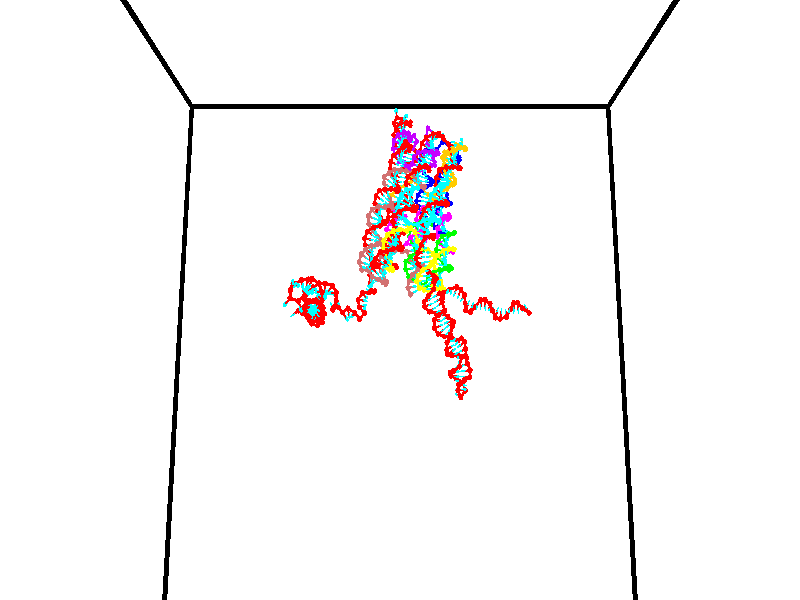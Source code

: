 // switches for output
#declare DRAW_BASES = 1; // possible values are 0, 1; only relevant for DNA ribbons
#declare DRAW_BASES_TYPE = 3; // possible values are 1, 2, 3; only relevant for DNA ribbons
#declare DRAW_FOG = 0; // set to 1 to enable fog

#include "colors.inc"

#include "transforms.inc"
background { rgb <1, 1, 1>}

#default {
   normal{
       ripples 0.25
       frequency 0.20
       turbulence 0.2
       lambda 5
   }
	finish {
		phong 0.1
		phong_size 40.
	}
}

// original window dimensions: 1024x640


// camera settings

camera {
	sky <0, 0.179814, -0.983701>
	up <0, 0.179814, -0.983701>
	right 1.6 * <1, 0, 0>
	location <35, 94.9851, 44.8844>
	look_at <35, 29.7336, 32.9568>
	direction <0, -65.2515, -11.9276>
	angle 67.0682
}


# declare cpy_camera_pos = <35, 94.9851, 44.8844>;
# if (DRAW_FOG = 1)
fog {
	fog_type 2
	up vnormalize(cpy_camera_pos)
	color rgbt<1,1,1,0.3>
	distance 1e-5
	fog_alt 3e-3
	fog_offset 56
}
# end


// LIGHTS

# declare lum = 6;
global_settings {
	ambient_light rgb lum * <0.05, 0.05, 0.05>
	max_trace_level 15
}# declare cpy_direct_light_amount = 0.25;
light_source
{	1000 * <-1, -1.16352, -0.803886>,
	rgb lum * cpy_direct_light_amount
	parallel
}

light_source
{	1000 * <1, 1.16352, 0.803886>,
	rgb lum * cpy_direct_light_amount
	parallel
}

// strand 0

// nucleotide -1

// particle -1
sphere {
	<24.718073, 34.744747, 34.784313> 0.250000
	pigment { color rgbt <1,0,0,0> }
	no_shadow
}
cylinder {
	<24.408916, 34.839073, 35.019951>,  <24.223423, 34.895668, 35.161331>, 0.100000
	pigment { color rgbt <1,0,0,0> }
	no_shadow
}
cylinder {
	<24.408916, 34.839073, 35.019951>,  <24.718073, 34.744747, 34.784313>, 0.100000
	pigment { color rgbt <1,0,0,0> }
	no_shadow
}

// particle -1
sphere {
	<24.408916, 34.839073, 35.019951> 0.100000
	pigment { color rgbt <1,0,0,0> }
	no_shadow
}
sphere {
	0, 1
	scale<0.080000,0.200000,0.300000>
	matrix <-0.457084, 0.437036, -0.774645,
		-0.440126, -0.867981, -0.229995,
		-0.772893, 0.235814, 0.589091,
		24.177048, 34.909817, 35.196678>
	pigment { color rgbt <0,1,1,0> }
	no_shadow
}
cylinder {
	<25.200516, 34.365665, 34.417183>,  <24.718073, 34.744747, 34.784313>, 0.130000
	pigment { color rgbt <1,0,0,0> }
	no_shadow
}

// nucleotide -1

// particle -1
sphere {
	<25.200516, 34.365665, 34.417183> 0.250000
	pigment { color rgbt <1,0,0,0> }
	no_shadow
}
cylinder {
	<25.592648, 34.293915, 34.384258>,  <25.827927, 34.250862, 34.364506>, 0.100000
	pigment { color rgbt <1,0,0,0> }
	no_shadow
}
cylinder {
	<25.592648, 34.293915, 34.384258>,  <25.200516, 34.365665, 34.417183>, 0.100000
	pigment { color rgbt <1,0,0,0> }
	no_shadow
}

// particle -1
sphere {
	<25.592648, 34.293915, 34.384258> 0.100000
	pigment { color rgbt <1,0,0,0> }
	no_shadow
}
sphere {
	0, 1
	scale<0.080000,0.200000,0.300000>
	matrix <-0.178054, -0.983746, 0.023227,
		-0.085137, -0.008115, -0.996336,
		0.980330, -0.179380, -0.082308,
		25.886747, 34.240101, 34.359566>
	pigment { color rgbt <0,1,1,0> }
	no_shadow
}
cylinder {
	<25.350037, 33.899967, 33.895828>,  <25.200516, 34.365665, 34.417183>, 0.130000
	pigment { color rgbt <1,0,0,0> }
	no_shadow
}

// nucleotide -1

// particle -1
sphere {
	<25.350037, 33.899967, 33.895828> 0.250000
	pigment { color rgbt <1,0,0,0> }
	no_shadow
}
cylinder {
	<25.672462, 33.854259, 34.128105>,  <25.865919, 33.826836, 34.267471>, 0.100000
	pigment { color rgbt <1,0,0,0> }
	no_shadow
}
cylinder {
	<25.672462, 33.854259, 34.128105>,  <25.350037, 33.899967, 33.895828>, 0.100000
	pigment { color rgbt <1,0,0,0> }
	no_shadow
}

// particle -1
sphere {
	<25.672462, 33.854259, 34.128105> 0.100000
	pigment { color rgbt <1,0,0,0> }
	no_shadow
}
sphere {
	0, 1
	scale<0.080000,0.200000,0.300000>
	matrix <-0.120045, -0.992355, -0.028644,
		0.579522, -0.046619, -0.813622,
		0.806067, -0.114271, 0.580688,
		25.914282, 33.819977, 34.302311>
	pigment { color rgbt <0,1,1,0> }
	no_shadow
}
cylinder {
	<25.588202, 33.344173, 33.672100>,  <25.350037, 33.899967, 33.895828>, 0.130000
	pigment { color rgbt <1,0,0,0> }
	no_shadow
}

// nucleotide -1

// particle -1
sphere {
	<25.588202, 33.344173, 33.672100> 0.250000
	pigment { color rgbt <1,0,0,0> }
	no_shadow
}
cylinder {
	<25.778704, 33.356930, 34.023590>,  <25.893005, 33.364582, 34.234486>, 0.100000
	pigment { color rgbt <1,0,0,0> }
	no_shadow
}
cylinder {
	<25.778704, 33.356930, 34.023590>,  <25.588202, 33.344173, 33.672100>, 0.100000
	pigment { color rgbt <1,0,0,0> }
	no_shadow
}

// particle -1
sphere {
	<25.778704, 33.356930, 34.023590> 0.100000
	pigment { color rgbt <1,0,0,0> }
	no_shadow
}
sphere {
	0, 1
	scale<0.080000,0.200000,0.300000>
	matrix <-0.099962, -0.990900, 0.090138,
		0.873606, -0.130768, -0.468734,
		0.476256, 0.031890, 0.878728,
		25.921581, 33.366497, 34.287209>
	pigment { color rgbt <0,1,1,0> }
	no_shadow
}
cylinder {
	<26.195246, 32.830971, 33.532158>,  <25.588202, 33.344173, 33.672100>, 0.130000
	pigment { color rgbt <1,0,0,0> }
	no_shadow
}

// nucleotide -1

// particle -1
sphere {
	<26.195246, 32.830971, 33.532158> 0.250000
	pigment { color rgbt <1,0,0,0> }
	no_shadow
}
cylinder {
	<26.101480, 32.870026, 33.919048>,  <26.045221, 32.893459, 34.151180>, 0.100000
	pigment { color rgbt <1,0,0,0> }
	no_shadow
}
cylinder {
	<26.101480, 32.870026, 33.919048>,  <26.195246, 32.830971, 33.532158>, 0.100000
	pigment { color rgbt <1,0,0,0> }
	no_shadow
}

// particle -1
sphere {
	<26.101480, 32.870026, 33.919048> 0.100000
	pigment { color rgbt <1,0,0,0> }
	no_shadow
}
sphere {
	0, 1
	scale<0.080000,0.200000,0.300000>
	matrix <-0.046373, -0.994934, 0.089194,
		0.971030, -0.023945, 0.237755,
		-0.234415, 0.097636, 0.967221,
		26.031157, 32.899315, 34.209213>
	pigment { color rgbt <0,1,1,0> }
	no_shadow
}
cylinder {
	<26.710524, 32.401131, 34.072044>,  <26.195246, 32.830971, 33.532158>, 0.130000
	pigment { color rgbt <1,0,0,0> }
	no_shadow
}

// nucleotide -1

// particle -1
sphere {
	<26.710524, 32.401131, 34.072044> 0.250000
	pigment { color rgbt <1,0,0,0> }
	no_shadow
}
cylinder {
	<26.331394, 32.431496, 34.195896>,  <26.103916, 32.449715, 34.270206>, 0.100000
	pigment { color rgbt <1,0,0,0> }
	no_shadow
}
cylinder {
	<26.331394, 32.431496, 34.195896>,  <26.710524, 32.401131, 34.072044>, 0.100000
	pigment { color rgbt <1,0,0,0> }
	no_shadow
}

// particle -1
sphere {
	<26.331394, 32.431496, 34.195896> 0.100000
	pigment { color rgbt <1,0,0,0> }
	no_shadow
}
sphere {
	0, 1
	scale<0.080000,0.200000,0.300000>
	matrix <-0.057510, -0.996016, 0.068151,
		0.313570, 0.046788, 0.948412,
		-0.947822, 0.075913, 0.309630,
		26.047047, 32.454269, 34.288784>
	pigment { color rgbt <0,1,1,0> }
	no_shadow
}
cylinder {
	<26.745502, 32.018822, 34.761024>,  <26.710524, 32.401131, 34.072044>, 0.130000
	pigment { color rgbt <1,0,0,0> }
	no_shadow
}

// nucleotide -1

// particle -1
sphere {
	<26.745502, 32.018822, 34.761024> 0.250000
	pigment { color rgbt <1,0,0,0> }
	no_shadow
}
cylinder {
	<26.379328, 32.009254, 34.600323>,  <26.159622, 32.003513, 34.503902>, 0.100000
	pigment { color rgbt <1,0,0,0> }
	no_shadow
}
cylinder {
	<26.379328, 32.009254, 34.600323>,  <26.745502, 32.018822, 34.761024>, 0.100000
	pigment { color rgbt <1,0,0,0> }
	no_shadow
}

// particle -1
sphere {
	<26.379328, 32.009254, 34.600323> 0.100000
	pigment { color rgbt <1,0,0,0> }
	no_shadow
}
sphere {
	0, 1
	scale<0.080000,0.200000,0.300000>
	matrix <-0.033881, -0.990109, 0.136145,
		-0.401035, 0.138244, 0.905571,
		-0.915436, -0.023917, -0.401752,
		26.104696, 32.002079, 34.479797>
	pigment { color rgbt <0,1,1,0> }
	no_shadow
}
cylinder {
	<26.345751, 31.643753, 35.139172>,  <26.745502, 32.018822, 34.761024>, 0.130000
	pigment { color rgbt <1,0,0,0> }
	no_shadow
}

// nucleotide -1

// particle -1
sphere {
	<26.345751, 31.643753, 35.139172> 0.250000
	pigment { color rgbt <1,0,0,0> }
	no_shadow
}
cylinder {
	<26.136652, 31.622278, 34.798855>,  <26.011192, 31.609392, 34.594666>, 0.100000
	pigment { color rgbt <1,0,0,0> }
	no_shadow
}
cylinder {
	<26.136652, 31.622278, 34.798855>,  <26.345751, 31.643753, 35.139172>, 0.100000
	pigment { color rgbt <1,0,0,0> }
	no_shadow
}

// particle -1
sphere {
	<26.136652, 31.622278, 34.798855> 0.100000
	pigment { color rgbt <1,0,0,0> }
	no_shadow
}
sphere {
	0, 1
	scale<0.080000,0.200000,0.300000>
	matrix <-0.055480, -0.993757, 0.096798,
		-0.850681, 0.097803, 0.516505,
		-0.522747, -0.053688, -0.850796,
		25.979828, 31.606173, 34.543617>
	pigment { color rgbt <0,1,1,0> }
	no_shadow
}
cylinder {
	<25.766508, 31.283691, 35.210293>,  <26.345751, 31.643753, 35.139172>, 0.130000
	pigment { color rgbt <1,0,0,0> }
	no_shadow
}

// nucleotide -1

// particle -1
sphere {
	<25.766508, 31.283691, 35.210293> 0.250000
	pigment { color rgbt <1,0,0,0> }
	no_shadow
}
cylinder {
	<25.822697, 31.241266, 34.816540>,  <25.856409, 31.215811, 34.580288>, 0.100000
	pigment { color rgbt <1,0,0,0> }
	no_shadow
}
cylinder {
	<25.822697, 31.241266, 34.816540>,  <25.766508, 31.283691, 35.210293>, 0.100000
	pigment { color rgbt <1,0,0,0> }
	no_shadow
}

// particle -1
sphere {
	<25.822697, 31.241266, 34.816540> 0.100000
	pigment { color rgbt <1,0,0,0> }
	no_shadow
}
sphere {
	0, 1
	scale<0.080000,0.200000,0.300000>
	matrix <-0.095650, -0.991048, 0.093134,
		-0.985453, 0.081074, -0.149361,
		0.140473, -0.106065, -0.984387,
		25.864838, 31.209446, 34.521225>
	pigment { color rgbt <0,1,1,0> }
	no_shadow
}
cylinder {
	<25.215654, 30.913725, 35.003151>,  <25.766508, 31.283691, 35.210293>, 0.130000
	pigment { color rgbt <1,0,0,0> }
	no_shadow
}

// nucleotide -1

// particle -1
sphere {
	<25.215654, 30.913725, 35.003151> 0.250000
	pigment { color rgbt <1,0,0,0> }
	no_shadow
}
cylinder {
	<25.478960, 30.839590, 34.711304>,  <25.636944, 30.795109, 34.536198>, 0.100000
	pigment { color rgbt <1,0,0,0> }
	no_shadow
}
cylinder {
	<25.478960, 30.839590, 34.711304>,  <25.215654, 30.913725, 35.003151>, 0.100000
	pigment { color rgbt <1,0,0,0> }
	no_shadow
}

// particle -1
sphere {
	<25.478960, 30.839590, 34.711304> 0.100000
	pigment { color rgbt <1,0,0,0> }
	no_shadow
}
sphere {
	0, 1
	scale<0.080000,0.200000,0.300000>
	matrix <-0.268332, -0.963323, 0.002614,
		-0.703339, 0.194058, -0.683854,
		0.658264, -0.185339, -0.729614,
		25.676439, 30.783989, 34.492420>
	pigment { color rgbt <0,1,1,0> }
	no_shadow
}
cylinder {
	<24.854477, 30.420151, 34.425373>,  <25.215654, 30.913725, 35.003151>, 0.130000
	pigment { color rgbt <1,0,0,0> }
	no_shadow
}

// nucleotide -1

// particle -1
sphere {
	<24.854477, 30.420151, 34.425373> 0.250000
	pigment { color rgbt <1,0,0,0> }
	no_shadow
}
cylinder {
	<25.253080, 30.397322, 34.401009>,  <25.492243, 30.383625, 34.386391>, 0.100000
	pigment { color rgbt <1,0,0,0> }
	no_shadow
}
cylinder {
	<25.253080, 30.397322, 34.401009>,  <24.854477, 30.420151, 34.425373>, 0.100000
	pigment { color rgbt <1,0,0,0> }
	no_shadow
}

// particle -1
sphere {
	<25.253080, 30.397322, 34.401009> 0.100000
	pigment { color rgbt <1,0,0,0> }
	no_shadow
}
sphere {
	0, 1
	scale<0.080000,0.200000,0.300000>
	matrix <-0.056557, -0.998348, 0.010137,
		-0.061393, -0.006657, -0.998092,
		0.996510, -0.057071, -0.060915,
		25.552032, 30.380199, 34.382732>
	pigment { color rgbt <0,1,1,0> }
	no_shadow
}
cylinder {
	<25.067602, 29.967230, 33.821545>,  <24.854477, 30.420151, 34.425373>, 0.130000
	pigment { color rgbt <1,0,0,0> }
	no_shadow
}

// nucleotide -1

// particle -1
sphere {
	<25.067602, 29.967230, 33.821545> 0.250000
	pigment { color rgbt <1,0,0,0> }
	no_shadow
}
cylinder {
	<25.313202, 29.988493, 34.136551>,  <25.460562, 30.001251, 34.325554>, 0.100000
	pigment { color rgbt <1,0,0,0> }
	no_shadow
}
cylinder {
	<25.313202, 29.988493, 34.136551>,  <25.067602, 29.967230, 33.821545>, 0.100000
	pigment { color rgbt <1,0,0,0> }
	no_shadow
}

// particle -1
sphere {
	<25.313202, 29.988493, 34.136551> 0.100000
	pigment { color rgbt <1,0,0,0> }
	no_shadow
}
sphere {
	0, 1
	scale<0.080000,0.200000,0.300000>
	matrix <-0.106737, -0.982973, 0.149568,
		0.782057, -0.175892, -0.597871,
		0.613999, 0.053156, 0.787515,
		25.497402, 30.004440, 34.372807>
	pigment { color rgbt <0,1,1,0> }
	no_shadow
}
cylinder {
	<25.317978, 29.396240, 34.291126>,  <25.067602, 29.967230, 33.821545>, 0.130000
	pigment { color rgbt <1,0,0,0> }
	no_shadow
}

// nucleotide -1

// particle -1
sphere {
	<25.317978, 29.396240, 34.291126> 0.250000
	pigment { color rgbt <1,0,0,0> }
	no_shadow
}
cylinder {
	<25.128815, 29.043800, 34.289356>,  <25.015316, 28.832336, 34.288292>, 0.100000
	pigment { color rgbt <1,0,0,0> }
	no_shadow
}
cylinder {
	<25.128815, 29.043800, 34.289356>,  <25.317978, 29.396240, 34.291126>, 0.100000
	pigment { color rgbt <1,0,0,0> }
	no_shadow
}

// particle -1
sphere {
	<25.128815, 29.043800, 34.289356> 0.100000
	pigment { color rgbt <1,0,0,0> }
	no_shadow
}
sphere {
	0, 1
	scale<0.080000,0.200000,0.300000>
	matrix <0.878837, -0.472045, 0.069414,
		-0.063251, 0.028936, 0.997578,
		-0.472910, -0.881100, -0.004427,
		24.986942, 28.779470, 34.288029>
	pigment { color rgbt <0,1,1,0> }
	no_shadow
}
cylinder {
	<25.256287, 29.295427, 35.099342>,  <25.317978, 29.396240, 34.291126>, 0.130000
	pigment { color rgbt <1,0,0,0> }
	no_shadow
}

// nucleotide -1

// particle -1
sphere {
	<25.256287, 29.295427, 35.099342> 0.250000
	pigment { color rgbt <1,0,0,0> }
	no_shadow
}
cylinder {
	<25.551950, 29.202702, 34.846390>,  <25.729349, 29.147066, 34.694618>, 0.100000
	pigment { color rgbt <1,0,0,0> }
	no_shadow
}
cylinder {
	<25.551950, 29.202702, 34.846390>,  <25.256287, 29.295427, 35.099342>, 0.100000
	pigment { color rgbt <1,0,0,0> }
	no_shadow
}

// particle -1
sphere {
	<25.551950, 29.202702, 34.846390> 0.100000
	pigment { color rgbt <1,0,0,0> }
	no_shadow
}
sphere {
	0, 1
	scale<0.080000,0.200000,0.300000>
	matrix <0.142213, 0.971452, -0.189885,
		0.658343, 0.050423, 0.751027,
		0.739161, -0.231816, -0.632378,
		25.773699, 29.133158, 34.656677>
	pigment { color rgbt <0,1,1,0> }
	no_shadow
}
cylinder {
	<25.962891, 29.588284, 35.300682>,  <25.256287, 29.295427, 35.099342>, 0.130000
	pigment { color rgbt <1,0,0,0> }
	no_shadow
}

// nucleotide -1

// particle -1
sphere {
	<25.962891, 29.588284, 35.300682> 0.250000
	pigment { color rgbt <1,0,0,0> }
	no_shadow
}
cylinder {
	<25.987371, 29.559999, 34.902435>,  <26.002060, 29.543030, 34.663486>, 0.100000
	pigment { color rgbt <1,0,0,0> }
	no_shadow
}
cylinder {
	<25.987371, 29.559999, 34.902435>,  <25.962891, 29.588284, 35.300682>, 0.100000
	pigment { color rgbt <1,0,0,0> }
	no_shadow
}

// particle -1
sphere {
	<25.987371, 29.559999, 34.902435> 0.100000
	pigment { color rgbt <1,0,0,0> }
	no_shadow
}
sphere {
	0, 1
	scale<0.080000,0.200000,0.300000>
	matrix <0.265110, 0.962811, -0.052081,
		0.962274, -0.260761, 0.077671,
		0.061201, -0.070708, -0.995618,
		26.005732, 29.538788, 34.603748>
	pigment { color rgbt <0,1,1,0> }
	no_shadow
}
cylinder {
	<26.563763, 29.912437, 35.043407>,  <25.962891, 29.588284, 35.300682>, 0.130000
	pigment { color rgbt <1,0,0,0> }
	no_shadow
}

// nucleotide -1

// particle -1
sphere {
	<26.563763, 29.912437, 35.043407> 0.250000
	pigment { color rgbt <1,0,0,0> }
	no_shadow
}
cylinder {
	<26.292049, 29.932804, 34.750565>,  <26.129021, 29.945024, 34.574860>, 0.100000
	pigment { color rgbt <1,0,0,0> }
	no_shadow
}
cylinder {
	<26.292049, 29.932804, 34.750565>,  <26.563763, 29.912437, 35.043407>, 0.100000
	pigment { color rgbt <1,0,0,0> }
	no_shadow
}

// particle -1
sphere {
	<26.292049, 29.932804, 34.750565> 0.100000
	pigment { color rgbt <1,0,0,0> }
	no_shadow
}
sphere {
	0, 1
	scale<0.080000,0.200000,0.300000>
	matrix <0.127198, 0.990660, -0.049125,
		0.722767, -0.126493, -0.679417,
		-0.679285, 0.050915, -0.732106,
		26.088264, 29.948078, 34.530933>
	pigment { color rgbt <0,1,1,0> }
	no_shadow
}
cylinder {
	<26.801134, 30.189648, 34.323009>,  <26.563763, 29.912437, 35.043407>, 0.130000
	pigment { color rgbt <1,0,0,0> }
	no_shadow
}

// nucleotide -1

// particle -1
sphere {
	<26.801134, 30.189648, 34.323009> 0.250000
	pigment { color rgbt <1,0,0,0> }
	no_shadow
}
cylinder {
	<26.409046, 30.257889, 34.363136>,  <26.173794, 30.298834, 34.387211>, 0.100000
	pigment { color rgbt <1,0,0,0> }
	no_shadow
}
cylinder {
	<26.409046, 30.257889, 34.363136>,  <26.801134, 30.189648, 34.323009>, 0.100000
	pigment { color rgbt <1,0,0,0> }
	no_shadow
}

// particle -1
sphere {
	<26.409046, 30.257889, 34.363136> 0.100000
	pigment { color rgbt <1,0,0,0> }
	no_shadow
}
sphere {
	0, 1
	scale<0.080000,0.200000,0.300000>
	matrix <0.126952, 0.930863, -0.342604,
		-0.151832, -0.323091, -0.934109,
		-0.980220, 0.170605, 0.100318,
		26.114981, 30.309071, 34.393230>
	pigment { color rgbt <0,1,1,0> }
	no_shadow
}
cylinder {
	<26.663294, 30.577036, 33.735729>,  <26.801134, 30.189648, 34.323009>, 0.130000
	pigment { color rgbt <1,0,0,0> }
	no_shadow
}

// nucleotide -1

// particle -1
sphere {
	<26.663294, 30.577036, 33.735729> 0.250000
	pigment { color rgbt <1,0,0,0> }
	no_shadow
}
cylinder {
	<26.342306, 30.647182, 33.963867>,  <26.149714, 30.689270, 34.100750>, 0.100000
	pigment { color rgbt <1,0,0,0> }
	no_shadow
}
cylinder {
	<26.342306, 30.647182, 33.963867>,  <26.663294, 30.577036, 33.735729>, 0.100000
	pigment { color rgbt <1,0,0,0> }
	no_shadow
}

// particle -1
sphere {
	<26.342306, 30.647182, 33.963867> 0.100000
	pigment { color rgbt <1,0,0,0> }
	no_shadow
}
sphere {
	0, 1
	scale<0.080000,0.200000,0.300000>
	matrix <0.012924, 0.960721, -0.277214,
		-0.596553, -0.215085, -0.773216,
		-0.802470, 0.175366, 0.570341,
		26.101564, 30.699793, 34.134968>
	pigment { color rgbt <0,1,1,0> }
	no_shadow
}
cylinder {
	<26.265701, 31.058620, 33.288654>,  <26.663294, 30.577036, 33.735729>, 0.130000
	pigment { color rgbt <1,0,0,0> }
	no_shadow
}

// nucleotide -1

// particle -1
sphere {
	<26.265701, 31.058620, 33.288654> 0.250000
	pigment { color rgbt <1,0,0,0> }
	no_shadow
}
cylinder {
	<26.179951, 31.086105, 33.678387>,  <26.128500, 31.102596, 33.912228>, 0.100000
	pigment { color rgbt <1,0,0,0> }
	no_shadow
}
cylinder {
	<26.179951, 31.086105, 33.678387>,  <26.265701, 31.058620, 33.288654>, 0.100000
	pigment { color rgbt <1,0,0,0> }
	no_shadow
}

// particle -1
sphere {
	<26.179951, 31.086105, 33.678387> 0.100000
	pigment { color rgbt <1,0,0,0> }
	no_shadow
}
sphere {
	0, 1
	scale<0.080000,0.200000,0.300000>
	matrix <-0.027120, 0.996719, -0.076259,
		-0.976375, -0.042771, -0.211808,
		-0.214375, 0.068713, 0.974331,
		26.115639, 31.106720, 33.970688>
	pigment { color rgbt <0,1,1,0> }
	no_shadow
}
cylinder {
	<25.722769, 31.607443, 33.399845>,  <26.265701, 31.058620, 33.288654>, 0.130000
	pigment { color rgbt <1,0,0,0> }
	no_shadow
}

// nucleotide -1

// particle -1
sphere {
	<25.722769, 31.607443, 33.399845> 0.250000
	pigment { color rgbt <1,0,0,0> }
	no_shadow
}
cylinder {
	<25.930086, 31.556862, 33.738167>,  <26.054478, 31.526514, 33.941158>, 0.100000
	pigment { color rgbt <1,0,0,0> }
	no_shadow
}
cylinder {
	<25.930086, 31.556862, 33.738167>,  <25.722769, 31.607443, 33.399845>, 0.100000
	pigment { color rgbt <1,0,0,0> }
	no_shadow
}

// particle -1
sphere {
	<25.930086, 31.556862, 33.738167> 0.100000
	pigment { color rgbt <1,0,0,0> }
	no_shadow
}
sphere {
	0, 1
	scale<0.080000,0.200000,0.300000>
	matrix <0.081842, 0.991803, 0.098130,
		-0.851277, 0.018362, 0.524396,
		0.518296, -0.126453, 0.845801,
		26.085575, 31.518927, 33.991905>
	pigment { color rgbt <0,1,1,0> }
	no_shadow
}
cylinder {
	<25.187027, 31.478146, 33.872028>,  <25.722769, 31.607443, 33.399845>, 0.130000
	pigment { color rgbt <1,0,0,0> }
	no_shadow
}

// nucleotide -1

// particle -1
sphere {
	<25.187027, 31.478146, 33.872028> 0.250000
	pigment { color rgbt <1,0,0,0> }
	no_shadow
}
cylinder {
	<25.393877, 31.555138, 34.205624>,  <25.517986, 31.601334, 34.405781>, 0.100000
	pigment { color rgbt <1,0,0,0> }
	no_shadow
}
cylinder {
	<25.393877, 31.555138, 34.205624>,  <25.187027, 31.478146, 33.872028>, 0.100000
	pigment { color rgbt <1,0,0,0> }
	no_shadow
}

// particle -1
sphere {
	<25.393877, 31.555138, 34.205624> 0.100000
	pigment { color rgbt <1,0,0,0> }
	no_shadow
}
sphere {
	0, 1
	scale<0.080000,0.200000,0.300000>
	matrix <0.058798, 0.964095, -0.258967,
		-0.853888, 0.182955, 0.487240,
		0.517125, 0.192479, 0.833986,
		25.549015, 31.612881, 34.455818>
	pigment { color rgbt <0,1,1,0> }
	no_shadow
}
cylinder {
	<24.862638, 32.072525, 34.142971>,  <25.187027, 31.478146, 33.872028>, 0.130000
	pigment { color rgbt <1,0,0,0> }
	no_shadow
}

// nucleotide -1

// particle -1
sphere {
	<24.862638, 32.072525, 34.142971> 0.250000
	pigment { color rgbt <1,0,0,0> }
	no_shadow
}
cylinder {
	<25.223394, 32.052750, 34.314621>,  <25.439848, 32.040886, 34.417610>, 0.100000
	pigment { color rgbt <1,0,0,0> }
	no_shadow
}
cylinder {
	<25.223394, 32.052750, 34.314621>,  <24.862638, 32.072525, 34.142971>, 0.100000
	pigment { color rgbt <1,0,0,0> }
	no_shadow
}

// particle -1
sphere {
	<25.223394, 32.052750, 34.314621> 0.100000
	pigment { color rgbt <1,0,0,0> }
	no_shadow
}
sphere {
	0, 1
	scale<0.080000,0.200000,0.300000>
	matrix <0.115420, 0.984890, -0.129113,
		-0.416256, 0.165976, 0.893970,
		0.901892, -0.049438, 0.429124,
		25.493961, 32.037918, 34.443359>
	pigment { color rgbt <0,1,1,0> }
	no_shadow
}
cylinder {
	<24.804071, 32.588280, 34.662647>,  <24.862638, 32.072525, 34.142971>, 0.130000
	pigment { color rgbt <1,0,0,0> }
	no_shadow
}

// nucleotide -1

// particle -1
sphere {
	<24.804071, 32.588280, 34.662647> 0.250000
	pigment { color rgbt <1,0,0,0> }
	no_shadow
}
cylinder {
	<25.177607, 32.540817, 34.527668>,  <25.401728, 32.512341, 34.446682>, 0.100000
	pigment { color rgbt <1,0,0,0> }
	no_shadow
}
cylinder {
	<25.177607, 32.540817, 34.527668>,  <24.804071, 32.588280, 34.662647>, 0.100000
	pigment { color rgbt <1,0,0,0> }
	no_shadow
}

// particle -1
sphere {
	<25.177607, 32.540817, 34.527668> 0.100000
	pigment { color rgbt <1,0,0,0> }
	no_shadow
}
sphere {
	0, 1
	scale<0.080000,0.200000,0.300000>
	matrix <0.041639, 0.973023, -0.226919,
		0.355270, 0.197854, 0.913585,
		0.933836, -0.118658, -0.337447,
		25.457758, 32.505219, 34.426434>
	pigment { color rgbt <0,1,1,0> }
	no_shadow
}
cylinder {
	<25.335741, 32.949921, 35.065331>,  <24.804071, 32.588280, 34.662647>, 0.130000
	pigment { color rgbt <1,0,0,0> }
	no_shadow
}

// nucleotide -1

// particle -1
sphere {
	<25.335741, 32.949921, 35.065331> 0.250000
	pigment { color rgbt <1,0,0,0> }
	no_shadow
}
cylinder {
	<25.682539, 32.751255, 35.049107>,  <25.890617, 32.632057, 35.039371>, 0.100000
	pigment { color rgbt <1,0,0,0> }
	no_shadow
}
cylinder {
	<25.682539, 32.751255, 35.049107>,  <25.335741, 32.949921, 35.065331>, 0.100000
	pigment { color rgbt <1,0,0,0> }
	no_shadow
}

// particle -1
sphere {
	<25.682539, 32.751255, 35.049107> 0.100000
	pigment { color rgbt <1,0,0,0> }
	no_shadow
}
sphere {
	0, 1
	scale<0.080000,0.200000,0.300000>
	matrix <0.493475, 0.867040, -0.068742,
		0.069304, 0.039586, 0.996810,
		0.866995, -0.496664, -0.040555,
		25.942636, 32.602257, 35.036942>
	pigment { color rgbt <0,1,1,0> }
	no_shadow
}
cylinder {
	<25.943115, 33.080395, 35.608810>,  <25.335741, 32.949921, 35.065331>, 0.130000
	pigment { color rgbt <1,0,0,0> }
	no_shadow
}

// nucleotide -1

// particle -1
sphere {
	<25.943115, 33.080395, 35.608810> 0.250000
	pigment { color rgbt <1,0,0,0> }
	no_shadow
}
cylinder {
	<26.017920, 33.011368, 35.221977>,  <26.062801, 32.969952, 34.989876>, 0.100000
	pigment { color rgbt <1,0,0,0> }
	no_shadow
}
cylinder {
	<26.017920, 33.011368, 35.221977>,  <25.943115, 33.080395, 35.608810>, 0.100000
	pigment { color rgbt <1,0,0,0> }
	no_shadow
}

// particle -1
sphere {
	<26.017920, 33.011368, 35.221977> 0.100000
	pigment { color rgbt <1,0,0,0> }
	no_shadow
}
sphere {
	0, 1
	scale<0.080000,0.200000,0.300000>
	matrix <0.317068, 0.942366, -0.106841,
		0.929782, -0.286651, 0.230947,
		0.187010, -0.172564, -0.967083,
		26.074022, 32.959599, 34.931854>
	pigment { color rgbt <0,1,1,0> }
	no_shadow
}
cylinder {
	<26.549740, 33.361614, 35.418350>,  <25.943115, 33.080395, 35.608810>, 0.130000
	pigment { color rgbt <1,0,0,0> }
	no_shadow
}

// nucleotide -1

// particle -1
sphere {
	<26.549740, 33.361614, 35.418350> 0.250000
	pigment { color rgbt <1,0,0,0> }
	no_shadow
}
cylinder {
	<26.374250, 33.359489, 35.058907>,  <26.268957, 33.358215, 34.843243>, 0.100000
	pigment { color rgbt <1,0,0,0> }
	no_shadow
}
cylinder {
	<26.374250, 33.359489, 35.058907>,  <26.549740, 33.361614, 35.418350>, 0.100000
	pigment { color rgbt <1,0,0,0> }
	no_shadow
}

// particle -1
sphere {
	<26.374250, 33.359489, 35.058907> 0.100000
	pigment { color rgbt <1,0,0,0> }
	no_shadow
}
sphere {
	0, 1
	scale<0.080000,0.200000,0.300000>
	matrix <0.334938, 0.926958, -0.169010,
		0.833869, -0.375126, -0.404898,
		-0.438723, -0.005316, -0.898606,
		26.242634, 33.357895, 34.789326>
	pigment { color rgbt <0,1,1,0> }
	no_shadow
}
cylinder {
	<26.982756, 33.773209, 35.064140>,  <26.549740, 33.361614, 35.418350>, 0.130000
	pigment { color rgbt <1,0,0,0> }
	no_shadow
}

// nucleotide -1

// particle -1
sphere {
	<26.982756, 33.773209, 35.064140> 0.250000
	pigment { color rgbt <1,0,0,0> }
	no_shadow
}
cylinder {
	<26.651848, 33.773968, 34.839420>,  <26.453302, 33.774422, 34.704586>, 0.100000
	pigment { color rgbt <1,0,0,0> }
	no_shadow
}
cylinder {
	<26.651848, 33.773968, 34.839420>,  <26.982756, 33.773209, 35.064140>, 0.100000
	pigment { color rgbt <1,0,0,0> }
	no_shadow
}

// particle -1
sphere {
	<26.651848, 33.773968, 34.839420> 0.100000
	pigment { color rgbt <1,0,0,0> }
	no_shadow
}
sphere {
	0, 1
	scale<0.080000,0.200000,0.300000>
	matrix <0.111266, 0.980740, -0.160530,
		0.550677, -0.195311, -0.811547,
		-0.827270, 0.001897, -0.561802,
		26.403667, 33.774536, 34.670879>
	pigment { color rgbt <0,1,1,0> }
	no_shadow
}
cylinder {
	<27.157051, 34.191742, 34.472244>,  <26.982756, 33.773209, 35.064140>, 0.130000
	pigment { color rgbt <1,0,0,0> }
	no_shadow
}

// nucleotide -1

// particle -1
sphere {
	<27.157051, 34.191742, 34.472244> 0.250000
	pigment { color rgbt <1,0,0,0> }
	no_shadow
}
cylinder {
	<26.757540, 34.171978, 34.473087>,  <26.517834, 34.160118, 34.473595>, 0.100000
	pigment { color rgbt <1,0,0,0> }
	no_shadow
}
cylinder {
	<26.757540, 34.171978, 34.473087>,  <27.157051, 34.191742, 34.472244>, 0.100000
	pigment { color rgbt <1,0,0,0> }
	no_shadow
}

// particle -1
sphere {
	<26.757540, 34.171978, 34.473087> 0.100000
	pigment { color rgbt <1,0,0,0> }
	no_shadow
}
sphere {
	0, 1
	scale<0.080000,0.200000,0.300000>
	matrix <-0.049433, 0.998719, -0.010777,
		-0.001576, -0.010869, -0.999940,
		-0.998776, -0.049413, 0.002111,
		26.457907, 34.157154, 34.473721>
	pigment { color rgbt <0,1,1,0> }
	no_shadow
}
cylinder {
	<26.815336, 34.498783, 33.807339>,  <27.157051, 34.191742, 34.472244>, 0.130000
	pigment { color rgbt <1,0,0,0> }
	no_shadow
}

// nucleotide -1

// particle -1
sphere {
	<26.815336, 34.498783, 33.807339> 0.250000
	pigment { color rgbt <1,0,0,0> }
	no_shadow
}
cylinder {
	<26.596376, 34.549683, 34.138195>,  <26.465000, 34.580223, 34.336708>, 0.100000
	pigment { color rgbt <1,0,0,0> }
	no_shadow
}
cylinder {
	<26.596376, 34.549683, 34.138195>,  <26.815336, 34.498783, 33.807339>, 0.100000
	pigment { color rgbt <1,0,0,0> }
	no_shadow
}

// particle -1
sphere {
	<26.596376, 34.549683, 34.138195> 0.100000
	pigment { color rgbt <1,0,0,0> }
	no_shadow
}
sphere {
	0, 1
	scale<0.080000,0.200000,0.300000>
	matrix <-0.046760, 0.982179, -0.182041,
		-0.835565, -0.138327, -0.531693,
		-0.547399, 0.127245, 0.827142,
		26.432158, 34.587856, 34.386337>
	pigment { color rgbt <0,1,1,0> }
	no_shadow
}
cylinder {
	<27.003136, 35.108418, 34.106888>,  <26.815336, 34.498783, 33.807339>, 0.130000
	pigment { color rgbt <1,0,0,0> }
	no_shadow
}

// nucleotide -1

// particle -1
sphere {
	<27.003136, 35.108418, 34.106888> 0.250000
	pigment { color rgbt <1,0,0,0> }
	no_shadow
}
cylinder {
	<27.282124, 35.334312, 33.930431>,  <27.449516, 35.469849, 33.824558>, 0.100000
	pigment { color rgbt <1,0,0,0> }
	no_shadow
}
cylinder {
	<27.282124, 35.334312, 33.930431>,  <27.003136, 35.108418, 34.106888>, 0.100000
	pigment { color rgbt <1,0,0,0> }
	no_shadow
}

// particle -1
sphere {
	<27.282124, 35.334312, 33.930431> 0.100000
	pigment { color rgbt <1,0,0,0> }
	no_shadow
}
sphere {
	0, 1
	scale<0.080000,0.200000,0.300000>
	matrix <-0.502048, 0.824345, 0.261538,
		0.511353, 0.039059, 0.858482,
		0.697470, 0.564738, -0.441141,
		27.491365, 35.503735, 33.798088>
	pigment { color rgbt <0,1,1,0> }
	no_shadow
}
cylinder {
	<27.071150, 35.754005, 34.567715>,  <27.003136, 35.108418, 34.106888>, 0.130000
	pigment { color rgbt <1,0,0,0> }
	no_shadow
}

// nucleotide -1

// particle -1
sphere {
	<27.071150, 35.754005, 34.567715> 0.250000
	pigment { color rgbt <1,0,0,0> }
	no_shadow
}
cylinder {
	<27.247314, 35.900841, 34.239986>,  <27.353014, 35.988941, 34.043350>, 0.100000
	pigment { color rgbt <1,0,0,0> }
	no_shadow
}
cylinder {
	<27.247314, 35.900841, 34.239986>,  <27.071150, 35.754005, 34.567715>, 0.100000
	pigment { color rgbt <1,0,0,0> }
	no_shadow
}

// particle -1
sphere {
	<27.247314, 35.900841, 34.239986> 0.100000
	pigment { color rgbt <1,0,0,0> }
	no_shadow
}
sphere {
	0, 1
	scale<0.080000,0.200000,0.300000>
	matrix <-0.473178, 0.870461, 0.135649,
		0.762980, 0.327943, 0.557059,
		0.440412, 0.367085, -0.819320,
		27.379438, 36.010967, 33.994190>
	pigment { color rgbt <0,1,1,0> }
	no_shadow
}
cylinder {
	<27.228907, 36.510883, 34.767910>,  <27.071150, 35.754005, 34.567715>, 0.130000
	pigment { color rgbt <1,0,0,0> }
	no_shadow
}

// nucleotide -1

// particle -1
sphere {
	<27.228907, 36.510883, 34.767910> 0.250000
	pigment { color rgbt <1,0,0,0> }
	no_shadow
}
cylinder {
	<27.206738, 36.434654, 34.375866>,  <27.193436, 36.388916, 34.140640>, 0.100000
	pigment { color rgbt <1,0,0,0> }
	no_shadow
}
cylinder {
	<27.206738, 36.434654, 34.375866>,  <27.228907, 36.510883, 34.767910>, 0.100000
	pigment { color rgbt <1,0,0,0> }
	no_shadow
}

// particle -1
sphere {
	<27.206738, 36.434654, 34.375866> 0.100000
	pigment { color rgbt <1,0,0,0> }
	no_shadow
}
sphere {
	0, 1
	scale<0.080000,0.200000,0.300000>
	matrix <-0.437120, 0.887179, -0.147783,
		0.897694, 0.420234, -0.132473,
		-0.055424, -0.190570, -0.980108,
		27.190111, 36.377483, 34.081833>
	pigment { color rgbt <0,1,1,0> }
	no_shadow
}
cylinder {
	<27.399527, 37.150742, 34.373821>,  <27.228907, 36.510883, 34.767910>, 0.130000
	pigment { color rgbt <1,0,0,0> }
	no_shadow
}

// nucleotide -1

// particle -1
sphere {
	<27.399527, 37.150742, 34.373821> 0.250000
	pigment { color rgbt <1,0,0,0> }
	no_shadow
}
cylinder {
	<27.174297, 36.952129, 34.109577>,  <27.039160, 36.832962, 33.951031>, 0.100000
	pigment { color rgbt <1,0,0,0> }
	no_shadow
}
cylinder {
	<27.174297, 36.952129, 34.109577>,  <27.399527, 37.150742, 34.373821>, 0.100000
	pigment { color rgbt <1,0,0,0> }
	no_shadow
}

// particle -1
sphere {
	<27.174297, 36.952129, 34.109577> 0.100000
	pigment { color rgbt <1,0,0,0> }
	no_shadow
}
sphere {
	0, 1
	scale<0.080000,0.200000,0.300000>
	matrix <-0.368989, 0.866327, -0.336636,
		0.739457, 0.054209, -0.671018,
		-0.563073, -0.496526, -0.660614,
		27.005375, 36.803173, 33.911392>
	pigment { color rgbt <0,1,1,0> }
	no_shadow
}
cylinder {
	<27.443457, 37.564369, 33.737198>,  <27.399527, 37.150742, 34.373821>, 0.130000
	pigment { color rgbt <1,0,0,0> }
	no_shadow
}

// nucleotide -1

// particle -1
sphere {
	<27.443457, 37.564369, 33.737198> 0.250000
	pigment { color rgbt <1,0,0,0> }
	no_shadow
}
cylinder {
	<27.115887, 37.339153, 33.692757>,  <26.919344, 37.204025, 33.666092>, 0.100000
	pigment { color rgbt <1,0,0,0> }
	no_shadow
}
cylinder {
	<27.115887, 37.339153, 33.692757>,  <27.443457, 37.564369, 33.737198>, 0.100000
	pigment { color rgbt <1,0,0,0> }
	no_shadow
}

// particle -1
sphere {
	<27.115887, 37.339153, 33.692757> 0.100000
	pigment { color rgbt <1,0,0,0> }
	no_shadow
}
sphere {
	0, 1
	scale<0.080000,0.200000,0.300000>
	matrix <-0.487014, 0.784217, -0.384475,
		0.303606, -0.260747, -0.916425,
		-0.818926, -0.563040, -0.111106,
		26.870209, 37.170242, 33.659424>
	pigment { color rgbt <0,1,1,0> }
	no_shadow
}
cylinder {
	<27.127974, 37.565479, 33.021641>,  <27.443457, 37.564369, 33.737198>, 0.130000
	pigment { color rgbt <1,0,0,0> }
	no_shadow
}

// nucleotide -1

// particle -1
sphere {
	<27.127974, 37.565479, 33.021641> 0.250000
	pigment { color rgbt <1,0,0,0> }
	no_shadow
}
cylinder {
	<26.822226, 37.515778, 33.274715>,  <26.638777, 37.485954, 33.426559>, 0.100000
	pigment { color rgbt <1,0,0,0> }
	no_shadow
}
cylinder {
	<26.822226, 37.515778, 33.274715>,  <27.127974, 37.565479, 33.021641>, 0.100000
	pigment { color rgbt <1,0,0,0> }
	no_shadow
}

// particle -1
sphere {
	<26.822226, 37.515778, 33.274715> 0.100000
	pigment { color rgbt <1,0,0,0> }
	no_shadow
}
sphere {
	0, 1
	scale<0.080000,0.200000,0.300000>
	matrix <-0.471338, 0.777257, -0.416788,
		-0.439975, -0.616792, -0.652679,
		-0.764371, -0.124256, 0.632690,
		26.592915, 37.478500, 33.464523>
	pigment { color rgbt <0,1,1,0> }
	no_shadow
}
cylinder {
	<26.453602, 37.577999, 32.647980>,  <27.127974, 37.565479, 33.021641>, 0.130000
	pigment { color rgbt <1,0,0,0> }
	no_shadow
}

// nucleotide -1

// particle -1
sphere {
	<26.453602, 37.577999, 32.647980> 0.250000
	pigment { color rgbt <1,0,0,0> }
	no_shadow
}
cylinder {
	<26.324497, 37.661079, 33.017342>,  <26.247034, 37.710930, 33.238960>, 0.100000
	pigment { color rgbt <1,0,0,0> }
	no_shadow
}
cylinder {
	<26.324497, 37.661079, 33.017342>,  <26.453602, 37.577999, 32.647980>, 0.100000
	pigment { color rgbt <1,0,0,0> }
	no_shadow
}

// particle -1
sphere {
	<26.324497, 37.661079, 33.017342> 0.100000
	pigment { color rgbt <1,0,0,0> }
	no_shadow
}
sphere {
	0, 1
	scale<0.080000,0.200000,0.300000>
	matrix <-0.569929, 0.736267, -0.364818,
		-0.755650, -0.644026, -0.119262,
		-0.322761, 0.207704, 0.923409,
		26.227669, 37.723392, 33.294365>
	pigment { color rgbt <0,1,1,0> }
	no_shadow
}
cylinder {
	<26.000988, 37.006233, 32.580650>,  <26.453602, 37.577999, 32.647980>, 0.130000
	pigment { color rgbt <1,0,0,0> }
	no_shadow
}

// nucleotide -1

// particle -1
sphere {
	<26.000988, 37.006233, 32.580650> 0.250000
	pigment { color rgbt <1,0,0,0> }
	no_shadow
}
cylinder {
	<25.902479, 37.052368, 32.965576>,  <25.843374, 37.080048, 33.196533>, 0.100000
	pigment { color rgbt <1,0,0,0> }
	no_shadow
}
cylinder {
	<25.902479, 37.052368, 32.965576>,  <26.000988, 37.006233, 32.580650>, 0.100000
	pigment { color rgbt <1,0,0,0> }
	no_shadow
}

// particle -1
sphere {
	<25.902479, 37.052368, 32.965576> 0.100000
	pigment { color rgbt <1,0,0,0> }
	no_shadow
}
sphere {
	0, 1
	scale<0.080000,0.200000,0.300000>
	matrix <-0.641654, 0.724736, -0.251074,
		-0.726382, -0.679304, -0.104476,
		-0.246273, 0.115338, 0.962313,
		25.828598, 37.086967, 33.254269>
	pigment { color rgbt <0,1,1,0> }
	no_shadow
}
cylinder {
	<25.338282, 36.955803, 32.608051>,  <26.000988, 37.006233, 32.580650>, 0.130000
	pigment { color rgbt <1,0,0,0> }
	no_shadow
}

// nucleotide -1

// particle -1
sphere {
	<25.338282, 36.955803, 32.608051> 0.250000
	pigment { color rgbt <1,0,0,0> }
	no_shadow
}
cylinder {
	<25.438993, 37.169323, 32.930954>,  <25.499420, 37.297436, 33.124695>, 0.100000
	pigment { color rgbt <1,0,0,0> }
	no_shadow
}
cylinder {
	<25.438993, 37.169323, 32.930954>,  <25.338282, 36.955803, 32.608051>, 0.100000
	pigment { color rgbt <1,0,0,0> }
	no_shadow
}

// particle -1
sphere {
	<25.438993, 37.169323, 32.930954> 0.100000
	pigment { color rgbt <1,0,0,0> }
	no_shadow
}
sphere {
	0, 1
	scale<0.080000,0.200000,0.300000>
	matrix <-0.729626, 0.652700, -0.204029,
		-0.635808, -0.537626, 0.553811,
		0.251781, 0.533799, 0.807258,
		25.514528, 37.329464, 33.173130>
	pigment { color rgbt <0,1,1,0> }
	no_shadow
}
cylinder {
	<24.667957, 37.026699, 32.955059>,  <25.338282, 36.955803, 32.608051>, 0.130000
	pigment { color rgbt <1,0,0,0> }
	no_shadow
}

// nucleotide -1

// particle -1
sphere {
	<24.667957, 37.026699, 32.955059> 0.250000
	pigment { color rgbt <1,0,0,0> }
	no_shadow
}
cylinder {
	<24.910078, 37.313980, 33.092346>,  <25.055349, 37.486347, 33.174717>, 0.100000
	pigment { color rgbt <1,0,0,0> }
	no_shadow
}
cylinder {
	<24.910078, 37.313980, 33.092346>,  <24.667957, 37.026699, 32.955059>, 0.100000
	pigment { color rgbt <1,0,0,0> }
	no_shadow
}

// particle -1
sphere {
	<24.910078, 37.313980, 33.092346> 0.100000
	pigment { color rgbt <1,0,0,0> }
	no_shadow
}
sphere {
	0, 1
	scale<0.080000,0.200000,0.300000>
	matrix <-0.663408, 0.693452, -0.281095,
		-0.439888, -0.057546, 0.896207,
		0.605301, 0.718201, 0.343217,
		25.091669, 37.529442, 33.195312>
	pigment { color rgbt <0,1,1,0> }
	no_shadow
}
cylinder {
	<24.347466, 37.561420, 33.571613>,  <24.667957, 37.026699, 32.955059>, 0.130000
	pigment { color rgbt <1,0,0,0> }
	no_shadow
}

// nucleotide -1

// particle -1
sphere {
	<24.347466, 37.561420, 33.571613> 0.250000
	pigment { color rgbt <1,0,0,0> }
	no_shadow
}
cylinder {
	<24.637062, 37.753101, 33.373138>,  <24.810820, 37.868111, 33.254055>, 0.100000
	pigment { color rgbt <1,0,0,0> }
	no_shadow
}
cylinder {
	<24.637062, 37.753101, 33.373138>,  <24.347466, 37.561420, 33.571613>, 0.100000
	pigment { color rgbt <1,0,0,0> }
	no_shadow
}

// particle -1
sphere {
	<24.637062, 37.753101, 33.373138> 0.100000
	pigment { color rgbt <1,0,0,0> }
	no_shadow
}
sphere {
	0, 1
	scale<0.080000,0.200000,0.300000>
	matrix <-0.653368, 0.707078, -0.270464,
		0.221236, 0.520007, 0.825014,
		0.723992, 0.479201, -0.496187,
		24.854259, 37.896862, 33.224281>
	pigment { color rgbt <0,1,1,0> }
	no_shadow
}
cylinder {
	<24.505783, 38.296078, 33.733749>,  <24.347466, 37.561420, 33.571613>, 0.130000
	pigment { color rgbt <1,0,0,0> }
	no_shadow
}

// nucleotide -1

// particle -1
sphere {
	<24.505783, 38.296078, 33.733749> 0.250000
	pigment { color rgbt <1,0,0,0> }
	no_shadow
}
cylinder {
	<24.596136, 38.256794, 33.346073>,  <24.650349, 38.233223, 33.113468>, 0.100000
	pigment { color rgbt <1,0,0,0> }
	no_shadow
}
cylinder {
	<24.596136, 38.256794, 33.346073>,  <24.505783, 38.296078, 33.733749>, 0.100000
	pigment { color rgbt <1,0,0,0> }
	no_shadow
}

// particle -1
sphere {
	<24.596136, 38.256794, 33.346073> 0.100000
	pigment { color rgbt <1,0,0,0> }
	no_shadow
}
sphere {
	0, 1
	scale<0.080000,0.200000,0.300000>
	matrix <-0.474150, 0.858018, -0.197450,
		0.850975, 0.504143, 0.147248,
		0.225884, -0.098207, -0.969191,
		24.663902, 38.227333, 33.055317>
	pigment { color rgbt <0,1,1,0> }
	no_shadow
}
cylinder {
	<24.543825, 38.566750, 34.433762>,  <24.505783, 38.296078, 33.733749>, 0.130000
	pigment { color rgbt <1,0,0,0> }
	no_shadow
}

// nucleotide -1

// particle -1
sphere {
	<24.543825, 38.566750, 34.433762> 0.250000
	pigment { color rgbt <1,0,0,0> }
	no_shadow
}
cylinder {
	<24.260727, 38.430660, 34.681419>,  <24.090868, 38.349007, 34.830013>, 0.100000
	pigment { color rgbt <1,0,0,0> }
	no_shadow
}
cylinder {
	<24.260727, 38.430660, 34.681419>,  <24.543825, 38.566750, 34.433762>, 0.100000
	pigment { color rgbt <1,0,0,0> }
	no_shadow
}

// particle -1
sphere {
	<24.260727, 38.430660, 34.681419> 0.100000
	pigment { color rgbt <1,0,0,0> }
	no_shadow
}
sphere {
	0, 1
	scale<0.080000,0.200000,0.300000>
	matrix <-0.149263, 0.928627, 0.339665,
		-0.690521, 0.147979, -0.708013,
		-0.707743, -0.340226, 0.619149,
		24.048405, 38.328594, 34.867165>
	pigment { color rgbt <0,1,1,0> }
	no_shadow
}
cylinder {
	<25.348778, 38.527214, 34.648144>,  <24.543825, 38.566750, 34.433762>, 0.130000
	pigment { color rgbt <1,0,0,0> }
	no_shadow
}

// nucleotide -1

// particle -1
sphere {
	<25.348778, 38.527214, 34.648144> 0.250000
	pigment { color rgbt <1,0,0,0> }
	no_shadow
}
cylinder {
	<25.479845, 38.520725, 35.026005>,  <25.558485, 38.516830, 35.252720>, 0.100000
	pigment { color rgbt <1,0,0,0> }
	no_shadow
}
cylinder {
	<25.479845, 38.520725, 35.026005>,  <25.348778, 38.527214, 34.648144>, 0.100000
	pigment { color rgbt <1,0,0,0> }
	no_shadow
}

// particle -1
sphere {
	<25.479845, 38.520725, 35.026005> 0.100000
	pigment { color rgbt <1,0,0,0> }
	no_shadow
}
sphere {
	0, 1
	scale<0.080000,0.200000,0.300000>
	matrix <-0.750062, -0.612438, 0.249652,
		0.574491, -0.790352, -0.212847,
		0.327669, -0.016225, 0.944653,
		25.578146, 38.515858, 35.309402>
	pigment { color rgbt <0,1,1,0> }
	no_shadow
}
cylinder {
	<25.797361, 38.061935, 34.165421>,  <25.348778, 38.527214, 34.648144>, 0.130000
	pigment { color rgbt <1,0,0,0> }
	no_shadow
}

// nucleotide -1

// particle -1
sphere {
	<25.797361, 38.061935, 34.165421> 0.250000
	pigment { color rgbt <1,0,0,0> }
	no_shadow
}
cylinder {
	<25.712420, 37.835724, 33.846653>,  <25.661453, 37.699997, 33.655392>, 0.100000
	pigment { color rgbt <1,0,0,0> }
	no_shadow
}
cylinder {
	<25.712420, 37.835724, 33.846653>,  <25.797361, 38.061935, 34.165421>, 0.100000
	pigment { color rgbt <1,0,0,0> }
	no_shadow
}

// particle -1
sphere {
	<25.712420, 37.835724, 33.846653> 0.100000
	pigment { color rgbt <1,0,0,0> }
	no_shadow
}
sphere {
	0, 1
	scale<0.080000,0.200000,0.300000>
	matrix <0.723146, -0.639449, 0.261084,
		-0.657240, -0.520847, 0.544752,
		-0.212356, -0.565530, -0.796920,
		25.648712, 37.666065, 33.607578>
	pigment { color rgbt <0,1,1,0> }
	no_shadow
}
cylinder {
	<25.875360, 37.437504, 34.423164>,  <25.797361, 38.061935, 34.165421>, 0.130000
	pigment { color rgbt <1,0,0,0> }
	no_shadow
}

// nucleotide -1

// particle -1
sphere {
	<25.875360, 37.437504, 34.423164> 0.250000
	pigment { color rgbt <1,0,0,0> }
	no_shadow
}
cylinder {
	<25.910614, 37.430264, 34.024788>,  <25.931767, 37.425919, 33.785763>, 0.100000
	pigment { color rgbt <1,0,0,0> }
	no_shadow
}
cylinder {
	<25.910614, 37.430264, 34.024788>,  <25.875360, 37.437504, 34.423164>, 0.100000
	pigment { color rgbt <1,0,0,0> }
	no_shadow
}

// particle -1
sphere {
	<25.910614, 37.430264, 34.024788> 0.100000
	pigment { color rgbt <1,0,0,0> }
	no_shadow
}
sphere {
	0, 1
	scale<0.080000,0.200000,0.300000>
	matrix <0.675543, -0.733686, 0.073120,
		-0.732034, -0.679248, -0.052435,
		0.088137, -0.018104, -0.995944,
		25.937056, 37.424831, 33.726006>
	pigment { color rgbt <0,1,1,0> }
	no_shadow
}
cylinder {
	<25.639580, 36.789547, 34.143623>,  <25.875360, 37.437504, 34.423164>, 0.130000
	pigment { color rgbt <1,0,0,0> }
	no_shadow
}

// nucleotide -1

// particle -1
sphere {
	<25.639580, 36.789547, 34.143623> 0.250000
	pigment { color rgbt <1,0,0,0> }
	no_shadow
}
cylinder {
	<25.902912, 36.961563, 33.896507>,  <26.060911, 37.064774, 33.748238>, 0.100000
	pigment { color rgbt <1,0,0,0> }
	no_shadow
}
cylinder {
	<25.902912, 36.961563, 33.896507>,  <25.639580, 36.789547, 34.143623>, 0.100000
	pigment { color rgbt <1,0,0,0> }
	no_shadow
}

// particle -1
sphere {
	<25.902912, 36.961563, 33.896507> 0.100000
	pigment { color rgbt <1,0,0,0> }
	no_shadow
}
sphere {
	0, 1
	scale<0.080000,0.200000,0.300000>
	matrix <0.604396, -0.791202, 0.093300,
		-0.448674, -0.434811, -0.780789,
		0.658330, 0.430044, -0.617790,
		26.100410, 37.090576, 33.711170>
	pigment { color rgbt <0,1,1,0> }
	no_shadow
}
cylinder {
	<25.828371, 36.308979, 33.535557>,  <25.639580, 36.789547, 34.143623>, 0.130000
	pigment { color rgbt <1,0,0,0> }
	no_shadow
}

// nucleotide -1

// particle -1
sphere {
	<25.828371, 36.308979, 33.535557> 0.250000
	pigment { color rgbt <1,0,0,0> }
	no_shadow
}
cylinder {
	<26.132650, 36.565235, 33.577351>,  <26.315218, 36.718990, 33.602428>, 0.100000
	pigment { color rgbt <1,0,0,0> }
	no_shadow
}
cylinder {
	<26.132650, 36.565235, 33.577351>,  <25.828371, 36.308979, 33.535557>, 0.100000
	pigment { color rgbt <1,0,0,0> }
	no_shadow
}

// particle -1
sphere {
	<26.132650, 36.565235, 33.577351> 0.100000
	pigment { color rgbt <1,0,0,0> }
	no_shadow
}
sphere {
	0, 1
	scale<0.080000,0.200000,0.300000>
	matrix <0.626532, -0.766748, 0.139841,
		0.169704, -0.040912, -0.984646,
		0.760696, 0.640643, 0.104487,
		26.360859, 36.757427, 33.608696>
	pigment { color rgbt <0,1,1,0> }
	no_shadow
}
cylinder {
	<26.364937, 36.083282, 33.053215>,  <25.828371, 36.308979, 33.535557>, 0.130000
	pigment { color rgbt <1,0,0,0> }
	no_shadow
}

// nucleotide -1

// particle -1
sphere {
	<26.364937, 36.083282, 33.053215> 0.250000
	pigment { color rgbt <1,0,0,0> }
	no_shadow
}
cylinder {
	<26.582733, 36.330345, 33.280205>,  <26.713411, 36.478584, 33.416401>, 0.100000
	pigment { color rgbt <1,0,0,0> }
	no_shadow
}
cylinder {
	<26.582733, 36.330345, 33.280205>,  <26.364937, 36.083282, 33.053215>, 0.100000
	pigment { color rgbt <1,0,0,0> }
	no_shadow
}

// particle -1
sphere {
	<26.582733, 36.330345, 33.280205> 0.100000
	pigment { color rgbt <1,0,0,0> }
	no_shadow
}
sphere {
	0, 1
	scale<0.080000,0.200000,0.300000>
	matrix <0.768786, -0.638046, -0.043180,
		0.335407, 0.459781, -0.822255,
		0.544490, 0.617655, 0.567479,
		26.746080, 36.515640, 33.450447>
	pigment { color rgbt <0,1,1,0> }
	no_shadow
}
cylinder {
	<26.950083, 36.397732, 32.787403>,  <26.364937, 36.083282, 33.053215>, 0.130000
	pigment { color rgbt <1,0,0,0> }
	no_shadow
}

// nucleotide -1

// particle -1
sphere {
	<26.950083, 36.397732, 32.787403> 0.250000
	pigment { color rgbt <1,0,0,0> }
	no_shadow
}
cylinder {
	<27.056551, 36.388378, 33.172859>,  <27.120432, 36.382767, 33.404133>, 0.100000
	pigment { color rgbt <1,0,0,0> }
	no_shadow
}
cylinder {
	<27.056551, 36.388378, 33.172859>,  <26.950083, 36.397732, 32.787403>, 0.100000
	pigment { color rgbt <1,0,0,0> }
	no_shadow
}

// particle -1
sphere {
	<27.056551, 36.388378, 33.172859> 0.100000
	pigment { color rgbt <1,0,0,0> }
	no_shadow
}
sphere {
	0, 1
	scale<0.080000,0.200000,0.300000>
	matrix <0.681916, -0.702000, -0.205393,
		0.681280, 0.711793, -0.170905,
		0.266173, -0.023388, 0.963642,
		27.136402, 36.381363, 33.461952>
	pigment { color rgbt <0,1,1,0> }
	no_shadow
}
cylinder {
	<27.540594, 36.050758, 32.723141>,  <26.950083, 36.397732, 32.787403>, 0.130000
	pigment { color rgbt <1,0,0,0> }
	no_shadow
}

// nucleotide -1

// particle -1
sphere {
	<27.540594, 36.050758, 32.723141> 0.250000
	pigment { color rgbt <1,0,0,0> }
	no_shadow
}
cylinder {
	<27.556641, 36.049023, 33.122814>,  <27.566269, 36.047981, 33.362617>, 0.100000
	pigment { color rgbt <1,0,0,0> }
	no_shadow
}
cylinder {
	<27.556641, 36.049023, 33.122814>,  <27.540594, 36.050758, 32.723141>, 0.100000
	pigment { color rgbt <1,0,0,0> }
	no_shadow
}

// particle -1
sphere {
	<27.556641, 36.049023, 33.122814> 0.100000
	pigment { color rgbt <1,0,0,0> }
	no_shadow
}
sphere {
	0, 1
	scale<0.080000,0.200000,0.300000>
	matrix <0.686709, -0.726283, -0.030722,
		0.725825, 0.687382, -0.026158,
		0.040116, -0.004336, 0.999186,
		27.568676, 36.047722, 33.422569>
	pigment { color rgbt <0,1,1,0> }
	no_shadow
}
cylinder {
	<28.258572, 36.067627, 32.902412>,  <27.540594, 36.050758, 32.723141>, 0.130000
	pigment { color rgbt <1,0,0,0> }
	no_shadow
}

// nucleotide -1

// particle -1
sphere {
	<28.258572, 36.067627, 32.902412> 0.250000
	pigment { color rgbt <1,0,0,0> }
	no_shadow
}
cylinder {
	<28.015875, 35.921051, 33.184570>,  <27.870256, 35.833107, 33.353867>, 0.100000
	pigment { color rgbt <1,0,0,0> }
	no_shadow
}
cylinder {
	<28.015875, 35.921051, 33.184570>,  <28.258572, 36.067627, 32.902412>, 0.100000
	pigment { color rgbt <1,0,0,0> }
	no_shadow
}

// particle -1
sphere {
	<28.015875, 35.921051, 33.184570> 0.100000
	pigment { color rgbt <1,0,0,0> }
	no_shadow
}
sphere {
	0, 1
	scale<0.080000,0.200000,0.300000>
	matrix <0.517690, -0.855568, 0.000843,
		0.603207, 0.365689, 0.708811,
		-0.606744, -0.366436, 0.705398,
		27.833851, 35.811119, 33.396191>
	pigment { color rgbt <0,1,1,0> }
	no_shadow
}
cylinder {
	<28.670828, 35.864361, 33.442635>,  <28.258572, 36.067627, 32.902412>, 0.130000
	pigment { color rgbt <1,0,0,0> }
	no_shadow
}

// nucleotide -1

// particle -1
sphere {
	<28.670828, 35.864361, 33.442635> 0.250000
	pigment { color rgbt <1,0,0,0> }
	no_shadow
}
cylinder {
	<28.343946, 35.634132, 33.430691>,  <28.147818, 35.495995, 33.423527>, 0.100000
	pigment { color rgbt <1,0,0,0> }
	no_shadow
}
cylinder {
	<28.343946, 35.634132, 33.430691>,  <28.670828, 35.864361, 33.442635>, 0.100000
	pigment { color rgbt <1,0,0,0> }
	no_shadow
}

// particle -1
sphere {
	<28.343946, 35.634132, 33.430691> 0.100000
	pigment { color rgbt <1,0,0,0> }
	no_shadow
}
sphere {
	0, 1
	scale<0.080000,0.200000,0.300000>
	matrix <0.551202, -0.795635, 0.251281,
		-0.168385, 0.188891, 0.967454,
		-0.817204, -0.575574, -0.029856,
		28.098785, 35.461460, 33.421734>
	pigment { color rgbt <0,1,1,0> }
	no_shadow
}
cylinder {
	<28.605316, 35.483742, 34.064312>,  <28.670828, 35.864361, 33.442635>, 0.130000
	pigment { color rgbt <1,0,0,0> }
	no_shadow
}

// nucleotide -1

// particle -1
sphere {
	<28.605316, 35.483742, 34.064312> 0.250000
	pigment { color rgbt <1,0,0,0> }
	no_shadow
}
cylinder {
	<28.506632, 35.314167, 33.715736>,  <28.447422, 35.212421, 33.506592>, 0.100000
	pigment { color rgbt <1,0,0,0> }
	no_shadow
}
cylinder {
	<28.506632, 35.314167, 33.715736>,  <28.605316, 35.483742, 34.064312>, 0.100000
	pigment { color rgbt <1,0,0,0> }
	no_shadow
}

// particle -1
sphere {
	<28.506632, 35.314167, 33.715736> 0.100000
	pigment { color rgbt <1,0,0,0> }
	no_shadow
}
sphere {
	0, 1
	scale<0.080000,0.200000,0.300000>
	matrix <0.598116, -0.774142, 0.207273,
		-0.762490, -0.470087, 0.444552,
		-0.246710, -0.423937, -0.871442,
		28.432619, 35.186985, 33.454304>
	pigment { color rgbt <0,1,1,0> }
	no_shadow
}
cylinder {
	<28.492853, 34.841084, 34.387260>,  <28.605316, 35.483742, 34.064312>, 0.130000
	pigment { color rgbt <1,0,0,0> }
	no_shadow
}

// nucleotide -1

// particle -1
sphere {
	<28.492853, 34.841084, 34.387260> 0.250000
	pigment { color rgbt <1,0,0,0> }
	no_shadow
}
cylinder {
	<28.527237, 34.806522, 33.990242>,  <28.547867, 34.785786, 33.752029>, 0.100000
	pigment { color rgbt <1,0,0,0> }
	no_shadow
}
cylinder {
	<28.527237, 34.806522, 33.990242>,  <28.492853, 34.841084, 34.387260>, 0.100000
	pigment { color rgbt <1,0,0,0> }
	no_shadow
}

// particle -1
sphere {
	<28.527237, 34.806522, 33.990242> 0.100000
	pigment { color rgbt <1,0,0,0> }
	no_shadow
}
sphere {
	0, 1
	scale<0.080000,0.200000,0.300000>
	matrix <0.565079, -0.816264, 0.120000,
		-0.820547, -0.571181, -0.021339,
		0.085959, -0.086407, -0.992545,
		28.553024, 34.780602, 33.692478>
	pigment { color rgbt <0,1,1,0> }
	no_shadow
}
cylinder {
	<28.115303, 34.102085, 34.603672>,  <28.492853, 34.841084, 34.387260>, 0.130000
	pigment { color rgbt <1,0,0,0> }
	no_shadow
}

// nucleotide -1

// particle -1
sphere {
	<28.115303, 34.102085, 34.603672> 0.250000
	pigment { color rgbt <1,0,0,0> }
	no_shadow
}
cylinder {
	<28.003010, 33.871479, 34.296734>,  <27.935635, 33.733116, 34.112572>, 0.100000
	pigment { color rgbt <1,0,0,0> }
	no_shadow
}
cylinder {
	<28.003010, 33.871479, 34.296734>,  <28.115303, 34.102085, 34.603672>, 0.100000
	pigment { color rgbt <1,0,0,0> }
	no_shadow
}

// particle -1
sphere {
	<28.003010, 33.871479, 34.296734> 0.100000
	pigment { color rgbt <1,0,0,0> }
	no_shadow
}
sphere {
	0, 1
	scale<0.080000,0.200000,0.300000>
	matrix <0.902613, 0.113232, -0.415293,
		0.326312, -0.809200, 0.488586,
		-0.280731, -0.576519, -0.767343,
		27.918791, 33.698524, 34.066532>
	pigment { color rgbt <0,1,1,0> }
	no_shadow
}
cylinder {
	<28.633085, 33.695694, 34.272854>,  <28.115303, 34.102085, 34.603672>, 0.130000
	pigment { color rgbt <1,0,0,0> }
	no_shadow
}

// nucleotide -1

// particle -1
sphere {
	<28.633085, 33.695694, 34.272854> 0.250000
	pigment { color rgbt <1,0,0,0> }
	no_shadow
}
cylinder {
	<28.656359, 34.082039, 34.171879>,  <28.670322, 34.313847, 34.111294>, 0.100000
	pigment { color rgbt <1,0,0,0> }
	no_shadow
}
cylinder {
	<28.656359, 34.082039, 34.171879>,  <28.633085, 33.695694, 34.272854>, 0.100000
	pigment { color rgbt <1,0,0,0> }
	no_shadow
}

// particle -1
sphere {
	<28.656359, 34.082039, 34.171879> 0.100000
	pigment { color rgbt <1,0,0,0> }
	no_shadow
}
sphere {
	0, 1
	scale<0.080000,0.200000,0.300000>
	matrix <-0.378735, 0.255321, 0.889591,
		0.923674, 0.043848, 0.380661,
		0.058184, 0.965862, -0.252440,
		28.673815, 34.371796, 34.096146>
	pigment { color rgbt <0,1,1,0> }
	no_shadow
}
cylinder {
	<29.014830, 33.198692, 34.689274>,  <28.633085, 33.695694, 34.272854>, 0.130000
	pigment { color rgbt <1,0,0,0> }
	no_shadow
}

// nucleotide -1

// particle -1
sphere {
	<29.014830, 33.198692, 34.689274> 0.250000
	pigment { color rgbt <1,0,0,0> }
	no_shadow
}
cylinder {
	<29.272106, 33.167385, 34.993950>,  <29.426472, 33.148602, 35.176758>, 0.100000
	pigment { color rgbt <1,0,0,0> }
	no_shadow
}
cylinder {
	<29.272106, 33.167385, 34.993950>,  <29.014830, 33.198692, 34.689274>, 0.100000
	pigment { color rgbt <1,0,0,0> }
	no_shadow
}

// particle -1
sphere {
	<29.272106, 33.167385, 34.993950> 0.100000
	pigment { color rgbt <1,0,0,0> }
	no_shadow
}
sphere {
	0, 1
	scale<0.080000,0.200000,0.300000>
	matrix <0.483682, -0.729637, -0.483407,
		0.593595, 0.679341, -0.431441,
		0.643193, -0.078268, 0.761693,
		29.465065, 33.143906, 35.222458>
	pigment { color rgbt <0,1,1,0> }
	no_shadow
}
cylinder {
	<29.596176, 33.283375, 34.335796>,  <29.014830, 33.198692, 34.689274>, 0.130000
	pigment { color rgbt <1,0,0,0> }
	no_shadow
}

// nucleotide -1

// particle -1
sphere {
	<29.596176, 33.283375, 34.335796> 0.250000
	pigment { color rgbt <1,0,0,0> }
	no_shadow
}
cylinder {
	<29.651192, 33.082329, 34.677197>,  <29.684200, 32.961700, 34.882034>, 0.100000
	pigment { color rgbt <1,0,0,0> }
	no_shadow
}
cylinder {
	<29.651192, 33.082329, 34.677197>,  <29.596176, 33.283375, 34.335796>, 0.100000
	pigment { color rgbt <1,0,0,0> }
	no_shadow
}

// particle -1
sphere {
	<29.651192, 33.082329, 34.677197> 0.100000
	pigment { color rgbt <1,0,0,0> }
	no_shadow
}
sphere {
	0, 1
	scale<0.080000,0.200000,0.300000>
	matrix <0.619573, -0.628641, -0.470043,
		0.772795, 0.593454, 0.224944,
		0.137540, -0.502616, 0.853499,
		29.692453, 32.931545, 34.933247>
	pigment { color rgbt <0,1,1,0> }
	no_shadow
}
cylinder {
	<30.350580, 33.365299, 34.747974>,  <29.596176, 33.283375, 34.335796>, 0.130000
	pigment { color rgbt <1,0,0,0> }
	no_shadow
}

// nucleotide -1

// particle -1
sphere {
	<30.350580, 33.365299, 34.747974> 0.250000
	pigment { color rgbt <1,0,0,0> }
	no_shadow
}
cylinder {
	<30.166700, 33.018398, 34.824436>,  <30.056372, 32.810257, 34.870312>, 0.100000
	pigment { color rgbt <1,0,0,0> }
	no_shadow
}
cylinder {
	<30.166700, 33.018398, 34.824436>,  <30.350580, 33.365299, 34.747974>, 0.100000
	pigment { color rgbt <1,0,0,0> }
	no_shadow
}

// particle -1
sphere {
	<30.166700, 33.018398, 34.824436> 0.100000
	pigment { color rgbt <1,0,0,0> }
	no_shadow
}
sphere {
	0, 1
	scale<0.080000,0.200000,0.300000>
	matrix <0.847405, -0.492759, -0.197720,
		0.265667, 0.071093, 0.961440,
		-0.459702, -0.867257, 0.191155,
		30.028790, 32.758221, 34.881783>
	pigment { color rgbt <0,1,1,0> }
	no_shadow
}
cylinder {
	<30.785576, 32.973083, 35.221588>,  <30.350580, 33.365299, 34.747974>, 0.130000
	pigment { color rgbt <1,0,0,0> }
	no_shadow
}

// nucleotide -1

// particle -1
sphere {
	<30.785576, 32.973083, 35.221588> 0.250000
	pigment { color rgbt <1,0,0,0> }
	no_shadow
}
cylinder {
	<30.569679, 32.747772, 34.971340>,  <30.440142, 32.612587, 34.821194>, 0.100000
	pigment { color rgbt <1,0,0,0> }
	no_shadow
}
cylinder {
	<30.569679, 32.747772, 34.971340>,  <30.785576, 32.973083, 35.221588>, 0.100000
	pigment { color rgbt <1,0,0,0> }
	no_shadow
}

// particle -1
sphere {
	<30.569679, 32.747772, 34.971340> 0.100000
	pigment { color rgbt <1,0,0,0> }
	no_shadow
}
sphere {
	0, 1
	scale<0.080000,0.200000,0.300000>
	matrix <0.840931, -0.326403, -0.431621,
		0.038921, -0.759064, 0.649852,
		-0.539741, -0.563280, -0.625616,
		30.407757, 32.578789, 34.783657>
	pigment { color rgbt <0,1,1,0> }
	no_shadow
}
cylinder {
	<31.295820, 32.658749, 34.643890>,  <30.785576, 32.973083, 35.221588>, 0.130000
	pigment { color rgbt <1,0,0,0> }
	no_shadow
}

// nucleotide -1

// particle -1
sphere {
	<31.295820, 32.658749, 34.643890> 0.250000
	pigment { color rgbt <1,0,0,0> }
	no_shadow
}
cylinder {
	<31.313448, 33.026993, 34.488693>,  <31.324024, 33.247940, 34.395576>, 0.100000
	pigment { color rgbt <1,0,0,0> }
	no_shadow
}
cylinder {
	<31.313448, 33.026993, 34.488693>,  <31.295820, 32.658749, 34.643890>, 0.100000
	pigment { color rgbt <1,0,0,0> }
	no_shadow
}

// particle -1
sphere {
	<31.313448, 33.026993, 34.488693> 0.100000
	pigment { color rgbt <1,0,0,0> }
	no_shadow
}
sphere {
	0, 1
	scale<0.080000,0.200000,0.300000>
	matrix <-0.037988, -0.386546, -0.921487,
		-0.998306, 0.055351, 0.017937,
		0.044072, 0.920608, -0.387994,
		31.326670, 33.303177, 34.372295>
	pigment { color rgbt <0,1,1,0> }
	no_shadow
}
cylinder {
	<30.737047, 32.757359, 34.131844>,  <31.295820, 32.658749, 34.643890>, 0.130000
	pigment { color rgbt <1,0,0,0> }
	no_shadow
}

// nucleotide -1

// particle -1
sphere {
	<30.737047, 32.757359, 34.131844> 0.250000
	pigment { color rgbt <1,0,0,0> }
	no_shadow
}
cylinder {
	<31.073807, 32.967739, 34.083542>,  <31.275864, 33.093967, 34.054562>, 0.100000
	pigment { color rgbt <1,0,0,0> }
	no_shadow
}
cylinder {
	<31.073807, 32.967739, 34.083542>,  <30.737047, 32.757359, 34.131844>, 0.100000
	pigment { color rgbt <1,0,0,0> }
	no_shadow
}

// particle -1
sphere {
	<31.073807, 32.967739, 34.083542> 0.100000
	pigment { color rgbt <1,0,0,0> }
	no_shadow
}
sphere {
	0, 1
	scale<0.080000,0.200000,0.300000>
	matrix <0.122977, -0.404875, -0.906064,
		-0.525434, 0.747966, -0.405544,
		0.841900, 0.525949, -0.120753,
		31.326376, 33.125523, 34.047318>
	pigment { color rgbt <0,1,1,0> }
	no_shadow
}
cylinder {
	<30.640129, 33.054344, 33.535645>,  <30.737047, 32.757359, 34.131844>, 0.130000
	pigment { color rgbt <1,0,0,0> }
	no_shadow
}

// nucleotide -1

// particle -1
sphere {
	<30.640129, 33.054344, 33.535645> 0.250000
	pigment { color rgbt <1,0,0,0> }
	no_shadow
}
cylinder {
	<31.036482, 33.035564, 33.586163>,  <31.274294, 33.024296, 33.616474>, 0.100000
	pigment { color rgbt <1,0,0,0> }
	no_shadow
}
cylinder {
	<31.036482, 33.035564, 33.586163>,  <30.640129, 33.054344, 33.535645>, 0.100000
	pigment { color rgbt <1,0,0,0> }
	no_shadow
}

// particle -1
sphere {
	<31.036482, 33.035564, 33.586163> 0.100000
	pigment { color rgbt <1,0,0,0> }
	no_shadow
}
sphere {
	0, 1
	scale<0.080000,0.200000,0.300000>
	matrix <0.099496, -0.377159, -0.920789,
		0.090862, 0.924958, -0.369049,
		0.990881, -0.046945, 0.126299,
		31.333746, 33.021481, 33.624054>
	pigment { color rgbt <0,1,1,0> }
	no_shadow
}
cylinder {
	<31.064966, 33.340340, 32.972748>,  <30.640129, 33.054344, 33.535645>, 0.130000
	pigment { color rgbt <1,0,0,0> }
	no_shadow
}

// nucleotide -1

// particle -1
sphere {
	<31.064966, 33.340340, 32.972748> 0.250000
	pigment { color rgbt <1,0,0,0> }
	no_shadow
}
cylinder {
	<31.278036, 33.045578, 33.139233>,  <31.405878, 32.868721, 33.239124>, 0.100000
	pigment { color rgbt <1,0,0,0> }
	no_shadow
}
cylinder {
	<31.278036, 33.045578, 33.139233>,  <31.064966, 33.340340, 32.972748>, 0.100000
	pigment { color rgbt <1,0,0,0> }
	no_shadow
}

// particle -1
sphere {
	<31.278036, 33.045578, 33.139233> 0.100000
	pigment { color rgbt <1,0,0,0> }
	no_shadow
}
sphere {
	0, 1
	scale<0.080000,0.200000,0.300000>
	matrix <0.170777, -0.388083, -0.905664,
		0.828910, 0.553505, -0.080876,
		0.532676, -0.736902, 0.416211,
		31.437840, 32.824509, 33.264095>
	pigment { color rgbt <0,1,1,0> }
	no_shadow
}
cylinder {
	<31.848473, 33.339367, 32.926098>,  <31.064966, 33.340340, 32.972748>, 0.130000
	pigment { color rgbt <1,0,0,0> }
	no_shadow
}

// nucleotide -1

// particle -1
sphere {
	<31.848473, 33.339367, 32.926098> 0.250000
	pigment { color rgbt <1,0,0,0> }
	no_shadow
}
cylinder {
	<31.717422, 32.961754, 32.941406>,  <31.638792, 32.735188, 32.950592>, 0.100000
	pigment { color rgbt <1,0,0,0> }
	no_shadow
}
cylinder {
	<31.717422, 32.961754, 32.941406>,  <31.848473, 33.339367, 32.926098>, 0.100000
	pigment { color rgbt <1,0,0,0> }
	no_shadow
}

// particle -1
sphere {
	<31.717422, 32.961754, 32.941406> 0.100000
	pigment { color rgbt <1,0,0,0> }
	no_shadow
}
sphere {
	0, 1
	scale<0.080000,0.200000,0.300000>
	matrix <0.276202, -0.134439, -0.951650,
		0.903534, -0.301215, 0.304790,
		-0.327627, -0.944032, 0.038274,
		31.619135, 32.678543, 32.952888>
	pigment { color rgbt <0,1,1,0> }
	no_shadow
}
cylinder {
	<32.263008, 32.789509, 32.802055>,  <31.848473, 33.339367, 32.926098>, 0.130000
	pigment { color rgbt <1,0,0,0> }
	no_shadow
}

// nucleotide -1

// particle -1
sphere {
	<32.263008, 32.789509, 32.802055> 0.250000
	pigment { color rgbt <1,0,0,0> }
	no_shadow
}
cylinder {
	<31.895258, 32.696728, 32.674973>,  <31.674606, 32.641060, 32.598721>, 0.100000
	pigment { color rgbt <1,0,0,0> }
	no_shadow
}
cylinder {
	<31.895258, 32.696728, 32.674973>,  <32.263008, 32.789509, 32.802055>, 0.100000
	pigment { color rgbt <1,0,0,0> }
	no_shadow
}

// particle -1
sphere {
	<31.895258, 32.696728, 32.674973> 0.100000
	pigment { color rgbt <1,0,0,0> }
	no_shadow
}
sphere {
	0, 1
	scale<0.080000,0.200000,0.300000>
	matrix <0.343946, -0.082046, -0.935398,
		0.190902, -0.969261, 0.155211,
		-0.919379, -0.231953, -0.317711,
		31.619444, 32.627140, 32.579659>
	pigment { color rgbt <0,1,1,0> }
	no_shadow
}
cylinder {
	<32.323875, 32.072117, 32.581032>,  <32.263008, 32.789509, 32.802055>, 0.130000
	pigment { color rgbt <1,0,0,0> }
	no_shadow
}

// nucleotide -1

// particle -1
sphere {
	<32.323875, 32.072117, 32.581032> 0.250000
	pigment { color rgbt <1,0,0,0> }
	no_shadow
}
cylinder {
	<32.023819, 32.282509, 32.420715>,  <31.843784, 32.408745, 32.324524>, 0.100000
	pigment { color rgbt <1,0,0,0> }
	no_shadow
}
cylinder {
	<32.023819, 32.282509, 32.420715>,  <32.323875, 32.072117, 32.581032>, 0.100000
	pigment { color rgbt <1,0,0,0> }
	no_shadow
}

// particle -1
sphere {
	<32.023819, 32.282509, 32.420715> 0.100000
	pigment { color rgbt <1,0,0,0> }
	no_shadow
}
sphere {
	0, 1
	scale<0.080000,0.200000,0.300000>
	matrix <0.200039, -0.397195, -0.895668,
		-0.630295, -0.752051, 0.192736,
		-0.750141, 0.525980, -0.400790,
		31.798777, 32.440304, 32.300480>
	pigment { color rgbt <0,1,1,0> }
	no_shadow
}
cylinder {
	<31.846811, 31.543894, 32.385014>,  <32.323875, 32.072117, 32.581032>, 0.130000
	pigment { color rgbt <1,0,0,0> }
	no_shadow
}

// nucleotide -1

// particle -1
sphere {
	<31.846811, 31.543894, 32.385014> 0.250000
	pigment { color rgbt <1,0,0,0> }
	no_shadow
}
cylinder {
	<31.894960, 31.893053, 32.195885>,  <31.923851, 32.102547, 32.082409>, 0.100000
	pigment { color rgbt <1,0,0,0> }
	no_shadow
}
cylinder {
	<31.894960, 31.893053, 32.195885>,  <31.846811, 31.543894, 32.385014>, 0.100000
	pigment { color rgbt <1,0,0,0> }
	no_shadow
}

// particle -1
sphere {
	<31.894960, 31.893053, 32.195885> 0.100000
	pigment { color rgbt <1,0,0,0> }
	no_shadow
}
sphere {
	0, 1
	scale<0.080000,0.200000,0.300000>
	matrix <0.385347, -0.480025, -0.788089,
		-0.914887, -0.087335, -0.394150,
		0.120374, 0.872897, -0.472823,
		31.931072, 32.154922, 32.054039>
	pigment { color rgbt <0,1,1,0> }
	no_shadow
}
cylinder {
	<31.760099, 31.361847, 31.716206>,  <31.846811, 31.543894, 32.385014>, 0.130000
	pigment { color rgbt <1,0,0,0> }
	no_shadow
}

// nucleotide -1

// particle -1
sphere {
	<31.760099, 31.361847, 31.716206> 0.250000
	pigment { color rgbt <1,0,0,0> }
	no_shadow
}
cylinder {
	<31.954165, 31.711559, 31.709913>,  <32.070602, 31.921387, 31.706139>, 0.100000
	pigment { color rgbt <1,0,0,0> }
	no_shadow
}
cylinder {
	<31.954165, 31.711559, 31.709913>,  <31.760099, 31.361847, 31.716206>, 0.100000
	pigment { color rgbt <1,0,0,0> }
	no_shadow
}

// particle -1
sphere {
	<31.954165, 31.711559, 31.709913> 0.100000
	pigment { color rgbt <1,0,0,0> }
	no_shadow
}
sphere {
	0, 1
	scale<0.080000,0.200000,0.300000>
	matrix <0.611490, -0.352081, -0.708603,
		-0.625058, 0.334168, -0.705432,
		0.485162, 0.874283, -0.015730,
		32.099712, 31.973845, 31.705194>
	pigment { color rgbt <0,1,1,0> }
	no_shadow
}
cylinder {
	<31.744896, 31.624016, 30.988899>,  <31.760099, 31.361847, 31.716206>, 0.130000
	pigment { color rgbt <1,0,0,0> }
	no_shadow
}

// nucleotide -1

// particle -1
sphere {
	<31.744896, 31.624016, 30.988899> 0.250000
	pigment { color rgbt <1,0,0,0> }
	no_shadow
}
cylinder {
	<32.060303, 31.792965, 31.167711>,  <32.249546, 31.894335, 31.275000>, 0.100000
	pigment { color rgbt <1,0,0,0> }
	no_shadow
}
cylinder {
	<32.060303, 31.792965, 31.167711>,  <31.744896, 31.624016, 30.988899>, 0.100000
	pigment { color rgbt <1,0,0,0> }
	no_shadow
}

// particle -1
sphere {
	<32.060303, 31.792965, 31.167711> 0.100000
	pigment { color rgbt <1,0,0,0> }
	no_shadow
}
sphere {
	0, 1
	scale<0.080000,0.200000,0.300000>
	matrix <0.585123, -0.291385, -0.756786,
		-0.189389, 0.858309, -0.476904,
		0.788519, 0.422375, 0.447031,
		32.296860, 31.919678, 31.301821>
	pigment { color rgbt <0,1,1,0> }
	no_shadow
}
cylinder {
	<32.111942, 31.744511, 30.457930>,  <31.744896, 31.624016, 30.988899>, 0.130000
	pigment { color rgbt <1,0,0,0> }
	no_shadow
}

// nucleotide -1

// particle -1
sphere {
	<32.111942, 31.744511, 30.457930> 0.250000
	pigment { color rgbt <1,0,0,0> }
	no_shadow
}
cylinder {
	<32.384155, 31.815306, 30.742338>,  <32.547482, 31.857782, 30.912983>, 0.100000
	pigment { color rgbt <1,0,0,0> }
	no_shadow
}
cylinder {
	<32.384155, 31.815306, 30.742338>,  <32.111942, 31.744511, 30.457930>, 0.100000
	pigment { color rgbt <1,0,0,0> }
	no_shadow
}

// particle -1
sphere {
	<32.384155, 31.815306, 30.742338> 0.100000
	pigment { color rgbt <1,0,0,0> }
	no_shadow
}
sphere {
	0, 1
	scale<0.080000,0.200000,0.300000>
	matrix <0.731218, -0.226087, -0.643588,
		0.046845, 0.957894, -0.283276,
		0.680534, 0.176987, 0.711020,
		32.588314, 31.868402, 30.955645>
	pigment { color rgbt <0,1,1,0> }
	no_shadow
}
cylinder {
	<32.556320, 32.324120, 30.281948>,  <32.111942, 31.744511, 30.457930>, 0.130000
	pigment { color rgbt <1,0,0,0> }
	no_shadow
}

// nucleotide -1

// particle -1
sphere {
	<32.556320, 32.324120, 30.281948> 0.250000
	pigment { color rgbt <1,0,0,0> }
	no_shadow
}
cylinder {
	<32.789261, 32.118950, 30.534227>,  <32.929024, 31.995850, 30.685595>, 0.100000
	pigment { color rgbt <1,0,0,0> }
	no_shadow
}
cylinder {
	<32.789261, 32.118950, 30.534227>,  <32.556320, 32.324120, 30.281948>, 0.100000
	pigment { color rgbt <1,0,0,0> }
	no_shadow
}

// particle -1
sphere {
	<32.789261, 32.118950, 30.534227> 0.100000
	pigment { color rgbt <1,0,0,0> }
	no_shadow
}
sphere {
	0, 1
	scale<0.080000,0.200000,0.300000>
	matrix <0.682473, -0.113074, -0.722111,
		0.441701, 0.850956, 0.284207,
		0.582349, -0.512921, 0.630700,
		32.963966, 31.965073, 30.723436>
	pigment { color rgbt <0,1,1,0> }
	no_shadow
}
cylinder {
	<33.408066, 32.440872, 30.102690>,  <32.556320, 32.324120, 30.281948>, 0.130000
	pigment { color rgbt <1,0,0,0> }
	no_shadow
}

// nucleotide -1

// particle -1
sphere {
	<33.408066, 32.440872, 30.102690> 0.250000
	pigment { color rgbt <1,0,0,0> }
	no_shadow
}
cylinder {
	<33.392895, 32.097305, 30.306976>,  <33.383793, 31.891167, 30.429548>, 0.100000
	pigment { color rgbt <1,0,0,0> }
	no_shadow
}
cylinder {
	<33.392895, 32.097305, 30.306976>,  <33.408066, 32.440872, 30.102690>, 0.100000
	pigment { color rgbt <1,0,0,0> }
	no_shadow
}

// particle -1
sphere {
	<33.392895, 32.097305, 30.306976> 0.100000
	pigment { color rgbt <1,0,0,0> }
	no_shadow
}
sphere {
	0, 1
	scale<0.080000,0.200000,0.300000>
	matrix <0.652964, -0.408182, -0.637986,
		0.756439, 0.309284, 0.576319,
		-0.037924, -0.858913, 0.510716,
		33.381519, 31.839632, 30.460192>
	pigment { color rgbt <0,1,1,0> }
	no_shadow
}
cylinder {
	<34.117271, 32.230701, 30.224958>,  <33.408066, 32.440872, 30.102690>, 0.130000
	pigment { color rgbt <1,0,0,0> }
	no_shadow
}

// nucleotide -1

// particle -1
sphere {
	<34.117271, 32.230701, 30.224958> 0.250000
	pigment { color rgbt <1,0,0,0> }
	no_shadow
}
cylinder {
	<33.874306, 31.913630, 30.245804>,  <33.728527, 31.723387, 30.258310>, 0.100000
	pigment { color rgbt <1,0,0,0> }
	no_shadow
}
cylinder {
	<33.874306, 31.913630, 30.245804>,  <34.117271, 32.230701, 30.224958>, 0.100000
	pigment { color rgbt <1,0,0,0> }
	no_shadow
}

// particle -1
sphere {
	<33.874306, 31.913630, 30.245804> 0.100000
	pigment { color rgbt <1,0,0,0> }
	no_shadow
}
sphere {
	0, 1
	scale<0.080000,0.200000,0.300000>
	matrix <0.564638, -0.476953, -0.673572,
		0.558779, -0.379712, 0.737282,
		-0.607413, -0.792675, 0.052112,
		33.692081, 31.675827, 30.261436>
	pigment { color rgbt <0,1,1,0> }
	no_shadow
}
cylinder {
	<34.529579, 31.676239, 30.204964>,  <34.117271, 32.230701, 30.224958>, 0.130000
	pigment { color rgbt <1,0,0,0> }
	no_shadow
}

// nucleotide -1

// particle -1
sphere {
	<34.529579, 31.676239, 30.204964> 0.250000
	pigment { color rgbt <1,0,0,0> }
	no_shadow
}
cylinder {
	<34.176861, 31.524185, 30.093298>,  <33.965229, 31.432953, 30.026299>, 0.100000
	pigment { color rgbt <1,0,0,0> }
	no_shadow
}
cylinder {
	<34.176861, 31.524185, 30.093298>,  <34.529579, 31.676239, 30.204964>, 0.100000
	pigment { color rgbt <1,0,0,0> }
	no_shadow
}

// particle -1
sphere {
	<34.176861, 31.524185, 30.093298> 0.100000
	pigment { color rgbt <1,0,0,0> }
	no_shadow
}
sphere {
	0, 1
	scale<0.080000,0.200000,0.300000>
	matrix <0.467476, -0.626086, -0.624085,
		0.062455, -0.680819, 0.729784,
		-0.881796, -0.380134, -0.279164,
		33.912323, 31.410145, 30.009548>
	pigment { color rgbt <0,1,1,0> }
	no_shadow
}
cylinder {
	<34.617161, 30.884308, 30.161427>,  <34.529579, 31.676239, 30.204964>, 0.130000
	pigment { color rgbt <1,0,0,0> }
	no_shadow
}

// nucleotide -1

// particle -1
sphere {
	<34.617161, 30.884308, 30.161427> 0.250000
	pigment { color rgbt <1,0,0,0> }
	no_shadow
}
cylinder {
	<34.266941, 30.912987, 29.970312>,  <34.056808, 30.930195, 29.855644>, 0.100000
	pigment { color rgbt <1,0,0,0> }
	no_shadow
}
cylinder {
	<34.266941, 30.912987, 29.970312>,  <34.617161, 30.884308, 30.161427>, 0.100000
	pigment { color rgbt <1,0,0,0> }
	no_shadow
}

// particle -1
sphere {
	<34.266941, 30.912987, 29.970312> 0.100000
	pigment { color rgbt <1,0,0,0> }
	no_shadow
}
sphere {
	0, 1
	scale<0.080000,0.200000,0.300000>
	matrix <0.292168, -0.709036, -0.641799,
		-0.384783, -0.701518, 0.599846,
		-0.875546, 0.071698, -0.477786,
		34.004276, 30.934496, 29.826977>
	pigment { color rgbt <0,1,1,0> }
	no_shadow
}
cylinder {
	<34.318562, 30.210043, 30.053160>,  <34.617161, 30.884308, 30.161427>, 0.130000
	pigment { color rgbt <1,0,0,0> }
	no_shadow
}

// nucleotide -1

// particle -1
sphere {
	<34.318562, 30.210043, 30.053160> 0.250000
	pigment { color rgbt <1,0,0,0> }
	no_shadow
}
cylinder {
	<34.154053, 30.437841, 29.768475>,  <34.055347, 30.574520, 29.597664>, 0.100000
	pigment { color rgbt <1,0,0,0> }
	no_shadow
}
cylinder {
	<34.154053, 30.437841, 29.768475>,  <34.318562, 30.210043, 30.053160>, 0.100000
	pigment { color rgbt <1,0,0,0> }
	no_shadow
}

// particle -1
sphere {
	<34.154053, 30.437841, 29.768475> 0.100000
	pigment { color rgbt <1,0,0,0> }
	no_shadow
}
sphere {
	0, 1
	scale<0.080000,0.200000,0.300000>
	matrix <0.119132, -0.740521, -0.661389,
		-0.903696, -0.356796, 0.236708,
		-0.411268, 0.569495, -0.711712,
		34.030674, 30.608690, 29.554960>
	pigment { color rgbt <0,1,1,0> }
	no_shadow
}
cylinder {
	<33.868408, 29.811522, 29.640057>,  <34.318562, 30.210043, 30.053160>, 0.130000
	pigment { color rgbt <1,0,0,0> }
	no_shadow
}

// nucleotide -1

// particle -1
sphere {
	<33.868408, 29.811522, 29.640057> 0.250000
	pigment { color rgbt <1,0,0,0> }
	no_shadow
}
cylinder {
	<33.934753, 30.104490, 29.375921>,  <33.974560, 30.280272, 29.217440>, 0.100000
	pigment { color rgbt <1,0,0,0> }
	no_shadow
}
cylinder {
	<33.934753, 30.104490, 29.375921>,  <33.868408, 29.811522, 29.640057>, 0.100000
	pigment { color rgbt <1,0,0,0> }
	no_shadow
}

// particle -1
sphere {
	<33.934753, 30.104490, 29.375921> 0.100000
	pigment { color rgbt <1,0,0,0> }
	no_shadow
}
sphere {
	0, 1
	scale<0.080000,0.200000,0.300000>
	matrix <0.182925, -0.680844, -0.709218,
		-0.969034, -0.003158, -0.246907,
		0.165865, 0.732422, -0.660339,
		33.984512, 30.324217, 29.177820>
	pigment { color rgbt <0,1,1,0> }
	no_shadow
}
cylinder {
	<33.524269, 29.589943, 29.057671>,  <33.868408, 29.811522, 29.640057>, 0.130000
	pigment { color rgbt <1,0,0,0> }
	no_shadow
}

// nucleotide -1

// particle -1
sphere {
	<33.524269, 29.589943, 29.057671> 0.250000
	pigment { color rgbt <1,0,0,0> }
	no_shadow
}
cylinder {
	<33.793568, 29.856009, 28.928488>,  <33.955147, 30.015648, 28.850979>, 0.100000
	pigment { color rgbt <1,0,0,0> }
	no_shadow
}
cylinder {
	<33.793568, 29.856009, 28.928488>,  <33.524269, 29.589943, 29.057671>, 0.100000
	pigment { color rgbt <1,0,0,0> }
	no_shadow
}

// particle -1
sphere {
	<33.793568, 29.856009, 28.928488> 0.100000
	pigment { color rgbt <1,0,0,0> }
	no_shadow
}
sphere {
	0, 1
	scale<0.080000,0.200000,0.300000>
	matrix <0.160420, -0.557760, -0.814352,
		-0.721808, 0.496449, -0.482215,
		0.673244, 0.665163, -0.322955,
		33.995541, 30.055557, 28.831602>
	pigment { color rgbt <0,1,1,0> }
	no_shadow
}
cylinder {
	<33.316185, 29.642921, 28.362009>,  <33.524269, 29.589943, 29.057671>, 0.130000
	pigment { color rgbt <1,0,0,0> }
	no_shadow
}

// nucleotide -1

// particle -1
sphere {
	<33.316185, 29.642921, 28.362009> 0.250000
	pigment { color rgbt <1,0,0,0> }
	no_shadow
}
cylinder {
	<33.668839, 29.831547, 28.354599>,  <33.880432, 29.944721, 28.350153>, 0.100000
	pigment { color rgbt <1,0,0,0> }
	no_shadow
}
cylinder {
	<33.668839, 29.831547, 28.354599>,  <33.316185, 29.642921, 28.362009>, 0.100000
	pigment { color rgbt <1,0,0,0> }
	no_shadow
}

// particle -1
sphere {
	<33.668839, 29.831547, 28.354599> 0.100000
	pigment { color rgbt <1,0,0,0> }
	no_shadow
}
sphere {
	0, 1
	scale<0.080000,0.200000,0.300000>
	matrix <0.201405, -0.411469, -0.888892,
		-0.426792, 0.779949, -0.457741,
		0.881637, 0.471564, -0.018526,
		33.933331, 29.973017, 28.349041>
	pigment { color rgbt <0,1,1,0> }
	no_shadow
}
cylinder {
	<33.343864, 30.082014, 27.850386>,  <33.316185, 29.642921, 28.362009>, 0.130000
	pigment { color rgbt <1,0,0,0> }
	no_shadow
}

// nucleotide -1

// particle -1
sphere {
	<33.343864, 30.082014, 27.850386> 0.250000
	pigment { color rgbt <1,0,0,0> }
	no_shadow
}
cylinder {
	<33.728378, 29.998077, 27.921824>,  <33.959087, 29.947716, 27.964685>, 0.100000
	pigment { color rgbt <1,0,0,0> }
	no_shadow
}
cylinder {
	<33.728378, 29.998077, 27.921824>,  <33.343864, 30.082014, 27.850386>, 0.100000
	pigment { color rgbt <1,0,0,0> }
	no_shadow
}

// particle -1
sphere {
	<33.728378, 29.998077, 27.921824> 0.100000
	pigment { color rgbt <1,0,0,0> }
	no_shadow
}
sphere {
	0, 1
	scale<0.080000,0.200000,0.300000>
	matrix <0.118628, -0.269841, -0.955570,
		0.248710, 0.939762, -0.234501,
		0.961286, -0.209842, 0.178594,
		34.016766, 29.935125, 27.975401>
	pigment { color rgbt <0,1,1,0> }
	no_shadow
}
cylinder {
	<33.745506, 30.339439, 27.273083>,  <33.343864, 30.082014, 27.850386>, 0.130000
	pigment { color rgbt <1,0,0,0> }
	no_shadow
}

// nucleotide -1

// particle -1
sphere {
	<33.745506, 30.339439, 27.273083> 0.250000
	pigment { color rgbt <1,0,0,0> }
	no_shadow
}
cylinder {
	<33.986267, 30.065863, 27.437979>,  <34.130722, 29.901716, 27.536917>, 0.100000
	pigment { color rgbt <1,0,0,0> }
	no_shadow
}
cylinder {
	<33.986267, 30.065863, 27.437979>,  <33.745506, 30.339439, 27.273083>, 0.100000
	pigment { color rgbt <1,0,0,0> }
	no_shadow
}

// particle -1
sphere {
	<33.986267, 30.065863, 27.437979> 0.100000
	pigment { color rgbt <1,0,0,0> }
	no_shadow
}
sphere {
	0, 1
	scale<0.080000,0.200000,0.300000>
	matrix <0.269473, -0.311990, -0.911069,
		0.751733, 0.659458, -0.003482,
		0.601898, -0.683942, 0.412239,
		34.166836, 29.860680, 27.561651>
	pigment { color rgbt <0,1,1,0> }
	no_shadow
}
cylinder {
	<34.269482, 30.346981, 26.819017>,  <33.745506, 30.339439, 27.273083>, 0.130000
	pigment { color rgbt <1,0,0,0> }
	no_shadow
}

// nucleotide -1

// particle -1
sphere {
	<34.269482, 30.346981, 26.819017> 0.250000
	pigment { color rgbt <1,0,0,0> }
	no_shadow
}
cylinder {
	<34.316029, 30.007025, 27.024599>,  <34.343956, 29.803051, 27.147947>, 0.100000
	pigment { color rgbt <1,0,0,0> }
	no_shadow
}
cylinder {
	<34.316029, 30.007025, 27.024599>,  <34.269482, 30.346981, 26.819017>, 0.100000
	pigment { color rgbt <1,0,0,0> }
	no_shadow
}

// particle -1
sphere {
	<34.316029, 30.007025, 27.024599> 0.100000
	pigment { color rgbt <1,0,0,0> }
	no_shadow
}
sphere {
	0, 1
	scale<0.080000,0.200000,0.300000>
	matrix <0.322279, -0.457158, -0.828941,
		0.939465, 0.262101, 0.220702,
		0.116370, -0.849888, 0.513953,
		34.350941, 29.752058, 27.178785>
	pigment { color rgbt <0,1,1,0> }
	no_shadow
}
cylinder {
	<34.965927, 30.002024, 26.655537>,  <34.269482, 30.346981, 26.819017>, 0.130000
	pigment { color rgbt <1,0,0,0> }
	no_shadow
}

// nucleotide -1

// particle -1
sphere {
	<34.965927, 30.002024, 26.655537> 0.250000
	pigment { color rgbt <1,0,0,0> }
	no_shadow
}
cylinder {
	<34.751675, 29.695967, 26.798454>,  <34.623123, 29.512333, 26.884205>, 0.100000
	pigment { color rgbt <1,0,0,0> }
	no_shadow
}
cylinder {
	<34.751675, 29.695967, 26.798454>,  <34.965927, 30.002024, 26.655537>, 0.100000
	pigment { color rgbt <1,0,0,0> }
	no_shadow
}

// particle -1
sphere {
	<34.751675, 29.695967, 26.798454> 0.100000
	pigment { color rgbt <1,0,0,0> }
	no_shadow
}
sphere {
	0, 1
	scale<0.080000,0.200000,0.300000>
	matrix <0.179080, -0.516404, -0.837411,
		0.825245, -0.384560, 0.413624,
		-0.535632, -0.765141, 0.357293,
		34.590984, 29.466425, 26.905642>
	pigment { color rgbt <0,1,1,0> }
	no_shadow
}
cylinder {
	<35.411041, 29.391092, 26.533676>,  <34.965927, 30.002024, 26.655537>, 0.130000
	pigment { color rgbt <1,0,0,0> }
	no_shadow
}

// nucleotide -1

// particle -1
sphere {
	<35.411041, 29.391092, 26.533676> 0.250000
	pigment { color rgbt <1,0,0,0> }
	no_shadow
}
cylinder {
	<35.022369, 29.303957, 26.570312>,  <34.789165, 29.251677, 26.592295>, 0.100000
	pigment { color rgbt <1,0,0,0> }
	no_shadow
}
cylinder {
	<35.022369, 29.303957, 26.570312>,  <35.411041, 29.391092, 26.533676>, 0.100000
	pigment { color rgbt <1,0,0,0> }
	no_shadow
}

// particle -1
sphere {
	<35.022369, 29.303957, 26.570312> 0.100000
	pigment { color rgbt <1,0,0,0> }
	no_shadow
}
sphere {
	0, 1
	scale<0.080000,0.200000,0.300000>
	matrix <0.029116, -0.495002, -0.868404,
		0.234511, -0.841141, 0.487325,
		-0.971677, -0.217839, 0.091593,
		34.730865, 29.238605, 26.597790>
	pigment { color rgbt <0,1,1,0> }
	no_shadow
}
cylinder {
	<35.428631, 28.756746, 26.245363>,  <35.411041, 29.391092, 26.533676>, 0.130000
	pigment { color rgbt <1,0,0,0> }
	no_shadow
}

// nucleotide -1

// particle -1
sphere {
	<35.428631, 28.756746, 26.245363> 0.250000
	pigment { color rgbt <1,0,0,0> }
	no_shadow
}
cylinder {
	<35.044842, 28.869350, 26.250563>,  <34.814568, 28.936913, 26.253681>, 0.100000
	pigment { color rgbt <1,0,0,0> }
	no_shadow
}
cylinder {
	<35.044842, 28.869350, 26.250563>,  <35.428631, 28.756746, 26.245363>, 0.100000
	pigment { color rgbt <1,0,0,0> }
	no_shadow
}

// particle -1
sphere {
	<35.044842, 28.869350, 26.250563> 0.100000
	pigment { color rgbt <1,0,0,0> }
	no_shadow
}
sphere {
	0, 1
	scale<0.080000,0.200000,0.300000>
	matrix <-0.161880, -0.512812, -0.843101,
		-0.230677, -0.811034, 0.537599,
		-0.959470, 0.281510, 0.012997,
		34.757000, 28.953804, 26.254461>
	pigment { color rgbt <0,1,1,0> }
	no_shadow
}
cylinder {
	<35.056034, 28.135450, 26.115393>,  <35.428631, 28.756746, 26.245363>, 0.130000
	pigment { color rgbt <1,0,0,0> }
	no_shadow
}

// nucleotide -1

// particle -1
sphere {
	<35.056034, 28.135450, 26.115393> 0.250000
	pigment { color rgbt <1,0,0,0> }
	no_shadow
}
cylinder {
	<34.818378, 28.435760, 25.999926>,  <34.675785, 28.615948, 25.930645>, 0.100000
	pigment { color rgbt <1,0,0,0> }
	no_shadow
}
cylinder {
	<34.818378, 28.435760, 25.999926>,  <35.056034, 28.135450, 26.115393>, 0.100000
	pigment { color rgbt <1,0,0,0> }
	no_shadow
}

// particle -1
sphere {
	<34.818378, 28.435760, 25.999926> 0.100000
	pigment { color rgbt <1,0,0,0> }
	no_shadow
}
sphere {
	0, 1
	scale<0.080000,0.200000,0.300000>
	matrix <-0.052337, -0.394201, -0.917533,
		-0.802655, -0.530037, 0.273505,
		-0.594142, 0.750777, -0.288667,
		34.640137, 28.660994, 25.913326>
	pigment { color rgbt <0,1,1,0> }
	no_shadow
}
cylinder {
	<34.617897, 27.830956, 25.633127>,  <35.056034, 28.135450, 26.115393>, 0.130000
	pigment { color rgbt <1,0,0,0> }
	no_shadow
}

// nucleotide -1

// particle -1
sphere {
	<34.617897, 27.830956, 25.633127> 0.250000
	pigment { color rgbt <1,0,0,0> }
	no_shadow
}
cylinder {
	<34.588387, 28.224251, 25.566439>,  <34.570679, 28.460228, 25.526424>, 0.100000
	pigment { color rgbt <1,0,0,0> }
	no_shadow
}
cylinder {
	<34.588387, 28.224251, 25.566439>,  <34.617897, 27.830956, 25.633127>, 0.100000
	pigment { color rgbt <1,0,0,0> }
	no_shadow
}

// particle -1
sphere {
	<34.588387, 28.224251, 25.566439> 0.100000
	pigment { color rgbt <1,0,0,0> }
	no_shadow
}
sphere {
	0, 1
	scale<0.080000,0.200000,0.300000>
	matrix <0.005470, -0.166778, -0.985979,
		-0.997260, -0.073654, 0.006926,
		-0.073776, 0.983240, -0.166724,
		34.566254, 28.519222, 25.516422>
	pigment { color rgbt <0,1,1,0> }
	no_shadow
}
cylinder {
	<33.945103, 27.952240, 25.114275>,  <34.617897, 27.830956, 25.633127>, 0.130000
	pigment { color rgbt <1,0,0,0> }
	no_shadow
}

// nucleotide -1

// particle -1
sphere {
	<33.945103, 27.952240, 25.114275> 0.250000
	pigment { color rgbt <1,0,0,0> }
	no_shadow
}
cylinder {
	<34.220024, 28.241922, 25.091852>,  <34.384975, 28.415731, 25.078398>, 0.100000
	pigment { color rgbt <1,0,0,0> }
	no_shadow
}
cylinder {
	<34.220024, 28.241922, 25.091852>,  <33.945103, 27.952240, 25.114275>, 0.100000
	pigment { color rgbt <1,0,0,0> }
	no_shadow
}

// particle -1
sphere {
	<34.220024, 28.241922, 25.091852> 0.100000
	pigment { color rgbt <1,0,0,0> }
	no_shadow
}
sphere {
	0, 1
	scale<0.080000,0.200000,0.300000>
	matrix <-0.078866, -0.002318, -0.996883,
		-0.722079, 0.689579, 0.055522,
		0.687300, 0.724207, -0.056058,
		34.426216, 28.459185, 25.075035>
	pigment { color rgbt <0,1,1,0> }
	no_shadow
}
cylinder {
	<33.654945, 28.556992, 24.759058>,  <33.945103, 27.952240, 25.114275>, 0.130000
	pigment { color rgbt <1,0,0,0> }
	no_shadow
}

// nucleotide -1

// particle -1
sphere {
	<33.654945, 28.556992, 24.759058> 0.250000
	pigment { color rgbt <1,0,0,0> }
	no_shadow
}
cylinder {
	<34.054199, 28.571516, 24.739393>,  <34.293751, 28.580231, 24.727594>, 0.100000
	pigment { color rgbt <1,0,0,0> }
	no_shadow
}
cylinder {
	<34.054199, 28.571516, 24.739393>,  <33.654945, 28.556992, 24.759058>, 0.100000
	pigment { color rgbt <1,0,0,0> }
	no_shadow
}

// particle -1
sphere {
	<34.054199, 28.571516, 24.739393> 0.100000
	pigment { color rgbt <1,0,0,0> }
	no_shadow
}
sphere {
	0, 1
	scale<0.080000,0.200000,0.300000>
	matrix <-0.052573, 0.099877, -0.993610,
		-0.031170, 0.994337, 0.101600,
		0.998131, 0.036312, -0.049162,
		34.353638, 28.582409, 24.724644>
	pigment { color rgbt <0,1,1,0> }
	no_shadow
}
cylinder {
	<33.691967, 28.888525, 24.174665>,  <33.654945, 28.556992, 24.759058>, 0.130000
	pigment { color rgbt <1,0,0,0> }
	no_shadow
}

// nucleotide -1

// particle -1
sphere {
	<33.691967, 28.888525, 24.174665> 0.250000
	pigment { color rgbt <1,0,0,0> }
	no_shadow
}
cylinder {
	<34.052433, 28.739899, 24.263966>,  <34.268711, 28.650723, 24.317547>, 0.100000
	pigment { color rgbt <1,0,0,0> }
	no_shadow
}
cylinder {
	<34.052433, 28.739899, 24.263966>,  <33.691967, 28.888525, 24.174665>, 0.100000
	pigment { color rgbt <1,0,0,0> }
	no_shadow
}

// particle -1
sphere {
	<34.052433, 28.739899, 24.263966> 0.100000
	pigment { color rgbt <1,0,0,0> }
	no_shadow
}
sphere {
	0, 1
	scale<0.080000,0.200000,0.300000>
	matrix <0.204626, -0.089386, -0.974750,
		0.382141, 0.924093, -0.004519,
		0.901164, -0.371567, 0.223251,
		34.322781, 28.628429, 24.330940>
	pigment { color rgbt <0,1,1,0> }
	no_shadow
}
cylinder {
	<34.202850, 29.103176, 23.711641>,  <33.691967, 28.888525, 24.174665>, 0.130000
	pigment { color rgbt <1,0,0,0> }
	no_shadow
}

// nucleotide -1

// particle -1
sphere {
	<34.202850, 29.103176, 23.711641> 0.250000
	pigment { color rgbt <1,0,0,0> }
	no_shadow
}
cylinder {
	<34.376076, 28.774107, 23.858969>,  <34.480011, 28.576666, 23.947365>, 0.100000
	pigment { color rgbt <1,0,0,0> }
	no_shadow
}
cylinder {
	<34.376076, 28.774107, 23.858969>,  <34.202850, 29.103176, 23.711641>, 0.100000
	pigment { color rgbt <1,0,0,0> }
	no_shadow
}

// particle -1
sphere {
	<34.376076, 28.774107, 23.858969> 0.100000
	pigment { color rgbt <1,0,0,0> }
	no_shadow
}
sphere {
	0, 1
	scale<0.080000,0.200000,0.300000>
	matrix <0.307530, -0.249250, -0.918313,
		0.847277, 0.510961, 0.145055,
		0.433067, -0.822675, 0.368320,
		34.505997, 28.527304, 23.969465>
	pigment { color rgbt <0,1,1,0> }
	no_shadow
}
cylinder {
	<34.922878, 29.085775, 23.413004>,  <34.202850, 29.103176, 23.711641>, 0.130000
	pigment { color rgbt <1,0,0,0> }
	no_shadow
}

// nucleotide -1

// particle -1
sphere {
	<34.922878, 29.085775, 23.413004> 0.250000
	pigment { color rgbt <1,0,0,0> }
	no_shadow
}
cylinder {
	<34.816250, 28.720806, 23.537214>,  <34.752274, 28.501825, 23.611740>, 0.100000
	pigment { color rgbt <1,0,0,0> }
	no_shadow
}
cylinder {
	<34.816250, 28.720806, 23.537214>,  <34.922878, 29.085775, 23.413004>, 0.100000
	pigment { color rgbt <1,0,0,0> }
	no_shadow
}

// particle -1
sphere {
	<34.816250, 28.720806, 23.537214> 0.100000
	pigment { color rgbt <1,0,0,0> }
	no_shadow
}
sphere {
	0, 1
	scale<0.080000,0.200000,0.300000>
	matrix <0.465787, -0.404020, -0.787281,
		0.843791, -0.065225, 0.532693,
		-0.266569, -0.912422, 0.310527,
		34.736279, 28.447079, 23.630373>
	pigment { color rgbt <0,1,1,0> }
	no_shadow
}
cylinder {
	<35.534767, 28.741879, 23.339645>,  <34.922878, 29.085775, 23.413004>, 0.130000
	pigment { color rgbt <1,0,0,0> }
	no_shadow
}

// nucleotide -1

// particle -1
sphere {
	<35.534767, 28.741879, 23.339645> 0.250000
	pigment { color rgbt <1,0,0,0> }
	no_shadow
}
cylinder {
	<35.235687, 28.476715, 23.355104>,  <35.056240, 28.317617, 23.364380>, 0.100000
	pigment { color rgbt <1,0,0,0> }
	no_shadow
}
cylinder {
	<35.235687, 28.476715, 23.355104>,  <35.534767, 28.741879, 23.339645>, 0.100000
	pigment { color rgbt <1,0,0,0> }
	no_shadow
}

// particle -1
sphere {
	<35.235687, 28.476715, 23.355104> 0.100000
	pigment { color rgbt <1,0,0,0> }
	no_shadow
}
sphere {
	0, 1
	scale<0.080000,0.200000,0.300000>
	matrix <0.324945, -0.416026, -0.849313,
		0.579096, -0.622475, 0.526472,
		-0.747703, -0.662908, 0.038649,
		35.011375, 28.277843, 23.366699>
	pigment { color rgbt <0,1,1,0> }
	no_shadow
}
cylinder {
	<35.785984, 28.194324, 23.198048>,  <35.534767, 28.741879, 23.339645>, 0.130000
	pigment { color rgbt <1,0,0,0> }
	no_shadow
}

// nucleotide -1

// particle -1
sphere {
	<35.785984, 28.194324, 23.198048> 0.250000
	pigment { color rgbt <1,0,0,0> }
	no_shadow
}
cylinder {
	<35.404095, 28.106670, 23.117559>,  <35.174961, 28.054077, 23.069267>, 0.100000
	pigment { color rgbt <1,0,0,0> }
	no_shadow
}
cylinder {
	<35.404095, 28.106670, 23.117559>,  <35.785984, 28.194324, 23.198048>, 0.100000
	pigment { color rgbt <1,0,0,0> }
	no_shadow
}

// particle -1
sphere {
	<35.404095, 28.106670, 23.117559> 0.100000
	pigment { color rgbt <1,0,0,0> }
	no_shadow
}
sphere {
	0, 1
	scale<0.080000,0.200000,0.300000>
	matrix <0.267732, -0.337926, -0.902289,
		0.129728, -0.915306, 0.381294,
		-0.954720, -0.219137, -0.201219,
		35.117680, 28.040930, 23.057194>
	pigment { color rgbt <0,1,1,0> }
	no_shadow
}
cylinder {
	<35.824196, 27.569883, 22.848719>,  <35.785984, 28.194324, 23.198048>, 0.130000
	pigment { color rgbt <1,0,0,0> }
	no_shadow
}

// nucleotide -1

// particle -1
sphere {
	<35.824196, 27.569883, 22.848719> 0.250000
	pigment { color rgbt <1,0,0,0> }
	no_shadow
}
cylinder {
	<35.464043, 27.710638, 22.746361>,  <35.247952, 27.795092, 22.684946>, 0.100000
	pigment { color rgbt <1,0,0,0> }
	no_shadow
}
cylinder {
	<35.464043, 27.710638, 22.746361>,  <35.824196, 27.569883, 22.848719>, 0.100000
	pigment { color rgbt <1,0,0,0> }
	no_shadow
}

// particle -1
sphere {
	<35.464043, 27.710638, 22.746361> 0.100000
	pigment { color rgbt <1,0,0,0> }
	no_shadow
}
sphere {
	0, 1
	scale<0.080000,0.200000,0.300000>
	matrix <0.207426, -0.169839, -0.963395,
		-0.382469, -0.920505, 0.079929,
		-0.900385, 0.351889, -0.255895,
		35.193928, 27.816204, 22.669592>
	pigment { color rgbt <0,1,1,0> }
	no_shadow
}
cylinder {
	<35.716408, 27.220724, 22.217039>,  <35.824196, 27.569883, 22.848719>, 0.130000
	pigment { color rgbt <1,0,0,0> }
	no_shadow
}

// nucleotide -1

// particle -1
sphere {
	<35.716408, 27.220724, 22.217039> 0.250000
	pigment { color rgbt <1,0,0,0> }
	no_shadow
}
cylinder {
	<35.417839, 27.486914, 22.217293>,  <35.238697, 27.646627, 22.217445>, 0.100000
	pigment { color rgbt <1,0,0,0> }
	no_shadow
}
cylinder {
	<35.417839, 27.486914, 22.217293>,  <35.716408, 27.220724, 22.217039>, 0.100000
	pigment { color rgbt <1,0,0,0> }
	no_shadow
}

// particle -1
sphere {
	<35.417839, 27.486914, 22.217293> 0.100000
	pigment { color rgbt <1,0,0,0> }
	no_shadow
}
sphere {
	0, 1
	scale<0.080000,0.200000,0.300000>
	matrix <-0.021525, -0.023189, -0.999499,
		-0.665128, -0.746060, 0.031633,
		-0.746420, 0.665475, 0.000635,
		35.193913, 27.686556, 22.217484>
	pigment { color rgbt <0,1,1,0> }
	no_shadow
}
cylinder {
	<35.229740, 26.952929, 21.767618>,  <35.716408, 27.220724, 22.217039>, 0.130000
	pigment { color rgbt <1,0,0,0> }
	no_shadow
}

// nucleotide -1

// particle -1
sphere {
	<35.229740, 26.952929, 21.767618> 0.250000
	pigment { color rgbt <1,0,0,0> }
	no_shadow
}
cylinder {
	<35.167503, 27.348055, 21.769062>,  <35.130161, 27.585131, 21.769928>, 0.100000
	pigment { color rgbt <1,0,0,0> }
	no_shadow
}
cylinder {
	<35.167503, 27.348055, 21.769062>,  <35.229740, 26.952929, 21.767618>, 0.100000
	pigment { color rgbt <1,0,0,0> }
	no_shadow
}

// particle -1
sphere {
	<35.167503, 27.348055, 21.769062> 0.100000
	pigment { color rgbt <1,0,0,0> }
	no_shadow
}
sphere {
	0, 1
	scale<0.080000,0.200000,0.300000>
	matrix <0.038084, 0.009650, -0.999228,
		-0.987087, -0.155337, -0.039121,
		-0.155594, 0.987815, 0.003609,
		35.120827, 27.644400, 21.770145>
	pigment { color rgbt <0,1,1,0> }
	no_shadow
}
cylinder {
	<34.782421, 27.151699, 21.230806>,  <35.229740, 26.952929, 21.767618>, 0.130000
	pigment { color rgbt <1,0,0,0> }
	no_shadow
}

// nucleotide -1

// particle -1
sphere {
	<34.782421, 27.151699, 21.230806> 0.250000
	pigment { color rgbt <1,0,0,0> }
	no_shadow
}
cylinder {
	<34.942375, 27.510859, 21.304415>,  <35.038349, 27.726355, 21.348579>, 0.100000
	pigment { color rgbt <1,0,0,0> }
	no_shadow
}
cylinder {
	<34.942375, 27.510859, 21.304415>,  <34.782421, 27.151699, 21.230806>, 0.100000
	pigment { color rgbt <1,0,0,0> }
	no_shadow
}

// particle -1
sphere {
	<34.942375, 27.510859, 21.304415> 0.100000
	pigment { color rgbt <1,0,0,0> }
	no_shadow
}
sphere {
	0, 1
	scale<0.080000,0.200000,0.300000>
	matrix <0.065901, 0.172089, -0.982875,
		-0.914192, 0.405168, 0.009644,
		0.399889, 0.897900, 0.184023,
		35.062344, 27.780228, 21.359621>
	pigment { color rgbt <0,1,1,0> }
	no_shadow
}
cylinder {
	<34.485256, 27.562111, 20.779453>,  <34.782421, 27.151699, 21.230806>, 0.130000
	pigment { color rgbt <1,0,0,0> }
	no_shadow
}

// nucleotide -1

// particle -1
sphere {
	<34.485256, 27.562111, 20.779453> 0.250000
	pigment { color rgbt <1,0,0,0> }
	no_shadow
}
cylinder {
	<34.800255, 27.783766, 20.887369>,  <34.989254, 27.916759, 20.952120>, 0.100000
	pigment { color rgbt <1,0,0,0> }
	no_shadow
}
cylinder {
	<34.800255, 27.783766, 20.887369>,  <34.485256, 27.562111, 20.779453>, 0.100000
	pigment { color rgbt <1,0,0,0> }
	no_shadow
}

// particle -1
sphere {
	<34.800255, 27.783766, 20.887369> 0.100000
	pigment { color rgbt <1,0,0,0> }
	no_shadow
}
sphere {
	0, 1
	scale<0.080000,0.200000,0.300000>
	matrix <0.096358, 0.321664, -0.941938,
		-0.608746, 0.767765, 0.199912,
		0.787492, 0.554138, 0.269792,
		35.036503, 27.950006, 20.968307>
	pigment { color rgbt <0,1,1,0> }
	no_shadow
}
cylinder {
	<34.421543, 28.264633, 20.500706>,  <34.485256, 27.562111, 20.779453>, 0.130000
	pigment { color rgbt <1,0,0,0> }
	no_shadow
}

// nucleotide -1

// particle -1
sphere {
	<34.421543, 28.264633, 20.500706> 0.250000
	pigment { color rgbt <1,0,0,0> }
	no_shadow
}
cylinder {
	<34.817383, 28.227850, 20.544943>,  <35.054886, 28.205780, 20.571486>, 0.100000
	pigment { color rgbt <1,0,0,0> }
	no_shadow
}
cylinder {
	<34.817383, 28.227850, 20.544943>,  <34.421543, 28.264633, 20.500706>, 0.100000
	pigment { color rgbt <1,0,0,0> }
	no_shadow
}

// particle -1
sphere {
	<34.817383, 28.227850, 20.544943> 0.100000
	pigment { color rgbt <1,0,0,0> }
	no_shadow
}
sphere {
	0, 1
	scale<0.080000,0.200000,0.300000>
	matrix <0.140325, 0.448520, -0.882688,
		0.031565, 0.889029, 0.456761,
		0.989602, -0.091957, 0.110595,
		35.114262, 28.200262, 20.578121>
	pigment { color rgbt <0,1,1,0> }
	no_shadow
}
cylinder {
	<34.685009, 28.816057, 20.307976>,  <34.421543, 28.264633, 20.500706>, 0.130000
	pigment { color rgbt <1,0,0,0> }
	no_shadow
}

// nucleotide -1

// particle -1
sphere {
	<34.685009, 28.816057, 20.307976> 0.250000
	pigment { color rgbt <1,0,0,0> }
	no_shadow
}
cylinder {
	<35.021194, 28.599720, 20.294634>,  <35.222904, 28.469917, 20.286629>, 0.100000
	pigment { color rgbt <1,0,0,0> }
	no_shadow
}
cylinder {
	<35.021194, 28.599720, 20.294634>,  <34.685009, 28.816057, 20.307976>, 0.100000
	pigment { color rgbt <1,0,0,0> }
	no_shadow
}

// particle -1
sphere {
	<35.021194, 28.599720, 20.294634> 0.100000
	pigment { color rgbt <1,0,0,0> }
	no_shadow
}
sphere {
	0, 1
	scale<0.080000,0.200000,0.300000>
	matrix <0.269250, 0.470244, -0.840461,
		0.470244, 0.697394, 0.540844,
		0.840461, -0.540844, -0.033356,
		35.273335, 28.437468, 20.284628>
	pigment { color rgbt <0,1,1,0> }
	no_shadow
}
cylinder {
	<35.291046, 29.236664, 20.113304>,  <34.685009, 28.816057, 20.307976>, 0.130000
	pigment { color rgbt <1,0,0,0> }
	no_shadow
}

// nucleotide -1

// particle -1
sphere {
	<35.291046, 29.236664, 20.113304> 0.250000
	pigment { color rgbt <1,0,0,0> }
	no_shadow
}
cylinder {
	<35.443729, 28.882328, 20.007784>,  <35.535339, 28.669727, 19.944471>, 0.100000
	pigment { color rgbt <1,0,0,0> }
	no_shadow
}
cylinder {
	<35.443729, 28.882328, 20.007784>,  <35.291046, 29.236664, 20.113304>, 0.100000
	pigment { color rgbt <1,0,0,0> }
	no_shadow
}

// particle -1
sphere {
	<35.443729, 28.882328, 20.007784> 0.100000
	pigment { color rgbt <1,0,0,0> }
	no_shadow
}
sphere {
	0, 1
	scale<0.080000,0.200000,0.300000>
	matrix <0.399669, 0.415538, -0.817064,
		0.833405, 0.206447, 0.512656,
		0.381709, -0.885837, -0.263801,
		35.558243, 28.616577, 19.928644>
	pigment { color rgbt <0,1,1,0> }
	no_shadow
}
cylinder {
	<35.848965, 29.471123, 19.817076>,  <35.291046, 29.236664, 20.113304>, 0.130000
	pigment { color rgbt <1,0,0,0> }
	no_shadow
}

// nucleotide -1

// particle -1
sphere {
	<35.848965, 29.471123, 19.817076> 0.250000
	pigment { color rgbt <1,0,0,0> }
	no_shadow
}
cylinder {
	<35.827934, 29.081551, 19.728806>,  <35.815315, 28.847807, 19.675842>, 0.100000
	pigment { color rgbt <1,0,0,0> }
	no_shadow
}
cylinder {
	<35.827934, 29.081551, 19.728806>,  <35.848965, 29.471123, 19.817076>, 0.100000
	pigment { color rgbt <1,0,0,0> }
	no_shadow
}

// particle -1
sphere {
	<35.827934, 29.081551, 19.728806> 0.100000
	pigment { color rgbt <1,0,0,0> }
	no_shadow
}
sphere {
	0, 1
	scale<0.080000,0.200000,0.300000>
	matrix <0.446211, 0.174782, -0.877694,
		0.893382, -0.144618, 0.425388,
		-0.052580, -0.973929, -0.220677,
		35.812160, 28.789371, 19.662603>
	pigment { color rgbt <0,1,1,0> }
	no_shadow
}
cylinder {
	<36.496143, 29.300922, 19.563951>,  <35.848965, 29.471123, 19.817076>, 0.130000
	pigment { color rgbt <1,0,0,0> }
	no_shadow
}

// nucleotide -1

// particle -1
sphere {
	<36.496143, 29.300922, 19.563951> 0.250000
	pigment { color rgbt <1,0,0,0> }
	no_shadow
}
cylinder {
	<36.236820, 29.035872, 19.413958>,  <36.081226, 28.876841, 19.323961>, 0.100000
	pigment { color rgbt <1,0,0,0> }
	no_shadow
}
cylinder {
	<36.236820, 29.035872, 19.413958>,  <36.496143, 29.300922, 19.563951>, 0.100000
	pigment { color rgbt <1,0,0,0> }
	no_shadow
}

// particle -1
sphere {
	<36.236820, 29.035872, 19.413958> 0.100000
	pigment { color rgbt <1,0,0,0> }
	no_shadow
}
sphere {
	0, 1
	scale<0.080000,0.200000,0.300000>
	matrix <0.314293, 0.215680, -0.924501,
		0.693479, -0.717220, 0.068433,
		-0.648311, -0.662630, -0.374987,
		36.042328, 28.837082, 19.301462>
	pigment { color rgbt <0,1,1,0> }
	no_shadow
}
cylinder {
	<36.919025, 28.873413, 19.138369>,  <36.496143, 29.300922, 19.563951>, 0.130000
	pigment { color rgbt <1,0,0,0> }
	no_shadow
}

// nucleotide -1

// particle -1
sphere {
	<36.919025, 28.873413, 19.138369> 0.250000
	pigment { color rgbt <1,0,0,0> }
	no_shadow
}
cylinder {
	<36.536491, 28.819967, 19.034389>,  <36.306973, 28.787899, 18.972002>, 0.100000
	pigment { color rgbt <1,0,0,0> }
	no_shadow
}
cylinder {
	<36.536491, 28.819967, 19.034389>,  <36.919025, 28.873413, 19.138369>, 0.100000
	pigment { color rgbt <1,0,0,0> }
	no_shadow
}

// particle -1
sphere {
	<36.536491, 28.819967, 19.034389> 0.100000
	pigment { color rgbt <1,0,0,0> }
	no_shadow
}
sphere {
	0, 1
	scale<0.080000,0.200000,0.300000>
	matrix <0.251251, 0.078564, -0.964728,
		0.149328, -0.987914, -0.041561,
		-0.956334, -0.133619, -0.259946,
		36.249592, 28.779882, 18.956406>
	pigment { color rgbt <0,1,1,0> }
	no_shadow
}
cylinder {
	<36.900078, 28.384626, 18.555748>,  <36.919025, 28.873413, 19.138369>, 0.130000
	pigment { color rgbt <1,0,0,0> }
	no_shadow
}

// nucleotide -1

// particle -1
sphere {
	<36.900078, 28.384626, 18.555748> 0.250000
	pigment { color rgbt <1,0,0,0> }
	no_shadow
}
cylinder {
	<36.580387, 28.625038, 18.555031>,  <36.388573, 28.769285, 18.554600>, 0.100000
	pigment { color rgbt <1,0,0,0> }
	no_shadow
}
cylinder {
	<36.580387, 28.625038, 18.555031>,  <36.900078, 28.384626, 18.555748>, 0.100000
	pigment { color rgbt <1,0,0,0> }
	no_shadow
}

// particle -1
sphere {
	<36.580387, 28.625038, 18.555031> 0.100000
	pigment { color rgbt <1,0,0,0> }
	no_shadow
}
sphere {
	0, 1
	scale<0.080000,0.200000,0.300000>
	matrix <0.175839, 0.230969, -0.956940,
		-0.574735, -0.765126, -0.290281,
		-0.799225, 0.601029, -0.001793,
		36.340618, 28.805347, 18.554493>
	pigment { color rgbt <0,1,1,0> }
	no_shadow
}
cylinder {
	<36.769260, 28.235859, 17.893150>,  <36.900078, 28.384626, 18.555748>, 0.130000
	pigment { color rgbt <1,0,0,0> }
	no_shadow
}

// nucleotide -1

// particle -1
sphere {
	<36.769260, 28.235859, 17.893150> 0.250000
	pigment { color rgbt <1,0,0,0> }
	no_shadow
}
cylinder {
	<36.545567, 28.551449, 17.994957>,  <36.411350, 28.740803, 18.056042>, 0.100000
	pigment { color rgbt <1,0,0,0> }
	no_shadow
}
cylinder {
	<36.545567, 28.551449, 17.994957>,  <36.769260, 28.235859, 17.893150>, 0.100000
	pigment { color rgbt <1,0,0,0> }
	no_shadow
}

// particle -1
sphere {
	<36.545567, 28.551449, 17.994957> 0.100000
	pigment { color rgbt <1,0,0,0> }
	no_shadow
}
sphere {
	0, 1
	scale<0.080000,0.200000,0.300000>
	matrix <0.062909, 0.346516, -0.935932,
		-0.826622, -0.507391, -0.243416,
		-0.559231, 0.788975, 0.254518,
		36.377796, 28.788141, 18.071312>
	pigment { color rgbt <0,1,1,0> }
	no_shadow
}
cylinder {
	<36.156197, 28.219385, 17.485966>,  <36.769260, 28.235859, 17.893150>, 0.130000
	pigment { color rgbt <1,0,0,0> }
	no_shadow
}

// nucleotide -1

// particle -1
sphere {
	<36.156197, 28.219385, 17.485966> 0.250000
	pigment { color rgbt <1,0,0,0> }
	no_shadow
}
cylinder {
	<36.225277, 28.594316, 17.607021>,  <36.266724, 28.819275, 17.679655>, 0.100000
	pigment { color rgbt <1,0,0,0> }
	no_shadow
}
cylinder {
	<36.225277, 28.594316, 17.607021>,  <36.156197, 28.219385, 17.485966>, 0.100000
	pigment { color rgbt <1,0,0,0> }
	no_shadow
}

// particle -1
sphere {
	<36.225277, 28.594316, 17.607021> 0.100000
	pigment { color rgbt <1,0,0,0> }
	no_shadow
}
sphere {
	0, 1
	scale<0.080000,0.200000,0.300000>
	matrix <-0.093658, 0.321489, -0.942270,
		-0.980512, 0.134385, 0.143309,
		0.172699, 0.937329, 0.302637,
		36.277088, 28.875515, 17.697813>
	pigment { color rgbt <0,1,1,0> }
	no_shadow
}
cylinder {
	<35.709045, 28.689768, 17.191919>,  <36.156197, 28.219385, 17.485966>, 0.130000
	pigment { color rgbt <1,0,0,0> }
	no_shadow
}

// nucleotide -1

// particle -1
sphere {
	<35.709045, 28.689768, 17.191919> 0.250000
	pigment { color rgbt <1,0,0,0> }
	no_shadow
}
cylinder {
	<35.978123, 28.970829, 17.284670>,  <36.139568, 29.139465, 17.340321>, 0.100000
	pigment { color rgbt <1,0,0,0> }
	no_shadow
}
cylinder {
	<35.978123, 28.970829, 17.284670>,  <35.709045, 28.689768, 17.191919>, 0.100000
	pigment { color rgbt <1,0,0,0> }
	no_shadow
}

// particle -1
sphere {
	<35.978123, 28.970829, 17.284670> 0.100000
	pigment { color rgbt <1,0,0,0> }
	no_shadow
}
sphere {
	0, 1
	scale<0.080000,0.200000,0.300000>
	matrix <-0.374873, 0.593827, -0.711927,
		-0.637933, 0.391981, 0.662867,
		0.672690, 0.702652, 0.231879,
		36.179932, 29.181625, 17.354233>
	pigment { color rgbt <0,1,1,0> }
	no_shadow
}
cylinder {
	<35.466816, 29.417377, 17.308153>,  <35.709045, 28.689768, 17.191919>, 0.130000
	pigment { color rgbt <1,0,0,0> }
	no_shadow
}

// nucleotide -1

// particle -1
sphere {
	<35.466816, 29.417377, 17.308153> 0.250000
	pigment { color rgbt <1,0,0,0> }
	no_shadow
}
cylinder {
	<35.397930, 29.767200, 17.126829>,  <35.356598, 29.977095, 17.018036>, 0.100000
	pigment { color rgbt <1,0,0,0> }
	no_shadow
}
cylinder {
	<35.397930, 29.767200, 17.126829>,  <35.466816, 29.417377, 17.308153>, 0.100000
	pigment { color rgbt <1,0,0,0> }
	no_shadow
}

// particle -1
sphere {
	<35.397930, 29.767200, 17.126829> 0.100000
	pigment { color rgbt <1,0,0,0> }
	no_shadow
}
sphere {
	0, 1
	scale<0.080000,0.200000,0.300000>
	matrix <0.115517, -0.439079, -0.890991,
		-0.978263, -0.205804, -0.025412,
		-0.172211, 0.874560, -0.453309,
		35.346268, 30.029568, 16.990837>
	pigment { color rgbt <0,1,1,0> }
	no_shadow
}
cylinder {
	<34.949944, 29.304836, 16.891983>,  <35.466816, 29.417377, 17.308153>, 0.130000
	pigment { color rgbt <1,0,0,0> }
	no_shadow
}

// nucleotide -1

// particle -1
sphere {
	<34.949944, 29.304836, 16.891983> 0.250000
	pigment { color rgbt <1,0,0,0> }
	no_shadow
}
cylinder {
	<35.101543, 29.638882, 16.732512>,  <35.192501, 29.839310, 16.636829>, 0.100000
	pigment { color rgbt <1,0,0,0> }
	no_shadow
}
cylinder {
	<35.101543, 29.638882, 16.732512>,  <34.949944, 29.304836, 16.891983>, 0.100000
	pigment { color rgbt <1,0,0,0> }
	no_shadow
}

// particle -1
sphere {
	<35.101543, 29.638882, 16.732512> 0.100000
	pigment { color rgbt <1,0,0,0> }
	no_shadow
}
sphere {
	0, 1
	scale<0.080000,0.200000,0.300000>
	matrix <-0.102807, -0.390155, -0.914992,
		-0.919670, 0.387764, -0.062011,
		0.378995, 0.835115, -0.398679,
		35.215240, 29.889416, 16.612907>
	pigment { color rgbt <0,1,1,0> }
	no_shadow
}
cylinder {
	<34.510830, 29.455591, 16.370382>,  <34.949944, 29.304836, 16.891983>, 0.130000
	pigment { color rgbt <1,0,0,0> }
	no_shadow
}

// nucleotide -1

// particle -1
sphere {
	<34.510830, 29.455591, 16.370382> 0.250000
	pigment { color rgbt <1,0,0,0> }
	no_shadow
}
cylinder {
	<34.826054, 29.687927, 16.288807>,  <35.015186, 29.827330, 16.239862>, 0.100000
	pigment { color rgbt <1,0,0,0> }
	no_shadow
}
cylinder {
	<34.826054, 29.687927, 16.288807>,  <34.510830, 29.455591, 16.370382>, 0.100000
	pigment { color rgbt <1,0,0,0> }
	no_shadow
}

// particle -1
sphere {
	<34.826054, 29.687927, 16.288807> 0.100000
	pigment { color rgbt <1,0,0,0> }
	no_shadow
}
sphere {
	0, 1
	scale<0.080000,0.200000,0.300000>
	matrix <-0.026572, -0.298876, -0.953922,
		-0.615029, 0.757163, -0.220097,
		0.788056, 0.580842, -0.203936,
		35.062469, 29.862181, 16.227627>
	pigment { color rgbt <0,1,1,0> }
	no_shadow
}
cylinder {
	<34.275349, 29.929462, 15.815889>,  <34.510830, 29.455591, 16.370382>, 0.130000
	pigment { color rgbt <1,0,0,0> }
	no_shadow
}

// nucleotide -1

// particle -1
sphere {
	<34.275349, 29.929462, 15.815889> 0.250000
	pigment { color rgbt <1,0,0,0> }
	no_shadow
}
cylinder {
	<34.670120, 29.865282, 15.809800>,  <34.906982, 29.826773, 15.806147>, 0.100000
	pigment { color rgbt <1,0,0,0> }
	no_shadow
}
cylinder {
	<34.670120, 29.865282, 15.809800>,  <34.275349, 29.929462, 15.815889>, 0.100000
	pigment { color rgbt <1,0,0,0> }
	no_shadow
}

// particle -1
sphere {
	<34.670120, 29.865282, 15.809800> 0.100000
	pigment { color rgbt <1,0,0,0> }
	no_shadow
}
sphere {
	0, 1
	scale<0.080000,0.200000,0.300000>
	matrix <-0.105337, -0.570646, -0.814413,
		0.121987, 0.805369, -0.580087,
		0.986926, -0.160452, -0.015224,
		34.966198, 29.817146, 15.805233>
	pigment { color rgbt <0,1,1,0> }
	no_shadow
}
cylinder {
	<34.637119, 29.852335, 15.224835>,  <34.275349, 29.929462, 15.815889>, 0.130000
	pigment { color rgbt <1,0,0,0> }
	no_shadow
}

// nucleotide -1

// particle -1
sphere {
	<34.637119, 29.852335, 15.224835> 0.250000
	pigment { color rgbt <1,0,0,0> }
	no_shadow
}
cylinder {
	<34.592743, 30.153019, 14.964798>,  <34.566116, 30.333429, 14.808776>, 0.100000
	pigment { color rgbt <1,0,0,0> }
	no_shadow
}
cylinder {
	<34.592743, 30.153019, 14.964798>,  <34.637119, 29.852335, 15.224835>, 0.100000
	pigment { color rgbt <1,0,0,0> }
	no_shadow
}

// particle -1
sphere {
	<34.592743, 30.153019, 14.964798> 0.100000
	pigment { color rgbt <1,0,0,0> }
	no_shadow
}
sphere {
	0, 1
	scale<0.080000,0.200000,0.300000>
	matrix <-0.264909, -0.652832, -0.709671,
		-0.957870, 0.093483, 0.271562,
		-0.110942, 0.751712, -0.650093,
		34.559460, 30.378532, 14.769770>
	pigment { color rgbt <0,1,1,0> }
	no_shadow
}
cylinder {
	<35.191898, 29.270327, 15.109644>,  <34.637119, 29.852335, 15.224835>, 0.130000
	pigment { color rgbt <1,0,0,0> }
	no_shadow
}

// nucleotide -1

// particle -1
sphere {
	<35.191898, 29.270327, 15.109644> 0.250000
	pigment { color rgbt <1,0,0,0> }
	no_shadow
}
cylinder {
	<35.484142, 29.538414, 15.057470>,  <35.659489, 29.699266, 15.026166>, 0.100000
	pigment { color rgbt <1,0,0,0> }
	no_shadow
}
cylinder {
	<35.484142, 29.538414, 15.057470>,  <35.191898, 29.270327, 15.109644>, 0.100000
	pigment { color rgbt <1,0,0,0> }
	no_shadow
}

// particle -1
sphere {
	<35.484142, 29.538414, 15.057470> 0.100000
	pigment { color rgbt <1,0,0,0> }
	no_shadow
}
sphere {
	0, 1
	scale<0.080000,0.200000,0.300000>
	matrix <-0.241115, 0.431974, 0.869058,
		0.638802, -0.603496, 0.477205,
		0.730613, 0.670217, -0.130434,
		35.703327, 29.739479, 15.018340>
	pigment { color rgbt <0,1,1,0> }
	no_shadow
}
cylinder {
	<35.843487, 29.258087, 15.574082>,  <35.191898, 29.270327, 15.109644>, 0.130000
	pigment { color rgbt <1,0,0,0> }
	no_shadow
}

// nucleotide -1

// particle -1
sphere {
	<35.843487, 29.258087, 15.574082> 0.250000
	pigment { color rgbt <1,0,0,0> }
	no_shadow
}
cylinder {
	<35.685223, 29.607250, 15.459898>,  <35.590263, 29.816748, 15.391387>, 0.100000
	pigment { color rgbt <1,0,0,0> }
	no_shadow
}
cylinder {
	<35.685223, 29.607250, 15.459898>,  <35.843487, 29.258087, 15.574082>, 0.100000
	pigment { color rgbt <1,0,0,0> }
	no_shadow
}

// particle -1
sphere {
	<35.685223, 29.607250, 15.459898> 0.100000
	pigment { color rgbt <1,0,0,0> }
	no_shadow
}
sphere {
	0, 1
	scale<0.080000,0.200000,0.300000>
	matrix <-0.166759, 0.237375, 0.956998,
		0.903131, 0.426248, 0.051645,
		-0.395659, 0.872907, -0.285462,
		35.566525, 29.869122, 15.374260>
	pigment { color rgbt <0,1,1,0> }
	no_shadow
}
cylinder {
	<36.201149, 29.768690, 15.978020>,  <35.843487, 29.258087, 15.574082>, 0.130000
	pigment { color rgbt <1,0,0,0> }
	no_shadow
}

// nucleotide -1

// particle -1
sphere {
	<36.201149, 29.768690, 15.978020> 0.250000
	pigment { color rgbt <1,0,0,0> }
	no_shadow
}
cylinder {
	<35.823021, 29.847826, 15.874311>,  <35.596142, 29.895308, 15.812086>, 0.100000
	pigment { color rgbt <1,0,0,0> }
	no_shadow
}
cylinder {
	<35.823021, 29.847826, 15.874311>,  <36.201149, 29.768690, 15.978020>, 0.100000
	pigment { color rgbt <1,0,0,0> }
	no_shadow
}

// particle -1
sphere {
	<35.823021, 29.847826, 15.874311> 0.100000
	pigment { color rgbt <1,0,0,0> }
	no_shadow
}
sphere {
	0, 1
	scale<0.080000,0.200000,0.300000>
	matrix <-0.135520, 0.484810, 0.864056,
		0.296641, 0.851950, -0.431492,
		-0.945325, 0.197839, -0.259271,
		35.539425, 29.907177, 15.796530>
	pigment { color rgbt <0,1,1,0> }
	no_shadow
}
cylinder {
	<36.185677, 30.502239, 15.950378>,  <36.201149, 29.768690, 15.978020>, 0.130000
	pigment { color rgbt <1,0,0,0> }
	no_shadow
}

// nucleotide -1

// particle -1
sphere {
	<36.185677, 30.502239, 15.950378> 0.250000
	pigment { color rgbt <1,0,0,0> }
	no_shadow
}
cylinder {
	<35.833942, 30.319431, 16.003899>,  <35.622902, 30.209745, 16.036011>, 0.100000
	pigment { color rgbt <1,0,0,0> }
	no_shadow
}
cylinder {
	<35.833942, 30.319431, 16.003899>,  <36.185677, 30.502239, 15.950378>, 0.100000
	pigment { color rgbt <1,0,0,0> }
	no_shadow
}

// particle -1
sphere {
	<35.833942, 30.319431, 16.003899> 0.100000
	pigment { color rgbt <1,0,0,0> }
	no_shadow
}
sphere {
	0, 1
	scale<0.080000,0.200000,0.300000>
	matrix <-0.122781, 0.489061, 0.863564,
		-0.460104, 0.742934, -0.486162,
		-0.879335, -0.457021, 0.133800,
		35.570141, 30.182325, 16.044039>
	pigment { color rgbt <0,1,1,0> }
	no_shadow
}
cylinder {
	<35.732471, 30.988539, 16.249979>,  <36.185677, 30.502239, 15.950378>, 0.130000
	pigment { color rgbt <1,0,0,0> }
	no_shadow
}

// nucleotide -1

// particle -1
sphere {
	<35.732471, 30.988539, 16.249979> 0.250000
	pigment { color rgbt <1,0,0,0> }
	no_shadow
}
cylinder {
	<35.563148, 30.639149, 16.346189>,  <35.461555, 30.429514, 16.403915>, 0.100000
	pigment { color rgbt <1,0,0,0> }
	no_shadow
}
cylinder {
	<35.563148, 30.639149, 16.346189>,  <35.732471, 30.988539, 16.249979>, 0.100000
	pigment { color rgbt <1,0,0,0> }
	no_shadow
}

// particle -1
sphere {
	<35.563148, 30.639149, 16.346189> 0.100000
	pigment { color rgbt <1,0,0,0> }
	no_shadow
}
sphere {
	0, 1
	scale<0.080000,0.200000,0.300000>
	matrix <-0.271898, 0.375730, 0.885945,
		-0.864224, 0.309627, -0.396545,
		-0.423306, -0.873475, 0.240528,
		35.436157, 30.377106, 16.418348>
	pigment { color rgbt <0,1,1,0> }
	no_shadow
}
cylinder {
	<35.121849, 31.201324, 16.367619>,  <35.732471, 30.988539, 16.249979>, 0.130000
	pigment { color rgbt <1,0,0,0> }
	no_shadow
}

// nucleotide -1

// particle -1
sphere {
	<35.121849, 31.201324, 16.367619> 0.250000
	pigment { color rgbt <1,0,0,0> }
	no_shadow
}
cylinder {
	<35.187595, 30.859831, 16.565252>,  <35.227043, 30.654934, 16.683832>, 0.100000
	pigment { color rgbt <1,0,0,0> }
	no_shadow
}
cylinder {
	<35.187595, 30.859831, 16.565252>,  <35.121849, 31.201324, 16.367619>, 0.100000
	pigment { color rgbt <1,0,0,0> }
	no_shadow
}

// particle -1
sphere {
	<35.187595, 30.859831, 16.565252> 0.100000
	pigment { color rgbt <1,0,0,0> }
	no_shadow
}
sphere {
	0, 1
	scale<0.080000,0.200000,0.300000>
	matrix <-0.302056, 0.433272, 0.849139,
		-0.939014, -0.288808, -0.186662,
		0.164363, -0.853736, 0.494085,
		35.236904, 30.603710, 16.713478>
	pigment { color rgbt <0,1,1,0> }
	no_shadow
}
cylinder {
	<34.577171, 30.953770, 16.724148>,  <35.121849, 31.201324, 16.367619>, 0.130000
	pigment { color rgbt <1,0,0,0> }
	no_shadow
}

// nucleotide -1

// particle -1
sphere {
	<34.577171, 30.953770, 16.724148> 0.250000
	pigment { color rgbt <1,0,0,0> }
	no_shadow
}
cylinder {
	<34.866394, 30.767693, 16.928415>,  <35.039928, 30.656046, 17.050976>, 0.100000
	pigment { color rgbt <1,0,0,0> }
	no_shadow
}
cylinder {
	<34.866394, 30.767693, 16.928415>,  <34.577171, 30.953770, 16.724148>, 0.100000
	pigment { color rgbt <1,0,0,0> }
	no_shadow
}

// particle -1
sphere {
	<34.866394, 30.767693, 16.928415> 0.100000
	pigment { color rgbt <1,0,0,0> }
	no_shadow
}
sphere {
	0, 1
	scale<0.080000,0.200000,0.300000>
	matrix <-0.292036, 0.464096, 0.836259,
		-0.626024, -0.753796, 0.199713,
		0.723055, -0.465195, 0.510671,
		35.083309, 30.628134, 17.081617>
	pigment { color rgbt <0,1,1,0> }
	no_shadow
}
cylinder {
	<34.270695, 30.746374, 17.356712>,  <34.577171, 30.953770, 16.724148>, 0.130000
	pigment { color rgbt <1,0,0,0> }
	no_shadow
}

// nucleotide -1

// particle -1
sphere {
	<34.270695, 30.746374, 17.356712> 0.250000
	pigment { color rgbt <1,0,0,0> }
	no_shadow
}
cylinder {
	<34.667068, 30.771635, 17.404150>,  <34.904892, 30.786791, 17.432613>, 0.100000
	pigment { color rgbt <1,0,0,0> }
	no_shadow
}
cylinder {
	<34.667068, 30.771635, 17.404150>,  <34.270695, 30.746374, 17.356712>, 0.100000
	pigment { color rgbt <1,0,0,0> }
	no_shadow
}

// particle -1
sphere {
	<34.667068, 30.771635, 17.404150> 0.100000
	pigment { color rgbt <1,0,0,0> }
	no_shadow
}
sphere {
	0, 1
	scale<0.080000,0.200000,0.300000>
	matrix <-0.134153, 0.415741, 0.899535,
		0.007502, -0.907288, 0.420443,
		0.990933, 0.063152, 0.118596,
		34.964348, 30.790581, 17.439730>
	pigment { color rgbt <0,1,1,0> }
	no_shadow
}
cylinder {
	<34.395210, 30.494959, 18.148232>,  <34.270695, 30.746374, 17.356712>, 0.130000
	pigment { color rgbt <1,0,0,0> }
	no_shadow
}

// nucleotide -1

// particle -1
sphere {
	<34.395210, 30.494959, 18.148232> 0.250000
	pigment { color rgbt <1,0,0,0> }
	no_shadow
}
cylinder {
	<34.721180, 30.688965, 18.021324>,  <34.916763, 30.805368, 17.945179>, 0.100000
	pigment { color rgbt <1,0,0,0> }
	no_shadow
}
cylinder {
	<34.721180, 30.688965, 18.021324>,  <34.395210, 30.494959, 18.148232>, 0.100000
	pigment { color rgbt <1,0,0,0> }
	no_shadow
}

// particle -1
sphere {
	<34.721180, 30.688965, 18.021324> 0.100000
	pigment { color rgbt <1,0,0,0> }
	no_shadow
}
sphere {
	0, 1
	scale<0.080000,0.200000,0.300000>
	matrix <0.093951, 0.429630, 0.898104,
		0.571904, -0.761694, 0.304547,
		0.814923, 0.485016, -0.317269,
		34.965656, 30.834469, 17.926144>
	pigment { color rgbt <0,1,1,0> }
	no_shadow
}
cylinder {
	<34.873123, 30.516119, 18.782339>,  <34.395210, 30.494959, 18.148232>, 0.130000
	pigment { color rgbt <1,0,0,0> }
	no_shadow
}

// nucleotide -1

// particle -1
sphere {
	<34.873123, 30.516119, 18.782339> 0.250000
	pigment { color rgbt <1,0,0,0> }
	no_shadow
}
cylinder {
	<34.999290, 30.814465, 18.547665>,  <35.074989, 30.993471, 18.406860>, 0.100000
	pigment { color rgbt <1,0,0,0> }
	no_shadow
}
cylinder {
	<34.999290, 30.814465, 18.547665>,  <34.873123, 30.516119, 18.782339>, 0.100000
	pigment { color rgbt <1,0,0,0> }
	no_shadow
}

// particle -1
sphere {
	<34.999290, 30.814465, 18.547665> 0.100000
	pigment { color rgbt <1,0,0,0> }
	no_shadow
}
sphere {
	0, 1
	scale<0.080000,0.200000,0.300000>
	matrix <0.226698, 0.541119, 0.809814,
		0.921477, -0.388429, 0.001593,
		0.315417, 0.745864, -0.586685,
		35.093914, 31.038223, 18.371658>
	pigment { color rgbt <0,1,1,0> }
	no_shadow
}
cylinder {
	<35.563934, 30.740358, 19.004217>,  <34.873123, 30.516119, 18.782339>, 0.130000
	pigment { color rgbt <1,0,0,0> }
	no_shadow
}

// nucleotide -1

// particle -1
sphere {
	<35.563934, 30.740358, 19.004217> 0.250000
	pigment { color rgbt <1,0,0,0> }
	no_shadow
}
cylinder {
	<35.396069, 31.044205, 18.805477>,  <35.295349, 31.226513, 18.686234>, 0.100000
	pigment { color rgbt <1,0,0,0> }
	no_shadow
}
cylinder {
	<35.396069, 31.044205, 18.805477>,  <35.563934, 30.740358, 19.004217>, 0.100000
	pigment { color rgbt <1,0,0,0> }
	no_shadow
}

// particle -1
sphere {
	<35.396069, 31.044205, 18.805477> 0.100000
	pigment { color rgbt <1,0,0,0> }
	no_shadow
}
sphere {
	0, 1
	scale<0.080000,0.200000,0.300000>
	matrix <0.216867, 0.615446, 0.757756,
		0.881391, 0.210253, -0.423018,
		-0.419665, 0.759618, -0.496852,
		35.270168, 31.272091, 18.656422>
	pigment { color rgbt <0,1,1,0> }
	no_shadow
}
cylinder {
	<36.056450, 31.418625, 19.139059>,  <35.563934, 30.740358, 19.004217>, 0.130000
	pigment { color rgbt <1,0,0,0> }
	no_shadow
}

// nucleotide -1

// particle -1
sphere {
	<36.056450, 31.418625, 19.139059> 0.250000
	pigment { color rgbt <1,0,0,0> }
	no_shadow
}
cylinder {
	<35.731163, 31.601486, 18.995010>,  <35.535992, 31.711203, 18.908581>, 0.100000
	pigment { color rgbt <1,0,0,0> }
	no_shadow
}
cylinder {
	<35.731163, 31.601486, 18.995010>,  <36.056450, 31.418625, 19.139059>, 0.100000
	pigment { color rgbt <1,0,0,0> }
	no_shadow
}

// particle -1
sphere {
	<35.731163, 31.601486, 18.995010> 0.100000
	pigment { color rgbt <1,0,0,0> }
	no_shadow
}
sphere {
	0, 1
	scale<0.080000,0.200000,0.300000>
	matrix <0.182586, 0.787988, 0.587995,
		0.552576, 0.412415, -0.724275,
		-0.813217, 0.457154, -0.360122,
		35.487198, 31.738632, 18.886974>
	pigment { color rgbt <0,1,1,0> }
	no_shadow
}
cylinder {
	<36.168530, 32.154324, 19.074192>,  <36.056450, 31.418625, 19.139059>, 0.130000
	pigment { color rgbt <1,0,0,0> }
	no_shadow
}

// nucleotide -1

// particle -1
sphere {
	<36.168530, 32.154324, 19.074192> 0.250000
	pigment { color rgbt <1,0,0,0> }
	no_shadow
}
cylinder {
	<35.774082, 32.105690, 19.119413>,  <35.537415, 32.076508, 19.146547>, 0.100000
	pigment { color rgbt <1,0,0,0> }
	no_shadow
}
cylinder {
	<35.774082, 32.105690, 19.119413>,  <36.168530, 32.154324, 19.074192>, 0.100000
	pigment { color rgbt <1,0,0,0> }
	no_shadow
}

// particle -1
sphere {
	<35.774082, 32.105690, 19.119413> 0.100000
	pigment { color rgbt <1,0,0,0> }
	no_shadow
}
sphere {
	0, 1
	scale<0.080000,0.200000,0.300000>
	matrix <0.004756, 0.659975, 0.751273,
		-0.165959, 0.741383, -0.650237,
		-0.986121, -0.121588, 0.113055,
		35.478245, 32.069214, 19.153330>
	pigment { color rgbt <0,1,1,0> }
	no_shadow
}
cylinder {
	<35.869400, 32.903107, 19.242697>,  <36.168530, 32.154324, 19.074192>, 0.130000
	pigment { color rgbt <1,0,0,0> }
	no_shadow
}

// nucleotide -1

// particle -1
sphere {
	<35.869400, 32.903107, 19.242697> 0.250000
	pigment { color rgbt <1,0,0,0> }
	no_shadow
}
cylinder {
	<35.608513, 32.631142, 19.376762>,  <35.451981, 32.467964, 19.457203>, 0.100000
	pigment { color rgbt <1,0,0,0> }
	no_shadow
}
cylinder {
	<35.608513, 32.631142, 19.376762>,  <35.869400, 32.903107, 19.242697>, 0.100000
	pigment { color rgbt <1,0,0,0> }
	no_shadow
}

// particle -1
sphere {
	<35.608513, 32.631142, 19.376762> 0.100000
	pigment { color rgbt <1,0,0,0> }
	no_shadow
}
sphere {
	0, 1
	scale<0.080000,0.200000,0.300000>
	matrix <-0.159085, 0.555078, 0.816444,
		-0.741151, 0.479179, -0.470194,
		-0.652217, -0.679909, 0.335166,
		35.412849, 32.427170, 19.477312>
	pigment { color rgbt <0,1,1,0> }
	no_shadow
}
cylinder {
	<35.313488, 33.324039, 19.535265>,  <35.869400, 32.903107, 19.242697>, 0.130000
	pigment { color rgbt <1,0,0,0> }
	no_shadow
}

// nucleotide -1

// particle -1
sphere {
	<35.313488, 33.324039, 19.535265> 0.250000
	pigment { color rgbt <1,0,0,0> }
	no_shadow
}
cylinder {
	<35.289787, 32.955063, 19.687891>,  <35.275566, 32.733677, 19.779467>, 0.100000
	pigment { color rgbt <1,0,0,0> }
	no_shadow
}
cylinder {
	<35.289787, 32.955063, 19.687891>,  <35.313488, 33.324039, 19.535265>, 0.100000
	pigment { color rgbt <1,0,0,0> }
	no_shadow
}

// particle -1
sphere {
	<35.289787, 32.955063, 19.687891> 0.100000
	pigment { color rgbt <1,0,0,0> }
	no_shadow
}
sphere {
	0, 1
	scale<0.080000,0.200000,0.300000>
	matrix <-0.087456, 0.385563, 0.918528,
		-0.994405, 0.021057, -0.103519,
		-0.059255, -0.922441, 0.381564,
		35.272011, 32.678329, 19.802361>
	pigment { color rgbt <0,1,1,0> }
	no_shadow
}
cylinder {
	<34.871292, 33.428658, 20.047646>,  <35.313488, 33.324039, 19.535265>, 0.130000
	pigment { color rgbt <1,0,0,0> }
	no_shadow
}

// nucleotide -1

// particle -1
sphere {
	<34.871292, 33.428658, 20.047646> 0.250000
	pigment { color rgbt <1,0,0,0> }
	no_shadow
}
cylinder {
	<34.949203, 33.057995, 20.176245>,  <34.995953, 32.835598, 20.253405>, 0.100000
	pigment { color rgbt <1,0,0,0> }
	no_shadow
}
cylinder {
	<34.949203, 33.057995, 20.176245>,  <34.871292, 33.428658, 20.047646>, 0.100000
	pigment { color rgbt <1,0,0,0> }
	no_shadow
}

// particle -1
sphere {
	<34.949203, 33.057995, 20.176245> 0.100000
	pigment { color rgbt <1,0,0,0> }
	no_shadow
}
sphere {
	0, 1
	scale<0.080000,0.200000,0.300000>
	matrix <-0.143915, 0.297227, 0.943899,
		-0.970231, -0.230123, -0.075466,
		0.194782, -0.926661, 0.321497,
		35.007637, 32.779995, 20.272694>
	pigment { color rgbt <0,1,1,0> }
	no_shadow
}
cylinder {
	<34.292416, 33.130306, 20.337717>,  <34.871292, 33.428658, 20.047646>, 0.130000
	pigment { color rgbt <1,0,0,0> }
	no_shadow
}

// nucleotide -1

// particle -1
sphere {
	<34.292416, 33.130306, 20.337717> 0.250000
	pigment { color rgbt <1,0,0,0> }
	no_shadow
}
cylinder {
	<34.602814, 32.940727, 20.504189>,  <34.789051, 32.826981, 20.604071>, 0.100000
	pigment { color rgbt <1,0,0,0> }
	no_shadow
}
cylinder {
	<34.602814, 32.940727, 20.504189>,  <34.292416, 33.130306, 20.337717>, 0.100000
	pigment { color rgbt <1,0,0,0> }
	no_shadow
}

// particle -1
sphere {
	<34.602814, 32.940727, 20.504189> 0.100000
	pigment { color rgbt <1,0,0,0> }
	no_shadow
}
sphere {
	0, 1
	scale<0.080000,0.200000,0.300000>
	matrix <-0.414579, 0.114007, 0.902844,
		-0.475348, -0.873141, -0.108020,
		0.775995, -0.473948, 0.416179,
		34.835613, 32.798542, 20.629042>
	pigment { color rgbt <0,1,1,0> }
	no_shadow
}
cylinder {
	<33.989494, 33.135433, 20.939093>,  <34.292416, 33.130306, 20.337717>, 0.130000
	pigment { color rgbt <1,0,0,0> }
	no_shadow
}

// nucleotide -1

// particle -1
sphere {
	<33.989494, 33.135433, 20.939093> 0.250000
	pigment { color rgbt <1,0,0,0> }
	no_shadow
}
cylinder {
	<34.348423, 32.978519, 21.020012>,  <34.563782, 32.884369, 21.068563>, 0.100000
	pigment { color rgbt <1,0,0,0> }
	no_shadow
}
cylinder {
	<34.348423, 32.978519, 21.020012>,  <33.989494, 33.135433, 20.939093>, 0.100000
	pigment { color rgbt <1,0,0,0> }
	no_shadow
}

// particle -1
sphere {
	<34.348423, 32.978519, 21.020012> 0.100000
	pigment { color rgbt <1,0,0,0> }
	no_shadow
}
sphere {
	0, 1
	scale<0.080000,0.200000,0.300000>
	matrix <-0.265108, -0.112567, 0.957626,
		-0.352893, -0.912928, -0.205007,
		0.897321, -0.392289, 0.202301,
		34.617619, 32.860832, 21.080702>
	pigment { color rgbt <0,1,1,0> }
	no_shadow
}
cylinder {
	<33.935047, 32.446129, 21.307814>,  <33.989494, 33.135433, 20.939093>, 0.130000
	pigment { color rgbt <1,0,0,0> }
	no_shadow
}

// nucleotide -1

// particle -1
sphere {
	<33.935047, 32.446129, 21.307814> 0.250000
	pigment { color rgbt <1,0,0,0> }
	no_shadow
}
cylinder {
	<34.270638, 32.626873, 21.429104>,  <34.471992, 32.735317, 21.501879>, 0.100000
	pigment { color rgbt <1,0,0,0> }
	no_shadow
}
cylinder {
	<34.270638, 32.626873, 21.429104>,  <33.935047, 32.446129, 21.307814>, 0.100000
	pigment { color rgbt <1,0,0,0> }
	no_shadow
}

// particle -1
sphere {
	<34.270638, 32.626873, 21.429104> 0.100000
	pigment { color rgbt <1,0,0,0> }
	no_shadow
}
sphere {
	0, 1
	scale<0.080000,0.200000,0.300000>
	matrix <-0.300245, -0.080358, 0.950471,
		0.453846, -0.888463, 0.068251,
		0.838973, 0.451859, 0.303227,
		34.522331, 32.762432, 21.520071>
	pigment { color rgbt <0,1,1,0> }
	no_shadow
}
cylinder {
	<34.151321, 32.170280, 21.936344>,  <33.935047, 32.446129, 21.307814>, 0.130000
	pigment { color rgbt <1,0,0,0> }
	no_shadow
}

// nucleotide -1

// particle -1
sphere {
	<34.151321, 32.170280, 21.936344> 0.250000
	pigment { color rgbt <1,0,0,0> }
	no_shadow
}
cylinder {
	<34.354599, 32.514534, 21.949234>,  <34.476566, 32.721088, 21.956968>, 0.100000
	pigment { color rgbt <1,0,0,0> }
	no_shadow
}
cylinder {
	<34.354599, 32.514534, 21.949234>,  <34.151321, 32.170280, 21.936344>, 0.100000
	pigment { color rgbt <1,0,0,0> }
	no_shadow
}

// particle -1
sphere {
	<34.354599, 32.514534, 21.949234> 0.100000
	pigment { color rgbt <1,0,0,0> }
	no_shadow
}
sphere {
	0, 1
	scale<0.080000,0.200000,0.300000>
	matrix <-0.328530, 0.159133, 0.930991,
		0.796119, -0.483712, 0.363616,
		0.508195, 0.860639, 0.032225,
		34.507057, 32.772724, 21.958902>
	pigment { color rgbt <0,1,1,0> }
	no_shadow
}
cylinder {
	<34.531727, 32.182625, 22.574654>,  <34.151321, 32.170280, 21.936344>, 0.130000
	pigment { color rgbt <1,0,0,0> }
	no_shadow
}

// nucleotide -1

// particle -1
sphere {
	<34.531727, 32.182625, 22.574654> 0.250000
	pigment { color rgbt <1,0,0,0> }
	no_shadow
}
cylinder {
	<34.503731, 32.569141, 22.475559>,  <34.486931, 32.801052, 22.416103>, 0.100000
	pigment { color rgbt <1,0,0,0> }
	no_shadow
}
cylinder {
	<34.503731, 32.569141, 22.475559>,  <34.531727, 32.182625, 22.574654>, 0.100000
	pigment { color rgbt <1,0,0,0> }
	no_shadow
}

// particle -1
sphere {
	<34.503731, 32.569141, 22.475559> 0.100000
	pigment { color rgbt <1,0,0,0> }
	no_shadow
}
sphere {
	0, 1
	scale<0.080000,0.200000,0.300000>
	matrix <-0.290096, 0.217895, 0.931862,
		0.954434, 0.137093, 0.265067,
		-0.069995, 0.966296, -0.247736,
		34.482731, 32.859032, 22.401237>
	pigment { color rgbt <0,1,1,0> }
	no_shadow
}
cylinder {
	<34.821316, 32.505856, 23.153040>,  <34.531727, 32.182625, 22.574654>, 0.130000
	pigment { color rgbt <1,0,0,0> }
	no_shadow
}

// nucleotide -1

// particle -1
sphere {
	<34.821316, 32.505856, 23.153040> 0.250000
	pigment { color rgbt <1,0,0,0> }
	no_shadow
}
cylinder {
	<34.620598, 32.794106, 22.961660>,  <34.500168, 32.967056, 22.846832>, 0.100000
	pigment { color rgbt <1,0,0,0> }
	no_shadow
}
cylinder {
	<34.620598, 32.794106, 22.961660>,  <34.821316, 32.505856, 23.153040>, 0.100000
	pigment { color rgbt <1,0,0,0> }
	no_shadow
}

// particle -1
sphere {
	<34.620598, 32.794106, 22.961660> 0.100000
	pigment { color rgbt <1,0,0,0> }
	no_shadow
}
sphere {
	0, 1
	scale<0.080000,0.200000,0.300000>
	matrix <-0.352185, 0.334994, 0.873925,
		0.790045, 0.607030, 0.085694,
		-0.501792, 0.720620, -0.478447,
		34.470062, 33.010292, 22.818127>
	pigment { color rgbt <0,1,1,0> }
	no_shadow
}
cylinder {
	<34.892857, 32.935802, 23.636108>,  <34.821316, 32.505856, 23.153040>, 0.130000
	pigment { color rgbt <1,0,0,0> }
	no_shadow
}

// nucleotide -1

// particle -1
sphere {
	<34.892857, 32.935802, 23.636108> 0.250000
	pigment { color rgbt <1,0,0,0> }
	no_shadow
}
cylinder {
	<34.598457, 33.053776, 23.392363>,  <34.421818, 33.124557, 23.246115>, 0.100000
	pigment { color rgbt <1,0,0,0> }
	no_shadow
}
cylinder {
	<34.598457, 33.053776, 23.392363>,  <34.892857, 32.935802, 23.636108>, 0.100000
	pigment { color rgbt <1,0,0,0> }
	no_shadow
}

// particle -1
sphere {
	<34.598457, 33.053776, 23.392363> 0.100000
	pigment { color rgbt <1,0,0,0> }
	no_shadow
}
sphere {
	0, 1
	scale<0.080000,0.200000,0.300000>
	matrix <-0.511242, 0.347904, 0.785872,
		0.443776, 0.889933, -0.105277,
		-0.735999, 0.294929, -0.609362,
		34.377659, 33.142254, 23.209555>
	pigment { color rgbt <0,1,1,0> }
	no_shadow
}
cylinder {
	<34.652054, 33.650806, 23.877251>,  <34.892857, 32.935802, 23.636108>, 0.130000
	pigment { color rgbt <1,0,0,0> }
	no_shadow
}

// nucleotide -1

// particle -1
sphere {
	<34.652054, 33.650806, 23.877251> 0.250000
	pigment { color rgbt <1,0,0,0> }
	no_shadow
}
cylinder {
	<34.371471, 33.469563, 23.657198>,  <34.203121, 33.360817, 23.525166>, 0.100000
	pigment { color rgbt <1,0,0,0> }
	no_shadow
}
cylinder {
	<34.371471, 33.469563, 23.657198>,  <34.652054, 33.650806, 23.877251>, 0.100000
	pigment { color rgbt <1,0,0,0> }
	no_shadow
}

// particle -1
sphere {
	<34.371471, 33.469563, 23.657198> 0.100000
	pigment { color rgbt <1,0,0,0> }
	no_shadow
}
sphere {
	0, 1
	scale<0.080000,0.200000,0.300000>
	matrix <-0.660588, 0.123584, 0.740507,
		-0.267544, 0.882847, -0.386008,
		-0.701459, -0.453110, -0.550134,
		34.161034, 33.333630, 23.492157>
	pigment { color rgbt <0,1,1,0> }
	no_shadow
}
cylinder {
	<34.095737, 34.144932, 23.841547>,  <34.652054, 33.650806, 23.877251>, 0.130000
	pigment { color rgbt <1,0,0,0> }
	no_shadow
}

// nucleotide -1

// particle -1
sphere {
	<34.095737, 34.144932, 23.841547> 0.250000
	pigment { color rgbt <1,0,0,0> }
	no_shadow
}
cylinder {
	<33.950897, 33.782944, 23.752182>,  <33.863995, 33.565750, 23.698563>, 0.100000
	pigment { color rgbt <1,0,0,0> }
	no_shadow
}
cylinder {
	<33.950897, 33.782944, 23.752182>,  <34.095737, 34.144932, 23.841547>, 0.100000
	pigment { color rgbt <1,0,0,0> }
	no_shadow
}

// particle -1
sphere {
	<33.950897, 33.782944, 23.752182> 0.100000
	pigment { color rgbt <1,0,0,0> }
	no_shadow
}
sphere {
	0, 1
	scale<0.080000,0.200000,0.300000>
	matrix <-0.501264, -0.013025, 0.865196,
		-0.785887, 0.425274, -0.448913,
		-0.362099, -0.904971, -0.223410,
		33.842266, 33.511452, 23.685160>
	pigment { color rgbt <0,1,1,0> }
	no_shadow
}
cylinder {
	<33.411831, 34.137772, 23.890575>,  <34.095737, 34.144932, 23.841547>, 0.130000
	pigment { color rgbt <1,0,0,0> }
	no_shadow
}

// nucleotide -1

// particle -1
sphere {
	<33.411831, 34.137772, 23.890575> 0.250000
	pigment { color rgbt <1,0,0,0> }
	no_shadow
}
cylinder {
	<33.540279, 33.763935, 23.951801>,  <33.617348, 33.539635, 23.988537>, 0.100000
	pigment { color rgbt <1,0,0,0> }
	no_shadow
}
cylinder {
	<33.540279, 33.763935, 23.951801>,  <33.411831, 34.137772, 23.890575>, 0.100000
	pigment { color rgbt <1,0,0,0> }
	no_shadow
}

// particle -1
sphere {
	<33.540279, 33.763935, 23.951801> 0.100000
	pigment { color rgbt <1,0,0,0> }
	no_shadow
}
sphere {
	0, 1
	scale<0.080000,0.200000,0.300000>
	matrix <-0.607623, -0.079353, 0.790251,
		-0.726413, -0.346771, -0.593359,
		0.321120, -0.934587, 0.153063,
		33.636616, 33.483559, 23.997721>
	pigment { color rgbt <0,1,1,0> }
	no_shadow
}
cylinder {
	<32.815289, 33.778614, 23.861656>,  <33.411831, 34.137772, 23.890575>, 0.130000
	pigment { color rgbt <1,0,0,0> }
	no_shadow
}

// nucleotide -1

// particle -1
sphere {
	<32.815289, 33.778614, 23.861656> 0.250000
	pigment { color rgbt <1,0,0,0> }
	no_shadow
}
cylinder {
	<33.074635, 33.539585, 24.050348>,  <33.230244, 33.396168, 24.163565>, 0.100000
	pigment { color rgbt <1,0,0,0> }
	no_shadow
}
cylinder {
	<33.074635, 33.539585, 24.050348>,  <32.815289, 33.778614, 23.861656>, 0.100000
	pigment { color rgbt <1,0,0,0> }
	no_shadow
}

// particle -1
sphere {
	<33.074635, 33.539585, 24.050348> 0.100000
	pigment { color rgbt <1,0,0,0> }
	no_shadow
}
sphere {
	0, 1
	scale<0.080000,0.200000,0.300000>
	matrix <-0.630605, -0.074358, 0.772534,
		-0.426566, -0.798361, -0.425042,
		0.648366, -0.597570, 0.471731,
		33.269146, 33.360313, 24.191868>
	pigment { color rgbt <0,1,1,0> }
	no_shadow
}
cylinder {
	<32.435833, 33.150860, 24.143450>,  <32.815289, 33.778614, 23.861656>, 0.130000
	pigment { color rgbt <1,0,0,0> }
	no_shadow
}

// nucleotide -1

// particle -1
sphere {
	<32.435833, 33.150860, 24.143450> 0.250000
	pigment { color rgbt <1,0,0,0> }
	no_shadow
}
cylinder {
	<32.771381, 33.189304, 24.357759>,  <32.972710, 33.212372, 24.486345>, 0.100000
	pigment { color rgbt <1,0,0,0> }
	no_shadow
}
cylinder {
	<32.771381, 33.189304, 24.357759>,  <32.435833, 33.150860, 24.143450>, 0.100000
	pigment { color rgbt <1,0,0,0> }
	no_shadow
}

// particle -1
sphere {
	<32.771381, 33.189304, 24.357759> 0.100000
	pigment { color rgbt <1,0,0,0> }
	no_shadow
}
sphere {
	0, 1
	scale<0.080000,0.200000,0.300000>
	matrix <-0.543843, 0.106414, 0.832413,
		0.022991, -0.989666, 0.141537,
		0.838872, 0.096113, 0.535776,
		33.023045, 33.218140, 24.518492>
	pigment { color rgbt <0,1,1,0> }
	no_shadow
}
cylinder {
	<32.293541, 32.851910, 24.747406>,  <32.435833, 33.150860, 24.143450>, 0.130000
	pigment { color rgbt <1,0,0,0> }
	no_shadow
}

// nucleotide -1

// particle -1
sphere {
	<32.293541, 32.851910, 24.747406> 0.250000
	pigment { color rgbt <1,0,0,0> }
	no_shadow
}
cylinder {
	<32.630928, 33.037682, 24.855377>,  <32.833363, 33.149143, 24.920160>, 0.100000
	pigment { color rgbt <1,0,0,0> }
	no_shadow
}
cylinder {
	<32.630928, 33.037682, 24.855377>,  <32.293541, 32.851910, 24.747406>, 0.100000
	pigment { color rgbt <1,0,0,0> }
	no_shadow
}

// particle -1
sphere {
	<32.630928, 33.037682, 24.855377> 0.100000
	pigment { color rgbt <1,0,0,0> }
	no_shadow
}
sphere {
	0, 1
	scale<0.080000,0.200000,0.300000>
	matrix <-0.353277, 0.101055, 0.930045,
		0.404660, -0.879826, 0.249309,
		0.843472, 0.464428, 0.269929,
		32.883968, 33.177010, 24.936356>
	pigment { color rgbt <0,1,1,0> }
	no_shadow
}
cylinder {
	<32.575706, 32.431755, 25.325859>,  <32.293541, 32.851910, 24.747406>, 0.130000
	pigment { color rgbt <1,0,0,0> }
	no_shadow
}

// nucleotide -1

// particle -1
sphere {
	<32.575706, 32.431755, 25.325859> 0.250000
	pigment { color rgbt <1,0,0,0> }
	no_shadow
}
cylinder {
	<32.738350, 32.796970, 25.338650>,  <32.835938, 33.016102, 25.346325>, 0.100000
	pigment { color rgbt <1,0,0,0> }
	no_shadow
}
cylinder {
	<32.738350, 32.796970, 25.338650>,  <32.575706, 32.431755, 25.325859>, 0.100000
	pigment { color rgbt <1,0,0,0> }
	no_shadow
}

// particle -1
sphere {
	<32.738350, 32.796970, 25.338650> 0.100000
	pigment { color rgbt <1,0,0,0> }
	no_shadow
}
sphere {
	0, 1
	scale<0.080000,0.200000,0.300000>
	matrix <-0.241650, 0.073729, 0.967558,
		0.881064, -0.401146, 0.250616,
		0.406610, 0.913042, 0.031977,
		32.860332, 33.070885, 25.348244>
	pigment { color rgbt <0,1,1,0> }
	no_shadow
}
cylinder {
	<32.939209, 32.391899, 25.980282>,  <32.575706, 32.431755, 25.325859>, 0.130000
	pigment { color rgbt <1,0,0,0> }
	no_shadow
}

// nucleotide -1

// particle -1
sphere {
	<32.939209, 32.391899, 25.980282> 0.250000
	pigment { color rgbt <1,0,0,0> }
	no_shadow
}
cylinder {
	<32.857082, 32.773075, 25.891068>,  <32.807804, 33.001781, 25.837540>, 0.100000
	pigment { color rgbt <1,0,0,0> }
	no_shadow
}
cylinder {
	<32.857082, 32.773075, 25.891068>,  <32.939209, 32.391899, 25.980282>, 0.100000
	pigment { color rgbt <1,0,0,0> }
	no_shadow
}

// particle -1
sphere {
	<32.857082, 32.773075, 25.891068> 0.100000
	pigment { color rgbt <1,0,0,0> }
	no_shadow
}
sphere {
	0, 1
	scale<0.080000,0.200000,0.300000>
	matrix <0.089631, 0.245241, 0.965310,
		0.974582, 0.178207, -0.135766,
		-0.205321, 0.952942, -0.223034,
		32.795486, 33.058956, 25.824158>
	pigment { color rgbt <0,1,1,0> }
	no_shadow
}
cylinder {
	<33.339924, 32.765526, 26.453390>,  <32.939209, 32.391899, 25.980282>, 0.130000
	pigment { color rgbt <1,0,0,0> }
	no_shadow
}

// nucleotide -1

// particle -1
sphere {
	<33.339924, 32.765526, 26.453390> 0.250000
	pigment { color rgbt <1,0,0,0> }
	no_shadow
}
cylinder {
	<33.084091, 33.041134, 26.317039>,  <32.930592, 33.206497, 26.235229>, 0.100000
	pigment { color rgbt <1,0,0,0> }
	no_shadow
}
cylinder {
	<33.084091, 33.041134, 26.317039>,  <33.339924, 32.765526, 26.453390>, 0.100000
	pigment { color rgbt <1,0,0,0> }
	no_shadow
}

// particle -1
sphere {
	<33.084091, 33.041134, 26.317039> 0.100000
	pigment { color rgbt <1,0,0,0> }
	no_shadow
}
sphere {
	0, 1
	scale<0.080000,0.200000,0.300000>
	matrix <-0.011546, 0.434770, 0.900468,
		0.768640, 0.579855, -0.270113,
		-0.639578, 0.689017, -0.340876,
		32.892220, 33.247837, 26.214777>
	pigment { color rgbt <0,1,1,0> }
	no_shadow
}
cylinder {
	<33.589619, 33.414036, 26.548363>,  <33.339924, 32.765526, 26.453390>, 0.130000
	pigment { color rgbt <1,0,0,0> }
	no_shadow
}

// nucleotide -1

// particle -1
sphere {
	<33.589619, 33.414036, 26.548363> 0.250000
	pigment { color rgbt <1,0,0,0> }
	no_shadow
}
cylinder {
	<33.191277, 33.441422, 26.524424>,  <32.952271, 33.457851, 26.510059>, 0.100000
	pigment { color rgbt <1,0,0,0> }
	no_shadow
}
cylinder {
	<33.191277, 33.441422, 26.524424>,  <33.589619, 33.414036, 26.548363>, 0.100000
	pigment { color rgbt <1,0,0,0> }
	no_shadow
}

// particle -1
sphere {
	<33.191277, 33.441422, 26.524424> 0.100000
	pigment { color rgbt <1,0,0,0> }
	no_shadow
}
sphere {
	0, 1
	scale<0.080000,0.200000,0.300000>
	matrix <-0.017084, 0.505576, 0.862613,
		0.089313, 0.860061, -0.502312,
		-0.995857, 0.068461, -0.059848,
		32.892521, 33.461960, 26.506470>
	pigment { color rgbt <0,1,1,0> }
	no_shadow
}
cylinder {
	<33.436367, 34.043667, 26.935114>,  <33.589619, 33.414036, 26.548363>, 0.130000
	pigment { color rgbt <1,0,0,0> }
	no_shadow
}

// nucleotide -1

// particle -1
sphere {
	<33.436367, 34.043667, 26.935114> 0.250000
	pigment { color rgbt <1,0,0,0> }
	no_shadow
}
cylinder {
	<33.080132, 33.864735, 26.902235>,  <32.866390, 33.757378, 26.882507>, 0.100000
	pigment { color rgbt <1,0,0,0> }
	no_shadow
}
cylinder {
	<33.080132, 33.864735, 26.902235>,  <33.436367, 34.043667, 26.935114>, 0.100000
	pigment { color rgbt <1,0,0,0> }
	no_shadow
}

// particle -1
sphere {
	<33.080132, 33.864735, 26.902235> 0.100000
	pigment { color rgbt <1,0,0,0> }
	no_shadow
}
sphere {
	0, 1
	scale<0.080000,0.200000,0.300000>
	matrix <-0.209677, 0.243433, 0.946982,
		-0.403602, 0.860603, -0.310592,
		-0.890584, -0.447328, -0.082198,
		32.812958, 33.730537, 26.877575>
	pigment { color rgbt <0,1,1,0> }
	no_shadow
}
cylinder {
	<32.952480, 34.516502, 27.304821>,  <33.436367, 34.043667, 26.935114>, 0.130000
	pigment { color rgbt <1,0,0,0> }
	no_shadow
}

// nucleotide -1

// particle -1
sphere {
	<32.952480, 34.516502, 27.304821> 0.250000
	pigment { color rgbt <1,0,0,0> }
	no_shadow
}
cylinder {
	<32.758259, 34.168072, 27.275236>,  <32.641727, 33.959015, 27.257484>, 0.100000
	pigment { color rgbt <1,0,0,0> }
	no_shadow
}
cylinder {
	<32.758259, 34.168072, 27.275236>,  <32.952480, 34.516502, 27.304821>, 0.100000
	pigment { color rgbt <1,0,0,0> }
	no_shadow
}

// particle -1
sphere {
	<32.758259, 34.168072, 27.275236> 0.100000
	pigment { color rgbt <1,0,0,0> }
	no_shadow
}
sphere {
	0, 1
	scale<0.080000,0.200000,0.300000>
	matrix <-0.320967, 0.098934, 0.941909,
		-0.813155, 0.481083, -0.327623,
		-0.485550, -0.871075, -0.073963,
		32.612595, 33.906750, 27.253048>
	pigment { color rgbt <0,1,1,0> }
	no_shadow
}
cylinder {
	<32.266403, 34.672523, 27.496552>,  <32.952480, 34.516502, 27.304821>, 0.130000
	pigment { color rgbt <1,0,0,0> }
	no_shadow
}

// nucleotide -1

// particle -1
sphere {
	<32.266403, 34.672523, 27.496552> 0.250000
	pigment { color rgbt <1,0,0,0> }
	no_shadow
}
cylinder {
	<32.331558, 34.281601, 27.550722>,  <32.370651, 34.047047, 27.583225>, 0.100000
	pigment { color rgbt <1,0,0,0> }
	no_shadow
}
cylinder {
	<32.331558, 34.281601, 27.550722>,  <32.266403, 34.672523, 27.496552>, 0.100000
	pigment { color rgbt <1,0,0,0> }
	no_shadow
}

// particle -1
sphere {
	<32.331558, 34.281601, 27.550722> 0.100000
	pigment { color rgbt <1,0,0,0> }
	no_shadow
}
sphere {
	0, 1
	scale<0.080000,0.200000,0.300000>
	matrix <-0.387540, 0.062853, 0.919708,
		-0.907348, -0.202293, -0.368507,
		0.162888, -0.977306, 0.135426,
		32.380424, 33.988411, 27.591351>
	pigment { color rgbt <0,1,1,0> }
	no_shadow
}
cylinder {
	<31.606451, 34.373268, 27.771082>,  <32.266403, 34.672523, 27.496552>, 0.130000
	pigment { color rgbt <1,0,0,0> }
	no_shadow
}

// nucleotide -1

// particle -1
sphere {
	<31.606451, 34.373268, 27.771082> 0.250000
	pigment { color rgbt <1,0,0,0> }
	no_shadow
}
cylinder {
	<31.882957, 34.104877, 27.878374>,  <32.048862, 33.943844, 27.942749>, 0.100000
	pigment { color rgbt <1,0,0,0> }
	no_shadow
}
cylinder {
	<31.882957, 34.104877, 27.878374>,  <31.606451, 34.373268, 27.771082>, 0.100000
	pigment { color rgbt <1,0,0,0> }
	no_shadow
}

// particle -1
sphere {
	<31.882957, 34.104877, 27.878374> 0.100000
	pigment { color rgbt <1,0,0,0> }
	no_shadow
}
sphere {
	0, 1
	scale<0.080000,0.200000,0.300000>
	matrix <-0.416678, -0.066859, 0.906592,
		-0.590366, -0.738461, -0.325797,
		0.691265, -0.670974, 0.268228,
		32.090336, 33.903587, 27.958843>
	pigment { color rgbt <0,1,1,0> }
	no_shadow
}
cylinder {
	<31.303169, 33.995079, 28.323412>,  <31.606451, 34.373268, 27.771082>, 0.130000
	pigment { color rgbt <1,0,0,0> }
	no_shadow
}

// nucleotide -1

// particle -1
sphere {
	<31.303169, 33.995079, 28.323412> 0.250000
	pigment { color rgbt <1,0,0,0> }
	no_shadow
}
cylinder {
	<31.698473, 33.940464, 28.350836>,  <31.935656, 33.907696, 28.367290>, 0.100000
	pigment { color rgbt <1,0,0,0> }
	no_shadow
}
cylinder {
	<31.698473, 33.940464, 28.350836>,  <31.303169, 33.995079, 28.323412>, 0.100000
	pigment { color rgbt <1,0,0,0> }
	no_shadow
}

// particle -1
sphere {
	<31.698473, 33.940464, 28.350836> 0.100000
	pigment { color rgbt <1,0,0,0> }
	no_shadow
}
sphere {
	0, 1
	scale<0.080000,0.200000,0.300000>
	matrix <-0.081769, -0.093615, 0.992245,
		-0.129062, -0.986201, -0.103681,
		0.988259, -0.136538, 0.068558,
		31.994951, 33.899502, 28.371403>
	pigment { color rgbt <0,1,1,0> }
	no_shadow
}
cylinder {
	<31.332031, 33.497726, 28.782595>,  <31.303169, 33.995079, 28.323412>, 0.130000
	pigment { color rgbt <1,0,0,0> }
	no_shadow
}

// nucleotide -1

// particle -1
sphere {
	<31.332031, 33.497726, 28.782595> 0.250000
	pigment { color rgbt <1,0,0,0> }
	no_shadow
}
cylinder {
	<31.686447, 33.683006, 28.790403>,  <31.899096, 33.794174, 28.795090>, 0.100000
	pigment { color rgbt <1,0,0,0> }
	no_shadow
}
cylinder {
	<31.686447, 33.683006, 28.790403>,  <31.332031, 33.497726, 28.782595>, 0.100000
	pigment { color rgbt <1,0,0,0> }
	no_shadow
}

// particle -1
sphere {
	<31.686447, 33.683006, 28.790403> 0.100000
	pigment { color rgbt <1,0,0,0> }
	no_shadow
}
sphere {
	0, 1
	scale<0.080000,0.200000,0.300000>
	matrix <0.006478, -0.054475, 0.998494,
		0.463566, -0.884578, -0.051267,
		0.886038, 0.463200, 0.019523,
		31.952259, 33.821968, 28.796261>
	pigment { color rgbt <0,1,1,0> }
	no_shadow
}
cylinder {
	<31.700491, 33.101723, 29.370445>,  <31.332031, 33.497726, 28.782595>, 0.130000
	pigment { color rgbt <1,0,0,0> }
	no_shadow
}

// nucleotide -1

// particle -1
sphere {
	<31.700491, 33.101723, 29.370445> 0.250000
	pigment { color rgbt <1,0,0,0> }
	no_shadow
}
cylinder {
	<31.863800, 33.461288, 29.306871>,  <31.961786, 33.677029, 29.268726>, 0.100000
	pigment { color rgbt <1,0,0,0> }
	no_shadow
}
cylinder {
	<31.863800, 33.461288, 29.306871>,  <31.700491, 33.101723, 29.370445>, 0.100000
	pigment { color rgbt <1,0,0,0> }
	no_shadow
}

// particle -1
sphere {
	<31.863800, 33.461288, 29.306871> 0.100000
	pigment { color rgbt <1,0,0,0> }
	no_shadow
}
sphere {
	0, 1
	scale<0.080000,0.200000,0.300000>
	matrix <-0.066996, 0.203144, 0.976854,
		0.910398, -0.388176, 0.143162,
		0.408274, 0.898917, -0.158935,
		31.986282, 33.730965, 29.259192>
	pigment { color rgbt <0,1,1,0> }
	no_shadow
}
cylinder {
	<32.024673, 33.211807, 29.993546>,  <31.700491, 33.101723, 29.370445>, 0.130000
	pigment { color rgbt <1,0,0,0> }
	no_shadow
}

// nucleotide -1

// particle -1
sphere {
	<32.024673, 33.211807, 29.993546> 0.250000
	pigment { color rgbt <1,0,0,0> }
	no_shadow
}
cylinder {
	<32.046650, 33.582939, 29.845970>,  <32.059837, 33.805618, 29.757425>, 0.100000
	pigment { color rgbt <1,0,0,0> }
	no_shadow
}
cylinder {
	<32.046650, 33.582939, 29.845970>,  <32.024673, 33.211807, 29.993546>, 0.100000
	pigment { color rgbt <1,0,0,0> }
	no_shadow
}

// particle -1
sphere {
	<32.046650, 33.582939, 29.845970> 0.100000
	pigment { color rgbt <1,0,0,0> }
	no_shadow
}
sphere {
	0, 1
	scale<0.080000,0.200000,0.300000>
	matrix <-0.104077, 0.372804, 0.922055,
		0.993051, -0.012262, 0.117048,
		0.054942, 0.927829, -0.368937,
		32.063133, 33.861286, 29.735289>
	pigment { color rgbt <0,1,1,0> }
	no_shadow
}
cylinder {
	<32.371010, 33.508625, 30.416515>,  <32.024673, 33.211807, 29.993546>, 0.130000
	pigment { color rgbt <1,0,0,0> }
	no_shadow
}

// nucleotide -1

// particle -1
sphere {
	<32.371010, 33.508625, 30.416515> 0.250000
	pigment { color rgbt <1,0,0,0> }
	no_shadow
}
cylinder {
	<32.216461, 33.842178, 30.258852>,  <32.123730, 34.042309, 30.164255>, 0.100000
	pigment { color rgbt <1,0,0,0> }
	no_shadow
}
cylinder {
	<32.216461, 33.842178, 30.258852>,  <32.371010, 33.508625, 30.416515>, 0.100000
	pigment { color rgbt <1,0,0,0> }
	no_shadow
}

// particle -1
sphere {
	<32.216461, 33.842178, 30.258852> 0.100000
	pigment { color rgbt <1,0,0,0> }
	no_shadow
}
sphere {
	0, 1
	scale<0.080000,0.200000,0.300000>
	matrix <-0.138815, 0.369902, 0.918642,
		0.911837, 0.409654, -0.027165,
		-0.386373, 0.833880, -0.394156,
		32.100548, 34.092342, 30.140606>
	pigment { color rgbt <0,1,1,0> }
	no_shadow
}
cylinder {
	<32.728065, 34.069984, 30.763567>,  <32.371010, 33.508625, 30.416515>, 0.130000
	pigment { color rgbt <1,0,0,0> }
	no_shadow
}

// nucleotide -1

// particle -1
sphere {
	<32.728065, 34.069984, 30.763567> 0.250000
	pigment { color rgbt <1,0,0,0> }
	no_shadow
}
cylinder {
	<32.380245, 34.190994, 30.607431>,  <32.171555, 34.263599, 30.513750>, 0.100000
	pigment { color rgbt <1,0,0,0> }
	no_shadow
}
cylinder {
	<32.380245, 34.190994, 30.607431>,  <32.728065, 34.069984, 30.763567>, 0.100000
	pigment { color rgbt <1,0,0,0> }
	no_shadow
}

// particle -1
sphere {
	<32.380245, 34.190994, 30.607431> 0.100000
	pigment { color rgbt <1,0,0,0> }
	no_shadow
}
sphere {
	0, 1
	scale<0.080000,0.200000,0.300000>
	matrix <-0.230710, 0.449998, 0.862713,
		0.436644, 0.840226, -0.321499,
		-0.869548, 0.302526, -0.390338,
		32.119381, 34.281754, 30.490330>
	pigment { color rgbt <0,1,1,0> }
	no_shadow
}
cylinder {
	<32.643074, 34.843727, 30.963448>,  <32.728065, 34.069984, 30.763567>, 0.130000
	pigment { color rgbt <1,0,0,0> }
	no_shadow
}

// nucleotide -1

// particle -1
sphere {
	<32.643074, 34.843727, 30.963448> 0.250000
	pigment { color rgbt <1,0,0,0> }
	no_shadow
}
cylinder {
	<32.283852, 34.698448, 30.864183>,  <32.068317, 34.611282, 30.804625>, 0.100000
	pigment { color rgbt <1,0,0,0> }
	no_shadow
}
cylinder {
	<32.283852, 34.698448, 30.864183>,  <32.643074, 34.843727, 30.963448>, 0.100000
	pigment { color rgbt <1,0,0,0> }
	no_shadow
}

// particle -1
sphere {
	<32.283852, 34.698448, 30.864183> 0.100000
	pigment { color rgbt <1,0,0,0> }
	no_shadow
}
sphere {
	0, 1
	scale<0.080000,0.200000,0.300000>
	matrix <-0.411506, 0.494331, 0.765702,
		-0.155428, 0.789763, -0.593394,
		-0.898056, -0.363197, -0.248159,
		32.014435, 34.589489, 30.789736>
	pigment { color rgbt <0,1,1,0> }
	no_shadow
}
cylinder {
	<32.189335, 35.405315, 30.879086>,  <32.643074, 34.843727, 30.963448>, 0.130000
	pigment { color rgbt <1,0,0,0> }
	no_shadow
}

// nucleotide -1

// particle -1
sphere {
	<32.189335, 35.405315, 30.879086> 0.250000
	pigment { color rgbt <1,0,0,0> }
	no_shadow
}
cylinder {
	<32.005371, 35.065243, 30.981592>,  <31.894993, 34.861198, 31.043097>, 0.100000
	pigment { color rgbt <1,0,0,0> }
	no_shadow
}
cylinder {
	<32.005371, 35.065243, 30.981592>,  <32.189335, 35.405315, 30.879086>, 0.100000
	pigment { color rgbt <1,0,0,0> }
	no_shadow
}

// particle -1
sphere {
	<32.005371, 35.065243, 30.981592> 0.100000
	pigment { color rgbt <1,0,0,0> }
	no_shadow
}
sphere {
	0, 1
	scale<0.080000,0.200000,0.300000>
	matrix <-0.460921, 0.475245, 0.749463,
		-0.758968, 0.226569, -0.610437,
		-0.459912, -0.850181, 0.256265,
		31.867397, 34.810188, 31.058472>
	pigment { color rgbt <0,1,1,0> }
	no_shadow
}
cylinder {
	<32.520981, 35.973572, 30.616226>,  <32.189335, 35.405315, 30.879086>, 0.130000
	pigment { color rgbt <1,0,0,0> }
	no_shadow
}

// nucleotide -1

// particle -1
sphere {
	<32.520981, 35.973572, 30.616226> 0.250000
	pigment { color rgbt <1,0,0,0> }
	no_shadow
}
cylinder {
	<32.889599, 35.954708, 30.770380>,  <33.110771, 35.943390, 30.862873>, 0.100000
	pigment { color rgbt <1,0,0,0> }
	no_shadow
}
cylinder {
	<32.889599, 35.954708, 30.770380>,  <32.520981, 35.973572, 30.616226>, 0.100000
	pigment { color rgbt <1,0,0,0> }
	no_shadow
}

// particle -1
sphere {
	<32.889599, 35.954708, 30.770380> 0.100000
	pigment { color rgbt <1,0,0,0> }
	no_shadow
}
sphere {
	0, 1
	scale<0.080000,0.200000,0.300000>
	matrix <0.382589, -0.058761, -0.922048,
		0.066127, 0.997158, -0.036109,
		0.921549, -0.047157, 0.385387,
		33.166065, 35.940559, 30.885996>
	pigment { color rgbt <0,1,1,0> }
	no_shadow
}
cylinder {
	<33.022881, 36.222057, 30.044895>,  <32.520981, 35.973572, 30.616226>, 0.130000
	pigment { color rgbt <1,0,0,0> }
	no_shadow
}

// nucleotide -1

// particle -1
sphere {
	<33.022881, 36.222057, 30.044895> 0.250000
	pigment { color rgbt <1,0,0,0> }
	no_shadow
}
cylinder {
	<33.291996, 36.056065, 30.289892>,  <33.453465, 35.956470, 30.436890>, 0.100000
	pigment { color rgbt <1,0,0,0> }
	no_shadow
}
cylinder {
	<33.291996, 36.056065, 30.289892>,  <33.022881, 36.222057, 30.044895>, 0.100000
	pigment { color rgbt <1,0,0,0> }
	no_shadow
}

// particle -1
sphere {
	<33.291996, 36.056065, 30.289892> 0.100000
	pigment { color rgbt <1,0,0,0> }
	no_shadow
}
sphere {
	0, 1
	scale<0.080000,0.200000,0.300000>
	matrix <0.601407, -0.175395, -0.779452,
		0.430883, 0.892765, 0.131567,
		0.672792, -0.414978, 0.612490,
		33.493832, 35.931572, 30.473639>
	pigment { color rgbt <0,1,1,0> }
	no_shadow
}
cylinder {
	<33.669830, 36.538425, 30.067656>,  <33.022881, 36.222057, 30.044895>, 0.130000
	pigment { color rgbt <1,0,0,0> }
	no_shadow
}

// nucleotide -1

// particle -1
sphere {
	<33.669830, 36.538425, 30.067656> 0.250000
	pigment { color rgbt <1,0,0,0> }
	no_shadow
}
cylinder {
	<33.752827, 36.161247, 30.171814>,  <33.802624, 35.934940, 30.234310>, 0.100000
	pigment { color rgbt <1,0,0,0> }
	no_shadow
}
cylinder {
	<33.752827, 36.161247, 30.171814>,  <33.669830, 36.538425, 30.067656>, 0.100000
	pigment { color rgbt <1,0,0,0> }
	no_shadow
}

// particle -1
sphere {
	<33.752827, 36.161247, 30.171814> 0.100000
	pigment { color rgbt <1,0,0,0> }
	no_shadow
}
sphere {
	0, 1
	scale<0.080000,0.200000,0.300000>
	matrix <0.623508, -0.077637, -0.777952,
		0.753782, 0.323775, 0.571824,
		0.207487, -0.942943, 0.260397,
		33.815071, 35.878365, 30.249933>
	pigment { color rgbt <0,1,1,0> }
	no_shadow
}
cylinder {
	<34.312542, 36.540543, 29.884504>,  <33.669830, 36.538425, 30.067656>, 0.130000
	pigment { color rgbt <1,0,0,0> }
	no_shadow
}

// nucleotide -1

// particle -1
sphere {
	<34.312542, 36.540543, 29.884504> 0.250000
	pigment { color rgbt <1,0,0,0> }
	no_shadow
}
cylinder {
	<34.190926, 36.160458, 29.911795>,  <34.117958, 35.932407, 29.928169>, 0.100000
	pigment { color rgbt <1,0,0,0> }
	no_shadow
}
cylinder {
	<34.190926, 36.160458, 29.911795>,  <34.312542, 36.540543, 29.884504>, 0.100000
	pigment { color rgbt <1,0,0,0> }
	no_shadow
}

// particle -1
sphere {
	<34.190926, 36.160458, 29.911795> 0.100000
	pigment { color rgbt <1,0,0,0> }
	no_shadow
}
sphere {
	0, 1
	scale<0.080000,0.200000,0.300000>
	matrix <0.571778, -0.239292, -0.784735,
		0.761992, -0.199580, 0.616065,
		-0.304037, -0.950214, 0.068223,
		34.099716, 35.875393, 29.932262>
	pigment { color rgbt <0,1,1,0> }
	no_shadow
}
cylinder {
	<34.882771, 36.066975, 29.753777>,  <34.312542, 36.540543, 29.884504>, 0.130000
	pigment { color rgbt <1,0,0,0> }
	no_shadow
}

// nucleotide -1

// particle -1
sphere {
	<34.882771, 36.066975, 29.753777> 0.250000
	pigment { color rgbt <1,0,0,0> }
	no_shadow
}
cylinder {
	<34.555470, 35.856968, 29.660118>,  <34.359089, 35.730965, 29.603922>, 0.100000
	pigment { color rgbt <1,0,0,0> }
	no_shadow
}
cylinder {
	<34.555470, 35.856968, 29.660118>,  <34.882771, 36.066975, 29.753777>, 0.100000
	pigment { color rgbt <1,0,0,0> }
	no_shadow
}

// particle -1
sphere {
	<34.555470, 35.856968, 29.660118> 0.100000
	pigment { color rgbt <1,0,0,0> }
	no_shadow
}
sphere {
	0, 1
	scale<0.080000,0.200000,0.300000>
	matrix <0.459022, -0.351507, -0.815930,
		0.346072, -0.775113, 0.528615,
		-0.818250, -0.525016, -0.234147,
		34.309994, 35.699463, 29.589874>
	pigment { color rgbt <0,1,1,0> }
	no_shadow
}
cylinder {
	<35.148590, 35.414074, 29.645409>,  <34.882771, 36.066975, 29.753777>, 0.130000
	pigment { color rgbt <1,0,0,0> }
	no_shadow
}

// nucleotide -1

// particle -1
sphere {
	<35.148590, 35.414074, 29.645409> 0.250000
	pigment { color rgbt <1,0,0,0> }
	no_shadow
}
cylinder {
	<34.793053, 35.398609, 29.462780>,  <34.579731, 35.389328, 29.353203>, 0.100000
	pigment { color rgbt <1,0,0,0> }
	no_shadow
}
cylinder {
	<34.793053, 35.398609, 29.462780>,  <35.148590, 35.414074, 29.645409>, 0.100000
	pigment { color rgbt <1,0,0,0> }
	no_shadow
}

// particle -1
sphere {
	<34.793053, 35.398609, 29.462780> 0.100000
	pigment { color rgbt <1,0,0,0> }
	no_shadow
}
sphere {
	0, 1
	scale<0.080000,0.200000,0.300000>
	matrix <0.413242, -0.498113, -0.762309,
		-0.197947, -0.866250, 0.458725,
		-0.888846, -0.038667, -0.456571,
		34.526398, 35.387009, 29.325809>
	pigment { color rgbt <0,1,1,0> }
	no_shadow
}
cylinder {
	<35.231022, 34.725761, 29.303490>,  <35.148590, 35.414074, 29.645409>, 0.130000
	pigment { color rgbt <1,0,0,0> }
	no_shadow
}

// nucleotide -1

// particle -1
sphere {
	<35.231022, 34.725761, 29.303490> 0.250000
	pigment { color rgbt <1,0,0,0> }
	no_shadow
}
cylinder {
	<34.920589, 34.915119, 29.136827>,  <34.734329, 35.028732, 29.036831>, 0.100000
	pigment { color rgbt <1,0,0,0> }
	no_shadow
}
cylinder {
	<34.920589, 34.915119, 29.136827>,  <35.231022, 34.725761, 29.303490>, 0.100000
	pigment { color rgbt <1,0,0,0> }
	no_shadow
}

// particle -1
sphere {
	<34.920589, 34.915119, 29.136827> 0.100000
	pigment { color rgbt <1,0,0,0> }
	no_shadow
}
sphere {
	0, 1
	scale<0.080000,0.200000,0.300000>
	matrix <0.327466, -0.262128, -0.907775,
		-0.538950, -0.840945, 0.048412,
		-0.776079, 0.473392, -0.416655,
		34.687767, 35.057137, 29.011831>
	pigment { color rgbt <0,1,1,0> }
	no_shadow
}
cylinder {
	<34.932388, 34.215496, 28.829803>,  <35.231022, 34.725761, 29.303490>, 0.130000
	pigment { color rgbt <1,0,0,0> }
	no_shadow
}

// nucleotide -1

// particle -1
sphere {
	<34.932388, 34.215496, 28.829803> 0.250000
	pigment { color rgbt <1,0,0,0> }
	no_shadow
}
cylinder {
	<34.812595, 34.579735, 28.715872>,  <34.740719, 34.798279, 28.647512>, 0.100000
	pigment { color rgbt <1,0,0,0> }
	no_shadow
}
cylinder {
	<34.812595, 34.579735, 28.715872>,  <34.932388, 34.215496, 28.829803>, 0.100000
	pigment { color rgbt <1,0,0,0> }
	no_shadow
}

// particle -1
sphere {
	<34.812595, 34.579735, 28.715872> 0.100000
	pigment { color rgbt <1,0,0,0> }
	no_shadow
}
sphere {
	0, 1
	scale<0.080000,0.200000,0.300000>
	matrix <0.246862, -0.214413, -0.945033,
		-0.921612, -0.353336, -0.160578,
		-0.299484, 0.910594, -0.284830,
		34.722752, 34.852913, 28.630423>
	pigment { color rgbt <0,1,1,0> }
	no_shadow
}
cylinder {
	<34.819416, 34.114994, 28.111744>,  <34.932388, 34.215496, 28.829803>, 0.130000
	pigment { color rgbt <1,0,0,0> }
	no_shadow
}

// nucleotide -1

// particle -1
sphere {
	<34.819416, 34.114994, 28.111744> 0.250000
	pigment { color rgbt <1,0,0,0> }
	no_shadow
}
cylinder {
	<34.799404, 34.514423, 28.104351>,  <34.787395, 34.754082, 28.099915>, 0.100000
	pigment { color rgbt <1,0,0,0> }
	no_shadow
}
cylinder {
	<34.799404, 34.514423, 28.104351>,  <34.819416, 34.114994, 28.111744>, 0.100000
	pigment { color rgbt <1,0,0,0> }
	no_shadow
}

// particle -1
sphere {
	<34.799404, 34.514423, 28.104351> 0.100000
	pigment { color rgbt <1,0,0,0> }
	no_shadow
}
sphere {
	0, 1
	scale<0.080000,0.200000,0.300000>
	matrix <0.303117, -0.002453, -0.952950,
		-0.951639, -0.053277, -0.302563,
		-0.050028, 0.998577, -0.018484,
		34.784397, 34.813995, 28.098806>
	pigment { color rgbt <0,1,1,0> }
	no_shadow
}
cylinder {
	<34.422226, 34.292229, 27.463261>,  <34.819416, 34.114994, 28.111744>, 0.130000
	pigment { color rgbt <1,0,0,0> }
	no_shadow
}

// nucleotide -1

// particle -1
sphere {
	<34.422226, 34.292229, 27.463261> 0.250000
	pigment { color rgbt <1,0,0,0> }
	no_shadow
}
cylinder {
	<34.646156, 34.602509, 27.579807>,  <34.780514, 34.788677, 27.649734>, 0.100000
	pigment { color rgbt <1,0,0,0> }
	no_shadow
}
cylinder {
	<34.646156, 34.602509, 27.579807>,  <34.422226, 34.292229, 27.463261>, 0.100000
	pigment { color rgbt <1,0,0,0> }
	no_shadow
}

// particle -1
sphere {
	<34.646156, 34.602509, 27.579807> 0.100000
	pigment { color rgbt <1,0,0,0> }
	no_shadow
}
sphere {
	0, 1
	scale<0.080000,0.200000,0.300000>
	matrix <0.373071, 0.078016, -0.924517,
		-0.739874, 0.626267, -0.245714,
		0.559825, 0.775695, 0.291364,
		34.814102, 34.835217, 27.667217>
	pigment { color rgbt <0,1,1,0> }
	no_shadow
}
cylinder {
	<34.235184, 34.885700, 27.009817>,  <34.422226, 34.292229, 27.463261>, 0.130000
	pigment { color rgbt <1,0,0,0> }
	no_shadow
}

// nucleotide -1

// particle -1
sphere {
	<34.235184, 34.885700, 27.009817> 0.250000
	pigment { color rgbt <1,0,0,0> }
	no_shadow
}
cylinder {
	<34.599995, 34.956657, 27.157726>,  <34.818882, 34.999229, 27.246471>, 0.100000
	pigment { color rgbt <1,0,0,0> }
	no_shadow
}
cylinder {
	<34.599995, 34.956657, 27.157726>,  <34.235184, 34.885700, 27.009817>, 0.100000
	pigment { color rgbt <1,0,0,0> }
	no_shadow
}

// particle -1
sphere {
	<34.599995, 34.956657, 27.157726> 0.100000
	pigment { color rgbt <1,0,0,0> }
	no_shadow
}
sphere {
	0, 1
	scale<0.080000,0.200000,0.300000>
	matrix <0.321701, 0.249795, -0.913297,
		-0.254376, 0.951912, 0.170754,
		0.912031, 0.177388, 0.369773,
		34.873604, 35.009872, 27.268658>
	pigment { color rgbt <0,1,1,0> }
	no_shadow
}
cylinder {
	<34.360458, 35.446072, 26.682013>,  <34.235184, 34.885700, 27.009817>, 0.130000
	pigment { color rgbt <1,0,0,0> }
	no_shadow
}

// nucleotide -1

// particle -1
sphere {
	<34.360458, 35.446072, 26.682013> 0.250000
	pigment { color rgbt <1,0,0,0> }
	no_shadow
}
cylinder {
	<34.716251, 35.310360, 26.804459>,  <34.929729, 35.228935, 26.877926>, 0.100000
	pigment { color rgbt <1,0,0,0> }
	no_shadow
}
cylinder {
	<34.716251, 35.310360, 26.804459>,  <34.360458, 35.446072, 26.682013>, 0.100000
	pigment { color rgbt <1,0,0,0> }
	no_shadow
}

// particle -1
sphere {
	<34.716251, 35.310360, 26.804459> 0.100000
	pigment { color rgbt <1,0,0,0> }
	no_shadow
}
sphere {
	0, 1
	scale<0.080000,0.200000,0.300000>
	matrix <0.361751, 0.113521, -0.925337,
		0.279194, 0.933812, 0.223708,
		0.889487, -0.339275, 0.306113,
		34.983097, 35.208576, 26.896292>
	pigment { color rgbt <0,1,1,0> }
	no_shadow
}
cylinder {
	<34.946888, 35.952763, 26.482641>,  <34.360458, 35.446072, 26.682013>, 0.130000
	pigment { color rgbt <1,0,0,0> }
	no_shadow
}

// nucleotide -1

// particle -1
sphere {
	<34.946888, 35.952763, 26.482641> 0.250000
	pigment { color rgbt <1,0,0,0> }
	no_shadow
}
cylinder {
	<35.089676, 35.581436, 26.524229>,  <35.175346, 35.358643, 26.549183>, 0.100000
	pigment { color rgbt <1,0,0,0> }
	no_shadow
}
cylinder {
	<35.089676, 35.581436, 26.524229>,  <34.946888, 35.952763, 26.482641>, 0.100000
	pigment { color rgbt <1,0,0,0> }
	no_shadow
}

// particle -1
sphere {
	<35.089676, 35.581436, 26.524229> 0.100000
	pigment { color rgbt <1,0,0,0> }
	no_shadow
}
sphere {
	0, 1
	scale<0.080000,0.200000,0.300000>
	matrix <0.434109, 0.066307, -0.898417,
		0.827118, 0.365840, 0.426658,
		0.356967, -0.928313, 0.103971,
		35.196766, 35.302944, 26.555420>
	pigment { color rgbt <0,1,1,0> }
	no_shadow
}
cylinder {
	<35.645416, 35.958179, 26.175077>,  <34.946888, 35.952763, 26.482641>, 0.130000
	pigment { color rgbt <1,0,0,0> }
	no_shadow
}

// nucleotide -1

// particle -1
sphere {
	<35.645416, 35.958179, 26.175077> 0.250000
	pigment { color rgbt <1,0,0,0> }
	no_shadow
}
cylinder {
	<35.540657, 35.572151, 26.177671>,  <35.477802, 35.340534, 26.179228>, 0.100000
	pigment { color rgbt <1,0,0,0> }
	no_shadow
}
cylinder {
	<35.540657, 35.572151, 26.177671>,  <35.645416, 35.958179, 26.175077>, 0.100000
	pigment { color rgbt <1,0,0,0> }
	no_shadow
}

// particle -1
sphere {
	<35.540657, 35.572151, 26.177671> 0.100000
	pigment { color rgbt <1,0,0,0> }
	no_shadow
}
sphere {
	0, 1
	scale<0.080000,0.200000,0.300000>
	matrix <0.420033, -0.120033, -0.899536,
		0.868897, -0.232863, 0.436799,
		-0.261898, -0.965074, 0.006486,
		35.462086, 35.282631, 26.179617>
	pigment { color rgbt <0,1,1,0> }
	no_shadow
}
cylinder {
	<36.247746, 35.647831, 26.212564>,  <35.645416, 35.958179, 26.175077>, 0.130000
	pigment { color rgbt <1,0,0,0> }
	no_shadow
}

// nucleotide -1

// particle -1
sphere {
	<36.247746, 35.647831, 26.212564> 0.250000
	pigment { color rgbt <1,0,0,0> }
	no_shadow
}
cylinder {
	<35.988441, 35.361301, 26.109299>,  <35.832859, 35.189384, 26.047340>, 0.100000
	pigment { color rgbt <1,0,0,0> }
	no_shadow
}
cylinder {
	<35.988441, 35.361301, 26.109299>,  <36.247746, 35.647831, 26.212564>, 0.100000
	pigment { color rgbt <1,0,0,0> }
	no_shadow
}

// particle -1
sphere {
	<35.988441, 35.361301, 26.109299> 0.100000
	pigment { color rgbt <1,0,0,0> }
	no_shadow
}
sphere {
	0, 1
	scale<0.080000,0.200000,0.300000>
	matrix <0.598894, -0.270306, -0.753831,
		0.470202, -0.643287, 0.604228,
		-0.648256, -0.716322, -0.258162,
		35.793964, 35.146404, 26.031851>
	pigment { color rgbt <0,1,1,0> }
	no_shadow
}
cylinder {
	<36.559757, 35.008118, 26.088587>,  <36.247746, 35.647831, 26.212564>, 0.130000
	pigment { color rgbt <1,0,0,0> }
	no_shadow
}

// nucleotide -1

// particle -1
sphere {
	<36.559757, 35.008118, 26.088587> 0.250000
	pigment { color rgbt <1,0,0,0> }
	no_shadow
}
cylinder {
	<36.218742, 35.017246, 25.879717>,  <36.014133, 35.022724, 25.754395>, 0.100000
	pigment { color rgbt <1,0,0,0> }
	no_shadow
}
cylinder {
	<36.218742, 35.017246, 25.879717>,  <36.559757, 35.008118, 26.088587>, 0.100000
	pigment { color rgbt <1,0,0,0> }
	no_shadow
}

// particle -1
sphere {
	<36.218742, 35.017246, 25.879717> 0.100000
	pigment { color rgbt <1,0,0,0> }
	no_shadow
}
sphere {
	0, 1
	scale<0.080000,0.200000,0.300000>
	matrix <0.486625, -0.329924, -0.808916,
		-0.190739, -0.943732, 0.270165,
		-0.852534, 0.022823, -0.522173,
		35.962982, 35.024094, 25.723064>
	pigment { color rgbt <0,1,1,0> }
	no_shadow
}
cylinder {
	<36.757187, 34.547928, 25.621605>,  <36.559757, 35.008118, 26.088587>, 0.130000
	pigment { color rgbt <1,0,0,0> }
	no_shadow
}

// nucleotide -1

// particle -1
sphere {
	<36.757187, 34.547928, 25.621605> 0.250000
	pigment { color rgbt <1,0,0,0> }
	no_shadow
}
cylinder {
	<36.423016, 34.679180, 25.445248>,  <36.222511, 34.757931, 25.339434>, 0.100000
	pigment { color rgbt <1,0,0,0> }
	no_shadow
}
cylinder {
	<36.423016, 34.679180, 25.445248>,  <36.757187, 34.547928, 25.621605>, 0.100000
	pigment { color rgbt <1,0,0,0> }
	no_shadow
}

// particle -1
sphere {
	<36.423016, 34.679180, 25.445248> 0.100000
	pigment { color rgbt <1,0,0,0> }
	no_shadow
}
sphere {
	0, 1
	scale<0.080000,0.200000,0.300000>
	matrix <0.341054, -0.319541, -0.884068,
		-0.430975, -0.888944, 0.155042,
		-0.835429, 0.328134, -0.440892,
		36.172386, 34.777618, 25.312981>
	pigment { color rgbt <0,1,1,0> }
	no_shadow
}
cylinder {
	<36.343094, 33.931221, 25.205723>,  <36.757187, 34.547928, 25.621605>, 0.130000
	pigment { color rgbt <1,0,0,0> }
	no_shadow
}

// nucleotide -1

// particle -1
sphere {
	<36.343094, 33.931221, 25.205723> 0.250000
	pigment { color rgbt <1,0,0,0> }
	no_shadow
}
cylinder {
	<36.226433, 34.284203, 25.058090>,  <36.156437, 34.495991, 24.969511>, 0.100000
	pigment { color rgbt <1,0,0,0> }
	no_shadow
}
cylinder {
	<36.226433, 34.284203, 25.058090>,  <36.343094, 33.931221, 25.205723>, 0.100000
	pigment { color rgbt <1,0,0,0> }
	no_shadow
}

// particle -1
sphere {
	<36.226433, 34.284203, 25.058090> 0.100000
	pigment { color rgbt <1,0,0,0> }
	no_shadow
}
sphere {
	0, 1
	scale<0.080000,0.200000,0.300000>
	matrix <0.273315, -0.292887, -0.916251,
		-0.916645, -0.368102, -0.155765,
		-0.291652, 0.882450, -0.369081,
		36.138939, 34.548939, 24.947367>
	pigment { color rgbt <0,1,1,0> }
	no_shadow
}
cylinder {
	<36.165279, 33.713749, 24.604065>,  <36.343094, 33.931221, 25.205723>, 0.130000
	pigment { color rgbt <1,0,0,0> }
	no_shadow
}

// nucleotide -1

// particle -1
sphere {
	<36.165279, 33.713749, 24.604065> 0.250000
	pigment { color rgbt <1,0,0,0> }
	no_shadow
}
cylinder {
	<36.161961, 34.107845, 24.535683>,  <36.159969, 34.344303, 24.494654>, 0.100000
	pigment { color rgbt <1,0,0,0> }
	no_shadow
}
cylinder {
	<36.161961, 34.107845, 24.535683>,  <36.165279, 33.713749, 24.604065>, 0.100000
	pigment { color rgbt <1,0,0,0> }
	no_shadow
}

// particle -1
sphere {
	<36.161961, 34.107845, 24.535683> 0.100000
	pigment { color rgbt <1,0,0,0> }
	no_shadow
}
sphere {
	0, 1
	scale<0.080000,0.200000,0.300000>
	matrix <0.224090, -0.164781, -0.960537,
		-0.974533, -0.046276, -0.219416,
		-0.008294, 0.985244, -0.170954,
		36.159473, 34.403419, 24.484396>
	pigment { color rgbt <0,1,1,0> }
	no_shadow
}
cylinder {
	<35.815121, 33.831646, 23.910568>,  <36.165279, 33.713749, 24.604065>, 0.130000
	pigment { color rgbt <1,0,0,0> }
	no_shadow
}

// nucleotide -1

// particle -1
sphere {
	<35.815121, 33.831646, 23.910568> 0.250000
	pigment { color rgbt <1,0,0,0> }
	no_shadow
}
cylinder {
	<36.014065, 34.172047, 23.978004>,  <36.133430, 34.376286, 24.018467>, 0.100000
	pigment { color rgbt <1,0,0,0> }
	no_shadow
}
cylinder {
	<36.014065, 34.172047, 23.978004>,  <35.815121, 33.831646, 23.910568>, 0.100000
	pigment { color rgbt <1,0,0,0> }
	no_shadow
}

// particle -1
sphere {
	<36.014065, 34.172047, 23.978004> 0.100000
	pigment { color rgbt <1,0,0,0> }
	no_shadow
}
sphere {
	0, 1
	scale<0.080000,0.200000,0.300000>
	matrix <0.413284, -0.061555, -0.908520,
		-0.762774, 0.521542, -0.382320,
		0.497365, 0.851002, 0.168593,
		36.163273, 34.427349, 24.028582>
	pigment { color rgbt <0,1,1,0> }
	no_shadow
}
cylinder {
	<35.623528, 34.318264, 23.386484>,  <35.815121, 33.831646, 23.910568>, 0.130000
	pigment { color rgbt <1,0,0,0> }
	no_shadow
}

// nucleotide -1

// particle -1
sphere {
	<35.623528, 34.318264, 23.386484> 0.250000
	pigment { color rgbt <1,0,0,0> }
	no_shadow
}
cylinder {
	<35.992859, 34.377583, 23.528168>,  <36.214458, 34.413174, 23.613178>, 0.100000
	pigment { color rgbt <1,0,0,0> }
	no_shadow
}
cylinder {
	<35.992859, 34.377583, 23.528168>,  <35.623528, 34.318264, 23.386484>, 0.100000
	pigment { color rgbt <1,0,0,0> }
	no_shadow
}

// particle -1
sphere {
	<35.992859, 34.377583, 23.528168> 0.100000
	pigment { color rgbt <1,0,0,0> }
	no_shadow
}
sphere {
	0, 1
	scale<0.080000,0.200000,0.300000>
	matrix <0.374879, -0.148249, -0.915144,
		-0.083200, 0.977768, -0.192475,
		0.923333, 0.148295, 0.354210,
		36.269859, 34.422070, 23.634430>
	pigment { color rgbt <0,1,1,0> }
	no_shadow
}
cylinder {
	<35.804680, 34.836338, 22.981041>,  <35.623528, 34.318264, 23.386484>, 0.130000
	pigment { color rgbt <1,0,0,0> }
	no_shadow
}

// nucleotide -1

// particle -1
sphere {
	<35.804680, 34.836338, 22.981041> 0.250000
	pigment { color rgbt <1,0,0,0> }
	no_shadow
}
cylinder {
	<36.151333, 34.673237, 23.096060>,  <36.359325, 34.575375, 23.165071>, 0.100000
	pigment { color rgbt <1,0,0,0> }
	no_shadow
}
cylinder {
	<36.151333, 34.673237, 23.096060>,  <35.804680, 34.836338, 22.981041>, 0.100000
	pigment { color rgbt <1,0,0,0> }
	no_shadow
}

// particle -1
sphere {
	<36.151333, 34.673237, 23.096060> 0.100000
	pigment { color rgbt <1,0,0,0> }
	no_shadow
}
sphere {
	0, 1
	scale<0.080000,0.200000,0.300000>
	matrix <0.310409, -0.010584, -0.950544,
		0.390633, 0.913030, 0.117399,
		0.866632, -0.407756, 0.287547,
		36.411324, 34.550911, 23.182323>
	pigment { color rgbt <0,1,1,0> }
	no_shadow
}
cylinder {
	<36.499302, 35.268635, 22.617851>,  <35.804680, 34.836338, 22.981041>, 0.130000
	pigment { color rgbt <1,0,0,0> }
	no_shadow
}

// nucleotide -1

// particle -1
sphere {
	<36.499302, 35.268635, 22.617851> 0.250000
	pigment { color rgbt <1,0,0,0> }
	no_shadow
}
cylinder {
	<36.621262, 34.900574, 22.716114>,  <36.694439, 34.679737, 22.775072>, 0.100000
	pigment { color rgbt <1,0,0,0> }
	no_shadow
}
cylinder {
	<36.621262, 34.900574, 22.716114>,  <36.499302, 35.268635, 22.617851>, 0.100000
	pigment { color rgbt <1,0,0,0> }
	no_shadow
}

// particle -1
sphere {
	<36.621262, 34.900574, 22.716114> 0.100000
	pigment { color rgbt <1,0,0,0> }
	no_shadow
}
sphere {
	0, 1
	scale<0.080000,0.200000,0.300000>
	matrix <0.456014, -0.085398, -0.885866,
		0.836114, 0.382125, 0.393566,
		0.304901, -0.920156, 0.245657,
		36.712730, 34.624527, 22.789810>
	pigment { color rgbt <0,1,1,0> }
	no_shadow
}
cylinder {
	<37.044262, 35.139584, 22.201582>,  <36.499302, 35.268635, 22.617851>, 0.130000
	pigment { color rgbt <1,0,0,0> }
	no_shadow
}

// nucleotide -1

// particle -1
sphere {
	<37.044262, 35.139584, 22.201582> 0.250000
	pigment { color rgbt <1,0,0,0> }
	no_shadow
}
cylinder {
	<37.002785, 34.762653, 22.328873>,  <36.977898, 34.536495, 22.405247>, 0.100000
	pigment { color rgbt <1,0,0,0> }
	no_shadow
}
cylinder {
	<37.002785, 34.762653, 22.328873>,  <37.044262, 35.139584, 22.201582>, 0.100000
	pigment { color rgbt <1,0,0,0> }
	no_shadow
}

// particle -1
sphere {
	<37.002785, 34.762653, 22.328873> 0.100000
	pigment { color rgbt <1,0,0,0> }
	no_shadow
}
sphere {
	0, 1
	scale<0.080000,0.200000,0.300000>
	matrix <0.386874, -0.332969, -0.859919,
		0.916284, 0.033942, 0.399090,
		-0.103698, -0.942327, 0.318225,
		36.971676, 34.479954, 22.424341>
	pigment { color rgbt <0,1,1,0> }
	no_shadow
}
cylinder {
	<37.603394, 34.789940, 21.990776>,  <37.044262, 35.139584, 22.201582>, 0.130000
	pigment { color rgbt <1,0,0,0> }
	no_shadow
}

// nucleotide -1

// particle -1
sphere {
	<37.603394, 34.789940, 21.990776> 0.250000
	pigment { color rgbt <1,0,0,0> }
	no_shadow
}
cylinder {
	<37.361382, 34.473846, 22.029697>,  <37.216175, 34.284191, 22.053049>, 0.100000
	pigment { color rgbt <1,0,0,0> }
	no_shadow
}
cylinder {
	<37.361382, 34.473846, 22.029697>,  <37.603394, 34.789940, 21.990776>, 0.100000
	pigment { color rgbt <1,0,0,0> }
	no_shadow
}

// particle -1
sphere {
	<37.361382, 34.473846, 22.029697> 0.100000
	pigment { color rgbt <1,0,0,0> }
	no_shadow
}
sphere {
	0, 1
	scale<0.080000,0.200000,0.300000>
	matrix <0.434528, -0.430127, -0.791313,
		0.667173, -0.436491, 0.603619,
		-0.605034, -0.790232, 0.097302,
		37.179871, 34.236778, 22.058887>
	pigment { color rgbt <0,1,1,0> }
	no_shadow
}
cylinder {
	<38.061836, 34.150021, 21.966238>,  <37.603394, 34.789940, 21.990776>, 0.130000
	pigment { color rgbt <1,0,0,0> }
	no_shadow
}

// nucleotide -1

// particle -1
sphere {
	<38.061836, 34.150021, 21.966238> 0.250000
	pigment { color rgbt <1,0,0,0> }
	no_shadow
}
cylinder {
	<37.690964, 34.038189, 21.866493>,  <37.468441, 33.971092, 21.806646>, 0.100000
	pigment { color rgbt <1,0,0,0> }
	no_shadow
}
cylinder {
	<37.690964, 34.038189, 21.866493>,  <38.061836, 34.150021, 21.966238>, 0.100000
	pigment { color rgbt <1,0,0,0> }
	no_shadow
}

// particle -1
sphere {
	<37.690964, 34.038189, 21.866493> 0.100000
	pigment { color rgbt <1,0,0,0> }
	no_shadow
}
sphere {
	0, 1
	scale<0.080000,0.200000,0.300000>
	matrix <0.357591, -0.462046, -0.811568,
		0.111680, -0.841636, 0.528372,
		-0.927176, -0.279577, -0.249360,
		37.412811, 33.954315, 21.791685>
	pigment { color rgbt <0,1,1,0> }
	no_shadow
}
cylinder {
	<38.129704, 33.451622, 21.894909>,  <38.061836, 34.150021, 21.966238>, 0.130000
	pigment { color rgbt <1,0,0,0> }
	no_shadow
}

// nucleotide -1

// particle -1
sphere {
	<38.129704, 33.451622, 21.894909> 0.250000
	pigment { color rgbt <1,0,0,0> }
	no_shadow
}
cylinder {
	<37.799889, 33.538998, 21.686134>,  <37.601997, 33.591423, 21.560869>, 0.100000
	pigment { color rgbt <1,0,0,0> }
	no_shadow
}
cylinder {
	<37.799889, 33.538998, 21.686134>,  <38.129704, 33.451622, 21.894909>, 0.100000
	pigment { color rgbt <1,0,0,0> }
	no_shadow
}

// particle -1
sphere {
	<37.799889, 33.538998, 21.686134> 0.100000
	pigment { color rgbt <1,0,0,0> }
	no_shadow
}
sphere {
	0, 1
	scale<0.080000,0.200000,0.300000>
	matrix <0.359851, -0.509398, -0.781678,
		-0.436620, -0.832345, 0.341416,
		-0.824542, 0.218437, -0.521934,
		37.552525, 33.604530, 21.529554>
	pigment { color rgbt <0,1,1,0> }
	no_shadow
}
cylinder {
	<38.053802, 32.891495, 21.460970>,  <38.129704, 33.451622, 21.894909>, 0.130000
	pigment { color rgbt <1,0,0,0> }
	no_shadow
}

// nucleotide -1

// particle -1
sphere {
	<38.053802, 32.891495, 21.460970> 0.250000
	pigment { color rgbt <1,0,0,0> }
	no_shadow
}
cylinder {
	<37.808296, 33.145889, 21.273857>,  <37.660992, 33.298527, 21.161591>, 0.100000
	pigment { color rgbt <1,0,0,0> }
	no_shadow
}
cylinder {
	<37.808296, 33.145889, 21.273857>,  <38.053802, 32.891495, 21.460970>, 0.100000
	pigment { color rgbt <1,0,0,0> }
	no_shadow
}

// particle -1
sphere {
	<37.808296, 33.145889, 21.273857> 0.100000
	pigment { color rgbt <1,0,0,0> }
	no_shadow
}
sphere {
	0, 1
	scale<0.080000,0.200000,0.300000>
	matrix <0.258510, -0.397952, -0.880231,
		-0.745968, -0.661179, 0.079839,
		-0.613763, 0.635985, -0.467781,
		37.624168, 33.336685, 21.133522>
	pigment { color rgbt <0,1,1,0> }
	no_shadow
}
cylinder {
	<37.789974, 32.464218, 20.997429>,  <38.053802, 32.891495, 21.460970>, 0.130000
	pigment { color rgbt <1,0,0,0> }
	no_shadow
}

// nucleotide -1

// particle -1
sphere {
	<37.789974, 32.464218, 20.997429> 0.250000
	pigment { color rgbt <1,0,0,0> }
	no_shadow
}
cylinder {
	<37.702274, 32.834587, 20.874399>,  <37.649654, 33.056808, 20.800581>, 0.100000
	pigment { color rgbt <1,0,0,0> }
	no_shadow
}
cylinder {
	<37.702274, 32.834587, 20.874399>,  <37.789974, 32.464218, 20.997429>, 0.100000
	pigment { color rgbt <1,0,0,0> }
	no_shadow
}

// particle -1
sphere {
	<37.702274, 32.834587, 20.874399> 0.100000
	pigment { color rgbt <1,0,0,0> }
	no_shadow
}
sphere {
	0, 1
	scale<0.080000,0.200000,0.300000>
	matrix <0.159541, -0.276979, -0.947538,
		-0.962537, -0.256816, -0.086996,
		-0.219247, 0.925920, -0.307575,
		37.636501, 33.112362, 20.782127>
	pigment { color rgbt <0,1,1,0> }
	no_shadow
}
cylinder {
	<37.444630, 32.322792, 20.297176>,  <37.789974, 32.464218, 20.997429>, 0.130000
	pigment { color rgbt <1,0,0,0> }
	no_shadow
}

// nucleotide -1

// particle -1
sphere {
	<37.444630, 32.322792, 20.297176> 0.250000
	pigment { color rgbt <1,0,0,0> }
	no_shadow
}
cylinder {
	<37.611317, 32.684296, 20.336302>,  <37.711330, 32.901196, 20.359777>, 0.100000
	pigment { color rgbt <1,0,0,0> }
	no_shadow
}
cylinder {
	<37.611317, 32.684296, 20.336302>,  <37.444630, 32.322792, 20.297176>, 0.100000
	pigment { color rgbt <1,0,0,0> }
	no_shadow
}

// particle -1
sphere {
	<37.611317, 32.684296, 20.336302> 0.100000
	pigment { color rgbt <1,0,0,0> }
	no_shadow
}
sphere {
	0, 1
	scale<0.080000,0.200000,0.300000>
	matrix <0.401698, -0.086552, -0.911673,
		-0.815464, 0.419206, -0.399105,
		0.416722, 0.903756, 0.097814,
		37.736332, 32.955421, 20.365646>
	pigment { color rgbt <0,1,1,0> }
	no_shadow
}
cylinder {
	<37.213169, 32.660004, 19.709068>,  <37.444630, 32.322792, 20.297176>, 0.130000
	pigment { color rgbt <1,0,0,0> }
	no_shadow
}

// nucleotide -1

// particle -1
sphere {
	<37.213169, 32.660004, 19.709068> 0.250000
	pigment { color rgbt <1,0,0,0> }
	no_shadow
}
cylinder {
	<37.537865, 32.850170, 19.844748>,  <37.732681, 32.964272, 19.926155>, 0.100000
	pigment { color rgbt <1,0,0,0> }
	no_shadow
}
cylinder {
	<37.537865, 32.850170, 19.844748>,  <37.213169, 32.660004, 19.709068>, 0.100000
	pigment { color rgbt <1,0,0,0> }
	no_shadow
}

// particle -1
sphere {
	<37.537865, 32.850170, 19.844748> 0.100000
	pigment { color rgbt <1,0,0,0> }
	no_shadow
}
sphere {
	0, 1
	scale<0.080000,0.200000,0.300000>
	matrix <0.403199, -0.036035, -0.914402,
		-0.422500, 0.879022, -0.220939,
		0.811742, 0.475417, 0.339196,
		37.781387, 32.992794, 19.946507>
	pigment { color rgbt <0,1,1,0> }
	no_shadow
}
cylinder {
	<37.366272, 33.125938, 19.219387>,  <37.213169, 32.660004, 19.709068>, 0.130000
	pigment { color rgbt <1,0,0,0> }
	no_shadow
}

// nucleotide -1

// particle -1
sphere {
	<37.366272, 33.125938, 19.219387> 0.250000
	pigment { color rgbt <1,0,0,0> }
	no_shadow
}
cylinder {
	<37.712177, 33.165367, 19.416353>,  <37.919720, 33.189022, 19.534533>, 0.100000
	pigment { color rgbt <1,0,0,0> }
	no_shadow
}
cylinder {
	<37.712177, 33.165367, 19.416353>,  <37.366272, 33.125938, 19.219387>, 0.100000
	pigment { color rgbt <1,0,0,0> }
	no_shadow
}

// particle -1
sphere {
	<37.712177, 33.165367, 19.416353> 0.100000
	pigment { color rgbt <1,0,0,0> }
	no_shadow
}
sphere {
	0, 1
	scale<0.080000,0.200000,0.300000>
	matrix <0.490587, 0.043696, -0.870296,
		-0.107300, 0.994170, -0.010569,
		0.864761, 0.098568, 0.492415,
		37.971607, 33.194939, 19.564077>
	pigment { color rgbt <0,1,1,0> }
	no_shadow
}
cylinder {
	<37.805347, 33.690296, 18.867516>,  <37.366272, 33.125938, 19.219387>, 0.130000
	pigment { color rgbt <1,0,0,0> }
	no_shadow
}

// nucleotide -1

// particle -1
sphere {
	<37.805347, 33.690296, 18.867516> 0.250000
	pigment { color rgbt <1,0,0,0> }
	no_shadow
}
cylinder {
	<38.066441, 33.447502, 19.048845>,  <38.223099, 33.301826, 19.157644>, 0.100000
	pigment { color rgbt <1,0,0,0> }
	no_shadow
}
cylinder {
	<38.066441, 33.447502, 19.048845>,  <37.805347, 33.690296, 18.867516>, 0.100000
	pigment { color rgbt <1,0,0,0> }
	no_shadow
}

// particle -1
sphere {
	<38.066441, 33.447502, 19.048845> 0.100000
	pigment { color rgbt <1,0,0,0> }
	no_shadow
}
sphere {
	0, 1
	scale<0.080000,0.200000,0.300000>
	matrix <0.418863, -0.209453, -0.883563,
		0.631259, 0.766616, 0.117526,
		0.652737, -0.606984, 0.453326,
		38.262260, 33.265408, 19.184843>
	pigment { color rgbt <0,1,1,0> }
	no_shadow
}
cylinder {
	<38.527500, 33.843708, 18.587313>,  <37.805347, 33.690296, 18.867516>, 0.130000
	pigment { color rgbt <1,0,0,0> }
	no_shadow
}

// nucleotide -1

// particle -1
sphere {
	<38.527500, 33.843708, 18.587313> 0.250000
	pigment { color rgbt <1,0,0,0> }
	no_shadow
}
cylinder {
	<38.522255, 33.477928, 18.749111>,  <38.519108, 33.258461, 18.846191>, 0.100000
	pigment { color rgbt <1,0,0,0> }
	no_shadow
}
cylinder {
	<38.522255, 33.477928, 18.749111>,  <38.527500, 33.843708, 18.587313>, 0.100000
	pigment { color rgbt <1,0,0,0> }
	no_shadow
}

// particle -1
sphere {
	<38.522255, 33.477928, 18.749111> 0.100000
	pigment { color rgbt <1,0,0,0> }
	no_shadow
}
sphere {
	0, 1
	scale<0.080000,0.200000,0.300000>
	matrix <0.355220, -0.382404, -0.852986,
		0.934691, 0.132504, 0.329842,
		-0.013108, -0.914445, 0.404498,
		38.518322, 33.203594, 18.870461>
	pigment { color rgbt <0,1,1,0> }
	no_shadow
}
cylinder {
	<39.186333, 33.537037, 18.401276>,  <38.527500, 33.843708, 18.587313>, 0.130000
	pigment { color rgbt <1,0,0,0> }
	no_shadow
}

// nucleotide -1

// particle -1
sphere {
	<39.186333, 33.537037, 18.401276> 0.250000
	pigment { color rgbt <1,0,0,0> }
	no_shadow
}
cylinder {
	<38.989632, 33.208035, 18.515591>,  <38.871613, 33.010635, 18.584179>, 0.100000
	pigment { color rgbt <1,0,0,0> }
	no_shadow
}
cylinder {
	<38.989632, 33.208035, 18.515591>,  <39.186333, 33.537037, 18.401276>, 0.100000
	pigment { color rgbt <1,0,0,0> }
	no_shadow
}

// particle -1
sphere {
	<38.989632, 33.208035, 18.515591> 0.100000
	pigment { color rgbt <1,0,0,0> }
	no_shadow
}
sphere {
	0, 1
	scale<0.080000,0.200000,0.300000>
	matrix <0.402919, -0.505903, -0.762705,
		0.771906, -0.259911, 0.580179,
		-0.491750, -0.822502, 0.285786,
		38.842106, 32.961285, 18.601326>
	pigment { color rgbt <0,1,1,0> }
	no_shadow
}
cylinder {
	<39.671787, 32.968052, 18.462524>,  <39.186333, 33.537037, 18.401276>, 0.130000
	pigment { color rgbt <1,0,0,0> }
	no_shadow
}

// nucleotide -1

// particle -1
sphere {
	<39.671787, 32.968052, 18.462524> 0.250000
	pigment { color rgbt <1,0,0,0> }
	no_shadow
}
cylinder {
	<39.305298, 32.816349, 18.410831>,  <39.085403, 32.725327, 18.379816>, 0.100000
	pigment { color rgbt <1,0,0,0> }
	no_shadow
}
cylinder {
	<39.305298, 32.816349, 18.410831>,  <39.671787, 32.968052, 18.462524>, 0.100000
	pigment { color rgbt <1,0,0,0> }
	no_shadow
}

// particle -1
sphere {
	<39.305298, 32.816349, 18.410831> 0.100000
	pigment { color rgbt <1,0,0,0> }
	no_shadow
}
sphere {
	0, 1
	scale<0.080000,0.200000,0.300000>
	matrix <0.346462, -0.587916, -0.730972,
		0.201246, -0.714507, 0.670059,
		-0.916223, -0.379255, -0.129233,
		39.030430, 32.702572, 18.372061>
	pigment { color rgbt <0,1,1,0> }
	no_shadow
}
cylinder {
	<39.790668, 32.168098, 18.342268>,  <39.671787, 32.968052, 18.462524>, 0.130000
	pigment { color rgbt <1,0,0,0> }
	no_shadow
}

// nucleotide -1

// particle -1
sphere {
	<39.790668, 32.168098, 18.342268> 0.250000
	pigment { color rgbt <1,0,0,0> }
	no_shadow
}
cylinder {
	<39.435741, 32.271576, 18.189558>,  <39.222786, 32.333664, 18.097933>, 0.100000
	pigment { color rgbt <1,0,0,0> }
	no_shadow
}
cylinder {
	<39.435741, 32.271576, 18.189558>,  <39.790668, 32.168098, 18.342268>, 0.100000
	pigment { color rgbt <1,0,0,0> }
	no_shadow
}

// particle -1
sphere {
	<39.435741, 32.271576, 18.189558> 0.100000
	pigment { color rgbt <1,0,0,0> }
	no_shadow
}
sphere {
	0, 1
	scale<0.080000,0.200000,0.300000>
	matrix <0.189333, -0.550508, -0.813076,
		-0.420504, -0.793738, 0.439496,
		-0.887316, 0.258691, -0.381772,
		39.169548, 32.349182, 18.075026>
	pigment { color rgbt <0,1,1,0> }
	no_shadow
}
cylinder {
	<40.379688, 31.738277, 18.687061>,  <39.790668, 32.168098, 18.342268>, 0.130000
	pigment { color rgbt <1,0,0,0> }
	no_shadow
}

// nucleotide -1

// particle -1
sphere {
	<40.379688, 31.738277, 18.687061> 0.250000
	pigment { color rgbt <1,0,0,0> }
	no_shadow
}
cylinder {
	<40.769680, 31.785723, 18.762272>,  <41.003674, 31.814190, 18.807398>, 0.100000
	pigment { color rgbt <1,0,0,0> }
	no_shadow
}
cylinder {
	<40.769680, 31.785723, 18.762272>,  <40.379688, 31.738277, 18.687061>, 0.100000
	pigment { color rgbt <1,0,0,0> }
	no_shadow
}

// particle -1
sphere {
	<40.769680, 31.785723, 18.762272> 0.100000
	pigment { color rgbt <1,0,0,0> }
	no_shadow
}
sphere {
	0, 1
	scale<0.080000,0.200000,0.300000>
	matrix <-0.202750, 0.127466, 0.970899,
		0.091192, -0.984725, 0.148325,
		0.974975, 0.118611, 0.188029,
		41.062172, 31.821306, 18.818680>
	pigment { color rgbt <0,1,1,0> }
	no_shadow
}
cylinder {
	<40.567715, 31.225906, 19.209404>,  <40.379688, 31.738277, 18.687061>, 0.130000
	pigment { color rgbt <1,0,0,0> }
	no_shadow
}

// nucleotide -1

// particle -1
sphere {
	<40.567715, 31.225906, 19.209404> 0.250000
	pigment { color rgbt <1,0,0,0> }
	no_shadow
}
cylinder {
	<40.835007, 31.519627, 19.257181>,  <40.995384, 31.695860, 19.285847>, 0.100000
	pigment { color rgbt <1,0,0,0> }
	no_shadow
}
cylinder {
	<40.835007, 31.519627, 19.257181>,  <40.567715, 31.225906, 19.209404>, 0.100000
	pigment { color rgbt <1,0,0,0> }
	no_shadow
}

// particle -1
sphere {
	<40.835007, 31.519627, 19.257181> 0.100000
	pigment { color rgbt <1,0,0,0> }
	no_shadow
}
sphere {
	0, 1
	scale<0.080000,0.200000,0.300000>
	matrix <-0.131235, -0.041686, 0.990474,
		0.732286, -0.677542, 0.068510,
		0.668232, 0.734302, 0.119443,
		41.035477, 31.739918, 19.293015>
	pigment { color rgbt <0,1,1,0> }
	no_shadow
}
cylinder {
	<40.784092, 31.076992, 19.915136>,  <40.567715, 31.225906, 19.209404>, 0.130000
	pigment { color rgbt <1,0,0,0> }
	no_shadow
}

// nucleotide -1

// particle -1
sphere {
	<40.784092, 31.076992, 19.915136> 0.250000
	pigment { color rgbt <1,0,0,0> }
	no_shadow
}
cylinder {
	<40.931171, 31.439867, 19.833351>,  <41.019421, 31.657593, 19.784279>, 0.100000
	pigment { color rgbt <1,0,0,0> }
	no_shadow
}
cylinder {
	<40.931171, 31.439867, 19.833351>,  <40.784092, 31.076992, 19.915136>, 0.100000
	pigment { color rgbt <1,0,0,0> }
	no_shadow
}

// particle -1
sphere {
	<40.931171, 31.439867, 19.833351> 0.100000
	pigment { color rgbt <1,0,0,0> }
	no_shadow
}
sphere {
	0, 1
	scale<0.080000,0.200000,0.300000>
	matrix <-0.034565, 0.233047, 0.971851,
		0.929303, -0.350280, 0.117048,
		0.367697, 0.907190, -0.204464,
		41.041481, 31.712025, 19.772013>
	pigment { color rgbt <0,1,1,0> }
	no_shadow
}
cylinder {
	<41.171196, 31.274961, 20.491364>,  <40.784092, 31.076992, 19.915136>, 0.130000
	pigment { color rgbt <1,0,0,0> }
	no_shadow
}

// nucleotide -1

// particle -1
sphere {
	<41.171196, 31.274961, 20.491364> 0.250000
	pigment { color rgbt <1,0,0,0> }
	no_shadow
}
cylinder {
	<41.093674, 31.628326, 20.320705>,  <41.047161, 31.840345, 20.218311>, 0.100000
	pigment { color rgbt <1,0,0,0> }
	no_shadow
}
cylinder {
	<41.093674, 31.628326, 20.320705>,  <41.171196, 31.274961, 20.491364>, 0.100000
	pigment { color rgbt <1,0,0,0> }
	no_shadow
}

// particle -1
sphere {
	<41.093674, 31.628326, 20.320705> 0.100000
	pigment { color rgbt <1,0,0,0> }
	no_shadow
}
sphere {
	0, 1
	scale<0.080000,0.200000,0.300000>
	matrix <-0.155641, 0.401696, 0.902450,
		0.968615, 0.241302, 0.059645,
		-0.193804, 0.883410, -0.426645,
		41.035534, 31.893349, 20.192711>
	pigment { color rgbt <0,1,1,0> }
	no_shadow
}
cylinder {
	<41.516575, 31.696321, 20.931633>,  <41.171196, 31.274961, 20.491364>, 0.130000
	pigment { color rgbt <1,0,0,0> }
	no_shadow
}

// nucleotide -1

// particle -1
sphere {
	<41.516575, 31.696321, 20.931633> 0.250000
	pigment { color rgbt <1,0,0,0> }
	no_shadow
}
cylinder {
	<41.251141, 31.932116, 20.747387>,  <41.091881, 32.073593, 20.636839>, 0.100000
	pigment { color rgbt <1,0,0,0> }
	no_shadow
}
cylinder {
	<41.251141, 31.932116, 20.747387>,  <41.516575, 31.696321, 20.931633>, 0.100000
	pigment { color rgbt <1,0,0,0> }
	no_shadow
}

// particle -1
sphere {
	<41.251141, 31.932116, 20.747387> 0.100000
	pigment { color rgbt <1,0,0,0> }
	no_shadow
}
sphere {
	0, 1
	scale<0.080000,0.200000,0.300000>
	matrix <-0.260693, 0.394907, 0.880958,
		0.701212, 0.704667, -0.108378,
		-0.663582, 0.589485, -0.460616,
		41.052067, 32.108959, 20.609201>
	pigment { color rgbt <0,1,1,0> }
	no_shadow
}
cylinder {
	<41.576035, 32.393177, 21.279385>,  <41.516575, 31.696321, 20.931633>, 0.130000
	pigment { color rgbt <1,0,0,0> }
	no_shadow
}

// nucleotide -1

// particle -1
sphere {
	<41.576035, 32.393177, 21.279385> 0.250000
	pigment { color rgbt <1,0,0,0> }
	no_shadow
}
cylinder {
	<41.230343, 32.377945, 21.078726>,  <41.022926, 32.368805, 20.958330>, 0.100000
	pigment { color rgbt <1,0,0,0> }
	no_shadow
}
cylinder {
	<41.230343, 32.377945, 21.078726>,  <41.576035, 32.393177, 21.279385>, 0.100000
	pigment { color rgbt <1,0,0,0> }
	no_shadow
}

// particle -1
sphere {
	<41.230343, 32.377945, 21.078726> 0.100000
	pigment { color rgbt <1,0,0,0> }
	no_shadow
}
sphere {
	0, 1
	scale<0.080000,0.200000,0.300000>
	matrix <-0.493502, 0.257941, 0.830616,
		0.097762, 0.965409, -0.241716,
		-0.864233, -0.038085, -0.501648,
		40.971073, 32.366520, 20.928232>
	pigment { color rgbt <0,1,1,0> }
	no_shadow
}
cylinder {
	<41.273579, 33.041359, 21.491829>,  <41.576035, 32.393177, 21.279385>, 0.130000
	pigment { color rgbt <1,0,0,0> }
	no_shadow
}

// nucleotide -1

// particle -1
sphere {
	<41.273579, 33.041359, 21.491829> 0.250000
	pigment { color rgbt <1,0,0,0> }
	no_shadow
}
cylinder {
	<40.989197, 32.797443, 21.351717>,  <40.818565, 32.651096, 21.267649>, 0.100000
	pigment { color rgbt <1,0,0,0> }
	no_shadow
}
cylinder {
	<40.989197, 32.797443, 21.351717>,  <41.273579, 33.041359, 21.491829>, 0.100000
	pigment { color rgbt <1,0,0,0> }
	no_shadow
}

// particle -1
sphere {
	<40.989197, 32.797443, 21.351717> 0.100000
	pigment { color rgbt <1,0,0,0> }
	no_shadow
}
sphere {
	0, 1
	scale<0.080000,0.200000,0.300000>
	matrix <-0.544435, 0.161999, 0.823011,
		-0.445116, 0.775832, -0.447164,
		-0.710959, -0.609787, -0.350282,
		40.775909, 32.614506, 21.246632>
	pigment { color rgbt <0,1,1,0> }
	no_shadow
}
cylinder {
	<40.699345, 33.423744, 21.527691>,  <41.273579, 33.041359, 21.491829>, 0.130000
	pigment { color rgbt <1,0,0,0> }
	no_shadow
}

// nucleotide -1

// particle -1
sphere {
	<40.699345, 33.423744, 21.527691> 0.250000
	pigment { color rgbt <1,0,0,0> }
	no_shadow
}
cylinder {
	<40.529461, 33.061649, 21.532887>,  <40.427528, 32.844395, 21.536003>, 0.100000
	pigment { color rgbt <1,0,0,0> }
	no_shadow
}
cylinder {
	<40.529461, 33.061649, 21.532887>,  <40.699345, 33.423744, 21.527691>, 0.100000
	pigment { color rgbt <1,0,0,0> }
	no_shadow
}

// particle -1
sphere {
	<40.529461, 33.061649, 21.532887> 0.100000
	pigment { color rgbt <1,0,0,0> }
	no_shadow
}
sphere {
	0, 1
	scale<0.080000,0.200000,0.300000>
	matrix <-0.482007, 0.238243, 0.843154,
		-0.766348, 0.351837, -0.537515,
		-0.424712, -0.905236, 0.012989,
		40.402046, 32.790077, 21.536783>
	pigment { color rgbt <0,1,1,0> }
	no_shadow
}
cylinder {
	<39.926720, 33.520802, 21.598507>,  <40.699345, 33.423744, 21.527691>, 0.130000
	pigment { color rgbt <1,0,0,0> }
	no_shadow
}

// nucleotide -1

// particle -1
sphere {
	<39.926720, 33.520802, 21.598507> 0.250000
	pigment { color rgbt <1,0,0,0> }
	no_shadow
}
cylinder {
	<40.045155, 33.157253, 21.716003>,  <40.116215, 32.939125, 21.786501>, 0.100000
	pigment { color rgbt <1,0,0,0> }
	no_shadow
}
cylinder {
	<40.045155, 33.157253, 21.716003>,  <39.926720, 33.520802, 21.598507>, 0.100000
	pigment { color rgbt <1,0,0,0> }
	no_shadow
}

// particle -1
sphere {
	<40.045155, 33.157253, 21.716003> 0.100000
	pigment { color rgbt <1,0,0,0> }
	no_shadow
}
sphere {
	0, 1
	scale<0.080000,0.200000,0.300000>
	matrix <-0.651293, 0.032847, 0.758115,
		-0.698679, -0.415779, -0.582217,
		0.296084, -0.908872, 0.293743,
		40.133980, 32.884590, 21.804127>
	pigment { color rgbt <0,1,1,0> }
	no_shadow
}
cylinder {
	<39.244816, 33.197861, 21.717249>,  <39.926720, 33.520802, 21.598507>, 0.130000
	pigment { color rgbt <1,0,0,0> }
	no_shadow
}

// nucleotide -1

// particle -1
sphere {
	<39.244816, 33.197861, 21.717249> 0.250000
	pigment { color rgbt <1,0,0,0> }
	no_shadow
}
cylinder {
	<39.528961, 33.004261, 21.921650>,  <39.699448, 32.888100, 22.044291>, 0.100000
	pigment { color rgbt <1,0,0,0> }
	no_shadow
}
cylinder {
	<39.528961, 33.004261, 21.921650>,  <39.244816, 33.197861, 21.717249>, 0.100000
	pigment { color rgbt <1,0,0,0> }
	no_shadow
}

// particle -1
sphere {
	<39.528961, 33.004261, 21.921650> 0.100000
	pigment { color rgbt <1,0,0,0> }
	no_shadow
}
sphere {
	0, 1
	scale<0.080000,0.200000,0.300000>
	matrix <-0.586411, -0.005485, 0.809995,
		-0.389237, -0.875049, -0.287721,
		0.710364, -0.484002, 0.511004,
		39.742069, 32.859062, 22.074951>
	pigment { color rgbt <0,1,1,0> }
	no_shadow
}
cylinder {
	<38.921547, 32.849934, 22.360659>,  <39.244816, 33.197861, 21.717249>, 0.130000
	pigment { color rgbt <1,0,0,0> }
	no_shadow
}

// nucleotide -1

// particle -1
sphere {
	<38.921547, 32.849934, 22.360659> 0.250000
	pigment { color rgbt <1,0,0,0> }
	no_shadow
}
cylinder {
	<39.312027, 32.830296, 22.445162>,  <39.546314, 32.818512, 22.495863>, 0.100000
	pigment { color rgbt <1,0,0,0> }
	no_shadow
}
cylinder {
	<39.312027, 32.830296, 22.445162>,  <38.921547, 32.849934, 22.360659>, 0.100000
	pigment { color rgbt <1,0,0,0> }
	no_shadow
}

// particle -1
sphere {
	<39.312027, 32.830296, 22.445162> 0.100000
	pigment { color rgbt <1,0,0,0> }
	no_shadow
}
sphere {
	0, 1
	scale<0.080000,0.200000,0.300000>
	matrix <-0.199098, 0.183447, 0.962656,
		-0.086021, -0.981803, 0.169305,
		0.976197, -0.049101, 0.211256,
		39.604885, 32.815567, 22.508539>
	pigment { color rgbt <0,1,1,0> }
	no_shadow
}
cylinder {
	<38.876301, 32.358047, 22.900879>,  <38.921547, 32.849934, 22.360659>, 0.130000
	pigment { color rgbt <1,0,0,0> }
	no_shadow
}

// nucleotide -1

// particle -1
sphere {
	<38.876301, 32.358047, 22.900879> 0.250000
	pigment { color rgbt <1,0,0,0> }
	no_shadow
}
cylinder {
	<39.227066, 32.547234, 22.935127>,  <39.437523, 32.660744, 22.955677>, 0.100000
	pigment { color rgbt <1,0,0,0> }
	no_shadow
}
cylinder {
	<39.227066, 32.547234, 22.935127>,  <38.876301, 32.358047, 22.900879>, 0.100000
	pigment { color rgbt <1,0,0,0> }
	no_shadow
}

// particle -1
sphere {
	<39.227066, 32.547234, 22.935127> 0.100000
	pigment { color rgbt <1,0,0,0> }
	no_shadow
}
sphere {
	0, 1
	scale<0.080000,0.200000,0.300000>
	matrix <-0.166902, 0.132579, 0.977019,
		0.450745, -0.871049, 0.195199,
		0.876911, 0.472966, 0.085621,
		39.490139, 32.689121, 22.960814>
	pigment { color rgbt <0,1,1,0> }
	no_shadow
}
cylinder {
	<39.167248, 32.027420, 23.496029>,  <38.876301, 32.358047, 22.900879>, 0.130000
	pigment { color rgbt <1,0,0,0> }
	no_shadow
}

// nucleotide -1

// particle -1
sphere {
	<39.167248, 32.027420, 23.496029> 0.250000
	pigment { color rgbt <1,0,0,0> }
	no_shadow
}
cylinder {
	<39.341988, 32.382191, 23.436003>,  <39.446831, 32.595055, 23.399988>, 0.100000
	pigment { color rgbt <1,0,0,0> }
	no_shadow
}
cylinder {
	<39.341988, 32.382191, 23.436003>,  <39.167248, 32.027420, 23.496029>, 0.100000
	pigment { color rgbt <1,0,0,0> }
	no_shadow
}

// particle -1
sphere {
	<39.341988, 32.382191, 23.436003> 0.100000
	pigment { color rgbt <1,0,0,0> }
	no_shadow
}
sphere {
	0, 1
	scale<0.080000,0.200000,0.300000>
	matrix <-0.263028, 0.285480, 0.921584,
		0.860219, -0.363125, 0.357999,
		0.436852, 0.886928, -0.150064,
		39.473042, 32.648270, 23.390984>
	pigment { color rgbt <0,1,1,0> }
	no_shadow
}
cylinder {
	<39.459644, 32.085838, 24.128685>,  <39.167248, 32.027420, 23.496029>, 0.130000
	pigment { color rgbt <1,0,0,0> }
	no_shadow
}

// nucleotide -1

// particle -1
sphere {
	<39.459644, 32.085838, 24.128685> 0.250000
	pigment { color rgbt <1,0,0,0> }
	no_shadow
}
cylinder {
	<39.470001, 32.453480, 23.971418>,  <39.476215, 32.674065, 23.877058>, 0.100000
	pigment { color rgbt <1,0,0,0> }
	no_shadow
}
cylinder {
	<39.470001, 32.453480, 23.971418>,  <39.459644, 32.085838, 24.128685>, 0.100000
	pigment { color rgbt <1,0,0,0> }
	no_shadow
}

// particle -1
sphere {
	<39.470001, 32.453480, 23.971418> 0.100000
	pigment { color rgbt <1,0,0,0> }
	no_shadow
}
sphere {
	0, 1
	scale<0.080000,0.200000,0.300000>
	matrix <-0.309431, 0.381349, 0.871106,
		0.950569, 0.099102, 0.294273,
		0.025892, 0.919104, -0.393164,
		39.477768, 32.729210, 23.853470>
	pigment { color rgbt <0,1,1,0> }
	no_shadow
}
cylinder {
	<39.981270, 32.466457, 24.479052>,  <39.459644, 32.085838, 24.128685>, 0.130000
	pigment { color rgbt <1,0,0,0> }
	no_shadow
}

// nucleotide -1

// particle -1
sphere {
	<39.981270, 32.466457, 24.479052> 0.250000
	pigment { color rgbt <1,0,0,0> }
	no_shadow
}
cylinder {
	<39.701427, 32.714443, 24.336954>,  <39.533520, 32.863235, 24.251696>, 0.100000
	pigment { color rgbt <1,0,0,0> }
	no_shadow
}
cylinder {
	<39.701427, 32.714443, 24.336954>,  <39.981270, 32.466457, 24.479052>, 0.100000
	pigment { color rgbt <1,0,0,0> }
	no_shadow
}

// particle -1
sphere {
	<39.701427, 32.714443, 24.336954> 0.100000
	pigment { color rgbt <1,0,0,0> }
	no_shadow
}
sphere {
	0, 1
	scale<0.080000,0.200000,0.300000>
	matrix <-0.203943, 0.303234, 0.930836,
		0.684804, 0.723669, -0.085709,
		-0.699608, 0.619961, -0.355243,
		39.491547, 32.900433, 24.230381>
	pigment { color rgbt <0,1,1,0> }
	no_shadow
}
cylinder {
	<40.103771, 33.042088, 24.870504>,  <39.981270, 32.466457, 24.479052>, 0.130000
	pigment { color rgbt <1,0,0,0> }
	no_shadow
}

// nucleotide -1

// particle -1
sphere {
	<40.103771, 33.042088, 24.870504> 0.250000
	pigment { color rgbt <1,0,0,0> }
	no_shadow
}
cylinder {
	<39.740337, 33.112892, 24.719172>,  <39.522278, 33.155376, 24.628372>, 0.100000
	pigment { color rgbt <1,0,0,0> }
	no_shadow
}
cylinder {
	<39.740337, 33.112892, 24.719172>,  <40.103771, 33.042088, 24.870504>, 0.100000
	pigment { color rgbt <1,0,0,0> }
	no_shadow
}

// particle -1
sphere {
	<39.740337, 33.112892, 24.719172> 0.100000
	pigment { color rgbt <1,0,0,0> }
	no_shadow
}
sphere {
	0, 1
	scale<0.080000,0.200000,0.300000>
	matrix <-0.285000, 0.399448, 0.871330,
		0.305361, 0.899504, -0.312485,
		-0.908587, 0.177012, -0.378334,
		39.467762, 33.165997, 24.605671>
	pigment { color rgbt <0,1,1,0> }
	no_shadow
}
cylinder {
	<39.868023, 33.643124, 25.175436>,  <40.103771, 33.042088, 24.870504>, 0.130000
	pigment { color rgbt <1,0,0,0> }
	no_shadow
}

// nucleotide -1

// particle -1
sphere {
	<39.868023, 33.643124, 25.175436> 0.250000
	pigment { color rgbt <1,0,0,0> }
	no_shadow
}
cylinder {
	<39.506496, 33.512093, 25.065302>,  <39.289581, 33.433472, 24.999222>, 0.100000
	pigment { color rgbt <1,0,0,0> }
	no_shadow
}
cylinder {
	<39.506496, 33.512093, 25.065302>,  <39.868023, 33.643124, 25.175436>, 0.100000
	pigment { color rgbt <1,0,0,0> }
	no_shadow
}

// particle -1
sphere {
	<39.506496, 33.512093, 25.065302> 0.100000
	pigment { color rgbt <1,0,0,0> }
	no_shadow
}
sphere {
	0, 1
	scale<0.080000,0.200000,0.300000>
	matrix <-0.390945, 0.370446, 0.842574,
		-0.174013, 0.869173, -0.462880,
		-0.903815, -0.327579, -0.275336,
		39.235352, 33.413818, 24.982700>
	pigment { color rgbt <0,1,1,0> }
	no_shadow
}
cylinder {
	<39.365330, 34.253353, 25.162821>,  <39.868023, 33.643124, 25.175436>, 0.130000
	pigment { color rgbt <1,0,0,0> }
	no_shadow
}

// nucleotide -1

// particle -1
sphere {
	<39.365330, 34.253353, 25.162821> 0.250000
	pigment { color rgbt <1,0,0,0> }
	no_shadow
}
cylinder {
	<39.156635, 33.913929, 25.197992>,  <39.031418, 33.710274, 25.219095>, 0.100000
	pigment { color rgbt <1,0,0,0> }
	no_shadow
}
cylinder {
	<39.156635, 33.913929, 25.197992>,  <39.365330, 34.253353, 25.162821>, 0.100000
	pigment { color rgbt <1,0,0,0> }
	no_shadow
}

// particle -1
sphere {
	<39.156635, 33.913929, 25.197992> 0.100000
	pigment { color rgbt <1,0,0,0> }
	no_shadow
}
sphere {
	0, 1
	scale<0.080000,0.200000,0.300000>
	matrix <-0.459171, 0.366186, 0.809364,
		-0.718995, 0.381900, -0.580688,
		-0.521736, -0.848564, 0.087928,
		39.000114, 33.659359, 25.224371>
	pigment { color rgbt <0,1,1,0> }
	no_shadow
}
cylinder {
	<38.770775, 34.475235, 25.202660>,  <39.365330, 34.253353, 25.162821>, 0.130000
	pigment { color rgbt <1,0,0,0> }
	no_shadow
}

// nucleotide -1

// particle -1
sphere {
	<38.770775, 34.475235, 25.202660> 0.250000
	pigment { color rgbt <1,0,0,0> }
	no_shadow
}
cylinder {
	<38.711117, 34.105213, 25.342388>,  <38.675323, 33.883198, 25.426226>, 0.100000
	pigment { color rgbt <1,0,0,0> }
	no_shadow
}
cylinder {
	<38.711117, 34.105213, 25.342388>,  <38.770775, 34.475235, 25.202660>, 0.100000
	pigment { color rgbt <1,0,0,0> }
	no_shadow
}

// particle -1
sphere {
	<38.711117, 34.105213, 25.342388> 0.100000
	pigment { color rgbt <1,0,0,0> }
	no_shadow
}
sphere {
	0, 1
	scale<0.080000,0.200000,0.300000>
	matrix <-0.485479, 0.376267, 0.789135,
		-0.861433, -0.051894, -0.505213,
		-0.149144, -0.925057, 0.349322,
		38.666374, 33.827698, 25.447186>
	pigment { color rgbt <0,1,1,0> }
	no_shadow
}
cylinder {
	<38.011047, 34.377949, 25.355700>,  <38.770775, 34.475235, 25.202660>, 0.130000
	pigment { color rgbt <1,0,0,0> }
	no_shadow
}

// nucleotide -1

// particle -1
sphere {
	<38.011047, 34.377949, 25.355700> 0.250000
	pigment { color rgbt <1,0,0,0> }
	no_shadow
}
cylinder {
	<38.220100, 34.109478, 25.565985>,  <38.345531, 33.948395, 25.692156>, 0.100000
	pigment { color rgbt <1,0,0,0> }
	no_shadow
}
cylinder {
	<38.220100, 34.109478, 25.565985>,  <38.011047, 34.377949, 25.355700>, 0.100000
	pigment { color rgbt <1,0,0,0> }
	no_shadow
}

// particle -1
sphere {
	<38.220100, 34.109478, 25.565985> 0.100000
	pigment { color rgbt <1,0,0,0> }
	no_shadow
}
sphere {
	0, 1
	scale<0.080000,0.200000,0.300000>
	matrix <-0.520760, 0.236909, 0.820173,
		-0.675026, -0.702423, -0.225703,
		0.522637, -0.671175, 0.525714,
		38.376892, 33.908127, 25.723700>
	pigment { color rgbt <0,1,1,0> }
	no_shadow
}
cylinder {
	<37.504108, 34.081615, 25.757683>,  <38.011047, 34.377949, 25.355700>, 0.130000
	pigment { color rgbt <1,0,0,0> }
	no_shadow
}

// nucleotide -1

// particle -1
sphere {
	<37.504108, 34.081615, 25.757683> 0.250000
	pigment { color rgbt <1,0,0,0> }
	no_shadow
}
cylinder {
	<37.839779, 33.958130, 25.936787>,  <38.041180, 33.884041, 26.044249>, 0.100000
	pigment { color rgbt <1,0,0,0> }
	no_shadow
}
cylinder {
	<37.839779, 33.958130, 25.936787>,  <37.504108, 34.081615, 25.757683>, 0.100000
	pigment { color rgbt <1,0,0,0> }
	no_shadow
}

// particle -1
sphere {
	<37.839779, 33.958130, 25.936787> 0.100000
	pigment { color rgbt <1,0,0,0> }
	no_shadow
}
sphere {
	0, 1
	scale<0.080000,0.200000,0.300000>
	matrix <-0.427519, 0.134473, 0.893949,
		-0.336183, -0.941603, -0.019133,
		0.839172, -0.308710, 0.447760,
		38.091530, 33.865517, 26.071115>
	pigment { color rgbt <0,1,1,0> }
	no_shadow
}
cylinder {
	<37.260590, 33.675507, 26.285778>,  <37.504108, 34.081615, 25.757683>, 0.130000
	pigment { color rgbt <1,0,0,0> }
	no_shadow
}

// nucleotide -1

// particle -1
sphere {
	<37.260590, 33.675507, 26.285778> 0.250000
	pigment { color rgbt <1,0,0,0> }
	no_shadow
}
cylinder {
	<37.631680, 33.773041, 26.398823>,  <37.854332, 33.831562, 26.466650>, 0.100000
	pigment { color rgbt <1,0,0,0> }
	no_shadow
}
cylinder {
	<37.631680, 33.773041, 26.398823>,  <37.260590, 33.675507, 26.285778>, 0.100000
	pigment { color rgbt <1,0,0,0> }
	no_shadow
}

// particle -1
sphere {
	<37.631680, 33.773041, 26.398823> 0.100000
	pigment { color rgbt <1,0,0,0> }
	no_shadow
}
sphere {
	0, 1
	scale<0.080000,0.200000,0.300000>
	matrix <-0.309603, 0.079753, 0.947515,
		0.208500, -0.966532, 0.149481,
		0.927725, 0.243836, 0.282613,
		37.909996, 33.846191, 26.483606>
	pigment { color rgbt <0,1,1,0> }
	no_shadow
}
cylinder {
	<37.395447, 33.433819, 26.957525>,  <37.260590, 33.675507, 26.285778>, 0.130000
	pigment { color rgbt <1,0,0,0> }
	no_shadow
}

// nucleotide -1

// particle -1
sphere {
	<37.395447, 33.433819, 26.957525> 0.250000
	pigment { color rgbt <1,0,0,0> }
	no_shadow
}
cylinder {
	<37.663841, 33.728539, 26.924307>,  <37.824879, 33.905373, 26.904375>, 0.100000
	pigment { color rgbt <1,0,0,0> }
	no_shadow
}
cylinder {
	<37.663841, 33.728539, 26.924307>,  <37.395447, 33.433819, 26.957525>, 0.100000
	pigment { color rgbt <1,0,0,0> }
	no_shadow
}

// particle -1
sphere {
	<37.663841, 33.728539, 26.924307> 0.100000
	pigment { color rgbt <1,0,0,0> }
	no_shadow
}
sphere {
	0, 1
	scale<0.080000,0.200000,0.300000>
	matrix <-0.146286, 0.241349, 0.959349,
		0.726894, -0.631564, 0.269726,
		0.670988, 0.736802, -0.083046,
		37.865139, 33.949577, 26.899393>
	pigment { color rgbt <0,1,1,0> }
	no_shadow
}
cylinder {
	<37.664116, 33.415604, 27.544746>,  <37.395447, 33.433819, 26.957525>, 0.130000
	pigment { color rgbt <1,0,0,0> }
	no_shadow
}

// nucleotide -1

// particle -1
sphere {
	<37.664116, 33.415604, 27.544746> 0.250000
	pigment { color rgbt <1,0,0,0> }
	no_shadow
}
cylinder {
	<37.748863, 33.784348, 27.414959>,  <37.799713, 34.005596, 27.337086>, 0.100000
	pigment { color rgbt <1,0,0,0> }
	no_shadow
}
cylinder {
	<37.748863, 33.784348, 27.414959>,  <37.664116, 33.415604, 27.544746>, 0.100000
	pigment { color rgbt <1,0,0,0> }
	no_shadow
}

// particle -1
sphere {
	<37.748863, 33.784348, 27.414959> 0.100000
	pigment { color rgbt <1,0,0,0> }
	no_shadow
}
sphere {
	0, 1
	scale<0.080000,0.200000,0.300000>
	matrix <-0.019602, 0.335948, 0.941676,
		0.977101, -0.193152, 0.089248,
		0.211869, 0.921863, -0.324469,
		37.812424, 34.060905, 27.317617>
	pigment { color rgbt <0,1,1,0> }
	no_shadow
}
cylinder {
	<38.108585, 33.662113, 28.050545>,  <37.664116, 33.415604, 27.544746>, 0.130000
	pigment { color rgbt <1,0,0,0> }
	no_shadow
}

// nucleotide -1

// particle -1
sphere {
	<38.108585, 33.662113, 28.050545> 0.250000
	pigment { color rgbt <1,0,0,0> }
	no_shadow
}
cylinder {
	<37.969513, 33.984676, 27.859201>,  <37.886070, 34.178215, 27.744396>, 0.100000
	pigment { color rgbt <1,0,0,0> }
	no_shadow
}
cylinder {
	<37.969513, 33.984676, 27.859201>,  <38.108585, 33.662113, 28.050545>, 0.100000
	pigment { color rgbt <1,0,0,0> }
	no_shadow
}

// particle -1
sphere {
	<37.969513, 33.984676, 27.859201> 0.100000
	pigment { color rgbt <1,0,0,0> }
	no_shadow
}
sphere {
	0, 1
	scale<0.080000,0.200000,0.300000>
	matrix <-0.082008, 0.482078, 0.872281,
		0.934020, 0.342504, -0.101477,
		-0.347680, 0.806406, -0.478359,
		37.865208, 34.226597, 27.715694>
	pigment { color rgbt <0,1,1,0> }
	no_shadow
}
cylinder {
	<38.448818, 34.292709, 28.360144>,  <38.108585, 33.662113, 28.050545>, 0.130000
	pigment { color rgbt <1,0,0,0> }
	no_shadow
}

// nucleotide -1

// particle -1
sphere {
	<38.448818, 34.292709, 28.360144> 0.250000
	pigment { color rgbt <1,0,0,0> }
	no_shadow
}
cylinder {
	<38.151772, 34.463867, 28.154066>,  <37.973541, 34.566563, 28.030420>, 0.100000
	pigment { color rgbt <1,0,0,0> }
	no_shadow
}
cylinder {
	<38.151772, 34.463867, 28.154066>,  <38.448818, 34.292709, 28.360144>, 0.100000
	pigment { color rgbt <1,0,0,0> }
	no_shadow
}

// particle -1
sphere {
	<38.151772, 34.463867, 28.154066> 0.100000
	pigment { color rgbt <1,0,0,0> }
	no_shadow
}
sphere {
	0, 1
	scale<0.080000,0.200000,0.300000>
	matrix <-0.284328, 0.495063, 0.821018,
		0.606361, 0.756188, -0.245981,
		-0.742620, 0.427894, -0.515192,
		37.928986, 34.592236, 27.999508>
	pigment { color rgbt <0,1,1,0> }
	no_shadow
}
cylinder {
	<38.468323, 35.059849, 28.326015>,  <38.448818, 34.292709, 28.360144>, 0.130000
	pigment { color rgbt <1,0,0,0> }
	no_shadow
}

// nucleotide -1

// particle -1
sphere {
	<38.468323, 35.059849, 28.326015> 0.250000
	pigment { color rgbt <1,0,0,0> }
	no_shadow
}
cylinder {
	<38.088600, 34.948151, 28.268284>,  <37.860767, 34.881130, 28.233644>, 0.100000
	pigment { color rgbt <1,0,0,0> }
	no_shadow
}
cylinder {
	<38.088600, 34.948151, 28.268284>,  <38.468323, 35.059849, 28.326015>, 0.100000
	pigment { color rgbt <1,0,0,0> }
	no_shadow
}

// particle -1
sphere {
	<38.088600, 34.948151, 28.268284> 0.100000
	pigment { color rgbt <1,0,0,0> }
	no_shadow
}
sphere {
	0, 1
	scale<0.080000,0.200000,0.300000>
	matrix <-0.258507, 0.432301, 0.863881,
		-0.178840, 0.857402, -0.482575,
		-0.949311, -0.279245, -0.144331,
		37.803806, 34.864376, 28.224985>
	pigment { color rgbt <0,1,1,0> }
	no_shadow
}
cylinder {
	<38.190243, 35.680485, 28.503641>,  <38.468323, 35.059849, 28.326015>, 0.130000
	pigment { color rgbt <1,0,0,0> }
	no_shadow
}

// nucleotide -1

// particle -1
sphere {
	<38.190243, 35.680485, 28.503641> 0.250000
	pigment { color rgbt <1,0,0,0> }
	no_shadow
}
cylinder {
	<37.903275, 35.401829, 28.504711>,  <37.731094, 35.234634, 28.505354>, 0.100000
	pigment { color rgbt <1,0,0,0> }
	no_shadow
}
cylinder {
	<37.903275, 35.401829, 28.504711>,  <38.190243, 35.680485, 28.503641>, 0.100000
	pigment { color rgbt <1,0,0,0> }
	no_shadow
}

// particle -1
sphere {
	<37.903275, 35.401829, 28.504711> 0.100000
	pigment { color rgbt <1,0,0,0> }
	no_shadow
}
sphere {
	0, 1
	scale<0.080000,0.200000,0.300000>
	matrix <-0.228815, 0.239267, 0.943607,
		-0.657992, 0.676350, -0.331056,
		-0.717419, -0.696637, 0.002677,
		37.688049, 35.192837, 28.505514>
	pigment { color rgbt <0,1,1,0> }
	no_shadow
}
cylinder {
	<37.524734, 36.015884, 28.771679>,  <38.190243, 35.680485, 28.503641>, 0.130000
	pigment { color rgbt <1,0,0,0> }
	no_shadow
}

// nucleotide -1

// particle -1
sphere {
	<37.524734, 36.015884, 28.771679> 0.250000
	pigment { color rgbt <1,0,0,0> }
	no_shadow
}
cylinder {
	<37.490211, 35.622932, 28.837999>,  <37.469498, 35.387161, 28.877790>, 0.100000
	pigment { color rgbt <1,0,0,0> }
	no_shadow
}
cylinder {
	<37.490211, 35.622932, 28.837999>,  <37.524734, 36.015884, 28.771679>, 0.100000
	pigment { color rgbt <1,0,0,0> }
	no_shadow
}

// particle -1
sphere {
	<37.490211, 35.622932, 28.837999> 0.100000
	pigment { color rgbt <1,0,0,0> }
	no_shadow
}
sphere {
	0, 1
	scale<0.080000,0.200000,0.300000>
	matrix <-0.360868, 0.185945, 0.913892,
		-0.928615, 0.019043, -0.370556,
		-0.086306, -0.982376, 0.165800,
		37.464321, 35.328220, 28.887739>
	pigment { color rgbt <0,1,1,0> }
	no_shadow
}
cylinder {
	<37.129986, 35.981255, 29.389523>,  <37.524734, 36.015884, 28.771679>, 0.130000
	pigment { color rgbt <1,0,0,0> }
	no_shadow
}

// nucleotide -1

// particle -1
sphere {
	<37.129986, 35.981255, 29.389523> 0.250000
	pigment { color rgbt <1,0,0,0> }
	no_shadow
}
cylinder {
	<37.280006, 35.610477, 29.385332>,  <37.370018, 35.388012, 29.382818>, 0.100000
	pigment { color rgbt <1,0,0,0> }
	no_shadow
}
cylinder {
	<37.280006, 35.610477, 29.385332>,  <37.129986, 35.981255, 29.389523>, 0.100000
	pigment { color rgbt <1,0,0,0> }
	no_shadow
}

// particle -1
sphere {
	<37.280006, 35.610477, 29.385332> 0.100000
	pigment { color rgbt <1,0,0,0> }
	no_shadow
}
sphere {
	0, 1
	scale<0.080000,0.200000,0.300000>
	matrix <-0.060007, -0.035555, 0.997565,
		-0.925061, -0.373508, -0.068958,
		0.375050, -0.926945, -0.010478,
		37.392521, 35.332394, 29.382189>
	pigment { color rgbt <0,1,1,0> }
	no_shadow
}
cylinder {
	<36.805477, 35.657982, 30.001026>,  <37.129986, 35.981255, 29.389523>, 0.130000
	pigment { color rgbt <1,0,0,0> }
	no_shadow
}

// nucleotide -1

// particle -1
sphere {
	<36.805477, 35.657982, 30.001026> 0.250000
	pigment { color rgbt <1,0,0,0> }
	no_shadow
}
cylinder {
	<37.095165, 35.394756, 29.918615>,  <37.268978, 35.236820, 29.869169>, 0.100000
	pigment { color rgbt <1,0,0,0> }
	no_shadow
}
cylinder {
	<37.095165, 35.394756, 29.918615>,  <36.805477, 35.657982, 30.001026>, 0.100000
	pigment { color rgbt <1,0,0,0> }
	no_shadow
}

// particle -1
sphere {
	<37.095165, 35.394756, 29.918615> 0.100000
	pigment { color rgbt <1,0,0,0> }
	no_shadow
}
sphere {
	0, 1
	scale<0.080000,0.200000,0.300000>
	matrix <0.083562, -0.212822, 0.973511,
		-0.684484, -0.722255, -0.099141,
		0.724223, -0.658069, -0.206026,
		37.312431, 35.197334, 29.856808>
	pigment { color rgbt <0,1,1,0> }
	no_shadow
}
cylinder {
	<36.620480, 34.983715, 30.310711>,  <36.805477, 35.657982, 30.001026>, 0.130000
	pigment { color rgbt <1,0,0,0> }
	no_shadow
}

// nucleotide -1

// particle -1
sphere {
	<36.620480, 34.983715, 30.310711> 0.250000
	pigment { color rgbt <1,0,0,0> }
	no_shadow
}
cylinder {
	<37.017891, 35.008533, 30.272673>,  <37.256340, 35.023422, 30.249849>, 0.100000
	pigment { color rgbt <1,0,0,0> }
	no_shadow
}
cylinder {
	<37.017891, 35.008533, 30.272673>,  <36.620480, 34.983715, 30.310711>, 0.100000
	pigment { color rgbt <1,0,0,0> }
	no_shadow
}

// particle -1
sphere {
	<37.017891, 35.008533, 30.272673> 0.100000
	pigment { color rgbt <1,0,0,0> }
	no_shadow
}
sphere {
	0, 1
	scale<0.080000,0.200000,0.300000>
	matrix <0.111462, -0.373321, 0.920982,
		0.021640, -0.925625, -0.377822,
		0.993533, 0.062043, -0.095093,
		37.315952, 35.027145, 30.244144>
	pigment { color rgbt <0,1,1,0> }
	no_shadow
}
cylinder {
	<36.835480, 34.364899, 30.629263>,  <36.620480, 34.983715, 30.310711>, 0.130000
	pigment { color rgbt <1,0,0,0> }
	no_shadow
}

// nucleotide -1

// particle -1
sphere {
	<36.835480, 34.364899, 30.629263> 0.250000
	pigment { color rgbt <1,0,0,0> }
	no_shadow
}
cylinder {
	<37.157959, 34.601555, 30.629070>,  <37.351448, 34.743549, 30.628954>, 0.100000
	pigment { color rgbt <1,0,0,0> }
	no_shadow
}
cylinder {
	<37.157959, 34.601555, 30.629070>,  <36.835480, 34.364899, 30.629263>, 0.100000
	pigment { color rgbt <1,0,0,0> }
	no_shadow
}

// particle -1
sphere {
	<37.157959, 34.601555, 30.629070> 0.100000
	pigment { color rgbt <1,0,0,0> }
	no_shadow
}
sphere {
	0, 1
	scale<0.080000,0.200000,0.300000>
	matrix <0.212200, -0.288395, 0.933702,
		0.552278, -0.752854, -0.358051,
		0.806201, 0.591641, -0.000481,
		37.399818, 34.779049, 30.628925>
	pigment { color rgbt <0,1,1,0> }
	no_shadow
}
cylinder {
	<37.316139, 33.986393, 31.073803>,  <36.835480, 34.364899, 30.629263>, 0.130000
	pigment { color rgbt <1,0,0,0> }
	no_shadow
}

// nucleotide -1

// particle -1
sphere {
	<37.316139, 33.986393, 31.073803> 0.250000
	pigment { color rgbt <1,0,0,0> }
	no_shadow
}
cylinder {
	<37.441174, 34.365055, 31.042469>,  <37.516193, 34.592251, 31.023668>, 0.100000
	pigment { color rgbt <1,0,0,0> }
	no_shadow
}
cylinder {
	<37.441174, 34.365055, 31.042469>,  <37.316139, 33.986393, 31.073803>, 0.100000
	pigment { color rgbt <1,0,0,0> }
	no_shadow
}

// particle -1
sphere {
	<37.441174, 34.365055, 31.042469> 0.100000
	pigment { color rgbt <1,0,0,0> }
	no_shadow
}
sphere {
	0, 1
	scale<0.080000,0.200000,0.300000>
	matrix <0.407172, -0.059030, 0.911442,
		0.858196, -0.316800, -0.403903,
		0.312587, 0.946654, -0.078333,
		37.534950, 34.649052, 31.018969>
	pigment { color rgbt <0,1,1,0> }
	no_shadow
}
cylinder {
	<37.949699, 33.939407, 31.268631>,  <37.316139, 33.986393, 31.073803>, 0.130000
	pigment { color rgbt <1,0,0,0> }
	no_shadow
}

// nucleotide -1

// particle -1
sphere {
	<37.949699, 33.939407, 31.268631> 0.250000
	pigment { color rgbt <1,0,0,0> }
	no_shadow
}
cylinder {
	<37.824848, 34.317059, 31.310955>,  <37.749939, 34.543652, 31.336349>, 0.100000
	pigment { color rgbt <1,0,0,0> }
	no_shadow
}
cylinder {
	<37.824848, 34.317059, 31.310955>,  <37.949699, 33.939407, 31.268631>, 0.100000
	pigment { color rgbt <1,0,0,0> }
	no_shadow
}

// particle -1
sphere {
	<37.824848, 34.317059, 31.310955> 0.100000
	pigment { color rgbt <1,0,0,0> }
	no_shadow
}
sphere {
	0, 1
	scale<0.080000,0.200000,0.300000>
	matrix <0.342121, 0.007799, 0.939623,
		0.886302, 0.329480, -0.325441,
		-0.312125, 0.944130, 0.105810,
		37.731209, 34.600296, 31.342697>
	pigment { color rgbt <0,1,1,0> }
	no_shadow
}
cylinder {
	<38.514259, 34.285885, 31.713881>,  <37.949699, 33.939407, 31.268631>, 0.130000
	pigment { color rgbt <1,0,0,0> }
	no_shadow
}

// nucleotide -1

// particle -1
sphere {
	<38.514259, 34.285885, 31.713881> 0.250000
	pigment { color rgbt <1,0,0,0> }
	no_shadow
}
cylinder {
	<38.187031, 34.512844, 31.751436>,  <37.990692, 34.649017, 31.773970>, 0.100000
	pigment { color rgbt <1,0,0,0> }
	no_shadow
}
cylinder {
	<38.187031, 34.512844, 31.751436>,  <38.514259, 34.285885, 31.713881>, 0.100000
	pigment { color rgbt <1,0,0,0> }
	no_shadow
}

// particle -1
sphere {
	<38.187031, 34.512844, 31.751436> 0.100000
	pigment { color rgbt <1,0,0,0> }
	no_shadow
}
sphere {
	0, 1
	scale<0.080000,0.200000,0.300000>
	matrix <0.295748, 0.275032, 0.914817,
		0.493239, 0.776158, -0.392803,
		-0.818076, 0.567394, 0.093890,
		37.941608, 34.683064, 31.779604>
	pigment { color rgbt <0,1,1,0> }
	no_shadow
}
cylinder {
	<38.710564, 34.947807, 32.044514>,  <38.514259, 34.285885, 31.713881>, 0.130000
	pigment { color rgbt <1,0,0,0> }
	no_shadow
}

// nucleotide -1

// particle -1
sphere {
	<38.710564, 34.947807, 32.044514> 0.250000
	pigment { color rgbt <1,0,0,0> }
	no_shadow
}
cylinder {
	<38.314007, 34.935802, 32.095493>,  <38.076073, 34.928600, 32.126083>, 0.100000
	pigment { color rgbt <1,0,0,0> }
	no_shadow
}
cylinder {
	<38.314007, 34.935802, 32.095493>,  <38.710564, 34.947807, 32.044514>, 0.100000
	pigment { color rgbt <1,0,0,0> }
	no_shadow
}

// particle -1
sphere {
	<38.314007, 34.935802, 32.095493> 0.100000
	pigment { color rgbt <1,0,0,0> }
	no_shadow
}
sphere {
	0, 1
	scale<0.080000,0.200000,0.300000>
	matrix <0.114100, 0.279503, 0.953341,
		-0.064234, 0.959676, -0.273672,
		-0.991391, -0.030011, 0.127453,
		38.016590, 34.926800, 32.133728>
	pigment { color rgbt <0,1,1,0> }
	no_shadow
}
cylinder {
	<38.486107, 35.623924, 32.422199>,  <38.710564, 34.947807, 32.044514>, 0.130000
	pigment { color rgbt <1,0,0,0> }
	no_shadow
}

// nucleotide -1

// particle -1
sphere {
	<38.486107, 35.623924, 32.422199> 0.250000
	pigment { color rgbt <1,0,0,0> }
	no_shadow
}
cylinder {
	<38.230644, 35.322380, 32.483910>,  <38.077366, 35.141453, 32.520935>, 0.100000
	pigment { color rgbt <1,0,0,0> }
	no_shadow
}
cylinder {
	<38.230644, 35.322380, 32.483910>,  <38.486107, 35.623924, 32.422199>, 0.100000
	pigment { color rgbt <1,0,0,0> }
	no_shadow
}

// particle -1
sphere {
	<38.230644, 35.322380, 32.483910> 0.100000
	pigment { color rgbt <1,0,0,0> }
	no_shadow
}
sphere {
	0, 1
	scale<0.080000,0.200000,0.300000>
	matrix <0.062146, 0.149305, 0.986836,
		-0.766975, 0.639841, -0.048506,
		-0.638660, -0.753864, 0.154277,
		38.039047, 35.096222, 32.530193>
	pigment { color rgbt <0,1,1,0> }
	no_shadow
}
cylinder {
	<38.386826, 35.658443, 33.121338>,  <38.486107, 35.623924, 32.422199>, 0.130000
	pigment { color rgbt <1,0,0,0> }
	no_shadow
}

// nucleotide -1

// particle -1
sphere {
	<38.386826, 35.658443, 33.121338> 0.250000
	pigment { color rgbt <1,0,0,0> }
	no_shadow
}
cylinder {
	<38.186737, 35.319550, 33.049809>,  <38.066685, 35.116215, 33.006893>, 0.100000
	pigment { color rgbt <1,0,0,0> }
	no_shadow
}
cylinder {
	<38.186737, 35.319550, 33.049809>,  <38.386826, 35.658443, 33.121338>, 0.100000
	pigment { color rgbt <1,0,0,0> }
	no_shadow
}

// particle -1
sphere {
	<38.186737, 35.319550, 33.049809> 0.100000
	pigment { color rgbt <1,0,0,0> }
	no_shadow
}
sphere {
	0, 1
	scale<0.080000,0.200000,0.300000>
	matrix <0.109769, -0.266895, 0.957454,
		-0.858913, 0.459308, 0.226506,
		-0.500219, -0.847233, -0.178822,
		38.036671, 35.065380, 32.996162>
	pigment { color rgbt <0,1,1,0> }
	no_shadow
}
cylinder {
	<37.826401, 35.613186, 33.685772>,  <38.386826, 35.658443, 33.121338>, 0.130000
	pigment { color rgbt <1,0,0,0> }
	no_shadow
}

// nucleotide -1

// particle -1
sphere {
	<37.826401, 35.613186, 33.685772> 0.250000
	pigment { color rgbt <1,0,0,0> }
	no_shadow
}
cylinder {
	<37.935295, 35.260689, 33.531216>,  <38.000633, 35.049191, 33.438480>, 0.100000
	pigment { color rgbt <1,0,0,0> }
	no_shadow
}
cylinder {
	<37.935295, 35.260689, 33.531216>,  <37.826401, 35.613186, 33.685772>, 0.100000
	pigment { color rgbt <1,0,0,0> }
	no_shadow
}

// particle -1
sphere {
	<37.935295, 35.260689, 33.531216> 0.100000
	pigment { color rgbt <1,0,0,0> }
	no_shadow
}
sphere {
	0, 1
	scale<0.080000,0.200000,0.300000>
	matrix <0.323776, -0.294251, 0.899214,
		-0.906121, -0.369905, 0.205219,
		0.272238, -0.881242, -0.386393,
		38.016968, 34.996315, 33.415298>
	pigment { color rgbt <0,1,1,0> }
	no_shadow
}
cylinder {
	<37.419140, 35.062763, 34.100273>,  <37.826401, 35.613186, 33.685772>, 0.130000
	pigment { color rgbt <1,0,0,0> }
	no_shadow
}

// nucleotide -1

// particle -1
sphere {
	<37.419140, 35.062763, 34.100273> 0.250000
	pigment { color rgbt <1,0,0,0> }
	no_shadow
}
cylinder {
	<37.755329, 34.915306, 33.941422>,  <37.957043, 34.826832, 33.846111>, 0.100000
	pigment { color rgbt <1,0,0,0> }
	no_shadow
}
cylinder {
	<37.755329, 34.915306, 33.941422>,  <37.419140, 35.062763, 34.100273>, 0.100000
	pigment { color rgbt <1,0,0,0> }
	no_shadow
}

// particle -1
sphere {
	<37.755329, 34.915306, 33.941422> 0.100000
	pigment { color rgbt <1,0,0,0> }
	no_shadow
}
sphere {
	0, 1
	scale<0.080000,0.200000,0.300000>
	matrix <0.271460, -0.347843, 0.897393,
		-0.468957, -0.862037, -0.192279,
		0.840469, -0.368643, -0.397132,
		38.007469, 34.804714, 33.822281>
	pigment { color rgbt <0,1,1,0> }
	no_shadow
}
cylinder {
	<37.515038, 34.386559, 34.392681>,  <37.419140, 35.062763, 34.100273>, 0.130000
	pigment { color rgbt <1,0,0,0> }
	no_shadow
}

// nucleotide -1

// particle -1
sphere {
	<37.515038, 34.386559, 34.392681> 0.250000
	pigment { color rgbt <1,0,0,0> }
	no_shadow
}
cylinder {
	<37.873981, 34.529987, 34.289787>,  <38.089348, 34.616043, 34.228050>, 0.100000
	pigment { color rgbt <1,0,0,0> }
	no_shadow
}
cylinder {
	<37.873981, 34.529987, 34.289787>,  <37.515038, 34.386559, 34.392681>, 0.100000
	pigment { color rgbt <1,0,0,0> }
	no_shadow
}

// particle -1
sphere {
	<37.873981, 34.529987, 34.289787> 0.100000
	pigment { color rgbt <1,0,0,0> }
	no_shadow
}
sphere {
	0, 1
	scale<0.080000,0.200000,0.300000>
	matrix <0.375427, -0.313922, 0.872071,
		0.231945, -0.879137, -0.416318,
		0.897361, 0.358569, -0.257239,
		38.143188, 34.637558, 34.212616>
	pigment { color rgbt <0,1,1,0> }
	no_shadow
}
cylinder {
	<38.013523, 33.946438, 34.742142>,  <37.515038, 34.386559, 34.392681>, 0.130000
	pigment { color rgbt <1,0,0,0> }
	no_shadow
}

// nucleotide -1

// particle -1
sphere {
	<38.013523, 33.946438, 34.742142> 0.250000
	pigment { color rgbt <1,0,0,0> }
	no_shadow
}
cylinder {
	<38.278370, 34.224808, 34.630943>,  <38.437279, 34.391830, 34.564224>, 0.100000
	pigment { color rgbt <1,0,0,0> }
	no_shadow
}
cylinder {
	<38.278370, 34.224808, 34.630943>,  <38.013523, 33.946438, 34.742142>, 0.100000
	pigment { color rgbt <1,0,0,0> }
	no_shadow
}

// particle -1
sphere {
	<38.278370, 34.224808, 34.630943> 0.100000
	pigment { color rgbt <1,0,0,0> }
	no_shadow
}
sphere {
	0, 1
	scale<0.080000,0.200000,0.300000>
	matrix <0.586128, -0.249766, 0.770760,
		0.466959, -0.673277, -0.573277,
		0.662120, 0.695927, -0.277996,
		38.477005, 34.433586, 34.547543>
	pigment { color rgbt <0,1,1,0> }
	no_shadow
}
cylinder {
	<38.730045, 33.638321, 34.847088>,  <38.013523, 33.946438, 34.742142>, 0.130000
	pigment { color rgbt <1,0,0,0> }
	no_shadow
}

// nucleotide -1

// particle -1
sphere {
	<38.730045, 33.638321, 34.847088> 0.250000
	pigment { color rgbt <1,0,0,0> }
	no_shadow
}
cylinder {
	<38.793087, 34.033203, 34.837383>,  <38.830914, 34.270134, 34.831558>, 0.100000
	pigment { color rgbt <1,0,0,0> }
	no_shadow
}
cylinder {
	<38.793087, 34.033203, 34.837383>,  <38.730045, 33.638321, 34.847088>, 0.100000
	pigment { color rgbt <1,0,0,0> }
	no_shadow
}

// particle -1
sphere {
	<38.793087, 34.033203, 34.837383> 0.100000
	pigment { color rgbt <1,0,0,0> }
	no_shadow
}
sphere {
	0, 1
	scale<0.080000,0.200000,0.300000>
	matrix <0.736962, -0.101227, 0.668312,
		0.657304, -0.123211, -0.743486,
		0.157605, 0.987204, -0.024265,
		38.840370, 34.329365, 34.830105>
	pigment { color rgbt <0,1,1,0> }
	no_shadow
}
cylinder {
	<39.412960, 33.649391, 34.792850>,  <38.730045, 33.638321, 34.847088>, 0.130000
	pigment { color rgbt <1,0,0,0> }
	no_shadow
}

// nucleotide -1

// particle -1
sphere {
	<39.412960, 33.649391, 34.792850> 0.250000
	pigment { color rgbt <1,0,0,0> }
	no_shadow
}
cylinder {
	<39.301170, 34.004410, 34.939358>,  <39.234097, 34.217422, 35.027264>, 0.100000
	pigment { color rgbt <1,0,0,0> }
	no_shadow
}
cylinder {
	<39.301170, 34.004410, 34.939358>,  <39.412960, 33.649391, 34.792850>, 0.100000
	pigment { color rgbt <1,0,0,0> }
	no_shadow
}

// particle -1
sphere {
	<39.301170, 34.004410, 34.939358> 0.100000
	pigment { color rgbt <1,0,0,0> }
	no_shadow
}
sphere {
	0, 1
	scale<0.080000,0.200000,0.300000>
	matrix <0.671457, -0.092017, 0.735308,
		0.686325, 0.451432, -0.570235,
		-0.279470, 0.887548, 0.366271,
		39.217331, 34.270676, 35.049240>
	pigment { color rgbt <0,1,1,0> }
	no_shadow
}
cylinder {
	<39.915928, 33.858002, 35.158012>,  <39.412960, 33.649391, 34.792850>, 0.130000
	pigment { color rgbt <1,0,0,0> }
	no_shadow
}

// nucleotide -1

// particle -1
sphere {
	<39.915928, 33.858002, 35.158012> 0.250000
	pigment { color rgbt <1,0,0,0> }
	no_shadow
}
cylinder {
	<39.653667, 34.120247, 35.307838>,  <39.496311, 34.277592, 35.397732>, 0.100000
	pigment { color rgbt <1,0,0,0> }
	no_shadow
}
cylinder {
	<39.653667, 34.120247, 35.307838>,  <39.915928, 33.858002, 35.158012>, 0.100000
	pigment { color rgbt <1,0,0,0> }
	no_shadow
}

// particle -1
sphere {
	<39.653667, 34.120247, 35.307838> 0.100000
	pigment { color rgbt <1,0,0,0> }
	no_shadow
}
sphere {
	0, 1
	scale<0.080000,0.200000,0.300000>
	matrix <0.624487, 0.192000, 0.757068,
		0.424426, 0.730282, -0.535305,
		-0.655652, 0.655610, 0.374561,
		39.456970, 34.316929, 35.420208>
	pigment { color rgbt <0,1,1,0> }
	no_shadow
}
cylinder {
	<40.299442, 34.207859, 35.602577>,  <39.915928, 33.858002, 35.158012>, 0.130000
	pigment { color rgbt <1,0,0,0> }
	no_shadow
}

// nucleotide -1

// particle -1
sphere {
	<40.299442, 34.207859, 35.602577> 0.250000
	pigment { color rgbt <1,0,0,0> }
	no_shadow
}
cylinder {
	<39.946033, 34.362816, 35.707890>,  <39.733990, 34.455791, 35.771076>, 0.100000
	pigment { color rgbt <1,0,0,0> }
	no_shadow
}
cylinder {
	<39.946033, 34.362816, 35.707890>,  <40.299442, 34.207859, 35.602577>, 0.100000
	pigment { color rgbt <1,0,0,0> }
	no_shadow
}

// particle -1
sphere {
	<39.946033, 34.362816, 35.707890> 0.100000
	pigment { color rgbt <1,0,0,0> }
	no_shadow
}
sphere {
	0, 1
	scale<0.080000,0.200000,0.300000>
	matrix <0.397113, 0.321462, 0.859630,
		0.248380, 0.864053, -0.437857,
		-0.883521, 0.387394, 0.263282,
		39.680977, 34.479034, 35.786873>
	pigment { color rgbt <0,1,1,0> }
	no_shadow
}
cylinder {
	<40.385666, 34.926735, 35.766521>,  <40.299442, 34.207859, 35.602577>, 0.130000
	pigment { color rgbt <1,0,0,0> }
	no_shadow
}

// nucleotide -1

// particle -1
sphere {
	<40.385666, 34.926735, 35.766521> 0.250000
	pigment { color rgbt <1,0,0,0> }
	no_shadow
}
cylinder {
	<40.062462, 34.803383, 35.967327>,  <39.868538, 34.729370, 36.087811>, 0.100000
	pigment { color rgbt <1,0,0,0> }
	no_shadow
}
cylinder {
	<40.062462, 34.803383, 35.967327>,  <40.385666, 34.926735, 35.766521>, 0.100000
	pigment { color rgbt <1,0,0,0> }
	no_shadow
}

// particle -1
sphere {
	<40.062462, 34.803383, 35.967327> 0.100000
	pigment { color rgbt <1,0,0,0> }
	no_shadow
}
sphere {
	0, 1
	scale<0.080000,0.200000,0.300000>
	matrix <0.474699, 0.163919, 0.864749,
		-0.348962, 0.937033, 0.013940,
		-0.808014, -0.308382, 0.502010,
		39.820057, 34.710869, 36.117931>
	pigment { color rgbt <0,1,1,0> }
	no_shadow
}
cylinder {
	<40.226471, 35.477474, 36.237675>,  <40.385666, 34.926735, 35.766521>, 0.130000
	pigment { color rgbt <1,0,0,0> }
	no_shadow
}

// nucleotide -1

// particle -1
sphere {
	<40.226471, 35.477474, 36.237675> 0.250000
	pigment { color rgbt <1,0,0,0> }
	no_shadow
}
cylinder {
	<40.102043, 35.120327, 36.367924>,  <40.027386, 34.906040, 36.446072>, 0.100000
	pigment { color rgbt <1,0,0,0> }
	no_shadow
}
cylinder {
	<40.102043, 35.120327, 36.367924>,  <40.226471, 35.477474, 36.237675>, 0.100000
	pigment { color rgbt <1,0,0,0> }
	no_shadow
}

// particle -1
sphere {
	<40.102043, 35.120327, 36.367924> 0.100000
	pigment { color rgbt <1,0,0,0> }
	no_shadow
}
sphere {
	0, 1
	scale<0.080000,0.200000,0.300000>
	matrix <0.428449, 0.174082, 0.886638,
		-0.848332, 0.415320, 0.328395,
		-0.311071, -0.892864, 0.325622,
		40.008720, 34.852467, 36.465611>
	pigment { color rgbt <0,1,1,0> }
	no_shadow
}
cylinder {
	<39.988163, 35.689236, 36.936085>,  <40.226471, 35.477474, 36.237675>, 0.130000
	pigment { color rgbt <1,0,0,0> }
	no_shadow
}

// nucleotide -1

// particle -1
sphere {
	<39.988163, 35.689236, 36.936085> 0.250000
	pigment { color rgbt <1,0,0,0> }
	no_shadow
}
cylinder {
	<40.062805, 35.296295, 36.941238>,  <40.107590, 35.060532, 36.944332>, 0.100000
	pigment { color rgbt <1,0,0,0> }
	no_shadow
}
cylinder {
	<40.062805, 35.296295, 36.941238>,  <39.988163, 35.689236, 36.936085>, 0.100000
	pigment { color rgbt <1,0,0,0> }
	no_shadow
}

// particle -1
sphere {
	<40.062805, 35.296295, 36.941238> 0.100000
	pigment { color rgbt <1,0,0,0> }
	no_shadow
}
sphere {
	0, 1
	scale<0.080000,0.200000,0.300000>
	matrix <0.319189, 0.073028, 0.944873,
		-0.929138, -0.172202, 0.327183,
		0.186602, -0.982351, 0.012888,
		40.118786, 35.001591, 36.945107>
	pigment { color rgbt <0,1,1,0> }
	no_shadow
}
cylinder {
	<39.655041, 35.511539, 37.592731>,  <39.988163, 35.689236, 36.936085>, 0.130000
	pigment { color rgbt <1,0,0,0> }
	no_shadow
}

// nucleotide -1

// particle -1
sphere {
	<39.655041, 35.511539, 37.592731> 0.250000
	pigment { color rgbt <1,0,0,0> }
	no_shadow
}
cylinder {
	<39.889267, 35.206596, 37.482510>,  <40.029800, 35.023632, 37.416374>, 0.100000
	pigment { color rgbt <1,0,0,0> }
	no_shadow
}
cylinder {
	<39.889267, 35.206596, 37.482510>,  <39.655041, 35.511539, 37.592731>, 0.100000
	pigment { color rgbt <1,0,0,0> }
	no_shadow
}

// particle -1
sphere {
	<39.889267, 35.206596, 37.482510> 0.100000
	pigment { color rgbt <1,0,0,0> }
	no_shadow
}
sphere {
	0, 1
	scale<0.080000,0.200000,0.300000>
	matrix <0.382098, -0.040224, 0.923246,
		-0.714924, -0.645909, 0.267740,
		0.585563, -0.762354, -0.275557,
		40.064938, 34.977890, 37.399841>
	pigment { color rgbt <0,1,1,0> }
	no_shadow
}
cylinder {
	<39.654961, 35.115570, 38.153656>,  <39.655041, 35.511539, 37.592731>, 0.130000
	pigment { color rgbt <1,0,0,0> }
	no_shadow
}

// nucleotide -1

// particle -1
sphere {
	<39.654961, 35.115570, 38.153656> 0.250000
	pigment { color rgbt <1,0,0,0> }
	no_shadow
}
cylinder {
	<39.959976, 34.952095, 37.953053>,  <40.142986, 34.854012, 37.832691>, 0.100000
	pigment { color rgbt <1,0,0,0> }
	no_shadow
}
cylinder {
	<39.959976, 34.952095, 37.953053>,  <39.654961, 35.115570, 38.153656>, 0.100000
	pigment { color rgbt <1,0,0,0> }
	no_shadow
}

// particle -1
sphere {
	<39.959976, 34.952095, 37.953053> 0.100000
	pigment { color rgbt <1,0,0,0> }
	no_shadow
}
sphere {
	0, 1
	scale<0.080000,0.200000,0.300000>
	matrix <0.468669, -0.185404, 0.863698,
		-0.445960, -0.893647, 0.050159,
		0.762541, -0.408682, -0.501507,
		40.188740, 34.829491, 37.802601>
	pigment { color rgbt <0,1,1,0> }
	no_shadow
}
cylinder {
	<39.804916, 34.524517, 38.471058>,  <39.654961, 35.115570, 38.153656>, 0.130000
	pigment { color rgbt <1,0,0,0> }
	no_shadow
}

// nucleotide -1

// particle -1
sphere {
	<39.804916, 34.524517, 38.471058> 0.250000
	pigment { color rgbt <1,0,0,0> }
	no_shadow
}
cylinder {
	<40.132946, 34.631039, 38.268452>,  <40.329765, 34.694950, 38.146889>, 0.100000
	pigment { color rgbt <1,0,0,0> }
	no_shadow
}
cylinder {
	<40.132946, 34.631039, 38.268452>,  <39.804916, 34.524517, 38.471058>, 0.100000
	pigment { color rgbt <1,0,0,0> }
	no_shadow
}

// particle -1
sphere {
	<40.132946, 34.631039, 38.268452> 0.100000
	pigment { color rgbt <1,0,0,0> }
	no_shadow
}
sphere {
	0, 1
	scale<0.080000,0.200000,0.300000>
	matrix <0.572214, -0.370772, 0.731505,
		0.006999, -0.889726, -0.456443,
		0.820075, 0.266303, -0.506518,
		40.378967, 34.710930, 38.116497>
	pigment { color rgbt <0,1,1,0> }
	no_shadow
}
cylinder {
	<40.276218, 33.944107, 38.474598>,  <39.804916, 34.524517, 38.471058>, 0.130000
	pigment { color rgbt <1,0,0,0> }
	no_shadow
}

// nucleotide -1

// particle -1
sphere {
	<40.276218, 33.944107, 38.474598> 0.250000
	pigment { color rgbt <1,0,0,0> }
	no_shadow
}
cylinder {
	<40.491581, 34.277874, 38.427490>,  <40.620796, 34.478134, 38.399227>, 0.100000
	pigment { color rgbt <1,0,0,0> }
	no_shadow
}
cylinder {
	<40.491581, 34.277874, 38.427490>,  <40.276218, 33.944107, 38.474598>, 0.100000
	pigment { color rgbt <1,0,0,0> }
	no_shadow
}

// particle -1
sphere {
	<40.491581, 34.277874, 38.427490> 0.100000
	pigment { color rgbt <1,0,0,0> }
	no_shadow
}
sphere {
	0, 1
	scale<0.080000,0.200000,0.300000>
	matrix <0.586939, -0.271041, 0.762915,
		0.604670, -0.479878, -0.635682,
		0.538402, 0.834418, -0.117769,
		40.653103, 34.528198, 38.392159>
	pigment { color rgbt <0,1,1,0> }
	no_shadow
}
cylinder {
	<40.890583, 33.694042, 38.465031>,  <40.276218, 33.944107, 38.474598>, 0.130000
	pigment { color rgbt <1,0,0,0> }
	no_shadow
}

// nucleotide -1

// particle -1
sphere {
	<40.890583, 33.694042, 38.465031> 0.250000
	pigment { color rgbt <1,0,0,0> }
	no_shadow
}
cylinder {
	<40.874718, 34.074993, 38.585964>,  <40.865196, 34.303562, 38.658524>, 0.100000
	pigment { color rgbt <1,0,0,0> }
	no_shadow
}
cylinder {
	<40.874718, 34.074993, 38.585964>,  <40.890583, 33.694042, 38.465031>, 0.100000
	pigment { color rgbt <1,0,0,0> }
	no_shadow
}

// particle -1
sphere {
	<40.874718, 34.074993, 38.585964> 0.100000
	pigment { color rgbt <1,0,0,0> }
	no_shadow
}
sphere {
	0, 1
	scale<0.080000,0.200000,0.300000>
	matrix <0.494482, -0.244213, 0.834175,
		0.868282, 0.182586, -0.461247,
		-0.039667, 0.952377, 0.302331,
		40.862816, 34.360706, 38.676662>
	pigment { color rgbt <0,1,1,0> }
	no_shadow
}
cylinder {
	<41.579819, 34.048126, 38.573341>,  <40.890583, 33.694042, 38.465031>, 0.130000
	pigment { color rgbt <1,0,0,0> }
	no_shadow
}

// nucleotide -1

// particle -1
sphere {
	<41.579819, 34.048126, 38.573341> 0.250000
	pigment { color rgbt <1,0,0,0> }
	no_shadow
}
cylinder {
	<41.293129, 34.199284, 38.807777>,  <41.121117, 34.289978, 38.948441>, 0.100000
	pigment { color rgbt <1,0,0,0> }
	no_shadow
}
cylinder {
	<41.293129, 34.199284, 38.807777>,  <41.579819, 34.048126, 38.573341>, 0.100000
	pigment { color rgbt <1,0,0,0> }
	no_shadow
}

// particle -1
sphere {
	<41.293129, 34.199284, 38.807777> 0.100000
	pigment { color rgbt <1,0,0,0> }
	no_shadow
}
sphere {
	0, 1
	scale<0.080000,0.200000,0.300000>
	matrix <0.565859, -0.176042, 0.805489,
		0.407563, 0.908960, -0.087659,
		-0.716726, 0.377891, 0.586091,
		41.078110, 34.312653, 38.983604>
	pigment { color rgbt <0,1,1,0> }
	no_shadow
}
cylinder {
	<41.821503, 33.930023, 39.187904>,  <41.579819, 34.048126, 38.573341>, 0.130000
	pigment { color rgbt <1,0,0,0> }
	no_shadow
}

// nucleotide -1

// particle -1
sphere {
	<41.821503, 33.930023, 39.187904> 0.250000
	pigment { color rgbt <1,0,0,0> }
	no_shadow
}
cylinder {
	<41.503597, 34.145611, 39.299522>,  <41.312855, 34.274963, 39.366493>, 0.100000
	pigment { color rgbt <1,0,0,0> }
	no_shadow
}
cylinder {
	<41.503597, 34.145611, 39.299522>,  <41.821503, 33.930023, 39.187904>, 0.100000
	pigment { color rgbt <1,0,0,0> }
	no_shadow
}

// particle -1
sphere {
	<41.503597, 34.145611, 39.299522> 0.100000
	pigment { color rgbt <1,0,0,0> }
	no_shadow
}
sphere {
	0, 1
	scale<0.080000,0.200000,0.300000>
	matrix <0.228364, -0.160416, 0.960269,
		0.562317, 0.826910, 0.004412,
		-0.794764, 0.538968, 0.279041,
		41.265167, 34.307301, 39.383236>
	pigment { color rgbt <0,1,1,0> }
	no_shadow
}
cylinder {
	<42.049023, 34.244316, 39.768887>,  <41.821503, 33.930023, 39.187904>, 0.130000
	pigment { color rgbt <1,0,0,0> }
	no_shadow
}

// nucleotide -1

// particle -1
sphere {
	<42.049023, 34.244316, 39.768887> 0.250000
	pigment { color rgbt <1,0,0,0> }
	no_shadow
}
cylinder {
	<41.651554, 34.267868, 39.807167>,  <41.413074, 34.281998, 39.830135>, 0.100000
	pigment { color rgbt <1,0,0,0> }
	no_shadow
}
cylinder {
	<41.651554, 34.267868, 39.807167>,  <42.049023, 34.244316, 39.768887>, 0.100000
	pigment { color rgbt <1,0,0,0> }
	no_shadow
}

// particle -1
sphere {
	<41.651554, 34.267868, 39.807167> 0.100000
	pigment { color rgbt <1,0,0,0> }
	no_shadow
}
sphere {
	0, 1
	scale<0.080000,0.200000,0.300000>
	matrix <0.087937, -0.122651, 0.988546,
		0.069938, 0.990702, 0.116697,
		-0.993668, 0.058875, 0.095698,
		41.353455, 34.285530, 39.835876>
	pigment { color rgbt <0,1,1,0> }
	no_shadow
}
cylinder {
	<41.947193, 34.618156, 40.382999>,  <42.049023, 34.244316, 39.768887>, 0.130000
	pigment { color rgbt <1,0,0,0> }
	no_shadow
}

// nucleotide -1

// particle -1
sphere {
	<41.947193, 34.618156, 40.382999> 0.250000
	pigment { color rgbt <1,0,0,0> }
	no_shadow
}
cylinder {
	<41.593430, 34.438423, 40.332527>,  <41.381172, 34.330582, 40.302242>, 0.100000
	pigment { color rgbt <1,0,0,0> }
	no_shadow
}
cylinder {
	<41.593430, 34.438423, 40.332527>,  <41.947193, 34.618156, 40.382999>, 0.100000
	pigment { color rgbt <1,0,0,0> }
	no_shadow
}

// particle -1
sphere {
	<41.593430, 34.438423, 40.332527> 0.100000
	pigment { color rgbt <1,0,0,0> }
	no_shadow
}
sphere {
	0, 1
	scale<0.080000,0.200000,0.300000>
	matrix <-0.095263, -0.090866, 0.991296,
		-0.456889, 0.888731, 0.037558,
		-0.884408, -0.449334, -0.126179,
		41.328106, 34.303623, 40.294674>
	pigment { color rgbt <0,1,1,0> }
	no_shadow
}
cylinder {
	<41.393078, 34.976139, 40.612915>,  <41.947193, 34.618156, 40.382999>, 0.130000
	pigment { color rgbt <1,0,0,0> }
	no_shadow
}

// nucleotide -1

// particle -1
sphere {
	<41.393078, 34.976139, 40.612915> 0.250000
	pigment { color rgbt <1,0,0,0> }
	no_shadow
}
cylinder {
	<41.398273, 34.576473, 40.628368>,  <41.401390, 34.336674, 40.637642>, 0.100000
	pigment { color rgbt <1,0,0,0> }
	no_shadow
}
cylinder {
	<41.398273, 34.576473, 40.628368>,  <41.393078, 34.976139, 40.612915>, 0.100000
	pigment { color rgbt <1,0,0,0> }
	no_shadow
}

// particle -1
sphere {
	<41.398273, 34.576473, 40.628368> 0.100000
	pigment { color rgbt <1,0,0,0> }
	no_shadow
}
sphere {
	0, 1
	scale<0.080000,0.200000,0.300000>
	matrix <0.086849, 0.039622, 0.995434,
		-0.996137, -0.009577, 0.087291,
		0.012992, -0.999169, 0.038638,
		41.402172, 34.276722, 40.639961>
	pigment { color rgbt <0,1,1,0> }
	no_shadow
}
cylinder {
	<40.832275, 34.677517, 40.984772>,  <41.393078, 34.976139, 40.612915>, 0.130000
	pigment { color rgbt <1,0,0,0> }
	no_shadow
}

// nucleotide -1

// particle -1
sphere {
	<40.832275, 34.677517, 40.984772> 0.250000
	pigment { color rgbt <1,0,0,0> }
	no_shadow
}
cylinder {
	<41.158386, 34.447414, 41.011326>,  <41.354053, 34.309353, 41.027260>, 0.100000
	pigment { color rgbt <1,0,0,0> }
	no_shadow
}
cylinder {
	<41.158386, 34.447414, 41.011326>,  <40.832275, 34.677517, 40.984772>, 0.100000
	pigment { color rgbt <1,0,0,0> }
	no_shadow
}

// particle -1
sphere {
	<41.158386, 34.447414, 41.011326> 0.100000
	pigment { color rgbt <1,0,0,0> }
	no_shadow
}
sphere {
	0, 1
	scale<0.080000,0.200000,0.300000>
	matrix <0.031069, 0.157928, 0.986962,
		-0.578243, -0.802580, 0.146627,
		0.815272, -0.575260, 0.066386,
		41.402969, 34.274837, 41.031242>
	pigment { color rgbt <0,1,1,0> }
	no_shadow
}
cylinder {
	<40.818703, 33.992832, 41.428627>,  <40.832275, 34.677517, 40.984772>, 0.130000
	pigment { color rgbt <1,0,0,0> }
	no_shadow
}

// nucleotide -1

// particle -1
sphere {
	<40.818703, 33.992832, 41.428627> 0.250000
	pigment { color rgbt <1,0,0,0> }
	no_shadow
}
cylinder {
	<41.156170, 34.206028, 41.402878>,  <41.358650, 34.333946, 41.387428>, 0.100000
	pigment { color rgbt <1,0,0,0> }
	no_shadow
}
cylinder {
	<41.156170, 34.206028, 41.402878>,  <40.818703, 33.992832, 41.428627>, 0.100000
	pigment { color rgbt <1,0,0,0> }
	no_shadow
}

// particle -1
sphere {
	<41.156170, 34.206028, 41.402878> 0.100000
	pigment { color rgbt <1,0,0,0> }
	no_shadow
}
sphere {
	0, 1
	scale<0.080000,0.200000,0.300000>
	matrix <-0.159359, 0.363131, 0.918009,
		0.512666, -0.764237, 0.391299,
		0.843669, 0.532989, -0.064377,
		41.409271, 34.365925, 41.383564>
	pigment { color rgbt <0,1,1,0> }
	no_shadow
}
cylinder {
	<41.119507, 33.909271, 42.000988>,  <40.818703, 33.992832, 41.428627>, 0.130000
	pigment { color rgbt <1,0,0,0> }
	no_shadow
}

// nucleotide -1

// particle -1
sphere {
	<41.119507, 33.909271, 42.000988> 0.250000
	pigment { color rgbt <1,0,0,0> }
	no_shadow
}
cylinder {
	<40.924732, 33.592567, 41.853466>,  <40.807869, 33.402546, 41.764954>, 0.100000
	pigment { color rgbt <1,0,0,0> }
	no_shadow
}
cylinder {
	<40.924732, 33.592567, 41.853466>,  <41.119507, 33.909271, 42.000988>, 0.100000
	pigment { color rgbt <1,0,0,0> }
	no_shadow
}

// particle -1
sphere {
	<40.924732, 33.592567, 41.853466> 0.100000
	pigment { color rgbt <1,0,0,0> }
	no_shadow
}
sphere {
	0, 1
	scale<0.080000,0.200000,0.300000>
	matrix <0.145190, 0.342994, -0.928049,
		0.861287, -0.505444, -0.052059,
		-0.486933, -0.791758, -0.368802,
		40.778652, 33.355042, 41.742825>
	pigment { color rgbt <0,1,1,0> }
	no_shadow
}
cylinder {
	<41.591217, 33.629559, 41.427261>,  <41.119507, 33.909271, 42.000988>, 0.130000
	pigment { color rgbt <1,0,0,0> }
	no_shadow
}

// nucleotide -1

// particle -1
sphere {
	<41.591217, 33.629559, 41.427261> 0.250000
	pigment { color rgbt <1,0,0,0> }
	no_shadow
}
cylinder {
	<41.206882, 33.530380, 41.377769>,  <40.976280, 33.470875, 41.348072>, 0.100000
	pigment { color rgbt <1,0,0,0> }
	no_shadow
}
cylinder {
	<41.206882, 33.530380, 41.377769>,  <41.591217, 33.629559, 41.427261>, 0.100000
	pigment { color rgbt <1,0,0,0> }
	no_shadow
}

// particle -1
sphere {
	<41.206882, 33.530380, 41.377769> 0.100000
	pigment { color rgbt <1,0,0,0> }
	no_shadow
}
sphere {
	0, 1
	scale<0.080000,0.200000,0.300000>
	matrix <-0.000246, 0.447287, -0.894390,
		0.277104, -0.859335, -0.429832,
		-0.960840, -0.247945, -0.123734,
		40.918633, 33.455997, 41.340649>
	pigment { color rgbt <0,1,1,0> }
	no_shadow
}
cylinder {
	<41.409290, 33.236668, 40.679111>,  <41.591217, 33.629559, 41.427261>, 0.130000
	pigment { color rgbt <1,0,0,0> }
	no_shadow
}

// nucleotide -1

// particle -1
sphere {
	<41.409290, 33.236668, 40.679111> 0.250000
	pigment { color rgbt <1,0,0,0> }
	no_shadow
}
cylinder {
	<41.119194, 33.466274, 40.831177>,  <40.945137, 33.604038, 40.922417>, 0.100000
	pigment { color rgbt <1,0,0,0> }
	no_shadow
}
cylinder {
	<41.119194, 33.466274, 40.831177>,  <41.409290, 33.236668, 40.679111>, 0.100000
	pigment { color rgbt <1,0,0,0> }
	no_shadow
}

// particle -1
sphere {
	<41.119194, 33.466274, 40.831177> 0.100000
	pigment { color rgbt <1,0,0,0> }
	no_shadow
}
sphere {
	0, 1
	scale<0.080000,0.200000,0.300000>
	matrix <-0.094160, 0.464279, -0.880670,
		-0.682024, -0.674496, -0.282665,
		-0.725243, 0.574022, 0.380160,
		40.901623, 33.638481, 40.945225>
	pigment { color rgbt <0,1,1,0> }
	no_shadow
}
cylinder {
	<40.725117, 33.149883, 40.362946>,  <41.409290, 33.236668, 40.679111>, 0.130000
	pigment { color rgbt <1,0,0,0> }
	no_shadow
}

// nucleotide -1

// particle -1
sphere {
	<40.725117, 33.149883, 40.362946> 0.250000
	pigment { color rgbt <1,0,0,0> }
	no_shadow
}
cylinder {
	<40.759323, 33.523567, 40.501472>,  <40.779846, 33.747780, 40.584587>, 0.100000
	pigment { color rgbt <1,0,0,0> }
	no_shadow
}
cylinder {
	<40.759323, 33.523567, 40.501472>,  <40.725117, 33.149883, 40.362946>, 0.100000
	pigment { color rgbt <1,0,0,0> }
	no_shadow
}

// particle -1
sphere {
	<40.759323, 33.523567, 40.501472> 0.100000
	pigment { color rgbt <1,0,0,0> }
	no_shadow
}
sphere {
	0, 1
	scale<0.080000,0.200000,0.300000>
	matrix <-0.034667, 0.350169, -0.936045,
		-0.995734, 0.068037, 0.062330,
		0.085512, 0.934212, 0.346316,
		40.784977, 33.803829, 40.605366>
	pigment { color rgbt <0,1,1,0> }
	no_shadow
}
cylinder {
	<40.163517, 33.674877, 40.166790>,  <40.725117, 33.149883, 40.362946>, 0.130000
	pigment { color rgbt <1,0,0,0> }
	no_shadow
}

// nucleotide -1

// particle -1
sphere {
	<40.163517, 33.674877, 40.166790> 0.250000
	pigment { color rgbt <1,0,0,0> }
	no_shadow
}
cylinder {
	<40.507591, 33.872753, 40.216366>,  <40.714035, 33.991478, 40.246113>, 0.100000
	pigment { color rgbt <1,0,0,0> }
	no_shadow
}
cylinder {
	<40.507591, 33.872753, 40.216366>,  <40.163517, 33.674877, 40.166790>, 0.100000
	pigment { color rgbt <1,0,0,0> }
	no_shadow
}

// particle -1
sphere {
	<40.507591, 33.872753, 40.216366> 0.100000
	pigment { color rgbt <1,0,0,0> }
	no_shadow
}
sphere {
	0, 1
	scale<0.080000,0.200000,0.300000>
	matrix <-0.137076, 0.458367, -0.878129,
		-0.491212, 0.738365, 0.462091,
		0.860187, 0.494689, 0.123943,
		40.765648, 34.021160, 40.253548>
	pigment { color rgbt <0,1,1,0> }
	no_shadow
}
cylinder {
	<40.035065, 34.382679, 39.965126>,  <40.163517, 33.674877, 40.166790>, 0.130000
	pigment { color rgbt <1,0,0,0> }
	no_shadow
}

// nucleotide -1

// particle -1
sphere {
	<40.035065, 34.382679, 39.965126> 0.250000
	pigment { color rgbt <1,0,0,0> }
	no_shadow
}
cylinder {
	<40.430679, 34.343689, 39.920753>,  <40.668049, 34.320297, 39.894131>, 0.100000
	pigment { color rgbt <1,0,0,0> }
	no_shadow
}
cylinder {
	<40.430679, 34.343689, 39.920753>,  <40.035065, 34.382679, 39.965126>, 0.100000
	pigment { color rgbt <1,0,0,0> }
	no_shadow
}

// particle -1
sphere {
	<40.430679, 34.343689, 39.920753> 0.100000
	pigment { color rgbt <1,0,0,0> }
	no_shadow
}
sphere {
	0, 1
	scale<0.080000,0.200000,0.300000>
	matrix <-0.042347, 0.532440, -0.845408,
		0.141468, 0.840837, 0.522475,
		0.989037, -0.097473, -0.110930,
		40.727390, 34.314445, 39.887474>
	pigment { color rgbt <0,1,1,0> }
	no_shadow
}
cylinder {
	<40.319103, 35.073509, 39.865105>,  <40.035065, 34.382679, 39.965126>, 0.130000
	pigment { color rgbt <1,0,0,0> }
	no_shadow
}

// nucleotide -1

// particle -1
sphere {
	<40.319103, 35.073509, 39.865105> 0.250000
	pigment { color rgbt <1,0,0,0> }
	no_shadow
}
cylinder {
	<40.581985, 34.835175, 39.680473>,  <40.739716, 34.692173, 39.569695>, 0.100000
	pigment { color rgbt <1,0,0,0> }
	no_shadow
}
cylinder {
	<40.581985, 34.835175, 39.680473>,  <40.319103, 35.073509, 39.865105>, 0.100000
	pigment { color rgbt <1,0,0,0> }
	no_shadow
}

// particle -1
sphere {
	<40.581985, 34.835175, 39.680473> 0.100000
	pigment { color rgbt <1,0,0,0> }
	no_shadow
}
sphere {
	0, 1
	scale<0.080000,0.200000,0.300000>
	matrix <0.083049, 0.665932, -0.741375,
		0.749122, 0.448902, 0.487139,
		0.657206, -0.595837, -0.461583,
		40.779148, 34.656425, 39.542000>
	pigment { color rgbt <0,1,1,0> }
	no_shadow
}
cylinder {
	<40.859295, 35.471428, 39.571964>,  <40.319103, 35.073509, 39.865105>, 0.130000
	pigment { color rgbt <1,0,0,0> }
	no_shadow
}

// nucleotide -1

// particle -1
sphere {
	<40.859295, 35.471428, 39.571964> 0.250000
	pigment { color rgbt <1,0,0,0> }
	no_shadow
}
cylinder {
	<40.911831, 35.139927, 39.354370>,  <40.943352, 34.941029, 39.223812>, 0.100000
	pigment { color rgbt <1,0,0,0> }
	no_shadow
}
cylinder {
	<40.911831, 35.139927, 39.354370>,  <40.859295, 35.471428, 39.571964>, 0.100000
	pigment { color rgbt <1,0,0,0> }
	no_shadow
}

// particle -1
sphere {
	<40.911831, 35.139927, 39.354370> 0.100000
	pigment { color rgbt <1,0,0,0> }
	no_shadow
}
sphere {
	0, 1
	scale<0.080000,0.200000,0.300000>
	matrix <-0.113216, 0.532612, -0.838753,
		0.984851, 0.171753, -0.023872,
		0.131344, -0.828749, -0.543989,
		40.951233, 34.891304, 39.191174>
	pigment { color rgbt <0,1,1,0> }
	no_shadow
}
cylinder {
	<41.051556, 35.699062, 38.826141>,  <40.859295, 35.471428, 39.571964>, 0.130000
	pigment { color rgbt <1,0,0,0> }
	no_shadow
}

// nucleotide -1

// particle -1
sphere {
	<41.051556, 35.699062, 38.826141> 0.250000
	pigment { color rgbt <1,0,0,0> }
	no_shadow
}
cylinder {
	<40.968483, 35.308933, 38.796162>,  <40.918640, 35.074856, 38.778175>, 0.100000
	pigment { color rgbt <1,0,0,0> }
	no_shadow
}
cylinder {
	<40.968483, 35.308933, 38.796162>,  <41.051556, 35.699062, 38.826141>, 0.100000
	pigment { color rgbt <1,0,0,0> }
	no_shadow
}

// particle -1
sphere {
	<40.968483, 35.308933, 38.796162> 0.100000
	pigment { color rgbt <1,0,0,0> }
	no_shadow
}
sphere {
	0, 1
	scale<0.080000,0.200000,0.300000>
	matrix <-0.265598, 0.129965, -0.955284,
		0.941449, -0.178487, -0.286034,
		-0.207680, -0.975321, -0.074950,
		40.906178, 35.016338, 38.773678>
	pigment { color rgbt <0,1,1,0> }
	no_shadow
}
cylinder {
	<41.603596, 35.230343, 38.801331>,  <41.051556, 35.699062, 38.826141>, 0.130000
	pigment { color rgbt <1,0,0,0> }
	no_shadow
}

// nucleotide -1

// particle -1
sphere {
	<41.603596, 35.230343, 38.801331> 0.250000
	pigment { color rgbt <1,0,0,0> }
	no_shadow
}
cylinder {
	<41.358604, 34.932209, 38.695995>,  <41.211609, 34.753330, 38.632793>, 0.100000
	pigment { color rgbt <1,0,0,0> }
	no_shadow
}
cylinder {
	<41.358604, 34.932209, 38.695995>,  <41.603596, 35.230343, 38.801331>, 0.100000
	pigment { color rgbt <1,0,0,0> }
	no_shadow
}

// particle -1
sphere {
	<41.358604, 34.932209, 38.695995> 0.100000
	pigment { color rgbt <1,0,0,0> }
	no_shadow
}
sphere {
	0, 1
	scale<0.080000,0.200000,0.300000>
	matrix <-0.102930, 0.405490, -0.908286,
		0.783755, -0.529203, -0.325072,
		-0.612482, -0.745333, -0.263334,
		41.174858, 34.708611, 38.616997>
	pigment { color rgbt <0,1,1,0> }
	no_shadow
}
cylinder {
	<41.484787, 35.447689, 38.088356>,  <41.603596, 35.230343, 38.801331>, 0.130000
	pigment { color rgbt <1,0,0,0> }
	no_shadow
}

// nucleotide -1

// particle -1
sphere {
	<41.484787, 35.447689, 38.088356> 0.250000
	pigment { color rgbt <1,0,0,0> }
	no_shadow
}
cylinder {
	<41.233135, 35.151302, 38.182308>,  <41.082146, 34.973469, 38.238678>, 0.100000
	pigment { color rgbt <1,0,0,0> }
	no_shadow
}
cylinder {
	<41.233135, 35.151302, 38.182308>,  <41.484787, 35.447689, 38.088356>, 0.100000
	pigment { color rgbt <1,0,0,0> }
	no_shadow
}

// particle -1
sphere {
	<41.233135, 35.151302, 38.182308> 0.100000
	pigment { color rgbt <1,0,0,0> }
	no_shadow
}
sphere {
	0, 1
	scale<0.080000,0.200000,0.300000>
	matrix <-0.425934, 0.075858, -0.901568,
		0.650214, -0.667244, -0.363327,
		-0.629128, -0.740966, 0.234878,
		41.044395, 34.929012, 38.252773>
	pigment { color rgbt <0,1,1,0> }
	no_shadow
}
cylinder {
	<41.455677, 35.125706, 37.463985>,  <41.484787, 35.447689, 38.088356>, 0.130000
	pigment { color rgbt <1,0,0,0> }
	no_shadow
}

// nucleotide -1

// particle -1
sphere {
	<41.455677, 35.125706, 37.463985> 0.250000
	pigment { color rgbt <1,0,0,0> }
	no_shadow
}
cylinder {
	<41.140358, 34.987522, 37.667652>,  <40.951168, 34.904613, 37.789852>, 0.100000
	pigment { color rgbt <1,0,0,0> }
	no_shadow
}
cylinder {
	<41.140358, 34.987522, 37.667652>,  <41.455677, 35.125706, 37.463985>, 0.100000
	pigment { color rgbt <1,0,0,0> }
	no_shadow
}

// particle -1
sphere {
	<41.140358, 34.987522, 37.667652> 0.100000
	pigment { color rgbt <1,0,0,0> }
	no_shadow
}
sphere {
	0, 1
	scale<0.080000,0.200000,0.300000>
	matrix <-0.512665, -0.088837, -0.853981,
		0.340245, -0.934221, -0.107073,
		-0.788295, -0.345455, 0.509169,
		40.903870, 34.883884, 37.820404>
	pigment { color rgbt <0,1,1,0> }
	no_shadow
}
cylinder {
	<41.194511, 34.571323, 37.119865>,  <41.455677, 35.125706, 37.463985>, 0.130000
	pigment { color rgbt <1,0,0,0> }
	no_shadow
}

// nucleotide -1

// particle -1
sphere {
	<41.194511, 34.571323, 37.119865> 0.250000
	pigment { color rgbt <1,0,0,0> }
	no_shadow
}
cylinder {
	<40.901001, 34.666695, 37.374336>,  <40.724895, 34.723919, 37.527020>, 0.100000
	pigment { color rgbt <1,0,0,0> }
	no_shadow
}
cylinder {
	<40.901001, 34.666695, 37.374336>,  <41.194511, 34.571323, 37.119865>, 0.100000
	pigment { color rgbt <1,0,0,0> }
	no_shadow
}

// particle -1
sphere {
	<40.901001, 34.666695, 37.374336> 0.100000
	pigment { color rgbt <1,0,0,0> }
	no_shadow
}
sphere {
	0, 1
	scale<0.080000,0.200000,0.300000>
	matrix <-0.674371, -0.369231, -0.639447,
		0.082435, -0.898232, 0.431722,
		-0.733777, 0.238428, 0.636179,
		40.680866, 34.738224, 37.565189>
	pigment { color rgbt <0,1,1,0> }
	no_shadow
}
cylinder {
	<40.882732, 33.919395, 37.221886>,  <41.194511, 34.571323, 37.119865>, 0.130000
	pigment { color rgbt <1,0,0,0> }
	no_shadow
}

// nucleotide -1

// particle -1
sphere {
	<40.882732, 33.919395, 37.221886> 0.250000
	pigment { color rgbt <1,0,0,0> }
	no_shadow
}
cylinder {
	<40.648102, 34.242649, 37.243233>,  <40.507324, 34.436600, 37.256039>, 0.100000
	pigment { color rgbt <1,0,0,0> }
	no_shadow
}
cylinder {
	<40.648102, 34.242649, 37.243233>,  <40.882732, 33.919395, 37.221886>, 0.100000
	pigment { color rgbt <1,0,0,0> }
	no_shadow
}

// particle -1
sphere {
	<40.648102, 34.242649, 37.243233> 0.100000
	pigment { color rgbt <1,0,0,0> }
	no_shadow
}
sphere {
	0, 1
	scale<0.080000,0.200000,0.300000>
	matrix <-0.605420, -0.393764, -0.691676,
		-0.537956, -0.438026, 0.720234,
		-0.586574, 0.808136, 0.053362,
		40.472130, 34.485088, 37.259243>
	pigment { color rgbt <0,1,1,0> }
	no_shadow
}
cylinder {
	<40.253593, 33.758862, 36.956146>,  <40.882732, 33.919395, 37.221886>, 0.130000
	pigment { color rgbt <1,0,0,0> }
	no_shadow
}

// nucleotide -1

// particle -1
sphere {
	<40.253593, 33.758862, 36.956146> 0.250000
	pigment { color rgbt <1,0,0,0> }
	no_shadow
}
cylinder {
	<40.121780, 34.135201, 36.987667>,  <40.042690, 34.361004, 37.006580>, 0.100000
	pigment { color rgbt <1,0,0,0> }
	no_shadow
}
cylinder {
	<40.121780, 34.135201, 36.987667>,  <40.253593, 33.758862, 36.956146>, 0.100000
	pigment { color rgbt <1,0,0,0> }
	no_shadow
}

// particle -1
sphere {
	<40.121780, 34.135201, 36.987667> 0.100000
	pigment { color rgbt <1,0,0,0> }
	no_shadow
}
sphere {
	0, 1
	scale<0.080000,0.200000,0.300000>
	matrix <-0.660616, -0.170145, -0.731189,
		-0.674531, -0.293010, 0.677609,
		-0.329537, 0.940849, 0.078799,
		40.022919, 34.417454, 37.011307>
	pigment { color rgbt <0,1,1,0> }
	no_shadow
}
cylinder {
	<39.527416, 33.733223, 36.842773>,  <40.253593, 33.758862, 36.956146>, 0.130000
	pigment { color rgbt <1,0,0,0> }
	no_shadow
}

// nucleotide -1

// particle -1
sphere {
	<39.527416, 33.733223, 36.842773> 0.250000
	pigment { color rgbt <1,0,0,0> }
	no_shadow
}
cylinder {
	<39.643429, 34.108223, 36.765862>,  <39.713036, 34.333221, 36.719715>, 0.100000
	pigment { color rgbt <1,0,0,0> }
	no_shadow
}
cylinder {
	<39.643429, 34.108223, 36.765862>,  <39.527416, 33.733223, 36.842773>, 0.100000
	pigment { color rgbt <1,0,0,0> }
	no_shadow
}

// particle -1
sphere {
	<39.643429, 34.108223, 36.765862> 0.100000
	pigment { color rgbt <1,0,0,0> }
	no_shadow
}
sphere {
	0, 1
	scale<0.080000,0.200000,0.300000>
	matrix <-0.454316, -0.041952, -0.889852,
		-0.842304, 0.345443, 0.413754,
		0.290036, 0.937501, -0.192276,
		39.730438, 34.389473, 36.708179>
	pigment { color rgbt <0,1,1,0> }
	no_shadow
}
cylinder {
	<38.859650, 34.150719, 36.700249>,  <39.527416, 33.733223, 36.842773>, 0.130000
	pigment { color rgbt <1,0,0,0> }
	no_shadow
}

// nucleotide -1

// particle -1
sphere {
	<38.859650, 34.150719, 36.700249> 0.250000
	pigment { color rgbt <1,0,0,0> }
	no_shadow
}
cylinder {
	<39.161873, 34.347641, 36.527382>,  <39.343204, 34.465794, 36.423660>, 0.100000
	pigment { color rgbt <1,0,0,0> }
	no_shadow
}
cylinder {
	<39.161873, 34.347641, 36.527382>,  <38.859650, 34.150719, 36.700249>, 0.100000
	pigment { color rgbt <1,0,0,0> }
	no_shadow
}

// particle -1
sphere {
	<39.161873, 34.347641, 36.527382> 0.100000
	pigment { color rgbt <1,0,0,0> }
	no_shadow
}
sphere {
	0, 1
	scale<0.080000,0.200000,0.300000>
	matrix <-0.474917, -0.042754, -0.878991,
		-0.451210, 0.869371, 0.201501,
		0.755555, 0.492306, -0.432170,
		39.388538, 34.495335, 36.397732>
	pigment { color rgbt <0,1,1,0> }
	no_shadow
}
cylinder {
	<38.462635, 34.555756, 36.253487>,  <38.859650, 34.150719, 36.700249>, 0.130000
	pigment { color rgbt <1,0,0,0> }
	no_shadow
}

// nucleotide -1

// particle -1
sphere {
	<38.462635, 34.555756, 36.253487> 0.250000
	pigment { color rgbt <1,0,0,0> }
	no_shadow
}
cylinder {
	<38.838200, 34.539673, 36.116768>,  <39.063538, 34.530025, 36.034737>, 0.100000
	pigment { color rgbt <1,0,0,0> }
	no_shadow
}
cylinder {
	<38.838200, 34.539673, 36.116768>,  <38.462635, 34.555756, 36.253487>, 0.100000
	pigment { color rgbt <1,0,0,0> }
	no_shadow
}

// particle -1
sphere {
	<38.838200, 34.539673, 36.116768> 0.100000
	pigment { color rgbt <1,0,0,0> }
	no_shadow
}
sphere {
	0, 1
	scale<0.080000,0.200000,0.300000>
	matrix <-0.343529, -0.169438, -0.923731,
		-0.020776, 0.984720, -0.172899,
		0.938912, -0.040204, -0.341800,
		39.119873, 34.527611, 36.014229>
	pigment { color rgbt <0,1,1,0> }
	no_shadow
}
cylinder {
	<38.439991, 34.960552, 35.607269>,  <38.462635, 34.555756, 36.253487>, 0.130000
	pigment { color rgbt <1,0,0,0> }
	no_shadow
}

// nucleotide -1

// particle -1
sphere {
	<38.439991, 34.960552, 35.607269> 0.250000
	pigment { color rgbt <1,0,0,0> }
	no_shadow
}
cylinder {
	<38.781002, 34.751503, 35.610214>,  <38.985611, 34.626072, 35.611980>, 0.100000
	pigment { color rgbt <1,0,0,0> }
	no_shadow
}
cylinder {
	<38.781002, 34.751503, 35.610214>,  <38.439991, 34.960552, 35.607269>, 0.100000
	pigment { color rgbt <1,0,0,0> }
	no_shadow
}

// particle -1
sphere {
	<38.781002, 34.751503, 35.610214> 0.100000
	pigment { color rgbt <1,0,0,0> }
	no_shadow
}
sphere {
	0, 1
	scale<0.080000,0.200000,0.300000>
	matrix <0.052318, 0.071306, -0.996081,
		0.520053, 0.849575, 0.088133,
		0.852530, -0.522626, 0.007365,
		39.036762, 34.594715, 35.612423>
	pigment { color rgbt <0,1,1,0> }
	no_shadow
}
cylinder {
	<38.820496, 35.482906, 35.312832>,  <38.439991, 34.960552, 35.607269>, 0.130000
	pigment { color rgbt <1,0,0,0> }
	no_shadow
}

// nucleotide -1

// particle -1
sphere {
	<38.820496, 35.482906, 35.312832> 0.250000
	pigment { color rgbt <1,0,0,0> }
	no_shadow
}
cylinder {
	<38.913509, 35.097168, 35.262295>,  <38.969318, 34.865726, 35.231972>, 0.100000
	pigment { color rgbt <1,0,0,0> }
	no_shadow
}
cylinder {
	<38.913509, 35.097168, 35.262295>,  <38.820496, 35.482906, 35.312832>, 0.100000
	pigment { color rgbt <1,0,0,0> }
	no_shadow
}

// particle -1
sphere {
	<38.913509, 35.097168, 35.262295> 0.100000
	pigment { color rgbt <1,0,0,0> }
	no_shadow
}
sphere {
	0, 1
	scale<0.080000,0.200000,0.300000>
	matrix <-0.074562, 0.111849, -0.990924,
		0.969725, 0.239847, -0.045895,
		0.232537, -0.964346, -0.126347,
		38.983269, 34.807865, 35.224392>
	pigment { color rgbt <0,1,1,0> }
	no_shadow
}
cylinder {
	<39.484322, 35.342323, 34.878490>,  <38.820496, 35.482906, 35.312832>, 0.130000
	pigment { color rgbt <1,0,0,0> }
	no_shadow
}

// nucleotide -1

// particle -1
sphere {
	<39.484322, 35.342323, 34.878490> 0.250000
	pigment { color rgbt <1,0,0,0> }
	no_shadow
}
cylinder {
	<39.188686, 35.073654, 34.858078>,  <39.011307, 34.912453, 34.845829>, 0.100000
	pigment { color rgbt <1,0,0,0> }
	no_shadow
}
cylinder {
	<39.188686, 35.073654, 34.858078>,  <39.484322, 35.342323, 34.878490>, 0.100000
	pigment { color rgbt <1,0,0,0> }
	no_shadow
}

// particle -1
sphere {
	<39.188686, 35.073654, 34.858078> 0.100000
	pigment { color rgbt <1,0,0,0> }
	no_shadow
}
sphere {
	0, 1
	scale<0.080000,0.200000,0.300000>
	matrix <-0.185124, 0.275376, -0.943344,
		0.647675, -0.687763, -0.327870,
		-0.739085, -0.671677, -0.051033,
		38.966961, 34.872150, 34.842770>
	pigment { color rgbt <0,1,1,0> }
	no_shadow
}
cylinder {
	<39.225136, 35.432625, 34.163231>,  <39.484322, 35.342323, 34.878490>, 0.130000
	pigment { color rgbt <1,0,0,0> }
	no_shadow
}

// nucleotide -1

// particle -1
sphere {
	<39.225136, 35.432625, 34.163231> 0.250000
	pigment { color rgbt <1,0,0,0> }
	no_shadow
}
cylinder {
	<39.005695, 35.120758, 34.284000>,  <38.874031, 34.933640, 34.356461>, 0.100000
	pigment { color rgbt <1,0,0,0> }
	no_shadow
}
cylinder {
	<39.005695, 35.120758, 34.284000>,  <39.225136, 35.432625, 34.163231>, 0.100000
	pigment { color rgbt <1,0,0,0> }
	no_shadow
}

// particle -1
sphere {
	<39.005695, 35.120758, 34.284000> 0.100000
	pigment { color rgbt <1,0,0,0> }
	no_shadow
}
sphere {
	0, 1
	scale<0.080000,0.200000,0.300000>
	matrix <-0.414778, -0.059750, -0.907959,
		0.725942, -0.623341, -0.290608,
		-0.548604, -0.779664, 0.301923,
		38.841114, 34.886860, 34.374577>
	pigment { color rgbt <0,1,1,0> }
	no_shadow
}
cylinder {
	<39.342907, 34.796459, 33.667080>,  <39.225136, 35.432625, 34.163231>, 0.130000
	pigment { color rgbt <1,0,0,0> }
	no_shadow
}

// nucleotide -1

// particle -1
sphere {
	<39.342907, 34.796459, 33.667080> 0.250000
	pigment { color rgbt <1,0,0,0> }
	no_shadow
}
cylinder {
	<38.982582, 34.763515, 33.837608>,  <38.766388, 34.743748, 33.939926>, 0.100000
	pigment { color rgbt <1,0,0,0> }
	no_shadow
}
cylinder {
	<38.982582, 34.763515, 33.837608>,  <39.342907, 34.796459, 33.667080>, 0.100000
	pigment { color rgbt <1,0,0,0> }
	no_shadow
}

// particle -1
sphere {
	<38.982582, 34.763515, 33.837608> 0.100000
	pigment { color rgbt <1,0,0,0> }
	no_shadow
}
sphere {
	0, 1
	scale<0.080000,0.200000,0.300000>
	matrix <-0.423919, -0.045640, -0.904549,
		0.093961, -0.995557, 0.006197,
		-0.900813, -0.082365, 0.426324,
		38.712337, 34.738808, 33.965504>
	pigment { color rgbt <0,1,1,0> }
	no_shadow
}
cylinder {
	<39.042015, 34.382607, 33.227146>,  <39.342907, 34.796459, 33.667080>, 0.130000
	pigment { color rgbt <1,0,0,0> }
	no_shadow
}

// nucleotide -1

// particle -1
sphere {
	<39.042015, 34.382607, 33.227146> 0.250000
	pigment { color rgbt <1,0,0,0> }
	no_shadow
}
cylinder {
	<38.730083, 34.542469, 33.419868>,  <38.542923, 34.638386, 33.535503>, 0.100000
	pigment { color rgbt <1,0,0,0> }
	no_shadow
}
cylinder {
	<38.730083, 34.542469, 33.419868>,  <39.042015, 34.382607, 33.227146>, 0.100000
	pigment { color rgbt <1,0,0,0> }
	no_shadow
}

// particle -1
sphere {
	<38.730083, 34.542469, 33.419868> 0.100000
	pigment { color rgbt <1,0,0,0> }
	no_shadow
}
sphere {
	0, 1
	scale<0.080000,0.200000,0.300000>
	matrix <-0.525014, 0.001604, -0.851092,
		-0.340915, -0.916665, 0.208572,
		-0.779832, 0.399653, 0.481809,
		38.496132, 34.662365, 33.564411>
	pigment { color rgbt <0,1,1,0> }
	no_shadow
}
cylinder {
	<39.476196, 33.962151, 33.089043>,  <39.042015, 34.382607, 33.227146>, 0.130000
	pigment { color rgbt <1,0,0,0> }
	no_shadow
}

// nucleotide -1

// particle -1
sphere {
	<39.476196, 33.962151, 33.089043> 0.250000
	pigment { color rgbt <1,0,0,0> }
	no_shadow
}
cylinder {
	<39.683758, 34.304081, 33.087543>,  <39.808292, 34.509239, 33.086643>, 0.100000
	pigment { color rgbt <1,0,0,0> }
	no_shadow
}
cylinder {
	<39.683758, 34.304081, 33.087543>,  <39.476196, 33.962151, 33.089043>, 0.100000
	pigment { color rgbt <1,0,0,0> }
	no_shadow
}

// particle -1
sphere {
	<39.683758, 34.304081, 33.087543> 0.100000
	pigment { color rgbt <1,0,0,0> }
	no_shadow
}
sphere {
	0, 1
	scale<0.080000,0.200000,0.300000>
	matrix <0.850168, -0.515605, 0.106613,
		0.089204, -0.058507, -0.994293,
		0.518900, 0.854827, -0.003747,
		39.839428, 34.560528, 33.086418>
	pigment { color rgbt <0,1,1,0> }
	no_shadow
}
cylinder {
	<40.098721, 33.755764, 32.770618>,  <39.476196, 33.962151, 33.089043>, 0.130000
	pigment { color rgbt <1,0,0,0> }
	no_shadow
}

// nucleotide -1

// particle -1
sphere {
	<40.098721, 33.755764, 32.770618> 0.250000
	pigment { color rgbt <1,0,0,0> }
	no_shadow
}
cylinder {
	<40.152115, 34.094540, 32.976486>,  <40.184151, 34.297806, 33.100006>, 0.100000
	pigment { color rgbt <1,0,0,0> }
	no_shadow
}
cylinder {
	<40.152115, 34.094540, 32.976486>,  <40.098721, 33.755764, 32.770618>, 0.100000
	pigment { color rgbt <1,0,0,0> }
	no_shadow
}

// particle -1
sphere {
	<40.152115, 34.094540, 32.976486> 0.100000
	pigment { color rgbt <1,0,0,0> }
	no_shadow
}
sphere {
	0, 1
	scale<0.080000,0.200000,0.300000>
	matrix <0.920401, -0.298502, 0.252504,
		0.367484, 0.439996, -0.819365,
		0.133481, 0.846936, 0.514668,
		40.192158, 34.348621, 33.130886>
	pigment { color rgbt <0,1,1,0> }
	no_shadow
}
cylinder {
	<40.838512, 34.147491, 32.617413>,  <40.098721, 33.755764, 32.770618>, 0.130000
	pigment { color rgbt <1,0,0,0> }
	no_shadow
}

// nucleotide -1

// particle -1
sphere {
	<40.838512, 34.147491, 32.617413> 0.250000
	pigment { color rgbt <1,0,0,0> }
	no_shadow
}
cylinder {
	<40.691208, 34.241772, 32.977150>,  <40.602825, 34.298340, 33.192993>, 0.100000
	pigment { color rgbt <1,0,0,0> }
	no_shadow
}
cylinder {
	<40.691208, 34.241772, 32.977150>,  <40.838512, 34.147491, 32.617413>, 0.100000
	pigment { color rgbt <1,0,0,0> }
	no_shadow
}

// particle -1
sphere {
	<40.691208, 34.241772, 32.977150> 0.100000
	pigment { color rgbt <1,0,0,0> }
	no_shadow
}
sphere {
	0, 1
	scale<0.080000,0.200000,0.300000>
	matrix <0.909420, -0.109718, 0.401144,
		0.193225, 0.965612, -0.173946,
		-0.368264, 0.235702, 0.899348,
		40.580730, 34.312481, 33.246956>
	pigment { color rgbt <0,1,1,0> }
	no_shadow
}
cylinder {
	<41.194382, 34.738392, 32.963039>,  <40.838512, 34.147491, 32.617413>, 0.130000
	pigment { color rgbt <1,0,0,0> }
	no_shadow
}

// nucleotide -1

// particle -1
sphere {
	<41.194382, 34.738392, 32.963039> 0.250000
	pigment { color rgbt <1,0,0,0> }
	no_shadow
}
cylinder {
	<41.058189, 34.506916, 33.259468>,  <40.976475, 34.368031, 33.437325>, 0.100000
	pigment { color rgbt <1,0,0,0> }
	no_shadow
}
cylinder {
	<41.058189, 34.506916, 33.259468>,  <41.194382, 34.738392, 32.963039>, 0.100000
	pigment { color rgbt <1,0,0,0> }
	no_shadow
}

// particle -1
sphere {
	<41.058189, 34.506916, 33.259468> 0.100000
	pigment { color rgbt <1,0,0,0> }
	no_shadow
}
sphere {
	0, 1
	scale<0.080000,0.200000,0.300000>
	matrix <0.916004, -0.026317, 0.400304,
		-0.212150, 0.815121, 0.539045,
		-0.340482, -0.578692, 0.741071,
		40.956043, 34.333309, 33.481789>
	pigment { color rgbt <0,1,1,0> }
	no_shadow
}
cylinder {
	<41.564816, 34.937744, 33.471020>,  <41.194382, 34.738392, 32.963039>, 0.130000
	pigment { color rgbt <1,0,0,0> }
	no_shadow
}

// nucleotide -1

// particle -1
sphere {
	<41.564816, 34.937744, 33.471020> 0.250000
	pigment { color rgbt <1,0,0,0> }
	no_shadow
}
cylinder {
	<41.420773, 34.598038, 33.625458>,  <41.334347, 34.394215, 33.718121>, 0.100000
	pigment { color rgbt <1,0,0,0> }
	no_shadow
}
cylinder {
	<41.420773, 34.598038, 33.625458>,  <41.564816, 34.937744, 33.471020>, 0.100000
	pigment { color rgbt <1,0,0,0> }
	no_shadow
}

// particle -1
sphere {
	<41.420773, 34.598038, 33.625458> 0.100000
	pigment { color rgbt <1,0,0,0> }
	no_shadow
}
sphere {
	0, 1
	scale<0.080000,0.200000,0.300000>
	matrix <0.854325, -0.133946, 0.502183,
		-0.374771, 0.510691, 0.773784,
		-0.360105, -0.849266, 0.386097,
		41.312740, 34.343258, 33.741287>
	pigment { color rgbt <0,1,1,0> }
	no_shadow
}
cylinder {
	<41.561275, 35.044098, 34.186424>,  <41.564816, 34.937744, 33.471020>, 0.130000
	pigment { color rgbt <1,0,0,0> }
	no_shadow
}

// nucleotide -1

// particle -1
sphere {
	<41.561275, 35.044098, 34.186424> 0.250000
	pigment { color rgbt <1,0,0,0> }
	no_shadow
}
cylinder {
	<41.586987, 34.652779, 34.107624>,  <41.602413, 34.417988, 34.060345>, 0.100000
	pigment { color rgbt <1,0,0,0> }
	no_shadow
}
cylinder {
	<41.586987, 34.652779, 34.107624>,  <41.561275, 35.044098, 34.186424>, 0.100000
	pigment { color rgbt <1,0,0,0> }
	no_shadow
}

// particle -1
sphere {
	<41.586987, 34.652779, 34.107624> 0.100000
	pigment { color rgbt <1,0,0,0> }
	no_shadow
}
sphere {
	0, 1
	scale<0.080000,0.200000,0.300000>
	matrix <0.923217, -0.016646, 0.383917,
		-0.378863, -0.206553, 0.902108,
		0.064282, -0.978294, -0.197000,
		41.606270, 34.359291, 34.048523>
	pigment { color rgbt <0,1,1,0> }
	no_shadow
}
cylinder {
	<41.677311, 34.474266, 34.712120>,  <41.561275, 35.044098, 34.186424>, 0.130000
	pigment { color rgbt <1,0,0,0> }
	no_shadow
}

// nucleotide -1

// particle -1
sphere {
	<41.677311, 34.474266, 34.712120> 0.250000
	pigment { color rgbt <1,0,0,0> }
	no_shadow
}
cylinder {
	<41.842812, 34.438271, 34.349747>,  <41.942112, 34.416672, 34.132324>, 0.100000
	pigment { color rgbt <1,0,0,0> }
	no_shadow
}
cylinder {
	<41.842812, 34.438271, 34.349747>,  <41.677311, 34.474266, 34.712120>, 0.100000
	pigment { color rgbt <1,0,0,0> }
	no_shadow
}

// particle -1
sphere {
	<41.842812, 34.438271, 34.349747> 0.100000
	pigment { color rgbt <1,0,0,0> }
	no_shadow
}
sphere {
	0, 1
	scale<0.080000,0.200000,0.300000>
	matrix <0.906990, -0.045196, 0.418721,
		-0.078625, -0.994917, 0.062918,
		0.413749, -0.089988, -0.905933,
		41.966938, 34.411274, 34.077969>
	pigment { color rgbt <0,1,1,0> }
	no_shadow
}
cylinder {
	<42.226810, 33.890602, 34.760452>,  <41.677311, 34.474266, 34.712120>, 0.130000
	pigment { color rgbt <1,0,0,0> }
	no_shadow
}

// nucleotide -1

// particle -1
sphere {
	<42.226810, 33.890602, 34.760452> 0.250000
	pigment { color rgbt <1,0,0,0> }
	no_shadow
}
cylinder {
	<42.323006, 34.155937, 34.477001>,  <42.380722, 34.315136, 34.306931>, 0.100000
	pigment { color rgbt <1,0,0,0> }
	no_shadow
}
cylinder {
	<42.323006, 34.155937, 34.477001>,  <42.226810, 33.890602, 34.760452>, 0.100000
	pigment { color rgbt <1,0,0,0> }
	no_shadow
}

// particle -1
sphere {
	<42.323006, 34.155937, 34.477001> 0.100000
	pigment { color rgbt <1,0,0,0> }
	no_shadow
}
sphere {
	0, 1
	scale<0.080000,0.200000,0.300000>
	matrix <0.933456, 0.042115, 0.356212,
		0.266131, -0.747138, -0.609064,
		0.240488, 0.663333, -0.708628,
		42.395153, 34.354939, 34.264412>
	pigment { color rgbt <0,1,1,0> }
	no_shadow
}
cylinder {
	<42.730640, 33.646576, 34.255505>,  <42.226810, 33.890602, 34.760452>, 0.130000
	pigment { color rgbt <1,0,0,0> }
	no_shadow
}

// nucleotide -1

// particle -1
sphere {
	<42.730640, 33.646576, 34.255505> 0.250000
	pigment { color rgbt <1,0,0,0> }
	no_shadow
}
cylinder {
	<42.773655, 34.033627, 34.346844>,  <42.799465, 34.265858, 34.401646>, 0.100000
	pigment { color rgbt <1,0,0,0> }
	no_shadow
}
cylinder {
	<42.773655, 34.033627, 34.346844>,  <42.730640, 33.646576, 34.255505>, 0.100000
	pigment { color rgbt <1,0,0,0> }
	no_shadow
}

// particle -1
sphere {
	<42.773655, 34.033627, 34.346844> 0.100000
	pigment { color rgbt <1,0,0,0> }
	no_shadow
}
sphere {
	0, 1
	scale<0.080000,0.200000,0.300000>
	matrix <0.992349, -0.118480, 0.034724,
		0.060655, 0.222868, -0.972960,
		0.107538, 0.967622, 0.228349,
		42.805916, 34.323914, 34.415348>
	pigment { color rgbt <0,1,1,0> }
	no_shadow
}
cylinder {
	<43.272675, 34.023510, 33.751625>,  <42.730640, 33.646576, 34.255505>, 0.130000
	pigment { color rgbt <1,0,0,0> }
	no_shadow
}

// nucleotide -1

// particle -1
sphere {
	<43.272675, 34.023510, 33.751625> 0.250000
	pigment { color rgbt <1,0,0,0> }
	no_shadow
}
cylinder {
	<43.245003, 34.184368, 34.116806>,  <43.228397, 34.280884, 34.335915>, 0.100000
	pigment { color rgbt <1,0,0,0> }
	no_shadow
}
cylinder {
	<43.245003, 34.184368, 34.116806>,  <43.272675, 34.023510, 33.751625>, 0.100000
	pigment { color rgbt <1,0,0,0> }
	no_shadow
}

// particle -1
sphere {
	<43.245003, 34.184368, 34.116806> 0.100000
	pigment { color rgbt <1,0,0,0> }
	no_shadow
}
sphere {
	0, 1
	scale<0.080000,0.200000,0.300000>
	matrix <0.996145, 0.077330, 0.041423,
		-0.053940, 0.912303, -0.405948,
		-0.069182, 0.402149, 0.912957,
		43.224247, 34.305012, 34.390694>
	pigment { color rgbt <0,1,1,0> }
	no_shadow
}
cylinder {
	<43.631508, 34.728161, 33.849483>,  <43.272675, 34.023510, 33.751625>, 0.130000
	pigment { color rgbt <1,0,0,0> }
	no_shadow
}

// nucleotide -1

// particle -1
sphere {
	<43.631508, 34.728161, 33.849483> 0.250000
	pigment { color rgbt <1,0,0,0> }
	no_shadow
}
cylinder {
	<43.662834, 34.515144, 34.186592>,  <43.681629, 34.387333, 34.388859>, 0.100000
	pigment { color rgbt <1,0,0,0> }
	no_shadow
}
cylinder {
	<43.662834, 34.515144, 34.186592>,  <43.631508, 34.728161, 33.849483>, 0.100000
	pigment { color rgbt <1,0,0,0> }
	no_shadow
}

// particle -1
sphere {
	<43.662834, 34.515144, 34.186592> 0.100000
	pigment { color rgbt <1,0,0,0> }
	no_shadow
}
sphere {
	0, 1
	scale<0.080000,0.200000,0.300000>
	matrix <0.992738, 0.119090, -0.017000,
		-0.091313, 0.837985, 0.537999,
		0.078316, -0.532540, 0.842774,
		43.686329, 34.355381, 34.439423>
	pigment { color rgbt <0,1,1,0> }
	no_shadow
}
cylinder {
	<44.066040, 35.135201, 34.276962>,  <43.631508, 34.728161, 33.849483>, 0.130000
	pigment { color rgbt <1,0,0,0> }
	no_shadow
}

// nucleotide -1

// particle -1
sphere {
	<44.066040, 35.135201, 34.276962> 0.250000
	pigment { color rgbt <1,0,0,0> }
	no_shadow
}
cylinder {
	<44.067112, 34.772972, 34.446640>,  <44.067753, 34.555637, 34.548447>, 0.100000
	pigment { color rgbt <1,0,0,0> }
	no_shadow
}
cylinder {
	<44.067112, 34.772972, 34.446640>,  <44.066040, 35.135201, 34.276962>, 0.100000
	pigment { color rgbt <1,0,0,0> }
	no_shadow
}

// particle -1
sphere {
	<44.067112, 34.772972, 34.446640> 0.100000
	pigment { color rgbt <1,0,0,0> }
	no_shadow
}
sphere {
	0, 1
	scale<0.080000,0.200000,0.300000>
	matrix <0.970794, 0.104117, 0.216144,
		-0.239899, 0.411228, 0.879397,
		0.002676, -0.905567, 0.424195,
		44.067913, 34.501301, 34.573898>
	pigment { color rgbt <0,1,1,0> }
	no_shadow
}
cylinder {
	<44.276707, 35.187675, 34.861141>,  <44.066040, 35.135201, 34.276962>, 0.130000
	pigment { color rgbt <1,0,0,0> }
	no_shadow
}

// nucleotide -1

// particle -1
sphere {
	<44.276707, 35.187675, 34.861141> 0.250000
	pigment { color rgbt <1,0,0,0> }
	no_shadow
}
cylinder {
	<44.383076, 34.827820, 34.722614>,  <44.446896, 34.611904, 34.639500>, 0.100000
	pigment { color rgbt <1,0,0,0> }
	no_shadow
}
cylinder {
	<44.383076, 34.827820, 34.722614>,  <44.276707, 35.187675, 34.861141>, 0.100000
	pigment { color rgbt <1,0,0,0> }
	no_shadow
}

// particle -1
sphere {
	<44.383076, 34.827820, 34.722614> 0.100000
	pigment { color rgbt <1,0,0,0> }
	no_shadow
}
sphere {
	0, 1
	scale<0.080000,0.200000,0.300000>
	matrix <0.936719, 0.156290, 0.313257,
		-0.227694, -0.407699, 0.884272,
		0.265918, -0.899641, -0.346314,
		44.462852, 34.557926, 34.618721>
	pigment { color rgbt <0,1,1,0> }
	no_shadow
}
cylinder {
	<44.614910, 34.855640, 35.396812>,  <44.276707, 35.187675, 34.861141>, 0.130000
	pigment { color rgbt <1,0,0,0> }
	no_shadow
}

// nucleotide -1

// particle -1
sphere {
	<44.614910, 34.855640, 35.396812> 0.250000
	pigment { color rgbt <1,0,0,0> }
	no_shadow
}
cylinder {
	<44.753494, 34.789242, 35.027508>,  <44.836647, 34.749405, 34.805927>, 0.100000
	pigment { color rgbt <1,0,0,0> }
	no_shadow
}
cylinder {
	<44.753494, 34.789242, 35.027508>,  <44.614910, 34.855640, 35.396812>, 0.100000
	pigment { color rgbt <1,0,0,0> }
	no_shadow
}

// particle -1
sphere {
	<44.753494, 34.789242, 35.027508> 0.100000
	pigment { color rgbt <1,0,0,0> }
	no_shadow
}
sphere {
	0, 1
	scale<0.080000,0.200000,0.300000>
	matrix <0.931689, 0.175436, 0.318086,
		0.109172, -0.970396, 0.215437,
		0.346465, -0.165994, -0.923260,
		44.857433, 34.739445, 34.750530>
	pigment { color rgbt <0,1,1,0> }
	no_shadow
}
cylinder {
	<45.167168, 34.393024, 35.436947>,  <44.614910, 34.855640, 35.396812>, 0.130000
	pigment { color rgbt <1,0,0,0> }
	no_shadow
}

// nucleotide -1

// particle -1
sphere {
	<45.167168, 34.393024, 35.436947> 0.250000
	pigment { color rgbt <1,0,0,0> }
	no_shadow
}
cylinder {
	<45.230705, 34.532146, 35.067341>,  <45.268829, 34.615620, 34.845577>, 0.100000
	pigment { color rgbt <1,0,0,0> }
	no_shadow
}
cylinder {
	<45.230705, 34.532146, 35.067341>,  <45.167168, 34.393024, 35.436947>, 0.100000
	pigment { color rgbt <1,0,0,0> }
	no_shadow
}

// particle -1
sphere {
	<45.230705, 34.532146, 35.067341> 0.100000
	pigment { color rgbt <1,0,0,0> }
	no_shadow
}
sphere {
	0, 1
	scale<0.080000,0.200000,0.300000>
	matrix <0.975094, 0.091461, 0.202055,
		0.154787, -0.933095, -0.324615,
		0.158847, 0.347806, -0.924013,
		45.278358, 34.636490, 34.790138>
	pigment { color rgbt <0,1,1,0> }
	no_shadow
}
cylinder {
	<45.877472, 34.131721, 35.223522>,  <45.167168, 34.393024, 35.436947>, 0.130000
	pigment { color rgbt <1,0,0,0> }
	no_shadow
}

// nucleotide -1

// particle -1
sphere {
	<45.877472, 34.131721, 35.223522> 0.250000
	pigment { color rgbt <1,0,0,0> }
	no_shadow
}
cylinder {
	<45.772411, 34.454056, 35.011242>,  <45.709373, 34.647457, 34.883873>, 0.100000
	pigment { color rgbt <1,0,0,0> }
	no_shadow
}
cylinder {
	<45.772411, 34.454056, 35.011242>,  <45.877472, 34.131721, 35.223522>, 0.100000
	pigment { color rgbt <1,0,0,0> }
	no_shadow
}

// particle -1
sphere {
	<45.772411, 34.454056, 35.011242> 0.100000
	pigment { color rgbt <1,0,0,0> }
	no_shadow
}
sphere {
	0, 1
	scale<0.080000,0.200000,0.300000>
	matrix <0.956838, 0.288434, -0.035580,
		0.124400, -0.517137, -0.846814,
		-0.262650, 0.805838, -0.530698,
		45.693615, 34.695808, 34.852032>
	pigment { color rgbt <0,1,1,0> }
	no_shadow
}
cylinder {
	<46.281502, 34.207054, 34.583942>,  <45.877472, 34.131721, 35.223522>, 0.130000
	pigment { color rgbt <1,0,0,0> }
	no_shadow
}

// nucleotide -1

// particle -1
sphere {
	<46.281502, 34.207054, 34.583942> 0.250000
	pigment { color rgbt <1,0,0,0> }
	no_shadow
}
cylinder {
	<46.143047, 34.559509, 34.712811>,  <46.059975, 34.770981, 34.790131>, 0.100000
	pigment { color rgbt <1,0,0,0> }
	no_shadow
}
cylinder {
	<46.143047, 34.559509, 34.712811>,  <46.281502, 34.207054, 34.583942>, 0.100000
	pigment { color rgbt <1,0,0,0> }
	no_shadow
}

// particle -1
sphere {
	<46.143047, 34.559509, 34.712811> 0.100000
	pigment { color rgbt <1,0,0,0> }
	no_shadow
}
sphere {
	0, 1
	scale<0.080000,0.200000,0.300000>
	matrix <0.937803, 0.315147, 0.145627,
		0.026785, 0.352539, -0.935414,
		-0.346132, 0.881135, 0.322171,
		46.039207, 34.823849, 34.809464>
	pigment { color rgbt <0,1,1,0> }
	no_shadow
}
cylinder {
	<46.547672, 34.719307, 34.112869>,  <46.281502, 34.207054, 34.583942>, 0.130000
	pigment { color rgbt <1,0,0,0> }
	no_shadow
}

// nucleotide -1

// particle -1
sphere {
	<46.547672, 34.719307, 34.112869> 0.250000
	pigment { color rgbt <1,0,0,0> }
	no_shadow
}
cylinder {
	<46.514114, 34.818192, 34.499001>,  <46.493980, 34.877522, 34.730679>, 0.100000
	pigment { color rgbt <1,0,0,0> }
	no_shadow
}
cylinder {
	<46.514114, 34.818192, 34.499001>,  <46.547672, 34.719307, 34.112869>, 0.100000
	pigment { color rgbt <1,0,0,0> }
	no_shadow
}

// particle -1
sphere {
	<46.514114, 34.818192, 34.499001> 0.100000
	pigment { color rgbt <1,0,0,0> }
	no_shadow
}
sphere {
	0, 1
	scale<0.080000,0.200000,0.300000>
	matrix <0.975867, 0.216377, 0.029395,
		-0.201607, 0.944494, -0.259394,
		-0.083890, 0.247207, 0.965324,
		46.488949, 34.892353, 34.788597>
	pigment { color rgbt <0,1,1,0> }
	no_shadow
}
cylinder {
	<46.815414, 35.388618, 34.221935>,  <46.547672, 34.719307, 34.112869>, 0.130000
	pigment { color rgbt <1,0,0,0> }
	no_shadow
}

// nucleotide -1

// particle -1
sphere {
	<46.815414, 35.388618, 34.221935> 0.250000
	pigment { color rgbt <1,0,0,0> }
	no_shadow
}
cylinder {
	<46.874477, 35.165924, 34.548920>,  <46.909916, 35.032307, 34.745110>, 0.100000
	pigment { color rgbt <1,0,0,0> }
	no_shadow
}
cylinder {
	<46.874477, 35.165924, 34.548920>,  <46.815414, 35.388618, 34.221935>, 0.100000
	pigment { color rgbt <1,0,0,0> }
	no_shadow
}

// particle -1
sphere {
	<46.874477, 35.165924, 34.548920> 0.100000
	pigment { color rgbt <1,0,0,0> }
	no_shadow
}
sphere {
	0, 1
	scale<0.080000,0.200000,0.300000>
	matrix <0.979088, 0.199227, -0.041163,
		-0.139943, 0.806444, 0.574513,
		0.147654, -0.556738, 0.817460,
		46.918774, 34.998901, 34.794159>
	pigment { color rgbt <0,1,1,0> }
	no_shadow
}
cylinder {
	<47.218742, 35.724064, 34.762115>,  <46.815414, 35.388618, 34.221935>, 0.130000
	pigment { color rgbt <1,0,0,0> }
	no_shadow
}

// nucleotide -1

// particle -1
sphere {
	<47.218742, 35.724064, 34.762115> 0.250000
	pigment { color rgbt <1,0,0,0> }
	no_shadow
}
cylinder {
	<47.266083, 35.326988, 34.752701>,  <47.294487, 35.088741, 34.747051>, 0.100000
	pigment { color rgbt <1,0,0,0> }
	no_shadow
}
cylinder {
	<47.266083, 35.326988, 34.752701>,  <47.218742, 35.724064, 34.762115>, 0.100000
	pigment { color rgbt <1,0,0,0> }
	no_shadow
}

// particle -1
sphere {
	<47.266083, 35.326988, 34.752701> 0.100000
	pigment { color rgbt <1,0,0,0> }
	no_shadow
}
sphere {
	0, 1
	scale<0.080000,0.200000,0.300000>
	matrix <0.933801, 0.119325, -0.337308,
		0.337651, 0.017945, 0.941100,
		0.118350, -0.992693, -0.023533,
		47.301586, 35.029179, 34.745640>
	pigment { color rgbt <0,1,1,0> }
	no_shadow
}
cylinder {
	<47.900986, 35.447060, 35.101665>,  <47.218742, 35.724064, 34.762115>, 0.130000
	pigment { color rgbt <1,0,0,0> }
	no_shadow
}

// nucleotide -1

// particle -1
sphere {
	<47.900986, 35.447060, 35.101665> 0.250000
	pigment { color rgbt <1,0,0,0> }
	no_shadow
}
cylinder {
	<47.757191, 35.254566, 34.781868>,  <47.670914, 35.139072, 34.589989>, 0.100000
	pigment { color rgbt <1,0,0,0> }
	no_shadow
}
cylinder {
	<47.757191, 35.254566, 34.781868>,  <47.900986, 35.447060, 35.101665>, 0.100000
	pigment { color rgbt <1,0,0,0> }
	no_shadow
}

// particle -1
sphere {
	<47.757191, 35.254566, 34.781868> 0.100000
	pigment { color rgbt <1,0,0,0> }
	no_shadow
}
sphere {
	0, 1
	scale<0.080000,0.200000,0.300000>
	matrix <0.867928, 0.142248, -0.475885,
		0.342736, -0.864976, 0.366536,
		-0.359490, -0.481230, -0.799490,
		47.649345, 35.110199, 34.542023>
	pigment { color rgbt <0,1,1,0> }
	no_shadow
}
// strand 1

// nucleotide -1

// particle -1
sphere {
	<38.709694, 27.970711, 25.300081> 0.250000
	pigment { color rgbt <0,1,0,0> }
	no_shadow
}
cylinder {
	<38.356892, 27.785381, 25.265673>,  <38.145210, 27.674185, 25.245028>, 0.100000
	pigment { color rgbt <0,1,0,0> }
	no_shadow
}
cylinder {
	<38.356892, 27.785381, 25.265673>,  <38.709694, 27.970711, 25.300081>, 0.100000
	pigment { color rgbt <0,1,0,0> }
	no_shadow
}

// particle -1
sphere {
	<38.356892, 27.785381, 25.265673> 0.100000
	pigment { color rgbt <0,1,0,0> }
	no_shadow
}
sphere {
	0, 1
	scale<0.080000,0.200000,0.300000>
	matrix <-0.360877, 0.546709, 0.755563,
		-0.303041, 0.697454, -0.649403,
		-0.882005, -0.463322, -0.086019,
		38.092289, 27.646385, 25.239866>
	pigment { color rgbt <0,1,1,0> }
	no_shadow
}
cylinder {
	<38.096493, 28.479042, 25.319750>,  <38.709694, 27.970711, 25.300081>, 0.130000
	pigment { color rgbt <0,1,0,0> }
	no_shadow
}

// nucleotide -1

// particle -1
sphere {
	<38.096493, 28.479042, 25.319750> 0.250000
	pigment { color rgbt <0,1,0,0> }
	no_shadow
}
cylinder {
	<37.930847, 28.129278, 25.420881>,  <37.831459, 27.919420, 25.481560>, 0.100000
	pigment { color rgbt <0,1,0,0> }
	no_shadow
}
cylinder {
	<37.930847, 28.129278, 25.420881>,  <38.096493, 28.479042, 25.319750>, 0.100000
	pigment { color rgbt <0,1,0,0> }
	no_shadow
}

// particle -1
sphere {
	<37.930847, 28.129278, 25.420881> 0.100000
	pigment { color rgbt <0,1,0,0> }
	no_shadow
}
sphere {
	0, 1
	scale<0.080000,0.200000,0.300000>
	matrix <-0.510819, 0.453154, 0.730558,
		-0.753377, 0.173382, -0.634320,
		-0.414111, -0.874408, 0.252829,
		37.806614, 27.866955, 25.496729>
	pigment { color rgbt <0,1,1,0> }
	no_shadow
}
cylinder {
	<37.426342, 28.636753, 25.207874>,  <38.096493, 28.479042, 25.319750>, 0.130000
	pigment { color rgbt <0,1,0,0> }
	no_shadow
}

// nucleotide -1

// particle -1
sphere {
	<37.426342, 28.636753, 25.207874> 0.250000
	pigment { color rgbt <0,1,0,0> }
	no_shadow
}
cylinder {
	<37.437168, 28.310110, 25.438499>,  <37.443665, 28.114124, 25.576874>, 0.100000
	pigment { color rgbt <0,1,0,0> }
	no_shadow
}
cylinder {
	<37.437168, 28.310110, 25.438499>,  <37.426342, 28.636753, 25.207874>, 0.100000
	pigment { color rgbt <0,1,0,0> }
	no_shadow
}

// particle -1
sphere {
	<37.437168, 28.310110, 25.438499> 0.100000
	pigment { color rgbt <0,1,0,0> }
	no_shadow
}
sphere {
	0, 1
	scale<0.080000,0.200000,0.300000>
	matrix <-0.635114, 0.431352, 0.640754,
		-0.771944, -0.383524, -0.506964,
		0.027065, -0.816606, 0.576561,
		37.445286, 28.065128, 25.611467>
	pigment { color rgbt <0,1,1,0> }
	no_shadow
}
cylinder {
	<36.725578, 28.457161, 25.394657>,  <37.426342, 28.636753, 25.207874>, 0.130000
	pigment { color rgbt <0,1,0,0> }
	no_shadow
}

// nucleotide -1

// particle -1
sphere {
	<36.725578, 28.457161, 25.394657> 0.250000
	pigment { color rgbt <0,1,0,0> }
	no_shadow
}
cylinder {
	<36.947495, 28.304277, 25.690258>,  <37.080643, 28.212547, 25.867619>, 0.100000
	pigment { color rgbt <0,1,0,0> }
	no_shadow
}
cylinder {
	<36.947495, 28.304277, 25.690258>,  <36.725578, 28.457161, 25.394657>, 0.100000
	pigment { color rgbt <0,1,0,0> }
	no_shadow
}

// particle -1
sphere {
	<36.947495, 28.304277, 25.690258> 0.100000
	pigment { color rgbt <0,1,0,0> }
	no_shadow
}
sphere {
	0, 1
	scale<0.080000,0.200000,0.300000>
	matrix <-0.619156, 0.403650, 0.673582,
		-0.555747, -0.831254, -0.012706,
		0.554789, -0.382208, 0.739003,
		37.113930, 28.189615, 25.911959>
	pigment { color rgbt <0,1,1,0> }
	no_shadow
}
cylinder {
	<36.247547, 28.174028, 25.849577>,  <36.725578, 28.457161, 25.394657>, 0.130000
	pigment { color rgbt <0,1,0,0> }
	no_shadow
}

// nucleotide -1

// particle -1
sphere {
	<36.247547, 28.174028, 25.849577> 0.250000
	pigment { color rgbt <0,1,0,0> }
	no_shadow
}
cylinder {
	<36.581177, 28.273046, 26.046772>,  <36.781357, 28.332458, 26.165089>, 0.100000
	pigment { color rgbt <0,1,0,0> }
	no_shadow
}
cylinder {
	<36.581177, 28.273046, 26.046772>,  <36.247547, 28.174028, 25.849577>, 0.100000
	pigment { color rgbt <0,1,0,0> }
	no_shadow
}

// particle -1
sphere {
	<36.581177, 28.273046, 26.046772> 0.100000
	pigment { color rgbt <0,1,0,0> }
	no_shadow
}
sphere {
	0, 1
	scale<0.080000,0.200000,0.300000>
	matrix <-0.551641, 0.369570, 0.747737,
		0.002907, -0.895622, 0.444807,
		0.834076, 0.247547, 0.492988,
		36.831398, 28.347311, 26.194668>
	pigment { color rgbt <0,1,1,0> }
	no_shadow
}
cylinder {
	<36.043591, 28.217934, 26.525126>,  <36.247547, 28.174028, 25.849577>, 0.130000
	pigment { color rgbt <0,1,0,0> }
	no_shadow
}

// nucleotide -1

// particle -1
sphere {
	<36.043591, 28.217934, 26.525126> 0.250000
	pigment { color rgbt <0,1,0,0> }
	no_shadow
}
cylinder {
	<36.395134, 28.408291, 26.538630>,  <36.606060, 28.522505, 26.546732>, 0.100000
	pigment { color rgbt <0,1,0,0> }
	no_shadow
}
cylinder {
	<36.395134, 28.408291, 26.538630>,  <36.043591, 28.217934, 26.525126>, 0.100000
	pigment { color rgbt <0,1,0,0> }
	no_shadow
}

// particle -1
sphere {
	<36.395134, 28.408291, 26.538630> 0.100000
	pigment { color rgbt <0,1,0,0> }
	no_shadow
}
sphere {
	0, 1
	scale<0.080000,0.200000,0.300000>
	matrix <-0.315134, 0.525931, 0.789992,
		0.358193, -0.704929, 0.612187,
		0.878856, 0.475891, 0.033762,
		36.658791, 28.551058, 26.548758>
	pigment { color rgbt <0,1,1,0> }
	no_shadow
}
cylinder {
	<36.349766, 28.061071, 27.175173>,  <36.043591, 28.217934, 26.525126>, 0.130000
	pigment { color rgbt <0,1,0,0> }
	no_shadow
}

// nucleotide -1

// particle -1
sphere {
	<36.349766, 28.061071, 27.175173> 0.250000
	pigment { color rgbt <0,1,0,0> }
	no_shadow
}
cylinder {
	<36.545601, 28.392971, 27.067978>,  <36.663101, 28.592112, 27.003662>, 0.100000
	pigment { color rgbt <0,1,0,0> }
	no_shadow
}
cylinder {
	<36.545601, 28.392971, 27.067978>,  <36.349766, 28.061071, 27.175173>, 0.100000
	pigment { color rgbt <0,1,0,0> }
	no_shadow
}

// particle -1
sphere {
	<36.545601, 28.392971, 27.067978> 0.100000
	pigment { color rgbt <0,1,0,0> }
	no_shadow
}
sphere {
	0, 1
	scale<0.080000,0.200000,0.300000>
	matrix <-0.149791, 0.382805, 0.911605,
		0.858990, -0.406170, 0.311707,
		0.489590, 0.829751, -0.267985,
		36.692478, 28.641895, 26.987583>
	pigment { color rgbt <0,1,1,0> }
	no_shadow
}
cylinder {
	<36.700733, 28.225037, 27.779030>,  <36.349766, 28.061071, 27.175173>, 0.130000
	pigment { color rgbt <0,1,0,0> }
	no_shadow
}

// nucleotide -1

// particle -1
sphere {
	<36.700733, 28.225037, 27.779030> 0.250000
	pigment { color rgbt <0,1,0,0> }
	no_shadow
}
cylinder {
	<36.742531, 28.549728, 27.549185>,  <36.767609, 28.744543, 27.411278>, 0.100000
	pigment { color rgbt <0,1,0,0> }
	no_shadow
}
cylinder {
	<36.742531, 28.549728, 27.549185>,  <36.700733, 28.225037, 27.779030>, 0.100000
	pigment { color rgbt <0,1,0,0> }
	no_shadow
}

// particle -1
sphere {
	<36.742531, 28.549728, 27.549185> 0.100000
	pigment { color rgbt <0,1,0,0> }
	no_shadow
}
sphere {
	0, 1
	scale<0.080000,0.200000,0.300000>
	matrix <-0.161023, 0.583961, 0.795652,
		0.981404, 0.009388, 0.191725,
		0.104490, 0.811728, -0.574613,
		36.773876, 28.793247, 27.376801>
	pigment { color rgbt <0,1,1,0> }
	no_shadow
}
cylinder {
	<37.244041, 28.606186, 28.078115>,  <36.700733, 28.225037, 27.779030>, 0.130000
	pigment { color rgbt <0,1,0,0> }
	no_shadow
}

// nucleotide -1

// particle -1
sphere {
	<37.244041, 28.606186, 28.078115> 0.250000
	pigment { color rgbt <0,1,0,0> }
	no_shadow
}
cylinder {
	<37.053047, 28.881241, 27.859333>,  <36.938450, 29.046274, 27.728064>, 0.100000
	pigment { color rgbt <0,1,0,0> }
	no_shadow
}
cylinder {
	<37.053047, 28.881241, 27.859333>,  <37.244041, 28.606186, 28.078115>, 0.100000
	pigment { color rgbt <0,1,0,0> }
	no_shadow
}

// particle -1
sphere {
	<37.053047, 28.881241, 27.859333> 0.100000
	pigment { color rgbt <0,1,0,0> }
	no_shadow
}
sphere {
	0, 1
	scale<0.080000,0.200000,0.300000>
	matrix <-0.114373, 0.568563, 0.814651,
		0.871163, 0.451542, -0.192834,
		-0.477487, 0.687638, -0.546955,
		36.909801, 29.087532, 27.695246>
	pigment { color rgbt <0,1,1,0> }
	no_shadow
}
cylinder {
	<37.610249, 29.252041, 28.159937>,  <37.244041, 28.606186, 28.078115>, 0.130000
	pigment { color rgbt <0,1,0,0> }
	no_shadow
}

// nucleotide -1

// particle -1
sphere {
	<37.610249, 29.252041, 28.159937> 0.250000
	pigment { color rgbt <0,1,0,0> }
	no_shadow
}
cylinder {
	<37.235710, 29.345984, 28.055557>,  <37.010986, 29.402349, 27.992929>, 0.100000
	pigment { color rgbt <0,1,0,0> }
	no_shadow
}
cylinder {
	<37.235710, 29.345984, 28.055557>,  <37.610249, 29.252041, 28.159937>, 0.100000
	pigment { color rgbt <0,1,0,0> }
	no_shadow
}

// particle -1
sphere {
	<37.235710, 29.345984, 28.055557> 0.100000
	pigment { color rgbt <0,1,0,0> }
	no_shadow
}
sphere {
	0, 1
	scale<0.080000,0.200000,0.300000>
	matrix <-0.096902, 0.541522, 0.835083,
		0.337433, 0.807215, -0.484296,
		-0.936349, 0.234855, -0.260949,
		36.954807, 29.416441, 27.977272>
	pigment { color rgbt <0,1,1,0> }
	no_shadow
}
cylinder {
	<37.633888, 29.959030, 28.259241>,  <37.610249, 29.252041, 28.159937>, 0.130000
	pigment { color rgbt <0,1,0,0> }
	no_shadow
}

// nucleotide -1

// particle -1
sphere {
	<37.633888, 29.959030, 28.259241> 0.250000
	pigment { color rgbt <0,1,0,0> }
	no_shadow
}
cylinder {
	<37.253593, 29.835779, 28.272886>,  <37.025417, 29.761827, 28.281073>, 0.100000
	pigment { color rgbt <0,1,0,0> }
	no_shadow
}
cylinder {
	<37.253593, 29.835779, 28.272886>,  <37.633888, 29.959030, 28.259241>, 0.100000
	pigment { color rgbt <0,1,0,0> }
	no_shadow
}

// particle -1
sphere {
	<37.253593, 29.835779, 28.272886> 0.100000
	pigment { color rgbt <0,1,0,0> }
	no_shadow
}
sphere {
	0, 1
	scale<0.080000,0.200000,0.300000>
	matrix <-0.166238, 0.599590, 0.782851,
		-0.261672, 0.738612, -0.621273,
		-0.950733, -0.308129, 0.034111,
		36.968372, 29.743340, 28.283119>
	pigment { color rgbt <0,1,1,0> }
	no_shadow
}
cylinder {
	<37.263191, 30.574829, 28.418905>,  <37.633888, 29.959030, 28.259241>, 0.130000
	pigment { color rgbt <0,1,0,0> }
	no_shadow
}

// nucleotide -1

// particle -1
sphere {
	<37.263191, 30.574829, 28.418905> 0.250000
	pigment { color rgbt <0,1,0,0> }
	no_shadow
}
cylinder {
	<37.026897, 30.269796, 28.524357>,  <36.885120, 30.086777, 28.587627>, 0.100000
	pigment { color rgbt <0,1,0,0> }
	no_shadow
}
cylinder {
	<37.026897, 30.269796, 28.524357>,  <37.263191, 30.574829, 28.418905>, 0.100000
	pigment { color rgbt <0,1,0,0> }
	no_shadow
}

// particle -1
sphere {
	<37.026897, 30.269796, 28.524357> 0.100000
	pigment { color rgbt <0,1,0,0> }
	no_shadow
}
sphere {
	0, 1
	scale<0.080000,0.200000,0.300000>
	matrix <-0.323876, 0.523362, 0.788160,
		-0.739010, 0.380211, -0.556151,
		-0.590735, -0.762582, 0.263629,
		36.849678, 30.041021, 28.603445>
	pigment { color rgbt <0,1,1,0> }
	no_shadow
}
cylinder {
	<36.748932, 30.896603, 28.778379>,  <37.263191, 30.574829, 28.418905>, 0.130000
	pigment { color rgbt <0,1,0,0> }
	no_shadow
}

// nucleotide -1

// particle -1
sphere {
	<36.748932, 30.896603, 28.778379> 0.250000
	pigment { color rgbt <0,1,0,0> }
	no_shadow
}
cylinder {
	<36.703873, 30.510046, 28.870813>,  <36.676838, 30.278112, 28.926273>, 0.100000
	pigment { color rgbt <0,1,0,0> }
	no_shadow
}
cylinder {
	<36.703873, 30.510046, 28.870813>,  <36.748932, 30.896603, 28.778379>, 0.100000
	pigment { color rgbt <0,1,0,0> }
	no_shadow
}

// particle -1
sphere {
	<36.703873, 30.510046, 28.870813> 0.100000
	pigment { color rgbt <0,1,0,0> }
	no_shadow
}
sphere {
	0, 1
	scale<0.080000,0.200000,0.300000>
	matrix <-0.230091, 0.251616, 0.940079,
		-0.966628, 0.052726, -0.250701,
		-0.112647, -0.966390, 0.231087,
		36.670078, 30.220129, 28.940140>
	pigment { color rgbt <0,1,1,0> }
	no_shadow
}
cylinder {
	<36.136978, 30.893541, 29.128529>,  <36.748932, 30.896603, 28.778379>, 0.130000
	pigment { color rgbt <0,1,0,0> }
	no_shadow
}

// nucleotide -1

// particle -1
sphere {
	<36.136978, 30.893541, 29.128529> 0.250000
	pigment { color rgbt <0,1,0,0> }
	no_shadow
}
cylinder {
	<36.322735, 30.558567, 29.243801>,  <36.434189, 30.357582, 29.312965>, 0.100000
	pigment { color rgbt <0,1,0,0> }
	no_shadow
}
cylinder {
	<36.322735, 30.558567, 29.243801>,  <36.136978, 30.893541, 29.128529>, 0.100000
	pigment { color rgbt <0,1,0,0> }
	no_shadow
}

// particle -1
sphere {
	<36.322735, 30.558567, 29.243801> 0.100000
	pigment { color rgbt <0,1,0,0> }
	no_shadow
}
sphere {
	0, 1
	scale<0.080000,0.200000,0.300000>
	matrix <-0.051767, 0.299172, 0.952794,
		-0.884118, -0.457384, 0.095580,
		0.464387, -0.837435, 0.288181,
		36.462051, 30.307337, 29.330256>
	pigment { color rgbt <0,1,1,0> }
	no_shadow
}
cylinder {
	<35.622520, 30.621950, 29.552080>,  <36.136978, 30.893541, 29.128529>, 0.130000
	pigment { color rgbt <0,1,0,0> }
	no_shadow
}

// nucleotide -1

// particle -1
sphere {
	<35.622520, 30.621950, 29.552080> 0.250000
	pigment { color rgbt <0,1,0,0> }
	no_shadow
}
cylinder {
	<35.999622, 30.510574, 29.625496>,  <36.225883, 30.443748, 29.669546>, 0.100000
	pigment { color rgbt <0,1,0,0> }
	no_shadow
}
cylinder {
	<35.999622, 30.510574, 29.625496>,  <35.622520, 30.621950, 29.552080>, 0.100000
	pigment { color rgbt <0,1,0,0> }
	no_shadow
}

// particle -1
sphere {
	<35.999622, 30.510574, 29.625496> 0.100000
	pigment { color rgbt <0,1,0,0> }
	no_shadow
}
sphere {
	0, 1
	scale<0.080000,0.200000,0.300000>
	matrix <-0.065267, 0.385670, 0.920326,
		-0.327040, -0.879620, 0.345419,
		0.942754, -0.278439, 0.183540,
		36.282448, 30.427042, 29.680557>
	pigment { color rgbt <0,1,1,0> }
	no_shadow
}
cylinder {
	<35.610260, 30.609892, 30.279280>,  <35.622520, 30.621950, 29.552080>, 0.130000
	pigment { color rgbt <0,1,0,0> }
	no_shadow
}

// nucleotide -1

// particle -1
sphere {
	<35.610260, 30.609892, 30.279280> 0.250000
	pigment { color rgbt <0,1,0,0> }
	no_shadow
}
cylinder {
	<36.002083, 30.553564, 30.221827>,  <36.237179, 30.519768, 30.187355>, 0.100000
	pigment { color rgbt <0,1,0,0> }
	no_shadow
}
cylinder {
	<36.002083, 30.553564, 30.221827>,  <35.610260, 30.609892, 30.279280>, 0.100000
	pigment { color rgbt <0,1,0,0> }
	no_shadow
}

// particle -1
sphere {
	<36.002083, 30.553564, 30.221827> 0.100000
	pigment { color rgbt <0,1,0,0> }
	no_shadow
}
sphere {
	0, 1
	scale<0.080000,0.200000,0.300000>
	matrix <0.183940, 0.338111, 0.922955,
		-0.081407, -0.930511, 0.357103,
		0.979561, -0.140820, -0.143633,
		36.295952, 30.511318, 30.178736>
	pigment { color rgbt <0,1,1,0> }
	no_shadow
}
cylinder {
	<35.941635, 30.160299, 30.875984>,  <35.610260, 30.609892, 30.279280>, 0.130000
	pigment { color rgbt <0,1,0,0> }
	no_shadow
}

// nucleotide -1

// particle -1
sphere {
	<35.941635, 30.160299, 30.875984> 0.250000
	pigment { color rgbt <0,1,0,0> }
	no_shadow
}
cylinder {
	<36.213688, 30.406670, 30.716959>,  <36.376919, 30.554491, 30.621544>, 0.100000
	pigment { color rgbt <0,1,0,0> }
	no_shadow
}
cylinder {
	<36.213688, 30.406670, 30.716959>,  <35.941635, 30.160299, 30.875984>, 0.100000
	pigment { color rgbt <0,1,0,0> }
	no_shadow
}

// particle -1
sphere {
	<36.213688, 30.406670, 30.716959> 0.100000
	pigment { color rgbt <0,1,0,0> }
	no_shadow
}
sphere {
	0, 1
	scale<0.080000,0.200000,0.300000>
	matrix <0.305434, 0.254918, 0.917457,
		0.666430, -0.745422, -0.014747,
		0.680134, 0.615925, -0.397562,
		36.417728, 30.591446, 30.597691>
	pigment { color rgbt <0,1,1,0> }
	no_shadow
}
cylinder {
	<36.476048, 29.879030, 31.172716>,  <35.941635, 30.160299, 30.875984>, 0.130000
	pigment { color rgbt <0,1,0,0> }
	no_shadow
}

// nucleotide -1

// particle -1
sphere {
	<36.476048, 29.879030, 31.172716> 0.250000
	pigment { color rgbt <0,1,0,0> }
	no_shadow
}
cylinder {
	<36.555244, 30.242506, 31.025700>,  <36.602764, 30.460590, 30.937490>, 0.100000
	pigment { color rgbt <0,1,0,0> }
	no_shadow
}
cylinder {
	<36.555244, 30.242506, 31.025700>,  <36.476048, 29.879030, 31.172716>, 0.100000
	pigment { color rgbt <0,1,0,0> }
	no_shadow
}

// particle -1
sphere {
	<36.555244, 30.242506, 31.025700> 0.100000
	pigment { color rgbt <0,1,0,0> }
	no_shadow
}
sphere {
	0, 1
	scale<0.080000,0.200000,0.300000>
	matrix <0.487647, 0.233955, 0.841110,
		0.850294, -0.345764, -0.396797,
		0.197993, 0.908687, -0.367541,
		36.614643, 30.515112, 30.915438>
	pigment { color rgbt <0,1,1,0> }
	no_shadow
}
cylinder {
	<37.188702, 29.864124, 31.338224>,  <36.476048, 29.879030, 31.172716>, 0.130000
	pigment { color rgbt <0,1,0,0> }
	no_shadow
}

// nucleotide -1

// particle -1
sphere {
	<37.188702, 29.864124, 31.338224> 0.250000
	pigment { color rgbt <0,1,0,0> }
	no_shadow
}
cylinder {
	<37.021221, 30.223190, 31.283257>,  <36.920731, 30.438629, 31.250277>, 0.100000
	pigment { color rgbt <0,1,0,0> }
	no_shadow
}
cylinder {
	<37.021221, 30.223190, 31.283257>,  <37.188702, 29.864124, 31.338224>, 0.100000
	pigment { color rgbt <0,1,0,0> }
	no_shadow
}

// particle -1
sphere {
	<37.021221, 30.223190, 31.283257> 0.100000
	pigment { color rgbt <0,1,0,0> }
	no_shadow
}
sphere {
	0, 1
	scale<0.080000,0.200000,0.300000>
	matrix <0.349805, 0.299072, 0.887802,
		0.838047, 0.323657, -0.439231,
		-0.418705, 0.897665, -0.137420,
		36.895611, 30.492489, 31.242031>
	pigment { color rgbt <0,1,1,0> }
	no_shadow
}
cylinder {
	<37.576103, 30.244822, 31.685215>,  <37.188702, 29.864124, 31.338224>, 0.130000
	pigment { color rgbt <0,1,0,0> }
	no_shadow
}

// nucleotide -1

// particle -1
sphere {
	<37.576103, 30.244822, 31.685215> 0.250000
	pigment { color rgbt <0,1,0,0> }
	no_shadow
}
cylinder {
	<37.281513, 30.508181, 31.623098>,  <37.104759, 30.666195, 31.585829>, 0.100000
	pigment { color rgbt <0,1,0,0> }
	no_shadow
}
cylinder {
	<37.281513, 30.508181, 31.623098>,  <37.576103, 30.244822, 31.685215>, 0.100000
	pigment { color rgbt <0,1,0,0> }
	no_shadow
}

// particle -1
sphere {
	<37.281513, 30.508181, 31.623098> 0.100000
	pigment { color rgbt <0,1,0,0> }
	no_shadow
}
sphere {
	0, 1
	scale<0.080000,0.200000,0.300000>
	matrix <0.146072, 0.378934, 0.913823,
		0.660502, 0.650326, -0.375250,
		-0.736478, 0.658396, -0.155292,
		37.060570, 30.705700, 31.576511>
	pigment { color rgbt <0,1,1,0> }
	no_shadow
}
cylinder {
	<37.827190, 30.873068, 31.903431>,  <37.576103, 30.244822, 31.685215>, 0.130000
	pigment { color rgbt <0,1,0,0> }
	no_shadow
}

// nucleotide -1

// particle -1
sphere {
	<37.827190, 30.873068, 31.903431> 0.250000
	pigment { color rgbt <0,1,0,0> }
	no_shadow
}
cylinder {
	<37.431145, 30.929068, 31.900101>,  <37.193516, 30.962667, 31.898102>, 0.100000
	pigment { color rgbt <0,1,0,0> }
	no_shadow
}
cylinder {
	<37.431145, 30.929068, 31.900101>,  <37.827190, 30.873068, 31.903431>, 0.100000
	pigment { color rgbt <0,1,0,0> }
	no_shadow
}

// particle -1
sphere {
	<37.431145, 30.929068, 31.900101> 0.100000
	pigment { color rgbt <0,1,0,0> }
	no_shadow
}
sphere {
	0, 1
	scale<0.080000,0.200000,0.300000>
	matrix <0.057652, 0.460410, 0.885833,
		0.127848, 0.876598, -0.463930,
		-0.990117, 0.139998, -0.008325,
		37.134109, 30.971067, 31.897604>
	pigment { color rgbt <0,1,1,0> }
	no_shadow
}
cylinder {
	<37.695240, 31.597862, 31.978548>,  <37.827190, 30.873068, 31.903431>, 0.130000
	pigment { color rgbt <0,1,0,0> }
	no_shadow
}

// nucleotide -1

// particle -1
sphere {
	<37.695240, 31.597862, 31.978548> 0.250000
	pigment { color rgbt <0,1,0,0> }
	no_shadow
}
cylinder {
	<37.375912, 31.403646, 32.121056>,  <37.184315, 31.287117, 32.206562>, 0.100000
	pigment { color rgbt <0,1,0,0> }
	no_shadow
}
cylinder {
	<37.375912, 31.403646, 32.121056>,  <37.695240, 31.597862, 31.978548>, 0.100000
	pigment { color rgbt <0,1,0,0> }
	no_shadow
}

// particle -1
sphere {
	<37.375912, 31.403646, 32.121056> 0.100000
	pigment { color rgbt <0,1,0,0> }
	no_shadow
}
sphere {
	0, 1
	scale<0.080000,0.200000,0.300000>
	matrix <0.119841, 0.451671, 0.884099,
		-0.590183, 0.748494, -0.302392,
		-0.798324, -0.485542, 0.356269,
		37.136414, 31.257984, 32.227936>
	pigment { color rgbt <0,1,1,0> }
	no_shadow
}
cylinder {
	<37.698280, 32.358749, 32.091187>,  <37.695240, 31.597862, 31.978548>, 0.130000
	pigment { color rgbt <0,1,0,0> }
	no_shadow
}

// nucleotide -1

// particle -1
sphere {
	<37.698280, 32.358749, 32.091187> 0.250000
	pigment { color rgbt <0,1,0,0> }
	no_shadow
}
cylinder {
	<38.084259, 32.436268, 32.161983>,  <38.315845, 32.482777, 32.204464>, 0.100000
	pigment { color rgbt <0,1,0,0> }
	no_shadow
}
cylinder {
	<38.084259, 32.436268, 32.161983>,  <37.698280, 32.358749, 32.091187>, 0.100000
	pigment { color rgbt <0,1,0,0> }
	no_shadow
}

// particle -1
sphere {
	<38.084259, 32.436268, 32.161983> 0.100000
	pigment { color rgbt <0,1,0,0> }
	no_shadow
}
sphere {
	0, 1
	scale<0.080000,0.200000,0.300000>
	matrix <0.188884, -0.044537, -0.980989,
		-0.182227, 0.980031, -0.079580,
		0.964944, 0.193794, 0.176997,
		38.373741, 32.494408, 32.215084>
	pigment { color rgbt <0,1,1,0> }
	no_shadow
}
cylinder {
	<37.950840, 32.747753, 31.511587>,  <37.698280, 32.358749, 32.091187>, 0.130000
	pigment { color rgbt <0,1,0,0> }
	no_shadow
}

// nucleotide -1

// particle -1
sphere {
	<37.950840, 32.747753, 31.511587> 0.250000
	pigment { color rgbt <0,1,0,0> }
	no_shadow
}
cylinder {
	<38.303059, 32.626381, 31.657232>,  <38.514389, 32.553558, 31.744619>, 0.100000
	pigment { color rgbt <0,1,0,0> }
	no_shadow
}
cylinder {
	<38.303059, 32.626381, 31.657232>,  <37.950840, 32.747753, 31.511587>, 0.100000
	pigment { color rgbt <0,1,0,0> }
	no_shadow
}

// particle -1
sphere {
	<38.303059, 32.626381, 31.657232> 0.100000
	pigment { color rgbt <0,1,0,0> }
	no_shadow
}
sphere {
	0, 1
	scale<0.080000,0.200000,0.300000>
	matrix <0.325133, -0.172281, -0.929843,
		0.344868, 0.937151, -0.053046,
		0.880542, -0.303427, 0.364112,
		38.567223, 32.535355, 31.766466>
	pigment { color rgbt <0,1,1,0> }
	no_shadow
}
cylinder {
	<38.496944, 32.992741, 31.096031>,  <37.950840, 32.747753, 31.511587>, 0.130000
	pigment { color rgbt <0,1,0,0> }
	no_shadow
}

// nucleotide -1

// particle -1
sphere {
	<38.496944, 32.992741, 31.096031> 0.250000
	pigment { color rgbt <0,1,0,0> }
	no_shadow
}
cylinder {
	<38.701336, 32.704636, 31.283703>,  <38.823971, 32.531773, 31.396305>, 0.100000
	pigment { color rgbt <0,1,0,0> }
	no_shadow
}
cylinder {
	<38.701336, 32.704636, 31.283703>,  <38.496944, 32.992741, 31.096031>, 0.100000
	pigment { color rgbt <0,1,0,0> }
	no_shadow
}

// particle -1
sphere {
	<38.701336, 32.704636, 31.283703> 0.100000
	pigment { color rgbt <0,1,0,0> }
	no_shadow
}
sphere {
	0, 1
	scale<0.080000,0.200000,0.300000>
	matrix <0.585781, -0.107689, -0.803283,
		0.629098, 0.685294, 0.366888,
		0.510975, -0.720260, 0.469180,
		38.854630, 32.488556, 31.424458>
	pigment { color rgbt <0,1,1,0> }
	no_shadow
}
cylinder {
	<39.187550, 33.081928, 30.875963>,  <38.496944, 32.992741, 31.096031>, 0.130000
	pigment { color rgbt <0,1,0,0> }
	no_shadow
}

// nucleotide -1

// particle -1
sphere {
	<39.187550, 33.081928, 30.875963> 0.250000
	pigment { color rgbt <0,1,0,0> }
	no_shadow
}
cylinder {
	<39.198368, 32.701149, 30.997992>,  <39.204857, 32.472683, 31.071209>, 0.100000
	pigment { color rgbt <0,1,0,0> }
	no_shadow
}
cylinder {
	<39.198368, 32.701149, 30.997992>,  <39.187550, 33.081928, 30.875963>, 0.100000
	pigment { color rgbt <0,1,0,0> }
	no_shadow
}

// particle -1
sphere {
	<39.198368, 32.701149, 30.997992> 0.100000
	pigment { color rgbt <0,1,0,0> }
	no_shadow
}
sphere {
	0, 1
	scale<0.080000,0.200000,0.300000>
	matrix <0.473898, -0.256502, -0.842394,
		0.880164, 0.167354, 0.444189,
		0.027043, -0.951945, 0.305073,
		39.206482, 32.415565, 31.089514>
	pigment { color rgbt <0,1,1,0> }
	no_shadow
}
cylinder {
	<39.766323, 32.865379, 30.706579>,  <39.187550, 33.081928, 30.875963>, 0.130000
	pigment { color rgbt <0,1,0,0> }
	no_shadow
}

// nucleotide -1

// particle -1
sphere {
	<39.766323, 32.865379, 30.706579> 0.250000
	pigment { color rgbt <0,1,0,0> }
	no_shadow
}
cylinder {
	<39.603065, 32.503010, 30.751699>,  <39.505112, 32.285587, 30.778772>, 0.100000
	pigment { color rgbt <0,1,0,0> }
	no_shadow
}
cylinder {
	<39.603065, 32.503010, 30.751699>,  <39.766323, 32.865379, 30.706579>, 0.100000
	pigment { color rgbt <0,1,0,0> }
	no_shadow
}

// particle -1
sphere {
	<39.603065, 32.503010, 30.751699> 0.100000
	pigment { color rgbt <0,1,0,0> }
	no_shadow
}
sphere {
	0, 1
	scale<0.080000,0.200000,0.300000>
	matrix <0.563649, -0.347264, -0.749471,
		0.718134, -0.242313, 0.652356,
		-0.408146, -0.905921, 0.112803,
		39.480621, 32.231232, 30.785540>
	pigment { color rgbt <0,1,1,0> }
	no_shadow
}
cylinder {
	<40.263817, 32.413448, 30.449642>,  <39.766323, 32.865379, 30.706579>, 0.130000
	pigment { color rgbt <0,1,0,0> }
	no_shadow
}

// nucleotide -1

// particle -1
sphere {
	<40.263817, 32.413448, 30.449642> 0.250000
	pigment { color rgbt <0,1,0,0> }
	no_shadow
}
cylinder {
	<39.961414, 32.152637, 30.472689>,  <39.779972, 31.996151, 30.486517>, 0.100000
	pigment { color rgbt <0,1,0,0> }
	no_shadow
}
cylinder {
	<39.961414, 32.152637, 30.472689>,  <40.263817, 32.413448, 30.449642>, 0.100000
	pigment { color rgbt <0,1,0,0> }
	no_shadow
}

// particle -1
sphere {
	<39.961414, 32.152637, 30.472689> 0.100000
	pigment { color rgbt <0,1,0,0> }
	no_shadow
}
sphere {
	0, 1
	scale<0.080000,0.200000,0.300000>
	matrix <0.441655, -0.573081, -0.690304,
		0.483115, -0.496426, 0.721222,
		-0.756004, -0.652027, 0.057615,
		39.734612, 31.957029, 30.489973>
	pigment { color rgbt <0,1,1,0> }
	no_shadow
}
cylinder {
	<40.539177, 31.724691, 30.452562>,  <40.263817, 32.413448, 30.449642>, 0.130000
	pigment { color rgbt <0,1,0,0> }
	no_shadow
}

// nucleotide -1

// particle -1
sphere {
	<40.539177, 31.724691, 30.452562> 0.250000
	pigment { color rgbt <0,1,0,0> }
	no_shadow
}
cylinder {
	<40.159325, 31.666149, 30.341721>,  <39.931416, 31.631023, 30.275215>, 0.100000
	pigment { color rgbt <0,1,0,0> }
	no_shadow
}
cylinder {
	<40.159325, 31.666149, 30.341721>,  <40.539177, 31.724691, 30.452562>, 0.100000
	pigment { color rgbt <0,1,0,0> }
	no_shadow
}

// particle -1
sphere {
	<40.159325, 31.666149, 30.341721> 0.100000
	pigment { color rgbt <0,1,0,0> }
	no_shadow
}
sphere {
	0, 1
	scale<0.080000,0.200000,0.300000>
	matrix <0.302368, -0.660238, -0.687503,
		-0.082333, -0.736659, 0.671234,
		-0.949629, -0.146356, -0.277102,
		39.874435, 31.622242, 30.258591>
	pigment { color rgbt <0,1,1,0> }
	no_shadow
}
cylinder {
	<40.324142, 31.024847, 30.449875>,  <40.539177, 31.724691, 30.452562>, 0.130000
	pigment { color rgbt <0,1,0,0> }
	no_shadow
}

// nucleotide -1

// particle -1
sphere {
	<40.324142, 31.024847, 30.449875> 0.250000
	pigment { color rgbt <0,1,0,0> }
	no_shadow
}
cylinder {
	<40.094009, 31.201262, 30.174345>,  <39.955929, 31.307110, 30.009027>, 0.100000
	pigment { color rgbt <0,1,0,0> }
	no_shadow
}
cylinder {
	<40.094009, 31.201262, 30.174345>,  <40.324142, 31.024847, 30.449875>, 0.100000
	pigment { color rgbt <0,1,0,0> }
	no_shadow
}

// particle -1
sphere {
	<40.094009, 31.201262, 30.174345> 0.100000
	pigment { color rgbt <0,1,0,0> }
	no_shadow
}
sphere {
	0, 1
	scale<0.080000,0.200000,0.300000>
	matrix <0.445210, -0.537612, -0.716074,
		-0.686136, -0.718651, 0.112950,
		-0.575330, 0.441038, -0.688826,
		39.921410, 31.333572, 29.967697>
	pigment { color rgbt <0,1,1,0> }
	no_shadow
}
cylinder {
	<40.111721, 30.468842, 30.019257>,  <40.324142, 31.024847, 30.449875>, 0.130000
	pigment { color rgbt <0,1,0,0> }
	no_shadow
}

// nucleotide -1

// particle -1
sphere {
	<40.111721, 30.468842, 30.019257> 0.250000
	pigment { color rgbt <0,1,0,0> }
	no_shadow
}
cylinder {
	<40.022404, 30.777462, 29.780979>,  <39.968811, 30.962633, 29.638014>, 0.100000
	pigment { color rgbt <0,1,0,0> }
	no_shadow
}
cylinder {
	<40.022404, 30.777462, 29.780979>,  <40.111721, 30.468842, 30.019257>, 0.100000
	pigment { color rgbt <0,1,0,0> }
	no_shadow
}

// particle -1
sphere {
	<40.022404, 30.777462, 29.780979> 0.100000
	pigment { color rgbt <0,1,0,0> }
	no_shadow
}
sphere {
	0, 1
	scale<0.080000,0.200000,0.300000>
	matrix <0.078703, -0.594857, -0.799969,
		-0.971568, -0.225513, 0.072106,
		-0.223296, 0.771550, -0.595693,
		39.955414, 31.008926, 29.602272>
	pigment { color rgbt <0,1,1,0> }
	no_shadow
}
cylinder {
	<39.718170, 30.158678, 29.503094>,  <40.111721, 30.468842, 30.019257>, 0.130000
	pigment { color rgbt <0,1,0,0> }
	no_shadow
}

// nucleotide -1

// particle -1
sphere {
	<39.718170, 30.158678, 29.503094> 0.250000
	pigment { color rgbt <0,1,0,0> }
	no_shadow
}
cylinder {
	<39.837997, 30.501831, 29.336096>,  <39.909893, 30.707722, 29.235897>, 0.100000
	pigment { color rgbt <0,1,0,0> }
	no_shadow
}
cylinder {
	<39.837997, 30.501831, 29.336096>,  <39.718170, 30.158678, 29.503094>, 0.100000
	pigment { color rgbt <0,1,0,0> }
	no_shadow
}

// particle -1
sphere {
	<39.837997, 30.501831, 29.336096> 0.100000
	pigment { color rgbt <0,1,0,0> }
	no_shadow
}
sphere {
	0, 1
	scale<0.080000,0.200000,0.300000>
	matrix <-0.056751, -0.420792, -0.905380,
		-0.952386, 0.294915, -0.077370,
		0.299567, 0.857880, -0.417493,
		39.927868, 30.759195, 29.210848>
	pigment { color rgbt <0,1,1,0> }
	no_shadow
}
cylinder {
	<39.181114, 30.313351, 29.056347>,  <39.718170, 30.158678, 29.503094>, 0.130000
	pigment { color rgbt <0,1,0,0> }
	no_shadow
}

// nucleotide -1

// particle -1
sphere {
	<39.181114, 30.313351, 29.056347> 0.250000
	pigment { color rgbt <0,1,0,0> }
	no_shadow
}
cylinder {
	<39.500694, 30.529474, 28.950716>,  <39.692444, 30.659149, 28.887339>, 0.100000
	pigment { color rgbt <0,1,0,0> }
	no_shadow
}
cylinder {
	<39.500694, 30.529474, 28.950716>,  <39.181114, 30.313351, 29.056347>, 0.100000
	pigment { color rgbt <0,1,0,0> }
	no_shadow
}

// particle -1
sphere {
	<39.500694, 30.529474, 28.950716> 0.100000
	pigment { color rgbt <0,1,0,0> }
	no_shadow
}
sphere {
	0, 1
	scale<0.080000,0.200000,0.300000>
	matrix <-0.069338, -0.353420, -0.932892,
		-0.597381, 0.763649, -0.244902,
		0.798955, 0.540311, -0.264076,
		39.740379, 30.691568, 28.871492>
	pigment { color rgbt <0,1,1,0> }
	no_shadow
}
cylinder {
	<38.972664, 30.460093, 28.455591>,  <39.181114, 30.313351, 29.056347>, 0.130000
	pigment { color rgbt <0,1,0,0> }
	no_shadow
}

// nucleotide -1

// particle -1
sphere {
	<38.972664, 30.460093, 28.455591> 0.250000
	pigment { color rgbt <0,1,0,0> }
	no_shadow
}
cylinder {
	<39.365185, 30.535467, 28.439903>,  <39.600697, 30.580692, 28.430490>, 0.100000
	pigment { color rgbt <0,1,0,0> }
	no_shadow
}
cylinder {
	<39.365185, 30.535467, 28.439903>,  <38.972664, 30.460093, 28.455591>, 0.100000
	pigment { color rgbt <0,1,0,0> }
	no_shadow
}

// particle -1
sphere {
	<39.365185, 30.535467, 28.439903> 0.100000
	pigment { color rgbt <0,1,0,0> }
	no_shadow
}
sphere {
	0, 1
	scale<0.080000,0.200000,0.300000>
	matrix <0.002188, -0.214686, -0.976681,
		-0.192464, 0.958332, -0.211084,
		0.981301, 0.188438, -0.039222,
		39.659576, 30.591999, 28.428137>
	pigment { color rgbt <0,1,1,0> }
	no_shadow
}
cylinder {
	<39.134159, 30.777996, 27.791162>,  <38.972664, 30.460093, 28.455591>, 0.130000
	pigment { color rgbt <0,1,0,0> }
	no_shadow
}

// nucleotide -1

// particle -1
sphere {
	<39.134159, 30.777996, 27.791162> 0.250000
	pigment { color rgbt <0,1,0,0> }
	no_shadow
}
cylinder {
	<39.499466, 30.664110, 27.907698>,  <39.718651, 30.595779, 27.977619>, 0.100000
	pigment { color rgbt <0,1,0,0> }
	no_shadow
}
cylinder {
	<39.499466, 30.664110, 27.907698>,  <39.134159, 30.777996, 27.791162>, 0.100000
	pigment { color rgbt <0,1,0,0> }
	no_shadow
}

// particle -1
sphere {
	<39.499466, 30.664110, 27.907698> 0.100000
	pigment { color rgbt <0,1,0,0> }
	no_shadow
}
sphere {
	0, 1
	scale<0.080000,0.200000,0.300000>
	matrix <0.219627, -0.258199, -0.940796,
		0.343082, 0.923185, -0.173274,
		0.913268, -0.284715, 0.291340,
		39.773445, 30.578695, 27.995100>
	pigment { color rgbt <0,1,1,0> }
	no_shadow
}
cylinder {
	<39.603821, 31.090603, 27.317688>,  <39.134159, 30.777996, 27.791162>, 0.130000
	pigment { color rgbt <0,1,0,0> }
	no_shadow
}

// nucleotide -1

// particle -1
sphere {
	<39.603821, 31.090603, 27.317688> 0.250000
	pigment { color rgbt <0,1,0,0> }
	no_shadow
}
cylinder {
	<39.801285, 30.789707, 27.492245>,  <39.919762, 30.609169, 27.596979>, 0.100000
	pigment { color rgbt <0,1,0,0> }
	no_shadow
}
cylinder {
	<39.801285, 30.789707, 27.492245>,  <39.603821, 31.090603, 27.317688>, 0.100000
	pigment { color rgbt <0,1,0,0> }
	no_shadow
}

// particle -1
sphere {
	<39.801285, 30.789707, 27.492245> 0.100000
	pigment { color rgbt <0,1,0,0> }
	no_shadow
}
sphere {
	0, 1
	scale<0.080000,0.200000,0.300000>
	matrix <0.391057, -0.256190, -0.883991,
		0.776772, 0.607045, 0.167697,
		0.493660, -0.752239, 0.436390,
		39.949383, 30.564035, 27.623161>
	pigment { color rgbt <0,1,1,0> }
	no_shadow
}
cylinder {
	<40.309437, 31.007967, 27.063967>,  <39.603821, 31.090603, 27.317688>, 0.130000
	pigment { color rgbt <0,1,0,0> }
	no_shadow
}

// nucleotide -1

// particle -1
sphere {
	<40.309437, 31.007967, 27.063967> 0.250000
	pigment { color rgbt <0,1,0,0> }
	no_shadow
}
cylinder {
	<40.277256, 30.645304, 27.229618>,  <40.257946, 30.427706, 27.329008>, 0.100000
	pigment { color rgbt <0,1,0,0> }
	no_shadow
}
cylinder {
	<40.277256, 30.645304, 27.229618>,  <40.309437, 31.007967, 27.063967>, 0.100000
	pigment { color rgbt <0,1,0,0> }
	no_shadow
}

// particle -1
sphere {
	<40.277256, 30.645304, 27.229618> 0.100000
	pigment { color rgbt <0,1,0,0> }
	no_shadow
}
sphere {
	0, 1
	scale<0.080000,0.200000,0.300000>
	matrix <0.342395, -0.415331, -0.842773,
		0.936105, 0.073992, 0.343849,
		-0.080453, -0.906656, 0.414128,
		40.253120, 30.373306, 27.353857>
	pigment { color rgbt <0,1,1,0> }
	no_shadow
}
cylinder {
	<40.898079, 30.576441, 26.874710>,  <40.309437, 31.007967, 27.063967>, 0.130000
	pigment { color rgbt <0,1,0,0> }
	no_shadow
}

// nucleotide -1

// particle -1
sphere {
	<40.898079, 30.576441, 26.874710> 0.250000
	pigment { color rgbt <0,1,0,0> }
	no_shadow
}
cylinder {
	<40.613300, 30.316893, 26.982115>,  <40.442432, 30.161163, 27.046558>, 0.100000
	pigment { color rgbt <0,1,0,0> }
	no_shadow
}
cylinder {
	<40.613300, 30.316893, 26.982115>,  <40.898079, 30.576441, 26.874710>, 0.100000
	pigment { color rgbt <0,1,0,0> }
	no_shadow
}

// particle -1
sphere {
	<40.613300, 30.316893, 26.982115> 0.100000
	pigment { color rgbt <0,1,0,0> }
	no_shadow
}
sphere {
	0, 1
	scale<0.080000,0.200000,0.300000>
	matrix <0.189916, -0.546030, -0.815956,
		0.676067, -0.529921, 0.511974,
		-0.711945, -0.648873, 0.268512,
		40.399715, 30.122231, 27.062668>
	pigment { color rgbt <0,1,1,0> }
	no_shadow
}
cylinder {
	<41.102249, 29.912170, 26.637384>,  <40.898079, 30.576441, 26.874710>, 0.130000
	pigment { color rgbt <0,1,0,0> }
	no_shadow
}

// nucleotide -1

// particle -1
sphere {
	<41.102249, 29.912170, 26.637384> 0.250000
	pigment { color rgbt <0,1,0,0> }
	no_shadow
}
cylinder {
	<40.709209, 29.869429, 26.698158>,  <40.473385, 29.843782, 26.734623>, 0.100000
	pigment { color rgbt <0,1,0,0> }
	no_shadow
}
cylinder {
	<40.709209, 29.869429, 26.698158>,  <41.102249, 29.912170, 26.637384>, 0.100000
	pigment { color rgbt <0,1,0,0> }
	no_shadow
}

// particle -1
sphere {
	<40.709209, 29.869429, 26.698158> 0.100000
	pigment { color rgbt <0,1,0,0> }
	no_shadow
}
sphere {
	0, 1
	scale<0.080000,0.200000,0.300000>
	matrix <-0.074372, -0.523207, -0.848954,
		0.170209, -0.845480, 0.506155,
		-0.982597, -0.106856, 0.151935,
		40.414429, 29.837372, 26.743738>
	pigment { color rgbt <0,1,1,0> }
	no_shadow
}
cylinder {
	<40.949352, 29.225195, 26.545168>,  <41.102249, 29.912170, 26.637384>, 0.130000
	pigment { color rgbt <0,1,0,0> }
	no_shadow
}

// nucleotide -1

// particle -1
sphere {
	<40.949352, 29.225195, 26.545168> 0.250000
	pigment { color rgbt <0,1,0,0> }
	no_shadow
}
cylinder {
	<40.587627, 29.387869, 26.493282>,  <40.370594, 29.485474, 26.462151>, 0.100000
	pigment { color rgbt <0,1,0,0> }
	no_shadow
}
cylinder {
	<40.587627, 29.387869, 26.493282>,  <40.949352, 29.225195, 26.545168>, 0.100000
	pigment { color rgbt <0,1,0,0> }
	no_shadow
}

// particle -1
sphere {
	<40.587627, 29.387869, 26.493282> 0.100000
	pigment { color rgbt <0,1,0,0> }
	no_shadow
}
sphere {
	0, 1
	scale<0.080000,0.200000,0.300000>
	matrix <-0.078749, -0.457593, -0.885668,
		-0.419541, -0.790707, 0.445834,
		-0.904314, 0.406682, -0.129712,
		40.316334, 29.509874, 26.454369>
	pigment { color rgbt <0,1,1,0> }
	no_shadow
}
// strand 2

// nucleotide -1

// particle -1
sphere {
	<40.190914, 28.598234, 26.426807> 0.250000
	pigment { color rgbt <0,0,1,0> }
	no_shadow
}
cylinder {
	<40.096889, 28.950941, 26.263231>,  <40.040474, 29.162565, 26.165085>, 0.100000
	pigment { color rgbt <0,0,1,0> }
	no_shadow
}
cylinder {
	<40.096889, 28.950941, 26.263231>,  <40.190914, 28.598234, 26.426807>, 0.100000
	pigment { color rgbt <0,0,1,0> }
	no_shadow
}

// particle -1
sphere {
	<40.096889, 28.950941, 26.263231> 0.100000
	pigment { color rgbt <0,0,1,0> }
	no_shadow
}
sphere {
	0, 1
	scale<0.080000,0.200000,0.300000>
	matrix <-0.471352, -0.471361, -0.745417,
		-0.850042, 0.017533, 0.526423,
		-0.235065, 0.881766, -0.408941,
		40.026371, 29.215471, 26.140549>
	pigment { color rgbt <0,1,1,0> }
	no_shadow
}
cylinder {
	<39.551624, 28.546736, 26.232445>,  <40.190914, 28.598234, 26.426807>, 0.130000
	pigment { color rgbt <0,0,1,0> }
	no_shadow
}

// nucleotide -1

// particle -1
sphere {
	<39.551624, 28.546736, 26.232445> 0.250000
	pigment { color rgbt <0,0,1,0> }
	no_shadow
}
cylinder {
	<39.665749, 28.865002, 26.018711>,  <39.734222, 29.055962, 25.890471>, 0.100000
	pigment { color rgbt <0,0,1,0> }
	no_shadow
}
cylinder {
	<39.665749, 28.865002, 26.018711>,  <39.551624, 28.546736, 26.232445>, 0.100000
	pigment { color rgbt <0,0,1,0> }
	no_shadow
}

// particle -1
sphere {
	<39.665749, 28.865002, 26.018711> 0.100000
	pigment { color rgbt <0,0,1,0> }
	no_shadow
}
sphere {
	0, 1
	scale<0.080000,0.200000,0.300000>
	matrix <-0.509770, -0.346129, -0.787610,
		-0.811622, 0.497104, 0.306851,
		0.285313, 0.795665, -0.534335,
		39.751343, 29.103701, 25.858410>
	pigment { color rgbt <0,1,1,0> }
	no_shadow
}
cylinder {
	<38.989662, 28.647108, 25.780716>,  <39.551624, 28.546736, 26.232445>, 0.130000
	pigment { color rgbt <0,0,1,0> }
	no_shadow
}

// nucleotide -1

// particle -1
sphere {
	<38.989662, 28.647108, 25.780716> 0.250000
	pigment { color rgbt <0,0,1,0> }
	no_shadow
}
cylinder {
	<39.293842, 28.835278, 25.601646>,  <39.476353, 28.948179, 25.494204>, 0.100000
	pigment { color rgbt <0,0,1,0> }
	no_shadow
}
cylinder {
	<39.293842, 28.835278, 25.601646>,  <38.989662, 28.647108, 25.780716>, 0.100000
	pigment { color rgbt <0,0,1,0> }
	no_shadow
}

// particle -1
sphere {
	<39.293842, 28.835278, 25.601646> 0.100000
	pigment { color rgbt <0,0,1,0> }
	no_shadow
}
sphere {
	0, 1
	scale<0.080000,0.200000,0.300000>
	matrix <-0.206707, -0.478171, -0.853595,
		-0.615616, 0.741657, -0.266387,
		0.760453, 0.470423, -0.447676,
		39.521976, 28.976404, 25.467344>
	pigment { color rgbt <0,1,1,0> }
	no_shadow
}
cylinder {
	<38.772305, 28.868828, 25.147013>,  <38.989662, 28.647108, 25.780716>, 0.130000
	pigment { color rgbt <0,0,1,0> }
	no_shadow
}

// nucleotide -1

// particle -1
sphere {
	<38.772305, 28.868828, 25.147013> 0.250000
	pigment { color rgbt <0,0,1,0> }
	no_shadow
}
cylinder {
	<39.168339, 28.856888, 25.092115>,  <39.405960, 28.849724, 25.059177>, 0.100000
	pigment { color rgbt <0,0,1,0> }
	no_shadow
}
cylinder {
	<39.168339, 28.856888, 25.092115>,  <38.772305, 28.868828, 25.147013>, 0.100000
	pigment { color rgbt <0,0,1,0> }
	no_shadow
}

// particle -1
sphere {
	<39.168339, 28.856888, 25.092115> 0.100000
	pigment { color rgbt <0,0,1,0> }
	no_shadow
}
sphere {
	0, 1
	scale<0.080000,0.200000,0.300000>
	matrix <-0.140240, -0.263867, -0.954310,
		-0.007729, 0.964097, -0.265438,
		0.990087, -0.029849, -0.137244,
		39.465366, 28.847933, 25.050941>
	pigment { color rgbt <0,1,1,0> }
	no_shadow
}
cylinder {
	<38.901840, 29.341114, 24.601742>,  <38.772305, 28.868828, 25.147013>, 0.130000
	pigment { color rgbt <0,0,1,0> }
	no_shadow
}

// nucleotide -1

// particle -1
sphere {
	<38.901840, 29.341114, 24.601742> 0.250000
	pigment { color rgbt <0,0,1,0> }
	no_shadow
}
cylinder {
	<39.228107, 29.109716, 24.599443>,  <39.423866, 28.970879, 24.598064>, 0.100000
	pigment { color rgbt <0,0,1,0> }
	no_shadow
}
cylinder {
	<39.228107, 29.109716, 24.599443>,  <38.901840, 29.341114, 24.601742>, 0.100000
	pigment { color rgbt <0,0,1,0> }
	no_shadow
}

// particle -1
sphere {
	<39.228107, 29.109716, 24.599443> 0.100000
	pigment { color rgbt <0,0,1,0> }
	no_shadow
}
sphere {
	0, 1
	scale<0.080000,0.200000,0.300000>
	matrix <-0.186792, -0.253944, -0.949011,
		0.547535, 0.775151, -0.315192,
		0.815668, -0.578492, -0.005748,
		39.472809, 28.936169, 24.597719>
	pigment { color rgbt <0,1,1,0> }
	no_shadow
}
cylinder {
	<39.284771, 29.536787, 24.007637>,  <38.901840, 29.341114, 24.601742>, 0.130000
	pigment { color rgbt <0,0,1,0> }
	no_shadow
}

// nucleotide -1

// particle -1
sphere {
	<39.284771, 29.536787, 24.007637> 0.250000
	pigment { color rgbt <0,0,1,0> }
	no_shadow
}
cylinder {
	<39.441334, 29.178648, 24.092638>,  <39.535271, 28.963764, 24.143639>, 0.100000
	pigment { color rgbt <0,0,1,0> }
	no_shadow
}
cylinder {
	<39.441334, 29.178648, 24.092638>,  <39.284771, 29.536787, 24.007637>, 0.100000
	pigment { color rgbt <0,0,1,0> }
	no_shadow
}

// particle -1
sphere {
	<39.441334, 29.178648, 24.092638> 0.100000
	pigment { color rgbt <0,0,1,0> }
	no_shadow
}
sphere {
	0, 1
	scale<0.080000,0.200000,0.300000>
	matrix <-0.070033, -0.259241, -0.963270,
		0.917550, 0.362146, -0.164172,
		0.391405, -0.895346, 0.212504,
		39.558754, 28.910044, 24.156389>
	pigment { color rgbt <0,1,1,0> }
	no_shadow
}
cylinder {
	<39.994205, 29.440794, 23.708090>,  <39.284771, 29.536787, 24.007637>, 0.130000
	pigment { color rgbt <0,0,1,0> }
	no_shadow
}

// nucleotide -1

// particle -1
sphere {
	<39.994205, 29.440794, 23.708090> 0.250000
	pigment { color rgbt <0,0,1,0> }
	no_shadow
}
cylinder {
	<39.893021, 29.059826, 23.776091>,  <39.832310, 28.831245, 23.816891>, 0.100000
	pigment { color rgbt <0,0,1,0> }
	no_shadow
}
cylinder {
	<39.893021, 29.059826, 23.776091>,  <39.994205, 29.440794, 23.708090>, 0.100000
	pigment { color rgbt <0,0,1,0> }
	no_shadow
}

// particle -1
sphere {
	<39.893021, 29.059826, 23.776091> 0.100000
	pigment { color rgbt <0,0,1,0> }
	no_shadow
}
sphere {
	0, 1
	scale<0.080000,0.200000,0.300000>
	matrix <0.139567, -0.209806, -0.967731,
		0.957356, -0.221076, 0.186000,
		-0.252966, -0.952422, 0.170004,
		39.817131, 28.774099, 23.827091>
	pigment { color rgbt <0,1,1,0> }
	no_shadow
}
cylinder {
	<40.587044, 29.095469, 23.591417>,  <39.994205, 29.440794, 23.708090>, 0.130000
	pigment { color rgbt <0,0,1,0> }
	no_shadow
}

// nucleotide -1

// particle -1
sphere {
	<40.587044, 29.095469, 23.591417> 0.250000
	pigment { color rgbt <0,0,1,0> }
	no_shadow
}
cylinder {
	<40.292187, 28.826740, 23.562374>,  <40.115273, 28.665503, 23.544949>, 0.100000
	pigment { color rgbt <0,0,1,0> }
	no_shadow
}
cylinder {
	<40.292187, 28.826740, 23.562374>,  <40.587044, 29.095469, 23.591417>, 0.100000
	pigment { color rgbt <0,0,1,0> }
	no_shadow
}

// particle -1
sphere {
	<40.292187, 28.826740, 23.562374> 0.100000
	pigment { color rgbt <0,0,1,0> }
	no_shadow
}
sphere {
	0, 1
	scale<0.080000,0.200000,0.300000>
	matrix <0.169167, -0.079446, -0.982380,
		0.654217, -0.736439, 0.172214,
		-0.737145, -0.671823, -0.072607,
		40.071045, 28.625193, 23.540592>
	pigment { color rgbt <0,1,1,0> }
	no_shadow
}
cylinder {
	<40.811398, 28.411049, 23.309908>,  <40.587044, 29.095469, 23.591417>, 0.130000
	pigment { color rgbt <0,0,1,0> }
	no_shadow
}

// nucleotide -1

// particle -1
sphere {
	<40.811398, 28.411049, 23.309908> 0.250000
	pigment { color rgbt <0,0,1,0> }
	no_shadow
}
cylinder {
	<40.421387, 28.415234, 23.221176>,  <40.187378, 28.417744, 23.167936>, 0.100000
	pigment { color rgbt <0,0,1,0> }
	no_shadow
}
cylinder {
	<40.421387, 28.415234, 23.221176>,  <40.811398, 28.411049, 23.309908>, 0.100000
	pigment { color rgbt <0,0,1,0> }
	no_shadow
}

// particle -1
sphere {
	<40.421387, 28.415234, 23.221176> 0.100000
	pigment { color rgbt <0,0,1,0> }
	no_shadow
}
sphere {
	0, 1
	scale<0.080000,0.200000,0.300000>
	matrix <0.212127, -0.251758, -0.944256,
		-0.065725, -0.967734, 0.243253,
		-0.975030, 0.010461, -0.221829,
		40.128880, 28.418373, 23.154627>
	pigment { color rgbt <0,1,1,0> }
	no_shadow
}
cylinder {
	<40.606823, 27.832905, 23.036577>,  <40.811398, 28.411049, 23.309908>, 0.130000
	pigment { color rgbt <0,0,1,0> }
	no_shadow
}

// nucleotide -1

// particle -1
sphere {
	<40.606823, 27.832905, 23.036577> 0.250000
	pigment { color rgbt <0,0,1,0> }
	no_shadow
}
cylinder {
	<40.359894, 28.117189, 22.901640>,  <40.211735, 28.287760, 22.820679>, 0.100000
	pigment { color rgbt <0,0,1,0> }
	no_shadow
}
cylinder {
	<40.359894, 28.117189, 22.901640>,  <40.606823, 27.832905, 23.036577>, 0.100000
	pigment { color rgbt <0,0,1,0> }
	no_shadow
}

// particle -1
sphere {
	<40.359894, 28.117189, 22.901640> 0.100000
	pigment { color rgbt <0,0,1,0> }
	no_shadow
}
sphere {
	0, 1
	scale<0.080000,0.200000,0.300000>
	matrix <0.308223, -0.176024, -0.934887,
		-0.723817, -0.681103, -0.110395,
		-0.617322, 0.710714, -0.337341,
		40.174698, 28.330404, 22.800438>
	pigment { color rgbt <0,1,1,0> }
	no_shadow
}
cylinder {
	<40.450085, 27.673630, 22.195419>,  <40.606823, 27.832905, 23.036577>, 0.130000
	pigment { color rgbt <0,0,1,0> }
	no_shadow
}

// nucleotide -1

// particle -1
sphere {
	<40.450085, 27.673630, 22.195419> 0.250000
	pigment { color rgbt <0,0,1,0> }
	no_shadow
}
cylinder {
	<40.271549, 28.030075, 22.228155>,  <40.164429, 28.243942, 22.247797>, 0.100000
	pigment { color rgbt <0,0,1,0> }
	no_shadow
}
cylinder {
	<40.271549, 28.030075, 22.228155>,  <40.450085, 27.673630, 22.195419>, 0.100000
	pigment { color rgbt <0,0,1,0> }
	no_shadow
}

// particle -1
sphere {
	<40.271549, 28.030075, 22.228155> 0.100000
	pigment { color rgbt <0,0,1,0> }
	no_shadow
}
sphere {
	0, 1
	scale<0.080000,0.200000,0.300000>
	matrix <0.063026, 0.122533, -0.990461,
		-0.892640, -0.436927, -0.110855,
		-0.446342, 0.891112, 0.081840,
		40.137646, 28.297409, 22.252707>
	pigment { color rgbt <0,1,1,0> }
	no_shadow
}
cylinder {
	<39.760696, 27.826777, 21.738478>,  <40.450085, 27.673630, 22.195419>, 0.130000
	pigment { color rgbt <0,0,1,0> }
	no_shadow
}

// nucleotide -1

// particle -1
sphere {
	<39.760696, 27.826777, 21.738478> 0.250000
	pigment { color rgbt <0,0,1,0> }
	no_shadow
}
cylinder {
	<39.941360, 28.171520, 21.830742>,  <40.049759, 28.378366, 21.886101>, 0.100000
	pigment { color rgbt <0,0,1,0> }
	no_shadow
}
cylinder {
	<39.941360, 28.171520, 21.830742>,  <39.760696, 27.826777, 21.738478>, 0.100000
	pigment { color rgbt <0,0,1,0> }
	no_shadow
}

// particle -1
sphere {
	<39.941360, 28.171520, 21.830742> 0.100000
	pigment { color rgbt <0,0,1,0> }
	no_shadow
}
sphere {
	0, 1
	scale<0.080000,0.200000,0.300000>
	matrix <-0.010227, 0.263515, -0.964601,
		-0.892133, 0.433309, 0.127833,
		0.451656, 0.861860, 0.230659,
		40.076859, 28.430079, 21.899939>
	pigment { color rgbt <0,1,1,0> }
	no_shadow
}
cylinder {
	<39.424644, 28.307695, 21.235022>,  <39.760696, 27.826777, 21.738478>, 0.130000
	pigment { color rgbt <0,0,1,0> }
	no_shadow
}

// nucleotide -1

// particle -1
sphere {
	<39.424644, 28.307695, 21.235022> 0.250000
	pigment { color rgbt <0,0,1,0> }
	no_shadow
}
cylinder {
	<39.759827, 28.482193, 21.366182>,  <39.960938, 28.586891, 21.444878>, 0.100000
	pigment { color rgbt <0,0,1,0> }
	no_shadow
}
cylinder {
	<39.759827, 28.482193, 21.366182>,  <39.424644, 28.307695, 21.235022>, 0.100000
	pigment { color rgbt <0,0,1,0> }
	no_shadow
}

// particle -1
sphere {
	<39.759827, 28.482193, 21.366182> 0.100000
	pigment { color rgbt <0,0,1,0> }
	no_shadow
}
sphere {
	0, 1
	scale<0.080000,0.200000,0.300000>
	matrix <0.242728, 0.240215, -0.939883,
		-0.488786, 0.867172, 0.095401,
		0.837957, 0.436245, 0.327901,
		40.011215, 28.613066, 21.464552>
	pigment { color rgbt <0,1,1,0> }
	no_shadow
}
cylinder {
	<39.462440, 28.873871, 20.754860>,  <39.424644, 28.307695, 21.235022>, 0.130000
	pigment { color rgbt <0,0,1,0> }
	no_shadow
}

// nucleotide -1

// particle -1
sphere {
	<39.462440, 28.873871, 20.754860> 0.250000
	pigment { color rgbt <0,0,1,0> }
	no_shadow
}
cylinder {
	<39.833725, 28.857944, 20.902830>,  <40.056496, 28.848389, 20.991611>, 0.100000
	pigment { color rgbt <0,0,1,0> }
	no_shadow
}
cylinder {
	<39.833725, 28.857944, 20.902830>,  <39.462440, 28.873871, 20.754860>, 0.100000
	pigment { color rgbt <0,0,1,0> }
	no_shadow
}

// particle -1
sphere {
	<39.833725, 28.857944, 20.902830> 0.100000
	pigment { color rgbt <0,0,1,0> }
	no_shadow
}
sphere {
	0, 1
	scale<0.080000,0.200000,0.300000>
	matrix <0.345465, 0.461399, -0.817168,
		-0.138147, 0.886298, 0.442030,
		0.928208, -0.039816, 0.369926,
		40.112186, 28.845999, 21.013807>
	pigment { color rgbt <0,1,1,0> }
	no_shadow
}
cylinder {
	<39.674610, 29.539230, 20.550596>,  <39.462440, 28.873871, 20.754860>, 0.130000
	pigment { color rgbt <0,0,1,0> }
	no_shadow
}

// nucleotide -1

// particle -1
sphere {
	<39.674610, 29.539230, 20.550596> 0.250000
	pigment { color rgbt <0,0,1,0> }
	no_shadow
}
cylinder {
	<40.023212, 29.364332, 20.639404>,  <40.232376, 29.259394, 20.692688>, 0.100000
	pigment { color rgbt <0,0,1,0> }
	no_shadow
}
cylinder {
	<40.023212, 29.364332, 20.639404>,  <39.674610, 29.539230, 20.550596>, 0.100000
	pigment { color rgbt <0,0,1,0> }
	no_shadow
}

// particle -1
sphere {
	<40.023212, 29.364332, 20.639404> 0.100000
	pigment { color rgbt <0,0,1,0> }
	no_shadow
}
sphere {
	0, 1
	scale<0.080000,0.200000,0.300000>
	matrix <0.407892, 0.395034, -0.823148,
		0.272211, 0.807939, 0.522624,
		0.871507, -0.437244, 0.222019,
		40.284664, 29.233158, 20.706011>
	pigment { color rgbt <0,1,1,0> }
	no_shadow
}
cylinder {
	<40.226887, 29.999874, 20.409964>,  <39.674610, 29.539230, 20.550596>, 0.130000
	pigment { color rgbt <0,0,1,0> }
	no_shadow
}

// nucleotide -1

// particle -1
sphere {
	<40.226887, 29.999874, 20.409964> 0.250000
	pigment { color rgbt <0,0,1,0> }
	no_shadow
}
cylinder {
	<40.412804, 29.645912, 20.397882>,  <40.524353, 29.433535, 20.390635>, 0.100000
	pigment { color rgbt <0,0,1,0> }
	no_shadow
}
cylinder {
	<40.412804, 29.645912, 20.397882>,  <40.226887, 29.999874, 20.409964>, 0.100000
	pigment { color rgbt <0,0,1,0> }
	no_shadow
}

// particle -1
sphere {
	<40.412804, 29.645912, 20.397882> 0.100000
	pigment { color rgbt <0,0,1,0> }
	no_shadow
}
sphere {
	0, 1
	scale<0.080000,0.200000,0.300000>
	matrix <0.333701, 0.206669, -0.919746,
		0.820128, 0.417414, 0.391351,
		0.464795, -0.884903, -0.030203,
		40.552242, 29.380442, 20.388821>
	pigment { color rgbt <0,1,1,0> }
	no_shadow
}
cylinder {
	<40.951115, 30.189112, 20.172245>,  <40.226887, 29.999874, 20.409964>, 0.130000
	pigment { color rgbt <0,0,1,0> }
	no_shadow
}

// nucleotide -1

// particle -1
sphere {
	<40.951115, 30.189112, 20.172245> 0.250000
	pigment { color rgbt <0,0,1,0> }
	no_shadow
}
cylinder {
	<40.853077, 29.808260, 20.099169>,  <40.794254, 29.579748, 20.055323>, 0.100000
	pigment { color rgbt <0,0,1,0> }
	no_shadow
}
cylinder {
	<40.853077, 29.808260, 20.099169>,  <40.951115, 30.189112, 20.172245>, 0.100000
	pigment { color rgbt <0,0,1,0> }
	no_shadow
}

// particle -1
sphere {
	<40.853077, 29.808260, 20.099169> 0.100000
	pigment { color rgbt <0,0,1,0> }
	no_shadow
}
sphere {
	0, 1
	scale<0.080000,0.200000,0.300000>
	matrix <0.426456, 0.063353, -0.902287,
		0.870670, -0.299053, 0.390515,
		-0.245091, -0.952131, -0.182693,
		40.779549, 29.522621, 20.044361>
	pigment { color rgbt <0,1,1,0> }
	no_shadow
}
cylinder {
	<41.518295, 30.013929, 19.818874>,  <40.951115, 30.189112, 20.172245>, 0.130000
	pigment { color rgbt <0,0,1,0> }
	no_shadow
}

// nucleotide -1

// particle -1
sphere {
	<41.518295, 30.013929, 19.818874> 0.250000
	pigment { color rgbt <0,0,1,0> }
	no_shadow
}
cylinder {
	<41.240898, 29.733156, 19.753941>,  <41.074459, 29.564692, 19.714979>, 0.100000
	pigment { color rgbt <0,0,1,0> }
	no_shadow
}
cylinder {
	<41.240898, 29.733156, 19.753941>,  <41.518295, 30.013929, 19.818874>, 0.100000
	pigment { color rgbt <0,0,1,0> }
	no_shadow
}

// particle -1
sphere {
	<41.240898, 29.733156, 19.753941> 0.100000
	pigment { color rgbt <0,0,1,0> }
	no_shadow
}
sphere {
	0, 1
	scale<0.080000,0.200000,0.300000>
	matrix <0.263456, -0.037357, -0.963948,
		0.670565, -0.711260, 0.210835,
		-0.693494, -0.701935, -0.162335,
		41.032848, 29.522575, 19.705240>
	pigment { color rgbt <0,1,1,0> }
	no_shadow
}
cylinder {
	<41.806171, 29.415583, 19.287830>,  <41.518295, 30.013929, 19.818874>, 0.130000
	pigment { color rgbt <0,0,1,0> }
	no_shadow
}

// nucleotide -1

// particle -1
sphere {
	<41.806171, 29.415583, 19.287830> 0.250000
	pigment { color rgbt <0,0,1,0> }
	no_shadow
}
cylinder {
	<41.408283, 29.409357, 19.247244>,  <41.169552, 29.405622, 19.222893>, 0.100000
	pigment { color rgbt <0,0,1,0> }
	no_shadow
}
cylinder {
	<41.408283, 29.409357, 19.247244>,  <41.806171, 29.415583, 19.287830>, 0.100000
	pigment { color rgbt <0,0,1,0> }
	no_shadow
}

// particle -1
sphere {
	<41.408283, 29.409357, 19.247244> 0.100000
	pigment { color rgbt <0,0,1,0> }
	no_shadow
}
sphere {
	0, 1
	scale<0.080000,0.200000,0.300000>
	matrix <0.101534, -0.003609, -0.994826,
		0.015124, -0.999872, 0.005171,
		-0.994717, -0.015571, -0.101466,
		41.109867, 29.404688, 19.216805>
	pigment { color rgbt <0,1,1,0> }
	no_shadow
}
cylinder {
	<41.861931, 28.897810, 18.854536>,  <41.806171, 29.415583, 19.287830>, 0.130000
	pigment { color rgbt <0,0,1,0> }
	no_shadow
}

// nucleotide -1

// particle -1
sphere {
	<41.861931, 28.897810, 18.854536> 0.250000
	pigment { color rgbt <0,0,1,0> }
	no_shadow
}
cylinder {
	<41.501938, 29.071774, 18.842592>,  <41.285942, 29.176151, 18.835426>, 0.100000
	pigment { color rgbt <0,0,1,0> }
	no_shadow
}
cylinder {
	<41.501938, 29.071774, 18.842592>,  <41.861931, 28.897810, 18.854536>, 0.100000
	pigment { color rgbt <0,0,1,0> }
	no_shadow
}

// particle -1
sphere {
	<41.501938, 29.071774, 18.842592> 0.100000
	pigment { color rgbt <0,0,1,0> }
	no_shadow
}
sphere {
	0, 1
	scale<0.080000,0.200000,0.300000>
	matrix <0.078850, 0.095041, -0.992346,
		-0.428741, -0.895445, -0.119828,
		-0.899980, 0.434908, -0.029858,
		41.231945, 29.202246, 18.833635>
	pigment { color rgbt <0,1,1,0> }
	no_shadow
}
cylinder {
	<41.614185, 28.624155, 18.200111>,  <41.861931, 28.897810, 18.854536>, 0.130000
	pigment { color rgbt <0,0,1,0> }
	no_shadow
}

// nucleotide -1

// particle -1
sphere {
	<41.614185, 28.624155, 18.200111> 0.250000
	pigment { color rgbt <0,0,1,0> }
	no_shadow
}
cylinder {
	<41.370197, 28.934481, 18.264679>,  <41.223804, 29.120676, 18.303419>, 0.100000
	pigment { color rgbt <0,0,1,0> }
	no_shadow
}
cylinder {
	<41.370197, 28.934481, 18.264679>,  <41.614185, 28.624155, 18.200111>, 0.100000
	pigment { color rgbt <0,0,1,0> }
	no_shadow
}

// particle -1
sphere {
	<41.370197, 28.934481, 18.264679> 0.100000
	pigment { color rgbt <0,0,1,0> }
	no_shadow
}
sphere {
	0, 1
	scale<0.080000,0.200000,0.300000>
	matrix <0.113492, 0.287127, -0.951145,
		-0.784259, -0.561847, -0.263186,
		-0.609966, 0.775814, 0.161417,
		41.187206, 29.167225, 18.313105>
	pigment { color rgbt <0,1,1,0> }
	no_shadow
}
cylinder {
	<40.925243, 28.591551, 17.768202>,  <41.614185, 28.624155, 18.200111>, 0.130000
	pigment { color rgbt <0,0,1,0> }
	no_shadow
}

// nucleotide -1

// particle -1
sphere {
	<40.925243, 28.591551, 17.768202> 0.250000
	pigment { color rgbt <0,0,1,0> }
	no_shadow
}
cylinder {
	<40.988289, 28.979778, 17.841040>,  <41.026115, 29.212715, 17.884743>, 0.100000
	pigment { color rgbt <0,0,1,0> }
	no_shadow
}
cylinder {
	<40.988289, 28.979778, 17.841040>,  <40.925243, 28.591551, 17.768202>, 0.100000
	pigment { color rgbt <0,0,1,0> }
	no_shadow
}

// particle -1
sphere {
	<40.988289, 28.979778, 17.841040> 0.100000
	pigment { color rgbt <0,0,1,0> }
	no_shadow
}
sphere {
	0, 1
	scale<0.080000,0.200000,0.300000>
	matrix <0.116271, 0.164877, -0.979437,
		-0.980632, 0.175541, -0.086863,
		0.157609, 0.970567, 0.182094,
		41.035572, 29.270948, 17.895668>
	pigment { color rgbt <0,1,1,0> }
	no_shadow
}
cylinder {
	<40.437149, 29.045933, 17.489769>,  <40.925243, 28.591551, 17.768202>, 0.130000
	pigment { color rgbt <0,0,1,0> }
	no_shadow
}

// nucleotide -1

// particle -1
sphere {
	<40.437149, 29.045933, 17.489769> 0.250000
	pigment { color rgbt <0,0,1,0> }
	no_shadow
}
cylinder {
	<40.795815, 29.223007, 17.488134>,  <41.011017, 29.329252, 17.487154>, 0.100000
	pigment { color rgbt <0,0,1,0> }
	no_shadow
}
cylinder {
	<40.795815, 29.223007, 17.488134>,  <40.437149, 29.045933, 17.489769>, 0.100000
	pigment { color rgbt <0,0,1,0> }
	no_shadow
}

// particle -1
sphere {
	<40.795815, 29.223007, 17.488134> 0.100000
	pigment { color rgbt <0,0,1,0> }
	no_shadow
}
sphere {
	0, 1
	scale<0.080000,0.200000,0.300000>
	matrix <0.002651, -0.014603, -0.999890,
		-0.442695, 0.896559, -0.014267,
		0.896668, 0.442684, -0.004088,
		41.064816, 29.355812, 17.486908>
	pigment { color rgbt <0,1,1,0> }
	no_shadow
}
cylinder {
	<39.908146, 28.625170, 17.220383>,  <40.437149, 29.045933, 17.489769>, 0.130000
	pigment { color rgbt <0,0,1,0> }
	no_shadow
}

// nucleotide -1

// particle -1
sphere {
	<39.908146, 28.625170, 17.220383> 0.250000
	pigment { color rgbt <0,0,1,0> }
	no_shadow
}
cylinder {
	<39.905682, 28.914459, 16.944147>,  <39.904202, 29.088034, 16.778406>, 0.100000
	pigment { color rgbt <0,0,1,0> }
	no_shadow
}
cylinder {
	<39.905682, 28.914459, 16.944147>,  <39.908146, 28.625170, 17.220383>, 0.100000
	pigment { color rgbt <0,0,1,0> }
	no_shadow
}

// particle -1
sphere {
	<39.905682, 28.914459, 16.944147> 0.100000
	pigment { color rgbt <0,0,1,0> }
	no_shadow
}
sphere {
	0, 1
	scale<0.080000,0.200000,0.300000>
	matrix <0.621070, 0.544023, 0.564191,
		0.783731, -0.425425, -0.452525,
		-0.006163, 0.723223, -0.690587,
		39.903831, 29.131426, 16.736971>
	pigment { color rgbt <0,1,1,0> }
	no_shadow
}
cylinder {
	<39.315384, 28.352671, 17.817625>,  <39.908146, 28.625170, 17.220383>, 0.130000
	pigment { color rgbt <0,0,1,0> }
	no_shadow
}

// nucleotide -1

// particle -1
sphere {
	<39.315384, 28.352671, 17.817625> 0.250000
	pigment { color rgbt <0,0,1,0> }
	no_shadow
}
cylinder {
	<39.121147, 28.085331, 17.592236>,  <39.004604, 27.924927, 17.457001>, 0.100000
	pigment { color rgbt <0,0,1,0> }
	no_shadow
}
cylinder {
	<39.121147, 28.085331, 17.592236>,  <39.315384, 28.352671, 17.817625>, 0.100000
	pigment { color rgbt <0,0,1,0> }
	no_shadow
}

// particle -1
sphere {
	<39.121147, 28.085331, 17.592236> 0.100000
	pigment { color rgbt <0,0,1,0> }
	no_shadow
}
sphere {
	0, 1
	scale<0.080000,0.200000,0.300000>
	matrix <-0.606420, -0.206721, 0.767803,
		-0.629643, 0.714545, -0.304919,
		-0.485597, -0.668351, -0.563475,
		38.975468, 27.884827, 17.423193>
	pigment { color rgbt <0,1,1,0> }
	no_shadow
}
cylinder {
	<38.640594, 28.504396, 17.910112>,  <39.315384, 28.352671, 17.817625>, 0.130000
	pigment { color rgbt <0,0,1,0> }
	no_shadow
}

// nucleotide -1

// particle -1
sphere {
	<38.640594, 28.504396, 17.910112> 0.250000
	pigment { color rgbt <0,0,1,0> }
	no_shadow
}
cylinder {
	<38.636459, 28.114908, 17.819107>,  <38.633980, 27.881216, 17.764503>, 0.100000
	pigment { color rgbt <0,0,1,0> }
	no_shadow
}
cylinder {
	<38.636459, 28.114908, 17.819107>,  <38.640594, 28.504396, 17.910112>, 0.100000
	pigment { color rgbt <0,0,1,0> }
	no_shadow
}

// particle -1
sphere {
	<38.636459, 28.114908, 17.819107> 0.100000
	pigment { color rgbt <0,0,1,0> }
	no_shadow
}
sphere {
	0, 1
	scale<0.080000,0.200000,0.300000>
	matrix <-0.554855, -0.183700, 0.811412,
		-0.831883, 0.134622, -0.538375,
		-0.010334, -0.973720, -0.227513,
		38.633358, 27.822792, 17.750853>
	pigment { color rgbt <0,1,1,0> }
	no_shadow
}
cylinder {
	<37.974510, 28.323433, 17.945370>,  <38.640594, 28.504396, 17.910112>, 0.130000
	pigment { color rgbt <0,0,1,0> }
	no_shadow
}

// nucleotide -1

// particle -1
sphere {
	<37.974510, 28.323433, 17.945370> 0.250000
	pigment { color rgbt <0,0,1,0> }
	no_shadow
}
cylinder {
	<38.165062, 27.973288, 17.978350>,  <38.279392, 27.763201, 17.998137>, 0.100000
	pigment { color rgbt <0,0,1,0> }
	no_shadow
}
cylinder {
	<38.165062, 27.973288, 17.978350>,  <37.974510, 28.323433, 17.945370>, 0.100000
	pigment { color rgbt <0,0,1,0> }
	no_shadow
}

// particle -1
sphere {
	<38.165062, 27.973288, 17.978350> 0.100000
	pigment { color rgbt <0,0,1,0> }
	no_shadow
}
sphere {
	0, 1
	scale<0.080000,0.200000,0.300000>
	matrix <-0.545596, -0.220772, 0.808446,
		-0.689483, -0.430111, -0.582767,
		0.476380, -0.875365, 0.082449,
		38.307976, 27.710678, 18.003084>
	pigment { color rgbt <0,1,1,0> }
	no_shadow
}
cylinder {
	<37.438301, 27.744654, 18.070780>,  <37.974510, 28.323433, 17.945370>, 0.130000
	pigment { color rgbt <0,0,1,0> }
	no_shadow
}

// nucleotide -1

// particle -1
sphere {
	<37.438301, 27.744654, 18.070780> 0.250000
	pigment { color rgbt <0,0,1,0> }
	no_shadow
}
cylinder {
	<37.796524, 27.620455, 18.198257>,  <38.011459, 27.545935, 18.274744>, 0.100000
	pigment { color rgbt <0,0,1,0> }
	no_shadow
}
cylinder {
	<37.796524, 27.620455, 18.198257>,  <37.438301, 27.744654, 18.070780>, 0.100000
	pigment { color rgbt <0,0,1,0> }
	no_shadow
}

// particle -1
sphere {
	<37.796524, 27.620455, 18.198257> 0.100000
	pigment { color rgbt <0,0,1,0> }
	no_shadow
}
sphere {
	0, 1
	scale<0.080000,0.200000,0.300000>
	matrix <-0.396540, -0.232091, 0.888195,
		-0.201807, -0.921809, -0.330973,
		0.895561, -0.310488, 0.318697,
		38.065193, 27.527306, 18.293865>
	pigment { color rgbt <0,1,1,0> }
	no_shadow
}
cylinder {
	<37.306362, 27.040596, 18.418125>,  <37.438301, 27.744654, 18.070780>, 0.130000
	pigment { color rgbt <0,0,1,0> }
	no_shadow
}

// nucleotide -1

// particle -1
sphere {
	<37.306362, 27.040596, 18.418125> 0.250000
	pigment { color rgbt <0,0,1,0> }
	no_shadow
}
cylinder {
	<37.662376, 27.167093, 18.549469>,  <37.875984, 27.242992, 18.628275>, 0.100000
	pigment { color rgbt <0,0,1,0> }
	no_shadow
}
cylinder {
	<37.662376, 27.167093, 18.549469>,  <37.306362, 27.040596, 18.418125>, 0.100000
	pigment { color rgbt <0,0,1,0> }
	no_shadow
}

// particle -1
sphere {
	<37.662376, 27.167093, 18.549469> 0.100000
	pigment { color rgbt <0,0,1,0> }
	no_shadow
}
sphere {
	0, 1
	scale<0.080000,0.200000,0.300000>
	matrix <-0.310987, -0.105482, 0.944543,
		0.333343, -0.942795, 0.004465,
		0.890039, 0.316246, 0.328358,
		37.929390, 27.261967, 18.647976>
	pigment { color rgbt <0,1,1,0> }
	no_shadow
}
cylinder {
	<37.364269, 26.575848, 18.916580>,  <37.306362, 27.040596, 18.418125>, 0.130000
	pigment { color rgbt <0,0,1,0> }
	no_shadow
}

// nucleotide -1

// particle -1
sphere {
	<37.364269, 26.575848, 18.916580> 0.250000
	pigment { color rgbt <0,0,1,0> }
	no_shadow
}
cylinder {
	<37.629139, 26.869358, 18.977377>,  <37.788059, 27.045465, 19.013855>, 0.100000
	pigment { color rgbt <0,0,1,0> }
	no_shadow
}
cylinder {
	<37.629139, 26.869358, 18.977377>,  <37.364269, 26.575848, 18.916580>, 0.100000
	pigment { color rgbt <0,0,1,0> }
	no_shadow
}

// particle -1
sphere {
	<37.629139, 26.869358, 18.977377> 0.100000
	pigment { color rgbt <0,0,1,0> }
	no_shadow
}
sphere {
	0, 1
	scale<0.080000,0.200000,0.300000>
	matrix <-0.164284, -0.055742, 0.984837,
		0.731124, -0.677099, 0.083637,
		0.662170, 0.733778, 0.151991,
		37.827789, 27.089491, 19.022974>
	pigment { color rgbt <0,1,1,0> }
	no_shadow
}
cylinder {
	<37.859516, 26.292204, 19.457659>,  <37.364269, 26.575848, 18.916580>, 0.130000
	pigment { color rgbt <0,0,1,0> }
	no_shadow
}

// nucleotide -1

// particle -1
sphere {
	<37.859516, 26.292204, 19.457659> 0.250000
	pigment { color rgbt <0,0,1,0> }
	no_shadow
}
cylinder {
	<37.872280, 26.690903, 19.487259>,  <37.879940, 26.930122, 19.505018>, 0.100000
	pigment { color rgbt <0,0,1,0> }
	no_shadow
}
cylinder {
	<37.872280, 26.690903, 19.487259>,  <37.859516, 26.292204, 19.457659>, 0.100000
	pigment { color rgbt <0,0,1,0> }
	no_shadow
}

// particle -1
sphere {
	<37.872280, 26.690903, 19.487259> 0.100000
	pigment { color rgbt <0,0,1,0> }
	no_shadow
}
sphere {
	0, 1
	scale<0.080000,0.200000,0.300000>
	matrix <-0.109390, -0.070109, 0.991523,
		0.993487, -0.039736, 0.106797,
		0.031912, 0.996748, 0.073999,
		37.881855, 26.989927, 19.509459>
	pigment { color rgbt <0,1,1,0> }
	no_shadow
}
cylinder {
	<38.317715, 26.316916, 19.935493>,  <37.859516, 26.292204, 19.457659>, 0.130000
	pigment { color rgbt <0,0,1,0> }
	no_shadow
}

// nucleotide -1

// particle -1
sphere {
	<38.317715, 26.316916, 19.935493> 0.250000
	pigment { color rgbt <0,0,1,0> }
	no_shadow
}
cylinder {
	<38.148048, 26.678804, 19.919691>,  <38.046249, 26.895939, 19.910210>, 0.100000
	pigment { color rgbt <0,0,1,0> }
	no_shadow
}
cylinder {
	<38.148048, 26.678804, 19.919691>,  <38.317715, 26.316916, 19.935493>, 0.100000
	pigment { color rgbt <0,0,1,0> }
	no_shadow
}

// particle -1
sphere {
	<38.148048, 26.678804, 19.919691> 0.100000
	pigment { color rgbt <0,0,1,0> }
	no_shadow
}
sphere {
	0, 1
	scale<0.080000,0.200000,0.300000>
	matrix <-0.096915, -0.001978, 0.995291,
		0.900385, 0.425994, 0.088520,
		-0.424163, 0.904724, -0.039505,
		38.020798, 26.950222, 19.907839>
	pigment { color rgbt <0,1,1,0> }
	no_shadow
}
cylinder {
	<38.662144, 26.718359, 20.346756>,  <38.317715, 26.316916, 19.935493>, 0.130000
	pigment { color rgbt <0,0,1,0> }
	no_shadow
}

// nucleotide -1

// particle -1
sphere {
	<38.662144, 26.718359, 20.346756> 0.250000
	pigment { color rgbt <0,0,1,0> }
	no_shadow
}
cylinder {
	<38.322666, 26.926718, 20.310122>,  <38.118980, 27.051733, 20.288141>, 0.100000
	pigment { color rgbt <0,0,1,0> }
	no_shadow
}
cylinder {
	<38.322666, 26.926718, 20.310122>,  <38.662144, 26.718359, 20.346756>, 0.100000
	pigment { color rgbt <0,0,1,0> }
	no_shadow
}

// particle -1
sphere {
	<38.322666, 26.926718, 20.310122> 0.100000
	pigment { color rgbt <0,0,1,0> }
	no_shadow
}
sphere {
	0, 1
	scale<0.080000,0.200000,0.300000>
	matrix <0.024892, 0.212320, 0.976883,
		0.528299, 0.826795, -0.193161,
		-0.848693, 0.520895, -0.091588,
		38.068058, 27.082987, 20.282646>
	pigment { color rgbt <0,1,1,0> }
	no_shadow
}
cylinder {
	<38.853104, 27.327909, 20.766230>,  <38.662144, 26.718359, 20.346756>, 0.130000
	pigment { color rgbt <0,0,1,0> }
	no_shadow
}

// nucleotide -1

// particle -1
sphere {
	<38.853104, 27.327909, 20.766230> 0.250000
	pigment { color rgbt <0,0,1,0> }
	no_shadow
}
cylinder {
	<38.457783, 27.279799, 20.728731>,  <38.220589, 27.250931, 20.706232>, 0.100000
	pigment { color rgbt <0,0,1,0> }
	no_shadow
}
cylinder {
	<38.457783, 27.279799, 20.728731>,  <38.853104, 27.327909, 20.766230>, 0.100000
	pigment { color rgbt <0,0,1,0> }
	no_shadow
}

// particle -1
sphere {
	<38.457783, 27.279799, 20.728731> 0.100000
	pigment { color rgbt <0,0,1,0> }
	no_shadow
}
sphere {
	0, 1
	scale<0.080000,0.200000,0.300000>
	matrix <-0.116112, 0.194984, 0.973909,
		-0.098862, 0.973403, -0.206670,
		-0.988304, -0.120279, -0.093747,
		38.161293, 27.243715, 20.700607>
	pigment { color rgbt <0,1,1,0> }
	no_shadow
}
cylinder {
	<38.596245, 27.806393, 21.224184>,  <38.853104, 27.327909, 20.766230>, 0.130000
	pigment { color rgbt <0,0,1,0> }
	no_shadow
}

// nucleotide -1

// particle -1
sphere {
	<38.596245, 27.806393, 21.224184> 0.250000
	pigment { color rgbt <0,0,1,0> }
	no_shadow
}
cylinder {
	<38.307446, 27.536623, 21.162388>,  <38.134167, 27.374762, 21.125309>, 0.100000
	pigment { color rgbt <0,0,1,0> }
	no_shadow
}
cylinder {
	<38.307446, 27.536623, 21.162388>,  <38.596245, 27.806393, 21.224184>, 0.100000
	pigment { color rgbt <0,0,1,0> }
	no_shadow
}

// particle -1
sphere {
	<38.307446, 27.536623, 21.162388> 0.100000
	pigment { color rgbt <0,0,1,0> }
	no_shadow
}
sphere {
	0, 1
	scale<0.080000,0.200000,0.300000>
	matrix <-0.124212, -0.093317, 0.987858,
		-0.680652, 0.732423, -0.016397,
		-0.722000, -0.674424, -0.154492,
		38.090847, 27.334295, 21.116039>
	pigment { color rgbt <0,1,1,0> }
	no_shadow
}
cylinder {
	<38.082020, 28.039858, 21.508129>,  <38.596245, 27.806393, 21.224184>, 0.130000
	pigment { color rgbt <0,0,1,0> }
	no_shadow
}

// nucleotide -1

// particle -1
sphere {
	<38.082020, 28.039858, 21.508129> 0.250000
	pigment { color rgbt <0,0,1,0> }
	no_shadow
}
cylinder {
	<38.025768, 27.644140, 21.492523>,  <37.992016, 27.406710, 21.483160>, 0.100000
	pigment { color rgbt <0,0,1,0> }
	no_shadow
}
cylinder {
	<38.025768, 27.644140, 21.492523>,  <38.082020, 28.039858, 21.508129>, 0.100000
	pigment { color rgbt <0,0,1,0> }
	no_shadow
}

// particle -1
sphere {
	<38.025768, 27.644140, 21.492523> 0.100000
	pigment { color rgbt <0,0,1,0> }
	no_shadow
}
sphere {
	0, 1
	scale<0.080000,0.200000,0.300000>
	matrix <-0.181279, -0.013012, 0.983345,
		-0.973324, 0.145363, -0.177509,
		-0.140633, -0.989293, -0.039016,
		37.983578, 27.347353, 21.480818>
	pigment { color rgbt <0,1,1,0> }
	no_shadow
}
cylinder {
	<37.472538, 27.986679, 21.856462>,  <38.082020, 28.039858, 21.508129>, 0.130000
	pigment { color rgbt <0,0,1,0> }
	no_shadow
}

// nucleotide -1

// particle -1
sphere {
	<37.472538, 27.986679, 21.856462> 0.250000
	pigment { color rgbt <0,0,1,0> }
	no_shadow
}
cylinder {
	<37.652657, 27.629864, 21.871927>,  <37.760727, 27.415773, 21.881207>, 0.100000
	pigment { color rgbt <0,0,1,0> }
	no_shadow
}
cylinder {
	<37.652657, 27.629864, 21.871927>,  <37.472538, 27.986679, 21.856462>, 0.100000
	pigment { color rgbt <0,0,1,0> }
	no_shadow
}

// particle -1
sphere {
	<37.652657, 27.629864, 21.871927> 0.100000
	pigment { color rgbt <0,0,1,0> }
	no_shadow
}
sphere {
	0, 1
	scale<0.080000,0.200000,0.300000>
	matrix <-0.119617, -0.017361, 0.992668,
		-0.884828, -0.451623, -0.114520,
		0.450300, -0.892040, 0.038660,
		37.787746, 27.362251, 21.883526>
	pigment { color rgbt <0,1,1,0> }
	no_shadow
}
cylinder {
	<37.066498, 27.636738, 22.240721>,  <37.472538, 27.986679, 21.856462>, 0.130000
	pigment { color rgbt <0,0,1,0> }
	no_shadow
}

// nucleotide -1

// particle -1
sphere {
	<37.066498, 27.636738, 22.240721> 0.250000
	pigment { color rgbt <0,0,1,0> }
	no_shadow
}
cylinder {
	<37.399269, 27.416159, 22.265390>,  <37.598930, 27.283812, 22.280191>, 0.100000
	pigment { color rgbt <0,0,1,0> }
	no_shadow
}
cylinder {
	<37.399269, 27.416159, 22.265390>,  <37.066498, 27.636738, 22.240721>, 0.100000
	pigment { color rgbt <0,0,1,0> }
	no_shadow
}

// particle -1
sphere {
	<37.399269, 27.416159, 22.265390> 0.100000
	pigment { color rgbt <0,0,1,0> }
	no_shadow
}
sphere {
	0, 1
	scale<0.080000,0.200000,0.300000>
	matrix <-0.180737, -0.164212, 0.969726,
		-0.524626, -0.817888, -0.236279,
		0.831927, -0.551448, 0.061672,
		37.648846, 27.250725, 22.283892>
	pigment { color rgbt <0,1,1,0> }
	no_shadow
}
cylinder {
	<36.936058, 27.079929, 22.669373>,  <37.066498, 27.636738, 22.240721>, 0.130000
	pigment { color rgbt <0,0,1,0> }
	no_shadow
}

// nucleotide -1

// particle -1
sphere {
	<36.936058, 27.079929, 22.669373> 0.250000
	pigment { color rgbt <0,0,1,0> }
	no_shadow
}
cylinder {
	<37.333065, 27.033648, 22.653740>,  <37.571270, 27.005878, 22.644360>, 0.100000
	pigment { color rgbt <0,0,1,0> }
	no_shadow
}
cylinder {
	<37.333065, 27.033648, 22.653740>,  <36.936058, 27.079929, 22.669373>, 0.100000
	pigment { color rgbt <0,0,1,0> }
	no_shadow
}

// particle -1
sphere {
	<37.333065, 27.033648, 22.653740> 0.100000
	pigment { color rgbt <0,0,1,0> }
	no_shadow
}
sphere {
	0, 1
	scale<0.080000,0.200000,0.300000>
	matrix <0.035850, -0.029895, 0.998910,
		-0.116750, -0.992833, -0.025523,
		0.992514, -0.115708, -0.039084,
		37.630821, 26.998936, 22.642015>
	pigment { color rgbt <0,1,1,0> }
	no_shadow
}
cylinder {
	<37.169090, 26.412571, 22.978611>,  <36.936058, 27.079929, 22.669373>, 0.130000
	pigment { color rgbt <0,0,1,0> }
	no_shadow
}

// nucleotide -1

// particle -1
sphere {
	<37.169090, 26.412571, 22.978611> 0.250000
	pigment { color rgbt <0,0,1,0> }
	no_shadow
}
cylinder {
	<37.454144, 26.689125, 23.026175>,  <37.625175, 26.855057, 23.054712>, 0.100000
	pigment { color rgbt <0,0,1,0> }
	no_shadow
}
cylinder {
	<37.454144, 26.689125, 23.026175>,  <37.169090, 26.412571, 22.978611>, 0.100000
	pigment { color rgbt <0,0,1,0> }
	no_shadow
}

// particle -1
sphere {
	<37.454144, 26.689125, 23.026175> 0.100000
	pigment { color rgbt <0,0,1,0> }
	no_shadow
}
sphere {
	0, 1
	scale<0.080000,0.200000,0.300000>
	matrix <-0.004635, -0.164854, 0.986307,
		0.701519, -0.703429, -0.114276,
		0.712636, 0.691383, 0.118908,
		37.667934, 26.896540, 23.061848>
	pigment { color rgbt <0,1,1,0> }
	no_shadow
}
cylinder {
	<37.461823, 26.224712, 23.624163>,  <37.169090, 26.412571, 22.978611>, 0.130000
	pigment { color rgbt <0,0,1,0> }
	no_shadow
}

// nucleotide -1

// particle -1
sphere {
	<37.461823, 26.224712, 23.624163> 0.250000
	pigment { color rgbt <0,0,1,0> }
	no_shadow
}
cylinder {
	<37.608761, 26.594143, 23.580233>,  <37.696922, 26.815802, 23.553875>, 0.100000
	pigment { color rgbt <0,0,1,0> }
	no_shadow
}
cylinder {
	<37.608761, 26.594143, 23.580233>,  <37.461823, 26.224712, 23.624163>, 0.100000
	pigment { color rgbt <0,0,1,0> }
	no_shadow
}

// particle -1
sphere {
	<37.608761, 26.594143, 23.580233> 0.100000
	pigment { color rgbt <0,0,1,0> }
	no_shadow
}
sphere {
	0, 1
	scale<0.080000,0.200000,0.300000>
	matrix <0.111474, 0.073511, 0.991045,
		0.923381, -0.376297, -0.075951,
		0.367344, 0.923578, -0.109826,
		37.718964, 26.871216, 23.547285>
	pigment { color rgbt <0,1,1,0> }
	no_shadow
}
cylinder {
	<38.114567, 26.278193, 24.127327>,  <37.461823, 26.224712, 23.624163>, 0.130000
	pigment { color rgbt <0,0,1,0> }
	no_shadow
}

// nucleotide -1

// particle -1
sphere {
	<38.114567, 26.278193, 24.127327> 0.250000
	pigment { color rgbt <0,0,1,0> }
	no_shadow
}
cylinder {
	<37.998211, 26.651218, 24.041811>,  <37.928398, 26.875034, 23.990501>, 0.100000
	pigment { color rgbt <0,0,1,0> }
	no_shadow
}
cylinder {
	<37.998211, 26.651218, 24.041811>,  <38.114567, 26.278193, 24.127327>, 0.100000
	pigment { color rgbt <0,0,1,0> }
	no_shadow
}

// particle -1
sphere {
	<37.998211, 26.651218, 24.041811> 0.100000
	pigment { color rgbt <0,0,1,0> }
	no_shadow
}
sphere {
	0, 1
	scale<0.080000,0.200000,0.300000>
	matrix <-0.045431, 0.209736, 0.976702,
		0.955677, 0.293825, -0.018643,
		-0.290890, 0.932565, -0.213789,
		37.910946, 26.930988, 23.977674>
	pigment { color rgbt <0,1,1,0> }
	no_shadow
}
cylinder {
	<38.530056, 26.640194, 24.652754>,  <38.114567, 26.278193, 24.127327>, 0.130000
	pigment { color rgbt <0,0,1,0> }
	no_shadow
}

// nucleotide -1

// particle -1
sphere {
	<38.530056, 26.640194, 24.652754> 0.250000
	pigment { color rgbt <0,0,1,0> }
	no_shadow
}
cylinder {
	<38.280796, 26.926828, 24.527414>,  <38.131241, 27.098810, 24.452211>, 0.100000
	pigment { color rgbt <0,0,1,0> }
	no_shadow
}
cylinder {
	<38.280796, 26.926828, 24.527414>,  <38.530056, 26.640194, 24.652754>, 0.100000
	pigment { color rgbt <0,0,1,0> }
	no_shadow
}

// particle -1
sphere {
	<38.280796, 26.926828, 24.527414> 0.100000
	pigment { color rgbt <0,0,1,0> }
	no_shadow
}
sphere {
	0, 1
	scale<0.080000,0.200000,0.300000>
	matrix <-0.097035, 0.326715, 0.940129,
		0.776060, 0.616246, -0.134058,
		-0.623149, 0.716588, -0.313348,
		38.093853, 27.141806, 24.433411>
	pigment { color rgbt <0,1,1,0> }
	no_shadow
}
cylinder {
	<38.830837, 27.317783, 24.909960>,  <38.530056, 26.640194, 24.652754>, 0.130000
	pigment { color rgbt <0,0,1,0> }
	no_shadow
}

// nucleotide -1

// particle -1
sphere {
	<38.830837, 27.317783, 24.909960> 0.250000
	pigment { color rgbt <0,0,1,0> }
	no_shadow
}
cylinder {
	<38.433723, 27.330362, 24.863667>,  <38.195457, 27.337910, 24.835892>, 0.100000
	pigment { color rgbt <0,0,1,0> }
	no_shadow
}
cylinder {
	<38.433723, 27.330362, 24.863667>,  <38.830837, 27.317783, 24.909960>, 0.100000
	pigment { color rgbt <0,0,1,0> }
	no_shadow
}

// particle -1
sphere {
	<38.433723, 27.330362, 24.863667> 0.100000
	pigment { color rgbt <0,0,1,0> }
	no_shadow
}
sphere {
	0, 1
	scale<0.080000,0.200000,0.300000>
	matrix <-0.099824, 0.318133, 0.942776,
		0.066465, 0.947524, -0.312698,
		-0.992783, 0.031447, -0.115731,
		38.135887, 27.339796, 24.828947>
	pigment { color rgbt <0,1,1,0> }
	no_shadow
}
// strand 3

// nucleotide -1

// particle -1
sphere {
	<40.958202, 30.773890, 28.443159> 0.250000
	pigment { color rgbt <1,1,0,0> }
	no_shadow
}
cylinder {
	<40.563145, 30.711798, 28.434551>,  <40.326111, 30.674541, 28.429386>, 0.100000
	pigment { color rgbt <1,1,0,0> }
	no_shadow
}
cylinder {
	<40.563145, 30.711798, 28.434551>,  <40.958202, 30.773890, 28.443159>, 0.100000
	pigment { color rgbt <1,1,0,0> }
	no_shadow
}

// particle -1
sphere {
	<40.563145, 30.711798, 28.434551> 0.100000
	pigment { color rgbt <1,1,0,0> }
	no_shadow
}
sphere {
	0, 1
	scale<0.080000,0.200000,0.300000>
	matrix <-0.125617, 0.702050, 0.700960,
		-0.093703, 0.695002, -0.712875,
		-0.987644, -0.155232, -0.021520,
		40.266853, 30.665228, 28.428095>
	pigment { color rgbt <0,1,1,0> }
	no_shadow
}
cylinder {
	<40.707779, 31.434673, 28.585718>,  <40.958202, 30.773890, 28.443159>, 0.130000
	pigment { color rgbt <1,1,0,0> }
	no_shadow
}

// nucleotide -1

// particle -1
sphere {
	<40.707779, 31.434673, 28.585718> 0.250000
	pigment { color rgbt <1,1,0,0> }
	no_shadow
}
cylinder {
	<40.396263, 31.192490, 28.651329>,  <40.209354, 31.047180, 28.690697>, 0.100000
	pigment { color rgbt <1,1,0,0> }
	no_shadow
}
cylinder {
	<40.396263, 31.192490, 28.651329>,  <40.707779, 31.434673, 28.585718>, 0.100000
	pigment { color rgbt <1,1,0,0> }
	no_shadow
}

// particle -1
sphere {
	<40.396263, 31.192490, 28.651329> 0.100000
	pigment { color rgbt <1,1,0,0> }
	no_shadow
}
sphere {
	0, 1
	scale<0.080000,0.200000,0.300000>
	matrix <-0.252029, 0.541469, 0.802055,
		-0.574428, 0.583293, -0.574284,
		-0.778790, -0.605459, 0.164028,
		40.162624, 31.010851, 28.700537>
	pigment { color rgbt <0,1,1,0> }
	no_shadow
}
cylinder {
	<40.295849, 31.924744, 28.700531>,  <40.707779, 31.434673, 28.585718>, 0.130000
	pigment { color rgbt <1,1,0,0> }
	no_shadow
}

// nucleotide -1

// particle -1
sphere {
	<40.295849, 31.924744, 28.700531> 0.250000
	pigment { color rgbt <1,1,0,0> }
	no_shadow
}
cylinder {
	<40.179546, 31.568583, 28.840611>,  <40.109764, 31.354885, 28.924658>, 0.100000
	pigment { color rgbt <1,1,0,0> }
	no_shadow
}
cylinder {
	<40.179546, 31.568583, 28.840611>,  <40.295849, 31.924744, 28.700531>, 0.100000
	pigment { color rgbt <1,1,0,0> }
	no_shadow
}

// particle -1
sphere {
	<40.179546, 31.568583, 28.840611> 0.100000
	pigment { color rgbt <1,1,0,0> }
	no_shadow
}
sphere {
	0, 1
	scale<0.080000,0.200000,0.300000>
	matrix <-0.225390, 0.419454, 0.879351,
		-0.929870, 0.176748, -0.322648,
		-0.290759, -0.890403, 0.350201,
		40.092319, 31.301462, 28.945671>
	pigment { color rgbt <0,1,1,0> }
	no_shadow
}
cylinder {
	<39.655693, 31.992294, 28.859230>,  <40.295849, 31.924744, 28.700531>, 0.130000
	pigment { color rgbt <1,1,0,0> }
	no_shadow
}

// nucleotide -1

// particle -1
sphere {
	<39.655693, 31.992294, 28.859230> 0.250000
	pigment { color rgbt <1,1,0,0> }
	no_shadow
}
cylinder {
	<39.758053, 31.683796, 29.092363>,  <39.819469, 31.498697, 29.232243>, 0.100000
	pigment { color rgbt <1,1,0,0> }
	no_shadow
}
cylinder {
	<39.758053, 31.683796, 29.092363>,  <39.655693, 31.992294, 28.859230>, 0.100000
	pigment { color rgbt <1,1,0,0> }
	no_shadow
}

// particle -1
sphere {
	<39.758053, 31.683796, 29.092363> 0.100000
	pigment { color rgbt <1,1,0,0> }
	no_shadow
}
sphere {
	0, 1
	scale<0.080000,0.200000,0.300000>
	matrix <-0.322984, 0.500050, 0.803512,
		-0.911152, -0.393863, -0.121139,
		0.255898, -0.771248, 0.582832,
		39.834824, 31.452421, 29.267214>
	pigment { color rgbt <0,1,1,0> }
	no_shadow
}
cylinder {
	<39.009056, 31.815760, 29.263830>,  <39.655693, 31.992294, 28.859230>, 0.130000
	pigment { color rgbt <1,1,0,0> }
	no_shadow
}

// nucleotide -1

// particle -1
sphere {
	<39.009056, 31.815760, 29.263830> 0.250000
	pigment { color rgbt <1,1,0,0> }
	no_shadow
}
cylinder {
	<39.328838, 31.674194, 29.457989>,  <39.520710, 31.589254, 29.574484>, 0.100000
	pigment { color rgbt <1,1,0,0> }
	no_shadow
}
cylinder {
	<39.328838, 31.674194, 29.457989>,  <39.009056, 31.815760, 29.263830>, 0.100000
	pigment { color rgbt <1,1,0,0> }
	no_shadow
}

// particle -1
sphere {
	<39.328838, 31.674194, 29.457989> 0.100000
	pigment { color rgbt <1,1,0,0> }
	no_shadow
}
sphere {
	0, 1
	scale<0.080000,0.200000,0.300000>
	matrix <-0.365319, 0.355004, 0.860531,
		-0.476873, -0.865284, 0.154519,
		0.799459, -0.353915, 0.485396,
		39.568676, 31.568020, 29.603607>
	pigment { color rgbt <0,1,1,0> }
	no_shadow
}
cylinder {
	<38.669777, 31.470196, 29.829876>,  <39.009056, 31.815760, 29.263830>, 0.130000
	pigment { color rgbt <1,1,0,0> }
	no_shadow
}

// nucleotide -1

// particle -1
sphere {
	<38.669777, 31.470196, 29.829876> 0.250000
	pigment { color rgbt <1,1,0,0> }
	no_shadow
}
cylinder {
	<39.046768, 31.492620, 29.961691>,  <39.272961, 31.506075, 30.040779>, 0.100000
	pigment { color rgbt <1,1,0,0> }
	no_shadow
}
cylinder {
	<39.046768, 31.492620, 29.961691>,  <38.669777, 31.470196, 29.829876>, 0.100000
	pigment { color rgbt <1,1,0,0> }
	no_shadow
}

// particle -1
sphere {
	<39.046768, 31.492620, 29.961691> 0.100000
	pigment { color rgbt <1,1,0,0> }
	no_shadow
}
sphere {
	0, 1
	scale<0.080000,0.200000,0.300000>
	matrix <-0.332614, 0.255346, 0.907836,
		-0.033252, -0.965223, 0.259304,
		0.942476, 0.056061, 0.329538,
		39.329510, 31.509439, 30.060553>
	pigment { color rgbt <0,1,1,0> }
	no_shadow
}
cylinder {
	<38.774456, 31.141672, 30.434406>,  <38.669777, 31.470196, 29.829876>, 0.130000
	pigment { color rgbt <1,1,0,0> }
	no_shadow
}

// nucleotide -1

// particle -1
sphere {
	<38.774456, 31.141672, 30.434406> 0.250000
	pigment { color rgbt <1,1,0,0> }
	no_shadow
}
cylinder {
	<39.075932, 31.404009, 30.451504>,  <39.256817, 31.561411, 30.461761>, 0.100000
	pigment { color rgbt <1,1,0,0> }
	no_shadow
}
cylinder {
	<39.075932, 31.404009, 30.451504>,  <38.774456, 31.141672, 30.434406>, 0.100000
	pigment { color rgbt <1,1,0,0> }
	no_shadow
}

// particle -1
sphere {
	<39.075932, 31.404009, 30.451504> 0.100000
	pigment { color rgbt <1,1,0,0> }
	no_shadow
}
sphere {
	0, 1
	scale<0.080000,0.200000,0.300000>
	matrix <-0.198404, 0.165040, 0.966125,
		0.626570, -0.736638, 0.254509,
		0.753688, 0.655841, 0.042743,
		39.302036, 31.600761, 30.464327>
	pigment { color rgbt <0,1,1,0> }
	no_shadow
}
cylinder {
	<38.940460, 31.154995, 31.093760>,  <38.774456, 31.141672, 30.434406>, 0.130000
	pigment { color rgbt <1,1,0,0> }
	no_shadow
}

// nucleotide -1

// particle -1
sphere {
	<38.940460, 31.154995, 31.093760> 0.250000
	pigment { color rgbt <1,1,0,0> }
	no_shadow
}
cylinder {
	<39.127472, 31.488628, 30.976648>,  <39.239681, 31.688808, 30.906382>, 0.100000
	pigment { color rgbt <1,1,0,0> }
	no_shadow
}
cylinder {
	<39.127472, 31.488628, 30.976648>,  <38.940460, 31.154995, 31.093760>, 0.100000
	pigment { color rgbt <1,1,0,0> }
	no_shadow
}

// particle -1
sphere {
	<39.127472, 31.488628, 30.976648> 0.100000
	pigment { color rgbt <1,1,0,0> }
	no_shadow
}
sphere {
	0, 1
	scale<0.080000,0.200000,0.300000>
	matrix <-0.065983, 0.363212, 0.929367,
		0.881510, -0.415190, 0.224849,
		0.467532, 0.834083, -0.292780,
		39.267731, 31.738853, 30.888815>
	pigment { color rgbt <0,1,1,0> }
	no_shadow
}
cylinder {
	<39.428680, 31.173328, 31.526100>,  <38.940460, 31.154995, 31.093760>, 0.130000
	pigment { color rgbt <1,1,0,0> }
	no_shadow
}

// nucleotide -1

// particle -1
sphere {
	<39.428680, 31.173328, 31.526100> 0.250000
	pigment { color rgbt <1,1,0,0> }
	no_shadow
}
cylinder {
	<39.334709, 31.543505, 31.407196>,  <39.278324, 31.765612, 31.335854>, 0.100000
	pigment { color rgbt <1,1,0,0> }
	no_shadow
}
cylinder {
	<39.334709, 31.543505, 31.407196>,  <39.428680, 31.173328, 31.526100>, 0.100000
	pigment { color rgbt <1,1,0,0> }
	no_shadow
}

// particle -1
sphere {
	<39.334709, 31.543505, 31.407196> 0.100000
	pigment { color rgbt <1,1,0,0> }
	no_shadow
}
sphere {
	0, 1
	scale<0.080000,0.200000,0.300000>
	matrix <-0.206206, 0.251409, 0.945660,
		0.949888, 0.283461, 0.131768,
		-0.234931, 0.925442, -0.297262,
		39.264229, 31.821136, 31.318018>
	pigment { color rgbt <0,1,1,0> }
	no_shadow
}
cylinder {
	<39.480129, 31.547440, 32.131031>,  <39.428680, 31.173328, 31.526100>, 0.130000
	pigment { color rgbt <1,1,0,0> }
	no_shadow
}

// nucleotide -1

// particle -1
sphere {
	<39.480129, 31.547440, 32.131031> 0.250000
	pigment { color rgbt <1,1,0,0> }
	no_shadow
}
cylinder {
	<39.302795, 31.822296, 31.900799>,  <39.196396, 31.987209, 31.762659>, 0.100000
	pigment { color rgbt <1,1,0,0> }
	no_shadow
}
cylinder {
	<39.302795, 31.822296, 31.900799>,  <39.480129, 31.547440, 32.131031>, 0.100000
	pigment { color rgbt <1,1,0,0> }
	no_shadow
}

// particle -1
sphere {
	<39.302795, 31.822296, 31.900799> 0.100000
	pigment { color rgbt <1,1,0,0> }
	no_shadow
}
sphere {
	0, 1
	scale<0.080000,0.200000,0.300000>
	matrix <-0.437929, 0.394236, 0.807958,
		0.782095, 0.610259, 0.126140,
		-0.443335, 0.687141, -0.575580,
		39.169796, 32.028439, 31.728125>
	pigment { color rgbt <0,1,1,0> }
	no_shadow
}
cylinder {
	<39.640690, 32.159653, 32.430386>,  <39.480129, 31.547440, 32.131031>, 0.130000
	pigment { color rgbt <1,1,0,0> }
	no_shadow
}

// nucleotide -1

// particle -1
sphere {
	<39.640690, 32.159653, 32.430386> 0.250000
	pigment { color rgbt <1,1,0,0> }
	no_shadow
}
cylinder {
	<39.325447, 32.273926, 32.212292>,  <39.136303, 32.342487, 32.081436>, 0.100000
	pigment { color rgbt <1,1,0,0> }
	no_shadow
}
cylinder {
	<39.325447, 32.273926, 32.212292>,  <39.640690, 32.159653, 32.430386>, 0.100000
	pigment { color rgbt <1,1,0,0> }
	no_shadow
}

// particle -1
sphere {
	<39.325447, 32.273926, 32.212292> 0.100000
	pigment { color rgbt <1,1,0,0> }
	no_shadow
}
sphere {
	0, 1
	scale<0.080000,0.200000,0.300000>
	matrix <-0.371039, 0.486281, 0.791113,
		0.491141, 0.825783, -0.277242,
		-0.788105, 0.285680, -0.545231,
		39.089016, 32.359631, 32.048721>
	pigment { color rgbt <0,1,1,0> }
	no_shadow
}
cylinder {
	<39.546227, 32.832718, 32.561382>,  <39.640690, 32.159653, 32.430386>, 0.130000
	pigment { color rgbt <1,1,0,0> }
	no_shadow
}

// nucleotide -1

// particle -1
sphere {
	<39.546227, 32.832718, 32.561382> 0.250000
	pigment { color rgbt <1,1,0,0> }
	no_shadow
}
cylinder {
	<39.172989, 32.744270, 32.447937>,  <38.949047, 32.691204, 32.379868>, 0.100000
	pigment { color rgbt <1,1,0,0> }
	no_shadow
}
cylinder {
	<39.172989, 32.744270, 32.447937>,  <39.546227, 32.832718, 32.561382>, 0.100000
	pigment { color rgbt <1,1,0,0> }
	no_shadow
}

// particle -1
sphere {
	<39.172989, 32.744270, 32.447937> 0.100000
	pigment { color rgbt <1,1,0,0> }
	no_shadow
}
sphere {
	0, 1
	scale<0.080000,0.200000,0.300000>
	matrix <-0.359590, 0.562325, 0.744638,
		-0.005166, 0.796805, -0.604215,
		-0.933096, -0.221116, -0.283618,
		38.893059, 32.677937, 32.362850>
	pigment { color rgbt <0,1,1,0> }
	no_shadow
}
cylinder {
	<39.116425, 33.359734, 32.687126>,  <39.546227, 32.832718, 32.561382>, 0.130000
	pigment { color rgbt <1,1,0,0> }
	no_shadow
}

// nucleotide -1

// particle -1
sphere {
	<39.116425, 33.359734, 32.687126> 0.250000
	pigment { color rgbt <1,1,0,0> }
	no_shadow
}
cylinder {
	<38.804283, 33.111385, 32.657288>,  <38.616997, 32.962376, 32.639385>, 0.100000
	pigment { color rgbt <1,1,0,0> }
	no_shadow
}
cylinder {
	<38.804283, 33.111385, 32.657288>,  <39.116425, 33.359734, 32.687126>, 0.100000
	pigment { color rgbt <1,1,0,0> }
	no_shadow
}

// particle -1
sphere {
	<38.804283, 33.111385, 32.657288> 0.100000
	pigment { color rgbt <1,1,0,0> }
	no_shadow
}
sphere {
	0, 1
	scale<0.080000,0.200000,0.300000>
	matrix <-0.506995, 0.558338, 0.656670,
		-0.366056, 0.550256, -0.750480,
		-0.780358, -0.620868, -0.074594,
		38.570175, 32.925125, 32.634911>
	pigment { color rgbt <0,1,1,0> }
	no_shadow
}
cylinder {
	<38.409695, 33.438431, 32.348305>,  <39.116425, 33.359734, 32.687126>, 0.130000
	pigment { color rgbt <1,1,0,0> }
	no_shadow
}

// nucleotide -1

// particle -1
sphere {
	<38.409695, 33.438431, 32.348305> 0.250000
	pigment { color rgbt <1,1,0,0> }
	no_shadow
}
cylinder {
	<38.328632, 33.202057, 32.660645>,  <38.279995, 33.060230, 32.848049>, 0.100000
	pigment { color rgbt <1,1,0,0> }
	no_shadow
}
cylinder {
	<38.328632, 33.202057, 32.660645>,  <38.409695, 33.438431, 32.348305>, 0.100000
	pigment { color rgbt <1,1,0,0> }
	no_shadow
}

// particle -1
sphere {
	<38.328632, 33.202057, 32.660645> 0.100000
	pigment { color rgbt <1,1,0,0> }
	no_shadow
}
sphere {
	0, 1
	scale<0.080000,0.200000,0.300000>
	matrix <-0.752160, 0.604531, 0.262293,
		-0.627045, -0.534168, -0.566991,
		-0.202655, -0.590937, 0.780849,
		38.267838, 33.024776, 32.894897>
	pigment { color rgbt <0,1,1,0> }
	no_shadow
}
cylinder {
	<38.158527, 33.770378, 33.021854>,  <38.409695, 33.438431, 32.348305>, 0.130000
	pigment { color rgbt <1,1,0,0> }
	no_shadow
}

// nucleotide -1

// particle -1
sphere {
	<38.158527, 33.770378, 33.021854> 0.250000
	pigment { color rgbt <1,1,0,0> }
	no_shadow
}
cylinder {
	<38.118038, 34.153080, 33.130943>,  <38.093746, 34.382702, 33.196396>, 0.100000
	pigment { color rgbt <1,1,0,0> }
	no_shadow
}
cylinder {
	<38.118038, 34.153080, 33.130943>,  <38.158527, 33.770378, 33.021854>, 0.100000
	pigment { color rgbt <1,1,0,0> }
	no_shadow
}

// particle -1
sphere {
	<38.118038, 34.153080, 33.130943> 0.100000
	pigment { color rgbt <1,1,0,0> }
	no_shadow
}
sphere {
	0, 1
	scale<0.080000,0.200000,0.300000>
	matrix <-0.286156, 0.234545, -0.929033,
		-0.952822, -0.172079, 0.250040,
		-0.101222, 0.956754, 0.272721,
		38.087673, 34.440105, 33.212761>
	pigment { color rgbt <0,1,1,0> }
	no_shadow
}
cylinder {
	<37.494019, 33.926155, 32.831348>,  <38.158527, 33.770378, 33.021854>, 0.130000
	pigment { color rgbt <1,1,0,0> }
	no_shadow
}

// nucleotide -1

// particle -1
sphere {
	<37.494019, 33.926155, 32.831348> 0.250000
	pigment { color rgbt <1,1,0,0> }
	no_shadow
}
cylinder {
	<37.684280, 34.276516, 32.863708>,  <37.798439, 34.486732, 32.883125>, 0.100000
	pigment { color rgbt <1,1,0,0> }
	no_shadow
}
cylinder {
	<37.684280, 34.276516, 32.863708>,  <37.494019, 33.926155, 32.831348>, 0.100000
	pigment { color rgbt <1,1,0,0> }
	no_shadow
}

// particle -1
sphere {
	<37.684280, 34.276516, 32.863708> 0.100000
	pigment { color rgbt <1,1,0,0> }
	no_shadow
}
sphere {
	0, 1
	scale<0.080000,0.200000,0.300000>
	matrix <-0.371592, 0.283450, -0.884068,
		-0.797288, 0.390452, 0.460304,
		0.475659, 0.875902, 0.080902,
		37.826977, 34.539288, 32.887978>
	pigment { color rgbt <0,1,1,0> }
	no_shadow
}
cylinder {
	<36.993927, 34.357983, 32.752720>,  <37.494019, 33.926155, 32.831348>, 0.130000
	pigment { color rgbt <1,1,0,0> }
	no_shadow
}

// nucleotide -1

// particle -1
sphere {
	<36.993927, 34.357983, 32.752720> 0.250000
	pigment { color rgbt <1,1,0,0> }
	no_shadow
}
cylinder {
	<37.328911, 34.560074, 32.669388>,  <37.529903, 34.681328, 32.619389>, 0.100000
	pigment { color rgbt <1,1,0,0> }
	no_shadow
}
cylinder {
	<37.328911, 34.560074, 32.669388>,  <36.993927, 34.357983, 32.752720>, 0.100000
	pigment { color rgbt <1,1,0,0> }
	no_shadow
}

// particle -1
sphere {
	<37.328911, 34.560074, 32.669388> 0.100000
	pigment { color rgbt <1,1,0,0> }
	no_shadow
}
sphere {
	0, 1
	scale<0.080000,0.200000,0.300000>
	matrix <-0.431051, 0.376335, -0.820102,
		-0.335933, 0.776607, 0.532945,
		0.837463, 0.505226, -0.208333,
		37.580151, 34.711643, 32.606888>
	pigment { color rgbt <0,1,1,0> }
	no_shadow
}
cylinder {
	<36.698742, 34.785130, 32.279182>,  <36.993927, 34.357983, 32.752720>, 0.130000
	pigment { color rgbt <1,1,0,0> }
	no_shadow
}

// nucleotide -1

// particle -1
sphere {
	<36.698742, 34.785130, 32.279182> 0.250000
	pigment { color rgbt <1,1,0,0> }
	no_shadow
}
cylinder {
	<37.095356, 34.836380, 32.270798>,  <37.333324, 34.867130, 32.265766>, 0.100000
	pigment { color rgbt <1,1,0,0> }
	no_shadow
}
cylinder {
	<37.095356, 34.836380, 32.270798>,  <36.698742, 34.785130, 32.279182>, 0.100000
	pigment { color rgbt <1,1,0,0> }
	no_shadow
}

// particle -1
sphere {
	<37.095356, 34.836380, 32.270798> 0.100000
	pigment { color rgbt <1,1,0,0> }
	no_shadow
}
sphere {
	0, 1
	scale<0.080000,0.200000,0.300000>
	matrix <-0.063603, 0.338633, -0.938766,
		-0.113186, 0.932154, 0.343916,
		0.991536, 0.128129, -0.020959,
		37.392818, 34.874821, 32.264511>
	pigment { color rgbt <0,1,1,0> }
	no_shadow
}
cylinder {
	<36.856853, 35.358070, 31.912247>,  <36.698742, 34.785130, 32.279182>, 0.130000
	pigment { color rgbt <1,1,0,0> }
	no_shadow
}

// nucleotide -1

// particle -1
sphere {
	<36.856853, 35.358070, 31.912247> 0.250000
	pigment { color rgbt <1,1,0,0> }
	no_shadow
}
cylinder {
	<37.192612, 35.145065, 31.868713>,  <37.394066, 35.017262, 31.842592>, 0.100000
	pigment { color rgbt <1,1,0,0> }
	no_shadow
}
cylinder {
	<37.192612, 35.145065, 31.868713>,  <36.856853, 35.358070, 31.912247>, 0.100000
	pigment { color rgbt <1,1,0,0> }
	no_shadow
}

// particle -1
sphere {
	<37.192612, 35.145065, 31.868713> 0.100000
	pigment { color rgbt <1,1,0,0> }
	no_shadow
}
sphere {
	0, 1
	scale<0.080000,0.200000,0.300000>
	matrix <0.105048, 0.355412, -0.928788,
		0.533274, 0.768187, 0.354270,
		0.839395, -0.532514, -0.108835,
		37.444431, 34.985310, 31.836063>
	pigment { color rgbt <0,1,1,0> }
	no_shadow
}
cylinder {
	<37.268291, 35.793777, 31.528482>,  <36.856853, 35.358070, 31.912247>, 0.130000
	pigment { color rgbt <1,1,0,0> }
	no_shadow
}

// nucleotide -1

// particle -1
sphere {
	<37.268291, 35.793777, 31.528482> 0.250000
	pigment { color rgbt <1,1,0,0> }
	no_shadow
}
cylinder {
	<37.430687, 35.431622, 31.478783>,  <37.528126, 35.214329, 31.448963>, 0.100000
	pigment { color rgbt <1,1,0,0> }
	no_shadow
}
cylinder {
	<37.430687, 35.431622, 31.478783>,  <37.268291, 35.793777, 31.528482>, 0.100000
	pigment { color rgbt <1,1,0,0> }
	no_shadow
}

// particle -1
sphere {
	<37.430687, 35.431622, 31.478783> 0.100000
	pigment { color rgbt <1,1,0,0> }
	no_shadow
}
sphere {
	0, 1
	scale<0.080000,0.200000,0.300000>
	matrix <0.184163, 0.214226, -0.959266,
		0.895128, 0.366571, 0.253714,
		0.405991, -0.905391, -0.124251,
		37.552483, 35.160004, 31.441507>
	pigment { color rgbt <0,1,1,0> }
	no_shadow
}
cylinder {
	<38.057331, 35.800125, 31.147200>,  <37.268291, 35.793777, 31.528482>, 0.130000
	pigment { color rgbt <1,1,0,0> }
	no_shadow
}

// nucleotide -1

// particle -1
sphere {
	<38.057331, 35.800125, 31.147200> 0.250000
	pigment { color rgbt <1,1,0,0> }
	no_shadow
}
cylinder {
	<37.870014, 35.451668, 31.088123>,  <37.757626, 35.242592, 31.052677>, 0.100000
	pigment { color rgbt <1,1,0,0> }
	no_shadow
}
cylinder {
	<37.870014, 35.451668, 31.088123>,  <38.057331, 35.800125, 31.147200>, 0.100000
	pigment { color rgbt <1,1,0,0> }
	no_shadow
}

// particle -1
sphere {
	<37.870014, 35.451668, 31.088123> 0.100000
	pigment { color rgbt <1,1,0,0> }
	no_shadow
}
sphere {
	0, 1
	scale<0.080000,0.200000,0.300000>
	matrix <0.140567, 0.091570, -0.985828,
		0.872322, -0.482414, 0.079572,
		-0.468291, -0.871144, -0.147690,
		37.729527, 35.190323, 31.043816>
	pigment { color rgbt <0,1,1,0> }
	no_shadow
}
cylinder {
	<38.467533, 35.453465, 30.674416>,  <38.057331, 35.800125, 31.147200>, 0.130000
	pigment { color rgbt <1,1,0,0> }
	no_shadow
}

// nucleotide -1

// particle -1
sphere {
	<38.467533, 35.453465, 30.674416> 0.250000
	pigment { color rgbt <1,1,0,0> }
	no_shadow
}
cylinder {
	<38.103718, 35.287548, 30.663971>,  <37.885429, 35.188000, 30.657703>, 0.100000
	pigment { color rgbt <1,1,0,0> }
	no_shadow
}
cylinder {
	<38.103718, 35.287548, 30.663971>,  <38.467533, 35.453465, 30.674416>, 0.100000
	pigment { color rgbt <1,1,0,0> }
	no_shadow
}

// particle -1
sphere {
	<38.103718, 35.287548, 30.663971> 0.100000
	pigment { color rgbt <1,1,0,0> }
	no_shadow
}
sphere {
	0, 1
	scale<0.080000,0.200000,0.300000>
	matrix <0.055420, -0.058780, -0.996731,
		0.411900, -0.908016, 0.076450,
		-0.909542, -0.414790, -0.026111,
		37.830856, 35.163113, 30.656137>
	pigment { color rgbt <0,1,1,0> }
	no_shadow
}
cylinder {
	<38.595943, 35.164814, 30.124542>,  <38.467533, 35.453465, 30.674416>, 0.130000
	pigment { color rgbt <1,1,0,0> }
	no_shadow
}

// nucleotide -1

// particle -1
sphere {
	<38.595943, 35.164814, 30.124542> 0.250000
	pigment { color rgbt <1,1,0,0> }
	no_shadow
}
cylinder {
	<38.204601, 35.090710, 30.161404>,  <37.969795, 35.046249, 30.183521>, 0.100000
	pigment { color rgbt <1,1,0,0> }
	no_shadow
}
cylinder {
	<38.204601, 35.090710, 30.161404>,  <38.595943, 35.164814, 30.124542>, 0.100000
	pigment { color rgbt <1,1,0,0> }
	no_shadow
}

// particle -1
sphere {
	<38.204601, 35.090710, 30.161404> 0.100000
	pigment { color rgbt <1,1,0,0> }
	no_shadow
}
sphere {
	0, 1
	scale<0.080000,0.200000,0.300000>
	matrix <-0.097708, 0.021060, -0.994992,
		0.182391, -0.982464, -0.038705,
		-0.978359, -0.185259, 0.092154,
		37.911095, 35.035133, 30.189051>
	pigment { color rgbt <0,1,1,0> }
	no_shadow
}
cylinder {
	<38.392273, 34.488838, 29.764414>,  <38.595943, 35.164814, 30.124542>, 0.130000
	pigment { color rgbt <1,1,0,0> }
	no_shadow
}

// nucleotide -1

// particle -1
sphere {
	<38.392273, 34.488838, 29.764414> 0.250000
	pigment { color rgbt <1,1,0,0> }
	no_shadow
}
cylinder {
	<38.096710, 34.757641, 29.784090>,  <37.919373, 34.918922, 29.795897>, 0.100000
	pigment { color rgbt <1,1,0,0> }
	no_shadow
}
cylinder {
	<38.096710, 34.757641, 29.784090>,  <38.392273, 34.488838, 29.764414>, 0.100000
	pigment { color rgbt <1,1,0,0> }
	no_shadow
}

// particle -1
sphere {
	<38.096710, 34.757641, 29.784090> 0.100000
	pigment { color rgbt <1,1,0,0> }
	no_shadow
}
sphere {
	0, 1
	scale<0.080000,0.200000,0.300000>
	matrix <-0.124838, -0.064793, -0.990059,
		-0.662139, -0.737705, 0.131768,
		-0.738909, 0.672007, 0.049192,
		37.875038, 34.959244, 29.798847>
	pigment { color rgbt <0,1,1,0> }
	no_shadow
}
cylinder {
	<37.915165, 34.144787, 29.369942>,  <38.392273, 34.488838, 29.764414>, 0.130000
	pigment { color rgbt <1,1,0,0> }
	no_shadow
}

// nucleotide -1

// particle -1
sphere {
	<37.915165, 34.144787, 29.369942> 0.250000
	pigment { color rgbt <1,1,0,0> }
	no_shadow
}
cylinder {
	<37.732025, 34.500340, 29.376419>,  <37.622139, 34.713673, 29.380306>, 0.100000
	pigment { color rgbt <1,1,0,0> }
	no_shadow
}
cylinder {
	<37.732025, 34.500340, 29.376419>,  <37.915165, 34.144787, 29.369942>, 0.100000
	pigment { color rgbt <1,1,0,0> }
	no_shadow
}

// particle -1
sphere {
	<37.732025, 34.500340, 29.376419> 0.100000
	pigment { color rgbt <1,1,0,0> }
	no_shadow
}
sphere {
	0, 1
	scale<0.080000,0.200000,0.300000>
	matrix <-0.267930, -0.120591, -0.955861,
		-0.847694, -0.441981, 0.293371,
		-0.457851, 0.888881, 0.016196,
		37.594669, 34.767002, 29.381277>
	pigment { color rgbt <0,1,1,0> }
	no_shadow
}
cylinder {
	<37.191956, 34.113609, 29.209471>,  <37.915165, 34.144787, 29.369942>, 0.130000
	pigment { color rgbt <1,1,0,0> }
	no_shadow
}

// nucleotide -1

// particle -1
sphere {
	<37.191956, 34.113609, 29.209471> 0.250000
	pigment { color rgbt <1,1,0,0> }
	no_shadow
}
cylinder {
	<37.302460, 34.484837, 29.109570>,  <37.368763, 34.707573, 29.049629>, 0.100000
	pigment { color rgbt <1,1,0,0> }
	no_shadow
}
cylinder {
	<37.302460, 34.484837, 29.109570>,  <37.191956, 34.113609, 29.209471>, 0.100000
	pigment { color rgbt <1,1,0,0> }
	no_shadow
}

// particle -1
sphere {
	<37.302460, 34.484837, 29.109570> 0.100000
	pigment { color rgbt <1,1,0,0> }
	no_shadow
}
sphere {
	0, 1
	scale<0.080000,0.200000,0.300000>
	matrix <-0.075996, -0.237958, -0.968298,
		-0.958074, 0.286481, 0.004791,
		0.276259, 0.928065, -0.249752,
		37.385338, 34.763256, 29.034643>
	pigment { color rgbt <0,1,1,0> }
	no_shadow
}
cylinder {
	<36.819599, 34.276546, 28.593676>,  <37.191956, 34.113609, 29.209471>, 0.130000
	pigment { color rgbt <1,1,0,0> }
	no_shadow
}

// nucleotide -1

// particle -1
sphere {
	<36.819599, 34.276546, 28.593676> 0.250000
	pigment { color rgbt <1,1,0,0> }
	no_shadow
}
cylinder {
	<37.095963, 34.564487, 28.566956>,  <37.261780, 34.737251, 28.550924>, 0.100000
	pigment { color rgbt <1,1,0,0> }
	no_shadow
}
cylinder {
	<37.095963, 34.564487, 28.566956>,  <36.819599, 34.276546, 28.593676>, 0.100000
	pigment { color rgbt <1,1,0,0> }
	no_shadow
}

// particle -1
sphere {
	<37.095963, 34.564487, 28.566956> 0.100000
	pigment { color rgbt <1,1,0,0> }
	no_shadow
}
sphere {
	0, 1
	scale<0.080000,0.200000,0.300000>
	matrix <-0.057410, -0.037476, -0.997647,
		-0.720658, 0.693119, 0.015434,
		0.690910, 0.719848, -0.066800,
		37.303234, 34.780441, 28.546915>
	pigment { color rgbt <0,1,1,0> }
	no_shadow
}
cylinder {
	<36.557957, 34.596745, 27.911493>,  <36.819599, 34.276546, 28.593676>, 0.130000
	pigment { color rgbt <1,1,0,0> }
	no_shadow
}

// nucleotide -1

// particle -1
sphere {
	<36.557957, 34.596745, 27.911493> 0.250000
	pigment { color rgbt <1,1,0,0> }
	no_shadow
}
cylinder {
	<36.937290, 34.683689, 28.003942>,  <37.164890, 34.735855, 28.059412>, 0.100000
	pigment { color rgbt <1,1,0,0> }
	no_shadow
}
cylinder {
	<36.937290, 34.683689, 28.003942>,  <36.557957, 34.596745, 27.911493>, 0.100000
	pigment { color rgbt <1,1,0,0> }
	no_shadow
}

// particle -1
sphere {
	<36.937290, 34.683689, 28.003942> 0.100000
	pigment { color rgbt <1,1,0,0> }
	no_shadow
}
sphere {
	0, 1
	scale<0.080000,0.200000,0.300000>
	matrix <0.277460, -0.214835, -0.936409,
		-0.153886, 0.952155, -0.264044,
		0.948333, 0.217362, 0.231125,
		37.221790, 34.748898, 28.073280>
	pigment { color rgbt <0,1,1,0> }
	no_shadow
}
cylinder {
	<36.114967, 35.153687, 27.705084>,  <36.557957, 34.596745, 27.911493>, 0.130000
	pigment { color rgbt <1,1,0,0> }
	no_shadow
}

// nucleotide -1

// particle -1
sphere {
	<36.114967, 35.153687, 27.705084> 0.250000
	pigment { color rgbt <1,1,0,0> }
	no_shadow
}
cylinder {
	<35.743496, 35.155434, 27.556740>,  <35.520615, 35.156483, 27.467733>, 0.100000
	pigment { color rgbt <1,1,0,0> }
	no_shadow
}
cylinder {
	<35.743496, 35.155434, 27.556740>,  <36.114967, 35.153687, 27.705084>, 0.100000
	pigment { color rgbt <1,1,0,0> }
	no_shadow
}

// particle -1
sphere {
	<35.743496, 35.155434, 27.556740> 0.100000
	pigment { color rgbt <1,1,0,0> }
	no_shadow
}
sphere {
	0, 1
	scale<0.080000,0.200000,0.300000>
	matrix <-0.370876, -0.002885, 0.928678,
		0.002988, 0.999986, 0.004300,
		-0.928678, 0.004370, -0.370862,
		35.464893, 35.156746, 27.445480>
	pigment { color rgbt <0,1,1,0> }
	no_shadow
}
cylinder {
	<35.714027, 35.681011, 28.077785>,  <36.114967, 35.153687, 27.705084>, 0.130000
	pigment { color rgbt <1,1,0,0> }
	no_shadow
}

// nucleotide -1

// particle -1
sphere {
	<35.714027, 35.681011, 28.077785> 0.250000
	pigment { color rgbt <1,1,0,0> }
	no_shadow
}
cylinder {
	<35.435635, 35.433487, 27.932081>,  <35.268600, 35.284973, 27.844658>, 0.100000
	pigment { color rgbt <1,1,0,0> }
	no_shadow
}
cylinder {
	<35.435635, 35.433487, 27.932081>,  <35.714027, 35.681011, 28.077785>, 0.100000
	pigment { color rgbt <1,1,0,0> }
	no_shadow
}

// particle -1
sphere {
	<35.435635, 35.433487, 27.932081> 0.100000
	pigment { color rgbt <1,1,0,0> }
	no_shadow
}
sphere {
	0, 1
	scale<0.080000,0.200000,0.300000>
	matrix <-0.517786, 0.081025, 0.851664,
		-0.497506, 0.781349, -0.376805,
		-0.695978, -0.618813, -0.364261,
		35.226841, 35.247845, 27.822803>
	pigment { color rgbt <0,1,1,0> }
	no_shadow
}
cylinder {
	<35.008526, 36.090206, 28.085505>,  <35.714027, 35.681011, 28.077785>, 0.130000
	pigment { color rgbt <1,1,0,0> }
	no_shadow
}

// nucleotide -1

// particle -1
sphere {
	<35.008526, 36.090206, 28.085505> 0.250000
	pigment { color rgbt <1,1,0,0> }
	no_shadow
}
cylinder {
	<34.919739, 35.700264, 28.077652>,  <34.866467, 35.466297, 28.072941>, 0.100000
	pigment { color rgbt <1,1,0,0> }
	no_shadow
}
cylinder {
	<34.919739, 35.700264, 28.077652>,  <35.008526, 36.090206, 28.085505>, 0.100000
	pigment { color rgbt <1,1,0,0> }
	no_shadow
}

// particle -1
sphere {
	<34.919739, 35.700264, 28.077652> 0.100000
	pigment { color rgbt <1,1,0,0> }
	no_shadow
}
sphere {
	0, 1
	scale<0.080000,0.200000,0.300000>
	matrix <-0.622552, 0.126201, 0.772335,
		-0.750438, 0.183656, -0.634912,
		-0.221971, -0.974856, -0.019629,
		34.853149, 35.407806, 28.071764>
	pigment { color rgbt <0,1,1,0> }
	no_shadow
}
cylinder {
	<34.311008, 36.038105, 28.188086>,  <35.008526, 36.090206, 28.085505>, 0.130000
	pigment { color rgbt <1,1,0,0> }
	no_shadow
}

// nucleotide -1

// particle -1
sphere {
	<34.311008, 36.038105, 28.188086> 0.250000
	pigment { color rgbt <1,1,0,0> }
	no_shadow
}
cylinder {
	<34.431305, 35.681400, 28.323326>,  <34.503483, 35.467377, 28.404470>, 0.100000
	pigment { color rgbt <1,1,0,0> }
	no_shadow
}
cylinder {
	<34.431305, 35.681400, 28.323326>,  <34.311008, 36.038105, 28.188086>, 0.100000
	pigment { color rgbt <1,1,0,0> }
	no_shadow
}

// particle -1
sphere {
	<34.431305, 35.681400, 28.323326> 0.100000
	pigment { color rgbt <1,1,0,0> }
	no_shadow
}
sphere {
	0, 1
	scale<0.080000,0.200000,0.300000>
	matrix <-0.608635, 0.093474, 0.787925,
		-0.734247, -0.442743, -0.514646,
		0.300742, -0.891763, 0.338102,
		34.521526, 35.413872, 28.424757>
	pigment { color rgbt <0,1,1,0> }
	no_shadow
}
cylinder {
	<33.699268, 35.739357, 28.440588>,  <34.311008, 36.038105, 28.188086>, 0.130000
	pigment { color rgbt <1,1,0,0> }
	no_shadow
}

// nucleotide -1

// particle -1
sphere {
	<33.699268, 35.739357, 28.440588> 0.250000
	pigment { color rgbt <1,1,0,0> }
	no_shadow
}
cylinder {
	<34.006699, 35.548424, 28.610970>,  <34.191158, 35.433865, 28.713198>, 0.100000
	pigment { color rgbt <1,1,0,0> }
	no_shadow
}
cylinder {
	<34.006699, 35.548424, 28.610970>,  <33.699268, 35.739357, 28.440588>, 0.100000
	pigment { color rgbt <1,1,0,0> }
	no_shadow
}

// particle -1
sphere {
	<34.006699, 35.548424, 28.610970> 0.100000
	pigment { color rgbt <1,1,0,0> }
	no_shadow
}
sphere {
	0, 1
	scale<0.080000,0.200000,0.300000>
	matrix <-0.482452, 0.004809, 0.875909,
		-0.420152, -0.878707, -0.226596,
		0.768578, -0.477337, 0.425954,
		34.237270, 35.405224, 28.738756>
	pigment { color rgbt <0,1,1,0> }
	no_shadow
}
cylinder {
	<33.348717, 35.231007, 28.840050>,  <33.699268, 35.739357, 28.440588>, 0.130000
	pigment { color rgbt <1,1,0,0> }
	no_shadow
}

// nucleotide -1

// particle -1
sphere {
	<33.348717, 35.231007, 28.840050> 0.250000
	pigment { color rgbt <1,1,0,0> }
	no_shadow
}
cylinder {
	<33.716450, 35.269802, 28.992582>,  <33.937092, 35.293079, 29.084101>, 0.100000
	pigment { color rgbt <1,1,0,0> }
	no_shadow
}
cylinder {
	<33.716450, 35.269802, 28.992582>,  <33.348717, 35.231007, 28.840050>, 0.100000
	pigment { color rgbt <1,1,0,0> }
	no_shadow
}

// particle -1
sphere {
	<33.716450, 35.269802, 28.992582> 0.100000
	pigment { color rgbt <1,1,0,0> }
	no_shadow
}
sphere {
	0, 1
	scale<0.080000,0.200000,0.300000>
	matrix <-0.392120, 0.145617, 0.908316,
		0.032567, -0.984576, 0.171902,
		0.919337, 0.096987, 0.381330,
		33.992252, 35.298901, 29.106981>
	pigment { color rgbt <0,1,1,0> }
	no_shadow
}
cylinder {
	<33.286270, 34.920082, 29.435116>,  <33.348717, 35.231007, 28.840050>, 0.130000
	pigment { color rgbt <1,1,0,0> }
	no_shadow
}

// nucleotide -1

// particle -1
sphere {
	<33.286270, 34.920082, 29.435116> 0.250000
	pigment { color rgbt <1,1,0,0> }
	no_shadow
}
cylinder {
	<33.615833, 35.137459, 29.499420>,  <33.813572, 35.267883, 29.538002>, 0.100000
	pigment { color rgbt <1,1,0,0> }
	no_shadow
}
cylinder {
	<33.615833, 35.137459, 29.499420>,  <33.286270, 34.920082, 29.435116>, 0.100000
	pigment { color rgbt <1,1,0,0> }
	no_shadow
}

// particle -1
sphere {
	<33.615833, 35.137459, 29.499420> 0.100000
	pigment { color rgbt <1,1,0,0> }
	no_shadow
}
sphere {
	0, 1
	scale<0.080000,0.200000,0.300000>
	matrix <-0.332204, 0.233302, 0.913898,
		0.459147, -0.806374, 0.372754,
		0.823908, 0.543444, 0.160761,
		33.863007, 35.300491, 29.547649>
	pigment { color rgbt <0,1,1,0> }
	no_shadow
}
cylinder {
	<33.678371, 34.627575, 29.926403>,  <33.286270, 34.920082, 29.435116>, 0.130000
	pigment { color rgbt <1,1,0,0> }
	no_shadow
}

// nucleotide -1

// particle -1
sphere {
	<33.678371, 34.627575, 29.926403> 0.250000
	pigment { color rgbt <1,1,0,0> }
	no_shadow
}
cylinder {
	<33.797630, 35.009262, 29.935970>,  <33.869186, 35.238274, 29.941711>, 0.100000
	pigment { color rgbt <1,1,0,0> }
	no_shadow
}
cylinder {
	<33.797630, 35.009262, 29.935970>,  <33.678371, 34.627575, 29.926403>, 0.100000
	pigment { color rgbt <1,1,0,0> }
	no_shadow
}

// particle -1
sphere {
	<33.797630, 35.009262, 29.935970> 0.100000
	pigment { color rgbt <1,1,0,0> }
	no_shadow
}
sphere {
	0, 1
	scale<0.080000,0.200000,0.300000>
	matrix <-0.259687, 0.056977, 0.964011,
		0.918515, -0.293631, 0.264786,
		0.298151, 0.954219, 0.023918,
		33.887077, 35.295528, 29.943146>
	pigment { color rgbt <0,1,1,0> }
	no_shadow
}
cylinder {
	<34.002193, 34.675007, 30.581308>,  <33.678371, 34.627575, 29.926403>, 0.130000
	pigment { color rgbt <1,1,0,0> }
	no_shadow
}

// nucleotide -1

// particle -1
sphere {
	<34.002193, 34.675007, 30.581308> 0.250000
	pigment { color rgbt <1,1,0,0> }
	no_shadow
}
cylinder {
	<33.945446, 35.051857, 30.459801>,  <33.911396, 35.277966, 30.386896>, 0.100000
	pigment { color rgbt <1,1,0,0> }
	no_shadow
}
cylinder {
	<33.945446, 35.051857, 30.459801>,  <34.002193, 34.675007, 30.581308>, 0.100000
	pigment { color rgbt <1,1,0,0> }
	no_shadow
}

// particle -1
sphere {
	<33.945446, 35.051857, 30.459801> 0.100000
	pigment { color rgbt <1,1,0,0> }
	no_shadow
}
sphere {
	0, 1
	scale<0.080000,0.200000,0.300000>
	matrix <-0.239147, 0.265161, 0.934076,
		0.960563, 0.205166, 0.187687,
		-0.141873, 0.942124, -0.303769,
		33.902885, 35.334496, 30.368670>
	pigment { color rgbt <0,1,1,0> }
	no_shadow
}
cylinder {
	<34.191666, 35.205978, 31.275011>,  <34.002193, 34.675007, 30.581308>, 0.130000
	pigment { color rgbt <1,1,0,0> }
	no_shadow
}

// nucleotide -1

// particle -1
sphere {
	<34.191666, 35.205978, 31.275011> 0.250000
	pigment { color rgbt <1,1,0,0> }
	no_shadow
}
cylinder {
	<33.991932, 35.434803, 31.014732>,  <33.872093, 35.572098, 30.858564>, 0.100000
	pigment { color rgbt <1,1,0,0> }
	no_shadow
}
cylinder {
	<33.991932, 35.434803, 31.014732>,  <34.191666, 35.205978, 31.275011>, 0.100000
	pigment { color rgbt <1,1,0,0> }
	no_shadow
}

// particle -1
sphere {
	<33.991932, 35.434803, 31.014732> 0.100000
	pigment { color rgbt <1,1,0,0> }
	no_shadow
}
sphere {
	0, 1
	scale<0.080000,0.200000,0.300000>
	matrix <-0.471937, 0.450248, 0.757993,
		0.726595, 0.685581, 0.045153,
		-0.499335, 0.572063, -0.650698,
		33.842133, 35.606422, 30.819523>
	pigment { color rgbt <0,1,1,0> }
	no_shadow
}
cylinder {
	<34.268478, 35.836517, 31.539185>,  <34.191666, 35.205978, 31.275011>, 0.130000
	pigment { color rgbt <1,1,0,0> }
	no_shadow
}

// nucleotide -1

// particle -1
sphere {
	<34.268478, 35.836517, 31.539185> 0.250000
	pigment { color rgbt <1,1,0,0> }
	no_shadow
}
cylinder {
	<33.929661, 35.829227, 31.326700>,  <33.726372, 35.824852, 31.199209>, 0.100000
	pigment { color rgbt <1,1,0,0> }
	no_shadow
}
cylinder {
	<33.929661, 35.829227, 31.326700>,  <34.268478, 35.836517, 31.539185>, 0.100000
	pigment { color rgbt <1,1,0,0> }
	no_shadow
}

// particle -1
sphere {
	<33.929661, 35.829227, 31.326700> 0.100000
	pigment { color rgbt <1,1,0,0> }
	no_shadow
}
sphere {
	0, 1
	scale<0.080000,0.200000,0.300000>
	matrix <-0.491044, 0.409375, 0.768953,
		0.203449, 0.912185, -0.355708,
		-0.847045, -0.018225, -0.531209,
		33.675549, 35.823761, 31.167337>
	pigment { color rgbt <0,1,1,0> }
	no_shadow
}
cylinder {
	<33.960606, 36.485989, 31.641863>,  <34.268478, 35.836517, 31.539185>, 0.130000
	pigment { color rgbt <1,1,0,0> }
	no_shadow
}

// nucleotide -1

// particle -1
sphere {
	<33.960606, 36.485989, 31.641863> 0.250000
	pigment { color rgbt <1,1,0,0> }
	no_shadow
}
cylinder {
	<33.647053, 36.276325, 31.508726>,  <33.458920, 36.150528, 31.428844>, 0.100000
	pigment { color rgbt <1,1,0,0> }
	no_shadow
}
cylinder {
	<33.647053, 36.276325, 31.508726>,  <33.960606, 36.485989, 31.641863>, 0.100000
	pigment { color rgbt <1,1,0,0> }
	no_shadow
}

// particle -1
sphere {
	<33.647053, 36.276325, 31.508726> 0.100000
	pigment { color rgbt <1,1,0,0> }
	no_shadow
}
sphere {
	0, 1
	scale<0.080000,0.200000,0.300000>
	matrix <-0.573049, 0.404356, 0.712819,
		-0.239044, 0.749502, -0.617337,
		-0.783884, -0.524159, -0.332842,
		33.411888, 36.119076, 31.408873>
	pigment { color rgbt <0,1,1,0> }
	no_shadow
}
// strand 4

// nucleotide -1

// particle -1
sphere {
	<36.864090, 35.417923, 24.191305> 0.250000
	pigment { color rgbt <0,1,1,0> }
	no_shadow
}
cylinder {
	<36.578140, 35.147583, 24.119555>,  <36.406570, 34.985378, 24.076504>, 0.100000
	pigment { color rgbt <0,1,1,0> }
	no_shadow
}
cylinder {
	<36.578140, 35.147583, 24.119555>,  <36.864090, 35.417923, 24.191305>, 0.100000
	pigment { color rgbt <0,1,1,0> }
	no_shadow
}

// particle -1
sphere {
	<36.578140, 35.147583, 24.119555> 0.100000
	pigment { color rgbt <0,1,1,0> }
	no_shadow
}
sphere {
	0, 1
	scale<0.080000,0.200000,0.300000>
	matrix <-0.247783, 0.004961, 0.968803,
		-0.653875, 0.737023, -0.171011,
		-0.714879, -0.675849, -0.179378,
		36.363678, 34.944828, 24.065741>
	pigment { color rgbt <0,1,1,0> }
	no_shadow
}
cylinder {
	<36.330093, 35.698902, 24.370661>,  <36.864090, 35.417923, 24.191305>, 0.130000
	pigment { color rgbt <0,1,1,0> }
	no_shadow
}

// nucleotide -1

// particle -1
sphere {
	<36.330093, 35.698902, 24.370661> 0.250000
	pigment { color rgbt <0,1,1,0> }
	no_shadow
}
cylinder {
	<36.263947, 35.305153, 24.394867>,  <36.224258, 35.068905, 24.409391>, 0.100000
	pigment { color rgbt <0,1,1,0> }
	no_shadow
}
cylinder {
	<36.263947, 35.305153, 24.394867>,  <36.330093, 35.698902, 24.370661>, 0.100000
	pigment { color rgbt <0,1,1,0> }
	no_shadow
}

// particle -1
sphere {
	<36.263947, 35.305153, 24.394867> 0.100000
	pigment { color rgbt <0,1,1,0> }
	no_shadow
}
sphere {
	0, 1
	scale<0.080000,0.200000,0.300000>
	matrix <-0.421980, 0.126084, 0.897795,
		-0.891396, 0.122930, -0.436236,
		-0.165368, -0.984374, 0.060517,
		36.214336, 35.009842, 24.413021>
	pigment { color rgbt <0,1,1,0> }
	no_shadow
}
cylinder {
	<35.668423, 35.669937, 24.417944>,  <36.330093, 35.698902, 24.370661>, 0.130000
	pigment { color rgbt <0,1,1,0> }
	no_shadow
}

// nucleotide -1

// particle -1
sphere {
	<35.668423, 35.669937, 24.417944> 0.250000
	pigment { color rgbt <0,1,1,0> }
	no_shadow
}
cylinder {
	<35.811363, 35.326748, 24.565559>,  <35.897129, 35.120834, 24.654129>, 0.100000
	pigment { color rgbt <0,1,1,0> }
	no_shadow
}
cylinder {
	<35.811363, 35.326748, 24.565559>,  <35.668423, 35.669937, 24.417944>, 0.100000
	pigment { color rgbt <0,1,1,0> }
	no_shadow
}

// particle -1
sphere {
	<35.811363, 35.326748, 24.565559> 0.100000
	pigment { color rgbt <0,1,1,0> }
	no_shadow
}
sphere {
	0, 1
	scale<0.080000,0.200000,0.300000>
	matrix <-0.589605, 0.099205, 0.801576,
		-0.724338, -0.504032, -0.470411,
		0.357353, -0.857969, 0.369037,
		35.918568, 35.069359, 24.676271>
	pigment { color rgbt <0,1,1,0> }
	no_shadow
}
cylinder {
	<35.141602, 35.322262, 24.802631>,  <35.668423, 35.669937, 24.417944>, 0.130000
	pigment { color rgbt <0,1,1,0> }
	no_shadow
}

// nucleotide -1

// particle -1
sphere {
	<35.141602, 35.322262, 24.802631> 0.250000
	pigment { color rgbt <0,1,1,0> }
	no_shadow
}
cylinder {
	<35.449570, 35.143467, 24.984806>,  <35.634350, 35.036190, 25.094110>, 0.100000
	pigment { color rgbt <0,1,1,0> }
	no_shadow
}
cylinder {
	<35.449570, 35.143467, 24.984806>,  <35.141602, 35.322262, 24.802631>, 0.100000
	pigment { color rgbt <0,1,1,0> }
	no_shadow
}

// particle -1
sphere {
	<35.449570, 35.143467, 24.984806> 0.100000
	pigment { color rgbt <0,1,1,0> }
	no_shadow
}
sphere {
	0, 1
	scale<0.080000,0.200000,0.300000>
	matrix <-0.488563, 0.046240, 0.871303,
		-0.410520, -0.893345, -0.182780,
		0.769922, -0.446986, 0.455437,
		35.680546, 35.009373, 25.121437>
	pigment { color rgbt <0,1,1,0> }
	no_shadow
}
cylinder {
	<34.891705, 34.718006, 25.104803>,  <35.141602, 35.322262, 24.802631>, 0.130000
	pigment { color rgbt <0,1,1,0> }
	no_shadow
}

// nucleotide -1

// particle -1
sphere {
	<34.891705, 34.718006, 25.104803> 0.250000
	pigment { color rgbt <0,1,1,0> }
	no_shadow
}
cylinder {
	<35.232056, 34.828331, 25.283661>,  <35.436268, 34.894527, 25.390976>, 0.100000
	pigment { color rgbt <0,1,1,0> }
	no_shadow
}
cylinder {
	<35.232056, 34.828331, 25.283661>,  <34.891705, 34.718006, 25.104803>, 0.100000
	pigment { color rgbt <0,1,1,0> }
	no_shadow
}

// particle -1
sphere {
	<35.232056, 34.828331, 25.283661> 0.100000
	pigment { color rgbt <0,1,1,0> }
	no_shadow
}
sphere {
	0, 1
	scale<0.080000,0.200000,0.300000>
	matrix <-0.461996, -0.012410, 0.886795,
		0.250138, -0.961131, 0.116865,
		0.850877, 0.275812, 0.447143,
		35.487320, 34.911076, 25.417803>
	pigment { color rgbt <0,1,1,0> }
	no_shadow
}
cylinder {
	<34.762177, 34.365322, 25.640722>,  <34.891705, 34.718006, 25.104803>, 0.130000
	pigment { color rgbt <0,1,1,0> }
	no_shadow
}

// nucleotide -1

// particle -1
sphere {
	<34.762177, 34.365322, 25.640722> 0.250000
	pigment { color rgbt <0,1,1,0> }
	no_shadow
}
cylinder {
	<35.073215, 34.600342, 25.730282>,  <35.259838, 34.741352, 25.784018>, 0.100000
	pigment { color rgbt <0,1,1,0> }
	no_shadow
}
cylinder {
	<35.073215, 34.600342, 25.730282>,  <34.762177, 34.365322, 25.640722>, 0.100000
	pigment { color rgbt <0,1,1,0> }
	no_shadow
}

// particle -1
sphere {
	<35.073215, 34.600342, 25.730282> 0.100000
	pigment { color rgbt <0,1,1,0> }
	no_shadow
}
sphere {
	0, 1
	scale<0.080000,0.200000,0.300000>
	matrix <-0.341510, 0.095677, 0.934996,
		0.527930, -0.803515, 0.275051,
		0.777599, 0.587545, 0.223898,
		35.306496, 34.776604, 25.797451>
	pigment { color rgbt <0,1,1,0> }
	no_shadow
}
cylinder {
	<35.175884, 34.018654, 26.315958>,  <34.762177, 34.365322, 25.640722>, 0.130000
	pigment { color rgbt <0,1,1,0> }
	no_shadow
}

// nucleotide -1

// particle -1
sphere {
	<35.175884, 34.018654, 26.315958> 0.250000
	pigment { color rgbt <0,1,1,0> }
	no_shadow
}
cylinder {
	<35.224773, 34.414337, 26.283649>,  <35.254105, 34.651749, 26.264263>, 0.100000
	pigment { color rgbt <0,1,1,0> }
	no_shadow
}
cylinder {
	<35.224773, 34.414337, 26.283649>,  <35.175884, 34.018654, 26.315958>, 0.100000
	pigment { color rgbt <0,1,1,0> }
	no_shadow
}

// particle -1
sphere {
	<35.224773, 34.414337, 26.283649> 0.100000
	pigment { color rgbt <0,1,1,0> }
	no_shadow
}
sphere {
	0, 1
	scale<0.080000,0.200000,0.300000>
	matrix <-0.120137, 0.095529, 0.988150,
		0.985205, -0.111068, 0.130516,
		0.122220, 0.989211, -0.080773,
		35.261440, 34.711102, 26.259418>
	pigment { color rgbt <0,1,1,0> }
	no_shadow
}
cylinder {
	<35.747799, 34.091587, 26.838512>,  <35.175884, 34.018654, 26.315958>, 0.130000
	pigment { color rgbt <0,1,1,0> }
	no_shadow
}

// nucleotide -1

// particle -1
sphere {
	<35.747799, 34.091587, 26.838512> 0.250000
	pigment { color rgbt <0,1,1,0> }
	no_shadow
}
cylinder {
	<35.592907, 34.452251, 26.761518>,  <35.499969, 34.668652, 26.715322>, 0.100000
	pigment { color rgbt <0,1,1,0> }
	no_shadow
}
cylinder {
	<35.592907, 34.452251, 26.761518>,  <35.747799, 34.091587, 26.838512>, 0.100000
	pigment { color rgbt <0,1,1,0> }
	no_shadow
}

// particle -1
sphere {
	<35.592907, 34.452251, 26.761518> 0.100000
	pigment { color rgbt <0,1,1,0> }
	no_shadow
}
sphere {
	0, 1
	scale<0.080000,0.200000,0.300000>
	matrix <-0.004358, 0.206980, 0.978335,
		0.921971, 0.379684, -0.076220,
		-0.387234, 0.901665, -0.192484,
		35.476738, 34.722752, 26.703773>
	pigment { color rgbt <0,1,1,0> }
	no_shadow
}
cylinder {
	<36.113636, 34.614323, 27.219458>,  <35.747799, 34.091587, 26.838512>, 0.130000
	pigment { color rgbt <0,1,1,0> }
	no_shadow
}

// nucleotide -1

// particle -1
sphere {
	<36.113636, 34.614323, 27.219458> 0.250000
	pigment { color rgbt <0,1,1,0> }
	no_shadow
}
cylinder {
	<35.783573, 34.821358, 27.128929>,  <35.585537, 34.945580, 27.074612>, 0.100000
	pigment { color rgbt <0,1,1,0> }
	no_shadow
}
cylinder {
	<35.783573, 34.821358, 27.128929>,  <36.113636, 34.614323, 27.219458>, 0.100000
	pigment { color rgbt <0,1,1,0> }
	no_shadow
}

// particle -1
sphere {
	<35.783573, 34.821358, 27.128929> 0.100000
	pigment { color rgbt <0,1,1,0> }
	no_shadow
}
sphere {
	0, 1
	scale<0.080000,0.200000,0.300000>
	matrix <-0.176536, 0.144306, 0.973659,
		0.536610, 0.843375, -0.027703,
		-0.825157, 0.517585, -0.226322,
		35.536026, 34.976635, 27.061033>
	pigment { color rgbt <0,1,1,0> }
	no_shadow
}
cylinder {
	<36.852844, 34.867870, 27.311510>,  <36.113636, 34.614323, 27.219458>, 0.130000
	pigment { color rgbt <0,1,1,0> }
	no_shadow
}

// nucleotide -1

// particle -1
sphere {
	<36.852844, 34.867870, 27.311510> 0.250000
	pigment { color rgbt <0,1,1,0> }
	no_shadow
}
cylinder {
	<37.190678, 34.811832, 27.518221>,  <37.393375, 34.778210, 27.642248>, 0.100000
	pigment { color rgbt <0,1,1,0> }
	no_shadow
}
cylinder {
	<37.190678, 34.811832, 27.518221>,  <36.852844, 34.867870, 27.311510>, 0.100000
	pigment { color rgbt <0,1,1,0> }
	no_shadow
}

// particle -1
sphere {
	<37.190678, 34.811832, 27.518221> 0.100000
	pigment { color rgbt <0,1,1,0> }
	no_shadow
}
sphere {
	0, 1
	scale<0.080000,0.200000,0.300000>
	matrix <0.451238, -0.333301, -0.827825,
		0.288220, 0.932353, -0.218281,
		0.844579, -0.140099, 0.516777,
		37.444050, 34.769802, 27.673254>
	pigment { color rgbt <0,1,1,0> }
	no_shadow
}
cylinder {
	<37.436474, 35.264908, 27.007536>,  <36.852844, 34.867870, 27.311510>, 0.130000
	pigment { color rgbt <0,1,1,0> }
	no_shadow
}

// nucleotide -1

// particle -1
sphere {
	<37.436474, 35.264908, 27.007536> 0.250000
	pigment { color rgbt <0,1,1,0> }
	no_shadow
}
cylinder {
	<37.585556, 34.963215, 27.223768>,  <37.675003, 34.782200, 27.353508>, 0.100000
	pigment { color rgbt <0,1,1,0> }
	no_shadow
}
cylinder {
	<37.585556, 34.963215, 27.223768>,  <37.436474, 35.264908, 27.007536>, 0.100000
	pigment { color rgbt <0,1,1,0> }
	no_shadow
}

// particle -1
sphere {
	<37.585556, 34.963215, 27.223768> 0.100000
	pigment { color rgbt <0,1,1,0> }
	no_shadow
}
sphere {
	0, 1
	scale<0.080000,0.200000,0.300000>
	matrix <0.430334, -0.375642, -0.820796,
		0.822135, 0.538542, 0.184569,
		0.372701, -0.754232, 0.540581,
		37.697365, 34.736946, 27.385942>
	pigment { color rgbt <0,1,1,0> }
	no_shadow
}
cylinder {
	<38.224983, 35.253574, 26.877558>,  <37.436474, 35.264908, 27.007536>, 0.130000
	pigment { color rgbt <0,1,1,0> }
	no_shadow
}

// nucleotide -1

// particle -1
sphere {
	<38.224983, 35.253574, 26.877558> 0.250000
	pigment { color rgbt <0,1,1,0> }
	no_shadow
}
cylinder {
	<38.103748, 34.904556, 27.030821>,  <38.031010, 34.695145, 27.122780>, 0.100000
	pigment { color rgbt <0,1,1,0> }
	no_shadow
}
cylinder {
	<38.103748, 34.904556, 27.030821>,  <38.224983, 35.253574, 26.877558>, 0.100000
	pigment { color rgbt <0,1,1,0> }
	no_shadow
}

// particle -1
sphere {
	<38.103748, 34.904556, 27.030821> 0.100000
	pigment { color rgbt <0,1,1,0> }
	no_shadow
}
sphere {
	0, 1
	scale<0.080000,0.200000,0.300000>
	matrix <0.608012, -0.486656, -0.627285,
		0.733800, 0.042845, 0.678014,
		-0.303083, -0.872542, 0.383159,
		38.012825, 34.642792, 27.145769>
	pigment { color rgbt <0,1,1,0> }
	no_shadow
}
cylinder {
	<38.810692, 34.833851, 26.920841>,  <38.224983, 35.253574, 26.877558>, 0.130000
	pigment { color rgbt <0,1,1,0> }
	no_shadow
}

// nucleotide -1

// particle -1
sphere {
	<38.810692, 34.833851, 26.920841> 0.250000
	pigment { color rgbt <0,1,1,0> }
	no_shadow
}
cylinder {
	<38.522076, 34.558174, 26.894306>,  <38.348907, 34.392769, 26.878386>, 0.100000
	pigment { color rgbt <0,1,1,0> }
	no_shadow
}
cylinder {
	<38.522076, 34.558174, 26.894306>,  <38.810692, 34.833851, 26.920841>, 0.100000
	pigment { color rgbt <0,1,1,0> }
	no_shadow
}

// particle -1
sphere {
	<38.522076, 34.558174, 26.894306> 0.100000
	pigment { color rgbt <0,1,1,0> }
	no_shadow
}
sphere {
	0, 1
	scale<0.080000,0.200000,0.300000>
	matrix <0.345021, -0.274832, -0.897456,
		0.600286, -0.670436, 0.436087,
		-0.721537, -0.689190, -0.066336,
		38.305614, 34.351418, 26.874405>
	pigment { color rgbt <0,1,1,0> }
	no_shadow
}
cylinder {
	<39.119495, 34.158890, 26.841841>,  <38.810692, 34.833851, 26.920841>, 0.130000
	pigment { color rgbt <0,1,1,0> }
	no_shadow
}

// nucleotide -1

// particle -1
sphere {
	<39.119495, 34.158890, 26.841841> 0.250000
	pigment { color rgbt <0,1,1,0> }
	no_shadow
}
cylinder {
	<38.745247, 34.050308, 26.751572>,  <38.520699, 33.985161, 26.697411>, 0.100000
	pigment { color rgbt <0,1,1,0> }
	no_shadow
}
cylinder {
	<38.745247, 34.050308, 26.751572>,  <39.119495, 34.158890, 26.841841>, 0.100000
	pigment { color rgbt <0,1,1,0> }
	no_shadow
}

// particle -1
sphere {
	<38.745247, 34.050308, 26.751572> 0.100000
	pigment { color rgbt <0,1,1,0> }
	no_shadow
}
sphere {
	0, 1
	scale<0.080000,0.200000,0.300000>
	matrix <0.323610, -0.404156, -0.855532,
		0.141028, -0.873483, 0.465981,
		-0.935622, -0.271450, -0.225671,
		38.464561, 33.968872, 26.683870>
	pigment { color rgbt <0,1,1,0> }
	no_shadow
}
cylinder {
	<39.146709, 33.423450, 26.681829>,  <39.119495, 34.158890, 26.841841>, 0.130000
	pigment { color rgbt <0,1,1,0> }
	no_shadow
}

// nucleotide -1

// particle -1
sphere {
	<39.146709, 33.423450, 26.681829> 0.250000
	pigment { color rgbt <0,1,1,0> }
	no_shadow
}
cylinder {
	<38.829880, 33.577507, 26.492397>,  <38.639782, 33.669941, 26.378738>, 0.100000
	pigment { color rgbt <0,1,1,0> }
	no_shadow
}
cylinder {
	<38.829880, 33.577507, 26.492397>,  <39.146709, 33.423450, 26.681829>, 0.100000
	pigment { color rgbt <0,1,1,0> }
	no_shadow
}

// particle -1
sphere {
	<38.829880, 33.577507, 26.492397> 0.100000
	pigment { color rgbt <0,1,1,0> }
	no_shadow
}
sphere {
	0, 1
	scale<0.080000,0.200000,0.300000>
	matrix <0.326936, -0.387502, -0.861948,
		-0.515490, -0.837558, 0.181013,
		-0.792075, 0.385146, -0.473581,
		38.592258, 33.693050, 26.350323>
	pigment { color rgbt <0,1,1,0> }
	no_shadow
}
cylinder {
	<39.042542, 32.918808, 26.335945>,  <39.146709, 33.423450, 26.681829>, 0.130000
	pigment { color rgbt <0,1,1,0> }
	no_shadow
}

// nucleotide -1

// particle -1
sphere {
	<39.042542, 32.918808, 26.335945> 0.250000
	pigment { color rgbt <0,1,1,0> }
	no_shadow
}
cylinder {
	<38.812542, 33.200722, 26.169737>,  <38.674541, 33.369869, 26.070011>, 0.100000
	pigment { color rgbt <0,1,1,0> }
	no_shadow
}
cylinder {
	<38.812542, 33.200722, 26.169737>,  <39.042542, 32.918808, 26.335945>, 0.100000
	pigment { color rgbt <0,1,1,0> }
	no_shadow
}

// particle -1
sphere {
	<38.812542, 33.200722, 26.169737> 0.100000
	pigment { color rgbt <0,1,1,0> }
	no_shadow
}
sphere {
	0, 1
	scale<0.080000,0.200000,0.300000>
	matrix <0.021776, -0.494515, -0.868896,
		-0.817864, -0.508663, 0.268998,
		-0.574999, 0.704782, -0.415523,
		38.640041, 33.412155, 26.045080>
	pigment { color rgbt <0,1,1,0> }
	no_shadow
}
cylinder {
	<38.555859, 32.547569, 25.771593>,  <39.042542, 32.918808, 26.335945>, 0.130000
	pigment { color rgbt <0,1,1,0> }
	no_shadow
}

// nucleotide -1

// particle -1
sphere {
	<38.555859, 32.547569, 25.771593> 0.250000
	pigment { color rgbt <0,1,1,0> }
	no_shadow
}
cylinder {
	<38.574154, 32.939926, 25.695946>,  <38.585129, 33.175339, 25.650557>, 0.100000
	pigment { color rgbt <0,1,1,0> }
	no_shadow
}
cylinder {
	<38.574154, 32.939926, 25.695946>,  <38.555859, 32.547569, 25.771593>, 0.100000
	pigment { color rgbt <0,1,1,0> }
	no_shadow
}

// particle -1
sphere {
	<38.574154, 32.939926, 25.695946> 0.100000
	pigment { color rgbt <0,1,1,0> }
	no_shadow
}
sphere {
	0, 1
	scale<0.080000,0.200000,0.300000>
	matrix <0.187660, -0.194384, -0.962808,
		-0.981169, 0.008543, -0.192964,
		0.045735, 0.980888, -0.189120,
		38.587875, 33.234192, 25.639210>
	pigment { color rgbt <0,1,1,0> }
	no_shadow
}
cylinder {
	<38.141239, 32.623035, 25.236921>,  <38.555859, 32.547569, 25.771593>, 0.130000
	pigment { color rgbt <0,1,1,0> }
	no_shadow
}

// nucleotide -1

// particle -1
sphere {
	<38.141239, 32.623035, 25.236921> 0.250000
	pigment { color rgbt <0,1,1,0> }
	no_shadow
}
cylinder {
	<38.387142, 32.938515, 25.239473>,  <38.534683, 33.127800, 25.241005>, 0.100000
	pigment { color rgbt <0,1,1,0> }
	no_shadow
}
cylinder {
	<38.387142, 32.938515, 25.239473>,  <38.141239, 32.623035, 25.236921>, 0.100000
	pigment { color rgbt <0,1,1,0> }
	no_shadow
}

// particle -1
sphere {
	<38.387142, 32.938515, 25.239473> 0.100000
	pigment { color rgbt <0,1,1,0> }
	no_shadow
}
sphere {
	0, 1
	scale<0.080000,0.200000,0.300000>
	matrix <0.346104, -0.262488, -0.900729,
		-0.708725, 0.555933, -0.434336,
		0.614753, 0.788694, 0.006379,
		38.571568, 33.175121, 25.241386>
	pigment { color rgbt <0,1,1,0> }
	no_shadow
}
cylinder {
	<38.198597, 32.756950, 24.577110>,  <38.141239, 32.623035, 25.236921>, 0.130000
	pigment { color rgbt <0,1,1,0> }
	no_shadow
}

// nucleotide -1

// particle -1
sphere {
	<38.198597, 32.756950, 24.577110> 0.250000
	pigment { color rgbt <0,1,1,0> }
	no_shadow
}
cylinder {
	<38.515644, 32.964291, 24.705530>,  <38.705872, 33.088696, 24.782583>, 0.100000
	pigment { color rgbt <0,1,1,0> }
	no_shadow
}
cylinder {
	<38.515644, 32.964291, 24.705530>,  <38.198597, 32.756950, 24.577110>, 0.100000
	pigment { color rgbt <0,1,1,0> }
	no_shadow
}

// particle -1
sphere {
	<38.515644, 32.964291, 24.705530> 0.100000
	pigment { color rgbt <0,1,1,0> }
	no_shadow
}
sphere {
	0, 1
	scale<0.080000,0.200000,0.300000>
	matrix <0.416336, -0.075429, -0.906076,
		-0.445445, 0.851838, -0.275593,
		0.792618, 0.518346, 0.321051,
		38.753429, 33.119793, 24.801846>
	pigment { color rgbt <0,1,1,0> }
	no_shadow
}
cylinder {
	<38.302460, 33.364799, 24.152903>,  <38.198597, 32.756950, 24.577110>, 0.130000
	pigment { color rgbt <0,1,1,0> }
	no_shadow
}

// nucleotide -1

// particle -1
sphere {
	<38.302460, 33.364799, 24.152903> 0.250000
	pigment { color rgbt <0,1,1,0> }
	no_shadow
}
cylinder {
	<38.672264, 33.316193, 24.297407>,  <38.894146, 33.287029, 24.384109>, 0.100000
	pigment { color rgbt <0,1,1,0> }
	no_shadow
}
cylinder {
	<38.672264, 33.316193, 24.297407>,  <38.302460, 33.364799, 24.152903>, 0.100000
	pigment { color rgbt <0,1,1,0> }
	no_shadow
}

// particle -1
sphere {
	<38.672264, 33.316193, 24.297407> 0.100000
	pigment { color rgbt <0,1,1,0> }
	no_shadow
}
sphere {
	0, 1
	scale<0.080000,0.200000,0.300000>
	matrix <0.362542, -0.012166, -0.931888,
		0.117632, 0.992515, 0.032806,
		0.924514, -0.121513, 0.361260,
		38.949619, 33.279739, 24.405785>
	pigment { color rgbt <0,1,1,0> }
	no_shadow
}
cylinder {
	<38.736729, 33.781815, 23.785530>,  <38.302460, 33.364799, 24.152903>, 0.130000
	pigment { color rgbt <0,1,1,0> }
	no_shadow
}

// nucleotide -1

// particle -1
sphere {
	<38.736729, 33.781815, 23.785530> 0.250000
	pigment { color rgbt <0,1,1,0> }
	no_shadow
}
cylinder {
	<38.964104, 33.482136, 23.921518>,  <39.100529, 33.302330, 24.003111>, 0.100000
	pigment { color rgbt <0,1,1,0> }
	no_shadow
}
cylinder {
	<38.964104, 33.482136, 23.921518>,  <38.736729, 33.781815, 23.785530>, 0.100000
	pigment { color rgbt <0,1,1,0> }
	no_shadow
}

// particle -1
sphere {
	<38.964104, 33.482136, 23.921518> 0.100000
	pigment { color rgbt <0,1,1,0> }
	no_shadow
}
sphere {
	0, 1
	scale<0.080000,0.200000,0.300000>
	matrix <0.377693, -0.129474, -0.916834,
		0.730905, 0.649571, 0.209368,
		0.568441, -0.749196, 0.339972,
		39.134636, 33.257378, 24.023510>
	pigment { color rgbt <0,1,1,0> }
	no_shadow
}
cylinder {
	<39.306446, 33.872261, 23.310934>,  <38.736729, 33.781815, 23.785530>, 0.130000
	pigment { color rgbt <0,1,1,0> }
	no_shadow
}

// nucleotide -1

// particle -1
sphere {
	<39.306446, 33.872261, 23.310934> 0.250000
	pigment { color rgbt <0,1,1,0> }
	no_shadow
}
cylinder {
	<39.333004, 33.504219, 23.465336>,  <39.348938, 33.283394, 23.557978>, 0.100000
	pigment { color rgbt <0,1,1,0> }
	no_shadow
}
cylinder {
	<39.333004, 33.504219, 23.465336>,  <39.306446, 33.872261, 23.310934>, 0.100000
	pigment { color rgbt <0,1,1,0> }
	no_shadow
}

// particle -1
sphere {
	<39.333004, 33.504219, 23.465336> 0.100000
	pigment { color rgbt <0,1,1,0> }
	no_shadow
}
sphere {
	0, 1
	scale<0.080000,0.200000,0.300000>
	matrix <0.393571, -0.331342, -0.857505,
		0.916893, 0.208854, 0.340127,
		0.066395, -0.920105, 0.386004,
		39.352921, 33.228188, 23.581137>
	pigment { color rgbt <0,1,1,0> }
	no_shadow
}
cylinder {
	<40.013058, 33.827057, 23.234425>,  <39.306446, 33.872261, 23.310934>, 0.130000
	pigment { color rgbt <0,1,1,0> }
	no_shadow
}

// nucleotide -1

// particle -1
sphere {
	<40.013058, 33.827057, 23.234425> 0.250000
	pigment { color rgbt <0,1,1,0> }
	no_shadow
}
cylinder {
	<39.827477, 33.474678, 23.271677>,  <39.716129, 33.263248, 23.294029>, 0.100000
	pigment { color rgbt <0,1,1,0> }
	no_shadow
}
cylinder {
	<39.827477, 33.474678, 23.271677>,  <40.013058, 33.827057, 23.234425>, 0.100000
	pigment { color rgbt <0,1,1,0> }
	no_shadow
}

// particle -1
sphere {
	<39.827477, 33.474678, 23.271677> 0.100000
	pigment { color rgbt <0,1,1,0> }
	no_shadow
}
sphere {
	0, 1
	scale<0.080000,0.200000,0.300000>
	matrix <0.360951, -0.284002, -0.888289,
		0.808989, -0.378508, 0.449743,
		-0.463952, -0.880951, 0.093132,
		39.688290, 33.210392, 23.299616>
	pigment { color rgbt <0,1,1,0> }
	no_shadow
}
// strand 5

// nucleotide -1

// particle -1
sphere {
	<33.932926, 27.552839, 22.974926> 0.250000
	pigment { color rgbt <1,0,1,0> }
	no_shadow
}
cylinder {
	<34.298740, 27.713856, 22.990889>,  <34.518227, 27.810467, 23.000465>, 0.100000
	pigment { color rgbt <1,0,1,0> }
	no_shadow
}
cylinder {
	<34.298740, 27.713856, 22.990889>,  <33.932926, 27.552839, 22.974926>, 0.100000
	pigment { color rgbt <1,0,1,0> }
	no_shadow
}

// particle -1
sphere {
	<34.298740, 27.713856, 22.990889> 0.100000
	pigment { color rgbt <1,0,1,0> }
	no_shadow
}
sphere {
	0, 1
	scale<0.080000,0.200000,0.300000>
	matrix <-0.075172, 0.072187, 0.994554,
		0.397471, -0.912550, 0.096277,
		0.914531, 0.402544, 0.039906,
		34.573101, 27.834620, 23.002861>
	pigment { color rgbt <0,1,1,0> }
	no_shadow
}
cylinder {
	<34.136990, 27.308519, 23.574751>,  <33.932926, 27.552839, 22.974926>, 0.130000
	pigment { color rgbt <1,0,1,0> }
	no_shadow
}

// nucleotide -1

// particle -1
sphere {
	<34.136990, 27.308519, 23.574751> 0.250000
	pigment { color rgbt <1,0,1,0> }
	no_shadow
}
cylinder {
	<34.413692, 27.590363, 23.511497>,  <34.579712, 27.759468, 23.473545>, 0.100000
	pigment { color rgbt <1,0,1,0> }
	no_shadow
}
cylinder {
	<34.413692, 27.590363, 23.511497>,  <34.136990, 27.308519, 23.574751>, 0.100000
	pigment { color rgbt <1,0,1,0> }
	no_shadow
}

// particle -1
sphere {
	<34.413692, 27.590363, 23.511497> 0.100000
	pigment { color rgbt <1,0,1,0> }
	no_shadow
}
sphere {
	0, 1
	scale<0.080000,0.200000,0.300000>
	matrix <-0.084775, 0.296706, 0.951198,
		0.717140, -0.644590, 0.264981,
		0.691754, 0.704606, -0.158134,
		34.621220, 27.801744, 23.464058>
	pigment { color rgbt <0,1,1,0> }
	no_shadow
}
cylinder {
	<34.554226, 27.224421, 24.127504>,  <34.136990, 27.308519, 23.574751>, 0.130000
	pigment { color rgbt <1,0,1,0> }
	no_shadow
}

// nucleotide -1

// particle -1
sphere {
	<34.554226, 27.224421, 24.127504> 0.250000
	pigment { color rgbt <1,0,1,0> }
	no_shadow
}
cylinder {
	<34.625477, 27.591537, 23.985559>,  <34.668228, 27.811808, 23.900393>, 0.100000
	pigment { color rgbt <1,0,1,0> }
	no_shadow
}
cylinder {
	<34.625477, 27.591537, 23.985559>,  <34.554226, 27.224421, 24.127504>, 0.100000
	pigment { color rgbt <1,0,1,0> }
	no_shadow
}

// particle -1
sphere {
	<34.625477, 27.591537, 23.985559> 0.100000
	pigment { color rgbt <1,0,1,0> }
	no_shadow
}
sphere {
	0, 1
	scale<0.080000,0.200000,0.300000>
	matrix <0.138862, 0.333577, 0.932440,
		0.974161, -0.215368, -0.068028,
		0.178125, 0.917793, -0.354864,
		34.678913, 27.866875, 23.879101>
	pigment { color rgbt <0,1,1,0> }
	no_shadow
}
cylinder {
	<35.181740, 27.542278, 24.485178>,  <34.554226, 27.224421, 24.127504>, 0.130000
	pigment { color rgbt <1,0,1,0> }
	no_shadow
}

// nucleotide -1

// particle -1
sphere {
	<35.181740, 27.542278, 24.485178> 0.250000
	pigment { color rgbt <1,0,1,0> }
	no_shadow
}
cylinder {
	<34.992764, 27.848810, 24.311033>,  <34.879379, 28.032730, 24.206547>, 0.100000
	pigment { color rgbt <1,0,1,0> }
	no_shadow
}
cylinder {
	<34.992764, 27.848810, 24.311033>,  <35.181740, 27.542278, 24.485178>, 0.100000
	pigment { color rgbt <1,0,1,0> }
	no_shadow
}

// particle -1
sphere {
	<34.992764, 27.848810, 24.311033> 0.100000
	pigment { color rgbt <1,0,1,0> }
	no_shadow
}
sphere {
	0, 1
	scale<0.080000,0.200000,0.300000>
	matrix <0.067243, 0.523866, 0.849142,
		0.878794, 0.371893, -0.299025,
		-0.472439, 0.766329, -0.435364,
		34.851032, 28.078709, 24.180424>
	pigment { color rgbt <0,1,1,0> }
	no_shadow
}
cylinder {
	<35.582012, 28.183750, 24.559191>,  <35.181740, 27.542278, 24.485178>, 0.130000
	pigment { color rgbt <1,0,1,0> }
	no_shadow
}

// nucleotide -1

// particle -1
sphere {
	<35.582012, 28.183750, 24.559191> 0.250000
	pigment { color rgbt <1,0,1,0> }
	no_shadow
}
cylinder {
	<35.209309, 28.311235, 24.489630>,  <34.985687, 28.387726, 24.447893>, 0.100000
	pigment { color rgbt <1,0,1,0> }
	no_shadow
}
cylinder {
	<35.209309, 28.311235, 24.489630>,  <35.582012, 28.183750, 24.559191>, 0.100000
	pigment { color rgbt <1,0,1,0> }
	no_shadow
}

// particle -1
sphere {
	<35.209309, 28.311235, 24.489630> 0.100000
	pigment { color rgbt <1,0,1,0> }
	no_shadow
}
sphere {
	0, 1
	scale<0.080000,0.200000,0.300000>
	matrix <0.011930, 0.505593, 0.862690,
		0.362874, 0.801747, -0.474895,
		-0.931762, 0.318713, -0.173902,
		34.929779, 28.406849, 24.437460>
	pigment { color rgbt <0,1,1,0> }
	no_shadow
}
cylinder {
	<35.608315, 28.855923, 24.726156>,  <35.582012, 28.183750, 24.559191>, 0.130000
	pigment { color rgbt <1,0,1,0> }
	no_shadow
}

// nucleotide -1

// particle -1
sphere {
	<35.608315, 28.855923, 24.726156> 0.250000
	pigment { color rgbt <1,0,1,0> }
	no_shadow
}
cylinder {
	<35.218166, 28.767715, 24.724443>,  <34.984077, 28.714792, 24.723415>, 0.100000
	pigment { color rgbt <1,0,1,0> }
	no_shadow
}
cylinder {
	<35.218166, 28.767715, 24.724443>,  <35.608315, 28.855923, 24.726156>, 0.100000
	pigment { color rgbt <1,0,1,0> }
	no_shadow
}

// particle -1
sphere {
	<35.218166, 28.767715, 24.724443> 0.100000
	pigment { color rgbt <1,0,1,0> }
	no_shadow
}
sphere {
	0, 1
	scale<0.080000,0.200000,0.300000>
	matrix <-0.118594, 0.507981, 0.853165,
		-0.185962, 0.832663, -0.521623,
		-0.975374, -0.220517, -0.004284,
		34.925552, 28.701561, 24.723158>
	pigment { color rgbt <0,1,1,0> }
	no_shadow
}
cylinder {
	<35.182938, 29.477882, 24.952433>,  <35.608315, 28.855923, 24.726156>, 0.130000
	pigment { color rgbt <1,0,1,0> }
	no_shadow
}

// nucleotide -1

// particle -1
sphere {
	<35.182938, 29.477882, 24.952433> 0.250000
	pigment { color rgbt <1,0,1,0> }
	no_shadow
}
cylinder {
	<34.963490, 29.148090, 25.007927>,  <34.831821, 28.950214, 25.041224>, 0.100000
	pigment { color rgbt <1,0,1,0> }
	no_shadow
}
cylinder {
	<34.963490, 29.148090, 25.007927>,  <35.182938, 29.477882, 24.952433>, 0.100000
	pigment { color rgbt <1,0,1,0> }
	no_shadow
}

// particle -1
sphere {
	<34.963490, 29.148090, 25.007927> 0.100000
	pigment { color rgbt <1,0,1,0> }
	no_shadow
}
sphere {
	0, 1
	scale<0.080000,0.200000,0.300000>
	matrix <-0.309107, 0.354200, 0.882607,
		-0.776835, 0.441329, -0.449173,
		-0.548618, -0.824482, 0.138737,
		34.798904, 28.900745, 25.049549>
	pigment { color rgbt <0,1,1,0> }
	no_shadow
}
cylinder {
	<34.484577, 29.764187, 25.185349>,  <35.182938, 29.477882, 24.952433>, 0.130000
	pigment { color rgbt <1,0,1,0> }
	no_shadow
}

// nucleotide -1

// particle -1
sphere {
	<34.484577, 29.764187, 25.185349> 0.250000
	pigment { color rgbt <1,0,1,0> }
	no_shadow
}
cylinder {
	<34.528351, 29.386318, 25.309036>,  <34.554615, 29.159597, 25.383249>, 0.100000
	pigment { color rgbt <1,0,1,0> }
	no_shadow
}
cylinder {
	<34.528351, 29.386318, 25.309036>,  <34.484577, 29.764187, 25.185349>, 0.100000
	pigment { color rgbt <1,0,1,0> }
	no_shadow
}

// particle -1
sphere {
	<34.528351, 29.386318, 25.309036> 0.100000
	pigment { color rgbt <1,0,1,0> }
	no_shadow
}
sphere {
	0, 1
	scale<0.080000,0.200000,0.300000>
	matrix <-0.316163, 0.261852, 0.911852,
		-0.942372, -0.197552, -0.270015,
		0.109434, -0.944673, 0.309221,
		34.561180, 29.102917, 25.401802>
	pigment { color rgbt <0,1,1,0> }
	no_shadow
}
cylinder {
	<33.838470, 29.632229, 25.634838>,  <34.484577, 29.764187, 25.185349>, 0.130000
	pigment { color rgbt <1,0,1,0> }
	no_shadow
}

// nucleotide -1

// particle -1
sphere {
	<33.838470, 29.632229, 25.634838> 0.250000
	pigment { color rgbt <1,0,1,0> }
	no_shadow
}
cylinder {
	<34.095741, 29.335884, 25.712233>,  <34.250107, 29.158077, 25.758669>, 0.100000
	pigment { color rgbt <1,0,1,0> }
	no_shadow
}
cylinder {
	<34.095741, 29.335884, 25.712233>,  <33.838470, 29.632229, 25.634838>, 0.100000
	pigment { color rgbt <1,0,1,0> }
	no_shadow
}

// particle -1
sphere {
	<34.095741, 29.335884, 25.712233> 0.100000
	pigment { color rgbt <1,0,1,0> }
	no_shadow
}
sphere {
	0, 1
	scale<0.080000,0.200000,0.300000>
	matrix <-0.121236, 0.150972, 0.981075,
		-0.756055, -0.654467, 0.007283,
		0.643181, -0.740864, 0.193488,
		34.288696, 29.113625, 25.770279>
	pigment { color rgbt <0,1,1,0> }
	no_shadow
}
cylinder {
	<33.477226, 29.180237, 26.110430>,  <33.838470, 29.632229, 25.634838>, 0.130000
	pigment { color rgbt <1,0,1,0> }
	no_shadow
}

// nucleotide -1

// particle -1
sphere {
	<33.477226, 29.180237, 26.110430> 0.250000
	pigment { color rgbt <1,0,1,0> }
	no_shadow
}
cylinder {
	<33.874165, 29.141493, 26.141052>,  <34.112328, 29.118246, 26.159426>, 0.100000
	pigment { color rgbt <1,0,1,0> }
	no_shadow
}
cylinder {
	<33.874165, 29.141493, 26.141052>,  <33.477226, 29.180237, 26.110430>, 0.100000
	pigment { color rgbt <1,0,1,0> }
	no_shadow
}

// particle -1
sphere {
	<33.874165, 29.141493, 26.141052> 0.100000
	pigment { color rgbt <1,0,1,0> }
	no_shadow
}
sphere {
	0, 1
	scale<0.080000,0.200000,0.300000>
	matrix <-0.051310, 0.240430, 0.969309,
		-0.112295, -0.965822, 0.233620,
		0.992349, -0.096862, 0.076555,
		34.171871, 29.112434, 26.164019>
	pigment { color rgbt <0,1,1,0> }
	no_shadow
}
cylinder {
	<33.532013, 28.855473, 26.742834>,  <33.477226, 29.180237, 26.110430>, 0.130000
	pigment { color rgbt <1,0,1,0> }
	no_shadow
}

// nucleotide -1

// particle -1
sphere {
	<33.532013, 28.855473, 26.742834> 0.250000
	pigment { color rgbt <1,0,1,0> }
	no_shadow
}
cylinder {
	<33.898731, 29.007589, 26.694054>,  <34.118763, 29.098860, 26.664785>, 0.100000
	pigment { color rgbt <1,0,1,0> }
	no_shadow
}
cylinder {
	<33.898731, 29.007589, 26.694054>,  <33.532013, 28.855473, 26.742834>, 0.100000
	pigment { color rgbt <1,0,1,0> }
	no_shadow
}

// particle -1
sphere {
	<33.898731, 29.007589, 26.694054> 0.100000
	pigment { color rgbt <1,0,1,0> }
	no_shadow
}
sphere {
	0, 1
	scale<0.080000,0.200000,0.300000>
	matrix <-0.019909, 0.348500, 0.937098,
		0.398873, -0.856694, 0.327072,
		0.916790, 0.380295, -0.121951,
		34.173767, 29.121677, 26.657469>
	pigment { color rgbt <0,1,1,0> }
	no_shadow
}
cylinder {
	<33.833542, 28.580357, 27.420269>,  <33.532013, 28.855473, 26.742834>, 0.130000
	pigment { color rgbt <1,0,1,0> }
	no_shadow
}

// nucleotide -1

// particle -1
sphere {
	<33.833542, 28.580357, 27.420269> 0.250000
	pigment { color rgbt <1,0,1,0> }
	no_shadow
}
cylinder {
	<34.081673, 28.846247, 27.253738>,  <34.230553, 29.005781, 27.153820>, 0.100000
	pigment { color rgbt <1,0,1,0> }
	no_shadow
}
cylinder {
	<34.081673, 28.846247, 27.253738>,  <33.833542, 28.580357, 27.420269>, 0.100000
	pigment { color rgbt <1,0,1,0> }
	no_shadow
}

// particle -1
sphere {
	<34.081673, 28.846247, 27.253738> 0.100000
	pigment { color rgbt <1,0,1,0> }
	no_shadow
}
sphere {
	0, 1
	scale<0.080000,0.200000,0.300000>
	matrix <0.087486, 0.468845, 0.878937,
		0.779445, -0.581655, 0.232686,
		0.620331, 0.664727, -0.416326,
		34.267773, 29.045666, 27.128841>
	pigment { color rgbt <0,1,1,0> }
	no_shadow
}
cylinder {
	<34.422356, 28.675533, 27.866224>,  <33.833542, 28.580357, 27.420269>, 0.130000
	pigment { color rgbt <1,0,1,0> }
	no_shadow
}

// nucleotide -1

// particle -1
sphere {
	<34.422356, 28.675533, 27.866224> 0.250000
	pigment { color rgbt <1,0,1,0> }
	no_shadow
}
cylinder {
	<34.418018, 28.997898, 27.629452>,  <34.415417, 29.191317, 27.487389>, 0.100000
	pigment { color rgbt <1,0,1,0> }
	no_shadow
}
cylinder {
	<34.418018, 28.997898, 27.629452>,  <34.422356, 28.675533, 27.866224>, 0.100000
	pigment { color rgbt <1,0,1,0> }
	no_shadow
}

// particle -1
sphere {
	<34.418018, 28.997898, 27.629452> 0.100000
	pigment { color rgbt <1,0,1,0> }
	no_shadow
}
sphere {
	0, 1
	scale<0.080000,0.200000,0.300000>
	matrix <0.291194, 0.568856, 0.769161,
		0.956603, -0.164027, -0.240845,
		-0.010843, 0.805914, -0.591933,
		34.414764, 29.239672, 27.451872>
	pigment { color rgbt <0,1,1,0> }
	no_shadow
}
cylinder {
	<35.150524, 29.097139, 27.864498>,  <34.422356, 28.675533, 27.866224>, 0.130000
	pigment { color rgbt <1,0,1,0> }
	no_shadow
}

// nucleotide -1

// particle -1
sphere {
	<35.150524, 29.097139, 27.864498> 0.250000
	pigment { color rgbt <1,0,1,0> }
	no_shadow
}
cylinder {
	<34.834648, 29.333338, 27.797928>,  <34.645123, 29.475058, 27.757986>, 0.100000
	pigment { color rgbt <1,0,1,0> }
	no_shadow
}
cylinder {
	<34.834648, 29.333338, 27.797928>,  <35.150524, 29.097139, 27.864498>, 0.100000
	pigment { color rgbt <1,0,1,0> }
	no_shadow
}

// particle -1
sphere {
	<34.834648, 29.333338, 27.797928> 0.100000
	pigment { color rgbt <1,0,1,0> }
	no_shadow
}
sphere {
	0, 1
	scale<0.080000,0.200000,0.300000>
	matrix <0.284247, 0.592562, 0.753707,
		0.543679, 0.547891, -0.635790,
		-0.789694, 0.590496, -0.166427,
		34.597740, 29.510487, 27.747999>
	pigment { color rgbt <0,1,1,0> }
	no_shadow
}
cylinder {
	<35.747845, 29.561356, 27.580900>,  <35.150524, 29.097139, 27.864498>, 0.130000
	pigment { color rgbt <1,0,1,0> }
	no_shadow
}

// nucleotide -1

// particle -1
sphere {
	<35.747845, 29.561356, 27.580900> 0.250000
	pigment { color rgbt <1,0,1,0> }
	no_shadow
}
cylinder {
	<36.133591, 29.555794, 27.686583>,  <36.365040, 29.552456, 27.749992>, 0.100000
	pigment { color rgbt <1,0,1,0> }
	no_shadow
}
cylinder {
	<36.133591, 29.555794, 27.686583>,  <35.747845, 29.561356, 27.580900>, 0.100000
	pigment { color rgbt <1,0,1,0> }
	no_shadow
}

// particle -1
sphere {
	<36.133591, 29.555794, 27.686583> 0.100000
	pigment { color rgbt <1,0,1,0> }
	no_shadow
}
sphere {
	0, 1
	scale<0.080000,0.200000,0.300000>
	matrix <0.249606, -0.283297, -0.925980,
		0.087725, 0.958931, -0.269731,
		0.964366, -0.013905, 0.264208,
		36.422901, 29.551622, 27.765844>
	pigment { color rgbt <0,1,1,0> }
	no_shadow
}
cylinder {
	<36.175449, 30.016447, 27.092318>,  <35.747845, 29.561356, 27.580900>, 0.130000
	pigment { color rgbt <1,0,1,0> }
	no_shadow
}

// nucleotide -1

// particle -1
sphere {
	<36.175449, 30.016447, 27.092318> 0.250000
	pigment { color rgbt <1,0,1,0> }
	no_shadow
}
cylinder {
	<36.394169, 29.734640, 27.273281>,  <36.525398, 29.565556, 27.381859>, 0.100000
	pigment { color rgbt <1,0,1,0> }
	no_shadow
}
cylinder {
	<36.394169, 29.734640, 27.273281>,  <36.175449, 30.016447, 27.092318>, 0.100000
	pigment { color rgbt <1,0,1,0> }
	no_shadow
}

// particle -1
sphere {
	<36.394169, 29.734640, 27.273281> 0.100000
	pigment { color rgbt <1,0,1,0> }
	no_shadow
}
sphere {
	0, 1
	scale<0.080000,0.200000,0.300000>
	matrix <0.279547, -0.355713, -0.891808,
		0.789220, 0.614105, 0.002443,
		0.546795, -0.704516, 0.452408,
		36.558208, 29.523285, 27.409004>
	pigment { color rgbt <0,1,1,0> }
	no_shadow
}
cylinder {
	<36.812042, 29.965260, 26.693396>,  <36.175449, 30.016447, 27.092318>, 0.130000
	pigment { color rgbt <1,0,1,0> }
	no_shadow
}

// nucleotide -1

// particle -1
sphere {
	<36.812042, 29.965260, 26.693396> 0.250000
	pigment { color rgbt <1,0,1,0> }
	no_shadow
}
cylinder {
	<36.793095, 29.618309, 26.891554>,  <36.781727, 29.410139, 27.010448>, 0.100000
	pigment { color rgbt <1,0,1,0> }
	no_shadow
}
cylinder {
	<36.793095, 29.618309, 26.891554>,  <36.812042, 29.965260, 26.693396>, 0.100000
	pigment { color rgbt <1,0,1,0> }
	no_shadow
}

// particle -1
sphere {
	<36.793095, 29.618309, 26.891554> 0.100000
	pigment { color rgbt <1,0,1,0> }
	no_shadow
}
sphere {
	0, 1
	scale<0.080000,0.200000,0.300000>
	matrix <0.395911, -0.471637, -0.787917,
		0.917067, 0.158809, 0.365744,
		-0.047370, -0.867374, 0.495397,
		36.778885, 29.358097, 27.040173>
	pigment { color rgbt <0,1,1,0> }
	no_shadow
}
cylinder {
	<37.337170, 29.668804, 26.448750>,  <36.812042, 29.965260, 26.693396>, 0.130000
	pigment { color rgbt <1,0,1,0> }
	no_shadow
}

// nucleotide -1

// particle -1
sphere {
	<37.337170, 29.668804, 26.448750> 0.250000
	pigment { color rgbt <1,0,1,0> }
	no_shadow
}
cylinder {
	<37.155464, 29.362389, 26.630663>,  <37.046440, 29.178539, 26.739811>, 0.100000
	pigment { color rgbt <1,0,1,0> }
	no_shadow
}
cylinder {
	<37.155464, 29.362389, 26.630663>,  <37.337170, 29.668804, 26.448750>, 0.100000
	pigment { color rgbt <1,0,1,0> }
	no_shadow
}

// particle -1
sphere {
	<37.155464, 29.362389, 26.630663> 0.100000
	pigment { color rgbt <1,0,1,0> }
	no_shadow
}
sphere {
	0, 1
	scale<0.080000,0.200000,0.300000>
	matrix <0.441359, -0.636964, -0.632044,
		0.773851, -0.086392, 0.627448,
		-0.454265, -0.766038, 0.454785,
		37.019184, 29.132578, 26.767099>
	pigment { color rgbt <0,1,1,0> }
	no_shadow
}
cylinder {
	<37.870331, 29.165691, 26.737051>,  <37.337170, 29.668804, 26.448750>, 0.130000
	pigment { color rgbt <1,0,1,0> }
	no_shadow
}

// nucleotide -1

// particle -1
sphere {
	<37.870331, 29.165691, 26.737051> 0.250000
	pigment { color rgbt <1,0,1,0> }
	no_shadow
}
cylinder {
	<37.527134, 28.969570, 26.675802>,  <37.321217, 28.851898, 26.639053>, 0.100000
	pigment { color rgbt <1,0,1,0> }
	no_shadow
}
cylinder {
	<37.527134, 28.969570, 26.675802>,  <37.870331, 29.165691, 26.737051>, 0.100000
	pigment { color rgbt <1,0,1,0> }
	no_shadow
}

// particle -1
sphere {
	<37.527134, 28.969570, 26.675802> 0.100000
	pigment { color rgbt <1,0,1,0> }
	no_shadow
}
sphere {
	0, 1
	scale<0.080000,0.200000,0.300000>
	matrix <0.467544, -0.622017, -0.628091,
		0.212709, -0.610491, 0.762925,
		-0.857996, -0.490302, -0.153123,
		37.269733, 28.822479, 26.629866>
	pigment { color rgbt <0,1,1,0> }
	no_shadow
}
cylinder {
	<37.910576, 28.484592, 26.847149>,  <37.870331, 29.165691, 26.737051>, 0.130000
	pigment { color rgbt <1,0,1,0> }
	no_shadow
}

// nucleotide -1

// particle -1
sphere {
	<37.910576, 28.484592, 26.847149> 0.250000
	pigment { color rgbt <1,0,1,0> }
	no_shadow
}
cylinder {
	<37.574402, 28.458435, 26.631969>,  <37.372696, 28.442741, 26.502863>, 0.100000
	pigment { color rgbt <1,0,1,0> }
	no_shadow
}
cylinder {
	<37.574402, 28.458435, 26.631969>,  <37.910576, 28.484592, 26.847149>, 0.100000
	pigment { color rgbt <1,0,1,0> }
	no_shadow
}

// particle -1
sphere {
	<37.574402, 28.458435, 26.631969> 0.100000
	pigment { color rgbt <1,0,1,0> }
	no_shadow
}
sphere {
	0, 1
	scale<0.080000,0.200000,0.300000>
	matrix <0.320360, -0.860607, -0.395885,
		-0.437073, -0.505054, 0.744237,
		-0.840438, -0.065393, -0.537947,
		37.322269, 28.438818, 26.470585>
	pigment { color rgbt <0,1,1,0> }
	no_shadow
}
cylinder {
	<37.897072, 27.680828, 26.811474>,  <37.910576, 28.484592, 26.847149>, 0.130000
	pigment { color rgbt <1,0,1,0> }
	no_shadow
}

// nucleotide -1

// particle -1
sphere {
	<37.897072, 27.680828, 26.811474> 0.250000
	pigment { color rgbt <1,0,1,0> }
	no_shadow
}
cylinder {
	<37.654495, 27.843187, 26.537983>,  <37.508949, 27.940603, 26.373888>, 0.100000
	pigment { color rgbt <1,0,1,0> }
	no_shadow
}
cylinder {
	<37.654495, 27.843187, 26.537983>,  <37.897072, 27.680828, 26.811474>, 0.100000
	pigment { color rgbt <1,0,1,0> }
	no_shadow
}

// particle -1
sphere {
	<37.654495, 27.843187, 26.537983> 0.100000
	pigment { color rgbt <1,0,1,0> }
	no_shadow
}
sphere {
	0, 1
	scale<0.080000,0.200000,0.300000>
	matrix <0.257788, -0.713078, -0.651970,
		-0.752185, -0.571634, 0.327799,
		-0.606435, 0.405899, -0.683727,
		37.472565, 27.964956, 26.332865>
	pigment { color rgbt <0,1,1,0> }
	no_shadow
}
cylinder {
	<37.557625, 27.086548, 26.502291>,  <37.897072, 27.680828, 26.811474>, 0.130000
	pigment { color rgbt <1,0,1,0> }
	no_shadow
}

// nucleotide -1

// particle -1
sphere {
	<37.557625, 27.086548, 26.502291> 0.250000
	pigment { color rgbt <1,0,1,0> }
	no_shadow
}
cylinder {
	<37.520386, 27.383078, 26.236427>,  <37.498043, 27.560995, 26.076908>, 0.100000
	pigment { color rgbt <1,0,1,0> }
	no_shadow
}
cylinder {
	<37.520386, 27.383078, 26.236427>,  <37.557625, 27.086548, 26.502291>, 0.100000
	pigment { color rgbt <1,0,1,0> }
	no_shadow
}

// particle -1
sphere {
	<37.520386, 27.383078, 26.236427> 0.100000
	pigment { color rgbt <1,0,1,0> }
	no_shadow
}
sphere {
	0, 1
	scale<0.080000,0.200000,0.300000>
	matrix <0.226677, -0.634248, -0.739153,
		-0.969510, -0.219478, -0.108992,
		-0.093100, 0.741322, -0.664660,
		37.492455, 27.605474, 26.037029>
	pigment { color rgbt <0,1,1,0> }
	no_shadow
}
cylinder {
	<37.127659, 26.858810, 25.900518>,  <37.557625, 27.086548, 26.502291>, 0.130000
	pigment { color rgbt <1,0,1,0> }
	no_shadow
}

// nucleotide -1

// particle -1
sphere {
	<37.127659, 26.858810, 25.900518> 0.250000
	pigment { color rgbt <1,0,1,0> }
	no_shadow
}
cylinder {
	<37.347046, 27.160627, 25.756382>,  <37.478680, 27.341719, 25.669899>, 0.100000
	pigment { color rgbt <1,0,1,0> }
	no_shadow
}
cylinder {
	<37.347046, 27.160627, 25.756382>,  <37.127659, 26.858810, 25.900518>, 0.100000
	pigment { color rgbt <1,0,1,0> }
	no_shadow
}

// particle -1
sphere {
	<37.347046, 27.160627, 25.756382> 0.100000
	pigment { color rgbt <1,0,1,0> }
	no_shadow
}
sphere {
	0, 1
	scale<0.080000,0.200000,0.300000>
	matrix <0.103678, -0.488985, -0.866109,
		-0.829719, 0.437674, -0.346422,
		0.548468, 0.754544, -0.360343,
		37.511585, 27.386990, 25.648279>
	pigment { color rgbt <0,1,1,0> }
	no_shadow
}
cylinder {
	<36.995880, 27.022240, 25.237621>,  <37.127659, 26.858810, 25.900518>, 0.130000
	pigment { color rgbt <1,0,1,0> }
	no_shadow
}

// nucleotide -1

// particle -1
sphere {
	<36.995880, 27.022240, 25.237621> 0.250000
	pigment { color rgbt <1,0,1,0> }
	no_shadow
}
cylinder {
	<37.331287, 27.238386, 25.209641>,  <37.532532, 27.368074, 25.192852>, 0.100000
	pigment { color rgbt <1,0,1,0> }
	no_shadow
}
cylinder {
	<37.331287, 27.238386, 25.209641>,  <36.995880, 27.022240, 25.237621>, 0.100000
	pigment { color rgbt <1,0,1,0> }
	no_shadow
}

// particle -1
sphere {
	<37.331287, 27.238386, 25.209641> 0.100000
	pigment { color rgbt <1,0,1,0> }
	no_shadow
}
sphere {
	0, 1
	scale<0.080000,0.200000,0.300000>
	matrix <-0.031904, -0.079474, -0.996326,
		-0.543940, 0.837669, -0.049401,
		0.838517, 0.540366, -0.069954,
		37.582844, 27.400496, 25.188654>
	pigment { color rgbt <0,1,1,0> }
	no_shadow
}
cylinder {
	<36.882751, 27.528231, 24.683899>,  <36.995880, 27.022240, 25.237621>, 0.130000
	pigment { color rgbt <1,0,1,0> }
	no_shadow
}

// nucleotide -1

// particle -1
sphere {
	<36.882751, 27.528231, 24.683899> 0.250000
	pigment { color rgbt <1,0,1,0> }
	no_shadow
}
cylinder {
	<37.278912, 27.485006, 24.718393>,  <37.516605, 27.459072, 24.739090>, 0.100000
	pigment { color rgbt <1,0,1,0> }
	no_shadow
}
cylinder {
	<37.278912, 27.485006, 24.718393>,  <36.882751, 27.528231, 24.683899>, 0.100000
	pigment { color rgbt <1,0,1,0> }
	no_shadow
}

// particle -1
sphere {
	<37.278912, 27.485006, 24.718393> 0.100000
	pigment { color rgbt <1,0,1,0> }
	no_shadow
}
sphere {
	0, 1
	scale<0.080000,0.200000,0.300000>
	matrix <0.086540, -0.001901, -0.996247,
		0.107819, 0.994143, 0.007469,
		0.990397, -0.108060, 0.086238,
		37.576031, 27.452589, 24.744265>
	pigment { color rgbt <0,1,1,0> }
	no_shadow
}
cylinder {
	<37.056557, 27.894793, 24.141922>,  <36.882751, 27.528231, 24.683899>, 0.130000
	pigment { color rgbt <1,0,1,0> }
	no_shadow
}

// nucleotide -1

// particle -1
sphere {
	<37.056557, 27.894793, 24.141922> 0.250000
	pigment { color rgbt <1,0,1,0> }
	no_shadow
}
cylinder {
	<37.392521, 27.694271, 24.225100>,  <37.594101, 27.573957, 24.275007>, 0.100000
	pigment { color rgbt <1,0,1,0> }
	no_shadow
}
cylinder {
	<37.392521, 27.694271, 24.225100>,  <37.056557, 27.894793, 24.141922>, 0.100000
	pigment { color rgbt <1,0,1,0> }
	no_shadow
}

// particle -1
sphere {
	<37.392521, 27.694271, 24.225100> 0.100000
	pigment { color rgbt <1,0,1,0> }
	no_shadow
}
sphere {
	0, 1
	scale<0.080000,0.200000,0.300000>
	matrix <0.216938, -0.041100, -0.975320,
		0.497478, 0.864295, 0.074231,
		0.839913, -0.501304, 0.207945,
		37.644493, 27.543880, 24.287483>
	pigment { color rgbt <0,1,1,0> }
	no_shadow
}
cylinder {
	<37.658848, 28.156759, 23.634951>,  <37.056557, 27.894793, 24.141922>, 0.130000
	pigment { color rgbt <1,0,1,0> }
	no_shadow
}

// nucleotide -1

// particle -1
sphere {
	<37.658848, 28.156759, 23.634951> 0.250000
	pigment { color rgbt <1,0,1,0> }
	no_shadow
}
cylinder {
	<37.729794, 27.781570, 23.754114>,  <37.772362, 27.556458, 23.825613>, 0.100000
	pigment { color rgbt <1,0,1,0> }
	no_shadow
}
cylinder {
	<37.729794, 27.781570, 23.754114>,  <37.658848, 28.156759, 23.634951>, 0.100000
	pigment { color rgbt <1,0,1,0> }
	no_shadow
}

// particle -1
sphere {
	<37.729794, 27.781570, 23.754114> 0.100000
	pigment { color rgbt <1,0,1,0> }
	no_shadow
}
sphere {
	0, 1
	scale<0.080000,0.200000,0.300000>
	matrix <0.339125, -0.225919, -0.913211,
		0.923871, 0.262998, 0.278021,
		0.177362, -0.937973, 0.297909,
		37.783001, 27.500179, 23.843487>
	pigment { color rgbt <0,1,1,0> }
	no_shadow
}
cylinder {
	<38.369278, 27.972689, 23.466537>,  <37.658848, 28.156759, 23.634951>, 0.130000
	pigment { color rgbt <1,0,1,0> }
	no_shadow
}

// nucleotide -1

// particle -1
sphere {
	<38.369278, 27.972689, 23.466537> 0.250000
	pigment { color rgbt <1,0,1,0> }
	no_shadow
}
cylinder {
	<38.162056, 27.631401, 23.490681>,  <38.037724, 27.426628, 23.505167>, 0.100000
	pigment { color rgbt <1,0,1,0> }
	no_shadow
}
cylinder {
	<38.162056, 27.631401, 23.490681>,  <38.369278, 27.972689, 23.466537>, 0.100000
	pigment { color rgbt <1,0,1,0> }
	no_shadow
}

// particle -1
sphere {
	<38.162056, 27.631401, 23.490681> 0.100000
	pigment { color rgbt <1,0,1,0> }
	no_shadow
}
sphere {
	0, 1
	scale<0.080000,0.200000,0.300000>
	matrix <0.161615, -0.166936, -0.972632,
		0.839942, -0.494119, 0.224375,
		-0.518052, -0.853217, 0.060359,
		38.006641, 27.375437, 23.508789>
	pigment { color rgbt <0,1,1,0> }
	no_shadow
}
cylinder {
	<39.091805, 27.812243, 23.517672>,  <38.369278, 27.972689, 23.466537>, 0.130000
	pigment { color rgbt <1,0,1,0> }
	no_shadow
}

// nucleotide -1

// particle -1
sphere {
	<39.091805, 27.812243, 23.517672> 0.250000
	pigment { color rgbt <1,0,1,0> }
	no_shadow
}
cylinder {
	<39.416332, 28.045891, 23.508205>,  <39.611050, 28.186081, 23.502525>, 0.100000
	pigment { color rgbt <1,0,1,0> }
	no_shadow
}
cylinder {
	<39.416332, 28.045891, 23.508205>,  <39.091805, 27.812243, 23.517672>, 0.100000
	pigment { color rgbt <1,0,1,0> }
	no_shadow
}

// particle -1
sphere {
	<39.416332, 28.045891, 23.508205> 0.100000
	pigment { color rgbt <1,0,1,0> }
	no_shadow
}
sphere {
	0, 1
	scale<0.080000,0.200000,0.300000>
	matrix <0.009533, 0.027260, 0.999583,
		0.584524, -0.811208, 0.016548,
		0.811321, 0.584122, -0.023667,
		39.659729, 28.221127, 23.501104>
	pigment { color rgbt <0,1,1,0> }
	no_shadow
}
cylinder {
	<39.539822, 27.515879, 23.992134>,  <39.091805, 27.812243, 23.517672>, 0.130000
	pigment { color rgbt <1,0,1,0> }
	no_shadow
}

// nucleotide -1

// particle -1
sphere {
	<39.539822, 27.515879, 23.992134> 0.250000
	pigment { color rgbt <1,0,1,0> }
	no_shadow
}
cylinder {
	<39.615128, 27.906740, 23.952679>,  <39.660313, 28.141256, 23.929007>, 0.100000
	pigment { color rgbt <1,0,1,0> }
	no_shadow
}
cylinder {
	<39.615128, 27.906740, 23.952679>,  <39.539822, 27.515879, 23.992134>, 0.100000
	pigment { color rgbt <1,0,1,0> }
	no_shadow
}

// particle -1
sphere {
	<39.615128, 27.906740, 23.952679> 0.100000
	pigment { color rgbt <1,0,1,0> }
	no_shadow
}
sphere {
	0, 1
	scale<0.080000,0.200000,0.300000>
	matrix <0.022661, 0.096084, 0.995115,
		0.981856, -0.189585, -0.004054,
		0.188269, 0.977152, -0.098637,
		39.671608, 28.199886, 23.923088>
	pigment { color rgbt <0,1,1,0> }
	no_shadow
}
cylinder {
	<39.917755, 27.723202, 24.536970>,  <39.539822, 27.515879, 23.992134>, 0.130000
	pigment { color rgbt <1,0,1,0> }
	no_shadow
}

// nucleotide -1

// particle -1
sphere {
	<39.917755, 27.723202, 24.536970> 0.250000
	pigment { color rgbt <1,0,1,0> }
	no_shadow
}
cylinder {
	<39.839867, 28.097391, 24.419006>,  <39.793133, 28.321905, 24.348228>, 0.100000
	pigment { color rgbt <1,0,1,0> }
	no_shadow
}
cylinder {
	<39.839867, 28.097391, 24.419006>,  <39.917755, 27.723202, 24.536970>, 0.100000
	pigment { color rgbt <1,0,1,0> }
	no_shadow
}

// particle -1
sphere {
	<39.839867, 28.097391, 24.419006> 0.100000
	pigment { color rgbt <1,0,1,0> }
	no_shadow
}
sphere {
	0, 1
	scale<0.080000,0.200000,0.300000>
	matrix <0.065764, 0.312441, 0.947658,
		0.978651, 0.165137, -0.122360,
		-0.194724, 0.935473, -0.294910,
		39.781448, 28.378033, 24.330534>
	pigment { color rgbt <0,1,1,0> }
	no_shadow
}
cylinder {
	<40.474350, 28.156673, 24.819174>,  <39.917755, 27.723202, 24.536970>, 0.130000
	pigment { color rgbt <1,0,1,0> }
	no_shadow
}

// nucleotide -1

// particle -1
sphere {
	<40.474350, 28.156673, 24.819174> 0.250000
	pigment { color rgbt <1,0,1,0> }
	no_shadow
}
cylinder {
	<40.179920, 28.409981, 24.723536>,  <40.003262, 28.561964, 24.666153>, 0.100000
	pigment { color rgbt <1,0,1,0> }
	no_shadow
}
cylinder {
	<40.179920, 28.409981, 24.723536>,  <40.474350, 28.156673, 24.819174>, 0.100000
	pigment { color rgbt <1,0,1,0> }
	no_shadow
}

// particle -1
sphere {
	<40.179920, 28.409981, 24.723536> 0.100000
	pigment { color rgbt <1,0,1,0> }
	no_shadow
}
sphere {
	0, 1
	scale<0.080000,0.200000,0.300000>
	matrix <0.093787, 0.445228, 0.890492,
		0.670372, 0.633044, -0.387114,
		-0.736075, 0.633267, -0.239097,
		39.959099, 28.599960, 24.651806>
	pigment { color rgbt <0,1,1,0> }
	no_shadow
}
cylinder {
	<40.675106, 28.887508, 24.816299>,  <40.474350, 28.156673, 24.819174>, 0.130000
	pigment { color rgbt <1,0,1,0> }
	no_shadow
}

// nucleotide -1

// particle -1
sphere {
	<40.675106, 28.887508, 24.816299> 0.250000
	pigment { color rgbt <1,0,1,0> }
	no_shadow
}
cylinder {
	<40.285355, 28.862972, 24.902847>,  <40.051502, 28.848251, 24.954777>, 0.100000
	pigment { color rgbt <1,0,1,0> }
	no_shadow
}
cylinder {
	<40.285355, 28.862972, 24.902847>,  <40.675106, 28.887508, 24.816299>, 0.100000
	pigment { color rgbt <1,0,1,0> }
	no_shadow
}

// particle -1
sphere {
	<40.285355, 28.862972, 24.902847> 0.100000
	pigment { color rgbt <1,0,1,0> }
	no_shadow
}
sphere {
	0, 1
	scale<0.080000,0.200000,0.300000>
	matrix <0.145336, 0.562462, 0.813950,
		-0.171628, 0.824545, -0.539138,
		-0.974382, -0.061340, 0.216371,
		39.993038, 28.844570, 24.967758>
	pigment { color rgbt <0,1,1,0> }
	no_shadow
}
cylinder {
	<40.464561, 29.617121, 24.818409>,  <40.675106, 28.887508, 24.816299>, 0.130000
	pigment { color rgbt <1,0,1,0> }
	no_shadow
}

// nucleotide -1

// particle -1
sphere {
	<40.464561, 29.617121, 24.818409> 0.250000
	pigment { color rgbt <1,0,1,0> }
	no_shadow
}
cylinder {
	<40.182228, 29.429386, 25.030643>,  <40.012829, 29.316746, 25.157984>, 0.100000
	pigment { color rgbt <1,0,1,0> }
	no_shadow
}
cylinder {
	<40.182228, 29.429386, 25.030643>,  <40.464561, 29.617121, 24.818409>, 0.100000
	pigment { color rgbt <1,0,1,0> }
	no_shadow
}

// particle -1
sphere {
	<40.182228, 29.429386, 25.030643> 0.100000
	pigment { color rgbt <1,0,1,0> }
	no_shadow
}
sphere {
	0, 1
	scale<0.080000,0.200000,0.300000>
	matrix <0.142651, 0.639498, 0.755442,
		-0.693867, 0.608904, -0.384427,
		-0.705832, -0.469338, 0.530587,
		39.970478, 29.288586, 25.189819>
	pigment { color rgbt <0,1,1,0> }
	no_shadow
}
cylinder {
	<39.949368, 30.190866, 25.161011>,  <40.464561, 29.617121, 24.818409>, 0.130000
	pigment { color rgbt <1,0,1,0> }
	no_shadow
}

// nucleotide -1

// particle -1
sphere {
	<39.949368, 30.190866, 25.161011> 0.250000
	pigment { color rgbt <1,0,1,0> }
	no_shadow
}
cylinder {
	<39.912868, 29.850523, 25.367973>,  <39.890968, 29.646317, 25.492151>, 0.100000
	pigment { color rgbt <1,0,1,0> }
	no_shadow
}
cylinder {
	<39.912868, 29.850523, 25.367973>,  <39.949368, 30.190866, 25.161011>, 0.100000
	pigment { color rgbt <1,0,1,0> }
	no_shadow
}

// particle -1
sphere {
	<39.912868, 29.850523, 25.367973> 0.100000
	pigment { color rgbt <1,0,1,0> }
	no_shadow
}
sphere {
	0, 1
	scale<0.080000,0.200000,0.300000>
	matrix <0.064668, 0.513416, 0.855700,
		-0.993727, 0.111537, 0.008177,
		-0.091244, -0.850860, 0.517408,
		39.885494, 29.595264, 25.523195>
	pigment { color rgbt <0,1,1,0> }
	no_shadow
}
cylinder {
	<39.577888, 30.359028, 25.766117>,  <39.949368, 30.190866, 25.161011>, 0.130000
	pigment { color rgbt <1,0,1,0> }
	no_shadow
}

// nucleotide -1

// particle -1
sphere {
	<39.577888, 30.359028, 25.766117> 0.250000
	pigment { color rgbt <1,0,1,0> }
	no_shadow
}
cylinder {
	<39.741257, 30.006224, 25.860142>,  <39.839275, 29.794540, 25.916557>, 0.100000
	pigment { color rgbt <1,0,1,0> }
	no_shadow
}
cylinder {
	<39.741257, 30.006224, 25.860142>,  <39.577888, 30.359028, 25.766117>, 0.100000
	pigment { color rgbt <1,0,1,0> }
	no_shadow
}

// particle -1
sphere {
	<39.741257, 30.006224, 25.860142> 0.100000
	pigment { color rgbt <1,0,1,0> }
	no_shadow
}
sphere {
	0, 1
	scale<0.080000,0.200000,0.300000>
	matrix <0.056595, 0.281492, 0.957893,
		-0.911040, -0.377915, 0.164883,
		0.408416, -0.882011, 0.235062,
		39.863781, 29.741621, 25.930660>
	pigment { color rgbt <0,1,1,0> }
	no_shadow
}
cylinder {
	<39.160503, 30.048679, 26.308369>,  <39.577888, 30.359028, 25.766117>, 0.130000
	pigment { color rgbt <1,0,1,0> }
	no_shadow
}

// nucleotide -1

// particle -1
sphere {
	<39.160503, 30.048679, 26.308369> 0.250000
	pigment { color rgbt <1,0,1,0> }
	no_shadow
}
cylinder {
	<39.523529, 29.884199, 26.342422>,  <39.741344, 29.785511, 26.362854>, 0.100000
	pigment { color rgbt <1,0,1,0> }
	no_shadow
}
cylinder {
	<39.523529, 29.884199, 26.342422>,  <39.160503, 30.048679, 26.308369>, 0.100000
	pigment { color rgbt <1,0,1,0> }
	no_shadow
}

// particle -1
sphere {
	<39.523529, 29.884199, 26.342422> 0.100000
	pigment { color rgbt <1,0,1,0> }
	no_shadow
}
sphere {
	0, 1
	scale<0.080000,0.200000,0.300000>
	matrix <-0.004546, 0.193102, 0.981168,
		-0.419899, -0.890855, 0.173383,
		0.907560, -0.411203, 0.085133,
		39.795795, 29.760838, 26.367962>
	pigment { color rgbt <0,1,1,0> }
	no_shadow
}
cylinder {
	<39.135612, 29.611454, 26.865738>,  <39.160503, 30.048679, 26.308369>, 0.130000
	pigment { color rgbt <1,0,1,0> }
	no_shadow
}

// nucleotide -1

// particle -1
sphere {
	<39.135612, 29.611454, 26.865738> 0.250000
	pigment { color rgbt <1,0,1,0> }
	no_shadow
}
cylinder {
	<39.526970, 29.685724, 26.829374>,  <39.761784, 29.730286, 26.807556>, 0.100000
	pigment { color rgbt <1,0,1,0> }
	no_shadow
}
cylinder {
	<39.526970, 29.685724, 26.829374>,  <39.135612, 29.611454, 26.865738>, 0.100000
	pigment { color rgbt <1,0,1,0> }
	no_shadow
}

// particle -1
sphere {
	<39.526970, 29.685724, 26.829374> 0.100000
	pigment { color rgbt <1,0,1,0> }
	no_shadow
}
sphere {
	0, 1
	scale<0.080000,0.200000,0.300000>
	matrix <0.043639, 0.244348, 0.968705,
		0.202074, -0.951746, 0.230966,
		0.978397, 0.185671, -0.090910,
		39.820488, 29.741426, 26.802101>
	pigment { color rgbt <0,1,1,0> }
	no_shadow
}
cylinder {
	<39.509521, 29.194857, 27.441759>,  <39.135612, 29.611454, 26.865738>, 0.130000
	pigment { color rgbt <1,0,1,0> }
	no_shadow
}

// nucleotide -1

// particle -1
sphere {
	<39.509521, 29.194857, 27.441759> 0.250000
	pigment { color rgbt <1,0,1,0> }
	no_shadow
}
cylinder {
	<39.768650, 29.472042, 27.315184>,  <39.924126, 29.638353, 27.239239>, 0.100000
	pigment { color rgbt <1,0,1,0> }
	no_shadow
}
cylinder {
	<39.768650, 29.472042, 27.315184>,  <39.509521, 29.194857, 27.441759>, 0.100000
	pigment { color rgbt <1,0,1,0> }
	no_shadow
}

// particle -1
sphere {
	<39.768650, 29.472042, 27.315184> 0.100000
	pigment { color rgbt <1,0,1,0> }
	no_shadow
}
sphere {
	0, 1
	scale<0.080000,0.200000,0.300000>
	matrix <0.190410, 0.254913, 0.948031,
		0.737615, -0.674406, 0.033190,
		0.647818, 0.692962, -0.316441,
		39.962997, 29.679930, 27.220251>
	pigment { color rgbt <0,1,1,0> }
	no_shadow
}
cylinder {
	<39.965866, 29.173933, 27.935289>,  <39.509521, 29.194857, 27.441759>, 0.130000
	pigment { color rgbt <1,0,1,0> }
	no_shadow
}

// nucleotide -1

// particle -1
sphere {
	<39.965866, 29.173933, 27.935289> 0.250000
	pigment { color rgbt <1,0,1,0> }
	no_shadow
}
cylinder {
	<40.047176, 29.522243, 27.756210>,  <40.095963, 29.731230, 27.648764>, 0.100000
	pigment { color rgbt <1,0,1,0> }
	no_shadow
}
cylinder {
	<40.047176, 29.522243, 27.756210>,  <39.965866, 29.173933, 27.935289>, 0.100000
	pigment { color rgbt <1,0,1,0> }
	no_shadow
}

// particle -1
sphere {
	<40.047176, 29.522243, 27.756210> 0.100000
	pigment { color rgbt <1,0,1,0> }
	no_shadow
}
sphere {
	0, 1
	scale<0.080000,0.200000,0.300000>
	matrix <0.122865, 0.430944, 0.893975,
		0.971383, -0.236727, -0.019389,
		0.203272, 0.870774, -0.447697,
		40.108158, 29.783476, 27.621901>
	pigment { color rgbt <0,1,1,0> }
	no_shadow
}
cylinder {
	<40.476391, 29.521017, 28.285744>,  <39.965866, 29.173933, 27.935289>, 0.130000
	pigment { color rgbt <1,0,1,0> }
	no_shadow
}

// nucleotide -1

// particle -1
sphere {
	<40.476391, 29.521017, 28.285744> 0.250000
	pigment { color rgbt <1,0,1,0> }
	no_shadow
}
cylinder {
	<40.325100, 29.826504, 28.076487>,  <40.234325, 30.009796, 27.950933>, 0.100000
	pigment { color rgbt <1,0,1,0> }
	no_shadow
}
cylinder {
	<40.325100, 29.826504, 28.076487>,  <40.476391, 29.521017, 28.285744>, 0.100000
	pigment { color rgbt <1,0,1,0> }
	no_shadow
}

// particle -1
sphere {
	<40.325100, 29.826504, 28.076487> 0.100000
	pigment { color rgbt <1,0,1,0> }
	no_shadow
}
sphere {
	0, 1
	scale<0.080000,0.200000,0.300000>
	matrix <-0.132441, 0.514666, 0.847100,
		0.916189, 0.389683, -0.093514,
		-0.378229, 0.763719, -0.523141,
		40.211632, 30.055620, 27.919544>
	pigment { color rgbt <0,1,1,0> }
	no_shadow
}
cylinder {
	<40.855000, 30.084934, 28.518717>,  <40.476391, 29.521017, 28.285744>, 0.130000
	pigment { color rgbt <1,0,1,0> }
	no_shadow
}

// nucleotide -1

// particle -1
sphere {
	<40.855000, 30.084934, 28.518717> 0.250000
	pigment { color rgbt <1,0,1,0> }
	no_shadow
}
cylinder {
	<40.504856, 30.195377, 28.359966>,  <40.294769, 30.261642, 28.264715>, 0.100000
	pigment { color rgbt <1,0,1,0> }
	no_shadow
}
cylinder {
	<40.504856, 30.195377, 28.359966>,  <40.855000, 30.084934, 28.518717>, 0.100000
	pigment { color rgbt <1,0,1,0> }
	no_shadow
}

// particle -1
sphere {
	<40.504856, 30.195377, 28.359966> 0.100000
	pigment { color rgbt <1,0,1,0> }
	no_shadow
}
sphere {
	0, 1
	scale<0.080000,0.200000,0.300000>
	matrix <-0.234441, 0.475508, 0.847897,
		0.422828, 0.835259, -0.351509,
		-0.875359, 0.276107, -0.396877,
		40.242249, 30.278210, 28.240904>
	pigment { color rgbt <0,1,1,0> }
	no_shadow
}
// strand 6

// nucleotide -1

// particle -1
sphere {
	<40.602600, 33.372425, 23.080139> 0.250000
	pigment { color rgbt <1,0.6,0,0> }
	no_shadow
}
cylinder {
	<40.252701, 33.187050, 23.023521>,  <40.042759, 33.075825, 22.989550>, 0.100000
	pigment { color rgbt <1,0.6,0,0> }
	no_shadow
}
cylinder {
	<40.252701, 33.187050, 23.023521>,  <40.602600, 33.372425, 23.080139>, 0.100000
	pigment { color rgbt <1,0.6,0,0> }
	no_shadow
}

// particle -1
sphere {
	<40.252701, 33.187050, 23.023521> 0.100000
	pigment { color rgbt <1,0.6,0,0> }
	no_shadow
}
sphere {
	0, 1
	scale<0.080000,0.200000,0.300000>
	matrix <0.301984, -0.292922, -0.907195,
		0.378966, -0.836315, 0.396185,
		-0.874752, -0.463437, -0.141546,
		39.990276, 33.048019, 22.981058>
	pigment { color rgbt <0,1,1,0> }
	no_shadow
}
cylinder {
	<40.848724, 32.702717, 22.875027>,  <40.602600, 33.372425, 23.080139>, 0.130000
	pigment { color rgbt <1,0.6,0,0> }
	no_shadow
}

// nucleotide -1

// particle -1
sphere {
	<40.848724, 32.702717, 22.875027> 0.250000
	pigment { color rgbt <1,0.6,0,0> }
	no_shadow
}
cylinder {
	<40.469616, 32.745270, 22.754747>,  <40.242153, 32.770802, 22.682579>, 0.100000
	pigment { color rgbt <1,0.6,0,0> }
	no_shadow
}
cylinder {
	<40.469616, 32.745270, 22.754747>,  <40.848724, 32.702717, 22.875027>, 0.100000
	pigment { color rgbt <1,0.6,0,0> }
	no_shadow
}

// particle -1
sphere {
	<40.469616, 32.745270, 22.754747> 0.100000
	pigment { color rgbt <1,0.6,0,0> }
	no_shadow
}
sphere {
	0, 1
	scale<0.080000,0.200000,0.300000>
	matrix <0.216772, -0.476741, -0.851897,
		-0.233981, -0.872583, 0.428779,
		-0.947767, 0.106380, -0.300700,
		40.185287, 32.777184, 22.664537>
	pigment { color rgbt <0,1,1,0> }
	no_shadow
}
cylinder {
	<40.477238, 32.035355, 22.711842>,  <40.848724, 32.702717, 22.875027>, 0.130000
	pigment { color rgbt <1,0.6,0,0> }
	no_shadow
}

// nucleotide -1

// particle -1
sphere {
	<40.477238, 32.035355, 22.711842> 0.250000
	pigment { color rgbt <1,0.6,0,0> }
	no_shadow
}
cylinder {
	<40.279827, 32.319427, 22.511009>,  <40.161381, 32.489872, 22.390511>, 0.100000
	pigment { color rgbt <1,0.6,0,0> }
	no_shadow
}
cylinder {
	<40.279827, 32.319427, 22.511009>,  <40.477238, 32.035355, 22.711842>, 0.100000
	pigment { color rgbt <1,0.6,0,0> }
	no_shadow
}

// particle -1
sphere {
	<40.279827, 32.319427, 22.511009> 0.100000
	pigment { color rgbt <1,0.6,0,0> }
	no_shadow
}
sphere {
	0, 1
	scale<0.080000,0.200000,0.300000>
	matrix <0.156856, -0.495136, -0.854539,
		-0.855472, -0.500488, 0.132964,
		-0.493522, 0.710178, -0.502079,
		40.131771, 32.532482, 22.360386>
	pigment { color rgbt <0,1,1,0> }
	no_shadow
}
cylinder {
	<40.414230, 31.685511, 22.187531>,  <40.477238, 32.035355, 22.711842>, 0.130000
	pigment { color rgbt <1,0.6,0,0> }
	no_shadow
}

// nucleotide -1

// particle -1
sphere {
	<40.414230, 31.685511, 22.187531> 0.250000
	pigment { color rgbt <1,0.6,0,0> }
	no_shadow
}
cylinder {
	<40.294880, 32.043278, 22.054274>,  <40.223270, 32.257938, 21.974319>, 0.100000
	pigment { color rgbt <1,0.6,0,0> }
	no_shadow
}
cylinder {
	<40.294880, 32.043278, 22.054274>,  <40.414230, 31.685511, 22.187531>, 0.100000
	pigment { color rgbt <1,0.6,0,0> }
	no_shadow
}

// particle -1
sphere {
	<40.294880, 32.043278, 22.054274> 0.100000
	pigment { color rgbt <1,0.6,0,0> }
	no_shadow
}
sphere {
	0, 1
	scale<0.080000,0.200000,0.300000>
	matrix <0.213567, -0.277628, -0.936649,
		-0.930248, -0.350623, -0.108181,
		-0.298377, 0.894420, -0.333144,
		40.205368, 32.311604, 21.954330>
	pigment { color rgbt <0,1,1,0> }
	no_shadow
}
cylinder {
	<39.975861, 31.578711, 21.588547>,  <40.414230, 31.685511, 22.187531>, 0.130000
	pigment { color rgbt <1,0.6,0,0> }
	no_shadow
}

// nucleotide -1

// particle -1
sphere {
	<39.975861, 31.578711, 21.588547> 0.250000
	pigment { color rgbt <1,0.6,0,0> }
	no_shadow
}
cylinder {
	<40.116726, 31.952980, 21.579599>,  <40.201244, 32.177540, 21.574230>, 0.100000
	pigment { color rgbt <1,0.6,0,0> }
	no_shadow
}
cylinder {
	<40.116726, 31.952980, 21.579599>,  <39.975861, 31.578711, 21.588547>, 0.100000
	pigment { color rgbt <1,0.6,0,0> }
	no_shadow
}

// particle -1
sphere {
	<40.116726, 31.952980, 21.579599> 0.100000
	pigment { color rgbt <1,0.6,0,0> }
	no_shadow
}
sphere {
	0, 1
	scale<0.080000,0.200000,0.300000>
	matrix <0.371494, -0.161678, -0.914250,
		-0.859054, 0.313654, -0.404534,
		0.352162, 0.935672, -0.022369,
		40.222374, 32.233681, 21.572889>
	pigment { color rgbt <0,1,1,0> }
	no_shadow
}
cylinder {
	<39.810616, 31.856030, 20.922623>,  <39.975861, 31.578711, 21.588547>, 0.130000
	pigment { color rgbt <1,0.6,0,0> }
	no_shadow
}

// nucleotide -1

// particle -1
sphere {
	<39.810616, 31.856030, 20.922623> 0.250000
	pigment { color rgbt <1,0.6,0,0> }
	no_shadow
}
cylinder {
	<40.102268, 32.117313, 21.004295>,  <40.277260, 32.274082, 21.053299>, 0.100000
	pigment { color rgbt <1,0.6,0,0> }
	no_shadow
}
cylinder {
	<40.102268, 32.117313, 21.004295>,  <39.810616, 31.856030, 20.922623>, 0.100000
	pigment { color rgbt <1,0.6,0,0> }
	no_shadow
}

// particle -1
sphere {
	<40.102268, 32.117313, 21.004295> 0.100000
	pigment { color rgbt <1,0.6,0,0> }
	no_shadow
}
sphere {
	0, 1
	scale<0.080000,0.200000,0.300000>
	matrix <0.207419, 0.073396, -0.975495,
		-0.652189, 0.753612, -0.081973,
		0.729128, 0.653209, 0.204181,
		40.321007, 32.313274, 21.065550>
	pigment { color rgbt <0,1,1,0> }
	no_shadow
}
cylinder {
	<39.775219, 32.491230, 20.441368>,  <39.810616, 31.856030, 20.922623>, 0.130000
	pigment { color rgbt <1,0.6,0,0> }
	no_shadow
}

// nucleotide -1

// particle -1
sphere {
	<39.775219, 32.491230, 20.441368> 0.250000
	pigment { color rgbt <1,0.6,0,0> }
	no_shadow
}
cylinder {
	<40.146236, 32.431759, 20.578520>,  <40.368847, 32.396076, 20.660810>, 0.100000
	pigment { color rgbt <1,0.6,0,0> }
	no_shadow
}
cylinder {
	<40.146236, 32.431759, 20.578520>,  <39.775219, 32.491230, 20.441368>, 0.100000
	pigment { color rgbt <1,0.6,0,0> }
	no_shadow
}

// particle -1
sphere {
	<40.146236, 32.431759, 20.578520> 0.100000
	pigment { color rgbt <1,0.6,0,0> }
	no_shadow
}
sphere {
	0, 1
	scale<0.080000,0.200000,0.300000>
	matrix <0.332558, -0.090246, -0.938755,
		0.170512, 0.984760, -0.034264,
		0.927540, -0.148674, 0.342878,
		40.424500, 32.387157, 20.681383>
	pigment { color rgbt <0,1,1,0> }
	no_shadow
}
cylinder {
	<40.180954, 32.876640, 20.013599>,  <39.775219, 32.491230, 20.441368>, 0.130000
	pigment { color rgbt <1,0.6,0,0> }
	no_shadow
}

// nucleotide -1

// particle -1
sphere {
	<40.180954, 32.876640, 20.013599> 0.250000
	pigment { color rgbt <1,0.6,0,0> }
	no_shadow
}
cylinder {
	<40.445572, 32.628384, 20.181961>,  <40.604343, 32.479431, 20.282978>, 0.100000
	pigment { color rgbt <1,0.6,0,0> }
	no_shadow
}
cylinder {
	<40.445572, 32.628384, 20.181961>,  <40.180954, 32.876640, 20.013599>, 0.100000
	pigment { color rgbt <1,0.6,0,0> }
	no_shadow
}

// particle -1
sphere {
	<40.445572, 32.628384, 20.181961> 0.100000
	pigment { color rgbt <1,0.6,0,0> }
	no_shadow
}
sphere {
	0, 1
	scale<0.080000,0.200000,0.300000>
	matrix <0.497328, -0.056984, -0.865689,
		0.561264, 0.782024, 0.270963,
		0.661550, -0.620638, 0.420905,
		40.644035, 32.442192, 20.308233>
	pigment { color rgbt <0,1,1,0> }
	no_shadow
}
cylinder {
	<40.880280, 33.101048, 19.829803>,  <40.180954, 32.876640, 20.013599>, 0.130000
	pigment { color rgbt <1,0.6,0,0> }
	no_shadow
}

// nucleotide -1

// particle -1
sphere {
	<40.880280, 33.101048, 19.829803> 0.250000
	pigment { color rgbt <1,0.6,0,0> }
	no_shadow
}
cylinder {
	<40.890823, 32.713799, 19.929438>,  <40.897152, 32.481449, 19.989218>, 0.100000
	pigment { color rgbt <1,0.6,0,0> }
	no_shadow
}
cylinder {
	<40.890823, 32.713799, 19.929438>,  <40.880280, 33.101048, 19.829803>, 0.100000
	pigment { color rgbt <1,0.6,0,0> }
	no_shadow
}

// particle -1
sphere {
	<40.890823, 32.713799, 19.929438> 0.100000
	pigment { color rgbt <1,0.6,0,0> }
	no_shadow
}
sphere {
	0, 1
	scale<0.080000,0.200000,0.300000>
	matrix <0.524908, -0.198649, -0.827654,
		0.850751, 0.152565, 0.502939,
		0.026362, -0.968123, 0.249083,
		40.898731, 32.423363, 20.004162>
	pigment { color rgbt <0,1,1,0> }
	no_shadow
}
cylinder {
	<41.435905, 32.929390, 19.488375>,  <40.880280, 33.101048, 19.829803>, 0.130000
	pigment { color rgbt <1,0.6,0,0> }
	no_shadow
}

// nucleotide -1

// particle -1
sphere {
	<41.435905, 32.929390, 19.488375> 0.250000
	pigment { color rgbt <1,0.6,0,0> }
	no_shadow
}
cylinder {
	<41.310432, 32.559277, 19.573650>,  <41.235149, 32.337208, 19.624815>, 0.100000
	pigment { color rgbt <1,0.6,0,0> }
	no_shadow
}
cylinder {
	<41.310432, 32.559277, 19.573650>,  <41.435905, 32.929390, 19.488375>, 0.100000
	pigment { color rgbt <1,0.6,0,0> }
	no_shadow
}

// particle -1
sphere {
	<41.310432, 32.559277, 19.573650> 0.100000
	pigment { color rgbt <1,0.6,0,0> }
	no_shadow
}
sphere {
	0, 1
	scale<0.080000,0.200000,0.300000>
	matrix <0.554141, -0.360713, -0.750209,
		0.771057, -0.117193, 0.625889,
		-0.313686, -0.925285, 0.213189,
		41.216328, 32.281693, 19.637608>
	pigment { color rgbt <0,1,1,0> }
	no_shadow
}
cylinder {
	<42.020901, 32.572086, 19.370054>,  <41.435905, 32.929390, 19.488375>, 0.130000
	pigment { color rgbt <1,0.6,0,0> }
	no_shadow
}

// nucleotide -1

// particle -1
sphere {
	<42.020901, 32.572086, 19.370054> 0.250000
	pigment { color rgbt <1,0.6,0,0> }
	no_shadow
}
cylinder {
	<41.725845, 32.302673, 19.351067>,  <41.548813, 32.141026, 19.339674>, 0.100000
	pigment { color rgbt <1,0.6,0,0> }
	no_shadow
}
cylinder {
	<41.725845, 32.302673, 19.351067>,  <42.020901, 32.572086, 19.370054>, 0.100000
	pigment { color rgbt <1,0.6,0,0> }
	no_shadow
}

// particle -1
sphere {
	<41.725845, 32.302673, 19.351067> 0.100000
	pigment { color rgbt <1,0.6,0,0> }
	no_shadow
}
sphere {
	0, 1
	scale<0.080000,0.200000,0.300000>
	matrix <0.393612, -0.371822, -0.840725,
		0.548603, -0.638832, 0.539378,
		-0.737635, -0.673529, -0.047470,
		41.504555, 32.100616, 19.336826>
	pigment { color rgbt <0,1,1,0> }
	no_shadow
}
cylinder {
	<42.316761, 31.904484, 19.238514>,  <42.020901, 32.572086, 19.370054>, 0.130000
	pigment { color rgbt <1,0.6,0,0> }
	no_shadow
}

// nucleotide -1

// particle -1
sphere {
	<42.316761, 31.904484, 19.238514> 0.250000
	pigment { color rgbt <1,0.6,0,0> }
	no_shadow
}
cylinder {
	<41.943134, 31.870890, 19.099682>,  <41.718960, 31.850733, 19.016382>, 0.100000
	pigment { color rgbt <1,0.6,0,0> }
	no_shadow
}
cylinder {
	<41.943134, 31.870890, 19.099682>,  <42.316761, 31.904484, 19.238514>, 0.100000
	pigment { color rgbt <1,0.6,0,0> }
	no_shadow
}

// particle -1
sphere {
	<41.943134, 31.870890, 19.099682> 0.100000
	pigment { color rgbt <1,0.6,0,0> }
	no_shadow
}
sphere {
	0, 1
	scale<0.080000,0.200000,0.300000>
	matrix <0.356143, -0.148019, -0.922634,
		0.026114, -0.985412, 0.168171,
		-0.934067, -0.083987, -0.347082,
		41.662914, 31.845694, 18.995558>
	pigment { color rgbt <0,1,1,0> }
	no_shadow
}
cylinder {
	<42.221203, 31.225279, 18.975498>,  <42.316761, 31.904484, 19.238514>, 0.130000
	pigment { color rgbt <1,0.6,0,0> }
	no_shadow
}

// nucleotide -1

// particle -1
sphere {
	<42.221203, 31.225279, 18.975498> 0.250000
	pigment { color rgbt <1,0.6,0,0> }
	no_shadow
}
cylinder {
	<41.979767, 31.491838, 18.800417>,  <41.834904, 31.651773, 18.695368>, 0.100000
	pigment { color rgbt <1,0.6,0,0> }
	no_shadow
}
cylinder {
	<41.979767, 31.491838, 18.800417>,  <42.221203, 31.225279, 18.975498>, 0.100000
	pigment { color rgbt <1,0.6,0,0> }
	no_shadow
}

// particle -1
sphere {
	<41.979767, 31.491838, 18.800417> 0.100000
	pigment { color rgbt <1,0.6,0,0> }
	no_shadow
}
sphere {
	0, 1
	scale<0.080000,0.200000,0.300000>
	matrix <0.331154, -0.289850, -0.897955,
		-0.725266, -0.686949, -0.045729,
		-0.603595, 0.666399, -0.437705,
		41.798687, 31.691759, 18.669106>
	pigment { color rgbt <0,1,1,0> }
	no_shadow
}
cylinder {
	<41.851528, 31.006809, 18.424780>,  <42.221203, 31.225279, 18.975498>, 0.130000
	pigment { color rgbt <1,0.6,0,0> }
	no_shadow
}

// nucleotide -1

// particle -1
sphere {
	<41.851528, 31.006809, 18.424780> 0.250000
	pigment { color rgbt <1,0.6,0,0> }
	no_shadow
}
cylinder {
	<41.854774, 31.392994, 18.320614>,  <41.856724, 31.624704, 18.258114>, 0.100000
	pigment { color rgbt <1,0.6,0,0> }
	no_shadow
}
cylinder {
	<41.854774, 31.392994, 18.320614>,  <41.851528, 31.006809, 18.424780>, 0.100000
	pigment { color rgbt <1,0.6,0,0> }
	no_shadow
}

// particle -1
sphere {
	<41.854774, 31.392994, 18.320614> 0.100000
	pigment { color rgbt <1,0.6,0,0> }
	no_shadow
}
sphere {
	0, 1
	scale<0.080000,0.200000,0.300000>
	matrix <0.349243, -0.246760, -0.903957,
		-0.936997, -0.083611, -0.339184,
		0.008116, 0.965463, -0.260414,
		41.857208, 31.682632, 18.242489>
	pigment { color rgbt <0,1,1,0> }
	no_shadow
}
cylinder {
	<41.311783, 30.516409, 18.233370>,  <41.851528, 31.006809, 18.424780>, 0.130000
	pigment { color rgbt <1,0.6,0,0> }
	no_shadow
}

// nucleotide -1

// particle -1
sphere {
	<41.311783, 30.516409, 18.233370> 0.250000
	pigment { color rgbt <1,0.6,0,0> }
	no_shadow
}
cylinder {
	<41.210167, 30.147051, 18.118265>,  <41.149197, 29.925436, 18.049202>, 0.100000
	pigment { color rgbt <1,0.6,0,0> }
	no_shadow
}
cylinder {
	<41.210167, 30.147051, 18.118265>,  <41.311783, 30.516409, 18.233370>, 0.100000
	pigment { color rgbt <1,0.6,0,0> }
	no_shadow
}

// particle -1
sphere {
	<41.210167, 30.147051, 18.118265> 0.100000
	pigment { color rgbt <1,0.6,0,0> }
	no_shadow
}
sphere {
	0, 1
	scale<0.080000,0.200000,0.300000>
	matrix <-0.212405, -0.236994, 0.948008,
		-0.943581, 0.301958, -0.135927,
		-0.254045, -0.923394, -0.287760,
		41.133953, 29.870033, 18.031937>
	pigment { color rgbt <0,1,1,0> }
	no_shadow
}
cylinder {
	<40.689648, 30.317326, 18.609438>,  <41.311783, 30.516409, 18.233370>, 0.130000
	pigment { color rgbt <1,0.6,0,0> }
	no_shadow
}

// nucleotide -1

// particle -1
sphere {
	<40.689648, 30.317326, 18.609438> 0.250000
	pigment { color rgbt <1,0.6,0,0> }
	no_shadow
}
cylinder {
	<40.783775, 29.943867, 18.501421>,  <40.840252, 29.719791, 18.436611>, 0.100000
	pigment { color rgbt <1,0.6,0,0> }
	no_shadow
}
cylinder {
	<40.783775, 29.943867, 18.501421>,  <40.689648, 30.317326, 18.609438>, 0.100000
	pigment { color rgbt <1,0.6,0,0> }
	no_shadow
}

// particle -1
sphere {
	<40.783775, 29.943867, 18.501421> 0.100000
	pigment { color rgbt <1,0.6,0,0> }
	no_shadow
}
sphere {
	0, 1
	scale<0.080000,0.200000,0.300000>
	matrix <-0.424218, -0.348652, 0.835752,
		-0.874450, -0.082114, -0.478116,
		0.235323, -0.933648, -0.270044,
		40.854374, 29.663773, 18.420408>
	pigment { color rgbt <0,1,1,0> }
	no_shadow
}
cylinder {
	<40.085056, 29.788328, 18.674074>,  <40.689648, 30.317326, 18.609438>, 0.130000
	pigment { color rgbt <1,0.6,0,0> }
	no_shadow
}

// nucleotide -1

// particle -1
sphere {
	<40.085056, 29.788328, 18.674074> 0.250000
	pigment { color rgbt <1,0.6,0,0> }
	no_shadow
}
cylinder {
	<40.436592, 29.605404, 18.728491>,  <40.647514, 29.495649, 18.761141>, 0.100000
	pigment { color rgbt <1,0.6,0,0> }
	no_shadow
}
cylinder {
	<40.436592, 29.605404, 18.728491>,  <40.085056, 29.788328, 18.674074>, 0.100000
	pigment { color rgbt <1,0.6,0,0> }
	no_shadow
}

// particle -1
sphere {
	<40.436592, 29.605404, 18.728491> 0.100000
	pigment { color rgbt <1,0.6,0,0> }
	no_shadow
}
sphere {
	0, 1
	scale<0.080000,0.200000,0.300000>
	matrix <-0.350091, -0.424365, 0.835075,
		-0.324155, -0.781526, -0.533049,
		0.878840, -0.457309, 0.136045,
		40.700245, 29.468210, 18.769304>
	pigment { color rgbt <0,1,1,0> }
	no_shadow
}
cylinder {
	<39.887917, 29.110710, 18.950130>,  <40.085056, 29.788328, 18.674074>, 0.130000
	pigment { color rgbt <1,0.6,0,0> }
	no_shadow
}

// nucleotide -1

// particle -1
sphere {
	<39.887917, 29.110710, 18.950130> 0.250000
	pigment { color rgbt <1,0.6,0,0> }
	no_shadow
}
cylinder {
	<40.266937, 29.188210, 19.051796>,  <40.494350, 29.234709, 19.112795>, 0.100000
	pigment { color rgbt <1,0.6,0,0> }
	no_shadow
}
cylinder {
	<40.266937, 29.188210, 19.051796>,  <39.887917, 29.110710, 18.950130>, 0.100000
	pigment { color rgbt <1,0.6,0,0> }
	no_shadow
}

// particle -1
sphere {
	<40.266937, 29.188210, 19.051796> 0.100000
	pigment { color rgbt <1,0.6,0,0> }
	no_shadow
}
sphere {
	0, 1
	scale<0.080000,0.200000,0.300000>
	matrix <-0.212872, -0.210546, 0.954126,
		0.238376, -0.958191, -0.158260,
		0.947556, 0.193751, 0.254162,
		40.551205, 29.246334, 19.128044>
	pigment { color rgbt <0,1,1,0> }
	no_shadow
}
cylinder {
	<40.144844, 28.589226, 19.421030>,  <39.887917, 29.110710, 18.950130>, 0.130000
	pigment { color rgbt <1,0.6,0,0> }
	no_shadow
}

// nucleotide -1

// particle -1
sphere {
	<40.144844, 28.589226, 19.421030> 0.250000
	pigment { color rgbt <1,0.6,0,0> }
	no_shadow
}
cylinder {
	<40.392349, 28.892155, 19.504549>,  <40.540852, 29.073912, 19.554661>, 0.100000
	pigment { color rgbt <1,0.6,0,0> }
	no_shadow
}
cylinder {
	<40.392349, 28.892155, 19.504549>,  <40.144844, 28.589226, 19.421030>, 0.100000
	pigment { color rgbt <1,0.6,0,0> }
	no_shadow
}

// particle -1
sphere {
	<40.392349, 28.892155, 19.504549> 0.100000
	pigment { color rgbt <1,0.6,0,0> }
	no_shadow
}
sphere {
	0, 1
	scale<0.080000,0.200000,0.300000>
	matrix <0.032958, -0.290583, 0.956282,
		0.784887, -0.584829, -0.204761,
		0.618761, 0.757322, 0.208800,
		40.577976, 29.119352, 19.567188>
	pigment { color rgbt <0,1,1,0> }
	no_shadow
}
cylinder {
	<40.700668, 28.268200, 19.703463>,  <40.144844, 28.589226, 19.421030>, 0.130000
	pigment { color rgbt <1,0.6,0,0> }
	no_shadow
}

// nucleotide -1

// particle -1
sphere {
	<40.700668, 28.268200, 19.703463> 0.250000
	pigment { color rgbt <1,0.6,0,0> }
	no_shadow
}
cylinder {
	<40.699039, 28.652653, 19.813889>,  <40.698063, 28.883324, 19.880144>, 0.100000
	pigment { color rgbt <1,0.6,0,0> }
	no_shadow
}
cylinder {
	<40.699039, 28.652653, 19.813889>,  <40.700668, 28.268200, 19.703463>, 0.100000
	pigment { color rgbt <1,0.6,0,0> }
	no_shadow
}

// particle -1
sphere {
	<40.699039, 28.652653, 19.813889> 0.100000
	pigment { color rgbt <1,0.6,0,0> }
	no_shadow
}
sphere {
	0, 1
	scale<0.080000,0.200000,0.300000>
	matrix <-0.014034, -0.276097, 0.961028,
		0.999893, 0.000043, 0.014613,
		-0.004076, 0.961130, 0.276067,
		40.697815, 28.940992, 19.896709>
	pigment { color rgbt <0,1,1,0> }
	no_shadow
}
cylinder {
	<41.086235, 28.168060, 20.291706>,  <40.700668, 28.268200, 19.703463>, 0.130000
	pigment { color rgbt <1,0.6,0,0> }
	no_shadow
}

// nucleotide -1

// particle -1
sphere {
	<41.086235, 28.168060, 20.291706> 0.250000
	pigment { color rgbt <1,0.6,0,0> }
	no_shadow
}
cylinder {
	<40.908768, 28.525711, 20.316027>,  <40.802288, 28.740301, 20.330620>, 0.100000
	pigment { color rgbt <1,0.6,0,0> }
	no_shadow
}
cylinder {
	<40.908768, 28.525711, 20.316027>,  <41.086235, 28.168060, 20.291706>, 0.100000
	pigment { color rgbt <1,0.6,0,0> }
	no_shadow
}

// particle -1
sphere {
	<40.908768, 28.525711, 20.316027> 0.100000
	pigment { color rgbt <1,0.6,0,0> }
	no_shadow
}
sphere {
	0, 1
	scale<0.080000,0.200000,0.300000>
	matrix <-0.175913, -0.153410, 0.972378,
		0.878757, 0.420716, 0.225352,
		-0.443667, 0.894127, 0.060801,
		40.775669, 28.793949, 20.334267>
	pigment { color rgbt <0,1,1,0> }
	no_shadow
}
cylinder {
	<41.339760, 28.515232, 20.945261>,  <41.086235, 28.168060, 20.291706>, 0.130000
	pigment { color rgbt <1,0.6,0,0> }
	no_shadow
}

// nucleotide -1

// particle -1
sphere {
	<41.339760, 28.515232, 20.945261> 0.250000
	pigment { color rgbt <1,0.6,0,0> }
	no_shadow
}
cylinder {
	<41.002308, 28.698956, 20.834038>,  <40.799835, 28.809191, 20.767303>, 0.100000
	pigment { color rgbt <1,0.6,0,0> }
	no_shadow
}
cylinder {
	<41.002308, 28.698956, 20.834038>,  <41.339760, 28.515232, 20.945261>, 0.100000
	pigment { color rgbt <1,0.6,0,0> }
	no_shadow
}

// particle -1
sphere {
	<41.002308, 28.698956, 20.834038> 0.100000
	pigment { color rgbt <1,0.6,0,0> }
	no_shadow
}
sphere {
	0, 1
	scale<0.080000,0.200000,0.300000>
	matrix <-0.379912, -0.144701, 0.913635,
		0.379406, 0.876411, 0.296571,
		-0.843634, 0.459309, -0.278059,
		40.749218, 28.836748, 20.750620>
	pigment { color rgbt <0,1,1,0> }
	no_shadow
}
cylinder {
	<41.283279, 28.884012, 21.437424>,  <41.339760, 28.515232, 20.945261>, 0.130000
	pigment { color rgbt <1,0.6,0,0> }
	no_shadow
}

// nucleotide -1

// particle -1
sphere {
	<41.283279, 28.884012, 21.437424> 0.250000
	pigment { color rgbt <1,0.6,0,0> }
	no_shadow
}
cylinder {
	<40.905071, 28.895512, 21.307707>,  <40.678146, 28.902411, 21.229877>, 0.100000
	pigment { color rgbt <1,0.6,0,0> }
	no_shadow
}
cylinder {
	<40.905071, 28.895512, 21.307707>,  <41.283279, 28.884012, 21.437424>, 0.100000
	pigment { color rgbt <1,0.6,0,0> }
	no_shadow
}

// particle -1
sphere {
	<40.905071, 28.895512, 21.307707> 0.100000
	pigment { color rgbt <1,0.6,0,0> }
	no_shadow
}
sphere {
	0, 1
	scale<0.080000,0.200000,0.300000>
	matrix <-0.323994, -0.180773, 0.928627,
		-0.031926, 0.983105, 0.180239,
		-0.945520, 0.028749, -0.324292,
		40.621414, 28.904137, 21.210419>
	pigment { color rgbt <0,1,1,0> }
	no_shadow
}
cylinder {
	<40.946850, 29.412643, 21.806847>,  <41.283279, 28.884012, 21.437424>, 0.130000
	pigment { color rgbt <1,0.6,0,0> }
	no_shadow
}

// nucleotide -1

// particle -1
sphere {
	<40.946850, 29.412643, 21.806847> 0.250000
	pigment { color rgbt <1,0.6,0,0> }
	no_shadow
}
cylinder {
	<40.664612, 29.145243, 21.712837>,  <40.495270, 28.984802, 21.656431>, 0.100000
	pigment { color rgbt <1,0.6,0,0> }
	no_shadow
}
cylinder {
	<40.664612, 29.145243, 21.712837>,  <40.946850, 29.412643, 21.806847>, 0.100000
	pigment { color rgbt <1,0.6,0,0> }
	no_shadow
}

// particle -1
sphere {
	<40.664612, 29.145243, 21.712837> 0.100000
	pigment { color rgbt <1,0.6,0,0> }
	no_shadow
}
sphere {
	0, 1
	scale<0.080000,0.200000,0.300000>
	matrix <-0.340402, 0.028873, 0.939837,
		-0.621499, 0.743148, -0.247932,
		-0.705596, -0.668504, -0.235025,
		40.452934, 28.944691, 21.642330>
	pigment { color rgbt <0,1,1,0> }
	no_shadow
}
cylinder {
	<40.353607, 29.632044, 22.288822>,  <40.946850, 29.412643, 21.806847>, 0.130000
	pigment { color rgbt <1,0.6,0,0> }
	no_shadow
}

// nucleotide -1

// particle -1
sphere {
	<40.353607, 29.632044, 22.288822> 0.250000
	pigment { color rgbt <1,0.6,0,0> }
	no_shadow
}
cylinder {
	<40.281178, 29.262032, 22.155239>,  <40.237720, 29.040024, 22.075089>, 0.100000
	pigment { color rgbt <1,0.6,0,0> }
	no_shadow
}
cylinder {
	<40.281178, 29.262032, 22.155239>,  <40.353607, 29.632044, 22.288822>, 0.100000
	pigment { color rgbt <1,0.6,0,0> }
	no_shadow
}

// particle -1
sphere {
	<40.281178, 29.262032, 22.155239> 0.100000
	pigment { color rgbt <1,0.6,0,0> }
	no_shadow
}
sphere {
	0, 1
	scale<0.080000,0.200000,0.300000>
	matrix <-0.405511, -0.239136, 0.882255,
		-0.895975, 0.295181, -0.331808,
		-0.181078, -0.925030, -0.333960,
		40.226852, 28.984522, 22.055052>
	pigment { color rgbt <0,1,1,0> }
	no_shadow
}
cylinder {
	<39.620289, 29.423502, 22.515644>,  <40.353607, 29.632044, 22.288822>, 0.130000
	pigment { color rgbt <1,0.6,0,0> }
	no_shadow
}

// nucleotide -1

// particle -1
sphere {
	<39.620289, 29.423502, 22.515644> 0.250000
	pigment { color rgbt <1,0.6,0,0> }
	no_shadow
}
cylinder {
	<39.802746, 29.073500, 22.450773>,  <39.912220, 28.863499, 22.411850>, 0.100000
	pigment { color rgbt <1,0.6,0,0> }
	no_shadow
}
cylinder {
	<39.802746, 29.073500, 22.450773>,  <39.620289, 29.423502, 22.515644>, 0.100000
	pigment { color rgbt <1,0.6,0,0> }
	no_shadow
}

// particle -1
sphere {
	<39.802746, 29.073500, 22.450773> 0.100000
	pigment { color rgbt <1,0.6,0,0> }
	no_shadow
}
sphere {
	0, 1
	scale<0.080000,0.200000,0.300000>
	matrix <-0.415543, -0.370581, 0.830659,
		-0.786931, -0.311504, -0.532639,
		0.456140, -0.875005, -0.162178,
		39.939587, 28.810999, 22.402121>
	pigment { color rgbt <0,1,1,0> }
	no_shadow
}
cylinder {
	<39.040783, 28.859066, 22.495825>,  <39.620289, 29.423502, 22.515644>, 0.130000
	pigment { color rgbt <1,0.6,0,0> }
	no_shadow
}

// nucleotide -1

// particle -1
sphere {
	<39.040783, 28.859066, 22.495825> 0.250000
	pigment { color rgbt <1,0.6,0,0> }
	no_shadow
}
cylinder {
	<39.404053, 28.732149, 22.605030>,  <39.622017, 28.655998, 22.670553>, 0.100000
	pigment { color rgbt <1,0.6,0,0> }
	no_shadow
}
cylinder {
	<39.404053, 28.732149, 22.605030>,  <39.040783, 28.859066, 22.495825>, 0.100000
	pigment { color rgbt <1,0.6,0,0> }
	no_shadow
}

// particle -1
sphere {
	<39.404053, 28.732149, 22.605030> 0.100000
	pigment { color rgbt <1,0.6,0,0> }
	no_shadow
}
sphere {
	0, 1
	scale<0.080000,0.200000,0.300000>
	matrix <-0.399678, -0.463533, 0.790819,
		-0.124371, -0.827322, -0.547786,
		0.908179, -0.317293, 0.273013,
		39.676506, 28.636961, 22.686934>
	pigment { color rgbt <0,1,1,0> }
	no_shadow
}
cylinder {
	<38.802608, 28.411264, 22.948381>,  <39.040783, 28.859066, 22.495825>, 0.130000
	pigment { color rgbt <1,0.6,0,0> }
	no_shadow
}

// nucleotide -1

// particle -1
sphere {
	<38.802608, 28.411264, 22.948381> 0.250000
	pigment { color rgbt <1,0.6,0,0> }
	no_shadow
}
cylinder {
	<39.196495, 28.406437, 23.017872>,  <39.432827, 28.403542, 23.059566>, 0.100000
	pigment { color rgbt <1,0.6,0,0> }
	no_shadow
}
cylinder {
	<39.196495, 28.406437, 23.017872>,  <38.802608, 28.411264, 22.948381>, 0.100000
	pigment { color rgbt <1,0.6,0,0> }
	no_shadow
}

// particle -1
sphere {
	<39.196495, 28.406437, 23.017872> 0.100000
	pigment { color rgbt <1,0.6,0,0> }
	no_shadow
}
sphere {
	0, 1
	scale<0.080000,0.200000,0.300000>
	matrix <-0.166691, -0.354067, 0.920245,
		0.050407, -0.935143, -0.350668,
		0.984720, -0.012066, 0.173727,
		39.491913, 28.402817, 23.069990>
	pigment { color rgbt <0,1,1,0> }
	no_shadow
}
cylinder {
	<38.705658, 27.656462, 22.905975>,  <38.802608, 28.411264, 22.948381>, 0.130000
	pigment { color rgbt <1,0.6,0,0> }
	no_shadow
}

// nucleotide -1

// particle -1
sphere {
	<38.705658, 27.656462, 22.905975> 0.250000
	pigment { color rgbt <1,0.6,0,0> }
	no_shadow
}
cylinder {
	<38.389309, 27.430590, 23.000347>,  <38.199501, 27.295067, 23.056971>, 0.100000
	pigment { color rgbt <1,0.6,0,0> }
	no_shadow
}
cylinder {
	<38.389309, 27.430590, 23.000347>,  <38.705658, 27.656462, 22.905975>, 0.100000
	pigment { color rgbt <1,0.6,0,0> }
	no_shadow
}

// particle -1
sphere {
	<38.389309, 27.430590, 23.000347> 0.100000
	pigment { color rgbt <1,0.6,0,0> }
	no_shadow
}
sphere {
	0, 1
	scale<0.080000,0.200000,0.300000>
	matrix <-0.108347, -0.250231, -0.962105,
		0.602316, -0.786462, 0.136719,
		-0.790870, -0.564678, 0.235929,
		38.152046, 27.261187, 23.071125>
	pigment { color rgbt <0,1,1,0> }
	no_shadow
}
cylinder {
	<38.911743, 27.044098, 22.635977>,  <38.705658, 27.656462, 22.905975>, 0.130000
	pigment { color rgbt <1,0.6,0,0> }
	no_shadow
}

// nucleotide -1

// particle -1
sphere {
	<38.911743, 27.044098, 22.635977> 0.250000
	pigment { color rgbt <1,0.6,0,0> }
	no_shadow
}
cylinder {
	<38.514168, 27.015059, 22.669022>,  <38.275623, 26.997635, 22.688848>, 0.100000
	pigment { color rgbt <1,0.6,0,0> }
	no_shadow
}
cylinder {
	<38.514168, 27.015059, 22.669022>,  <38.911743, 27.044098, 22.635977>, 0.100000
	pigment { color rgbt <1,0.6,0,0> }
	no_shadow
}

// particle -1
sphere {
	<38.514168, 27.015059, 22.669022> 0.100000
	pigment { color rgbt <1,0.6,0,0> }
	no_shadow
}
sphere {
	0, 1
	scale<0.080000,0.200000,0.300000>
	matrix <-0.059054, -0.281389, -0.957775,
		0.092781, -0.956844, 0.275395,
		-0.993934, -0.072600, 0.082613,
		38.215988, 26.993279, 22.693806>
	pigment { color rgbt <0,1,1,0> }
	no_shadow
}
cylinder {
	<38.700165, 26.470800, 22.266443>,  <38.911743, 27.044098, 22.635977>, 0.130000
	pigment { color rgbt <1,0.6,0,0> }
	no_shadow
}

// nucleotide -1

// particle -1
sphere {
	<38.700165, 26.470800, 22.266443> 0.250000
	pigment { color rgbt <1,0.6,0,0> }
	no_shadow
}
cylinder {
	<38.388618, 26.721430, 22.277548>,  <38.201691, 26.871807, 22.284210>, 0.100000
	pigment { color rgbt <1,0.6,0,0> }
	no_shadow
}
cylinder {
	<38.388618, 26.721430, 22.277548>,  <38.700165, 26.470800, 22.266443>, 0.100000
	pigment { color rgbt <1,0.6,0,0> }
	no_shadow
}

// particle -1
sphere {
	<38.388618, 26.721430, 22.277548> 0.100000
	pigment { color rgbt <1,0.6,0,0> }
	no_shadow
}
sphere {
	0, 1
	scale<0.080000,0.200000,0.300000>
	matrix <-0.070236, -0.043151, -0.996597,
		-0.623243, -0.778167, 0.077617,
		-0.778868, 0.626573, 0.027762,
		38.154957, 26.909401, 22.285877>
	pigment { color rgbt <0,1,1,0> }
	no_shadow
}
cylinder {
	<38.348358, 26.224382, 21.680143>,  <38.700165, 26.470800, 22.266443>, 0.130000
	pigment { color rgbt <1,0.6,0,0> }
	no_shadow
}

// nucleotide -1

// particle -1
sphere {
	<38.348358, 26.224382, 21.680143> 0.250000
	pigment { color rgbt <1,0.6,0,0> }
	no_shadow
}
cylinder {
	<38.123409, 26.547617, 21.750261>,  <37.988438, 26.741558, 21.792332>, 0.100000
	pigment { color rgbt <1,0.6,0,0> }
	no_shadow
}
cylinder {
	<38.123409, 26.547617, 21.750261>,  <38.348358, 26.224382, 21.680143>, 0.100000
	pigment { color rgbt <1,0.6,0,0> }
	no_shadow
}

// particle -1
sphere {
	<38.123409, 26.547617, 21.750261> 0.100000
	pigment { color rgbt <1,0.6,0,0> }
	no_shadow
}
sphere {
	0, 1
	scale<0.080000,0.200000,0.300000>
	matrix <-0.215687, 0.061296, -0.974537,
		-0.798256, -0.585865, 0.139823,
		-0.562376, 0.808087, 0.175293,
		37.954697, 26.790043, 21.802849>
	pigment { color rgbt <0,1,1,0> }
	no_shadow
}
cylinder {
	<37.671307, 26.132370, 21.247206>,  <38.348358, 26.224382, 21.680143>, 0.130000
	pigment { color rgbt <1,0.6,0,0> }
	no_shadow
}

// nucleotide -1

// particle -1
sphere {
	<37.671307, 26.132370, 21.247206> 0.250000
	pigment { color rgbt <1,0.6,0,0> }
	no_shadow
}
cylinder {
	<37.726528, 26.522528, 21.315964>,  <37.759663, 26.756622, 21.357218>, 0.100000
	pigment { color rgbt <1,0.6,0,0> }
	no_shadow
}
cylinder {
	<37.726528, 26.522528, 21.315964>,  <37.671307, 26.132370, 21.247206>, 0.100000
	pigment { color rgbt <1,0.6,0,0> }
	no_shadow
}

// particle -1
sphere {
	<37.726528, 26.522528, 21.315964> 0.100000
	pigment { color rgbt <1,0.6,0,0> }
	no_shadow
}
sphere {
	0, 1
	scale<0.080000,0.200000,0.300000>
	matrix <-0.336438, 0.209421, -0.918124,
		-0.931531, 0.068922, 0.357071,
		0.138057, 0.975394, 0.171894,
		37.767944, 26.815145, 21.367533>
	pigment { color rgbt <0,1,1,0> }
	no_shadow
}
cylinder {
	<37.082153, 26.522036, 20.977161>,  <37.671307, 26.132370, 21.247206>, 0.130000
	pigment { color rgbt <1,0.6,0,0> }
	no_shadow
}

// nucleotide -1

// particle -1
sphere {
	<37.082153, 26.522036, 20.977161> 0.250000
	pigment { color rgbt <1,0.6,0,0> }
	no_shadow
}
cylinder {
	<37.382019, 26.786474, 20.989489>,  <37.561939, 26.945137, 20.996885>, 0.100000
	pigment { color rgbt <1,0.6,0,0> }
	no_shadow
}
cylinder {
	<37.382019, 26.786474, 20.989489>,  <37.082153, 26.522036, 20.977161>, 0.100000
	pigment { color rgbt <1,0.6,0,0> }
	no_shadow
}

// particle -1
sphere {
	<37.382019, 26.786474, 20.989489> 0.100000
	pigment { color rgbt <1,0.6,0,0> }
	no_shadow
}
sphere {
	0, 1
	scale<0.080000,0.200000,0.300000>
	matrix <-0.223498, 0.296722, -0.928442,
		-0.622934, 0.689136, 0.370197,
		0.749668, 0.661096, 0.030818,
		37.606918, 26.984802, 20.998734>
	pigment { color rgbt <0,1,1,0> }
	no_shadow
}
cylinder {
	<36.850964, 27.104187, 20.634575>,  <37.082153, 26.522036, 20.977161>, 0.130000
	pigment { color rgbt <1,0.6,0,0> }
	no_shadow
}

// nucleotide -1

// particle -1
sphere {
	<36.850964, 27.104187, 20.634575> 0.250000
	pigment { color rgbt <1,0.6,0,0> }
	no_shadow
}
cylinder {
	<37.250748, 27.117268, 20.635424>,  <37.490620, 27.125116, 20.635933>, 0.100000
	pigment { color rgbt <1,0.6,0,0> }
	no_shadow
}
cylinder {
	<37.250748, 27.117268, 20.635424>,  <36.850964, 27.104187, 20.634575>, 0.100000
	pigment { color rgbt <1,0.6,0,0> }
	no_shadow
}

// particle -1
sphere {
	<37.250748, 27.117268, 20.635424> 0.100000
	pigment { color rgbt <1,0.6,0,0> }
	no_shadow
}
sphere {
	0, 1
	scale<0.080000,0.200000,0.300000>
	matrix <-0.005541, 0.232415, -0.972601,
		-0.032300, 0.972067, 0.232471,
		0.999463, 0.032703, 0.002121,
		37.550587, 27.127079, 20.636061>
	pigment { color rgbt <0,1,1,0> }
	no_shadow
}
cylinder {
	<36.247650, 27.612152, 20.409994>,  <36.850964, 27.104187, 20.634575>, 0.130000
	pigment { color rgbt <1,0.6,0,0> }
	no_shadow
}

// nucleotide -1

// particle -1
sphere {
	<36.247650, 27.612152, 20.409994> 0.250000
	pigment { color rgbt <1,0.6,0,0> }
	no_shadow
}
cylinder {
	<35.969872, 27.894503, 20.354174>,  <35.803204, 28.063913, 20.320681>, 0.100000
	pigment { color rgbt <1,0.6,0,0> }
	no_shadow
}
cylinder {
	<35.969872, 27.894503, 20.354174>,  <36.247650, 27.612152, 20.409994>, 0.100000
	pigment { color rgbt <1,0.6,0,0> }
	no_shadow
}

// particle -1
sphere {
	<35.969872, 27.894503, 20.354174> 0.100000
	pigment { color rgbt <1,0.6,0,0> }
	no_shadow
}
sphere {
	0, 1
	scale<0.080000,0.200000,0.300000>
	matrix <-0.196533, 0.000492, 0.980497,
		0.692180, 0.708334, 0.138386,
		-0.694451, 0.705878, -0.139551,
		35.761536, 28.106266, 20.312309>
	pigment { color rgbt <0,1,1,0> }
	no_shadow
}
cylinder {
	<36.404778, 28.080833, 20.840988>,  <36.247650, 27.612152, 20.409994>, 0.130000
	pigment { color rgbt <1,0.6,0,0> }
	no_shadow
}

// nucleotide -1

// particle -1
sphere {
	<36.404778, 28.080833, 20.840988> 0.250000
	pigment { color rgbt <1,0.6,0,0> }
	no_shadow
}
cylinder {
	<36.015530, 28.122555, 20.758865>,  <35.781979, 28.147587, 20.709593>, 0.100000
	pigment { color rgbt <1,0.6,0,0> }
	no_shadow
}
cylinder {
	<36.015530, 28.122555, 20.758865>,  <36.404778, 28.080833, 20.840988>, 0.100000
	pigment { color rgbt <1,0.6,0,0> }
	no_shadow
}

// particle -1
sphere {
	<36.015530, 28.122555, 20.758865> 0.100000
	pigment { color rgbt <1,0.6,0,0> }
	no_shadow
}
sphere {
	0, 1
	scale<0.080000,0.200000,0.300000>
	matrix <-0.207867, -0.014189, 0.978054,
		0.099101, 0.994444, 0.035489,
		-0.973124, 0.104303, -0.205306,
		35.723591, 28.153845, 20.697273>
	pigment { color rgbt <0,1,1,0> }
	no_shadow
}
cylinder {
	<36.163673, 28.571760, 21.333891>,  <36.404778, 28.080833, 20.840988>, 0.130000
	pigment { color rgbt <1,0.6,0,0> }
	no_shadow
}

// nucleotide -1

// particle -1
sphere {
	<36.163673, 28.571760, 21.333891> 0.250000
	pigment { color rgbt <1,0.6,0,0> }
	no_shadow
}
cylinder {
	<35.822784, 28.389929, 21.230299>,  <35.618252, 28.280830, 21.168144>, 0.100000
	pigment { color rgbt <1,0.6,0,0> }
	no_shadow
}
cylinder {
	<35.822784, 28.389929, 21.230299>,  <36.163673, 28.571760, 21.333891>, 0.100000
	pigment { color rgbt <1,0.6,0,0> }
	no_shadow
}

// particle -1
sphere {
	<35.822784, 28.389929, 21.230299> 0.100000
	pigment { color rgbt <1,0.6,0,0> }
	no_shadow
}
sphere {
	0, 1
	scale<0.080000,0.200000,0.300000>
	matrix <-0.252319, -0.076519, 0.964614,
		-0.458308, 0.887415, -0.049487,
		-0.852226, -0.454577, -0.258981,
		35.567116, 28.253555, 21.152605>
	pigment { color rgbt <0,1,1,0> }
	no_shadow
}
cylinder {
	<35.635265, 28.884031, 21.660002>,  <36.163673, 28.571760, 21.333891>, 0.130000
	pigment { color rgbt <1,0.6,0,0> }
	no_shadow
}

// nucleotide -1

// particle -1
sphere {
	<35.635265, 28.884031, 21.660002> 0.250000
	pigment { color rgbt <1,0.6,0,0> }
	no_shadow
}
cylinder {
	<35.446510, 28.544376, 21.565104>,  <35.333256, 28.340584, 21.508165>, 0.100000
	pigment { color rgbt <1,0.6,0,0> }
	no_shadow
}
cylinder {
	<35.446510, 28.544376, 21.565104>,  <35.635265, 28.884031, 21.660002>, 0.100000
	pigment { color rgbt <1,0.6,0,0> }
	no_shadow
}

// particle -1
sphere {
	<35.446510, 28.544376, 21.565104> 0.100000
	pigment { color rgbt <1,0.6,0,0> }
	no_shadow
}
sphere {
	0, 1
	scale<0.080000,0.200000,0.300000>
	matrix <-0.256867, -0.125004, 0.958328,
		-0.843411, 0.513163, -0.159128,
		-0.471887, -0.849139, -0.237244,
		35.304943, 28.289635, 21.493931>
	pigment { color rgbt <0,1,1,0> }
	no_shadow
}
cylinder {
	<34.996891, 28.961966, 21.917280>,  <35.635265, 28.884031, 21.660002>, 0.130000
	pigment { color rgbt <1,0.6,0,0> }
	no_shadow
}

// nucleotide -1

// particle -1
sphere {
	<34.996891, 28.961966, 21.917280> 0.250000
	pigment { color rgbt <1,0.6,0,0> }
	no_shadow
}
cylinder {
	<35.039745, 28.566877, 21.871798>,  <35.065460, 28.329824, 21.844507>, 0.100000
	pigment { color rgbt <1,0.6,0,0> }
	no_shadow
}
cylinder {
	<35.039745, 28.566877, 21.871798>,  <34.996891, 28.961966, 21.917280>, 0.100000
	pigment { color rgbt <1,0.6,0,0> }
	no_shadow
}

// particle -1
sphere {
	<35.039745, 28.566877, 21.871798> 0.100000
	pigment { color rgbt <1,0.6,0,0> }
	no_shadow
}
sphere {
	0, 1
	scale<0.080000,0.200000,0.300000>
	matrix <-0.352624, -0.144682, 0.924513,
		-0.929612, -0.058956, -0.363795,
		0.107140, -0.987720, -0.113708,
		35.071888, 28.270561, 21.837685>
	pigment { color rgbt <0,1,1,0> }
	no_shadow
}
cylinder {
	<34.400562, 28.705530, 22.223429>,  <34.996891, 28.961966, 21.917280>, 0.130000
	pigment { color rgbt <1,0.6,0,0> }
	no_shadow
}

// nucleotide -1

// particle -1
sphere {
	<34.400562, 28.705530, 22.223429> 0.250000
	pigment { color rgbt <1,0.6,0,0> }
	no_shadow
}
cylinder {
	<34.632191, 28.379423, 22.221781>,  <34.771168, 28.183760, 22.220793>, 0.100000
	pigment { color rgbt <1,0.6,0,0> }
	no_shadow
}
cylinder {
	<34.632191, 28.379423, 22.221781>,  <34.400562, 28.705530, 22.223429>, 0.100000
	pigment { color rgbt <1,0.6,0,0> }
	no_shadow
}

// particle -1
sphere {
	<34.632191, 28.379423, 22.221781> 0.100000
	pigment { color rgbt <1,0.6,0,0> }
	no_shadow
}
sphere {
	0, 1
	scale<0.080000,0.200000,0.300000>
	matrix <-0.391222, -0.282305, 0.875928,
		-0.715279, -0.505611, -0.482425,
		0.579070, -0.815268, -0.004120,
		34.805912, 28.134844, 22.220545>
	pigment { color rgbt <0,1,1,0> }
	no_shadow
}
cylinder {
	<33.970001, 28.080126, 22.377327>,  <34.400562, 28.705530, 22.223429>, 0.130000
	pigment { color rgbt <1,0.6,0,0> }
	no_shadow
}

// nucleotide -1

// particle -1
sphere {
	<33.970001, 28.080126, 22.377327> 0.250000
	pigment { color rgbt <1,0.6,0,0> }
	no_shadow
}
cylinder {
	<34.351608, 28.026806, 22.484713>,  <34.580574, 27.994814, 22.549145>, 0.100000
	pigment { color rgbt <1,0.6,0,0> }
	no_shadow
}
cylinder {
	<34.351608, 28.026806, 22.484713>,  <33.970001, 28.080126, 22.377327>, 0.100000
	pigment { color rgbt <1,0.6,0,0> }
	no_shadow
}

// particle -1
sphere {
	<34.351608, 28.026806, 22.484713> 0.100000
	pigment { color rgbt <1,0.6,0,0> }
	no_shadow
}
sphere {
	0, 1
	scale<0.080000,0.200000,0.300000>
	matrix <-0.288887, -0.170135, 0.942124,
		-0.079905, -0.976364, -0.200820,
		0.954022, -0.133295, 0.268464,
		34.637814, 27.986816, 22.565252>
	pigment { color rgbt <0,1,1,0> }
	no_shadow
}
// strand 7

// nucleotide -1

// particle -1
sphere {
	<38.051697, 32.663471, 17.523727> 0.250000
	pigment { color rgbt <0.56,0,1,0> }
	no_shadow
}
cylinder {
	<38.379749, 32.516861, 17.699472>,  <38.576580, 32.428894, 17.804918>, 0.100000
	pigment { color rgbt <0.56,0,1,0> }
	no_shadow
}
cylinder {
	<38.379749, 32.516861, 17.699472>,  <38.051697, 32.663471, 17.523727>, 0.100000
	pigment { color rgbt <0.56,0,1,0> }
	no_shadow
}

// particle -1
sphere {
	<38.379749, 32.516861, 17.699472> 0.100000
	pigment { color rgbt <0.56,0,1,0> }
	no_shadow
}
sphere {
	0, 1
	scale<0.080000,0.200000,0.300000>
	matrix <-0.318760, 0.344995, 0.882820,
		-0.475155, -0.864081, 0.166107,
		0.820134, -0.366528, 0.439360,
		38.625790, 32.406902, 17.831280>
	pigment { color rgbt <0,1,1,0> }
	no_shadow
}
cylinder {
	<37.880146, 32.144897, 18.193161>,  <38.051697, 32.663471, 17.523727>, 0.130000
	pigment { color rgbt <0.56,0,1,0> }
	no_shadow
}

// nucleotide -1

// particle -1
sphere {
	<37.880146, 32.144897, 18.193161> 0.250000
	pigment { color rgbt <0.56,0,1,0> }
	no_shadow
}
cylinder {
	<38.238556, 32.318802, 18.229233>,  <38.453602, 32.423145, 18.250875>, 0.100000
	pigment { color rgbt <0.56,0,1,0> }
	no_shadow
}
cylinder {
	<38.238556, 32.318802, 18.229233>,  <37.880146, 32.144897, 18.193161>, 0.100000
	pigment { color rgbt <0.56,0,1,0> }
	no_shadow
}

// particle -1
sphere {
	<38.238556, 32.318802, 18.229233> 0.100000
	pigment { color rgbt <0.56,0,1,0> }
	no_shadow
}
sphere {
	0, 1
	scale<0.080000,0.200000,0.300000>
	matrix <-0.249719, 0.325494, 0.911973,
		0.367139, -0.839663, 0.400218,
		0.896018, 0.434763, 0.090178,
		38.507362, 32.449230, 18.256287>
	pigment { color rgbt <0,1,1,0> }
	no_shadow
}
cylinder {
	<38.093113, 31.909563, 18.852745>,  <37.880146, 32.144897, 18.193161>, 0.130000
	pigment { color rgbt <0.56,0,1,0> }
	no_shadow
}

// nucleotide -1

// particle -1
sphere {
	<38.093113, 31.909563, 18.852745> 0.250000
	pigment { color rgbt <0.56,0,1,0> }
	no_shadow
}
cylinder {
	<38.318474, 32.230495, 18.773916>,  <38.453690, 32.423054, 18.726620>, 0.100000
	pigment { color rgbt <0.56,0,1,0> }
	no_shadow
}
cylinder {
	<38.318474, 32.230495, 18.773916>,  <38.093113, 31.909563, 18.852745>, 0.100000
	pigment { color rgbt <0.56,0,1,0> }
	no_shadow
}

// particle -1
sphere {
	<38.318474, 32.230495, 18.773916> 0.100000
	pigment { color rgbt <0.56,0,1,0> }
	no_shadow
}
sphere {
	0, 1
	scale<0.080000,0.200000,0.300000>
	matrix <-0.256577, 0.396659, 0.881379,
		0.785330, -0.446009, 0.429340,
		0.563405, 0.802332, -0.197073,
		38.487495, 32.471195, 18.714794>
	pigment { color rgbt <0,1,1,0> }
	no_shadow
}
cylinder {
	<38.564152, 32.049809, 19.396263>,  <38.093113, 31.909563, 18.852745>, 0.130000
	pigment { color rgbt <0.56,0,1,0> }
	no_shadow
}

// nucleotide -1

// particle -1
sphere {
	<38.564152, 32.049809, 19.396263> 0.250000
	pigment { color rgbt <0.56,0,1,0> }
	no_shadow
}
cylinder {
	<38.523712, 32.405594, 19.217993>,  <38.499447, 32.619064, 19.111031>, 0.100000
	pigment { color rgbt <0.56,0,1,0> }
	no_shadow
}
cylinder {
	<38.523712, 32.405594, 19.217993>,  <38.564152, 32.049809, 19.396263>, 0.100000
	pigment { color rgbt <0.56,0,1,0> }
	no_shadow
}

// particle -1
sphere {
	<38.523712, 32.405594, 19.217993> 0.100000
	pigment { color rgbt <0.56,0,1,0> }
	no_shadow
}
sphere {
	0, 1
	scale<0.080000,0.200000,0.300000>
	matrix <-0.212748, 0.418277, 0.883053,
		0.971862, 0.184095, 0.146944,
		-0.101102, 0.889468, -0.445674,
		38.493382, 32.672436, 19.084291>
	pigment { color rgbt <0,1,1,0> }
	no_shadow
}
cylinder {
	<39.046043, 32.445690, 19.728626>,  <38.564152, 32.049809, 19.396263>, 0.130000
	pigment { color rgbt <0.56,0,1,0> }
	no_shadow
}

// nucleotide -1

// particle -1
sphere {
	<39.046043, 32.445690, 19.728626> 0.250000
	pigment { color rgbt <0.56,0,1,0> }
	no_shadow
}
cylinder {
	<38.751183, 32.665798, 19.571751>,  <38.574268, 32.797863, 19.477625>, 0.100000
	pigment { color rgbt <0.56,0,1,0> }
	no_shadow
}
cylinder {
	<38.751183, 32.665798, 19.571751>,  <39.046043, 32.445690, 19.728626>, 0.100000
	pigment { color rgbt <0.56,0,1,0> }
	no_shadow
}

// particle -1
sphere {
	<38.751183, 32.665798, 19.571751> 0.100000
	pigment { color rgbt <0.56,0,1,0> }
	no_shadow
}
sphere {
	0, 1
	scale<0.080000,0.200000,0.300000>
	matrix <-0.133795, 0.450041, 0.882928,
		0.662351, 0.703323, -0.258124,
		-0.737150, 0.550272, -0.392187,
		38.530037, 32.830879, 19.454094>
	pigment { color rgbt <0,1,1,0> }
	no_shadow
}
cylinder {
	<39.140686, 33.023376, 20.084085>,  <39.046043, 32.445690, 19.728626>, 0.130000
	pigment { color rgbt <0.56,0,1,0> }
	no_shadow
}

// nucleotide -1

// particle -1
sphere {
	<39.140686, 33.023376, 20.084085> 0.250000
	pigment { color rgbt <0.56,0,1,0> }
	no_shadow
}
cylinder {
	<38.769234, 33.044807, 19.937235>,  <38.546364, 33.057667, 19.849125>, 0.100000
	pigment { color rgbt <0.56,0,1,0> }
	no_shadow
}
cylinder {
	<38.769234, 33.044807, 19.937235>,  <39.140686, 33.023376, 20.084085>, 0.100000
	pigment { color rgbt <0.56,0,1,0> }
	no_shadow
}

// particle -1
sphere {
	<38.769234, 33.044807, 19.937235> 0.100000
	pigment { color rgbt <0.56,0,1,0> }
	no_shadow
}
sphere {
	0, 1
	scale<0.080000,0.200000,0.300000>
	matrix <-0.308633, 0.437614, 0.844535,
		0.205908, 0.897565, -0.389844,
		-0.928627, 0.053578, -0.367127,
		38.490646, 33.060883, 19.827097>
	pigment { color rgbt <0,1,1,0> }
	no_shadow
}
cylinder {
	<38.845627, 33.636185, 20.425812>,  <39.140686, 33.023376, 20.084085>, 0.130000
	pigment { color rgbt <0.56,0,1,0> }
	no_shadow
}

// nucleotide -1

// particle -1
sphere {
	<38.845627, 33.636185, 20.425812> 0.250000
	pigment { color rgbt <0.56,0,1,0> }
	no_shadow
}
cylinder {
	<38.525642, 33.452461, 20.271360>,  <38.333652, 33.342228, 20.178690>, 0.100000
	pigment { color rgbt <0.56,0,1,0> }
	no_shadow
}
cylinder {
	<38.525642, 33.452461, 20.271360>,  <38.845627, 33.636185, 20.425812>, 0.100000
	pigment { color rgbt <0.56,0,1,0> }
	no_shadow
}

// particle -1
sphere {
	<38.525642, 33.452461, 20.271360> 0.100000
	pigment { color rgbt <0.56,0,1,0> }
	no_shadow
}
sphere {
	0, 1
	scale<0.080000,0.200000,0.300000>
	matrix <-0.561320, 0.345361, 0.752094,
		-0.212092, 0.818388, -0.534096,
		-0.799960, -0.459312, -0.386129,
		38.285656, 33.314667, 20.155521>
	pigment { color rgbt <0,1,1,0> }
	no_shadow
}
cylinder {
	<38.363533, 34.161488, 20.413105>,  <38.845627, 33.636185, 20.425812>, 0.130000
	pigment { color rgbt <0.56,0,1,0> }
	no_shadow
}

// nucleotide -1

// particle -1
sphere {
	<38.363533, 34.161488, 20.413105> 0.250000
	pigment { color rgbt <0.56,0,1,0> }
	no_shadow
}
cylinder {
	<38.178841, 33.806679, 20.412296>,  <38.068027, 33.593796, 20.411810>, 0.100000
	pigment { color rgbt <0.56,0,1,0> }
	no_shadow
}
cylinder {
	<38.178841, 33.806679, 20.412296>,  <38.363533, 34.161488, 20.413105>, 0.100000
	pigment { color rgbt <0.56,0,1,0> }
	no_shadow
}

// particle -1
sphere {
	<38.178841, 33.806679, 20.412296> 0.100000
	pigment { color rgbt <0.56,0,1,0> }
	no_shadow
}
sphere {
	0, 1
	scale<0.080000,0.200000,0.300000>
	matrix <-0.573901, 0.296996, 0.763171,
		-0.676347, 0.353539, -0.646193,
		-0.461728, -0.887019, -0.002024,
		38.040321, 33.540573, 20.411690>
	pigment { color rgbt <0,1,1,0> }
	no_shadow
}
cylinder {
	<37.661583, 34.388264, 20.462217>,  <38.363533, 34.161488, 20.413105>, 0.130000
	pigment { color rgbt <0.56,0,1,0> }
	no_shadow
}

// nucleotide -1

// particle -1
sphere {
	<37.661583, 34.388264, 20.462217> 0.250000
	pigment { color rgbt <0.56,0,1,0> }
	no_shadow
}
cylinder {
	<37.612598, 33.994534, 20.512981>,  <37.583206, 33.758297, 20.543440>, 0.100000
	pigment { color rgbt <0.56,0,1,0> }
	no_shadow
}
cylinder {
	<37.612598, 33.994534, 20.512981>,  <37.661583, 34.388264, 20.462217>, 0.100000
	pigment { color rgbt <0.56,0,1,0> }
	no_shadow
}

// particle -1
sphere {
	<37.612598, 33.994534, 20.512981> 0.100000
	pigment { color rgbt <0.56,0,1,0> }
	no_shadow
}
sphere {
	0, 1
	scale<0.080000,0.200000,0.300000>
	matrix <-0.540264, 0.173384, 0.823440,
		-0.832537, 0.032277, -0.553029,
		-0.122464, -0.984325, 0.126910,
		37.575859, 33.699234, 20.551054>
	pigment { color rgbt <0,1,1,0> }
	no_shadow
}
cylinder {
	<36.926731, 34.313255, 20.532476>,  <37.661583, 34.388264, 20.462217>, 0.130000
	pigment { color rgbt <0.56,0,1,0> }
	no_shadow
}

// nucleotide -1

// particle -1
sphere {
	<36.926731, 34.313255, 20.532476> 0.250000
	pigment { color rgbt <0.56,0,1,0> }
	no_shadow
}
cylinder {
	<37.110451, 34.006058, 20.711021>,  <37.220680, 33.821739, 20.818148>, 0.100000
	pigment { color rgbt <0.56,0,1,0> }
	no_shadow
}
cylinder {
	<37.110451, 34.006058, 20.711021>,  <36.926731, 34.313255, 20.532476>, 0.100000
	pigment { color rgbt <0.56,0,1,0> }
	no_shadow
}

// particle -1
sphere {
	<37.110451, 34.006058, 20.711021> 0.100000
	pigment { color rgbt <0.56,0,1,0> }
	no_shadow
}
sphere {
	0, 1
	scale<0.080000,0.200000,0.300000>
	matrix <-0.574402, 0.126523, 0.808736,
		-0.677576, -0.627840, -0.383023,
		0.459296, -0.767990, 0.446362,
		37.248238, 33.775661, 20.844931>
	pigment { color rgbt <0,1,1,0> }
	no_shadow
}
cylinder {
	<36.509331, 33.730545, 20.737978>,  <36.926731, 34.313255, 20.532476>, 0.130000
	pigment { color rgbt <0.56,0,1,0> }
	no_shadow
}

// nucleotide -1

// particle -1
sphere {
	<36.509331, 33.730545, 20.737978> 0.250000
	pigment { color rgbt <0.56,0,1,0> }
	no_shadow
}
cylinder {
	<36.827675, 33.702972, 20.978598>,  <37.018681, 33.686428, 21.122969>, 0.100000
	pigment { color rgbt <0.56,0,1,0> }
	no_shadow
}
cylinder {
	<36.827675, 33.702972, 20.978598>,  <36.509331, 33.730545, 20.737978>, 0.100000
	pigment { color rgbt <0.56,0,1,0> }
	no_shadow
}

// particle -1
sphere {
	<36.827675, 33.702972, 20.978598> 0.100000
	pigment { color rgbt <0.56,0,1,0> }
	no_shadow
}
sphere {
	0, 1
	scale<0.080000,0.200000,0.300000>
	matrix <-0.602889, 0.001698, 0.797823,
		-0.056012, -0.997620, -0.040203,
		0.795857, -0.068925, 0.601549,
		37.066433, 33.682293, 21.159061>
	pigment { color rgbt <0,1,1,0> }
	no_shadow
}
cylinder {
	<36.322281, 33.517979, 21.285559>,  <36.509331, 33.730545, 20.737978>, 0.130000
	pigment { color rgbt <0.56,0,1,0> }
	no_shadow
}

// nucleotide -1

// particle -1
sphere {
	<36.322281, 33.517979, 21.285559> 0.250000
	pigment { color rgbt <0.56,0,1,0> }
	no_shadow
}
cylinder {
	<36.654724, 33.668671, 21.449184>,  <36.854191, 33.759087, 21.547359>, 0.100000
	pigment { color rgbt <0.56,0,1,0> }
	no_shadow
}
cylinder {
	<36.654724, 33.668671, 21.449184>,  <36.322281, 33.517979, 21.285559>, 0.100000
	pigment { color rgbt <0.56,0,1,0> }
	no_shadow
}

// particle -1
sphere {
	<36.654724, 33.668671, 21.449184> 0.100000
	pigment { color rgbt <0.56,0,1,0> }
	no_shadow
}
sphere {
	0, 1
	scale<0.080000,0.200000,0.300000>
	matrix <-0.495650, 0.168254, 0.852069,
		0.252176, -0.910913, 0.326565,
		0.831107, 0.376733, 0.409065,
		36.904057, 33.781689, 21.571903>
	pigment { color rgbt <0,1,1,0> }
	no_shadow
}
cylinder {
	<35.937412, 32.820290, 21.350601>,  <36.322281, 33.517979, 21.285559>, 0.130000
	pigment { color rgbt <0.56,0,1,0> }
	no_shadow
}

// nucleotide -1

// particle -1
sphere {
	<35.937412, 32.820290, 21.350601> 0.250000
	pigment { color rgbt <0.56,0,1,0> }
	no_shadow
}
cylinder {
	<35.547291, 32.808220, 21.263084>,  <35.313217, 32.800980, 21.210575>, 0.100000
	pigment { color rgbt <0.56,0,1,0> }
	no_shadow
}
cylinder {
	<35.547291, 32.808220, 21.263084>,  <35.937412, 32.820290, 21.350601>, 0.100000
	pigment { color rgbt <0.56,0,1,0> }
	no_shadow
}

// particle -1
sphere {
	<35.547291, 32.808220, 21.263084> 0.100000
	pigment { color rgbt <0.56,0,1,0> }
	no_shadow
}
sphere {
	0, 1
	scale<0.080000,0.200000,0.300000>
	matrix <0.217837, 0.031993, -0.975461,
		0.036478, -0.999031, -0.024620,
		-0.975303, -0.030219, -0.218793,
		35.254700, 32.799168, 21.197447>
	pigment { color rgbt <0,1,1,0> }
	no_shadow
}
cylinder {
	<35.935181, 32.223820, 21.025747>,  <35.937412, 32.820290, 21.350601>, 0.130000
	pigment { color rgbt <0.56,0,1,0> }
	no_shadow
}

// nucleotide -1

// particle -1
sphere {
	<35.935181, 32.223820, 21.025747> 0.250000
	pigment { color rgbt <0.56,0,1,0> }
	no_shadow
}
cylinder {
	<35.585011, 32.389599, 20.926258>,  <35.374908, 32.489067, 20.866564>, 0.100000
	pigment { color rgbt <0.56,0,1,0> }
	no_shadow
}
cylinder {
	<35.585011, 32.389599, 20.926258>,  <35.935181, 32.223820, 21.025747>, 0.100000
	pigment { color rgbt <0.56,0,1,0> }
	no_shadow
}

// particle -1
sphere {
	<35.585011, 32.389599, 20.926258> 0.100000
	pigment { color rgbt <0.56,0,1,0> }
	no_shadow
}
sphere {
	0, 1
	scale<0.080000,0.200000,0.300000>
	matrix <0.157469, -0.241965, -0.957422,
		-0.456986, -0.877316, 0.146560,
		-0.875424, 0.414449, -0.248725,
		35.322384, 32.513935, 20.851641>
	pigment { color rgbt <0,1,1,0> }
	no_shadow
}
cylinder {
	<35.583199, 31.746136, 20.705175>,  <35.935181, 32.223820, 21.025747>, 0.130000
	pigment { color rgbt <0.56,0,1,0> }
	no_shadow
}

// nucleotide -1

// particle -1
sphere {
	<35.583199, 31.746136, 20.705175> 0.250000
	pigment { color rgbt <0.56,0,1,0> }
	no_shadow
}
cylinder {
	<35.368813, 32.060749, 20.582466>,  <35.240181, 32.249516, 20.508841>, 0.100000
	pigment { color rgbt <0.56,0,1,0> }
	no_shadow
}
cylinder {
	<35.368813, 32.060749, 20.582466>,  <35.583199, 31.746136, 20.705175>, 0.100000
	pigment { color rgbt <0.56,0,1,0> }
	no_shadow
}

// particle -1
sphere {
	<35.368813, 32.060749, 20.582466> 0.100000
	pigment { color rgbt <0.56,0,1,0> }
	no_shadow
}
sphere {
	0, 1
	scale<0.080000,0.200000,0.300000>
	matrix <-0.138585, -0.440406, -0.887038,
		-0.832788, -0.432907, 0.345043,
		-0.535964, 0.786533, -0.306771,
		35.208023, 32.296707, 20.490435>
	pigment { color rgbt <0,1,1,0> }
	no_shadow
}
cylinder {
	<34.866734, 31.559866, 20.305031>,  <35.583199, 31.746136, 20.705175>, 0.130000
	pigment { color rgbt <0.56,0,1,0> }
	no_shadow
}

// nucleotide -1

// particle -1
sphere {
	<34.866734, 31.559866, 20.305031> 0.250000
	pigment { color rgbt <0.56,0,1,0> }
	no_shadow
}
cylinder {
	<35.016312, 31.895576, 20.147156>,  <35.106060, 32.097004, 20.052431>, 0.100000
	pigment { color rgbt <0.56,0,1,0> }
	no_shadow
}
cylinder {
	<35.016312, 31.895576, 20.147156>,  <34.866734, 31.559866, 20.305031>, 0.100000
	pigment { color rgbt <0.56,0,1,0> }
	no_shadow
}

// particle -1
sphere {
	<35.016312, 31.895576, 20.147156> 0.100000
	pigment { color rgbt <0.56,0,1,0> }
	no_shadow
}
sphere {
	0, 1
	scale<0.080000,0.200000,0.300000>
	matrix <-0.249986, -0.318598, -0.914332,
		-0.893123, 0.440580, 0.090668,
		0.373950, 0.839276, -0.394686,
		35.128498, 32.147358, 20.028749>
	pigment { color rgbt <0,1,1,0> }
	no_shadow
}
cylinder {
	<34.412987, 31.684361, 19.755020>,  <34.866734, 31.559866, 20.305031>, 0.130000
	pigment { color rgbt <0.56,0,1,0> }
	no_shadow
}

// nucleotide -1

// particle -1
sphere {
	<34.412987, 31.684361, 19.755020> 0.250000
	pigment { color rgbt <0.56,0,1,0> }
	no_shadow
}
cylinder {
	<34.748684, 31.889473, 19.682648>,  <34.950100, 32.012539, 19.639223>, 0.100000
	pigment { color rgbt <0.56,0,1,0> }
	no_shadow
}
cylinder {
	<34.748684, 31.889473, 19.682648>,  <34.412987, 31.684361, 19.755020>, 0.100000
	pigment { color rgbt <0.56,0,1,0> }
	no_shadow
}

// particle -1
sphere {
	<34.748684, 31.889473, 19.682648> 0.100000
	pigment { color rgbt <0.56,0,1,0> }
	no_shadow
}
sphere {
	0, 1
	scale<0.080000,0.200000,0.300000>
	matrix <0.021878, -0.364314, -0.931019,
		-0.543323, 0.777388, -0.316965,
		0.839238, 0.512779, -0.180933,
		35.000454, 32.043308, 19.628368>
	pigment { color rgbt <0,1,1,0> }
	no_shadow
}
cylinder {
	<34.233814, 31.844032, 19.165987>,  <34.412987, 31.684361, 19.755020>, 0.130000
	pigment { color rgbt <0.56,0,1,0> }
	no_shadow
}

// nucleotide -1

// particle -1
sphere {
	<34.233814, 31.844032, 19.165987> 0.250000
	pigment { color rgbt <0.56,0,1,0> }
	no_shadow
}
cylinder {
	<34.625607, 31.924294, 19.173468>,  <34.860683, 31.972450, 19.177956>, 0.100000
	pigment { color rgbt <0.56,0,1,0> }
	no_shadow
}
cylinder {
	<34.625607, 31.924294, 19.173468>,  <34.233814, 31.844032, 19.165987>, 0.100000
	pigment { color rgbt <0.56,0,1,0> }
	no_shadow
}

// particle -1
sphere {
	<34.625607, 31.924294, 19.173468> 0.100000
	pigment { color rgbt <0.56,0,1,0> }
	no_shadow
}
sphere {
	0, 1
	scale<0.080000,0.200000,0.300000>
	matrix <0.115473, -0.482780, -0.868095,
		-0.165156, 0.852445, -0.496045,
		0.979484, 0.200651, 0.018700,
		34.919453, 31.984489, 19.179077>
	pigment { color rgbt <0,1,1,0> }
	no_shadow
}
cylinder {
	<34.327812, 32.200794, 18.529507>,  <34.233814, 31.844032, 19.165987>, 0.130000
	pigment { color rgbt <0.56,0,1,0> }
	no_shadow
}

// nucleotide -1

// particle -1
sphere {
	<34.327812, 32.200794, 18.529507> 0.250000
	pigment { color rgbt <0.56,0,1,0> }
	no_shadow
}
cylinder {
	<34.687801, 32.055443, 18.625849>,  <34.903793, 31.968231, 18.683653>, 0.100000
	pigment { color rgbt <0.56,0,1,0> }
	no_shadow
}
cylinder {
	<34.687801, 32.055443, 18.625849>,  <34.327812, 32.200794, 18.529507>, 0.100000
	pigment { color rgbt <0.56,0,1,0> }
	no_shadow
}

// particle -1
sphere {
	<34.687801, 32.055443, 18.625849> 0.100000
	pigment { color rgbt <0.56,0,1,0> }
	no_shadow
}
sphere {
	0, 1
	scale<0.080000,0.200000,0.300000>
	matrix <-0.112592, -0.727471, -0.676837,
		0.421162, 0.582015, -0.695616,
		0.899970, -0.363379, 0.240853,
		34.957794, 31.946428, 18.698105>
	pigment { color rgbt <0,1,1,0> }
	no_shadow
}
cylinder {
	<34.772713, 32.219467, 18.002407>,  <34.327812, 32.200794, 18.529507>, 0.130000
	pigment { color rgbt <0.56,0,1,0> }
	no_shadow
}

// nucleotide -1

// particle -1
sphere {
	<34.772713, 32.219467, 18.002407> 0.250000
	pigment { color rgbt <0.56,0,1,0> }
	no_shadow
}
cylinder {
	<34.973621, 31.936253, 18.200966>,  <35.094166, 31.766325, 18.320101>, 0.100000
	pigment { color rgbt <0.56,0,1,0> }
	no_shadow
}
cylinder {
	<34.973621, 31.936253, 18.200966>,  <34.772713, 32.219467, 18.002407>, 0.100000
	pigment { color rgbt <0.56,0,1,0> }
	no_shadow
}

// particle -1
sphere {
	<34.973621, 31.936253, 18.200966> 0.100000
	pigment { color rgbt <0.56,0,1,0> }
	no_shadow
}
sphere {
	0, 1
	scale<0.080000,0.200000,0.300000>
	matrix <0.037694, -0.555589, -0.830602,
		0.863887, 0.435901, -0.252369,
		0.502273, -0.708034, 0.496397,
		35.124302, 31.723843, 18.349886>
	pigment { color rgbt <0,1,1,0> }
	no_shadow
}
cylinder {
	<35.424263, 32.063709, 17.632298>,  <34.772713, 32.219467, 18.002407>, 0.130000
	pigment { color rgbt <0.56,0,1,0> }
	no_shadow
}

// nucleotide -1

// particle -1
sphere {
	<35.424263, 32.063709, 17.632298> 0.250000
	pigment { color rgbt <0.56,0,1,0> }
	no_shadow
}
cylinder {
	<35.326401, 31.747330, 17.856634>,  <35.267685, 31.557503, 17.991236>, 0.100000
	pigment { color rgbt <0.56,0,1,0> }
	no_shadow
}
cylinder {
	<35.326401, 31.747330, 17.856634>,  <35.424263, 32.063709, 17.632298>, 0.100000
	pigment { color rgbt <0.56,0,1,0> }
	no_shadow
}

// particle -1
sphere {
	<35.326401, 31.747330, 17.856634> 0.100000
	pigment { color rgbt <0.56,0,1,0> }
	no_shadow
}
sphere {
	0, 1
	scale<0.080000,0.200000,0.300000>
	matrix <0.102249, -0.596241, -0.796267,
		0.964203, -0.137467, 0.226748,
		-0.244657, -0.790948, 0.560842,
		35.253002, 31.510046, 18.024887>
	pigment { color rgbt <0,1,1,0> }
	no_shadow
}
cylinder {
	<35.941303, 31.538244, 17.507160>,  <35.424263, 32.063709, 17.632298>, 0.130000
	pigment { color rgbt <0.56,0,1,0> }
	no_shadow
}

// nucleotide -1

// particle -1
sphere {
	<35.941303, 31.538244, 17.507160> 0.250000
	pigment { color rgbt <0.56,0,1,0> }
	no_shadow
}
cylinder {
	<35.645405, 31.314964, 17.657465>,  <35.467865, 31.180996, 17.747648>, 0.100000
	pigment { color rgbt <0.56,0,1,0> }
	no_shadow
}
cylinder {
	<35.645405, 31.314964, 17.657465>,  <35.941303, 31.538244, 17.507160>, 0.100000
	pigment { color rgbt <0.56,0,1,0> }
	no_shadow
}

// particle -1
sphere {
	<35.645405, 31.314964, 17.657465> 0.100000
	pigment { color rgbt <0.56,0,1,0> }
	no_shadow
}
sphere {
	0, 1
	scale<0.080000,0.200000,0.300000>
	matrix <0.232539, -0.736092, -0.635684,
		0.631433, -0.382862, 0.674321,
		-0.739742, -0.558198, 0.375762,
		35.423481, 31.147505, 17.770193>
	pigment { color rgbt <0,1,1,0> }
	no_shadow
}
cylinder {
	<36.235554, 30.904634, 17.656605>,  <35.941303, 31.538244, 17.507160>, 0.130000
	pigment { color rgbt <0.56,0,1,0> }
	no_shadow
}

// nucleotide -1

// particle -1
sphere {
	<36.235554, 30.904634, 17.656605> 0.250000
	pigment { color rgbt <0.56,0,1,0> }
	no_shadow
}
cylinder {
	<35.841869, 30.840834, 17.625925>,  <35.605659, 30.802553, 17.607517>, 0.100000
	pigment { color rgbt <0.56,0,1,0> }
	no_shadow
}
cylinder {
	<35.841869, 30.840834, 17.625925>,  <36.235554, 30.904634, 17.656605>, 0.100000
	pigment { color rgbt <0.56,0,1,0> }
	no_shadow
}

// particle -1
sphere {
	<35.841869, 30.840834, 17.625925> 0.100000
	pigment { color rgbt <0.56,0,1,0> }
	no_shadow
}
sphere {
	0, 1
	scale<0.080000,0.200000,0.300000>
	matrix <0.167268, -0.696673, -0.697616,
		0.057838, -0.699432, 0.712355,
		-0.984213, -0.159503, -0.076699,
		35.546604, 30.792982, 17.602915>
	pigment { color rgbt <0,1,1,0> }
	no_shadow
}
cylinder {
	<36.183018, 30.177959, 17.675993>,  <36.235554, 30.904634, 17.656605>, 0.130000
	pigment { color rgbt <0.56,0,1,0> }
	no_shadow
}

// nucleotide -1

// particle -1
sphere {
	<36.183018, 30.177959, 17.675993> 0.250000
	pigment { color rgbt <0.56,0,1,0> }
	no_shadow
}
cylinder {
	<35.845467, 30.307402, 17.504805>,  <35.642937, 30.385067, 17.402092>, 0.100000
	pigment { color rgbt <0.56,0,1,0> }
	no_shadow
}
cylinder {
	<35.845467, 30.307402, 17.504805>,  <36.183018, 30.177959, 17.675993>, 0.100000
	pigment { color rgbt <0.56,0,1,0> }
	no_shadow
}

// particle -1
sphere {
	<35.845467, 30.307402, 17.504805> 0.100000
	pigment { color rgbt <0.56,0,1,0> }
	no_shadow
}
sphere {
	0, 1
	scale<0.080000,0.200000,0.300000>
	matrix <0.234354, -0.495225, -0.836559,
		-0.482627, -0.806257, 0.342083,
		-0.843889, 0.323578, -0.427958,
		35.592304, 30.404482, 17.376413>
	pigment { color rgbt <0,1,1,0> }
	no_shadow
}
cylinder {
	<36.620998, 30.007959, 17.079710>,  <36.183018, 30.177959, 17.675993>, 0.130000
	pigment { color rgbt <0.56,0,1,0> }
	no_shadow
}

// nucleotide -1

// particle -1
sphere {
	<36.620998, 30.007959, 17.079710> 0.250000
	pigment { color rgbt <0.56,0,1,0> }
	no_shadow
}
cylinder {
	<36.543144, 29.633068, 16.963968>,  <36.496433, 29.408134, 16.894524>, 0.100000
	pigment { color rgbt <0.56,0,1,0> }
	no_shadow
}
cylinder {
	<36.543144, 29.633068, 16.963968>,  <36.620998, 30.007959, 17.079710>, 0.100000
	pigment { color rgbt <0.56,0,1,0> }
	no_shadow
}

// particle -1
sphere {
	<36.543144, 29.633068, 16.963968> 0.100000
	pigment { color rgbt <0.56,0,1,0> }
	no_shadow
}
sphere {
	0, 1
	scale<0.080000,0.200000,0.300000>
	matrix <-0.691097, 0.340368, -0.637600,
		0.696062, 0.075874, -0.713961,
		-0.194632, -0.937226, -0.289354,
		36.484753, 29.351900, 16.877163>
	pigment { color rgbt <0,1,1,0> }
	no_shadow
}
cylinder {
	<36.901863, 30.145208, 17.780483>,  <36.620998, 30.007959, 17.079710>, 0.130000
	pigment { color rgbt <0.56,0,1,0> }
	no_shadow
}

// nucleotide -1

// particle -1
sphere {
	<36.901863, 30.145208, 17.780483> 0.250000
	pigment { color rgbt <0.56,0,1,0> }
	no_shadow
}
cylinder {
	<36.667553, 29.843517, 17.661819>,  <36.526966, 29.662502, 17.590622>, 0.100000
	pigment { color rgbt <0.56,0,1,0> }
	no_shadow
}
cylinder {
	<36.667553, 29.843517, 17.661819>,  <36.901863, 30.145208, 17.780483>, 0.100000
	pigment { color rgbt <0.56,0,1,0> }
	no_shadow
}

// particle -1
sphere {
	<36.667553, 29.843517, 17.661819> 0.100000
	pigment { color rgbt <0.56,0,1,0> }
	no_shadow
}
sphere {
	0, 1
	scale<0.080000,0.200000,0.300000>
	matrix <-0.398634, -0.050573, 0.915715,
		-0.705660, 0.654663, -0.271036,
		-0.585777, -0.754227, -0.296658,
		36.491821, 29.617249, 17.572823>
	pigment { color rgbt <0,1,1,0> }
	no_shadow
}
cylinder {
	<36.511345, 30.015196, 18.370789>,  <36.901863, 30.145208, 17.780483>, 0.130000
	pigment { color rgbt <0.56,0,1,0> }
	no_shadow
}

// nucleotide -1

// particle -1
sphere {
	<36.511345, 30.015196, 18.370789> 0.250000
	pigment { color rgbt <0.56,0,1,0> }
	no_shadow
}
cylinder {
	<36.432079, 29.691288, 18.149879>,  <36.384521, 29.496943, 18.017334>, 0.100000
	pigment { color rgbt <0.56,0,1,0> }
	no_shadow
}
cylinder {
	<36.432079, 29.691288, 18.149879>,  <36.511345, 30.015196, 18.370789>, 0.100000
	pigment { color rgbt <0.56,0,1,0> }
	no_shadow
}

// particle -1
sphere {
	<36.432079, 29.691288, 18.149879> 0.100000
	pigment { color rgbt <0.56,0,1,0> }
	no_shadow
}
sphere {
	0, 1
	scale<0.080000,0.200000,0.300000>
	matrix <-0.530505, -0.385176, 0.755119,
		-0.824195, 0.442618, -0.353260,
		-0.198161, -0.809771, -0.552271,
		36.372631, 29.448357, 17.984198>
	pigment { color rgbt <0,1,1,0> }
	no_shadow
}
cylinder {
	<35.716969, 29.863714, 18.403440>,  <36.511345, 30.015196, 18.370789>, 0.130000
	pigment { color rgbt <0.56,0,1,0> }
	no_shadow
}

// nucleotide -1

// particle -1
sphere {
	<35.716969, 29.863714, 18.403440> 0.250000
	pigment { color rgbt <0.56,0,1,0> }
	no_shadow
}
cylinder {
	<35.931610, 29.536633, 18.320095>,  <36.060394, 29.340384, 18.270088>, 0.100000
	pigment { color rgbt <0.56,0,1,0> }
	no_shadow
}
cylinder {
	<35.931610, 29.536633, 18.320095>,  <35.716969, 29.863714, 18.403440>, 0.100000
	pigment { color rgbt <0.56,0,1,0> }
	no_shadow
}

// particle -1
sphere {
	<35.931610, 29.536633, 18.320095> 0.100000
	pigment { color rgbt <0.56,0,1,0> }
	no_shadow
}
sphere {
	0, 1
	scale<0.080000,0.200000,0.300000>
	matrix <-0.405657, -0.466493, 0.786020,
		-0.739932, -0.337258, -0.582030,
		0.536604, -0.817705, -0.208362,
		36.092590, 29.291321, 18.257587>
	pigment { color rgbt <0,1,1,0> }
	no_shadow
}
cylinder {
	<35.234859, 29.352222, 18.368282>,  <35.716969, 29.863714, 18.403440>, 0.130000
	pigment { color rgbt <0.56,0,1,0> }
	no_shadow
}

// nucleotide -1

// particle -1
sphere {
	<35.234859, 29.352222, 18.368282> 0.250000
	pigment { color rgbt <0.56,0,1,0> }
	no_shadow
}
cylinder {
	<35.584003, 29.168234, 18.433456>,  <35.793488, 29.057840, 18.472561>, 0.100000
	pigment { color rgbt <0.56,0,1,0> }
	no_shadow
}
cylinder {
	<35.584003, 29.168234, 18.433456>,  <35.234859, 29.352222, 18.368282>, 0.100000
	pigment { color rgbt <0.56,0,1,0> }
	no_shadow
}

// particle -1
sphere {
	<35.584003, 29.168234, 18.433456> 0.100000
	pigment { color rgbt <0.56,0,1,0> }
	no_shadow
}
sphere {
	0, 1
	scale<0.080000,0.200000,0.300000>
	matrix <-0.419547, -0.536877, 0.731945,
		-0.249197, -0.707242, -0.661596,
		0.872858, -0.459969, 0.162934,
		35.845860, 29.030243, 18.482336>
	pigment { color rgbt <0,1,1,0> }
	no_shadow
}
cylinder {
	<35.043255, 28.644766, 18.581423>,  <35.234859, 29.352222, 18.368282>, 0.130000
	pigment { color rgbt <0.56,0,1,0> }
	no_shadow
}

// nucleotide -1

// particle -1
sphere {
	<35.043255, 28.644766, 18.581423> 0.250000
	pigment { color rgbt <0.56,0,1,0> }
	no_shadow
}
cylinder {
	<35.427486, 28.669113, 18.689922>,  <35.658028, 28.683722, 18.755022>, 0.100000
	pigment { color rgbt <0.56,0,1,0> }
	no_shadow
}
cylinder {
	<35.427486, 28.669113, 18.689922>,  <35.043255, 28.644766, 18.581423>, 0.100000
	pigment { color rgbt <0.56,0,1,0> }
	no_shadow
}

// particle -1
sphere {
	<35.427486, 28.669113, 18.689922> 0.100000
	pigment { color rgbt <0.56,0,1,0> }
	no_shadow
}
sphere {
	0, 1
	scale<0.080000,0.200000,0.300000>
	matrix <-0.199885, -0.526890, 0.826095,
		0.193199, -0.847751, -0.493955,
		0.960583, 0.060867, 0.271247,
		35.715660, 28.687374, 18.771297>
	pigment { color rgbt <0,1,1,0> }
	no_shadow
}
cylinder {
	<35.163315, 28.022110, 18.856892>,  <35.043255, 28.644766, 18.581423>, 0.130000
	pigment { color rgbt <0.56,0,1,0> }
	no_shadow
}

// nucleotide -1

// particle -1
sphere {
	<35.163315, 28.022110, 18.856892> 0.250000
	pigment { color rgbt <0.56,0,1,0> }
	no_shadow
}
cylinder {
	<35.448978, 28.267292, 18.992104>,  <35.620377, 28.414402, 19.073231>, 0.100000
	pigment { color rgbt <0.56,0,1,0> }
	no_shadow
}
cylinder {
	<35.448978, 28.267292, 18.992104>,  <35.163315, 28.022110, 18.856892>, 0.100000
	pigment { color rgbt <0.56,0,1,0> }
	no_shadow
}

// particle -1
sphere {
	<35.448978, 28.267292, 18.992104> 0.100000
	pigment { color rgbt <0.56,0,1,0> }
	no_shadow
}
sphere {
	0, 1
	scale<0.080000,0.200000,0.300000>
	matrix <-0.039094, -0.447229, 0.893565,
		0.698892, -0.651361, -0.295429,
		0.714158, 0.612956, 0.338029,
		35.663227, 28.451180, 19.093512>
	pigment { color rgbt <0,1,1,0> }
	no_shadow
}
cylinder {
	<35.632904, 27.597881, 19.276848>,  <35.163315, 28.022110, 18.856892>, 0.130000
	pigment { color rgbt <0.56,0,1,0> }
	no_shadow
}

// nucleotide -1

// particle -1
sphere {
	<35.632904, 27.597881, 19.276848> 0.250000
	pigment { color rgbt <0.56,0,1,0> }
	no_shadow
}
cylinder {
	<35.686359, 27.972445, 19.406639>,  <35.718433, 28.197182, 19.484514>, 0.100000
	pigment { color rgbt <0.56,0,1,0> }
	no_shadow
}
cylinder {
	<35.686359, 27.972445, 19.406639>,  <35.632904, 27.597881, 19.276848>, 0.100000
	pigment { color rgbt <0.56,0,1,0> }
	no_shadow
}

// particle -1
sphere {
	<35.686359, 27.972445, 19.406639> 0.100000
	pigment { color rgbt <0.56,0,1,0> }
	no_shadow
}
sphere {
	0, 1
	scale<0.080000,0.200000,0.300000>
	matrix <0.000644, -0.327495, 0.944853,
		0.991030, -0.126058, -0.044368,
		0.133637, 0.936406, 0.324476,
		35.726452, 28.253366, 19.503983>
	pigment { color rgbt <0,1,1,0> }
	no_shadow
}
cylinder {
	<36.198265, 27.506384, 19.697109>,  <35.632904, 27.597881, 19.276848>, 0.130000
	pigment { color rgbt <0.56,0,1,0> }
	no_shadow
}

// nucleotide -1

// particle -1
sphere {
	<36.198265, 27.506384, 19.697109> 0.250000
	pigment { color rgbt <0.56,0,1,0> }
	no_shadow
}
cylinder {
	<36.007263, 27.846561, 19.785418>,  <35.892662, 28.050667, 19.838402>, 0.100000
	pigment { color rgbt <0.56,0,1,0> }
	no_shadow
}
cylinder {
	<36.007263, 27.846561, 19.785418>,  <36.198265, 27.506384, 19.697109>, 0.100000
	pigment { color rgbt <0.56,0,1,0> }
	no_shadow
}

// particle -1
sphere {
	<36.007263, 27.846561, 19.785418> 0.100000
	pigment { color rgbt <0.56,0,1,0> }
	no_shadow
}
sphere {
	0, 1
	scale<0.080000,0.200000,0.300000>
	matrix <0.030401, -0.235122, 0.971490,
		0.878105, 0.470600, 0.086417,
		-0.477502, 0.850443, 0.220769,
		35.864014, 28.101694, 19.851648>
	pigment { color rgbt <0,1,1,0> }
	no_shadow
}
cylinder {
	<36.868710, 27.558100, 20.060335>,  <36.198265, 27.506384, 19.697109>, 0.130000
	pigment { color rgbt <0.56,0,1,0> }
	no_shadow
}

// nucleotide -1

// particle -1
sphere {
	<36.868710, 27.558100, 20.060335> 0.250000
	pigment { color rgbt <0.56,0,1,0> }
	no_shadow
}
cylinder {
	<37.234985, 27.425358, 20.151012>,  <37.454750, 27.345713, 20.205418>, 0.100000
	pigment { color rgbt <0.56,0,1,0> }
	no_shadow
}
cylinder {
	<37.234985, 27.425358, 20.151012>,  <36.868710, 27.558100, 20.060335>, 0.100000
	pigment { color rgbt <0.56,0,1,0> }
	no_shadow
}

// particle -1
sphere {
	<37.234985, 27.425358, 20.151012> 0.100000
	pigment { color rgbt <0.56,0,1,0> }
	no_shadow
}
sphere {
	0, 1
	scale<0.080000,0.200000,0.300000>
	matrix <0.257807, 0.052322, -0.964779,
		0.308308, 0.941878, 0.133466,
		0.915687, -0.331857, 0.226692,
		37.509693, 27.325800, 20.219021>
	pigment { color rgbt <0,1,1,0> }
	no_shadow
}
cylinder {
	<37.367378, 28.113188, 19.748014>,  <36.868710, 27.558100, 20.060335>, 0.130000
	pigment { color rgbt <0.56,0,1,0> }
	no_shadow
}

// nucleotide -1

// particle -1
sphere {
	<37.367378, 28.113188, 19.748014> 0.250000
	pigment { color rgbt <0.56,0,1,0> }
	no_shadow
}
cylinder {
	<37.564796, 27.773159, 19.821539>,  <37.683247, 27.569141, 19.865654>, 0.100000
	pigment { color rgbt <0.56,0,1,0> }
	no_shadow
}
cylinder {
	<37.564796, 27.773159, 19.821539>,  <37.367378, 28.113188, 19.748014>, 0.100000
	pigment { color rgbt <0.56,0,1,0> }
	no_shadow
}

// particle -1
sphere {
	<37.564796, 27.773159, 19.821539> 0.100000
	pigment { color rgbt <0.56,0,1,0> }
	no_shadow
}
sphere {
	0, 1
	scale<0.080000,0.200000,0.300000>
	matrix <0.415408, 0.044731, -0.908535,
		0.764097, 0.524764, 0.375204,
		0.493550, -0.850072, 0.183812,
		37.712860, 27.518137, 19.876682>
	pigment { color rgbt <0,1,1,0> }
	no_shadow
}
cylinder {
	<38.019993, 28.266684, 19.563828>,  <37.367378, 28.113188, 19.748014>, 0.130000
	pigment { color rgbt <0.56,0,1,0> }
	no_shadow
}

// nucleotide -1

// particle -1
sphere {
	<38.019993, 28.266684, 19.563828> 0.250000
	pigment { color rgbt <0.56,0,1,0> }
	no_shadow
}
cylinder {
	<37.972755, 27.869528, 19.557850>,  <37.944412, 27.631235, 19.554264>, 0.100000
	pigment { color rgbt <0.56,0,1,0> }
	no_shadow
}
cylinder {
	<37.972755, 27.869528, 19.557850>,  <38.019993, 28.266684, 19.563828>, 0.100000
	pigment { color rgbt <0.56,0,1,0> }
	no_shadow
}

// particle -1
sphere {
	<37.972755, 27.869528, 19.557850> 0.100000
	pigment { color rgbt <0.56,0,1,0> }
	no_shadow
}
sphere {
	0, 1
	scale<0.080000,0.200000,0.300000>
	matrix <0.497755, -0.046170, -0.866088,
		0.859240, -0.109719, 0.499668,
		-0.118096, -0.992890, -0.014942,
		37.937328, 27.571661, 19.553368>
	pigment { color rgbt <0,1,1,0> }
	no_shadow
}
cylinder {
	<38.690876, 28.070505, 19.324688>,  <38.019993, 28.266684, 19.563828>, 0.130000
	pigment { color rgbt <0.56,0,1,0> }
	no_shadow
}

// nucleotide -1

// particle -1
sphere {
	<38.690876, 28.070505, 19.324688> 0.250000
	pigment { color rgbt <0.56,0,1,0> }
	no_shadow
}
cylinder {
	<38.441620, 27.766981, 19.248896>,  <38.292065, 27.584867, 19.203421>, 0.100000
	pigment { color rgbt <0.56,0,1,0> }
	no_shadow
}
cylinder {
	<38.441620, 27.766981, 19.248896>,  <38.690876, 28.070505, 19.324688>, 0.100000
	pigment { color rgbt <0.56,0,1,0> }
	no_shadow
}

// particle -1
sphere {
	<38.441620, 27.766981, 19.248896> 0.100000
	pigment { color rgbt <0.56,0,1,0> }
	no_shadow
}
sphere {
	0, 1
	scale<0.080000,0.200000,0.300000>
	matrix <0.329907, -0.035358, -0.943351,
		0.709124, -0.650352, 0.272369,
		-0.623141, -0.758809, -0.189482,
		38.254677, 27.539339, 19.192051>
	pigment { color rgbt <0,1,1,0> }
	no_shadow
}
cylinder {
	<39.087109, 27.500614, 19.123842>,  <38.690876, 28.070505, 19.324688>, 0.130000
	pigment { color rgbt <0.56,0,1,0> }
	no_shadow
}

// nucleotide -1

// particle -1
sphere {
	<39.087109, 27.500614, 19.123842> 0.250000
	pigment { color rgbt <0.56,0,1,0> }
	no_shadow
}
cylinder {
	<38.722893, 27.443848, 18.968525>,  <38.504364, 27.409788, 18.875336>, 0.100000
	pigment { color rgbt <0.56,0,1,0> }
	no_shadow
}
cylinder {
	<38.722893, 27.443848, 18.968525>,  <39.087109, 27.500614, 19.123842>, 0.100000
	pigment { color rgbt <0.56,0,1,0> }
	no_shadow
}

// particle -1
sphere {
	<38.722893, 27.443848, 18.968525> 0.100000
	pigment { color rgbt <0.56,0,1,0> }
	no_shadow
}
sphere {
	0, 1
	scale<0.080000,0.200000,0.300000>
	matrix <0.388189, 0.029555, -0.921106,
		0.142199, -0.989437, 0.028180,
		-0.910543, -0.141920, -0.388292,
		38.449730, 27.401272, 18.852037>
	pigment { color rgbt <0,1,1,0> }
	no_shadow
}
cylinder {
	<39.108387, 26.945105, 18.582998>,  <39.087109, 27.500614, 19.123842>, 0.130000
	pigment { color rgbt <0.56,0,1,0> }
	no_shadow
}

// nucleotide -1

// particle -1
sphere {
	<39.108387, 26.945105, 18.582998> 0.250000
	pigment { color rgbt <0.56,0,1,0> }
	no_shadow
}
cylinder {
	<38.774536, 27.146816, 18.494371>,  <38.574226, 27.267843, 18.441195>, 0.100000
	pigment { color rgbt <0.56,0,1,0> }
	no_shadow
}
cylinder {
	<38.774536, 27.146816, 18.494371>,  <39.108387, 26.945105, 18.582998>, 0.100000
	pigment { color rgbt <0.56,0,1,0> }
	no_shadow
}

// particle -1
sphere {
	<38.774536, 27.146816, 18.494371> 0.100000
	pigment { color rgbt <0.56,0,1,0> }
	no_shadow
}
sphere {
	0, 1
	scale<0.080000,0.200000,0.300000>
	matrix <0.277515, 0.037518, -0.959988,
		-0.475791, -0.862725, -0.171259,
		-0.834631, 0.504280, -0.221568,
		38.524147, 27.298100, 18.427900>
	pigment { color rgbt <0,1,1,0> }
	no_shadow
}
cylinder {
	<38.975525, 26.592739, 17.957081>,  <39.108387, 26.945105, 18.582998>, 0.130000
	pigment { color rgbt <0.56,0,1,0> }
	no_shadow
}

// nucleotide -1

// particle -1
sphere {
	<38.975525, 26.592739, 17.957081> 0.250000
	pigment { color rgbt <0.56,0,1,0> }
	no_shadow
}
cylinder {
	<38.754635, 26.924948, 17.986158>,  <38.622101, 27.124273, 18.003605>, 0.100000
	pigment { color rgbt <0.56,0,1,0> }
	no_shadow
}
cylinder {
	<38.754635, 26.924948, 17.986158>,  <38.975525, 26.592739, 17.957081>, 0.100000
	pigment { color rgbt <0.56,0,1,0> }
	no_shadow
}

// particle -1
sphere {
	<38.754635, 26.924948, 17.986158> 0.100000
	pigment { color rgbt <0.56,0,1,0> }
	no_shadow
}
sphere {
	0, 1
	scale<0.080000,0.200000,0.300000>
	matrix <0.250952, 0.248743, -0.935495,
		-0.795028, -0.498362, -0.345783,
		-0.552225, 0.830519, 0.072693,
		38.588966, 27.174103, 18.007967>
	pigment { color rgbt <0,1,1,0> }
	no_shadow
}
cylinder {
	<38.587517, 26.629906, 17.320278>,  <38.975525, 26.592739, 17.957081>, 0.130000
	pigment { color rgbt <0.56,0,1,0> }
	no_shadow
}

// nucleotide -1

// particle -1
sphere {
	<38.587517, 26.629906, 17.320278> 0.250000
	pigment { color rgbt <0.56,0,1,0> }
	no_shadow
}
cylinder {
	<38.605606, 27.005684, 17.456160>,  <38.616459, 27.231152, 17.537687>, 0.100000
	pigment { color rgbt <0.56,0,1,0> }
	no_shadow
}
cylinder {
	<38.605606, 27.005684, 17.456160>,  <38.587517, 26.629906, 17.320278>, 0.100000
	pigment { color rgbt <0.56,0,1,0> }
	no_shadow
}

// particle -1
sphere {
	<38.605606, 27.005684, 17.456160> 0.100000
	pigment { color rgbt <0.56,0,1,0> }
	no_shadow
}
sphere {
	0, 1
	scale<0.080000,0.200000,0.300000>
	matrix <0.177944, 0.327036, -0.928108,
		-0.983001, 0.102425, -0.152378,
		0.045228, 0.939445, 0.339703,
		38.619175, 27.287518, 17.558071>
	pigment { color rgbt <0,1,1,0> }
	no_shadow
}
cylinder {
	<38.163853, 27.068596, 16.864033>,  <38.587517, 26.629906, 17.320278>, 0.130000
	pigment { color rgbt <0.56,0,1,0> }
	no_shadow
}

// nucleotide -1

// particle -1
sphere {
	<38.163853, 27.068596, 16.864033> 0.250000
	pigment { color rgbt <0.56,0,1,0> }
	no_shadow
}
cylinder {
	<38.450665, 27.275599, 17.050819>,  <38.622749, 27.399799, 17.162891>, 0.100000
	pigment { color rgbt <0.56,0,1,0> }
	no_shadow
}
cylinder {
	<38.450665, 27.275599, 17.050819>,  <38.163853, 27.068596, 16.864033>, 0.100000
	pigment { color rgbt <0.56,0,1,0> }
	no_shadow
}

// particle -1
sphere {
	<38.450665, 27.275599, 17.050819> 0.100000
	pigment { color rgbt <0.56,0,1,0> }
	no_shadow
}
sphere {
	0, 1
	scale<0.080000,0.200000,0.300000>
	matrix <0.505163, 0.075810, -0.859688,
		-0.480295, 0.852314, -0.207068,
		0.717026, 0.517507, 0.466969,
		38.665771, 27.430851, 17.190910>
	pigment { color rgbt <0,1,1,0> }
	no_shadow
}
// strand 8

// nucleotide -1

// particle -1
sphere {
	<36.140835, 30.551058, 32.627312> 0.250000
	pigment { color rgbt <0.647,0.165,0.165,0> }
	no_shadow
}
cylinder {
	<36.428062, 30.804239, 32.511555>,  <36.600399, 30.956148, 32.442101>, 0.100000
	pigment { color rgbt <0.647,0.165,0.165,0> }
	no_shadow
}
cylinder {
	<36.428062, 30.804239, 32.511555>,  <36.140835, 30.551058, 32.627312>, 0.100000
	pigment { color rgbt <0.647,0.165,0.165,0> }
	no_shadow
}

// particle -1
sphere {
	<36.428062, 30.804239, 32.511555> 0.100000
	pigment { color rgbt <0.647,0.165,0.165,0> }
	no_shadow
}
sphere {
	0, 1
	scale<0.080000,0.200000,0.300000>
	matrix <-0.174319, -0.238988, -0.955247,
		-0.673789, 0.736379, -0.061273,
		0.718067, 0.632954, -0.289392,
		36.643482, 30.994125, 32.424736>
	pigment { color rgbt <0,1,1,0> }
	no_shadow
}
cylinder {
	<35.839462, 30.995031, 32.076839>,  <36.140835, 30.551058, 32.627312>, 0.130000
	pigment { color rgbt <0.647,0.165,0.165,0> }
	no_shadow
}

// nucleotide -1

// particle -1
sphere {
	<35.839462, 30.995031, 32.076839> 0.250000
	pigment { color rgbt <0.647,0.165,0.165,0> }
	no_shadow
}
cylinder {
	<36.234894, 30.998278, 32.016636>,  <36.472153, 31.000225, 31.980515>, 0.100000
	pigment { color rgbt <0.647,0.165,0.165,0> }
	no_shadow
}
cylinder {
	<36.234894, 30.998278, 32.016636>,  <35.839462, 30.995031, 32.076839>, 0.100000
	pigment { color rgbt <0.647,0.165,0.165,0> }
	no_shadow
}

// particle -1
sphere {
	<36.234894, 30.998278, 32.016636> 0.100000
	pigment { color rgbt <0.647,0.165,0.165,0> }
	no_shadow
}
sphere {
	0, 1
	scale<0.080000,0.200000,0.300000>
	matrix <-0.138005, -0.352781, -0.925473,
		-0.060605, 0.935671, -0.347631,
		0.988575, 0.008114, -0.150508,
		36.531467, 31.000711, 31.971483>
	pigment { color rgbt <0,1,1,0> }
	no_shadow
}
cylinder {
	<35.952194, 31.318405, 31.547400>,  <35.839462, 30.995031, 32.076839>, 0.130000
	pigment { color rgbt <0.647,0.165,0.165,0> }
	no_shadow
}

// nucleotide -1

// particle -1
sphere {
	<35.952194, 31.318405, 31.547400> 0.250000
	pigment { color rgbt <0.647,0.165,0.165,0> }
	no_shadow
}
cylinder {
	<36.312943, 31.146164, 31.533468>,  <36.529392, 31.042820, 31.525110>, 0.100000
	pigment { color rgbt <0.647,0.165,0.165,0> }
	no_shadow
}
cylinder {
	<36.312943, 31.146164, 31.533468>,  <35.952194, 31.318405, 31.547400>, 0.100000
	pigment { color rgbt <0.647,0.165,0.165,0> }
	no_shadow
}

// particle -1
sphere {
	<36.312943, 31.146164, 31.533468> 0.100000
	pigment { color rgbt <0.647,0.165,0.165,0> }
	no_shadow
}
sphere {
	0, 1
	scale<0.080000,0.200000,0.300000>
	matrix <-0.141587, -0.218455, -0.965521,
		0.408146, 0.875706, -0.257985,
		0.901870, -0.430601, -0.034827,
		36.583504, 31.016983, 31.523020>
	pigment { color rgbt <0,1,1,0> }
	no_shadow
}
cylinder {
	<36.329258, 31.631538, 31.028223>,  <35.952194, 31.318405, 31.547400>, 0.130000
	pigment { color rgbt <0.647,0.165,0.165,0> }
	no_shadow
}

// nucleotide -1

// particle -1
sphere {
	<36.329258, 31.631538, 31.028223> 0.250000
	pigment { color rgbt <0.647,0.165,0.165,0> }
	no_shadow
}
cylinder {
	<36.512989, 31.280005, 31.079868>,  <36.623226, 31.069084, 31.110855>, 0.100000
	pigment { color rgbt <0.647,0.165,0.165,0> }
	no_shadow
}
cylinder {
	<36.512989, 31.280005, 31.079868>,  <36.329258, 31.631538, 31.028223>, 0.100000
	pigment { color rgbt <0.647,0.165,0.165,0> }
	no_shadow
}

// particle -1
sphere {
	<36.512989, 31.280005, 31.079868> 0.100000
	pigment { color rgbt <0.647,0.165,0.165,0> }
	no_shadow
}
sphere {
	0, 1
	scale<0.080000,0.200000,0.300000>
	matrix <-0.047958, -0.169677, -0.984332,
		0.886973, 0.445935, -0.120083,
		0.459323, -0.878835, 0.129113,
		36.650787, 31.016354, 31.118603>
	pigment { color rgbt <0,1,1,0> }
	no_shadow
}
cylinder {
	<36.935223, 31.657240, 30.536390>,  <36.329258, 31.631538, 31.028223>, 0.130000
	pigment { color rgbt <0.647,0.165,0.165,0> }
	no_shadow
}

// nucleotide -1

// particle -1
sphere {
	<36.935223, 31.657240, 30.536390> 0.250000
	pigment { color rgbt <0.647,0.165,0.165,0> }
	no_shadow
}
cylinder {
	<36.820076, 31.288157, 30.638954>,  <36.750988, 31.066708, 30.700493>, 0.100000
	pigment { color rgbt <0.647,0.165,0.165,0> }
	no_shadow
}
cylinder {
	<36.820076, 31.288157, 30.638954>,  <36.935223, 31.657240, 30.536390>, 0.100000
	pigment { color rgbt <0.647,0.165,0.165,0> }
	no_shadow
}

// particle -1
sphere {
	<36.820076, 31.288157, 30.638954> 0.100000
	pigment { color rgbt <0.647,0.165,0.165,0> }
	no_shadow
}
sphere {
	0, 1
	scale<0.080000,0.200000,0.300000>
	matrix <0.038835, -0.278767, -0.959573,
		0.956883, -0.266270, 0.116080,
		-0.287864, -0.922707, 0.256407,
		36.733715, 31.011345, 30.715876>
	pigment { color rgbt <0,1,1,0> }
	no_shadow
}
cylinder {
	<37.406849, 31.230999, 30.116369>,  <36.935223, 31.657240, 30.536390>, 0.130000
	pigment { color rgbt <0.647,0.165,0.165,0> }
	no_shadow
}

// nucleotide -1

// particle -1
sphere {
	<37.406849, 31.230999, 30.116369> 0.250000
	pigment { color rgbt <0.647,0.165,0.165,0> }
	no_shadow
}
cylinder {
	<37.102013, 31.021582, 30.268747>,  <36.919109, 30.895931, 30.360174>, 0.100000
	pigment { color rgbt <0.647,0.165,0.165,0> }
	no_shadow
}
cylinder {
	<37.102013, 31.021582, 30.268747>,  <37.406849, 31.230999, 30.116369>, 0.100000
	pigment { color rgbt <0.647,0.165,0.165,0> }
	no_shadow
}

// particle -1
sphere {
	<37.102013, 31.021582, 30.268747> 0.100000
	pigment { color rgbt <0.647,0.165,0.165,0> }
	no_shadow
}
sphere {
	0, 1
	scale<0.080000,0.200000,0.300000>
	matrix <-0.054973, -0.533912, -0.843751,
		0.645132, -0.663956, 0.378109,
		-0.762091, -0.523545, 0.380944,
		36.873386, 30.864517, 30.383030>
	pigment { color rgbt <0,1,1,0> }
	no_shadow
}
cylinder {
	<37.561394, 30.539457, 29.926386>,  <37.406849, 31.230999, 30.116369>, 0.130000
	pigment { color rgbt <0.647,0.165,0.165,0> }
	no_shadow
}

// nucleotide -1

// particle -1
sphere {
	<37.561394, 30.539457, 29.926386> 0.250000
	pigment { color rgbt <0.647,0.165,0.165,0> }
	no_shadow
}
cylinder {
	<37.167332, 30.531210, 29.994566>,  <36.930897, 30.526262, 30.035473>, 0.100000
	pigment { color rgbt <0.647,0.165,0.165,0> }
	no_shadow
}
cylinder {
	<37.167332, 30.531210, 29.994566>,  <37.561394, 30.539457, 29.926386>, 0.100000
	pigment { color rgbt <0.647,0.165,0.165,0> }
	no_shadow
}

// particle -1
sphere {
	<37.167332, 30.531210, 29.994566> 0.100000
	pigment { color rgbt <0.647,0.165,0.165,0> }
	no_shadow
}
sphere {
	0, 1
	scale<0.080000,0.200000,0.300000>
	matrix <-0.115741, -0.653526, -0.748003,
		0.126815, -0.756623, 0.641435,
		-0.985151, -0.020618, 0.170449,
		36.871788, 30.525024, 30.045700>
	pigment { color rgbt <0,1,1,0> }
	no_shadow
}
cylinder {
	<37.447289, 29.775398, 30.018351>,  <37.561394, 30.539457, 29.926386>, 0.130000
	pigment { color rgbt <0.647,0.165,0.165,0> }
	no_shadow
}

// nucleotide -1

// particle -1
sphere {
	<37.447289, 29.775398, 30.018351> 0.250000
	pigment { color rgbt <0.647,0.165,0.165,0> }
	no_shadow
}
cylinder {
	<37.105213, 29.962151, 29.928308>,  <36.899967, 30.074202, 29.874283>, 0.100000
	pigment { color rgbt <0.647,0.165,0.165,0> }
	no_shadow
}
cylinder {
	<37.105213, 29.962151, 29.928308>,  <37.447289, 29.775398, 30.018351>, 0.100000
	pigment { color rgbt <0.647,0.165,0.165,0> }
	no_shadow
}

// particle -1
sphere {
	<37.105213, 29.962151, 29.928308> 0.100000
	pigment { color rgbt <0.647,0.165,0.165,0> }
	no_shadow
}
sphere {
	0, 1
	scale<0.080000,0.200000,0.300000>
	matrix <-0.142216, -0.628999, -0.764287,
		-0.498420, -0.621598, 0.604312,
		-0.855191, 0.466879, -0.225105,
		36.848656, 30.102215, 29.860777>
	pigment { color rgbt <0,1,1,0> }
	no_shadow
}
cylinder {
	<37.016571, 29.241974, 29.800205>,  <37.447289, 29.775398, 30.018351>, 0.130000
	pigment { color rgbt <0.647,0.165,0.165,0> }
	no_shadow
}

// nucleotide -1

// particle -1
sphere {
	<37.016571, 29.241974, 29.800205> 0.250000
	pigment { color rgbt <0.647,0.165,0.165,0> }
	no_shadow
}
cylinder {
	<36.854347, 29.572081, 29.643002>,  <36.757011, 29.770144, 29.548679>, 0.100000
	pigment { color rgbt <0.647,0.165,0.165,0> }
	no_shadow
}
cylinder {
	<36.854347, 29.572081, 29.643002>,  <37.016571, 29.241974, 29.800205>, 0.100000
	pigment { color rgbt <0.647,0.165,0.165,0> }
	no_shadow
}

// particle -1
sphere {
	<36.854347, 29.572081, 29.643002> 0.100000
	pigment { color rgbt <0.647,0.165,0.165,0> }
	no_shadow
}
sphere {
	0, 1
	scale<0.080000,0.200000,0.300000>
	matrix <-0.136965, -0.479969, -0.866528,
		-0.903747, -0.297603, 0.307690,
		-0.405563, 0.825265, -0.393010,
		36.732677, 29.819660, 29.525099>
	pigment { color rgbt <0,1,1,0> }
	no_shadow
}
cylinder {
	<36.498768, 29.027523, 29.399136>,  <37.016571, 29.241974, 29.800205>, 0.130000
	pigment { color rgbt <0.647,0.165,0.165,0> }
	no_shadow
}

// nucleotide -1

// particle -1
sphere {
	<36.498768, 29.027523, 29.399136> 0.250000
	pigment { color rgbt <0.647,0.165,0.165,0> }
	no_shadow
}
cylinder {
	<36.579807, 29.395184, 29.264011>,  <36.628429, 29.615780, 29.182938>, 0.100000
	pigment { color rgbt <0.647,0.165,0.165,0> }
	no_shadow
}
cylinder {
	<36.579807, 29.395184, 29.264011>,  <36.498768, 29.027523, 29.399136>, 0.100000
	pigment { color rgbt <0.647,0.165,0.165,0> }
	no_shadow
}

// particle -1
sphere {
	<36.579807, 29.395184, 29.264011> 0.100000
	pigment { color rgbt <0.647,0.165,0.165,0> }
	no_shadow
}
sphere {
	0, 1
	scale<0.080000,0.200000,0.300000>
	matrix <-0.188135, -0.302004, -0.934558,
		-0.961019, 0.252895, 0.111739,
		0.202600, 0.919151, -0.337810,
		36.640587, 29.670929, 29.162668>
	pigment { color rgbt <0,1,1,0> }
	no_shadow
}
cylinder {
	<36.063255, 29.031515, 28.916271>,  <36.498768, 29.027523, 29.399136>, 0.130000
	pigment { color rgbt <0.647,0.165,0.165,0> }
	no_shadow
}

// nucleotide -1

// particle -1
sphere {
	<36.063255, 29.031515, 28.916271> 0.250000
	pigment { color rgbt <0.647,0.165,0.165,0> }
	no_shadow
}
cylinder {
	<36.299431, 29.341057, 28.824591>,  <36.441135, 29.526781, 28.769583>, 0.100000
	pigment { color rgbt <0.647,0.165,0.165,0> }
	no_shadow
}
cylinder {
	<36.299431, 29.341057, 28.824591>,  <36.063255, 29.031515, 28.916271>, 0.100000
	pigment { color rgbt <0.647,0.165,0.165,0> }
	no_shadow
}

// particle -1
sphere {
	<36.299431, 29.341057, 28.824591> 0.100000
	pigment { color rgbt <0.647,0.165,0.165,0> }
	no_shadow
}
sphere {
	0, 1
	scale<0.080000,0.200000,0.300000>
	matrix <-0.107157, -0.206306, -0.972602,
		-0.799936, 0.598824, -0.038887,
		0.590440, 0.773852, -0.229200,
		36.476562, 29.573212, 28.755831>
	pigment { color rgbt <0,1,1,0> }
	no_shadow
}
cylinder {
	<35.779030, 29.214289, 28.248960>,  <36.063255, 29.031515, 28.916271>, 0.130000
	pigment { color rgbt <0.647,0.165,0.165,0> }
	no_shadow
}

// nucleotide -1

// particle -1
sphere {
	<35.779030, 29.214289, 28.248960> 0.250000
	pigment { color rgbt <0.647,0.165,0.165,0> }
	no_shadow
}
cylinder {
	<36.134686, 29.397202, 28.256218>,  <36.348080, 29.506950, 28.260572>, 0.100000
	pigment { color rgbt <0.647,0.165,0.165,0> }
	no_shadow
}
cylinder {
	<36.134686, 29.397202, 28.256218>,  <35.779030, 29.214289, 28.248960>, 0.100000
	pigment { color rgbt <0.647,0.165,0.165,0> }
	no_shadow
}

// particle -1
sphere {
	<36.134686, 29.397202, 28.256218> 0.100000
	pigment { color rgbt <0.647,0.165,0.165,0> }
	no_shadow
}
sphere {
	0, 1
	scale<0.080000,0.200000,0.300000>
	matrix <0.193992, -0.340695, -0.919942,
		-0.414494, 0.821473, -0.391634,
		0.889135, 0.457284, 0.018143,
		36.401424, 29.534388, 28.261662>
	pigment { color rgbt <0,1,1,0> }
	no_shadow
}
cylinder {
	<35.209064, 29.663445, 28.384008>,  <35.779030, 29.214289, 28.248960>, 0.130000
	pigment { color rgbt <0.647,0.165,0.165,0> }
	no_shadow
}

// nucleotide -1

// particle -1
sphere {
	<35.209064, 29.663445, 28.384008> 0.250000
	pigment { color rgbt <0.647,0.165,0.165,0> }
	no_shadow
}
cylinder {
	<34.844261, 29.755127, 28.247950>,  <34.625378, 29.810137, 28.166313>, 0.100000
	pigment { color rgbt <0.647,0.165,0.165,0> }
	no_shadow
}
cylinder {
	<34.844261, 29.755127, 28.247950>,  <35.209064, 29.663445, 28.384008>, 0.100000
	pigment { color rgbt <0.647,0.165,0.165,0> }
	no_shadow
}

// particle -1
sphere {
	<34.844261, 29.755127, 28.247950> 0.100000
	pigment { color rgbt <0.647,0.165,0.165,0> }
	no_shadow
}
sphere {
	0, 1
	scale<0.080000,0.200000,0.300000>
	matrix <-0.108023, 0.665793, 0.738275,
		0.395686, 0.710059, -0.582451,
		-0.912011, 0.229207, -0.340148,
		34.570660, 29.823889, 28.145905>
	pigment { color rgbt <0,1,1,0> }
	no_shadow
}
cylinder {
	<35.209305, 30.325155, 28.503071>,  <35.209064, 29.663445, 28.384008>, 0.130000
	pigment { color rgbt <0.647,0.165,0.165,0> }
	no_shadow
}

// nucleotide -1

// particle -1
sphere {
	<35.209305, 30.325155, 28.503071> 0.250000
	pigment { color rgbt <0.647,0.165,0.165,0> }
	no_shadow
}
cylinder {
	<34.821568, 30.236795, 28.460032>,  <34.588924, 30.183779, 28.434208>, 0.100000
	pigment { color rgbt <0.647,0.165,0.165,0> }
	no_shadow
}
cylinder {
	<34.821568, 30.236795, 28.460032>,  <35.209305, 30.325155, 28.503071>, 0.100000
	pigment { color rgbt <0.647,0.165,0.165,0> }
	no_shadow
}

// particle -1
sphere {
	<34.821568, 30.236795, 28.460032> 0.100000
	pigment { color rgbt <0.647,0.165,0.165,0> }
	no_shadow
}
sphere {
	0, 1
	scale<0.080000,0.200000,0.300000>
	matrix <-0.231424, 0.673648, 0.701884,
		-0.082564, 0.705267, -0.704118,
		-0.969343, -0.220900, -0.107597,
		34.530766, 30.170525, 28.427753>
	pigment { color rgbt <0,1,1,0> }
	no_shadow
}
cylinder {
	<34.783493, 30.973372, 28.475956>,  <35.209305, 30.325155, 28.503071>, 0.130000
	pigment { color rgbt <0.647,0.165,0.165,0> }
	no_shadow
}

// nucleotide -1

// particle -1
sphere {
	<34.783493, 30.973372, 28.475956> 0.250000
	pigment { color rgbt <0.647,0.165,0.165,0> }
	no_shadow
}
cylinder {
	<34.533108, 30.681820, 28.586884>,  <34.382877, 30.506889, 28.653440>, 0.100000
	pigment { color rgbt <0.647,0.165,0.165,0> }
	no_shadow
}
cylinder {
	<34.533108, 30.681820, 28.586884>,  <34.783493, 30.973372, 28.475956>, 0.100000
	pigment { color rgbt <0.647,0.165,0.165,0> }
	no_shadow
}

// particle -1
sphere {
	<34.533108, 30.681820, 28.586884> 0.100000
	pigment { color rgbt <0.647,0.165,0.165,0> }
	no_shadow
}
sphere {
	0, 1
	scale<0.080000,0.200000,0.300000>
	matrix <-0.464114, 0.633956, 0.618626,
		-0.626711, 0.258531, -0.735116,
		-0.625965, -0.728877, 0.277319,
		34.345318, 30.463158, 28.670080>
	pigment { color rgbt <0,1,1,0> }
	no_shadow
}
cylinder {
	<34.152096, 31.354097, 28.448606>,  <34.783493, 30.973372, 28.475956>, 0.130000
	pigment { color rgbt <0.647,0.165,0.165,0> }
	no_shadow
}

// nucleotide -1

// particle -1
sphere {
	<34.152096, 31.354097, 28.448606> 0.250000
	pigment { color rgbt <0.647,0.165,0.165,0> }
	no_shadow
}
cylinder {
	<34.116745, 31.033049, 28.684568>,  <34.095535, 30.840420, 28.826145>, 0.100000
	pigment { color rgbt <0.647,0.165,0.165,0> }
	no_shadow
}
cylinder {
	<34.116745, 31.033049, 28.684568>,  <34.152096, 31.354097, 28.448606>, 0.100000
	pigment { color rgbt <0.647,0.165,0.165,0> }
	no_shadow
}

// particle -1
sphere {
	<34.116745, 31.033049, 28.684568> 0.100000
	pigment { color rgbt <0.647,0.165,0.165,0> }
	no_shadow
}
sphere {
	0, 1
	scale<0.080000,0.200000,0.300000>
	matrix <-0.450833, 0.560323, 0.694829,
		-0.888223, -0.204545, -0.411366,
		-0.088374, -0.802620, 0.589907,
		34.090233, 30.792263, 28.861540>
	pigment { color rgbt <0,1,1,0> }
	no_shadow
}
cylinder {
	<33.428841, 31.337420, 28.656672>,  <34.152096, 31.354097, 28.448606>, 0.130000
	pigment { color rgbt <0.647,0.165,0.165,0> }
	no_shadow
}

// nucleotide -1

// particle -1
sphere {
	<33.428841, 31.337420, 28.656672> 0.250000
	pigment { color rgbt <0.647,0.165,0.165,0> }
	no_shadow
}
cylinder {
	<33.626572, 31.111303, 28.920820>,  <33.745209, 30.975634, 29.079309>, 0.100000
	pigment { color rgbt <0.647,0.165,0.165,0> }
	no_shadow
}
cylinder {
	<33.626572, 31.111303, 28.920820>,  <33.428841, 31.337420, 28.656672>, 0.100000
	pigment { color rgbt <0.647,0.165,0.165,0> }
	no_shadow
}

// particle -1
sphere {
	<33.626572, 31.111303, 28.920820> 0.100000
	pigment { color rgbt <0.647,0.165,0.165,0> }
	no_shadow
}
sphere {
	0, 1
	scale<0.080000,0.200000,0.300000>
	matrix <-0.475960, 0.459675, 0.749774,
		-0.727396, -0.684942, -0.041827,
		0.494325, -0.565290, 0.660370,
		33.774868, 30.941715, 29.118931>
	pigment { color rgbt <0,1,1,0> }
	no_shadow
}
cylinder {
	<32.907120, 31.112381, 29.206379>,  <33.428841, 31.337420, 28.656672>, 0.130000
	pigment { color rgbt <0.647,0.165,0.165,0> }
	no_shadow
}

// nucleotide -1

// particle -1
sphere {
	<32.907120, 31.112381, 29.206379> 0.250000
	pigment { color rgbt <0.647,0.165,0.165,0> }
	no_shadow
}
cylinder {
	<33.237156, 31.031105, 29.417259>,  <33.435177, 30.982340, 29.543787>, 0.100000
	pigment { color rgbt <0.647,0.165,0.165,0> }
	no_shadow
}
cylinder {
	<33.237156, 31.031105, 29.417259>,  <32.907120, 31.112381, 29.206379>, 0.100000
	pigment { color rgbt <0.647,0.165,0.165,0> }
	no_shadow
}

// particle -1
sphere {
	<33.237156, 31.031105, 29.417259> 0.100000
	pigment { color rgbt <0.647,0.165,0.165,0> }
	no_shadow
}
sphere {
	0, 1
	scale<0.080000,0.200000,0.300000>
	matrix <-0.399510, 0.449998, 0.798682,
		-0.399523, -0.869606, 0.290112,
		0.825089, -0.203189, 0.527202,
		33.484684, 30.970148, 29.575420>
	pigment { color rgbt <0,1,1,0> }
	no_shadow
}
cylinder {
	<32.732601, 30.790545, 29.841124>,  <32.907120, 31.112381, 29.206379>, 0.130000
	pigment { color rgbt <0.647,0.165,0.165,0> }
	no_shadow
}

// nucleotide -1

// particle -1
sphere {
	<32.732601, 30.790545, 29.841124> 0.250000
	pigment { color rgbt <0.647,0.165,0.165,0> }
	no_shadow
}
cylinder {
	<33.081367, 30.978086, 29.897602>,  <33.290627, 31.090612, 29.931488>, 0.100000
	pigment { color rgbt <0.647,0.165,0.165,0> }
	no_shadow
}
cylinder {
	<33.081367, 30.978086, 29.897602>,  <32.732601, 30.790545, 29.841124>, 0.100000
	pigment { color rgbt <0.647,0.165,0.165,0> }
	no_shadow
}

// particle -1
sphere {
	<33.081367, 30.978086, 29.897602> 0.100000
	pigment { color rgbt <0.647,0.165,0.165,0> }
	no_shadow
}
sphere {
	0, 1
	scale<0.080000,0.200000,0.300000>
	matrix <-0.386604, 0.482213, 0.786135,
		0.300495, -0.740031, 0.601711,
		0.871917, 0.468854, 0.141196,
		33.342941, 31.118744, 29.939960>
	pigment { color rgbt <0,1,1,0> }
	no_shadow
}
cylinder {
	<32.945702, 30.628033, 30.448151>,  <32.732601, 30.790545, 29.841124>, 0.130000
	pigment { color rgbt <0.647,0.165,0.165,0> }
	no_shadow
}

// nucleotide -1

// particle -1
sphere {
	<32.945702, 30.628033, 30.448151> 0.250000
	pigment { color rgbt <0.647,0.165,0.165,0> }
	no_shadow
}
cylinder {
	<33.181927, 30.946495, 30.395432>,  <33.323662, 31.137573, 30.363800>, 0.100000
	pigment { color rgbt <0.647,0.165,0.165,0> }
	no_shadow
}
cylinder {
	<33.181927, 30.946495, 30.395432>,  <32.945702, 30.628033, 30.448151>, 0.100000
	pigment { color rgbt <0.647,0.165,0.165,0> }
	no_shadow
}

// particle -1
sphere {
	<33.181927, 30.946495, 30.395432> 0.100000
	pigment { color rgbt <0.647,0.165,0.165,0> }
	no_shadow
}
sphere {
	0, 1
	scale<0.080000,0.200000,0.300000>
	matrix <-0.319267, 0.380497, 0.867923,
		0.741152, -0.470483, 0.478894,
		0.590561, 0.796158, -0.131796,
		33.359097, 31.185343, 30.355892>
	pigment { color rgbt <0,1,1,0> }
	no_shadow
}
cylinder {
	<33.258484, 30.735334, 31.098392>,  <32.945702, 30.628033, 30.448151>, 0.130000
	pigment { color rgbt <0.647,0.165,0.165,0> }
	no_shadow
}

// nucleotide -1

// particle -1
sphere {
	<33.258484, 30.735334, 31.098392> 0.250000
	pigment { color rgbt <0.647,0.165,0.165,0> }
	no_shadow
}
cylinder {
	<33.315807, 31.075569, 30.896021>,  <33.350201, 31.279711, 30.774599>, 0.100000
	pigment { color rgbt <0.647,0.165,0.165,0> }
	no_shadow
}
cylinder {
	<33.315807, 31.075569, 30.896021>,  <33.258484, 30.735334, 31.098392>, 0.100000
	pigment { color rgbt <0.647,0.165,0.165,0> }
	no_shadow
}

// particle -1
sphere {
	<33.315807, 31.075569, 30.896021> 0.100000
	pigment { color rgbt <0.647,0.165,0.165,0> }
	no_shadow
}
sphere {
	0, 1
	scale<0.080000,0.200000,0.300000>
	matrix <-0.227852, 0.525829, 0.819504,
		0.963091, -0.002169, 0.269166,
		0.143313, 0.850587, -0.505928,
		33.358803, 31.330746, 30.744242>
	pigment { color rgbt <0,1,1,0> }
	no_shadow
}
cylinder {
	<33.603832, 31.205748, 31.570578>,  <33.258484, 30.735334, 31.098392>, 0.130000
	pigment { color rgbt <0.647,0.165,0.165,0> }
	no_shadow
}

// nucleotide -1

// particle -1
sphere {
	<33.603832, 31.205748, 31.570578> 0.250000
	pigment { color rgbt <0.647,0.165,0.165,0> }
	no_shadow
}
cylinder {
	<33.387592, 31.417009, 31.308647>,  <33.257847, 31.543766, 31.151489>, 0.100000
	pigment { color rgbt <0.647,0.165,0.165,0> }
	no_shadow
}
cylinder {
	<33.387592, 31.417009, 31.308647>,  <33.603832, 31.205748, 31.570578>, 0.100000
	pigment { color rgbt <0.647,0.165,0.165,0> }
	no_shadow
}

// particle -1
sphere {
	<33.387592, 31.417009, 31.308647> 0.100000
	pigment { color rgbt <0.647,0.165,0.165,0> }
	no_shadow
}
sphere {
	0, 1
	scale<0.080000,0.200000,0.300000>
	matrix <-0.478815, 0.446836, 0.755694,
		0.691724, 0.722073, 0.011328,
		-0.540604, 0.528156, -0.654827,
		33.225410, 31.575457, 31.112200>
	pigment { color rgbt <0,1,1,0> }
	no_shadow
}
cylinder {
	<33.464104, 31.874372, 31.923979>,  <33.603832, 31.205748, 31.570578>, 0.130000
	pigment { color rgbt <0.647,0.165,0.165,0> }
	no_shadow
}

// nucleotide -1

// particle -1
sphere {
	<33.464104, 31.874372, 31.923979> 0.250000
	pigment { color rgbt <0.647,0.165,0.165,0> }
	no_shadow
}
cylinder {
	<33.191956, 31.859802, 31.631195>,  <33.028667, 31.851061, 31.455524>, 0.100000
	pigment { color rgbt <0.647,0.165,0.165,0> }
	no_shadow
}
cylinder {
	<33.191956, 31.859802, 31.631195>,  <33.464104, 31.874372, 31.923979>, 0.100000
	pigment { color rgbt <0.647,0.165,0.165,0> }
	no_shadow
}

// particle -1
sphere {
	<33.191956, 31.859802, 31.631195> 0.100000
	pigment { color rgbt <0.647,0.165,0.165,0> }
	no_shadow
}
sphere {
	0, 1
	scale<0.080000,0.200000,0.300000>
	matrix <-0.657621, 0.471161, 0.587829,
		0.323460, 0.881295, -0.344519,
		-0.680374, -0.036424, -0.731959,
		32.987843, 31.848875, 31.411608>
	pigment { color rgbt <0,1,1,0> }
	no_shadow
}
cylinder {
	<33.177174, 32.571499, 31.900532>,  <33.464104, 31.874372, 31.923979>, 0.130000
	pigment { color rgbt <0.647,0.165,0.165,0> }
	no_shadow
}

// nucleotide -1

// particle -1
sphere {
	<33.177174, 32.571499, 31.900532> 0.250000
	pigment { color rgbt <0.647,0.165,0.165,0> }
	no_shadow
}
cylinder {
	<32.906311, 32.369926, 31.686052>,  <32.743793, 32.248981, 31.557364>, 0.100000
	pigment { color rgbt <0.647,0.165,0.165,0> }
	no_shadow
}
cylinder {
	<32.906311, 32.369926, 31.686052>,  <33.177174, 32.571499, 31.900532>, 0.100000
	pigment { color rgbt <0.647,0.165,0.165,0> }
	no_shadow
}

// particle -1
sphere {
	<32.906311, 32.369926, 31.686052> 0.100000
	pigment { color rgbt <0.647,0.165,0.165,0> }
	no_shadow
}
sphere {
	0, 1
	scale<0.080000,0.200000,0.300000>
	matrix <-0.725485, 0.579023, 0.372026,
		0.122997, 0.640926, -0.757685,
		-0.677158, -0.503931, -0.536200,
		32.703163, 32.218746, 31.525192>
	pigment { color rgbt <0,1,1,0> }
	no_shadow
}
cylinder {
	<32.790936, 33.125286, 31.751926>,  <33.177174, 32.571499, 31.900532>, 0.130000
	pigment { color rgbt <0.647,0.165,0.165,0> }
	no_shadow
}

// nucleotide -1

// particle -1
sphere {
	<32.790936, 33.125286, 31.751926> 0.250000
	pigment { color rgbt <0.647,0.165,0.165,0> }
	no_shadow
}
cylinder {
	<32.572948, 32.793320, 31.704180>,  <32.442154, 32.594139, 31.675531>, 0.100000
	pigment { color rgbt <0.647,0.165,0.165,0> }
	no_shadow
}
cylinder {
	<32.572948, 32.793320, 31.704180>,  <32.790936, 33.125286, 31.751926>, 0.100000
	pigment { color rgbt <0.647,0.165,0.165,0> }
	no_shadow
}

// particle -1
sphere {
	<32.572948, 32.793320, 31.704180> 0.100000
	pigment { color rgbt <0.647,0.165,0.165,0> }
	no_shadow
}
sphere {
	0, 1
	scale<0.080000,0.200000,0.300000>
	matrix <-0.743730, 0.412745, 0.525840,
		-0.387134, 0.375344, -0.842166,
		-0.544970, -0.829915, -0.119367,
		32.409458, 32.544346, 31.668369>
	pigment { color rgbt <0,1,1,0> }
	no_shadow
}
cylinder {
	<32.078934, 33.323776, 31.555054>,  <32.790936, 33.125286, 31.751926>, 0.130000
	pigment { color rgbt <0.647,0.165,0.165,0> }
	no_shadow
}

// nucleotide -1

// particle -1
sphere {
	<32.078934, 33.323776, 31.555054> 0.250000
	pigment { color rgbt <0.647,0.165,0.165,0> }
	no_shadow
}
cylinder {
	<32.039310, 32.958847, 31.713976>,  <32.015537, 32.739891, 31.809330>, 0.100000
	pigment { color rgbt <0.647,0.165,0.165,0> }
	no_shadow
}
cylinder {
	<32.039310, 32.958847, 31.713976>,  <32.078934, 33.323776, 31.555054>, 0.100000
	pigment { color rgbt <0.647,0.165,0.165,0> }
	no_shadow
}

// particle -1
sphere {
	<32.039310, 32.958847, 31.713976> 0.100000
	pigment { color rgbt <0.647,0.165,0.165,0> }
	no_shadow
}
sphere {
	0, 1
	scale<0.080000,0.200000,0.300000>
	matrix <-0.786099, 0.316552, 0.530890,
		-0.610111, -0.259733, -0.748534,
		-0.099060, -0.912323, 0.397308,
		32.009594, 32.685150, 31.833168>
	pigment { color rgbt <0,1,1,0> }
	no_shadow
}
cylinder {
	<31.523037, 33.436768, 30.897190>,  <32.078934, 33.323776, 31.555054>, 0.130000
	pigment { color rgbt <0.647,0.165,0.165,0> }
	no_shadow
}

// nucleotide -1

// particle -1
sphere {
	<31.523037, 33.436768, 30.897190> 0.250000
	pigment { color rgbt <0.647,0.165,0.165,0> }
	no_shadow
}
cylinder {
	<31.799374, 33.148487, 30.920254>,  <31.965176, 32.975517, 30.934092>, 0.100000
	pigment { color rgbt <0.647,0.165,0.165,0> }
	no_shadow
}
cylinder {
	<31.799374, 33.148487, 30.920254>,  <31.523037, 33.436768, 30.897190>, 0.100000
	pigment { color rgbt <0.647,0.165,0.165,0> }
	no_shadow
}

// particle -1
sphere {
	<31.799374, 33.148487, 30.920254> 0.100000
	pigment { color rgbt <0.647,0.165,0.165,0> }
	no_shadow
}
sphere {
	0, 1
	scale<0.080000,0.200000,0.300000>
	matrix <-0.110338, -0.026278, 0.993547,
		-0.714537, -0.692746, -0.097674,
		0.690842, -0.720703, 0.057660,
		32.006626, 32.932278, 30.937551>
	pigment { color rgbt <0,1,1,0> }
	no_shadow
}
cylinder {
	<31.020359, 33.915668, 31.075310>,  <31.523037, 33.436768, 30.897190>, 0.130000
	pigment { color rgbt <0.647,0.165,0.165,0> }
	no_shadow
}

// nucleotide -1

// particle -1
sphere {
	<31.020359, 33.915668, 31.075310> 0.250000
	pigment { color rgbt <0.647,0.165,0.165,0> }
	no_shadow
}
cylinder {
	<31.184847, 34.278999, 31.044744>,  <31.283539, 34.496998, 31.026405>, 0.100000
	pigment { color rgbt <0.647,0.165,0.165,0> }
	no_shadow
}
cylinder {
	<31.184847, 34.278999, 31.044744>,  <31.020359, 33.915668, 31.075310>, 0.100000
	pigment { color rgbt <0.647,0.165,0.165,0> }
	no_shadow
}

// particle -1
sphere {
	<31.184847, 34.278999, 31.044744> 0.100000
	pigment { color rgbt <0.647,0.165,0.165,0> }
	no_shadow
}
sphere {
	0, 1
	scale<0.080000,0.200000,0.300000>
	matrix <0.414843, -0.261134, -0.871616,
		-0.811668, 0.326725, -0.484196,
		0.411219, 0.908328, -0.076414,
		31.308212, 34.551498, 31.021820>
	pigment { color rgbt <0,1,1,0> }
	no_shadow
}
cylinder {
	<30.807699, 34.281776, 30.464212>,  <31.020359, 33.915668, 31.075310>, 0.130000
	pigment { color rgbt <0.647,0.165,0.165,0> }
	no_shadow
}

// nucleotide -1

// particle -1
sphere {
	<30.807699, 34.281776, 30.464212> 0.250000
	pigment { color rgbt <0.647,0.165,0.165,0> }
	no_shadow
}
cylinder {
	<31.185648, 34.360657, 30.568769>,  <31.412418, 34.407986, 30.631504>, 0.100000
	pigment { color rgbt <0.647,0.165,0.165,0> }
	no_shadow
}
cylinder {
	<31.185648, 34.360657, 30.568769>,  <30.807699, 34.281776, 30.464212>, 0.100000
	pigment { color rgbt <0.647,0.165,0.165,0> }
	no_shadow
}

// particle -1
sphere {
	<31.185648, 34.360657, 30.568769> 0.100000
	pigment { color rgbt <0.647,0.165,0.165,0> }
	no_shadow
}
sphere {
	0, 1
	scale<0.080000,0.200000,0.300000>
	matrix <0.289737, -0.131649, -0.948009,
		-0.152535, 0.971484, -0.181528,
		0.944873, 0.197200, 0.261393,
		31.469110, 34.419815, 30.647188>
	pigment { color rgbt <0,1,1,0> }
	no_shadow
}
cylinder {
	<30.994032, 34.570793, 29.845097>,  <30.807699, 34.281776, 30.464212>, 0.130000
	pigment { color rgbt <0.647,0.165,0.165,0> }
	no_shadow
}

// nucleotide -1

// particle -1
sphere {
	<30.994032, 34.570793, 29.845097> 0.250000
	pigment { color rgbt <0.647,0.165,0.165,0> }
	no_shadow
}
cylinder {
	<31.335978, 34.546600, 30.051222>,  <31.541145, 34.532085, 30.174896>, 0.100000
	pigment { color rgbt <0.647,0.165,0.165,0> }
	no_shadow
}
cylinder {
	<31.335978, 34.546600, 30.051222>,  <30.994032, 34.570793, 29.845097>, 0.100000
	pigment { color rgbt <0.647,0.165,0.165,0> }
	no_shadow
}

// particle -1
sphere {
	<31.335978, 34.546600, 30.051222> 0.100000
	pigment { color rgbt <0.647,0.165,0.165,0> }
	no_shadow
}
sphere {
	0, 1
	scale<0.080000,0.200000,0.300000>
	matrix <0.516595, 0.006718, -0.856204,
		0.048326, 0.998146, 0.036990,
		0.854865, -0.060486, 0.515313,
		31.592438, 34.528454, 30.205816>
	pigment { color rgbt <0,1,1,0> }
	no_shadow
}
cylinder {
	<31.490620, 35.086853, 29.567553>,  <30.994032, 34.570793, 29.845097>, 0.130000
	pigment { color rgbt <0.647,0.165,0.165,0> }
	no_shadow
}

// nucleotide -1

// particle -1
sphere {
	<31.490620, 35.086853, 29.567553> 0.250000
	pigment { color rgbt <0.647,0.165,0.165,0> }
	no_shadow
}
cylinder {
	<31.671701, 34.770393, 29.732061>,  <31.780352, 34.580517, 29.830767>, 0.100000
	pigment { color rgbt <0.647,0.165,0.165,0> }
	no_shadow
}
cylinder {
	<31.671701, 34.770393, 29.732061>,  <31.490620, 35.086853, 29.567553>, 0.100000
	pigment { color rgbt <0.647,0.165,0.165,0> }
	no_shadow
}

// particle -1
sphere {
	<31.671701, 34.770393, 29.732061> 0.100000
	pigment { color rgbt <0.647,0.165,0.165,0> }
	no_shadow
}
sphere {
	0, 1
	scale<0.080000,0.200000,0.300000>
	matrix <0.600510, -0.070436, -0.796509,
		0.659124, 0.607557, 0.443205,
		0.452707, -0.791147, 0.411270,
		31.807514, 34.533051, 29.855442>
	pigment { color rgbt <0,1,1,0> }
	no_shadow
}
cylinder {
	<32.064201, 35.007153, 29.203165>,  <31.490620, 35.086853, 29.567553>, 0.130000
	pigment { color rgbt <0.647,0.165,0.165,0> }
	no_shadow
}

// nucleotide -1

// particle -1
sphere {
	<32.064201, 35.007153, 29.203165> 0.250000
	pigment { color rgbt <0.647,0.165,0.165,0> }
	no_shadow
}
cylinder {
	<32.074051, 34.640705, 29.363226>,  <32.079960, 34.420837, 29.459263>, 0.100000
	pigment { color rgbt <0.647,0.165,0.165,0> }
	no_shadow
}
cylinder {
	<32.074051, 34.640705, 29.363226>,  <32.064201, 35.007153, 29.203165>, 0.100000
	pigment { color rgbt <0.647,0.165,0.165,0> }
	no_shadow
}

// particle -1
sphere {
	<32.074051, 34.640705, 29.363226> 0.100000
	pigment { color rgbt <0.647,0.165,0.165,0> }
	no_shadow
}
sphere {
	0, 1
	scale<0.080000,0.200000,0.300000>
	matrix <0.463454, -0.344200, -0.816539,
		0.885779, 0.205555, 0.416105,
		0.024620, -0.916119, 0.400151,
		32.081436, 34.365868, 29.483271>
	pigment { color rgbt <0,1,1,0> }
	no_shadow
}
cylinder {
	<32.686054, 34.796982, 29.010460>,  <32.064201, 35.007153, 29.203165>, 0.130000
	pigment { color rgbt <0.647,0.165,0.165,0> }
	no_shadow
}

// nucleotide -1

// particle -1
sphere {
	<32.686054, 34.796982, 29.010460> 0.250000
	pigment { color rgbt <0.647,0.165,0.165,0> }
	no_shadow
}
cylinder {
	<32.469475, 34.471043, 29.093277>,  <32.339527, 34.275478, 29.142967>, 0.100000
	pigment { color rgbt <0.647,0.165,0.165,0> }
	no_shadow
}
cylinder {
	<32.469475, 34.471043, 29.093277>,  <32.686054, 34.796982, 29.010460>, 0.100000
	pigment { color rgbt <0.647,0.165,0.165,0> }
	no_shadow
}

// particle -1
sphere {
	<32.469475, 34.471043, 29.093277> 0.100000
	pigment { color rgbt <0.647,0.165,0.165,0> }
	no_shadow
}
sphere {
	0, 1
	scale<0.080000,0.200000,0.300000>
	matrix <0.402468, -0.467426, -0.787104,
		0.738144, -0.342846, 0.581034,
		-0.541445, -0.814843, 0.207043,
		32.307041, 34.226589, 29.155390>
	pigment { color rgbt <0,1,1,0> }
	no_shadow
}
cylinder {
	<33.163227, 34.313637, 28.949614>,  <32.686054, 34.796982, 29.010460>, 0.130000
	pigment { color rgbt <0.647,0.165,0.165,0> }
	no_shadow
}

// nucleotide -1

// particle -1
sphere {
	<33.163227, 34.313637, 28.949614> 0.250000
	pigment { color rgbt <0.647,0.165,0.165,0> }
	no_shadow
}
cylinder {
	<32.800404, 34.151440, 28.904335>,  <32.582710, 34.054123, 28.877167>, 0.100000
	pigment { color rgbt <0.647,0.165,0.165,0> }
	no_shadow
}
cylinder {
	<32.800404, 34.151440, 28.904335>,  <33.163227, 34.313637, 28.949614>, 0.100000
	pigment { color rgbt <0.647,0.165,0.165,0> }
	no_shadow
}

// particle -1
sphere {
	<32.800404, 34.151440, 28.904335> 0.100000
	pigment { color rgbt <0.647,0.165,0.165,0> }
	no_shadow
}
sphere {
	0, 1
	scale<0.080000,0.200000,0.300000>
	matrix <0.285953, -0.396081, -0.872554,
		0.308977, -0.823831, 0.475222,
		-0.907063, -0.405490, -0.113198,
		32.528286, 34.029793, 28.870377>
	pigment { color rgbt <0,1,1,0> }
	no_shadow
}
cylinder {
	<33.247845, 33.716019, 28.550871>,  <33.163227, 34.313637, 28.949614>, 0.130000
	pigment { color rgbt <0.647,0.165,0.165,0> }
	no_shadow
}

// nucleotide -1

// particle -1
sphere {
	<33.247845, 33.716019, 28.550871> 0.250000
	pigment { color rgbt <0.647,0.165,0.165,0> }
	no_shadow
}
cylinder {
	<32.854332, 33.767555, 28.500952>,  <32.618225, 33.798477, 28.471001>, 0.100000
	pigment { color rgbt <0.647,0.165,0.165,0> }
	no_shadow
}
cylinder {
	<32.854332, 33.767555, 28.500952>,  <33.247845, 33.716019, 28.550871>, 0.100000
	pigment { color rgbt <0.647,0.165,0.165,0> }
	no_shadow
}

// particle -1
sphere {
	<32.854332, 33.767555, 28.500952> 0.100000
	pigment { color rgbt <0.647,0.165,0.165,0> }
	no_shadow
}
sphere {
	0, 1
	scale<0.080000,0.200000,0.300000>
	matrix <0.071432, -0.356784, -0.931452,
		-0.164537, -0.925259, 0.341794,
		-0.983781, 0.128843, -0.124797,
		32.559196, 33.806210, 28.463512>
	pigment { color rgbt <0,1,1,0> }
	no_shadow
}
cylinder {
	<33.078541, 33.074314, 28.207277>,  <33.247845, 33.716019, 28.550871>, 0.130000
	pigment { color rgbt <0.647,0.165,0.165,0> }
	no_shadow
}

// nucleotide -1

// particle -1
sphere {
	<33.078541, 33.074314, 28.207277> 0.250000
	pigment { color rgbt <0.647,0.165,0.165,0> }
	no_shadow
}
cylinder {
	<32.774101, 33.323692, 28.135666>,  <32.591438, 33.473320, 28.092699>, 0.100000
	pigment { color rgbt <0.647,0.165,0.165,0> }
	no_shadow
}
cylinder {
	<32.774101, 33.323692, 28.135666>,  <33.078541, 33.074314, 28.207277>, 0.100000
	pigment { color rgbt <0.647,0.165,0.165,0> }
	no_shadow
}

// particle -1
sphere {
	<32.774101, 33.323692, 28.135666> 0.100000
	pigment { color rgbt <0.647,0.165,0.165,0> }
	no_shadow
}
sphere {
	0, 1
	scale<0.080000,0.200000,0.300000>
	matrix <0.075581, -0.188885, -0.979087,
		-0.644223, -0.758708, 0.096639,
		-0.761094, 0.623446, -0.179028,
		32.545773, 33.510727, 28.081957>
	pigment { color rgbt <0,1,1,0> }
	no_shadow
}
cylinder {
	<32.587811, 32.708817, 27.752714>,  <33.078541, 33.074314, 28.207277>, 0.130000
	pigment { color rgbt <0.647,0.165,0.165,0> }
	no_shadow
}

// nucleotide -1

// particle -1
sphere {
	<32.587811, 32.708817, 27.752714> 0.250000
	pigment { color rgbt <0.647,0.165,0.165,0> }
	no_shadow
}
cylinder {
	<32.499176, 33.096584, 27.710516>,  <32.445995, 33.329247, 27.685198>, 0.100000
	pigment { color rgbt <0.647,0.165,0.165,0> }
	no_shadow
}
cylinder {
	<32.499176, 33.096584, 27.710516>,  <32.587811, 32.708817, 27.752714>, 0.100000
	pigment { color rgbt <0.647,0.165,0.165,0> }
	no_shadow
}

// particle -1
sphere {
	<32.499176, 33.096584, 27.710516> 0.100000
	pigment { color rgbt <0.647,0.165,0.165,0> }
	no_shadow
}
sphere {
	0, 1
	scale<0.080000,0.200000,0.300000>
	matrix <0.042035, -0.098587, -0.994240,
		-0.974235, -0.224741, -0.018904,
		-0.221583, 0.969418, -0.105494,
		32.432701, 33.387409, 27.678867>
	pigment { color rgbt <0,1,1,0> }
	no_shadow
}
cylinder {
	<32.147434, 32.739704, 27.244143>,  <32.587811, 32.708817, 27.752714>, 0.130000
	pigment { color rgbt <0.647,0.165,0.165,0> }
	no_shadow
}

// nucleotide -1

// particle -1
sphere {
	<32.147434, 32.739704, 27.244143> 0.250000
	pigment { color rgbt <0.647,0.165,0.165,0> }
	no_shadow
}
cylinder {
	<32.264130, 33.122238, 27.237190>,  <32.334148, 33.351761, 27.233019>, 0.100000
	pigment { color rgbt <0.647,0.165,0.165,0> }
	no_shadow
}
cylinder {
	<32.264130, 33.122238, 27.237190>,  <32.147434, 32.739704, 27.244143>, 0.100000
	pigment { color rgbt <0.647,0.165,0.165,0> }
	no_shadow
}

// particle -1
sphere {
	<32.264130, 33.122238, 27.237190> 0.100000
	pigment { color rgbt <0.647,0.165,0.165,0> }
	no_shadow
}
sphere {
	0, 1
	scale<0.080000,0.200000,0.300000>
	matrix <0.103776, -0.049714, -0.993358,
		-0.950851, 0.287998, -0.113749,
		0.291740, 0.956340, -0.017383,
		32.351650, 33.409142, 27.231976>
	pigment { color rgbt <0,1,1,0> }
	no_shadow
}
cylinder {
	<31.669073, 33.154030, 26.745869>,  <32.147434, 32.739704, 27.244143>, 0.130000
	pigment { color rgbt <0.647,0.165,0.165,0> }
	no_shadow
}

// nucleotide -1

// particle -1
sphere {
	<31.669073, 33.154030, 26.745869> 0.250000
	pigment { color rgbt <0.647,0.165,0.165,0> }
	no_shadow
}
cylinder {
	<32.019138, 33.342926, 26.787973>,  <32.229179, 33.456264, 26.813236>, 0.100000
	pigment { color rgbt <0.647,0.165,0.165,0> }
	no_shadow
}
cylinder {
	<32.019138, 33.342926, 26.787973>,  <31.669073, 33.154030, 26.745869>, 0.100000
	pigment { color rgbt <0.647,0.165,0.165,0> }
	no_shadow
}

// particle -1
sphere {
	<32.019138, 33.342926, 26.787973> 0.100000
	pigment { color rgbt <0.647,0.165,0.165,0> }
	no_shadow
}
sphere {
	0, 1
	scale<0.080000,0.200000,0.300000>
	matrix <0.125707, -0.011849, -0.991997,
		-0.467210, 0.881392, -0.069733,
		0.875165, 0.472236, 0.105261,
		32.281689, 33.484596, 26.819551>
	pigment { color rgbt <0,1,1,0> }
	no_shadow
}
cylinder {
	<31.649229, 33.674961, 26.160969>,  <31.669073, 33.154030, 26.745869>, 0.130000
	pigment { color rgbt <0.647,0.165,0.165,0> }
	no_shadow
}

// nucleotide -1

// particle -1
sphere {
	<31.649229, 33.674961, 26.160969> 0.250000
	pigment { color rgbt <0.647,0.165,0.165,0> }
	no_shadow
}
cylinder {
	<32.024776, 33.609463, 26.282103>,  <32.250107, 33.570164, 26.354782>, 0.100000
	pigment { color rgbt <0.647,0.165,0.165,0> }
	no_shadow
}
cylinder {
	<32.024776, 33.609463, 26.282103>,  <31.649229, 33.674961, 26.160969>, 0.100000
	pigment { color rgbt <0.647,0.165,0.165,0> }
	no_shadow
}

// particle -1
sphere {
	<32.024776, 33.609463, 26.282103> 0.100000
	pigment { color rgbt <0.647,0.165,0.165,0> }
	no_shadow
}
sphere {
	0, 1
	scale<0.080000,0.200000,0.300000>
	matrix <0.282474, -0.136436, -0.949523,
		0.196801, 0.977022, -0.081841,
		0.938870, -0.163749, 0.302834,
		32.306438, 33.560337, 26.372953>
	pigment { color rgbt <0,1,1,0> }
	no_shadow
}
cylinder {
	<32.067490, 34.048759, 25.685356>,  <31.649229, 33.674961, 26.160969>, 0.130000
	pigment { color rgbt <0.647,0.165,0.165,0> }
	no_shadow
}

// nucleotide -1

// particle -1
sphere {
	<32.067490, 34.048759, 25.685356> 0.250000
	pigment { color rgbt <0.647,0.165,0.165,0> }
	no_shadow
}
cylinder {
	<32.314217, 33.803596, 25.882893>,  <32.462254, 33.656498, 26.001413>, 0.100000
	pigment { color rgbt <0.647,0.165,0.165,0> }
	no_shadow
}
cylinder {
	<32.314217, 33.803596, 25.882893>,  <32.067490, 34.048759, 25.685356>, 0.100000
	pigment { color rgbt <0.647,0.165,0.165,0> }
	no_shadow
}

// particle -1
sphere {
	<32.314217, 33.803596, 25.882893> 0.100000
	pigment { color rgbt <0.647,0.165,0.165,0> }
	no_shadow
}
sphere {
	0, 1
	scale<0.080000,0.200000,0.300000>
	matrix <0.599866, -0.040158, -0.799092,
		0.509601, 0.789134, 0.342891,
		0.616821, -0.612907, 0.493839,
		32.499264, 33.619724, 26.031044>
	pigment { color rgbt <0,1,1,0> }
	no_shadow
}
cylinder {
	<32.751923, 34.324894, 25.542429>,  <32.067490, 34.048759, 25.685356>, 0.130000
	pigment { color rgbt <0.647,0.165,0.165,0> }
	no_shadow
}

// nucleotide -1

// particle -1
sphere {
	<32.751923, 34.324894, 25.542429> 0.250000
	pigment { color rgbt <0.647,0.165,0.165,0> }
	no_shadow
}
cylinder {
	<32.783958, 33.937126, 25.635214>,  <32.803181, 33.704464, 25.690886>, 0.100000
	pigment { color rgbt <0.647,0.165,0.165,0> }
	no_shadow
}
cylinder {
	<32.783958, 33.937126, 25.635214>,  <32.751923, 34.324894, 25.542429>, 0.100000
	pigment { color rgbt <0.647,0.165,0.165,0> }
	no_shadow
}

// particle -1
sphere {
	<32.783958, 33.937126, 25.635214> 0.100000
	pigment { color rgbt <0.647,0.165,0.165,0> }
	no_shadow
}
sphere {
	0, 1
	scale<0.080000,0.200000,0.300000>
	matrix <0.554899, -0.149957, -0.818291,
		0.828054, 0.194252, 0.525922,
		0.080089, -0.969422, 0.231962,
		32.807983, 33.646301, 25.704803>
	pigment { color rgbt <0,1,1,0> }
	no_shadow
}
cylinder {
	<33.449474, 34.222767, 25.529089>,  <32.751923, 34.324894, 25.542429>, 0.130000
	pigment { color rgbt <0.647,0.165,0.165,0> }
	no_shadow
}

// nucleotide -1

// particle -1
sphere {
	<33.449474, 34.222767, 25.529089> 0.250000
	pigment { color rgbt <0.647,0.165,0.165,0> }
	no_shadow
}
cylinder {
	<33.270618, 33.871407, 25.461599>,  <33.163303, 33.660591, 25.421106>, 0.100000
	pigment { color rgbt <0.647,0.165,0.165,0> }
	no_shadow
}
cylinder {
	<33.270618, 33.871407, 25.461599>,  <33.449474, 34.222767, 25.529089>, 0.100000
	pigment { color rgbt <0.647,0.165,0.165,0> }
	no_shadow
}

// particle -1
sphere {
	<33.270618, 33.871407, 25.461599> 0.100000
	pigment { color rgbt <0.647,0.165,0.165,0> }
	no_shadow
}
sphere {
	0, 1
	scale<0.080000,0.200000,0.300000>
	matrix <0.595201, -0.151395, -0.789187,
		0.667682, -0.453303, 0.590523,
		-0.447143, -0.878405, -0.168722,
		33.136475, 33.607883, 25.410982>
	pigment { color rgbt <0,1,1,0> }
	no_shadow
}
cylinder {
	<33.962185, 33.831467, 25.276745>,  <33.449474, 34.222767, 25.529089>, 0.130000
	pigment { color rgbt <0.647,0.165,0.165,0> }
	no_shadow
}

// nucleotide -1

// particle -1
sphere {
	<33.962185, 33.831467, 25.276745> 0.250000
	pigment { color rgbt <0.647,0.165,0.165,0> }
	no_shadow
}
cylinder {
	<33.648842, 33.607151, 25.169518>,  <33.460835, 33.472561, 25.105181>, 0.100000
	pigment { color rgbt <0.647,0.165,0.165,0> }
	no_shadow
}
cylinder {
	<33.648842, 33.607151, 25.169518>,  <33.962185, 33.831467, 25.276745>, 0.100000
	pigment { color rgbt <0.647,0.165,0.165,0> }
	no_shadow
}

// particle -1
sphere {
	<33.648842, 33.607151, 25.169518> 0.100000
	pigment { color rgbt <0.647,0.165,0.165,0> }
	no_shadow
}
sphere {
	0, 1
	scale<0.080000,0.200000,0.300000>
	matrix <0.488908, -0.289604, -0.822860,
		0.383817, -0.775658, 0.501038,
		-0.783360, -0.560790, -0.268071,
		33.413834, 33.438915, 25.089096>
	pigment { color rgbt <0,1,1,0> }
	no_shadow
}
cylinder {
	<34.181648, 33.052334, 25.216669>,  <33.962185, 33.831467, 25.276745>, 0.130000
	pigment { color rgbt <0.647,0.165,0.165,0> }
	no_shadow
}

// nucleotide -1

// particle -1
sphere {
	<34.181648, 33.052334, 25.216669> 0.250000
	pigment { color rgbt <0.647,0.165,0.165,0> }
	no_shadow
}
cylinder {
	<33.844917, 33.110661, 25.008802>,  <33.642876, 33.145657, 24.884083>, 0.100000
	pigment { color rgbt <0.647,0.165,0.165,0> }
	no_shadow
}
cylinder {
	<33.844917, 33.110661, 25.008802>,  <34.181648, 33.052334, 25.216669>, 0.100000
	pigment { color rgbt <0.647,0.165,0.165,0> }
	no_shadow
}

// particle -1
sphere {
	<33.844917, 33.110661, 25.008802> 0.100000
	pigment { color rgbt <0.647,0.165,0.165,0> }
	no_shadow
}
sphere {
	0, 1
	scale<0.080000,0.200000,0.300000>
	matrix <0.494211, -0.178788, -0.850759,
		-0.216965, -0.973022, 0.078446,
		-0.841832, 0.145816, -0.519669,
		33.592369, 33.154408, 24.852901>
	pigment { color rgbt <0,1,1,0> }
	no_shadow
}
cylinder {
	<34.146191, 32.543652, 24.673082>,  <34.181648, 33.052334, 25.216669>, 0.130000
	pigment { color rgbt <0.647,0.165,0.165,0> }
	no_shadow
}

// nucleotide -1

// particle -1
sphere {
	<34.146191, 32.543652, 24.673082> 0.250000
	pigment { color rgbt <0.647,0.165,0.165,0> }
	no_shadow
}
cylinder {
	<33.865368, 32.791519, 24.532722>,  <33.696873, 32.940239, 24.448507>, 0.100000
	pigment { color rgbt <0.647,0.165,0.165,0> }
	no_shadow
}
cylinder {
	<33.865368, 32.791519, 24.532722>,  <34.146191, 32.543652, 24.673082>, 0.100000
	pigment { color rgbt <0.647,0.165,0.165,0> }
	no_shadow
}

// particle -1
sphere {
	<33.865368, 32.791519, 24.532722> 0.100000
	pigment { color rgbt <0.647,0.165,0.165,0> }
	no_shadow
}
sphere {
	0, 1
	scale<0.080000,0.200000,0.300000>
	matrix <0.411117, -0.049658, -0.910229,
		-0.581463, -0.783293, -0.219892,
		-0.702057, 0.619666, -0.350900,
		33.654751, 32.977417, 24.427452>
	pigment { color rgbt <0,1,1,0> }
	no_shadow
}
cylinder {
	<33.885391, 32.210480, 24.107244>,  <34.146191, 32.543652, 24.673082>, 0.130000
	pigment { color rgbt <0.647,0.165,0.165,0> }
	no_shadow
}

// nucleotide -1

// particle -1
sphere {
	<33.885391, 32.210480, 24.107244> 0.250000
	pigment { color rgbt <0.647,0.165,0.165,0> }
	no_shadow
}
cylinder {
	<33.829941, 32.606190, 24.088818>,  <33.796669, 32.843616, 24.077763>, 0.100000
	pigment { color rgbt <0.647,0.165,0.165,0> }
	no_shadow
}
cylinder {
	<33.829941, 32.606190, 24.088818>,  <33.885391, 32.210480, 24.107244>, 0.100000
	pigment { color rgbt <0.647,0.165,0.165,0> }
	no_shadow
}

// particle -1
sphere {
	<33.829941, 32.606190, 24.088818> 0.100000
	pigment { color rgbt <0.647,0.165,0.165,0> }
	no_shadow
}
sphere {
	0, 1
	scale<0.080000,0.200000,0.300000>
	matrix <0.346777, 0.004919, -0.937935,
		-0.927646, -0.145999, -0.343739,
		-0.138629, 0.989272, -0.046066,
		33.788353, 32.902973, 24.074999>
	pigment { color rgbt <0,1,1,0> }
	no_shadow
}
cylinder {
	<33.521183, 32.229244, 23.370281>,  <33.885391, 32.210480, 24.107244>, 0.130000
	pigment { color rgbt <0.647,0.165,0.165,0> }
	no_shadow
}

// nucleotide -1

// particle -1
sphere {
	<33.521183, 32.229244, 23.370281> 0.250000
	pigment { color rgbt <0.647,0.165,0.165,0> }
	no_shadow
}
cylinder {
	<33.602154, 32.601341, 23.492702>,  <33.650738, 32.824600, 23.566154>, 0.100000
	pigment { color rgbt <0.647,0.165,0.165,0> }
	no_shadow
}
cylinder {
	<33.602154, 32.601341, 23.492702>,  <33.521183, 32.229244, 23.370281>, 0.100000
	pigment { color rgbt <0.647,0.165,0.165,0> }
	no_shadow
}

// particle -1
sphere {
	<33.602154, 32.601341, 23.492702> 0.100000
	pigment { color rgbt <0.647,0.165,0.165,0> }
	no_shadow
}
sphere {
	0, 1
	scale<0.080000,0.200000,0.300000>
	matrix <0.335940, 0.227594, -0.913972,
		-0.919873, 0.287832, -0.266434,
		0.202431, 0.930244, 0.306051,
		33.662884, 32.880413, 23.584518>
	pigment { color rgbt <0,1,1,0> }
	no_shadow
}
cylinder {
	<33.265202, 32.743301, 22.815395>,  <33.521183, 32.229244, 23.370281>, 0.130000
	pigment { color rgbt <0.647,0.165,0.165,0> }
	no_shadow
}

// nucleotide -1

// particle -1
sphere {
	<33.265202, 32.743301, 22.815395> 0.250000
	pigment { color rgbt <0.647,0.165,0.165,0> }
	no_shadow
}
cylinder {
	<33.553951, 32.913399, 23.033779>,  <33.727200, 33.015457, 23.164808>, 0.100000
	pigment { color rgbt <0.647,0.165,0.165,0> }
	no_shadow
}
cylinder {
	<33.553951, 32.913399, 23.033779>,  <33.265202, 32.743301, 22.815395>, 0.100000
	pigment { color rgbt <0.647,0.165,0.165,0> }
	no_shadow
}

// particle -1
sphere {
	<33.553951, 32.913399, 23.033779> 0.100000
	pigment { color rgbt <0.647,0.165,0.165,0> }
	no_shadow
}
sphere {
	0, 1
	scale<0.080000,0.200000,0.300000>
	matrix <0.401884, 0.384655, -0.830981,
		-0.563371, 0.819275, 0.106776,
		0.721874, 0.425239, 0.545957,
		33.770515, 33.040970, 23.197567>
	pigment { color rgbt <0,1,1,0> }
	no_shadow
}
cylinder {
	<33.302795, 33.417728, 22.487034>,  <33.265202, 32.743301, 22.815395>, 0.130000
	pigment { color rgbt <0.647,0.165,0.165,0> }
	no_shadow
}

// nucleotide -1

// particle -1
sphere {
	<33.302795, 33.417728, 22.487034> 0.250000
	pigment { color rgbt <0.647,0.165,0.165,0> }
	no_shadow
}
cylinder {
	<33.631771, 33.364994, 22.708380>,  <33.829155, 33.333355, 22.841188>, 0.100000
	pigment { color rgbt <0.647,0.165,0.165,0> }
	no_shadow
}
cylinder {
	<33.631771, 33.364994, 22.708380>,  <33.302795, 33.417728, 22.487034>, 0.100000
	pigment { color rgbt <0.647,0.165,0.165,0> }
	no_shadow
}

// particle -1
sphere {
	<33.631771, 33.364994, 22.708380> 0.100000
	pigment { color rgbt <0.647,0.165,0.165,0> }
	no_shadow
}
sphere {
	0, 1
	scale<0.080000,0.200000,0.300000>
	matrix <0.568097, 0.140199, -0.810932,
		0.029327, 0.981307, 0.190199,
		0.822439, -0.131833, 0.553366,
		33.878502, 33.325443, 22.874390>
	pigment { color rgbt <0,1,1,0> }
	no_shadow
}
cylinder {
	<33.819504, 34.010414, 22.345407>,  <33.302795, 33.417728, 22.487034>, 0.130000
	pigment { color rgbt <0.647,0.165,0.165,0> }
	no_shadow
}

// nucleotide -1

// particle -1
sphere {
	<33.819504, 34.010414, 22.345407> 0.250000
	pigment { color rgbt <0.647,0.165,0.165,0> }
	no_shadow
}
cylinder {
	<33.991108, 33.676273, 22.482891>,  <34.094070, 33.475788, 22.565380>, 0.100000
	pigment { color rgbt <0.647,0.165,0.165,0> }
	no_shadow
}
cylinder {
	<33.991108, 33.676273, 22.482891>,  <33.819504, 34.010414, 22.345407>, 0.100000
	pigment { color rgbt <0.647,0.165,0.165,0> }
	no_shadow
}

// particle -1
sphere {
	<33.991108, 33.676273, 22.482891> 0.100000
	pigment { color rgbt <0.647,0.165,0.165,0> }
	no_shadow
}
sphere {
	0, 1
	scale<0.080000,0.200000,0.300000>
	matrix <0.635542, 0.008749, -0.772017,
		0.641899, 0.549646, 0.534655,
		0.429014, -0.835352, 0.343707,
		34.119812, 33.425667, 22.586002>
	pigment { color rgbt <0,1,1,0> }
	no_shadow
}
cylinder {
	<34.420158, 34.052948, 22.018026>,  <33.819504, 34.010414, 22.345407>, 0.130000
	pigment { color rgbt <0.647,0.165,0.165,0> }
	no_shadow
}

// nucleotide -1

// particle -1
sphere {
	<34.420158, 34.052948, 22.018026> 0.250000
	pigment { color rgbt <0.647,0.165,0.165,0> }
	no_shadow
}
cylinder {
	<34.431049, 33.678623, 22.158604>,  <34.437584, 33.454029, 22.242950>, 0.100000
	pigment { color rgbt <0.647,0.165,0.165,0> }
	no_shadow
}
cylinder {
	<34.431049, 33.678623, 22.158604>,  <34.420158, 34.052948, 22.018026>, 0.100000
	pigment { color rgbt <0.647,0.165,0.165,0> }
	no_shadow
}

// particle -1
sphere {
	<34.431049, 33.678623, 22.158604> 0.100000
	pigment { color rgbt <0.647,0.165,0.165,0> }
	no_shadow
}
sphere {
	0, 1
	scale<0.080000,0.200000,0.300000>
	matrix <0.684048, -0.238925, -0.689198,
		0.728929, 0.259169, 0.633636,
		0.027228, -0.935813, 0.351443,
		34.439217, 33.397881, 22.264036>
	pigment { color rgbt <0,1,1,0> }
	no_shadow
}
cylinder {
	<35.108467, 33.934486, 22.025537>,  <34.420158, 34.052948, 22.018026>, 0.130000
	pigment { color rgbt <0.647,0.165,0.165,0> }
	no_shadow
}

// nucleotide -1

// particle -1
sphere {
	<35.108467, 33.934486, 22.025537> 0.250000
	pigment { color rgbt <0.647,0.165,0.165,0> }
	no_shadow
}
cylinder {
	<34.924576, 33.580395, 21.997190>,  <34.814240, 33.367939, 21.980183>, 0.100000
	pigment { color rgbt <0.647,0.165,0.165,0> }
	no_shadow
}
cylinder {
	<34.924576, 33.580395, 21.997190>,  <35.108467, 33.934486, 22.025537>, 0.100000
	pigment { color rgbt <0.647,0.165,0.165,0> }
	no_shadow
}

// particle -1
sphere {
	<34.924576, 33.580395, 21.997190> 0.100000
	pigment { color rgbt <0.647,0.165,0.165,0> }
	no_shadow
}
sphere {
	0, 1
	scale<0.080000,0.200000,0.300000>
	matrix <0.568288, -0.231930, -0.789467,
		0.682421, -0.403214, 0.609689,
		-0.459729, -0.885227, -0.070868,
		34.786655, 33.314827, 21.975929>
	pigment { color rgbt <0,1,1,0> }
	no_shadow
}
cylinder {
	<35.635349, 33.365334, 21.918591>,  <35.108467, 33.934486, 22.025537>, 0.130000
	pigment { color rgbt <0.647,0.165,0.165,0> }
	no_shadow
}

// nucleotide -1

// particle -1
sphere {
	<35.635349, 33.365334, 21.918591> 0.250000
	pigment { color rgbt <0.647,0.165,0.165,0> }
	no_shadow
}
cylinder {
	<35.281822, 33.231369, 21.787935>,  <35.069706, 33.150990, 21.709541>, 0.100000
	pigment { color rgbt <0.647,0.165,0.165,0> }
	no_shadow
}
cylinder {
	<35.281822, 33.231369, 21.787935>,  <35.635349, 33.365334, 21.918591>, 0.100000
	pigment { color rgbt <0.647,0.165,0.165,0> }
	no_shadow
}

// particle -1
sphere {
	<35.281822, 33.231369, 21.787935> 0.100000
	pigment { color rgbt <0.647,0.165,0.165,0> }
	no_shadow
}
sphere {
	0, 1
	scale<0.080000,0.200000,0.300000>
	matrix <0.376852, -0.095969, -0.921288,
		0.277201, -0.937350, 0.211031,
		-0.883822, -0.334910, -0.326640,
		35.016674, 33.130898, 21.689943>
	pigment { color rgbt <0,1,1,0> }
	no_shadow
}
cylinder {
	<36.317009, 33.328938, 22.060246>,  <35.635349, 33.365334, 21.918591>, 0.130000
	pigment { color rgbt <0.647,0.165,0.165,0> }
	no_shadow
}

// nucleotide -1

// particle -1
sphere {
	<36.317009, 33.328938, 22.060246> 0.250000
	pigment { color rgbt <0.647,0.165,0.165,0> }
	no_shadow
}
cylinder {
	<36.582745, 33.627861, 22.054737>,  <36.742184, 33.807217, 22.051432>, 0.100000
	pigment { color rgbt <0.647,0.165,0.165,0> }
	no_shadow
}
cylinder {
	<36.582745, 33.627861, 22.054737>,  <36.317009, 33.328938, 22.060246>, 0.100000
	pigment { color rgbt <0.647,0.165,0.165,0> }
	no_shadow
}

// particle -1
sphere {
	<36.582745, 33.627861, 22.054737> 0.100000
	pigment { color rgbt <0.647,0.165,0.165,0> }
	no_shadow
}
sphere {
	0, 1
	scale<0.080000,0.200000,0.300000>
	matrix <-0.275568, 0.262016, 0.924884,
		0.694781, -0.610638, 0.380000,
		0.664335, 0.747308, -0.013771,
		36.782043, 33.852055, 22.050606>
	pigment { color rgbt <0,1,1,0> }
	no_shadow
}
cylinder {
	<36.638462, 33.275223, 22.731756>,  <36.317009, 33.328938, 22.060246>, 0.130000
	pigment { color rgbt <0.647,0.165,0.165,0> }
	no_shadow
}

// nucleotide -1

// particle -1
sphere {
	<36.638462, 33.275223, 22.731756> 0.250000
	pigment { color rgbt <0.647,0.165,0.165,0> }
	no_shadow
}
cylinder {
	<36.770153, 33.641064, 22.637859>,  <36.849167, 33.860569, 22.581520>, 0.100000
	pigment { color rgbt <0.647,0.165,0.165,0> }
	no_shadow
}
cylinder {
	<36.770153, 33.641064, 22.637859>,  <36.638462, 33.275223, 22.731756>, 0.100000
	pigment { color rgbt <0.647,0.165,0.165,0> }
	no_shadow
}

// particle -1
sphere {
	<36.770153, 33.641064, 22.637859> 0.100000
	pigment { color rgbt <0.647,0.165,0.165,0> }
	no_shadow
}
sphere {
	0, 1
	scale<0.080000,0.200000,0.300000>
	matrix <-0.024627, 0.256835, 0.966141,
		0.943929, -0.312301, 0.107081,
		0.329229, 0.914606, -0.234743,
		36.868923, 33.915447, 22.567436>
	pigment { color rgbt <0,1,1,0> }
	no_shadow
}
cylinder {
	<37.168663, 33.496593, 23.250854>,  <36.638462, 33.275223, 22.731756>, 0.130000
	pigment { color rgbt <0.647,0.165,0.165,0> }
	no_shadow
}

// nucleotide -1

// particle -1
sphere {
	<37.168663, 33.496593, 23.250854> 0.250000
	pigment { color rgbt <0.647,0.165,0.165,0> }
	no_shadow
}
cylinder {
	<37.052834, 33.860584, 23.132132>,  <36.983337, 34.078979, 23.060898>, 0.100000
	pigment { color rgbt <0.647,0.165,0.165,0> }
	no_shadow
}
cylinder {
	<37.052834, 33.860584, 23.132132>,  <37.168663, 33.496593, 23.250854>, 0.100000
	pigment { color rgbt <0.647,0.165,0.165,0> }
	no_shadow
}

// particle -1
sphere {
	<37.052834, 33.860584, 23.132132> 0.100000
	pigment { color rgbt <0.647,0.165,0.165,0> }
	no_shadow
}
sphere {
	0, 1
	scale<0.080000,0.200000,0.300000>
	matrix <-0.109094, 0.276696, 0.954745,
		0.950920, 0.308845, 0.019150,
		-0.289569, 0.909975, -0.296808,
		36.965961, 34.133575, 23.043089>
	pigment { color rgbt <0,1,1,0> }
	no_shadow
}
cylinder {
	<37.575291, 34.057255, 23.582775>,  <37.168663, 33.496593, 23.250854>, 0.130000
	pigment { color rgbt <0.647,0.165,0.165,0> }
	no_shadow
}

// nucleotide -1

// particle -1
sphere {
	<37.575291, 34.057255, 23.582775> 0.250000
	pigment { color rgbt <0.647,0.165,0.165,0> }
	no_shadow
}
cylinder {
	<37.219952, 34.203045, 23.471062>,  <37.006748, 34.290520, 23.404034>, 0.100000
	pigment { color rgbt <0.647,0.165,0.165,0> }
	no_shadow
}
cylinder {
	<37.219952, 34.203045, 23.471062>,  <37.575291, 34.057255, 23.582775>, 0.100000
	pigment { color rgbt <0.647,0.165,0.165,0> }
	no_shadow
}

// particle -1
sphere {
	<37.219952, 34.203045, 23.471062> 0.100000
	pigment { color rgbt <0.647,0.165,0.165,0> }
	no_shadow
}
sphere {
	0, 1
	scale<0.080000,0.200000,0.300000>
	matrix <-0.239598, 0.150919, 0.959070,
		0.391704, 0.918903, -0.046742,
		-0.888347, 0.364473, -0.279283,
		36.953449, 34.312386, 23.387278>
	pigment { color rgbt <0,1,1,0> }
	no_shadow
}
cylinder {
	<37.497288, 34.633034, 23.930288>,  <37.575291, 34.057255, 23.582775>, 0.130000
	pigment { color rgbt <0.647,0.165,0.165,0> }
	no_shadow
}

// nucleotide -1

// particle -1
sphere {
	<37.497288, 34.633034, 23.930288> 0.250000
	pigment { color rgbt <0.647,0.165,0.165,0> }
	no_shadow
}
cylinder {
	<37.118698, 34.519085, 23.869583>,  <36.891544, 34.450714, 23.833160>, 0.100000
	pigment { color rgbt <0.647,0.165,0.165,0> }
	no_shadow
}
cylinder {
	<37.118698, 34.519085, 23.869583>,  <37.497288, 34.633034, 23.930288>, 0.100000
	pigment { color rgbt <0.647,0.165,0.165,0> }
	no_shadow
}

// particle -1
sphere {
	<37.118698, 34.519085, 23.869583> 0.100000
	pigment { color rgbt <0.647,0.165,0.165,0> }
	no_shadow
}
sphere {
	0, 1
	scale<0.080000,0.200000,0.300000>
	matrix <-0.212158, 0.194702, 0.957643,
		-0.243260, 0.938583, -0.244719,
		-0.946474, -0.284875, -0.151764,
		36.834755, 34.433624, 23.824055>
	pigment { color rgbt <0,1,1,0> }
	no_shadow
}
// box output
cylinder {
	<0.000000, 0.000000, 0.000000>,  <70.000000, 0.000000, 0.000000>, 0.350000
	pigment { color rgbt <0,0,0,0> }
	no_shadow
}
cylinder {
	<0.000000, 0.000000, 0.000000>,  <0.000000, 70.000000, 0.000000>, 0.350000
	pigment { color rgbt <0,0,0,0> }
	no_shadow
}
cylinder {
	<0.000000, 0.000000, 0.000000>,  <0.000000, 0.000000, 70.000000>, 0.350000
	pigment { color rgbt <0,0,0,0> }
	no_shadow
}
cylinder {
	<70.000000, 70.000000, 70.000000>,  <0.000000, 70.000000, 70.000000>, 0.350000
	pigment { color rgbt <0,0,0,0> }
	no_shadow
}
cylinder {
	<70.000000, 70.000000, 70.000000>,  <70.000000, 0.000000, 70.000000>, 0.350000
	pigment { color rgbt <0,0,0,0> }
	no_shadow
}
cylinder {
	<70.000000, 70.000000, 70.000000>,  <70.000000, 70.000000, 0.000000>, 0.350000
	pigment { color rgbt <0,0,0,0> }
	no_shadow
}
cylinder {
	<0.000000, 0.000000, 70.000000>,  <0.000000, 70.000000, 70.000000>, 0.350000
	pigment { color rgbt <0,0,0,0> }
	no_shadow
}
cylinder {
	<0.000000, 0.000000, 70.000000>,  <70.000000, 0.000000, 70.000000>, 0.350000
	pigment { color rgbt <0,0,0,0> }
	no_shadow
}
cylinder {
	<70.000000, 70.000000, 0.000000>,  <0.000000, 70.000000, 0.000000>, 0.350000
	pigment { color rgbt <0,0,0,0> }
	no_shadow
}
cylinder {
	<70.000000, 70.000000, 0.000000>,  <70.000000, 0.000000, 0.000000>, 0.350000
	pigment { color rgbt <0,0,0,0> }
	no_shadow
}
cylinder {
	<70.000000, 0.000000, 70.000000>,  <70.000000, 0.000000, 0.000000>, 0.350000
	pigment { color rgbt <0,0,0,0> }
	no_shadow
}
cylinder {
	<0.000000, 70.000000, 0.000000>,  <0.000000, 70.000000, 70.000000>, 0.350000
	pigment { color rgbt <0,0,0,0> }
	no_shadow
}
// end of box output
